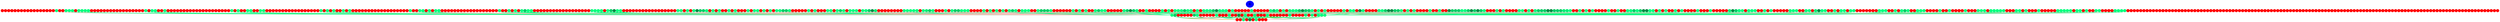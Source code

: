 graph {
	edge [bgcolor="purple:pink" color=yellow nodesep=0]
	graph [nodesep=0 ordering=out ranksep=0]
	I [label=4 color=blue height=0.2 style=filled width=0.2]
	x_0 [label="" color=red height=0.2 style=filled width=0.2]
	x_1 [label="" color=red height=0.2 style=filled width=0.2]
	x_2 [label="" color=red height=0.2 style=filled width=0.2]
	x_3 [label="" color=red height=0.2 style=filled width=0.2]
	x_4 [label="" color=red height=0.2 style=filled width=0.2]
	x_5 [label="" color=red height=0.2 style=filled width=0.2]
	x_6 [label="" color=red height=0.2 style=filled width=0.2]
	x_7 [label="" color=red height=0.2 style=filled width=0.2]
	x_8 [label="" color=red height=0.2 style=filled width=0.2]
	x_9 [label="" color=red height=0.2 style=filled width=0.2]
	x_10 [label="" color=red height=0.2 style=filled width=0.2]
	x_11 [label="" color=red height=0.2 style=filled width=0.2]
	x_12 [label="" color=red height=0.2 style=filled width=0.2]
	x_13 [label="" color=red height=0.2 style=filled width=0.2]
	x_14 [label="" color=red height=0.2 style=filled width=0.2]
	x_15 [label="" color=red height=0.2 style=filled width=0.2]
	x_16 [label="" color=red height=0.2 style=filled width=0.2]
	x_17 [label="" color=springgreen fillcolor=springgreen height=0.2 style=filled width=0.2]
	x_18 [label="" color=red height=0.2 style=filled width=0.2]
	x_19 [label="" color=red height=0.2 style=filled width=0.2]
	x_20 [label="" color=springgreen fillcolor=springgreen height=0.2 style=filled width=0.2]
	x_21 [label="" color=springgreen fillcolor=springgreen height=0.2 style=filled width=0.2]
	x_22 [label="" color=springgreen fillcolor=springgreen height=0.2 style=filled width=0.2]
	x_23 [label="" color=red height=0.2 style=filled width=0.2]
	x_24 [label="" color=springgreen fillcolor=springgreen height=0.2 style=filled width=0.2]
	x_25 [label="" color=springgreen fillcolor=springgreen height=0.2 style=filled width=0.2]
	x_26 [label="" color=springgreen fillcolor=springgreen height=0.2 style=filled width=0.2]
	x_27 [label="" color=springgreen fillcolor=springgreen height=0.2 style=filled width=0.2]
	x_28 [label="" color=red height=0.2 style=filled width=0.2]
	x_29 [label="" color=red height=0.2 style=filled width=0.2]
	x_30 [label="" color=red height=0.2 style=filled width=0.2]
	x_31 [label="" color=red height=0.2 style=filled width=0.2]
	x_32 [label="" color=red height=0.2 style=filled width=0.2]
	x_33 [label="" color=red height=0.2 style=filled width=0.2]
	x_34 [label="" color=red height=0.2 style=filled width=0.2]
	x_35 [label="" color=red height=0.2 style=filled width=0.2]
	x_36 [label="" color=red height=0.2 style=filled width=0.2]
	x_37 [label="" color=red height=0.2 style=filled width=0.2]
	x_38 [label="" color=red height=0.2 style=filled width=0.2]
	x_39 [label="" color=red height=0.2 style=filled width=0.2]
	x_40 [label="" color=red height=0.2 style=filled width=0.2]
	x_41 [label="" color=red height=0.2 style=filled width=0.2]
	x_42 [label="" color=red height=0.2 style=filled width=0.2]
	x_43 [label="" color=red height=0.2 style=filled width=0.2]
	x_44 [label="" color=red height=0.2 style=filled width=0.2]
	x_45 [label="" color=springgreen fillcolor=springgreen height=0.2 style=filled width=0.2]
	x_46 [label="" color=red height=0.2 style=filled width=0.2]
	x_47 [label="" color=springgreen fillcolor=springgreen height=0.2 style=filled width=0.2]
	x_48 [label="" color=springgreen fillcolor=springgreen height=0.2 style=filled width=0.2]
	x_49 [label="" color=red height=0.2 style=filled width=0.2]
	x_50 [label="" color=red height=0.2 style=filled width=0.2]
	x_51 [label="" color=springgreen fillcolor=springgreen height=0.2 style=filled width=0.2]
	x_52 [label="" color=red height=0.2 style=filled width=0.2]
	x_53 [label="" color=red height=0.2 style=filled width=0.2]
	x_54 [label="" color=red height=0.2 style=filled width=0.2]
	x_55 [label="" color=red height=0.2 style=filled width=0.2]
	x_56 [label="" color=red height=0.2 style=filled width=0.2]
	x_57 [label="" color=red height=0.2 style=filled width=0.2]
	x_58 [label="" color=red height=0.2 style=filled width=0.2]
	x_59 [label="" color=red height=0.2 style=filled width=0.2]
	x_60 [label="" color=red height=0.2 style=filled width=0.2]
	x_61 [label="" color=red height=0.2 style=filled width=0.2]
	x_62 [label="" color=red height=0.2 style=filled width=0.2]
	x_63 [label="" color=red height=0.2 style=filled width=0.2]
	x_64 [label="" color=red height=0.2 style=filled width=0.2]
	x_65 [label="" color=red height=0.2 style=filled width=0.2]
	x_66 [label="" color=red height=0.2 style=filled width=0.2]
	x_67 [label="" color=red height=0.2 style=filled width=0.2]
	x_68 [label="" color=red height=0.2 style=filled width=0.2]
	x_69 [label="" color=red height=0.2 style=filled width=0.2]
	x_70 [label="" color=red height=0.2 style=filled width=0.2]
	x_71 [label="" color=red height=0.2 style=filled width=0.2]
	x_72 [label="" color=springgreen fillcolor=springgreen height=0.2 style=filled width=0.2]
	x_73 [label="" color=red height=0.2 style=filled width=0.2]
	x_74 [label="" color=springgreen fillcolor=springgreen height=0.2 style=filled width=0.2]
	x_75 [label="" color=red height=0.2 style=filled width=0.2]
	x_76 [label="" color=red height=0.2 style=filled width=0.2]
	x_77 [label="" color=springgreen fillcolor=springgreen height=0.2 style=filled width=0.2]
	x_78 [label="" color=springgreen fillcolor=springgreen height=0.2 style=filled width=0.2]
	x_79 [label="" color=red height=0.2 style=filled width=0.2]
	x_80 [label="" color=red height=0.2 style=filled width=0.2]
	x_81 [label="" color=springgreen fillcolor=springgreen height=0.2 style=filled width=0.2]
	x_82 [label="" color=springgreen fillcolor=springgreen height=0.2 style=filled width=0.2]
	x_83 [label="" color=red height=0.2 style=filled width=0.2]
	x_84 [label="" color=red height=0.2 style=filled width=0.2]
	x_85 [label="" color=red height=0.2 style=filled width=0.2]
	x_86 [label="" color=red height=0.2 style=filled width=0.2]
	x_87 [label="" color=red height=0.2 style=filled width=0.2]
	x_88 [label="" color=red height=0.2 style=filled width=0.2]
	x_89 [label="" color=red height=0.2 style=filled width=0.2]
	x_90 [label="" color=red height=0.2 style=filled width=0.2]
	x_91 [label="" color=red height=0.2 style=filled width=0.2]
	x_92 [label="" color=red height=0.2 style=filled width=0.2]
	x_93 [label="" color=red height=0.2 style=filled width=0.2]
	x_94 [label="" color=red height=0.2 style=filled width=0.2]
	x_95 [label="" color=red height=0.2 style=filled width=0.2]
	x_96 [label="" color=red height=0.2 style=filled width=0.2]
	x_97 [label="" color=red height=0.2 style=filled width=0.2]
	x_98 [label="" color=red height=0.2 style=filled width=0.2]
	x_99 [label="" color=red height=0.2 style=filled width=0.2]
	x_100 [label="" color=springgreen fillcolor=springgreen height=0.2 style=filled width=0.2]
	x_101 [label="" color=red height=0.2 style=filled width=0.2]
	x_102 [label="" color=springgreen fillcolor=springgreen height=0.2 style=filled width=0.2]
	x_103 [label="" color=red height=0.2 style=filled width=0.2]
	x_104 [label="" color=springgreen fillcolor=springgreen height=0.2 style=filled width=0.2]
	x_105 [label="" color=red height=0.2 style=filled width=0.2]
	x_106 [label="" color=red height=0.2 style=filled width=0.2]
	x_107 [label="" color=springgreen fillcolor=springgreen height=0.2 style=filled width=0.2]
	x_108 [label="" color=red height=0.2 style=filled width=0.2]
	x_109 [label="" color=springgreen fillcolor=springgreen height=0.2 style=filled width=0.2]
	x_110 [label="" color=red height=0.2 style=filled width=0.2]
	x_111 [label="" color=red height=0.2 style=filled width=0.2]
	x_112 [label="" color=red height=0.2 style=filled width=0.2]
	x_113 [label="" color=red height=0.2 style=filled width=0.2]
	x_114 [label="" color=red height=0.2 style=filled width=0.2]
	x_115 [label="" color=red height=0.2 style=filled width=0.2]
	x_116 [label="" color=red height=0.2 style=filled width=0.2]
	x_117 [label="" color=red height=0.2 style=filled width=0.2]
	x_118 [label="" color=red height=0.2 style=filled width=0.2]
	x_119 [label="" color=red height=0.2 style=filled width=0.2]
	x_120 [label="" color=red height=0.2 style=filled width=0.2]
	x_121 [label="" color=red height=0.2 style=filled width=0.2]
	x_122 [label="" color=red height=0.2 style=filled width=0.2]
	x_123 [label="" color=red height=0.2 style=filled width=0.2]
	x_124 [label="" color=red height=0.2 style=filled width=0.2]
	x_125 [label="" color=red height=0.2 style=filled width=0.2]
	x_126 [label="" color=red height=0.2 style=filled width=0.2]
	x_127 [label="" color=red height=0.2 style=filled width=0.2]
	x_128 [label="" color=springgreen fillcolor=springgreen height=0.2 style=filled width=0.2]
	x_129 [label="" color=red height=0.2 style=filled width=0.2]
	x_130 [label="" color=red height=0.2 style=filled width=0.2]
	x_131 [label="" color=springgreen fillcolor=springgreen height=0.2 style=filled width=0.2]
	x_132 [label="" color=springgreen fillcolor=springgreen height=0.2 style=filled width=0.2]
	x_133 [label="" color=red height=0.2 style=filled width=0.2]
	x_134 [label="" color=springgreen fillcolor=springgreen height=0.2 style=filled width=0.2]
	x_135 [label="" color=red height=0.2 style=filled width=0.2]
	x_136 [label="" color=springgreen fillcolor=springgreen height=0.2 style=filled width=0.2]
	x_137 [label="" color=springgreen fillcolor=springgreen height=0.2 style=filled width=0.2]
	x_138 [label="" color=red height=0.2 style=filled width=0.2]
	x_139 [label="" color=red height=0.2 style=filled width=0.2]
	x_140 [label="" color=red height=0.2 style=filled width=0.2]
	x_141 [label="" color=red height=0.2 style=filled width=0.2]
	x_142 [label="" color=red height=0.2 style=filled width=0.2]
	x_143 [label="" color=red height=0.2 style=filled width=0.2]
	x_144 [label="" color=red height=0.2 style=filled width=0.2]
	x_145 [label="" color=red height=0.2 style=filled width=0.2]
	x_146 [label="" color=red height=0.2 style=filled width=0.2]
	x_147 [label="" color=red height=0.2 style=filled width=0.2]
	x_148 [label="" color=red height=0.2 style=filled width=0.2]
	x_149 [label="" color=red height=0.2 style=filled width=0.2]
	x_150 [label="" color=red height=0.2 style=filled width=0.2]
	x_151 [label="" color=red height=0.2 style=filled width=0.2]
	x_152 [label="" color=red height=0.2 style=filled width=0.2]
	x_153 [label="" color=red height=0.2 style=filled width=0.2]
	x_154 [label="" color=red height=0.2 style=filled width=0.2]
	x_155 [label="" color=red height=0.2 style=filled width=0.2]
	x_156 [label="" color=springgreen fillcolor=springgreen height=0.2 style=filled width=0.2]
	x_157 [label="" color=red height=0.2 style=filled width=0.2]
	x_158 [label="" color=red height=0.2 style=filled width=0.2]
	x_159 [label="" color=springgreen fillcolor=springgreen height=0.2 style=filled width=0.2]
	x_160 [label="" color=red height=0.2 style=filled width=0.2]
	x_161 [label="" color=springgreen fillcolor=springgreen height=0.2 style=filled width=0.2]
	x_162 [label="" color=red height=0.2 style=filled width=0.2]
	x_163 [label="" color=springgreen fillcolor=springgreen height=0.2 style=filled width=0.2]
	x_164 [label="" color=springgreen3 fillcolor=springgreen3 height=0.2 style=filled width=0.2]
	x_165 [label="" color=springgreen1 fillcolor=springgreen1 height=0.2 style=filled width=0.2]
	x_166 [label="" color=springgreen fillcolor=springgreen height=0.2 style=filled width=0.2]
	x_167 [label="" color=red height=0.2 style=filled width=0.2]
	x_168 [label="" color=red height=0.2 style=filled width=0.2]
	x_169 [label="" color=red height=0.2 style=filled width=0.2]
	x_170 [label="" color=red height=0.2 style=filled width=0.2]
	x_171 [label="" color=red height=0.2 style=filled width=0.2]
	x_172 [label="" color=red height=0.2 style=filled width=0.2]
	x_173 [label="" color=red height=0.2 style=filled width=0.2]
	x_174 [label="" color=red height=0.2 style=filled width=0.2]
	x_175 [label="" color=red height=0.2 style=filled width=0.2]
	x_176 [label="" color=red height=0.2 style=filled width=0.2]
	x_177 [label="" color=red height=0.2 style=filled width=0.2]
	x_178 [label="" color=red height=0.2 style=filled width=0.2]
	x_179 [label="" color=red height=0.2 style=filled width=0.2]
	x_180 [label="" color=red height=0.2 style=filled width=0.2]
	x_181 [label="" color=red height=0.2 style=filled width=0.2]
	x_182 [label="" color=red height=0.2 style=filled width=0.2]
	x_183 [label="" color=red height=0.2 style=filled width=0.2]
	x_184 [label="" color=red height=0.2 style=filled width=0.2]
	x_185 [label="" color=springgreen fillcolor=springgreen height=0.2 style=filled width=0.2]
	x_186 [label="" color=springgreen fillcolor=springgreen height=0.2 style=filled width=0.2]
	x_187 [label="" color=springgreen fillcolor=springgreen height=0.2 style=filled width=0.2]
	x_188 [label="" color=springgreen fillcolor=springgreen height=0.2 style=filled width=0.2]
	x_189 [label="" color=red height=0.2 style=filled width=0.2]
	x_190 [label="" color=springgreen fillcolor=springgreen height=0.2 style=filled width=0.2]
	x_191 [label="" color=springgreen3 fillcolor=springgreen3 height=0.2 style=filled width=0.2]
	x_192 [label="" color=springgreen4 fillcolor=springgreen4 height=0.2 style=filled width=0.2]
	x_193 [label="" color=springgreen1 fillcolor=springgreen1 height=0.2 style=filled width=0.2]
	x_194 [label="" color=springgreen fillcolor=springgreen height=0.2 style=filled width=0.2]
	x_195 [label="" color=red height=0.2 style=filled width=0.2]
	x_196 [label="" color=red height=0.2 style=filled width=0.2]
	x_197 [label="" color=red height=0.2 style=filled width=0.2]
	x_198 [label="" color=red height=0.2 style=filled width=0.2]
	x_199 [label="" color=red height=0.2 style=filled width=0.2]
	x_200 [label="" color=red height=0.2 style=filled width=0.2]
	x_201 [label="" color=red height=0.2 style=filled width=0.2]
	x_202 [label="" color=red height=0.2 style=filled width=0.2]
	x_203 [label="" color=red height=0.2 style=filled width=0.2]
	x_204 [label="" color=red height=0.2 style=filled width=0.2]
	x_205 [label="" color=red height=0.2 style=filled width=0.2]
	x_206 [label="" color=red height=0.2 style=filled width=0.2]
	x_207 [label="" color=red height=0.2 style=filled width=0.2]
	x_208 [label="" color=red height=0.2 style=filled width=0.2]
	x_209 [label="" color=red height=0.2 style=filled width=0.2]
	x_210 [label="" color=red height=0.2 style=filled width=0.2]
	x_211 [label="" color=red height=0.2 style=filled width=0.2]
	x_212 [label="" color=springgreen fillcolor=springgreen height=0.2 style=filled width=0.2]
	x_213 [label="" color=springgreen fillcolor=springgreen height=0.2 style=filled width=0.2]
	x_214 [label="" color=red height=0.2 style=filled width=0.2]
	x_215 [label="" color=springgreen fillcolor=springgreen height=0.2 style=filled width=0.2]
	x_216 [label="" color=red height=0.2 style=filled width=0.2]
	x_217 [label="" color=springgreen fillcolor=springgreen height=0.2 style=filled width=0.2]
	x_218 [label="" color=springgreen4 fillcolor=springgreen4 height=0.2 style=filled width=0.2]
	x_219 [label="" color=springgreen3 fillcolor=springgreen3 height=0.2 style=filled width=0.2]
	x_220 [label="" color=springgreen3 fillcolor=springgreen3 height=0.2 style=filled width=0.2]
	x_221 [label="" color=springgreen fillcolor=springgreen height=0.2 style=filled width=0.2]
	x_222 [label="" color=red height=0.2 style=filled width=0.2]
	x_223 [label="" color=springgreen fillcolor=springgreen height=0.2 style=filled width=0.2]
	x_224 [label="" color=red height=0.2 style=filled width=0.2]
	x_225 [label="" color=springgreen fillcolor=springgreen height=0.2 style=filled width=0.2]
	x_226 [label="" color=red height=0.2 style=filled width=0.2]
	x_227 [label="" color=red height=0.2 style=filled width=0.2]
	x_228 [label="" color=springgreen fillcolor=springgreen height=0.2 style=filled width=0.2]
	x_229 [label="" color=red height=0.2 style=filled width=0.2]
	x_230 [label="" color=springgreen fillcolor=springgreen height=0.2 style=filled width=0.2]
	x_231 [label="" color=red height=0.2 style=filled width=0.2]
	x_232 [label="" color=red height=0.2 style=filled width=0.2]
	x_233 [label="" color=red height=0.2 style=filled width=0.2]
	x_234 [label="" color=springgreen fillcolor=springgreen height=0.2 style=filled width=0.2]
	x_235 [label="" color=red height=0.2 style=filled width=0.2]
	x_236 [label="" color=springgreen fillcolor=springgreen height=0.2 style=filled width=0.2]
	x_237 [label="" color=springgreen fillcolor=springgreen height=0.2 style=filled width=0.2]
	x_238 [label="" color=red height=0.2 style=filled width=0.2]
	x_239 [label="" color=springgreen fillcolor=springgreen height=0.2 style=filled width=0.2]
	x_240 [label="" color=red height=0.2 style=filled width=0.2]
	x_241 [label="" color=springgreen fillcolor=springgreen height=0.2 style=filled width=0.2]
	x_242 [label="" color=red height=0.2 style=filled width=0.2]
	x_243 [label="" color=springgreen fillcolor=springgreen height=0.2 style=filled width=0.2]
	x_244 [label="" color=springgreen1 fillcolor=springgreen1 height=0.2 style=filled width=0.2]
	x_245 [label="" color=springgreen3 fillcolor=springgreen3 height=0.2 style=filled width=0.2]
	x_246 [label="" color=springgreen3 fillcolor=springgreen3 height=0.2 style=filled width=0.2]
	x_247 [label="" color=springgreen fillcolor=springgreen height=0.2 style=filled width=0.2]
	x_248 [label="" color=red height=0.2 style=filled width=0.2]
	x_249 [label="" color=red height=0.2 style=filled width=0.2]
	x_250 [label="" color=red height=0.2 style=filled width=0.2]
	x_251 [label="" color=red height=0.2 style=filled width=0.2]
	x_252 [label="" color=red height=0.2 style=filled width=0.2]
	x_253 [label="" color=springgreen fillcolor=springgreen height=0.2 style=filled width=0.2]
	x_254 [label="" color=red height=0.2 style=filled width=0.2]
	x_255 [label="" color=springgreen fillcolor=springgreen height=0.2 style=filled width=0.2]
	x_256 [label="" color=red height=0.2 style=filled width=0.2]
	x_257 [label="" color=red height=0.2 style=filled width=0.2]
	x_258 [label="" color=red height=0.2 style=filled width=0.2]
	x_259 [label="" color=springgreen fillcolor=springgreen height=0.2 style=filled width=0.2]
	x_260 [label="" color=springgreen fillcolor=springgreen height=0.2 style=filled width=0.2]
	x_261 [label="" color=red height=0.2 style=filled width=0.2]
	x_262 [label="" color=springgreen1 fillcolor=springgreen1 height=0.2 style=filled width=0.2]
	x_263 [label="" color=springgreen3 fillcolor=springgreen3 height=0.2 style=filled width=0.2]
	x_264 [label="" color=springgreen1 fillcolor=springgreen1 height=0.2 style=filled width=0.2]
	x_265 [label="" color=red height=0.2 style=filled width=0.2]
	x_266 [label="" color=springgreen fillcolor=springgreen height=0.2 style=filled width=0.2]
	x_267 [label="" color=springgreen fillcolor=springgreen height=0.2 style=filled width=0.2]
	x_268 [label="" color=springgreen fillcolor=springgreen height=0.2 style=filled width=0.2]
	x_269 [label="" color=red height=0.2 style=filled width=0.2]
	x_270 [label="" color=springgreen fillcolor=springgreen height=0.2 style=filled width=0.2]
	x_271 [label="" color=springgreen fillcolor=springgreen height=0.2 style=filled width=0.2]
	x_272 [label="" color=springgreen3 fillcolor=springgreen3 height=0.2 style=filled width=0.2]
	x_273 [label="" color=springgreen4 fillcolor=springgreen4 height=0.2 style=filled width=0.2]
	x_274 [label="" color=springgreen2 fillcolor=springgreen2 height=0.2 style=filled width=0.2]
	x_275 [label="" color=red height=0.2 style=filled width=0.2]
	x_276 [label="" color=red height=0.2 style=filled width=0.2]
	x_277 [label="" color=red height=0.2 style=filled width=0.2]
	x_278 [label="" color=red height=0.2 style=filled width=0.2]
	x_279 [label="" color=red height=0.2 style=filled width=0.2]
	x_280 [label="" color=red height=0.2 style=filled width=0.2]
	x_281 [label="" color=red height=0.2 style=filled width=0.2]
	x_282 [label="" color=red height=0.2 style=filled width=0.2]
	x_283 [label="" color=springgreen fillcolor=springgreen height=0.2 style=filled width=0.2]
	x_284 [label="" color=springgreen fillcolor=springgreen height=0.2 style=filled width=0.2]
	x_285 [label="" color=springgreen fillcolor=springgreen height=0.2 style=filled width=0.2]
	x_286 [label="" color=springgreen fillcolor=springgreen height=0.2 style=filled width=0.2]
	x_287 [label="" color=springgreen fillcolor=springgreen height=0.2 style=filled width=0.2]
	x_288 [label="" color=red height=0.2 style=filled width=0.2]
	x_289 [label="" color=springgreen fillcolor=springgreen height=0.2 style=filled width=0.2]
	x_290 [label="" color=springgreen2 fillcolor=springgreen2 height=0.2 style=filled width=0.2]
	x_291 [label="" color=springgreen3 fillcolor=springgreen3 height=0.2 style=filled width=0.2]
	x_292 [label="" color=springgreen fillcolor=springgreen height=0.2 style=filled width=0.2]
	x_293 [label="" color=red height=0.2 style=filled width=0.2]
	x_294 [label="" color=red height=0.2 style=filled width=0.2]
	x_295 [label="" color=red height=0.2 style=filled width=0.2]
	x_296 [label="" color=springgreen fillcolor=springgreen height=0.2 style=filled width=0.2]
	x_297 [label="" color=red height=0.2 style=filled width=0.2]
	x_298 [label="" color=springgreen fillcolor=springgreen height=0.2 style=filled width=0.2]
	x_299 [label="" color=springgreen3 fillcolor=springgreen3 height=0.2 style=filled width=0.2]
	x_300 [label="" color=springgreen3 fillcolor=springgreen3 height=0.2 style=filled width=0.2]
	x_301 [label="" color=springgreen1 fillcolor=springgreen1 height=0.2 style=filled width=0.2]
	x_302 [label="" color=springgreen fillcolor=springgreen height=0.2 style=filled width=0.2]
	x_303 [label="" color=springgreen fillcolor=springgreen height=0.2 style=filled width=0.2]
	x_304 [label="" color=red height=0.2 style=filled width=0.2]
	x_305 [label="" color=red height=0.2 style=filled width=0.2]
	x_306 [label="" color=red height=0.2 style=filled width=0.2]
	x_307 [label="" color=red height=0.2 style=filled width=0.2]
	x_308 [label="" color=springgreen fillcolor=springgreen height=0.2 style=filled width=0.2]
	x_309 [label="" color=red height=0.2 style=filled width=0.2]
	x_310 [label="" color=springgreen fillcolor=springgreen height=0.2 style=filled width=0.2]
	x_311 [label="" color=red height=0.2 style=filled width=0.2]
	x_312 [label="" color=springgreen fillcolor=springgreen height=0.2 style=filled width=0.2]
	x_313 [label="" color=red height=0.2 style=filled width=0.2]
	x_314 [label="" color=springgreen fillcolor=springgreen height=0.2 style=filled width=0.2]
	x_315 [label="" color=red height=0.2 style=filled width=0.2]
	x_316 [label="" color=springgreen fillcolor=springgreen height=0.2 style=filled width=0.2]
	x_317 [label="" color=springgreen3 fillcolor=springgreen3 height=0.2 style=filled width=0.2]
	x_318 [label="" color=springgreen1 fillcolor=springgreen1 height=0.2 style=filled width=0.2]
	x_319 [label="" color=red height=0.2 style=filled width=0.2]
	x_320 [label="" color=springgreen fillcolor=springgreen height=0.2 style=filled width=0.2]
	x_321 [label="" color=springgreen fillcolor=springgreen height=0.2 style=filled width=0.2]
	x_322 [label="" color=springgreen fillcolor=springgreen height=0.2 style=filled width=0.2]
	x_323 [label="" color=red height=0.2 style=filled width=0.2]
	x_324 [label="" color=red height=0.2 style=filled width=0.2]
	x_325 [label="" color=springgreen fillcolor=springgreen height=0.2 style=filled width=0.2]
	x_326 [label="" color=springgreen3 fillcolor=springgreen3 height=0.2 style=filled width=0.2]
	x_327 [label="" color=springgreen3 fillcolor=springgreen3 height=0.2 style=filled width=0.2]
	x_328 [label="" color=springgreen3 fillcolor=springgreen3 height=0.2 style=filled width=0.2]
	x_329 [label="" color=springgreen fillcolor=springgreen height=0.2 style=filled width=0.2]
	x_330 [label="" color=red height=0.2 style=filled width=0.2]
	x_331 [label="" color=red height=0.2 style=filled width=0.2]
	x_332 [label="" color=red height=0.2 style=filled width=0.2]
	x_333 [label="" color=red height=0.2 style=filled width=0.2]
	x_334 [label="" color=red height=0.2 style=filled width=0.2]
	x_335 [label="" color=red height=0.2 style=filled width=0.2]
	x_336 [label="" color=springgreen fillcolor=springgreen height=0.2 style=filled width=0.2]
	x_337 [label="" color=red height=0.2 style=filled width=0.2]
	x_338 [label="" color=springgreen fillcolor=springgreen height=0.2 style=filled width=0.2]
	x_339 [label="" color=red height=0.2 style=filled width=0.2]
	x_340 [label="" color=springgreen fillcolor=springgreen height=0.2 style=filled width=0.2]
	x_341 [label="" color=red height=0.2 style=filled width=0.2]
	x_342 [label="" color=red height=0.2 style=filled width=0.2]
	x_343 [label="" color=springgreen fillcolor=springgreen height=0.2 style=filled width=0.2]
	x_344 [label="" color=springgreen3 fillcolor=springgreen3 height=0.2 style=filled width=0.2]
	x_345 [label="" color=springgreen1 fillcolor=springgreen1 height=0.2 style=filled width=0.2]
	x_346 [label="" color=springgreen fillcolor=springgreen height=0.2 style=filled width=0.2]
	x_347 [label="" color=red height=0.2 style=filled width=0.2]
	x_348 [label="" color=red height=0.2 style=filled width=0.2]
	x_349 [label="" color=red height=0.2 style=filled width=0.2]
	x_350 [label="" color=red height=0.2 style=filled width=0.2]
	x_351 [label="" color=red height=0.2 style=filled width=0.2]
	x_352 [label="" color=springgreen1 fillcolor=springgreen1 height=0.2 style=filled width=0.2]
	x_353 [label="" color=springgreen3 fillcolor=springgreen3 height=0.2 style=filled width=0.2]
	x_354 [label="" color=springgreen4 fillcolor=springgreen4 height=0.2 style=filled width=0.2]
	x_355 [label="" color=springgreen3 fillcolor=springgreen3 height=0.2 style=filled width=0.2]
	x_356 [label="" color=springgreen fillcolor=springgreen height=0.2 style=filled width=0.2]
	x_357 [label="" color=red height=0.2 style=filled width=0.2]
	x_358 [label="" color=red height=0.2 style=filled width=0.2]
	x_359 [label="" color=springgreen fillcolor=springgreen height=0.2 style=filled width=0.2]
	x_360 [label="" color=red height=0.2 style=filled width=0.2]
	x_361 [label="" color=red height=0.2 style=filled width=0.2]
	x_362 [label="" color=red height=0.2 style=filled width=0.2]
	x_363 [label="" color=red height=0.2 style=filled width=0.2]
	x_364 [label="" color=springgreen fillcolor=springgreen height=0.2 style=filled width=0.2]
	x_365 [label="" color=red height=0.2 style=filled width=0.2]
	x_366 [label="" color=springgreen fillcolor=springgreen height=0.2 style=filled width=0.2]
	x_367 [label="" color=red height=0.2 style=filled width=0.2]
	x_368 [label="" color=springgreen fillcolor=springgreen height=0.2 style=filled width=0.2]
	x_369 [label="" color=springgreen fillcolor=springgreen height=0.2 style=filled width=0.2]
	x_370 [label="" color=springgreen fillcolor=springgreen height=0.2 style=filled width=0.2]
	x_371 [label="" color=springgreen3 fillcolor=springgreen3 height=0.2 style=filled width=0.2]
	x_372 [label="" color=springgreen fillcolor=springgreen height=0.2 style=filled width=0.2]
	x_373 [label="" color=springgreen fillcolor=springgreen height=0.2 style=filled width=0.2]
	x_374 [label="" color=red height=0.2 style=filled width=0.2]
	x_375 [label="" color=springgreen fillcolor=springgreen height=0.2 style=filled width=0.2]
	x_376 [label="" color=red height=0.2 style=filled width=0.2]
	x_377 [label="" color=springgreen fillcolor=springgreen height=0.2 style=filled width=0.2]
	x_378 [label="" color=springgreen fillcolor=springgreen height=0.2 style=filled width=0.2]
	x_379 [label="" color=springgreen fillcolor=springgreen height=0.2 style=filled width=0.2]
	x_380 [label="" color=springgreen3 fillcolor=springgreen3 height=0.2 style=filled width=0.2]
	x_381 [label="" color=springgreen4 fillcolor=springgreen4 height=0.2 style=filled width=0.2]
	x_382 [label="" color=springgreen1 fillcolor=springgreen1 height=0.2 style=filled width=0.2]
	x_383 [label="" color=springgreen fillcolor=springgreen height=0.2 style=filled width=0.2]
	x_384 [label="" color=springgreen fillcolor=springgreen height=0.2 style=filled width=0.2]
	x_385 [label="" color=red height=0.2 style=filled width=0.2]
	x_386 [label="" color=springgreen fillcolor=springgreen height=0.2 style=filled width=0.2]
	x_387 [label="" color=red height=0.2 style=filled width=0.2]
	x_388 [label="" color=red height=0.2 style=filled width=0.2]
	x_389 [label="" color=red height=0.2 style=filled width=0.2]
	x_390 [label="" color=red height=0.2 style=filled width=0.2]
	x_391 [label="" color=red height=0.2 style=filled width=0.2]
	x_392 [label="" color=springgreen fillcolor=springgreen height=0.2 style=filled width=0.2]
	x_393 [label="" color=red height=0.2 style=filled width=0.2]
	x_394 [label="" color=red height=0.2 style=filled width=0.2]
	x_395 [label="" color=red height=0.2 style=filled width=0.2]
	x_396 [label="" color=red height=0.2 style=filled width=0.2]
	x_397 [label="" color=red height=0.2 style=filled width=0.2]
	x_398 [label="" color=springgreen1 fillcolor=springgreen1 height=0.2 style=filled width=0.2]
	x_399 [label="" color=springgreen3 fillcolor=springgreen3 height=0.2 style=filled width=0.2]
	x_400 [label="" color=springgreen fillcolor=springgreen height=0.2 style=filled width=0.2]
	x_401 [label="" color=red height=0.2 style=filled width=0.2]
	x_402 [label="" color=springgreen fillcolor=springgreen height=0.2 style=filled width=0.2]
	x_403 [label="" color=red height=0.2 style=filled width=0.2]
	x_404 [label="" color=springgreen fillcolor=springgreen height=0.2 style=filled width=0.2]
	x_405 [label="" color=springgreen fillcolor=springgreen height=0.2 style=filled width=0.2]
	x_406 [label="" color=springgreen fillcolor=springgreen height=0.2 style=filled width=0.2]
	x_407 [label="" color=springgreen3 fillcolor=springgreen3 height=0.2 style=filled width=0.2]
	x_408 [label="" color=springgreen4 fillcolor=springgreen4 height=0.2 style=filled width=0.2]
	x_409 [label="" color=springgreen3 fillcolor=springgreen3 height=0.2 style=filled width=0.2]
	x_410 [label="" color=springgreen3 fillcolor=springgreen3 height=0.2 style=filled width=0.2]
	x_411 [label="" color=springgreen fillcolor=springgreen height=0.2 style=filled width=0.2]
	x_412 [label="" color=red height=0.2 style=filled width=0.2]
	x_413 [label="" color=springgreen fillcolor=springgreen height=0.2 style=filled width=0.2]
	x_414 [label="" color=red height=0.2 style=filled width=0.2]
	x_415 [label="" color=springgreen fillcolor=springgreen height=0.2 style=filled width=0.2]
	x_416 [label="" color=red height=0.2 style=filled width=0.2]
	x_417 [label="" color=red height=0.2 style=filled width=0.2]
	x_418 [label="" color=red height=0.2 style=filled width=0.2]
	x_419 [label="" color=red height=0.2 style=filled width=0.2]
	x_420 [label="" color=red height=0.2 style=filled width=0.2]
	x_421 [label="" color=springgreen fillcolor=springgreen height=0.2 style=filled width=0.2]
	x_422 [label="" color=red height=0.2 style=filled width=0.2]
	x_423 [label="" color=springgreen fillcolor=springgreen height=0.2 style=filled width=0.2]
	x_424 [label="" color=springgreen fillcolor=springgreen height=0.2 style=filled width=0.2]
	x_425 [label="" color=red height=0.2 style=filled width=0.2]
	x_426 [label="" color=springgreen4 fillcolor=springgreen4 height=0.2 style=filled width=0.2]
	x_427 [label="" color=springgreen1 fillcolor=springgreen1 height=0.2 style=filled width=0.2]
	x_428 [label="" color=red height=0.2 style=filled width=0.2]
	x_429 [label="" color=red height=0.2 style=filled width=0.2]
	x_430 [label="" color=red height=0.2 style=filled width=0.2]
	x_431 [label="" color=red height=0.2 style=filled width=0.2]
	x_432 [label="" color=springgreen fillcolor=springgreen height=0.2 style=filled width=0.2]
	x_433 [label="" color=springgreen fillcolor=springgreen height=0.2 style=filled width=0.2]
	x_434 [label="" color=springgreen3 fillcolor=springgreen3 height=0.2 style=filled width=0.2]
	x_435 [label="" color=springgreen4 fillcolor=springgreen4 height=0.2 style=filled width=0.2]
	x_436 [label="" color=springgreen4 fillcolor=springgreen4 height=0.2 style=filled width=0.2]
	x_437 [label="" color=springgreen3 fillcolor=springgreen3 height=0.2 style=filled width=0.2]
	x_438 [label="" color=springgreen3 fillcolor=springgreen3 height=0.2 style=filled width=0.2]
	x_439 [label="" color=springgreen1 fillcolor=springgreen1 height=0.2 style=filled width=0.2]
	x_440 [label="" color=red height=0.2 style=filled width=0.2]
	x_441 [label="" color=springgreen fillcolor=springgreen height=0.2 style=filled width=0.2]
	x_442 [label="" color=red height=0.2 style=filled width=0.2]
	x_443 [label="" color=springgreen fillcolor=springgreen height=0.2 style=filled width=0.2]
	x_444 [label="" color=red height=0.2 style=filled width=0.2]
	x_445 [label="" color=red height=0.2 style=filled width=0.2]
	x_446 [label="" color=red height=0.2 style=filled width=0.2]
	x_447 [label="" color=red height=0.2 style=filled width=0.2]
	x_448 [label="" color=springgreen fillcolor=springgreen height=0.2 style=filled width=0.2]
	x_449 [label="" color=red height=0.2 style=filled width=0.2]
	x_450 [label="" color=red height=0.2 style=filled width=0.2]
	x_451 [label="" color=springgreen fillcolor=springgreen height=0.2 style=filled width=0.2]
	x_452 [label="" color=red height=0.2 style=filled width=0.2]
	x_453 [label="" color=red height=0.2 style=filled width=0.2]
	x_454 [label="" color=springgreen4 fillcolor=springgreen4 height=0.2 style=filled width=0.2]
	x_455 [label="" color=springgreen3 fillcolor=springgreen3 height=0.2 style=filled width=0.2]
	x_456 [label="" color=springgreen3 fillcolor=springgreen3 height=0.2 style=filled width=0.2]
	x_457 [label="" color=springgreen3 fillcolor=springgreen3 height=0.2 style=filled width=0.2]
	x_458 [label="" color=springgreen1 fillcolor=springgreen1 height=0.2 style=filled width=0.2]
	x_459 [label="" color=springgreen1 fillcolor=springgreen1 height=0.2 style=filled width=0.2]
	x_460 [label="" color=springgreen3 fillcolor=springgreen3 height=0.2 style=filled width=0.2]
	x_461 [label="" color=springgreen4 fillcolor=springgreen4 height=0.2 style=filled width=0.2]
	x_462 [label="" color=springgreen3 fillcolor=springgreen3 height=0.2 style=filled width=0.2]
	x_463 [label="" color=springgreen4 fillcolor=springgreen4 height=0.2 style=filled width=0.2]
	x_464 [label="" color=springgreen3 fillcolor=springgreen3 height=0.2 style=filled width=0.2]
	x_465 [label="" color=springgreen fillcolor=springgreen height=0.2 style=filled width=0.2]
	x_466 [label="" color=red height=0.2 style=filled width=0.2]
	x_467 [label="" color=red height=0.2 style=filled width=0.2]
	x_468 [label="" color=red height=0.2 style=filled width=0.2]
	x_469 [label="" color=springgreen fillcolor=springgreen height=0.2 style=filled width=0.2]
	x_470 [label="" color=red height=0.2 style=filled width=0.2]
	x_471 [label="" color=springgreen fillcolor=springgreen height=0.2 style=filled width=0.2]
	x_472 [label="" color=red height=0.2 style=filled width=0.2]
	x_473 [label="" color=red height=0.2 style=filled width=0.2]
	x_474 [label="" color=red height=0.2 style=filled width=0.2]
	x_475 [label="" color=red height=0.2 style=filled width=0.2]
	x_476 [label="" color=springgreen fillcolor=springgreen height=0.2 style=filled width=0.2]
	x_477 [label="" color=springgreen fillcolor=springgreen height=0.2 style=filled width=0.2]
	x_478 [label="" color=red height=0.2 style=filled width=0.2]
	x_479 [label="" color=springgreen fillcolor=springgreen height=0.2 style=filled width=0.2]
	x_480 [label="" color=red height=0.2 style=filled width=0.2]
	x_481 [label="" color=springgreen fillcolor=springgreen height=0.2 style=filled width=0.2]
	x_482 [label="" color=springgreen3 fillcolor=springgreen3 height=0.2 style=filled width=0.2]
	x_483 [label="" color=springgreen3 fillcolor=springgreen3 height=0.2 style=filled width=0.2]
	x_484 [label="" color=springgreen3 fillcolor=springgreen3 height=0.2 style=filled width=0.2]
	x_485 [label="" color=springgreen4 fillcolor=springgreen4 height=0.2 style=filled width=0.2]
	x_486 [label="" color=springgreen4 fillcolor=springgreen4 height=0.2 style=filled width=0.2]
	x_487 [label="" color=springgreen3 fillcolor=springgreen3 height=0.2 style=filled width=0.2]
	x_488 [label="" color=springgreen3 fillcolor=springgreen3 height=0.2 style=filled width=0.2]
	x_489 [label="" color=springgreen3 fillcolor=springgreen3 height=0.2 style=filled width=0.2]
	x_490 [label="" color=springgreen2 fillcolor=springgreen2 height=0.2 style=filled width=0.2]
	x_491 [label="" color=springgreen2 fillcolor=springgreen2 height=0.2 style=filled width=0.2]
	x_492 [label="" color=springgreen1 fillcolor=springgreen1 height=0.2 style=filled width=0.2]
	x_493 [label="" color=red height=0.2 style=filled width=0.2]
	x_494 [label="" color=red height=0.2 style=filled width=0.2]
	x_495 [label="" color=springgreen fillcolor=springgreen height=0.2 style=filled width=0.2]
	x_496 [label="" color=red height=0.2 style=filled width=0.2]
	x_497 [label="" color=springgreen fillcolor=springgreen height=0.2 style=filled width=0.2]
	x_498 [label="" color=red height=0.2 style=filled width=0.2]
	x_499 [label="" color=springgreen fillcolor=springgreen height=0.2 style=filled width=0.2]
	x_500 [label="" color=red height=0.2 style=filled width=0.2]
	x_501 [label="" color=red height=0.2 style=filled width=0.2]
	x_502 [label="" color=red height=0.2 style=filled width=0.2]
	x_503 [label="" color=red height=0.2 style=filled width=0.2]
	x_504 [label="" color=springgreen fillcolor=springgreen height=0.2 style=filled width=0.2]
	x_505 [label="" color=red height=0.2 style=filled width=0.2]
	x_506 [label="" color=red height=0.2 style=filled width=0.2]
	x_507 [label="" color=springgreen fillcolor=springgreen height=0.2 style=filled width=0.2]
	x_508 [label="" color=red height=0.2 style=filled width=0.2]
	x_509 [label="" color=red height=0.2 style=filled width=0.2]
	x_510 [label="" color=springgreen fillcolor=springgreen height=0.2 style=filled width=0.2]
	x_511 [label="" color=springgreen1 fillcolor=springgreen1 height=0.2 style=filled width=0.2]
	x_512 [label="" color=springgreen3 fillcolor=springgreen3 height=0.2 style=filled width=0.2]
	x_513 [label="" color=springgreen fillcolor=springgreen height=0.2 style=filled width=0.2]
	x_514 [label="" color=springgreen3 fillcolor=springgreen3 height=0.2 style=filled width=0.2]
	x_515 [label="" color=springgreen4 fillcolor=springgreen4 height=0.2 style=filled width=0.2]
	x_516 [label="" color=springgreen4 fillcolor=springgreen4 height=0.2 style=filled width=0.2]
	x_517 [label="" color=springgreen1 fillcolor=springgreen1 height=0.2 style=filled width=0.2]
	x_518 [label="" color=springgreen fillcolor=springgreen height=0.2 style=filled width=0.2]
	x_519 [label="" color=red height=0.2 style=filled width=0.2]
	x_520 [label="" color=springgreen fillcolor=springgreen height=0.2 style=filled width=0.2]
	x_521 [label="" color=red height=0.2 style=filled width=0.2]
	x_522 [label="" color=springgreen fillcolor=springgreen height=0.2 style=filled width=0.2]
	x_523 [label="" color=red height=0.2 style=filled width=0.2]
	x_524 [label="" color=red height=0.2 style=filled width=0.2]
	x_525 [label="" color=springgreen fillcolor=springgreen height=0.2 style=filled width=0.2]
	x_526 [label="" color=red height=0.2 style=filled width=0.2]
	x_527 [label="" color=springgreen fillcolor=springgreen height=0.2 style=filled width=0.2]
	x_528 [label="" color=red height=0.2 style=filled width=0.2]
	x_529 [label="" color=red height=0.2 style=filled width=0.2]
	x_530 [label="" color=red height=0.2 style=filled width=0.2]
	x_531 [label="" color=red height=0.2 style=filled width=0.2]
	x_532 [label="" color=springgreen fillcolor=springgreen height=0.2 style=filled width=0.2]
	x_533 [label="" color=red height=0.2 style=filled width=0.2]
	x_534 [label="" color=red height=0.2 style=filled width=0.2]
	x_535 [label="" color=red height=0.2 style=filled width=0.2]
	x_536 [label="" color=springgreen fillcolor=springgreen height=0.2 style=filled width=0.2]
	x_537 [label="" color=red height=0.2 style=filled width=0.2]
	x_538 [label="" color=red height=0.2 style=filled width=0.2]
	x_539 [label="" color=red height=0.2 style=filled width=0.2]
	x_540 [label="" color=red height=0.2 style=filled width=0.2]
	x_541 [label="" color=red height=0.2 style=filled width=0.2]
	x_542 [label="" color=springgreen2 fillcolor=springgreen2 height=0.2 style=filled width=0.2]
	x_543 [label="" color=springgreen4 fillcolor=springgreen4 height=0.2 style=filled width=0.2]
	x_544 [label="" color=springgreen3 fillcolor=springgreen3 height=0.2 style=filled width=0.2]
	x_545 [label="" color=springgreen fillcolor=springgreen height=0.2 style=filled width=0.2]
	x_546 [label="" color=springgreen fillcolor=springgreen height=0.2 style=filled width=0.2]
	x_547 [label="" color=red height=0.2 style=filled width=0.2]
	x_548 [label="" color=springgreen fillcolor=springgreen height=0.2 style=filled width=0.2]
	x_549 [label="" color=springgreen fillcolor=springgreen height=0.2 style=filled width=0.2]
	x_550 [label="" color=springgreen fillcolor=springgreen height=0.2 style=filled width=0.2]
	x_551 [label="" color=red height=0.2 style=filled width=0.2]
	x_552 [label="" color=red height=0.2 style=filled width=0.2]
	x_553 [label="" color=springgreen fillcolor=springgreen height=0.2 style=filled width=0.2]
	x_554 [label="" color=red height=0.2 style=filled width=0.2]
	x_555 [label="" color=springgreen fillcolor=springgreen height=0.2 style=filled width=0.2]
	x_556 [label="" color=red height=0.2 style=filled width=0.2]
	x_557 [label="" color=red height=0.2 style=filled width=0.2]
	x_558 [label="" color=red height=0.2 style=filled width=0.2]
	x_559 [label="" color=red height=0.2 style=filled width=0.2]
	x_560 [label="" color=red height=0.2 style=filled width=0.2]
	x_561 [label="" color=springgreen fillcolor=springgreen height=0.2 style=filled width=0.2]
	x_562 [label="" color=springgreen fillcolor=springgreen height=0.2 style=filled width=0.2]
	x_563 [label="" color=springgreen fillcolor=springgreen height=0.2 style=filled width=0.2]
	x_564 [label="" color=red height=0.2 style=filled width=0.2]
	x_565 [label="" color=red height=0.2 style=filled width=0.2]
	x_566 [label="" color=springgreen fillcolor=springgreen height=0.2 style=filled width=0.2]
	x_567 [label="" color=springgreen fillcolor=springgreen height=0.2 style=filled width=0.2]
	x_568 [label="" color=red height=0.2 style=filled width=0.2]
	x_569 [label="" color=springgreen2 fillcolor=springgreen2 height=0.2 style=filled width=0.2]
	x_570 [label="" color=springgreen4 fillcolor=springgreen4 height=0.2 style=filled width=0.2]
	x_571 [label="" color=springgreen1 fillcolor=springgreen1 height=0.2 style=filled width=0.2]
	x_572 [label="" color=springgreen1 fillcolor=springgreen1 height=0.2 style=filled width=0.2]
	x_573 [label="" color=red height=0.2 style=filled width=0.2]
	x_574 [label="" color=red height=0.2 style=filled width=0.2]
	x_575 [label="" color=springgreen fillcolor=springgreen height=0.2 style=filled width=0.2]
	x_576 [label="" color=red height=0.2 style=filled width=0.2]
	x_577 [label="" color=springgreen fillcolor=springgreen height=0.2 style=filled width=0.2]
	x_578 [label="" color=springgreen fillcolor=springgreen height=0.2 style=filled width=0.2]
	x_579 [label="" color=red height=0.2 style=filled width=0.2]
	x_580 [label="" color=springgreen fillcolor=springgreen height=0.2 style=filled width=0.2]
	x_581 [label="" color=springgreen fillcolor=springgreen height=0.2 style=filled width=0.2]
	x_582 [label="" color=red height=0.2 style=filled width=0.2]
	x_583 [label="" color=red height=0.2 style=filled width=0.2]
	x_584 [label="" color=red height=0.2 style=filled width=0.2]
	x_585 [label="" color=red height=0.2 style=filled width=0.2]
	x_586 [label="" color=red height=0.2 style=filled width=0.2]
	x_587 [label="" color=red height=0.2 style=filled width=0.2]
	x_588 [label="" color=red height=0.2 style=filled width=0.2]
	x_589 [label="" color=springgreen fillcolor=springgreen height=0.2 style=filled width=0.2]
	x_590 [label="" color=springgreen fillcolor=springgreen height=0.2 style=filled width=0.2]
	x_591 [label="" color=springgreen fillcolor=springgreen height=0.2 style=filled width=0.2]
	x_592 [label="" color=red height=0.2 style=filled width=0.2]
	x_593 [label="" color=red height=0.2 style=filled width=0.2]
	x_594 [label="" color=springgreen fillcolor=springgreen height=0.2 style=filled width=0.2]
	x_595 [label="" color=red height=0.2 style=filled width=0.2]
	x_596 [label="" color=springgreen fillcolor=springgreen height=0.2 style=filled width=0.2]
	x_597 [label="" color=springgreen3 fillcolor=springgreen3 height=0.2 style=filled width=0.2]
	x_598 [label="" color=springgreen fillcolor=springgreen height=0.2 style=filled width=0.2]
	x_599 [label="" color=red height=0.2 style=filled width=0.2]
	x_600 [label="" color=red height=0.2 style=filled width=0.2]
	x_601 [label="" color=springgreen fillcolor=springgreen height=0.2 style=filled width=0.2]
	x_602 [label="" color=springgreen fillcolor=springgreen height=0.2 style=filled width=0.2]
	x_603 [label="" color=springgreen fillcolor=springgreen height=0.2 style=filled width=0.2]
	x_604 [label="" color=red height=0.2 style=filled width=0.2]
	x_605 [label="" color=red height=0.2 style=filled width=0.2]
	x_606 [label="" color=red height=0.2 style=filled width=0.2]
	x_607 [label="" color=red height=0.2 style=filled width=0.2]
	x_608 [label="" color=springgreen fillcolor=springgreen height=0.2 style=filled width=0.2]
	x_609 [label="" color=red height=0.2 style=filled width=0.2]
	x_610 [label="" color=red height=0.2 style=filled width=0.2]
	x_611 [label="" color=springgreen fillcolor=springgreen height=0.2 style=filled width=0.2]
	x_612 [label="" color=red height=0.2 style=filled width=0.2]
	x_613 [label="" color=red height=0.2 style=filled width=0.2]
	x_614 [label="" color=red height=0.2 style=filled width=0.2]
	x_615 [label="" color=red height=0.2 style=filled width=0.2]
	x_616 [label="" color=springgreen fillcolor=springgreen height=0.2 style=filled width=0.2]
	x_617 [label="" color=red height=0.2 style=filled width=0.2]
	x_618 [label="" color=red height=0.2 style=filled width=0.2]
	x_619 [label="" color=red height=0.2 style=filled width=0.2]
	x_620 [label="" color=springgreen fillcolor=springgreen height=0.2 style=filled width=0.2]
	x_621 [label="" color=springgreen fillcolor=springgreen height=0.2 style=filled width=0.2]
	x_622 [label="" color=springgreen fillcolor=springgreen height=0.2 style=filled width=0.2]
	x_623 [label="" color=red height=0.2 style=filled width=0.2]
	x_624 [label="" color=springgreen1 fillcolor=springgreen1 height=0.2 style=filled width=0.2]
	x_625 [label="" color=springgreen fillcolor=springgreen height=0.2 style=filled width=0.2]
	x_626 [label="" color=springgreen fillcolor=springgreen height=0.2 style=filled width=0.2]
	x_627 [label="" color=springgreen fillcolor=springgreen height=0.2 style=filled width=0.2]
	x_628 [label="" color=springgreen fillcolor=springgreen height=0.2 style=filled width=0.2]
	x_629 [label="" color=red height=0.2 style=filled width=0.2]
	x_630 [label="" color=red height=0.2 style=filled width=0.2]
	x_631 [label="" color=red height=0.2 style=filled width=0.2]
	x_632 [label="" color=springgreen fillcolor=springgreen height=0.2 style=filled width=0.2]
	x_633 [label="" color=springgreen fillcolor=springgreen height=0.2 style=filled width=0.2]
	x_634 [label="" color=red height=0.2 style=filled width=0.2]
	x_635 [label="" color=springgreen fillcolor=springgreen height=0.2 style=filled width=0.2]
	x_636 [label="" color=red height=0.2 style=filled width=0.2]
	x_637 [label="" color=red height=0.2 style=filled width=0.2]
	x_638 [label="" color=red height=0.2 style=filled width=0.2]
	x_639 [label="" color=springgreen fillcolor=springgreen height=0.2 style=filled width=0.2]
	x_640 [label="" color=red height=0.2 style=filled width=0.2]
	x_641 [label="" color=red height=0.2 style=filled width=0.2]
	x_642 [label="" color=red height=0.2 style=filled width=0.2]
	x_643 [label="" color=red height=0.2 style=filled width=0.2]
	x_644 [label="" color=red height=0.2 style=filled width=0.2]
	x_645 [label="" color=springgreen fillcolor=springgreen height=0.2 style=filled width=0.2]
	x_646 [label="" color=springgreen fillcolor=springgreen height=0.2 style=filled width=0.2]
	x_647 [label="" color=springgreen fillcolor=springgreen height=0.2 style=filled width=0.2]
	x_648 [label="" color=springgreen fillcolor=springgreen height=0.2 style=filled width=0.2]
	x_649 [label="" color=springgreen fillcolor=springgreen height=0.2 style=filled width=0.2]
	x_650 [label="" color=red height=0.2 style=filled width=0.2]
	x_651 [label="" color=springgreen fillcolor=springgreen height=0.2 style=filled width=0.2]
	x_652 [label="" color=springgreen fillcolor=springgreen height=0.2 style=filled width=0.2]
	x_653 [label="" color=red height=0.2 style=filled width=0.2]
	x_654 [label="" color=springgreen fillcolor=springgreen height=0.2 style=filled width=0.2]
	x_655 [label="" color=red height=0.2 style=filled width=0.2]
	x_656 [label="" color=red height=0.2 style=filled width=0.2]
	x_657 [label="" color=springgreen fillcolor=springgreen height=0.2 style=filled width=0.2]
	x_658 [label="" color=springgreen fillcolor=springgreen height=0.2 style=filled width=0.2]
	x_659 [label="" color=red height=0.2 style=filled width=0.2]
	x_660 [label="" color=red height=0.2 style=filled width=0.2]
	x_661 [label="" color=red height=0.2 style=filled width=0.2]
	x_662 [label="" color=red height=0.2 style=filled width=0.2]
	x_663 [label="" color=springgreen fillcolor=springgreen height=0.2 style=filled width=0.2]
	x_664 [label="" color=springgreen fillcolor=springgreen height=0.2 style=filled width=0.2]
	x_665 [label="" color=springgreen fillcolor=springgreen height=0.2 style=filled width=0.2]
	x_666 [label="" color=springgreen fillcolor=springgreen height=0.2 style=filled width=0.2]
	x_667 [label="" color=red height=0.2 style=filled width=0.2]
	x_668 [label="" color=red height=0.2 style=filled width=0.2]
	x_669 [label="" color=red height=0.2 style=filled width=0.2]
	x_670 [label="" color=red height=0.2 style=filled width=0.2]
	x_671 [label="" color=red height=0.2 style=filled width=0.2]
	x_672 [label="" color=red height=0.2 style=filled width=0.2]
	x_673 [label="" color=red height=0.2 style=filled width=0.2]
	x_674 [label="" color=red height=0.2 style=filled width=0.2]
	x_675 [label="" color=red height=0.2 style=filled width=0.2]
	x_676 [label="" color=red height=0.2 style=filled width=0.2]
	x_677 [label="" color=red height=0.2 style=filled width=0.2]
	x_678 [label="" color=red height=0.2 style=filled width=0.2]
	x_679 [label="" color=red height=0.2 style=filled width=0.2]
	x_680 [label="" color=red height=0.2 style=filled width=0.2]
	x_681 [label="" color=red height=0.2 style=filled width=0.2]
	x_682 [label="" color=red height=0.2 style=filled width=0.2]
	x_683 [label="" color=red height=0.2 style=filled width=0.2]
	x_684 [label="" color=red height=0.2 style=filled width=0.2]
	x_685 [label="" color=red height=0.2 style=filled width=0.2]
	x_686 [label="" color=red height=0.2 style=filled width=0.2]
	x_687 [label="" color=red height=0.2 style=filled width=0.2]
	x_688 [label="" color=red height=0.2 style=filled width=0.2]
	x_689 [label="" color=red height=0.2 style=filled width=0.2]
	x_690 [label="" color=red height=0.2 style=filled width=0.2]
	x_691 [label="" color=red height=0.2 style=filled width=0.2]
	x_692 [label="" color=red height=0.2 style=filled width=0.2]
	x_693 [label="" color=red height=0.2 style=filled width=0.2]
	x_694 [label="" color=red height=0.2 style=filled width=0.2]
	x_695 [label="" color=red height=0.2 style=filled width=0.2]
	x_696 [label="" color=red height=0.2 style=filled width=0.2]
	x_697 [label="" color=red height=0.2 style=filled width=0.2]
	x_698 [label="" color=red height=0.2 style=filled width=0.2]
	x_699 [label="" color=red height=0.2 style=filled width=0.2]
	x_700 [label="" color=red height=0.2 style=filled width=0.2]
	x_701 [label="" color=red height=0.2 style=filled width=0.2]
	x_702 [label="" color=red height=0.2 style=filled width=0.2]
	x_703 [label="" color=red height=0.2 style=filled width=0.2]
	x_704 [label="" color=red height=0.2 style=filled width=0.2]
	x_705 [label="" color=red height=0.2 style=filled width=0.2]
	x_706 [label="" color=red height=0.2 style=filled width=0.2]
	x_707 [label="" color=red height=0.2 style=filled width=0.2]
	x_708 [label="" color=red height=0.2 style=filled width=0.2]
	x_709 [label="" color=red height=0.2 style=filled width=0.2]
	x_710 [label="" color=red height=0.2 style=filled width=0.2]
	x_711 [label="" color=red height=0.2 style=filled width=0.2]
	x_712 [label="" color=red height=0.2 style=filled width=0.2]
	x_713 [label="" color=red height=0.2 style=filled width=0.2]
	x_714 [label="" color=red height=0.2 style=filled width=0.2]
	x_715 [label="" color=red height=0.2 style=filled width=0.2]
	x_716 [label="" color=red height=0.2 style=filled width=0.2]
	x_717 [label="" color=red height=0.2 style=filled width=0.2]
	x_718 [label="" color=red height=0.2 style=filled width=0.2]
	x_719 [label="" color=red height=0.2 style=filled width=0.2]
	x_720 [label="" color=red height=0.2 style=filled width=0.2]
	x_721 [label="" color=red height=0.2 style=filled width=0.2]
	x_722 [label="" color=red height=0.2 style=filled width=0.2]
	x_723 [label="" color=red height=0.2 style=filled width=0.2]
	x_724 [label="" color=red height=0.2 style=filled width=0.2]
	x_725 [label="" color=red height=0.2 style=filled width=0.2]
	x_726 [label="" color=red height=0.2 style=filled width=0.2]
	x_727 [label="" color=red height=0.2 style=filled width=0.2]
	x_728 [label="" color=red height=0.2 style=filled width=0.2]
	x_729 [label="" color=red height=0.2 style=filled width=0.2]
	x_730 [label="" color=red height=0.2 style=filled width=0.2]
	x_731 [label="" color=red height=0.2 style=filled width=0.2]
	x_732 [label="" color=red height=0.2 style=filled width=0.2]
	x_733 [label="" color=red height=0.2 style=filled width=0.2]
	x_734 [label="" color=red height=0.2 style=filled width=0.2]
	x_735 [label="" color=red height=0.2 style=filled width=0.2]
	x_736 [label="" color=red height=0.2 style=filled width=0.2]
	x_737 [label="" color=red height=0.2 style=filled width=0.2]
	x_738 [label="" color=red height=0.2 style=filled width=0.2]
	x_739 [label="" color=red height=0.2 style=filled width=0.2]
	x_740 [label="" color=red height=0.2 style=filled width=0.2]
	x_741 [label="" color=red height=0.2 style=filled width=0.2]
	x_742 [label="" color=red height=0.2 style=filled width=0.2]
	x_743 [label="" color=red height=0.2 style=filled width=0.2]
	x_744 [label="" color=red height=0.2 style=filled width=0.2]
	x_745 [label="" color=red height=0.2 style=filled width=0.2]
	x_746 [label="" color=red height=0.2 style=filled width=0.2]
	x_747 [label="" color=red height=0.2 style=filled width=0.2]
	x_748 [label="" color=red height=0.2 style=filled width=0.2]
	x_749 [label="" color=red height=0.2 style=filled width=0.2]
	x_750 [label="" color=red height=0.2 style=filled width=0.2]
	x_751 [label="" color=red height=0.2 style=filled width=0.2]
	x_752 [label="" color=red height=0.2 style=filled width=0.2]
	x_753 [label="" color=red height=0.2 style=filled width=0.2]
	x_754 [label="" color=red height=0.2 style=filled width=0.2]
	x_755 [label="" color=red height=0.2 style=filled width=0.2]
	x_756 [label="" color=red height=0.2 style=filled width=0.2]
	x_757 [label="" color=red height=0.2 style=filled width=0.2]
	x_758 [label="" color=red height=0.2 style=filled width=0.2]
	x_759 [label="" color=red height=0.2 style=filled width=0.2]
	x_760 [label="" color=red height=0.2 style=filled width=0.2]
	x_761 [label="" color=red height=0.2 style=filled width=0.2]
	x_762 [label="" color=red height=0.2 style=filled width=0.2]
	x_763 [label="" color=red height=0.2 style=filled width=0.2]
	x_764 [label="" color=red height=0.2 style=filled width=0.2]
	x_765 [label="" color=red height=0.2 style=filled width=0.2]
	x_766 [label="" color=red height=0.2 style=filled width=0.2]
	x_767 [label="" color=red height=0.2 style=filled width=0.2]
	x_768 [label="" color=red height=0.2 style=filled width=0.2]
	x_769 [label="" color=red height=0.2 style=filled width=0.2]
	x_770 [label="" color=red height=0.2 style=filled width=0.2]
	x_771 [label="" color=red height=0.2 style=filled width=0.2]
	x_772 [label="" color=red height=0.2 style=filled width=0.2]
	x_773 [label="" color=red height=0.2 style=filled width=0.2]
	x_774 [label="" color=red height=0.2 style=filled width=0.2]
	x_775 [label="" color=red height=0.2 style=filled width=0.2]
	x_776 [label="" color=red height=0.2 style=filled width=0.2]
	x_777 [label="" color=red height=0.2 style=filled width=0.2]
	x_778 [label="" color=red height=0.2 style=filled width=0.2]
	x_779 [label="" color=red height=0.2 style=filled width=0.2]
	x_780 [label="" color=red height=0.2 style=filled width=0.2]
	x_781 [label="" color=red height=0.2 style=filled width=0.2]
	x_782 [label="" color=red height=0.2 style=filled width=0.2]
	x_783 [label="" color=red height=0.2 style=filled width=0.2]
	I -- x_0 [style=invis]
	I -- x_1 [style=invis]
	I -- x_2 [style=invis]
	I -- x_3 [style=invis]
	I -- x_4 [style=invis]
	I -- x_5 [style=invis]
	I -- x_6 [style=invis]
	I -- x_7 [style=invis]
	I -- x_8 [style=invis]
	I -- x_9 [style=invis]
	I -- x_10 [style=invis]
	I -- x_11 [style=invis]
	I -- x_12 [style=invis]
	I -- x_13 [style=invis]
	I -- x_14 [style=invis]
	I -- x_15 [style=invis]
	I -- x_16 [style=invis]
	I -- x_17 [style=invis]
	I -- x_18 [style=invis]
	I -- x_19 [style=invis]
	I -- x_20 [style=invis]
	I -- x_21 [style=invis]
	I -- x_22 [style=invis]
	I -- x_23 [style=invis]
	I -- x_24 [style=invis]
	I -- x_25 [style=invis]
	I -- x_26 [style=invis]
	I -- x_27 [style=invis]
	I -- x_28 [style=invis]
	I -- x_29 [style=invis]
	I -- x_30 [style=invis]
	I -- x_31 [style=invis]
	I -- x_32 [style=invis]
	I -- x_33 [style=invis]
	I -- x_34 [style=invis]
	I -- x_35 [style=invis]
	I -- x_36 [style=invis]
	I -- x_37 [style=invis]
	I -- x_38 [style=invis]
	I -- x_39 [style=invis]
	I -- x_40 [style=invis]
	I -- x_41 [style=invis]
	I -- x_42 [style=invis]
	I -- x_43 [style=invis]
	I -- x_44 [style=invis]
	I -- x_45 [style=invis]
	I -- x_46 [style=invis]
	I -- x_47 [style=invis]
	I -- x_48 [style=invis]
	I -- x_49 [style=invis]
	I -- x_50 [style=invis]
	I -- x_51 [style=invis]
	I -- x_52 [style=invis]
	I -- x_53 [style=invis]
	I -- x_54 [style=invis]
	I -- x_55 [style=invis]
	I -- x_56 [style=invis]
	I -- x_57 [style=invis]
	I -- x_58 [style=invis]
	I -- x_59 [style=invis]
	I -- x_60 [style=invis]
	I -- x_61 [style=invis]
	I -- x_62 [style=invis]
	I -- x_63 [style=invis]
	I -- x_64 [style=invis]
	I -- x_65 [style=invis]
	I -- x_66 [style=invis]
	I -- x_67 [style=invis]
	I -- x_68 [style=invis]
	I -- x_69 [style=invis]
	I -- x_70 [style=invis]
	I -- x_71 [style=invis]
	I -- x_72 [style=invis]
	I -- x_73 [style=invis]
	I -- x_74 [style=invis]
	I -- x_75 [style=invis]
	I -- x_76 [style=invis]
	I -- x_77 [style=invis]
	I -- x_78 [style=invis]
	I -- x_79 [style=invis]
	I -- x_80 [style=invis]
	I -- x_81 [style=invis]
	I -- x_82 [style=invis]
	I -- x_83 [style=invis]
	I -- x_84 [style=invis]
	I -- x_85 [style=invis]
	I -- x_86 [style=invis]
	I -- x_87 [style=invis]
	I -- x_88 [style=invis]
	I -- x_89 [style=invis]
	I -- x_90 [style=invis]
	I -- x_91 [style=invis]
	I -- x_92 [style=invis]
	I -- x_93 [style=invis]
	I -- x_94 [style=invis]
	I -- x_95 [style=invis]
	I -- x_96 [style=invis]
	I -- x_97 [style=invis]
	I -- x_98 [style=invis]
	I -- x_99 [style=invis]
	I -- x_100 [style=invis]
	I -- x_101 [style=invis]
	I -- x_102 [style=invis]
	I -- x_103 [style=invis]
	I -- x_104 [style=invis]
	I -- x_105 [style=invis]
	I -- x_106 [style=invis]
	I -- x_107 [style=invis]
	I -- x_108 [style=invis]
	I -- x_109 [style=invis]
	I -- x_110 [style=invis]
	I -- x_111 [style=invis]
	I -- x_112 [style=invis]
	I -- x_113 [style=invis]
	I -- x_114 [style=invis]
	I -- x_115 [style=invis]
	I -- x_116 [style=invis]
	I -- x_117 [style=invis]
	I -- x_118 [style=invis]
	I -- x_119 [style=invis]
	I -- x_120 [style=invis]
	I -- x_121 [style=invis]
	I -- x_122 [style=invis]
	I -- x_123 [style=invis]
	I -- x_124 [style=invis]
	I -- x_125 [style=invis]
	I -- x_126 [style=invis]
	I -- x_127 [style=invis]
	I -- x_128 [style=invis]
	I -- x_129 [style=invis]
	I -- x_130 [style=invis]
	I -- x_131 [style=invis]
	I -- x_132 [style=invis]
	I -- x_133 [style=invis]
	I -- x_134 [style=invis]
	I -- x_135 [style=invis]
	I -- x_136 [style=invis]
	I -- x_137 [style=invis]
	I -- x_138 [style=invis]
	I -- x_139 [style=invis]
	I -- x_140 [style=invis]
	I -- x_141 [style=invis]
	I -- x_142 [style=invis]
	I -- x_143 [style=invis]
	I -- x_144 [style=invis]
	I -- x_145 [style=invis]
	I -- x_146 [style=invis]
	I -- x_147 [style=invis]
	I -- x_148 [style=invis]
	I -- x_149 [style=invis]
	I -- x_150 [style=invis]
	I -- x_151 [style=invis]
	I -- x_152 [style=invis]
	I -- x_153 [style=invis]
	I -- x_154 [style=invis]
	I -- x_155 [style=invis]
	I -- x_156 [style=invis]
	I -- x_157 [style=invis]
	I -- x_158 [style=invis]
	I -- x_159 [style=invis]
	I -- x_160 [style=invis]
	I -- x_161 [style=invis]
	I -- x_162 [style=invis]
	I -- x_163 [style=invis]
	I -- x_164 [style=invis]
	I -- x_165 [style=invis]
	I -- x_166 [style=invis]
	I -- x_167 [style=invis]
	I -- x_168 [style=invis]
	I -- x_169 [style=invis]
	I -- x_170 [style=invis]
	I -- x_171 [style=invis]
	I -- x_172 [style=invis]
	I -- x_173 [style=invis]
	I -- x_174 [style=invis]
	I -- x_175 [style=invis]
	I -- x_176 [style=invis]
	I -- x_177 [style=invis]
	I -- x_178 [style=invis]
	I -- x_179 [style=invis]
	I -- x_180 [style=invis]
	I -- x_181 [style=invis]
	I -- x_182 [style=invis]
	I -- x_183 [style=invis]
	I -- x_184 [style=invis]
	I -- x_185 [style=invis]
	I -- x_186 [style=invis]
	I -- x_187 [style=invis]
	I -- x_188 [style=invis]
	I -- x_189 [style=invis]
	I -- x_190 [style=invis]
	I -- x_191 [style=invis]
	I -- x_192 [style=invis]
	I -- x_193 [style=invis]
	I -- x_194 [style=invis]
	I -- x_195 [style=invis]
	I -- x_196 [style=invis]
	I -- x_197 [style=invis]
	I -- x_198 [style=invis]
	I -- x_199 [style=invis]
	I -- x_200 [style=invis]
	I -- x_201 [style=invis]
	I -- x_202 [style=invis]
	I -- x_203 [style=invis]
	I -- x_204 [style=invis]
	I -- x_205 [style=invis]
	I -- x_206 [style=invis]
	I -- x_207 [style=invis]
	I -- x_208 [style=invis]
	I -- x_209 [style=invis]
	I -- x_210 [style=invis]
	I -- x_211 [style=invis]
	I -- x_212 [style=invis]
	I -- x_213 [style=invis]
	I -- x_214 [style=invis]
	I -- x_215 [style=invis]
	I -- x_216 [style=invis]
	I -- x_217 [style=invis]
	I -- x_218 [style=invis]
	I -- x_219 [style=invis]
	I -- x_220 [style=invis]
	I -- x_221 [style=invis]
	I -- x_222 [style=invis]
	I -- x_223 [style=invis]
	I -- x_224 [style=invis]
	I -- x_225 [style=invis]
	I -- x_226 [style=invis]
	I -- x_227 [style=invis]
	I -- x_228 [style=invis]
	I -- x_229 [style=invis]
	I -- x_230 [style=invis]
	I -- x_231 [style=invis]
	I -- x_232 [style=invis]
	I -- x_233 [style=invis]
	I -- x_234 [style=invis]
	I -- x_235 [style=invis]
	I -- x_236 [style=invis]
	I -- x_237 [style=invis]
	I -- x_238 [style=invis]
	I -- x_239 [style=invis]
	I -- x_240 [style=invis]
	I -- x_241 [style=invis]
	I -- x_242 [style=invis]
	I -- x_243 [style=invis]
	I -- x_244 [style=invis]
	I -- x_245 [style=invis]
	I -- x_246 [style=invis]
	I -- x_247 [style=invis]
	I -- x_248 [style=invis]
	I -- x_249 [style=invis]
	I -- x_250 [style=invis]
	I -- x_251 [style=invis]
	I -- x_252 [style=invis]
	I -- x_253 [style=invis]
	I -- x_254 [style=invis]
	I -- x_255 [style=invis]
	I -- x_256 [style=invis]
	I -- x_257 [style=invis]
	I -- x_258 [style=invis]
	I -- x_259 [style=invis]
	I -- x_260 [style=invis]
	I -- x_261 [style=invis]
	I -- x_262 [style=invis]
	I -- x_263 [style=invis]
	I -- x_264 [style=invis]
	I -- x_265 [style=invis]
	I -- x_266 [style=invis]
	I -- x_267 [style=invis]
	I -- x_268 [style=invis]
	I -- x_269 [style=invis]
	I -- x_270 [style=invis]
	I -- x_271 [style=invis]
	I -- x_272 [style=invis]
	I -- x_273 [style=invis]
	I -- x_274 [style=invis]
	I -- x_275 [style=invis]
	I -- x_276 [style=invis]
	I -- x_277 [style=invis]
	I -- x_278 [style=invis]
	I -- x_279 [style=invis]
	I -- x_280 [style=invis]
	I -- x_281 [style=invis]
	I -- x_282 [style=invis]
	I -- x_283 [style=invis]
	I -- x_284 [style=invis]
	I -- x_285 [style=invis]
	I -- x_286 [style=invis]
	I -- x_287 [style=invis]
	I -- x_288 [style=invis]
	I -- x_289 [style=invis]
	I -- x_290 [style=invis]
	I -- x_291 [style=invis]
	I -- x_292 [style=invis]
	I -- x_293 [style=invis]
	I -- x_294 [style=invis]
	I -- x_295 [style=invis]
	I -- x_296 [style=invis]
	I -- x_297 [style=invis]
	I -- x_298 [style=invis]
	I -- x_299 [style=invis]
	I -- x_300 [style=invis]
	I -- x_301 [style=invis]
	I -- x_302 [style=invis]
	I -- x_303 [style=invis]
	I -- x_304 [style=invis]
	I -- x_305 [style=invis]
	I -- x_306 [style=invis]
	I -- x_307 [style=invis]
	I -- x_308 [style=invis]
	I -- x_309 [style=invis]
	I -- x_310 [style=invis]
	I -- x_311 [style=invis]
	I -- x_312 [style=invis]
	I -- x_313 [style=invis]
	I -- x_314 [style=invis]
	I -- x_315 [style=invis]
	I -- x_316 [style=invis]
	I -- x_317 [style=invis]
	I -- x_318 [style=invis]
	I -- x_319 [style=invis]
	I -- x_320 [style=invis]
	I -- x_321 [style=invis]
	I -- x_322 [style=invis]
	I -- x_323 [style=invis]
	I -- x_324 [style=invis]
	I -- x_325 [style=invis]
	I -- x_326 [style=invis]
	I -- x_327 [style=invis]
	I -- x_328 [style=invis]
	I -- x_329 [style=invis]
	I -- x_330 [style=invis]
	I -- x_331 [style=invis]
	I -- x_332 [style=invis]
	I -- x_333 [style=invis]
	I -- x_334 [style=invis]
	I -- x_335 [style=invis]
	I -- x_336 [style=invis]
	I -- x_337 [style=invis]
	I -- x_338 [style=invis]
	I -- x_339 [style=invis]
	I -- x_340 [style=invis]
	I -- x_341 [style=invis]
	I -- x_342 [style=invis]
	I -- x_343 [style=invis]
	I -- x_344 [style=invis]
	I -- x_345 [style=invis]
	I -- x_346 [style=invis]
	I -- x_347 [style=invis]
	I -- x_348 [style=invis]
	I -- x_349 [style=invis]
	I -- x_350 [style=invis]
	I -- x_351 [style=invis]
	I -- x_352 [style=invis]
	I -- x_353 [style=invis]
	I -- x_354 [style=invis]
	I -- x_355 [style=invis]
	I -- x_356 [style=invis]
	I -- x_357 [style=invis]
	I -- x_358 [style=invis]
	I -- x_359 [style=invis]
	I -- x_360 [style=invis]
	I -- x_361 [style=invis]
	I -- x_362 [style=invis]
	I -- x_363 [style=invis]
	I -- x_364 [style=invis]
	I -- x_365 [style=invis]
	I -- x_366 [style=invis]
	I -- x_367 [style=invis]
	I -- x_368 [style=invis]
	I -- x_369 [style=invis]
	I -- x_370 [style=invis]
	I -- x_371 [style=invis]
	I -- x_372 [style=invis]
	I -- x_373 [style=invis]
	I -- x_374 [style=invis]
	I -- x_375 [style=invis]
	I -- x_376 [style=invis]
	I -- x_377 [style=invis]
	I -- x_378 [style=invis]
	I -- x_379 [style=invis]
	I -- x_380 [style=invis]
	I -- x_381 [style=invis]
	I -- x_382 [style=invis]
	I -- x_383 [style=invis]
	I -- x_384 [style=invis]
	I -- x_385 [style=invis]
	I -- x_386 [style=invis]
	I -- x_387 [style=invis]
	I -- x_388 [style=invis]
	I -- x_389 [style=invis]
	I -- x_390 [style=invis]
	I -- x_391 [style=invis]
	I -- x_392 [style=invis]
	I -- x_393 [style=invis]
	I -- x_394 [style=invis]
	I -- x_395 [style=invis]
	I -- x_396 [style=invis]
	I -- x_397 [style=invis]
	I -- x_398 [style=invis]
	I -- x_399 [style=invis]
	I -- x_400 [style=invis]
	I -- x_401 [style=invis]
	I -- x_402 [style=invis]
	I -- x_403 [style=invis]
	I -- x_404 [style=invis]
	I -- x_405 [style=invis]
	I -- x_406 [style=invis]
	I -- x_407 [style=invis]
	I -- x_408 [style=invis]
	I -- x_409 [style=invis]
	I -- x_410 [style=invis]
	I -- x_411 [style=invis]
	I -- x_412 [style=invis]
	I -- x_413 [style=invis]
	I -- x_414 [style=invis]
	I -- x_415 [style=invis]
	I -- x_416 [style=invis]
	I -- x_417 [style=invis]
	I -- x_418 [style=invis]
	I -- x_419 [style=invis]
	I -- x_420 [style=invis]
	I -- x_421 [style=invis]
	I -- x_422 [style=invis]
	I -- x_423 [style=invis]
	I -- x_424 [style=invis]
	I -- x_425 [style=invis]
	I -- x_426 [style=invis]
	I -- x_427 [style=invis]
	I -- x_428 [style=invis]
	I -- x_429 [style=invis]
	I -- x_430 [style=invis]
	I -- x_431 [style=invis]
	I -- x_432 [style=invis]
	I -- x_433 [style=invis]
	I -- x_434 [style=invis]
	I -- x_435 [style=invis]
	I -- x_436 [style=invis]
	I -- x_437 [style=invis]
	I -- x_438 [style=invis]
	I -- x_439 [style=invis]
	I -- x_440 [style=invis]
	I -- x_441 [style=invis]
	I -- x_442 [style=invis]
	I -- x_443 [style=invis]
	I -- x_444 [style=invis]
	I -- x_445 [style=invis]
	I -- x_446 [style=invis]
	I -- x_447 [style=invis]
	I -- x_448 [style=invis]
	I -- x_449 [style=invis]
	I -- x_450 [style=invis]
	I -- x_451 [style=invis]
	I -- x_452 [style=invis]
	I -- x_453 [style=invis]
	I -- x_454 [style=invis]
	I -- x_455 [style=invis]
	I -- x_456 [style=invis]
	I -- x_457 [style=invis]
	I -- x_458 [style=invis]
	I -- x_459 [style=invis]
	I -- x_460 [style=invis]
	I -- x_461 [style=invis]
	I -- x_462 [style=invis]
	I -- x_463 [style=invis]
	I -- x_464 [style=invis]
	I -- x_465 [style=invis]
	I -- x_466 [style=invis]
	I -- x_467 [style=invis]
	I -- x_468 [style=invis]
	I -- x_469 [style=invis]
	I -- x_470 [style=invis]
	I -- x_471 [style=invis]
	I -- x_472 [style=invis]
	I -- x_473 [style=invis]
	I -- x_474 [style=invis]
	I -- x_475 [style=invis]
	I -- x_476 [style=invis]
	I -- x_477 [style=invis]
	I -- x_478 [style=invis]
	I -- x_479 [style=invis]
	I -- x_480 [style=invis]
	I -- x_481 [style=invis]
	I -- x_482 [style=invis]
	I -- x_483 [style=invis]
	I -- x_484 [style=invis]
	I -- x_485 [style=invis]
	I -- x_486 [style=invis]
	I -- x_487 [style=invis]
	I -- x_488 [style=invis]
	I -- x_489 [style=invis]
	I -- x_490 [style=invis]
	I -- x_491 [style=invis]
	I -- x_492 [style=invis]
	I -- x_493 [style=invis]
	I -- x_494 [style=invis]
	I -- x_495 [style=invis]
	I -- x_496 [style=invis]
	I -- x_497 [style=invis]
	I -- x_498 [style=invis]
	I -- x_499 [style=invis]
	I -- x_500 [style=invis]
	I -- x_501 [style=invis]
	I -- x_502 [style=invis]
	I -- x_503 [style=invis]
	I -- x_504 [style=invis]
	I -- x_505 [style=invis]
	I -- x_506 [style=invis]
	I -- x_507 [style=invis]
	I -- x_508 [style=invis]
	I -- x_509 [style=invis]
	I -- x_510 [style=invis]
	I -- x_511 [style=invis]
	I -- x_512 [style=invis]
	I -- x_513 [style=invis]
	I -- x_514 [style=invis]
	I -- x_515 [style=invis]
	I -- x_516 [style=invis]
	I -- x_517 [style=invis]
	I -- x_518 [style=invis]
	I -- x_519 [style=invis]
	I -- x_520 [style=invis]
	I -- x_521 [style=invis]
	I -- x_522 [style=invis]
	I -- x_523 [style=invis]
	I -- x_524 [style=invis]
	I -- x_525 [style=invis]
	I -- x_526 [style=invis]
	I -- x_527 [style=invis]
	I -- x_528 [style=invis]
	I -- x_529 [style=invis]
	I -- x_530 [style=invis]
	I -- x_531 [style=invis]
	I -- x_532 [style=invis]
	I -- x_533 [style=invis]
	I -- x_534 [style=invis]
	I -- x_535 [style=invis]
	I -- x_536 [style=invis]
	I -- x_537 [style=invis]
	I -- x_538 [style=invis]
	I -- x_539 [style=invis]
	I -- x_540 [style=invis]
	I -- x_541 [style=invis]
	I -- x_542 [style=invis]
	I -- x_543 [style=invis]
	I -- x_544 [style=invis]
	I -- x_545 [style=invis]
	I -- x_546 [style=invis]
	I -- x_547 [style=invis]
	I -- x_548 [style=invis]
	I -- x_549 [style=invis]
	I -- x_550 [style=invis]
	I -- x_551 [style=invis]
	I -- x_552 [style=invis]
	I -- x_553 [style=invis]
	I -- x_554 [style=invis]
	I -- x_555 [style=invis]
	I -- x_556 [style=invis]
	I -- x_557 [style=invis]
	I -- x_558 [style=invis]
	I -- x_559 [style=invis]
	I -- x_560 [style=invis]
	I -- x_561 [style=invis]
	I -- x_562 [style=invis]
	I -- x_563 [style=invis]
	I -- x_564 [style=invis]
	I -- x_565 [style=invis]
	I -- x_566 [style=invis]
	I -- x_567 [style=invis]
	I -- x_568 [style=invis]
	I -- x_569 [style=invis]
	I -- x_570 [style=invis]
	I -- x_571 [style=invis]
	I -- x_572 [style=invis]
	I -- x_573 [style=invis]
	I -- x_574 [style=invis]
	I -- x_575 [style=invis]
	I -- x_576 [style=invis]
	I -- x_577 [style=invis]
	I -- x_578 [style=invis]
	I -- x_579 [style=invis]
	I -- x_580 [style=invis]
	I -- x_581 [style=invis]
	I -- x_582 [style=invis]
	I -- x_583 [style=invis]
	I -- x_584 [style=invis]
	I -- x_585 [style=invis]
	I -- x_586 [style=invis]
	I -- x_587 [style=invis]
	I -- x_588 [style=invis]
	I -- x_589 [style=invis]
	I -- x_590 [style=invis]
	I -- x_591 [style=invis]
	I -- x_592 [style=invis]
	I -- x_593 [style=invis]
	I -- x_594 [style=invis]
	I -- x_595 [style=invis]
	I -- x_596 [style=invis]
	I -- x_597 [style=invis]
	I -- x_598 [style=invis]
	I -- x_599 [style=invis]
	I -- x_600 [style=invis]
	I -- x_601 [style=invis]
	I -- x_602 [style=invis]
	I -- x_603 [style=invis]
	I -- x_604 [style=invis]
	I -- x_605 [style=invis]
	I -- x_606 [style=invis]
	I -- x_607 [style=invis]
	I -- x_608 [style=invis]
	I -- x_609 [style=invis]
	I -- x_610 [style=invis]
	I -- x_611 [style=invis]
	I -- x_612 [style=invis]
	I -- x_613 [style=invis]
	I -- x_614 [style=invis]
	I -- x_615 [style=invis]
	I -- x_616 [style=invis]
	I -- x_617 [style=invis]
	I -- x_618 [style=invis]
	I -- x_619 [style=invis]
	I -- x_620 [style=invis]
	I -- x_621 [style=invis]
	I -- x_622 [style=invis]
	I -- x_623 [style=invis]
	I -- x_624 [style=invis]
	I -- x_625 [style=invis]
	I -- x_626 [style=invis]
	I -- x_627 [style=invis]
	I -- x_628 [style=invis]
	I -- x_629 [style=invis]
	I -- x_630 [style=invis]
	I -- x_631 [style=invis]
	I -- x_632 [style=invis]
	I -- x_633 [style=invis]
	I -- x_634 [style=invis]
	I -- x_635 [style=invis]
	I -- x_636 [style=invis]
	I -- x_637 [style=invis]
	I -- x_638 [style=invis]
	I -- x_639 [style=invis]
	I -- x_640 [style=invis]
	I -- x_641 [style=invis]
	I -- x_642 [style=invis]
	I -- x_643 [style=invis]
	I -- x_644 [style=invis]
	I -- x_645 [style=invis]
	I -- x_646 [style=invis]
	I -- x_647 [style=invis]
	I -- x_648 [style=invis]
	I -- x_649 [style=invis]
	I -- x_650 [style=invis]
	I -- x_651 [style=invis]
	I -- x_652 [style=invis]
	I -- x_653 [style=invis]
	I -- x_654 [style=invis]
	I -- x_655 [style=invis]
	I -- x_656 [style=invis]
	I -- x_657 [style=invis]
	I -- x_658 [style=invis]
	I -- x_659 [style=invis]
	I -- x_660 [style=invis]
	I -- x_661 [style=invis]
	I -- x_662 [style=invis]
	I -- x_663 [style=invis]
	I -- x_664 [style=invis]
	I -- x_665 [style=invis]
	I -- x_666 [style=invis]
	I -- x_667 [style=invis]
	I -- x_668 [style=invis]
	I -- x_669 [style=invis]
	I -- x_670 [style=invis]
	I -- x_671 [style=invis]
	I -- x_672 [style=invis]
	I -- x_673 [style=invis]
	I -- x_674 [style=invis]
	I -- x_675 [style=invis]
	I -- x_676 [style=invis]
	I -- x_677 [style=invis]
	I -- x_678 [style=invis]
	I -- x_679 [style=invis]
	I -- x_680 [style=invis]
	I -- x_681 [style=invis]
	I -- x_682 [style=invis]
	I -- x_683 [style=invis]
	I -- x_684 [style=invis]
	I -- x_685 [style=invis]
	I -- x_686 [style=invis]
	I -- x_687 [style=invis]
	I -- x_688 [style=invis]
	I -- x_689 [style=invis]
	I -- x_690 [style=invis]
	I -- x_691 [style=invis]
	I -- x_692 [style=invis]
	I -- x_693 [style=invis]
	I -- x_694 [style=invis]
	I -- x_695 [style=invis]
	I -- x_696 [style=invis]
	I -- x_697 [style=invis]
	I -- x_698 [style=invis]
	I -- x_699 [style=invis]
	I -- x_700 [style=invis]
	I -- x_701 [style=invis]
	I -- x_702 [style=invis]
	I -- x_703 [style=invis]
	I -- x_704 [style=invis]
	I -- x_705 [style=invis]
	I -- x_706 [style=invis]
	I -- x_707 [style=invis]
	I -- x_708 [style=invis]
	I -- x_709 [style=invis]
	I -- x_710 [style=invis]
	I -- x_711 [style=invis]
	I -- x_712 [style=invis]
	I -- x_713 [style=invis]
	I -- x_714 [style=invis]
	I -- x_715 [style=invis]
	I -- x_716 [style=invis]
	I -- x_717 [style=invis]
	I -- x_718 [style=invis]
	I -- x_719 [style=invis]
	I -- x_720 [style=invis]
	I -- x_721 [style=invis]
	I -- x_722 [style=invis]
	I -- x_723 [style=invis]
	I -- x_724 [style=invis]
	I -- x_725 [style=invis]
	I -- x_726 [style=invis]
	I -- x_727 [style=invis]
	I -- x_728 [style=invis]
	I -- x_729 [style=invis]
	I -- x_730 [style=invis]
	I -- x_731 [style=invis]
	I -- x_732 [style=invis]
	I -- x_733 [style=invis]
	I -- x_734 [style=invis]
	I -- x_735 [style=invis]
	I -- x_736 [style=invis]
	I -- x_737 [style=invis]
	I -- x_738 [style=invis]
	I -- x_739 [style=invis]
	I -- x_740 [style=invis]
	I -- x_741 [style=invis]
	I -- x_742 [style=invis]
	I -- x_743 [style=invis]
	I -- x_744 [style=invis]
	I -- x_745 [style=invis]
	I -- x_746 [style=invis]
	I -- x_747 [style=invis]
	I -- x_748 [style=invis]
	I -- x_749 [style=invis]
	I -- x_750 [style=invis]
	I -- x_751 [style=invis]
	I -- x_752 [style=invis]
	I -- x_753 [style=invis]
	I -- x_754 [style=invis]
	I -- x_755 [style=invis]
	I -- x_756 [style=invis]
	I -- x_757 [style=invis]
	I -- x_758 [style=invis]
	I -- x_759 [style=invis]
	I -- x_760 [style=invis]
	I -- x_761 [style=invis]
	I -- x_762 [style=invis]
	I -- x_763 [style=invis]
	I -- x_764 [style=invis]
	I -- x_765 [style=invis]
	I -- x_766 [style=invis]
	I -- x_767 [style=invis]
	I -- x_768 [style=invis]
	I -- x_769 [style=invis]
	I -- x_770 [style=invis]
	I -- x_771 [style=invis]
	I -- x_772 [style=invis]
	I -- x_773 [style=invis]
	I -- x_774 [style=invis]
	I -- x_775 [style=invis]
	I -- x_776 [style=invis]
	I -- x_777 [style=invis]
	I -- x_778 [style=invis]
	I -- x_779 [style=invis]
	I -- x_780 [style=invis]
	I -- x_781 [style=invis]
	I -- x_782 [style=invis]
	I -- x_783 [style=invis]
	x1_0 [label="" color=springgreen fillcolor=springgreen height=0.2 style=filled width=0.2]
	x1_1 [label="" color=springgreen3 fillcolor=springgreen3 height=0.2 style=filled width=0.2]
	x1_2 [label="" color=red fillcolor=red height=0.2 style=filled width=0.2]
	x1_3 [label="" color=red fillcolor=red height=0.2 style=filled width=0.2]
	x1_4 [label="" color=red fillcolor=red height=0.2 style=filled width=0.2]
	x1_5 [label="" color=red fillcolor=red height=0.2 style=filled width=0.2]
	x1_6 [label="" color=red fillcolor=red height=0.2 style=filled width=0.2]
	x1_7 [label="" color=springgreen3 fillcolor=springgreen3 height=0.2 style=filled width=0.2]
	x1_8 [label="" color=springgreen1 fillcolor=springgreen1 height=0.2 style=filled width=0.2]
	x1_9 [label="" color=red fillcolor=red height=0.2 style=filled width=0.2]
	x1_10 [label="" color=red fillcolor=red height=0.2 style=filled width=0.2]
	x1_11 [label="" color=red fillcolor=red height=0.2 style=filled width=0.2]
	x1_12 [label="" color=red fillcolor=red height=0.2 style=filled width=0.2]
	x1_13 [label="" color=red fillcolor=red height=0.2 style=filled width=0.2]
	x1_14 [label="" color=springgreen1 fillcolor=springgreen1 height=0.2 style=filled width=0.2]
	x1_15 [label="" color=red fillcolor=red height=0.2 style=filled width=0.2]
	x1_16 [label="" color=red fillcolor=red height=0.2 style=filled width=0.2]
	x1_17 [label="" color=red fillcolor=red height=0.2 style=filled width=0.2]
	x1_18 [label="" color=springgreen fillcolor=springgreen height=0.2 style=filled width=0.2]
	x1_19 [label="" color=red fillcolor=red height=0.2 style=filled width=0.2]
	x1_20 [label="" color=red fillcolor=red height=0.2 style=filled width=0.2]
	x1_21 [label="" color=springgreen4 fillcolor=springgreen4 height=0.2 style=filled width=0.2]
	x1_22 [label="" color=red fillcolor=red height=0.2 style=filled width=0.2]
	x1_23 [label="" color=springgreen fillcolor=springgreen height=0.2 style=filled width=0.2]
	x1_24 [label="" color=red fillcolor=red height=0.2 style=filled width=0.2]
	x1_25 [label="" color=red fillcolor=red height=0.2 style=filled width=0.2]
	x1_26 [label="" color=springgreen2 fillcolor=springgreen2 height=0.2 style=filled width=0.2]
	x1_27 [label="" color=red fillcolor=red height=0.2 style=filled width=0.2]
	x1_28 [label="" color=red fillcolor=red height=0.2 style=filled width=0.2]
	x1_29 [label="" color=red fillcolor=red height=0.2 style=filled width=0.2]
	x1_30 [label="" color=springgreen1 fillcolor=springgreen1 height=0.2 style=filled width=0.2]
	x1_31 [label="" color=red fillcolor=red height=0.2 style=filled width=0.2]
	x1_32 [label="" color=red fillcolor=red height=0.2 style=filled width=0.2]
	x1_33 [label="" color=red fillcolor=red height=0.2 style=filled width=0.2]
	x1_34 [label="" color=red fillcolor=red height=0.2 style=filled width=0.2]
	x1_35 [label="" color=red fillcolor=red height=0.2 style=filled width=0.2]
	x1_36 [label="" color=red fillcolor=red height=0.2 style=filled width=0.2]
	x1_37 [label="" color=springgreen2 fillcolor=springgreen2 height=0.2 style=filled width=0.2]
	x1_38 [label="" color=red fillcolor=red height=0.2 style=filled width=0.2]
	x1_39 [label="" color=red fillcolor=red height=0.2 style=filled width=0.2]
	x1_40 [label="" color=red fillcolor=red height=0.2 style=filled width=0.2]
	x1_41 [label="" color=red fillcolor=red height=0.2 style=filled width=0.2]
	x1_42 [label="" color=springgreen2 fillcolor=springgreen2 height=0.2 style=filled width=0.2]
	x1_43 [label="" color=red fillcolor=red height=0.2 style=filled width=0.2]
	x1_44 [label="" color=springgreen fillcolor=springgreen height=0.2 style=filled width=0.2]
	x1_45 [label="" color=red fillcolor=red height=0.2 style=filled width=0.2]
	x1_46 [label="" color=springgreen1 fillcolor=springgreen1 height=0.2 style=filled width=0.2]
	x1_47 [label="" color=springgreen fillcolor=springgreen height=0.2 style=filled width=0.2]
	x1_48 [label="" color=springgreen1 fillcolor=springgreen1 height=0.2 style=filled width=0.2]
	x_17 -- x1_0 [color=rosybrown1]
	x_20 -- x1_0 [color=springgreen]
	x_21 -- x1_0 [color=springgreen]
	x_22 -- x1_0 [color=rosybrown1]
	x_24 -- x1_0 [color=springgreen]
	x_25 -- x1_0 [color=rosybrown1]
	x_26 -- x1_0 [color=springgreen]
	x_27 -- x1_0 [color=springgreen]
	x_45 -- x1_0 [color=springgreen]
	x_47 -- x1_0 [color=springgreen]
	x_48 -- x1_0 [color=springgreen]
	x_51 -- x1_0 [color=springgreen]
	x_72 -- x1_0 [color=springgreen]
	x_74 -- x1_0 [color=springgreen]
	x_77 -- x1_0 [color=springgreen]
	x_78 -- x1_0 [color=springgreen]
	x_81 -- x1_0 [color=springgreen]
	x_82 -- x1_0 [color=springgreen]
	x_100 -- x1_0 [color=springgreen]
	x_102 -- x1_0 [color=springgreen]
	x_104 -- x1_0 [color=rosybrown1]
	x_107 -- x1_0 [color=springgreen]
	x_109 -- x1_0 [color=rosybrown1]
	x_128 -- x1_0 [color=springgreen]
	x_131 -- x1_0 [color=springgreen]
	x_132 -- x1_0 [color=springgreen]
	x_134 -- x1_0 [color=rosybrown1]
	x_136 -- x1_0 [color=rosybrown1]
	x_137 -- x1_0 [color=rosybrown1]
	x_156 -- x1_0 [color=springgreen]
	x_159 -- x1_0 [color=springgreen]
	x_161 -- x1_0 [color=rosybrown1]
	x_163 -- x1_0 [color=rosybrown1]
	x_164 -- x1_0 [color=rosybrown1]
	x_165 -- x1_0 [color=rosybrown1]
	x_166 -- x1_0 [color=springgreen]
	x_185 -- x1_0 [color=springgreen]
	x_186 -- x1_0 [color=springgreen]
	x_187 -- x1_0 [color=springgreen]
	x_188 -- x1_0 [color=rosybrown1]
	x_190 -- x1_0 [color=rosybrown1]
	x_191 -- x1_0 [color=salmon]
	x_192 -- x1_0 [color=rosybrown1]
	x_193 -- x1_0 [color=springgreen]
	x_194 -- x1_0 [color=rosybrown1]
	x_212 -- x1_0 [color=springgreen]
	x_213 -- x1_0 [color=rosybrown1]
	x_215 -- x1_0 [color=rosybrown1]
	x_217 -- x1_0 [color=rosybrown1]
	x_218 -- x1_0 [color=salmon]
	x_219 -- x1_0 [color=orange]
	x_220 -- x1_0 [color=salmon]
	x_221 -- x1_0 [color=rosybrown1]
	x_223 -- x1_0 [color=springgreen]
	x_225 -- x1_0 [color=rosybrown1]
	x_228 -- x1_0 [color=springgreen]
	x_230 -- x1_0 [color=rosybrown1]
	x_234 -- x1_0 [color=rosybrown1]
	x_236 -- x1_0 [color=springgreen]
	x_237 -- x1_0 [color=springgreen]
	x_239 -- x1_0 [color=springgreen]
	x_241 -- x1_0 [color=rosybrown1]
	x_243 -- x1_0 [color=rosybrown1]
	x_244 -- x1_0 [color=rosybrown1]
	x_245 -- x1_0 [color=rosybrown1]
	x_246 -- x1_0 [color=salmon]
	x_247 -- x1_0 [color=rosybrown1]
	x_253 -- x1_0 [color=rosybrown1]
	x_255 -- x1_0 [color=rosybrown1]
	x_259 -- x1_0 [color=rosybrown1]
	x_260 -- x1_0 [color=rosybrown1]
	x_262 -- x1_0 [color=springgreen]
	x_263 -- x1_0 [color=springgreen]
	x_264 -- x1_0 [color=springgreen]
	x_266 -- x1_0 [color=springgreen]
	x_267 -- x1_0 [color=springgreen]
	x_268 -- x1_0 [color=rosybrown1]
	x_270 -- x1_0 [color=rosybrown1]
	x_271 -- x1_0 [color=rosybrown1]
	x_272 -- x1_0 [color=salmon]
	x_273 -- x1_0 [color=salmon]
	x_274 -- x1_0 [color=rosybrown1]
	x_283 -- x1_0 [color=rosybrown1]
	x_284 -- x1_0 [color=rosybrown1]
	x_285 -- x1_0 [color=rosybrown1]
	x_286 -- x1_0 [color=springgreen]
	x_287 -- x1_0 [color=rosybrown1]
	x_289 -- x1_0 [color=rosybrown1]
	x_290 -- x1_0 [color=rosybrown1]
	x_291 -- x1_0 [color=rosybrown1]
	x_292 -- x1_0 [color=rosybrown1]
	x_296 -- x1_0 [color=rosybrown1]
	x_298 -- x1_0 [color=rosybrown1]
	x_299 -- x1_0 [color=rosybrown1]
	x_300 -- x1_0 [color=rosybrown1]
	x_301 -- x1_0 [color=rosybrown1]
	x_302 -- x1_0 [color=rosybrown1]
	x_303 -- x1_0 [color=rosybrown1]
	x_308 -- x1_0 [color=rosybrown1]
	x_310 -- x1_0 [color=rosybrown1]
	x_312 -- x1_0 [color=rosybrown1]
	x_314 -- x1_0 [color=rosybrown1]
	x_316 -- x1_0 [color=rosybrown1]
	x_317 -- x1_0 [color=rosybrown1]
	x_318 -- x1_0 [color=rosybrown1]
	x_320 -- x1_0 [color=rosybrown1]
	x_321 -- x1_0 [color=springgreen]
	x_322 -- x1_0 [color=springgreen]
	x_325 -- x1_0 [color=rosybrown1]
	x_326 -- x1_0 [color=rosybrown1]
	x_327 -- x1_0 [color=springgreen]
	x_328 -- x1_0 [color=springgreen]
	x_329 -- x1_0 [color=springgreen]
	x_336 -- x1_0 [color=rosybrown1]
	x_338 -- x1_0 [color=rosybrown1]
	x_340 -- x1_0 [color=springgreen]
	x_343 -- x1_0 [color=rosybrown1]
	x_344 -- x1_0 [color=rosybrown1]
	x_345 -- x1_0 [color=rosybrown1]
	x_346 -- x1_0 [color=rosybrown1]
	x_352 -- x1_0 [color=springgreen]
	x_353 -- x1_0 [color=springgreen]
	x_354 -- x1_0 [color=springgreen]
	x_355 -- x1_0 [color=springgreen]
	x_356 -- x1_0 [color=springgreen]
	x_359 -- x1_0 [color=springgreen]
	x_364 -- x1_0 [color=springgreen]
	x_366 -- x1_0 [color=rosybrown1]
	x_368 -- x1_0 [color=rosybrown1]
	x_369 -- x1_0 [color=rosybrown1]
	x_370 -- x1_0 [color=rosybrown1]
	x_371 -- x1_0 [color=salmon]
	x_372 -- x1_0 [color=rosybrown1]
	x_373 -- x1_0 [color=rosybrown1]
	x_375 -- x1_0 [color=rosybrown1]
	x_377 -- x1_0 [color=springgreen]
	x_378 -- x1_0 [color=springgreen]
	x_379 -- x1_0 [color=springgreen]
	x_380 -- x1_0 [color=springgreen1]
	x_381 -- x1_0 [color=springgreen]
	x_382 -- x1_0 [color=rosybrown1]
	x_383 -- x1_0 [color=springgreen]
	x_384 -- x1_0 [color=springgreen]
	x_386 -- x1_0 [color=rosybrown1]
	x_392 -- x1_0 [color=rosybrown1]
	x_398 -- x1_0 [color=rosybrown1]
	x_399 -- x1_0 [color=rosybrown1]
	x_400 -- x1_0 [color=rosybrown1]
	x_402 -- x1_0 [color=rosybrown1]
	x_404 -- x1_0 [color=springgreen]
	x_405 -- x1_0 [color=springgreen]
	x_406 -- x1_0 [color=springgreen]
	x_407 -- x1_0 [color=springgreen2]
	x_408 -- x1_0 [color=springgreen1]
	x_409 -- x1_0 [color=rosybrown1]
	x_410 -- x1_0 [color=rosybrown1]
	x_411 -- x1_0 [color=rosybrown1]
	x_413 -- x1_0 [color=rosybrown1]
	x_415 -- x1_0 [color=rosybrown1]
	x_421 -- x1_0 [color=rosybrown1]
	x_423 -- x1_0 [color=springgreen]
	x_424 -- x1_0 [color=rosybrown1]
	x_426 -- x1_0 [color=rosybrown1]
	x_427 -- x1_0 [color=rosybrown1]
	x_432 -- x1_0 [color=springgreen]
	x_433 -- x1_0 [color=springgreen]
	x_434 -- x1_0 [color=springgreen2]
	x_435 -- x1_0 [color=springgreen1]
	x_436 -- x1_0 [color=springgreen1]
	x_437 -- x1_0 [color=rosybrown1]
	x_438 -- x1_0 [color=rosybrown1]
	x_439 -- x1_0 [color=rosybrown1]
	x_441 -- x1_0 [color=rosybrown1]
	x_443 -- x1_0 [color=rosybrown1]
	x_448 -- x1_0 [color=rosybrown1]
	x_451 -- x1_0 [color=springgreen]
	x_454 -- x1_0 [color=springgreen]
	x_455 -- x1_0 [color=rosybrown1]
	x_456 -- x1_0 [color=rosybrown1]
	x_457 -- x1_0 [color=springgreen]
	x_458 -- x1_0 [color=springgreen]
	x_459 -- x1_0 [color=springgreen]
	x_460 -- x1_0 [color=springgreen1]
	x_461 -- x1_0 [color=springgreen2]
	x_462 -- x1_0 [color=springgreen1]
	x_463 -- x1_0 [color=springgreen]
	x_464 -- x1_0 [color=springgreen]
	x_465 -- x1_0 [color=rosybrown1]
	x_469 -- x1_0 [color=rosybrown1]
	x_471 -- x1_0 [color=rosybrown1]
	x_476 -- x1_0 [color=springgreen]
	x_477 -- x1_0 [color=rosybrown1]
	x_479 -- x1_0 [color=springgreen]
	x_481 -- x1_0 [color=rosybrown1]
	x_482 -- x1_0 [color=rosybrown1]
	x_483 -- x1_0 [color=springgreen]
	x_484 -- x1_0 [color=springgreen]
	x_485 -- x1_0 [color=springgreen]
	x_486 -- x1_0 [color=springgreen1]
	x_487 -- x1_0 [color=springgreen1]
	x_488 -- x1_0 [color=springgreen1]
	x_489 -- x1_0 [color=springgreen1]
	x_490 -- x1_0 [color=springgreen]
	x_491 -- x1_0 [color=springgreen]
	x_492 -- x1_0 [color=rosybrown1]
	x_495 -- x1_0 [color=springgreen]
	x_497 -- x1_0 [color=rosybrown1]
	x_499 -- x1_0 [color=rosybrown1]
	x_504 -- x1_0 [color=rosybrown1]
	x_507 -- x1_0 [color=springgreen]
	x_510 -- x1_0 [color=rosybrown1]
	x_511 -- x1_0 [color=springgreen]
	x_512 -- x1_0 [color=springgreen]
	x_513 -- x1_0 [color=springgreen]
	x_514 -- x1_0 [color=springgreen1]
	x_515 -- x1_0 [color=springgreen1]
	x_516 -- x1_0 [color=springgreen1]
	x_517 -- x1_0 [color=springgreen]
	x_518 -- x1_0 [color=springgreen]
	x_520 -- x1_0 [color=springgreen]
	x_522 -- x1_0 [color=springgreen]
	x_525 -- x1_0 [color=springgreen]
	x_527 -- x1_0 [color=springgreen]
	x_532 -- x1_0 [color=springgreen]
	x_536 -- x1_0 [color=rosybrown1]
	x_542 -- x1_0 [color=springgreen]
	x_543 -- x1_0 [color=springgreen]
	x_544 -- x1_0 [color=springgreen]
	x_545 -- x1_0 [color=springgreen]
	x_546 -- x1_0 [color=springgreen]
	x_548 -- x1_0 [color=springgreen]
	x_549 -- x1_0 [color=springgreen]
	x_550 -- x1_0 [color=springgreen]
	x_553 -- x1_0 [color=springgreen]
	x_555 -- x1_0 [color=springgreen]
	x_561 -- x1_0 [color=rosybrown1]
	x_562 -- x1_0 [color=rosybrown1]
	x_563 -- x1_0 [color=springgreen]
	x_566 -- x1_0 [color=springgreen]
	x_567 -- x1_0 [color=springgreen]
	x_569 -- x1_0 [color=springgreen]
	x_570 -- x1_0 [color=springgreen]
	x_571 -- x1_0 [color=rosybrown1]
	x_572 -- x1_0 [color=rosybrown1]
	x_575 -- x1_0 [color=springgreen]
	x_577 -- x1_0 [color=springgreen]
	x_578 -- x1_0 [color=springgreen]
	x_580 -- x1_0 [color=springgreen]
	x_581 -- x1_0 [color=springgreen]
	x_589 -- x1_0 [color=springgreen]
	x_590 -- x1_0 [color=springgreen]
	x_591 -- x1_0 [color=springgreen]
	x_594 -- x1_0 [color=springgreen]
	x_596 -- x1_0 [color=springgreen]
	x_597 -- x1_0 [color=springgreen]
	x_598 -- x1_0 [color=springgreen]
	x_601 -- x1_0 [color=springgreen]
	x_602 -- x1_0 [color=springgreen]
	x_603 -- x1_0 [color=springgreen]
	x_608 -- x1_0 [color=springgreen]
	x_611 -- x1_0 [color=springgreen]
	x_616 -- x1_0 [color=springgreen]
	x_620 -- x1_0 [color=springgreen]
	x_621 -- x1_0 [color=springgreen]
	x_622 -- x1_0 [color=springgreen]
	x_624 -- x1_0 [color=springgreen]
	x_625 -- x1_0 [color=springgreen]
	x_626 -- x1_0 [color=springgreen]
	x_627 -- x1_0 [color=rosybrown1]
	x_628 -- x1_0 [color=rosybrown1]
	x_632 -- x1_0 [color=rosybrown1]
	x_633 -- x1_0 [color=rosybrown1]
	x_635 -- x1_0 [color=springgreen]
	x_639 -- x1_0 [color=springgreen]
	x_645 -- x1_0 [color=rosybrown1]
	x_646 -- x1_0 [color=springgreen]
	x_647 -- x1_0 [color=springgreen]
	x_648 -- x1_0 [color=springgreen]
	x_649 -- x1_0 [color=springgreen]
	x_651 -- x1_0 [color=rosybrown1]
	x_652 -- x1_0 [color=springgreen]
	x_654 -- x1_0 [color=rosybrown1]
	x_657 -- x1_0 [color=rosybrown1]
	x_658 -- x1_0 [color=rosybrown1]
	x_663 -- x1_0 [color=springgreen]
	x_664 -- x1_0 [color=springgreen]
	x_665 -- x1_0 [color=springgreen]
	x_666 -- x1_0 [color=springgreen]
	x_17 -- x1_1 [color=rosybrown1]
	x_20 -- x1_1 [color=rosybrown1]
	x_21 -- x1_1 [color=springgreen]
	x_22 -- x1_1 [color=rosybrown1]
	x_24 -- x1_1 [color=rosybrown1]
	x_25 -- x1_1 [color=springgreen]
	x_26 -- x1_1 [color=rosybrown1]
	x_27 -- x1_1 [color=springgreen]
	x_45 -- x1_1 [color=rosybrown1]
	x_47 -- x1_1 [color=springgreen]
	x_48 -- x1_1 [color=springgreen]
	x_51 -- x1_1 [color=springgreen]
	x_72 -- x1_1 [color=rosybrown1]
	x_74 -- x1_1 [color=springgreen]
	x_77 -- x1_1 [color=springgreen]
	x_78 -- x1_1 [color=springgreen]
	x_81 -- x1_1 [color=rosybrown1]
	x_82 -- x1_1 [color=rosybrown1]
	x_100 -- x1_1 [color=rosybrown1]
	x_102 -- x1_1 [color=springgreen]
	x_104 -- x1_1 [color=springgreen]
	x_107 -- x1_1 [color=springgreen]
	x_109 -- x1_1 [color=rosybrown1]
	x_128 -- x1_1 [color=rosybrown1]
	x_131 -- x1_1 [color=springgreen]
	x_132 -- x1_1 [color=springgreen]
	x_134 -- x1_1 [color=springgreen]
	x_136 -- x1_1 [color=rosybrown1]
	x_137 -- x1_1 [color=rosybrown1]
	x_156 -- x1_1 [color=rosybrown1]
	x_159 -- x1_1 [color=springgreen]
	x_161 -- x1_1 [color=rosybrown1]
	x_163 -- x1_1 [color=springgreen]
	x_164 -- x1_1 [color=rosybrown1]
	x_165 -- x1_1 [color=rosybrown1]
	x_166 -- x1_1 [color=rosybrown1]
	x_185 -- x1_1 [color=springgreen]
	x_186 -- x1_1 [color=springgreen]
	x_187 -- x1_1 [color=rosybrown1]
	x_188 -- x1_1 [color=rosybrown1]
	x_190 -- x1_1 [color=rosybrown1]
	x_191 -- x1_1 [color=rosybrown1]
	x_192 -- x1_1 [color=rosybrown1]
	x_193 -- x1_1 [color=rosybrown1]
	x_194 -- x1_1 [color=rosybrown1]
	x_212 -- x1_1 [color=springgreen]
	x_213 -- x1_1 [color=springgreen]
	x_215 -- x1_1 [color=rosybrown1]
	x_217 -- x1_1 [color=rosybrown1]
	x_218 -- x1_1 [color=salmon]
	x_219 -- x1_1 [color=salmon]
	x_220 -- x1_1 [color=salmon]
	x_221 -- x1_1 [color=rosybrown1]
	x_223 -- x1_1 [color=rosybrown1]
	x_225 -- x1_1 [color=rosybrown1]
	x_228 -- x1_1 [color=springgreen]
	x_230 -- x1_1 [color=rosybrown1]
	x_234 -- x1_1 [color=rosybrown1]
	x_236 -- x1_1 [color=rosybrown1]
	x_237 -- x1_1 [color=springgreen]
	x_239 -- x1_1 [color=springgreen]
	x_241 -- x1_1 [color=rosybrown1]
	x_243 -- x1_1 [color=rosybrown1]
	x_244 -- x1_1 [color=rosybrown1]
	x_245 -- x1_1 [color=rosybrown1]
	x_246 -- x1_1 [color=salmon]
	x_247 -- x1_1 [color=rosybrown1]
	x_253 -- x1_1 [color=rosybrown1]
	x_255 -- x1_1 [color=rosybrown1]
	x_259 -- x1_1 [color=springgreen]
	x_260 -- x1_1 [color=springgreen]
	x_262 -- x1_1 [color=rosybrown1]
	x_263 -- x1_1 [color=rosybrown1]
	x_264 -- x1_1 [color=rosybrown1]
	x_266 -- x1_1 [color=rosybrown1]
	x_267 -- x1_1 [color=rosybrown1]
	x_268 -- x1_1 [color=rosybrown1]
	x_270 -- x1_1 [color=rosybrown1]
	x_271 -- x1_1 [color=rosybrown1]
	x_272 -- x1_1 [color=rosybrown1]
	x_273 -- x1_1 [color=rosybrown1]
	x_274 -- x1_1 [color=rosybrown1]
	x_283 -- x1_1 [color=rosybrown1]
	x_284 -- x1_1 [color=rosybrown1]
	x_285 -- x1_1 [color=rosybrown1]
	x_286 -- x1_1 [color=springgreen]
	x_287 -- x1_1 [color=springgreen]
	x_289 -- x1_1 [color=rosybrown1]
	x_290 -- x1_1 [color=rosybrown1]
	x_291 -- x1_1 [color=salmon]
	x_292 -- x1_1 [color=rosybrown1]
	x_296 -- x1_1 [color=rosybrown1]
	x_298 -- x1_1 [color=springgreen]
	x_299 -- x1_1 [color=springgreen]
	x_300 -- x1_1 [color=springgreen]
	x_301 -- x1_1 [color=rosybrown1]
	x_302 -- x1_1 [color=rosybrown1]
	x_303 -- x1_1 [color=rosybrown1]
	x_308 -- x1_1 [color=rosybrown1]
	x_310 -- x1_1 [color=rosybrown1]
	x_312 -- x1_1 [color=springgreen]
	x_314 -- x1_1 [color=rosybrown1]
	x_316 -- x1_1 [color=springgreen]
	x_317 -- x1_1 [color=springgreen]
	x_318 -- x1_1 [color=springgreen]
	x_320 -- x1_1 [color=rosybrown1]
	x_321 -- x1_1 [color=rosybrown1]
	x_322 -- x1_1 [color=rosybrown1]
	x_325 -- x1_1 [color=springgreen]
	x_326 -- x1_1 [color=springgreen]
	x_327 -- x1_1 [color=springgreen1]
	x_328 -- x1_1 [color=springgreen1]
	x_329 -- x1_1 [color=springgreen]
	x_336 -- x1_1 [color=rosybrown1]
	x_338 -- x1_1 [color=rosybrown1]
	x_340 -- x1_1 [color=springgreen]
	x_343 -- x1_1 [color=springgreen]
	x_344 -- x1_1 [color=springgreen1]
	x_345 -- x1_1 [color=springgreen]
	x_346 -- x1_1 [color=springgreen]
	x_352 -- x1_1 [color=springgreen1]
	x_353 -- x1_1 [color=springgreen2]
	x_354 -- x1_1 [color=springgreen1]
	x_355 -- x1_1 [color=springgreen1]
	x_356 -- x1_1 [color=springgreen]
	x_359 -- x1_1 [color=springgreen]
	x_364 -- x1_1 [color=rosybrown1]
	x_366 -- x1_1 [color=rosybrown1]
	x_368 -- x1_1 [color=springgreen]
	x_369 -- x1_1 [color=springgreen]
	x_370 -- x1_1 [color=springgreen]
	x_371 -- x1_1 [color=springgreen]
	x_372 -- x1_1 [color=springgreen]
	x_373 -- x1_1 [color=springgreen]
	x_375 -- x1_1 [color=springgreen]
	x_377 -- x1_1 [color=springgreen]
	x_378 -- x1_1 [color=springgreen]
	x_379 -- x1_1 [color=springgreen]
	x_380 -- x1_1 [color=springgreen2]
	x_381 -- x1_1 [color=springgreen2]
	x_382 -- x1_1 [color=springgreen]
	x_383 -- x1_1 [color=springgreen]
	x_384 -- x1_1 [color=springgreen]
	x_386 -- x1_1 [color=springgreen]
	x_392 -- x1_1 [color=rosybrown1]
	x_398 -- x1_1 [color=springgreen]
	x_399 -- x1_1 [color=springgreen]
	x_400 -- x1_1 [color=springgreen]
	x_402 -- x1_1 [color=springgreen]
	x_404 -- x1_1 [color=springgreen]
	x_405 -- x1_1 [color=springgreen]
	x_406 -- x1_1 [color=springgreen]
	x_407 -- x1_1 [color=springgreen2]
	x_408 -- x1_1 [color=springgreen2]
	x_409 -- x1_1 [color=springgreen2]
	x_410 -- x1_1 [color=springgreen1]
	x_411 -- x1_1 [color=springgreen]
	x_413 -- x1_1 [color=springgreen]
	x_415 -- x1_1 [color=rosybrown1]
	x_421 -- x1_1 [color=springgreen]
	x_423 -- x1_1 [color=springgreen]
	x_424 -- x1_1 [color=rosybrown1]
	x_426 -- x1_1 [color=springgreen1]
	x_427 -- x1_1 [color=springgreen]
	x_432 -- x1_1 [color=springgreen]
	x_433 -- x1_1 [color=springgreen]
	x_434 -- x1_1 [color=springgreen2]
	x_435 -- x1_1 [color=springgreen2]
	x_436 -- x1_1 [color=springgreen2]
	x_437 -- x1_1 [color=springgreen2]
	x_438 -- x1_1 [color=springgreen1]
	x_439 -- x1_1 [color=springgreen]
	x_441 -- x1_1 [color=springgreen]
	x_443 -- x1_1 [color=rosybrown1]
	x_448 -- x1_1 [color=springgreen]
	x_451 -- x1_1 [color=rosybrown1]
	x_454 -- x1_1 [color=springgreen]
	x_455 -- x1_1 [color=springgreen1]
	x_456 -- x1_1 [color=springgreen1]
	x_457 -- x1_1 [color=springgreen1]
	x_458 -- x1_1 [color=springgreen]
	x_459 -- x1_1 [color=springgreen]
	x_460 -- x1_1 [color=springgreen1]
	x_461 -- x1_1 [color=springgreen1]
	x_462 -- x1_1 [color=springgreen1]
	x_463 -- x1_1 [color=springgreen1]
	x_464 -- x1_1 [color=springgreen1]
	x_465 -- x1_1 [color=springgreen]
	x_469 -- x1_1 [color=springgreen]
	x_471 -- x1_1 [color=rosybrown1]
	x_476 -- x1_1 [color=springgreen]
	x_477 -- x1_1 [color=springgreen]
	x_479 -- x1_1 [color=rosybrown1]
	x_481 -- x1_1 [color=rosybrown1]
	x_482 -- x1_1 [color=rosybrown1]
	x_483 -- x1_1 [color=springgreen1]
	x_484 -- x1_1 [color=springgreen1]
	x_485 -- x1_1 [color=springgreen1]
	x_486 -- x1_1 [color=springgreen1]
	x_487 -- x1_1 [color=springgreen1]
	x_488 -- x1_1 [color=springgreen1]
	x_489 -- x1_1 [color=springgreen1]
	x_490 -- x1_1 [color=springgreen]
	x_491 -- x1_1 [color=springgreen]
	x_492 -- x1_1 [color=springgreen]
	x_495 -- x1_1 [color=springgreen]
	x_497 -- x1_1 [color=springgreen]
	x_499 -- x1_1 [color=rosybrown1]
	x_504 -- x1_1 [color=rosybrown1]
	x_507 -- x1_1 [color=rosybrown1]
	x_510 -- x1_1 [color=rosybrown1]
	x_511 -- x1_1 [color=rosybrown1]
	x_512 -- x1_1 [color=springgreen]
	x_513 -- x1_1 [color=springgreen]
	x_514 -- x1_1 [color=springgreen]
	x_515 -- x1_1 [color=springgreen]
	x_516 -- x1_1 [color=springgreen1]
	x_517 -- x1_1 [color=springgreen]
	x_518 -- x1_1 [color=springgreen]
	x_520 -- x1_1 [color=springgreen]
	x_522 -- x1_1 [color=springgreen]
	x_525 -- x1_1 [color=rosybrown1]
	x_527 -- x1_1 [color=rosybrown1]
	x_532 -- x1_1 [color=rosybrown1]
	x_536 -- x1_1 [color=rosybrown1]
	x_542 -- x1_1 [color=rosybrown1]
	x_543 -- x1_1 [color=rosybrown1]
	x_544 -- x1_1 [color=rosybrown1]
	x_545 -- x1_1 [color=rosybrown1]
	x_546 -- x1_1 [color=springgreen]
	x_548 -- x1_1 [color=springgreen]
	x_549 -- x1_1 [color=springgreen]
	x_550 -- x1_1 [color=springgreen]
	x_553 -- x1_1 [color=rosybrown1]
	x_555 -- x1_1 [color=rosybrown1]
	x_561 -- x1_1 [color=rosybrown1]
	x_562 -- x1_1 [color=rosybrown1]
	x_563 -- x1_1 [color=rosybrown1]
	x_566 -- x1_1 [color=rosybrown1]
	x_567 -- x1_1 [color=rosybrown1]
	x_569 -- x1_1 [color=rosybrown1]
	x_570 -- x1_1 [color=rosybrown1]
	x_571 -- x1_1 [color=rosybrown1]
	x_572 -- x1_1 [color=rosybrown1]
	x_575 -- x1_1 [color=springgreen]
	x_577 -- x1_1 [color=springgreen]
	x_578 -- x1_1 [color=springgreen]
	x_580 -- x1_1 [color=springgreen]
	x_581 -- x1_1 [color=rosybrown1]
	x_589 -- x1_1 [color=springgreen]
	x_590 -- x1_1 [color=rosybrown1]
	x_591 -- x1_1 [color=rosybrown1]
	x_594 -- x1_1 [color=rosybrown1]
	x_596 -- x1_1 [color=rosybrown1]
	x_597 -- x1_1 [color=rosybrown1]
	x_598 -- x1_1 [color=rosybrown1]
	x_601 -- x1_1 [color=springgreen]
	x_602 -- x1_1 [color=springgreen]
	x_603 -- x1_1 [color=springgreen]
	x_608 -- x1_1 [color=rosybrown1]
	x_611 -- x1_1 [color=rosybrown1]
	x_616 -- x1_1 [color=rosybrown1]
	x_620 -- x1_1 [color=rosybrown1]
	x_621 -- x1_1 [color=rosybrown1]
	x_622 -- x1_1 [color=rosybrown1]
	x_624 -- x1_1 [color=rosybrown1]
	x_625 -- x1_1 [color=rosybrown1]
	x_626 -- x1_1 [color=springgreen]
	x_627 -- x1_1 [color=springgreen]
	x_628 -- x1_1 [color=springgreen]
	x_632 -- x1_1 [color=rosybrown1]
	x_633 -- x1_1 [color=rosybrown1]
	x_635 -- x1_1 [color=rosybrown1]
	x_639 -- x1_1 [color=rosybrown1]
	x_645 -- x1_1 [color=rosybrown1]
	x_646 -- x1_1 [color=rosybrown1]
	x_647 -- x1_1 [color=rosybrown1]
	x_648 -- x1_1 [color=rosybrown1]
	x_649 -- x1_1 [color=rosybrown1]
	x_651 -- x1_1 [color=rosybrown1]
	x_652 -- x1_1 [color=rosybrown1]
	x_654 -- x1_1 [color=rosybrown1]
	x_657 -- x1_1 [color=rosybrown1]
	x_658 -- x1_1 [color=rosybrown1]
	x_663 -- x1_1 [color=springgreen]
	x_664 -- x1_1 [color=springgreen]
	x_665 -- x1_1 [color=springgreen]
	x_666 -- x1_1 [color=springgreen]
	x_17 -- x1_2 [color=springgreen]
	x_20 -- x1_2 [color=springgreen]
	x_21 -- x1_2 [color=rosybrown1]
	x_22 -- x1_2 [color=rosybrown1]
	x_24 -- x1_2 [color=springgreen]
	x_25 -- x1_2 [color=rosybrown1]
	x_26 -- x1_2 [color=rosybrown1]
	x_27 -- x1_2 [color=springgreen]
	x_45 -- x1_2 [color=springgreen]
	x_47 -- x1_2 [color=rosybrown1]
	x_48 -- x1_2 [color=rosybrown1]
	x_51 -- x1_2 [color=springgreen]
	x_72 -- x1_2 [color=rosybrown1]
	x_74 -- x1_2 [color=rosybrown1]
	x_77 -- x1_2 [color=rosybrown1]
	x_78 -- x1_2 [color=rosybrown1]
	x_81 -- x1_2 [color=springgreen]
	x_82 -- x1_2 [color=rosybrown1]
	x_100 -- x1_2 [color=rosybrown1]
	x_102 -- x1_2 [color=rosybrown1]
	x_104 -- x1_2 [color=springgreen]
	x_107 -- x1_2 [color=springgreen]
	x_109 -- x1_2 [color=springgreen]
	x_128 -- x1_2 [color=rosybrown1]
	x_131 -- x1_2 [color=rosybrown1]
	x_132 -- x1_2 [color=rosybrown1]
	x_134 -- x1_2 [color=springgreen]
	x_136 -- x1_2 [color=springgreen]
	x_137 -- x1_2 [color=springgreen]
	x_156 -- x1_2 [color=springgreen]
	x_159 -- x1_2 [color=rosybrown1]
	x_161 -- x1_2 [color=springgreen]
	x_163 -- x1_2 [color=springgreen]
	x_164 -- x1_2 [color=springgreen]
	x_165 -- x1_2 [color=springgreen]
	x_166 -- x1_2 [color=springgreen]
	x_185 -- x1_2 [color=springgreen]
	x_186 -- x1_2 [color=springgreen]
	x_187 -- x1_2 [color=springgreen]
	x_188 -- x1_2 [color=rosybrown1]
	x_190 -- x1_2 [color=rosybrown1]
	x_191 -- x1_2 [color=salmon]
	x_192 -- x1_2 [color=rosybrown1]
	x_193 -- x1_2 [color=rosybrown1]
	x_194 -- x1_2 [color=springgreen]
	x_212 -- x1_2 [color=springgreen]
	x_213 -- x1_2 [color=springgreen]
	x_215 -- x1_2 [color=springgreen]
	x_217 -- x1_2 [color=rosybrown1]
	x_218 -- x1_2 [color=salmon]
	x_219 -- x1_2 [color=orange]
	x_220 -- x1_2 [color=salmon]
	x_221 -- x1_2 [color=rosybrown1]
	x_223 -- x1_2 [color=springgreen]
	x_225 -- x1_2 [color=springgreen]
	x_228 -- x1_2 [color=springgreen]
	x_230 -- x1_2 [color=springgreen]
	x_234 -- x1_2 [color=springgreen]
	x_236 -- x1_2 [color=springgreen]
	x_237 -- x1_2 [color=springgreen]
	x_239 -- x1_2 [color=springgreen]
	x_241 -- x1_2 [color=springgreen]
	x_243 -- x1_2 [color=springgreen]
	x_244 -- x1_2 [color=rosybrown1]
	x_245 -- x1_2 [color=rosybrown1]
	x_246 -- x1_2 [color=salmon]
	x_247 -- x1_2 [color=rosybrown1]
	x_253 -- x1_2 [color=springgreen]
	x_255 -- x1_2 [color=springgreen]
	x_259 -- x1_2 [color=springgreen]
	x_260 -- x1_2 [color=springgreen]
	x_262 -- x1_2 [color=springgreen]
	x_263 -- x1_2 [color=springgreen1]
	x_264 -- x1_2 [color=springgreen]
	x_266 -- x1_2 [color=springgreen]
	x_267 -- x1_2 [color=springgreen]
	x_268 -- x1_2 [color=springgreen]
	x_270 -- x1_2 [color=rosybrown1]
	x_271 -- x1_2 [color=rosybrown1]
	x_272 -- x1_2 [color=salmon]
	x_273 -- x1_2 [color=salmon]
	x_274 -- x1_2 [color=rosybrown1]
	x_283 -- x1_2 [color=springgreen]
	x_284 -- x1_2 [color=springgreen]
	x_285 -- x1_2 [color=springgreen]
	x_286 -- x1_2 [color=springgreen]
	x_287 -- x1_2 [color=springgreen]
	x_289 -- x1_2 [color=springgreen]
	x_290 -- x1_2 [color=rosybrown1]
	x_291 -- x1_2 [color=springgreen]
	x_292 -- x1_2 [color=rosybrown1]
	x_296 -- x1_2 [color=rosybrown1]
	x_298 -- x1_2 [color=rosybrown1]
	x_299 -- x1_2 [color=rosybrown1]
	x_300 -- x1_2 [color=rosybrown1]
	x_301 -- x1_2 [color=rosybrown1]
	x_302 -- x1_2 [color=rosybrown1]
	x_303 -- x1_2 [color=rosybrown1]
	x_308 -- x1_2 [color=springgreen]
	x_310 -- x1_2 [color=springgreen]
	x_312 -- x1_2 [color=springgreen]
	x_314 -- x1_2 [color=springgreen]
	x_316 -- x1_2 [color=rosybrown1]
	x_317 -- x1_2 [color=rosybrown1]
	x_318 -- x1_2 [color=rosybrown1]
	x_320 -- x1_2 [color=rosybrown1]
	x_321 -- x1_2 [color=rosybrown1]
	x_322 -- x1_2 [color=rosybrown1]
	x_325 -- x1_2 [color=rosybrown1]
	x_326 -- x1_2 [color=springgreen]
	x_327 -- x1_2 [color=springgreen]
	x_328 -- x1_2 [color=rosybrown1]
	x_329 -- x1_2 [color=rosybrown1]
	x_336 -- x1_2 [color=springgreen]
	x_338 -- x1_2 [color=springgreen]
	x_340 -- x1_2 [color=springgreen]
	x_343 -- x1_2 [color=rosybrown1]
	x_344 -- x1_2 [color=salmon]
	x_345 -- x1_2 [color=rosybrown1]
	x_346 -- x1_2 [color=rosybrown1]
	x_352 -- x1_2 [color=rosybrown1]
	x_353 -- x1_2 [color=springgreen]
	x_354 -- x1_2 [color=springgreen]
	x_355 -- x1_2 [color=springgreen]
	x_356 -- x1_2 [color=springgreen]
	x_359 -- x1_2 [color=rosybrown1]
	x_364 -- x1_2 [color=springgreen]
	x_366 -- x1_2 [color=springgreen]
	x_368 -- x1_2 [color=rosybrown1]
	x_369 -- x1_2 [color=rosybrown1]
	x_370 -- x1_2 [color=rosybrown1]
	x_371 -- x1_2 [color=salmon]
	x_372 -- x1_2 [color=rosybrown1]
	x_373 -- x1_2 [color=rosybrown1]
	x_375 -- x1_2 [color=rosybrown1]
	x_377 -- x1_2 [color=rosybrown1]
	x_378 -- x1_2 [color=rosybrown1]
	x_379 -- x1_2 [color=rosybrown1]
	x_380 -- x1_2 [color=rosybrown1]
	x_381 -- x1_2 [color=springgreen]
	x_382 -- x1_2 [color=springgreen]
	x_383 -- x1_2 [color=springgreen]
	x_384 -- x1_2 [color=rosybrown1]
	x_386 -- x1_2 [color=rosybrown1]
	x_392 -- x1_2 [color=springgreen]
	x_398 -- x1_2 [color=rosybrown1]
	x_399 -- x1_2 [color=rosybrown1]
	x_400 -- x1_2 [color=rosybrown1]
	x_402 -- x1_2 [color=rosybrown1]
	x_404 -- x1_2 [color=rosybrown1]
	x_405 -- x1_2 [color=rosybrown1]
	x_406 -- x1_2 [color=rosybrown1]
	x_407 -- x1_2 [color=rosybrown1]
	x_408 -- x1_2 [color=rosybrown1]
	x_409 -- x1_2 [color=springgreen]
	x_410 -- x1_2 [color=springgreen]
	x_411 -- x1_2 [color=rosybrown1]
	x_413 -- x1_2 [color=rosybrown1]
	x_415 -- x1_2 [color=rosybrown1]
	x_421 -- x1_2 [color=rosybrown1]
	x_423 -- x1_2 [color=rosybrown1]
	x_424 -- x1_2 [color=rosybrown1]
	x_426 -- x1_2 [color=orange]
	x_427 -- x1_2 [color=rosybrown1]
	x_432 -- x1_2 [color=rosybrown1]
	x_433 -- x1_2 [color=rosybrown1]
	x_434 -- x1_2 [color=rosybrown1]
	x_435 -- x1_2 [color=rosybrown1]
	x_436 -- x1_2 [color=rosybrown1]
	x_437 -- x1_2 [color=rosybrown1]
	x_438 -- x1_2 [color=rosybrown1]
	x_439 -- x1_2 [color=rosybrown1]
	x_441 -- x1_2 [color=rosybrown1]
	x_443 -- x1_2 [color=rosybrown1]
	x_448 -- x1_2 [color=springgreen]
	x_451 -- x1_2 [color=rosybrown1]
	x_454 -- x1_2 [color=orange]
	x_455 -- x1_2 [color=orange]
	x_456 -- x1_2 [color=salmon]
	x_457 -- x1_2 [color=rosybrown1]
	x_458 -- x1_2 [color=rosybrown1]
	x_459 -- x1_2 [color=rosybrown1]
	x_460 -- x1_2 [color=rosybrown1]
	x_461 -- x1_2 [color=springgreen]
	x_462 -- x1_2 [color=rosybrown1]
	x_463 -- x1_2 [color=salmon]
	x_464 -- x1_2 [color=rosybrown1]
	x_465 -- x1_2 [color=rosybrown1]
	x_469 -- x1_2 [color=rosybrown1]
	x_471 -- x1_2 [color=rosybrown1]
	x_476 -- x1_2 [color=springgreen]
	x_477 -- x1_2 [color=rosybrown1]
	x_479 -- x1_2 [color=springgreen]
	x_481 -- x1_2 [color=rosybrown1]
	x_482 -- x1_2 [color=orange]
	x_483 -- x1_2 [color=orangered]
	x_484 -- x1_2 [color=orange]
	x_485 -- x1_2 [color=salmon]
	x_486 -- x1_2 [color=salmon]
	x_487 -- x1_2 [color=salmon]
	x_488 -- x1_2 [color=rosybrown1]
	x_489 -- x1_2 [color=rosybrown1]
	x_490 -- x1_2 [color=rosybrown1]
	x_491 -- x1_2 [color=rosybrown1]
	x_492 -- x1_2 [color=rosybrown1]
	x_495 -- x1_2 [color=rosybrown1]
	x_497 -- x1_2 [color=rosybrown1]
	x_499 -- x1_2 [color=rosybrown1]
	x_504 -- x1_2 [color=springgreen]
	x_507 -- x1_2 [color=springgreen]
	x_510 -- x1_2 [color=rosybrown1]
	x_511 -- x1_2 [color=rosybrown1]
	x_512 -- x1_2 [color=salmon]
	x_513 -- x1_2 [color=rosybrown1]
	x_514 -- x1_2 [color=salmon]
	x_515 -- x1_2 [color=salmon]
	x_516 -- x1_2 [color=salmon]
	x_517 -- x1_2 [color=rosybrown1]
	x_518 -- x1_2 [color=rosybrown1]
	x_520 -- x1_2 [color=rosybrown1]
	x_522 -- x1_2 [color=springgreen]
	x_525 -- x1_2 [color=springgreen]
	x_527 -- x1_2 [color=springgreen]
	x_532 -- x1_2 [color=rosybrown1]
	x_536 -- x1_2 [color=springgreen]
	x_542 -- x1_2 [color=rosybrown1]
	x_543 -- x1_2 [color=salmon]
	x_544 -- x1_2 [color=rosybrown1]
	x_545 -- x1_2 [color=rosybrown1]
	x_546 -- x1_2 [color=springgreen]
	x_548 -- x1_2 [color=springgreen]
	x_549 -- x1_2 [color=springgreen]
	x_550 -- x1_2 [color=springgreen]
	x_553 -- x1_2 [color=springgreen]
	x_555 -- x1_2 [color=springgreen]
	x_561 -- x1_2 [color=springgreen]
	x_562 -- x1_2 [color=springgreen]
	x_563 -- x1_2 [color=springgreen]
	x_566 -- x1_2 [color=springgreen]
	x_567 -- x1_2 [color=springgreen]
	x_569 -- x1_2 [color=springgreen]
	x_570 -- x1_2 [color=rosybrown1]
	x_571 -- x1_2 [color=springgreen]
	x_572 -- x1_2 [color=springgreen]
	x_575 -- x1_2 [color=springgreen]
	x_577 -- x1_2 [color=springgreen]
	x_578 -- x1_2 [color=springgreen]
	x_580 -- x1_2 [color=springgreen]
	x_581 -- x1_2 [color=springgreen]
	x_589 -- x1_2 [color=springgreen]
	x_590 -- x1_2 [color=springgreen]
	x_591 -- x1_2 [color=springgreen]
	x_594 -- x1_2 [color=springgreen]
	x_596 -- x1_2 [color=springgreen]
	x_597 -- x1_2 [color=springgreen]
	x_598 -- x1_2 [color=springgreen]
	x_601 -- x1_2 [color=springgreen]
	x_602 -- x1_2 [color=springgreen]
	x_603 -- x1_2 [color=springgreen]
	x_608 -- x1_2 [color=springgreen]
	x_611 -- x1_2 [color=springgreen]
	x_616 -- x1_2 [color=springgreen]
	x_620 -- x1_2 [color=springgreen]
	x_621 -- x1_2 [color=springgreen]
	x_622 -- x1_2 [color=springgreen]
	x_624 -- x1_2 [color=springgreen]
	x_625 -- x1_2 [color=springgreen]
	x_626 -- x1_2 [color=springgreen]
	x_627 -- x1_2 [color=springgreen]
	x_628 -- x1_2 [color=springgreen]
	x_632 -- x1_2 [color=springgreen]
	x_633 -- x1_2 [color=springgreen]
	x_635 -- x1_2 [color=springgreen]
	x_639 -- x1_2 [color=springgreen]
	x_645 -- x1_2 [color=springgreen]
	x_646 -- x1_2 [color=springgreen]
	x_647 -- x1_2 [color=springgreen]
	x_648 -- x1_2 [color=springgreen]
	x_649 -- x1_2 [color=springgreen]
	x_651 -- x1_2 [color=springgreen]
	x_652 -- x1_2 [color=springgreen]
	x_654 -- x1_2 [color=springgreen]
	x_657 -- x1_2 [color=springgreen]
	x_658 -- x1_2 [color=springgreen]
	x_663 -- x1_2 [color=springgreen]
	x_664 -- x1_2 [color=springgreen]
	x_665 -- x1_2 [color=springgreen]
	x_666 -- x1_2 [color=springgreen]
	x_17 -- x1_3 [color=springgreen]
	x_20 -- x1_3 [color=rosybrown1]
	x_21 -- x1_3 [color=rosybrown1]
	x_22 -- x1_3 [color=rosybrown1]
	x_24 -- x1_3 [color=rosybrown1]
	x_25 -- x1_3 [color=springgreen]
	x_26 -- x1_3 [color=rosybrown1]
	x_27 -- x1_3 [color=rosybrown1]
	x_45 -- x1_3 [color=springgreen]
	x_47 -- x1_3 [color=springgreen]
	x_48 -- x1_3 [color=springgreen]
	x_51 -- x1_3 [color=springgreen]
	x_72 -- x1_3 [color=springgreen]
	x_74 -- x1_3 [color=rosybrown1]
	x_77 -- x1_3 [color=springgreen]
	x_78 -- x1_3 [color=springgreen]
	x_81 -- x1_3 [color=springgreen]
	x_82 -- x1_3 [color=springgreen]
	x_100 -- x1_3 [color=rosybrown1]
	x_102 -- x1_3 [color=rosybrown1]
	x_104 -- x1_3 [color=rosybrown1]
	x_107 -- x1_3 [color=rosybrown1]
	x_109 -- x1_3 [color=rosybrown1]
	x_128 -- x1_3 [color=rosybrown1]
	x_131 -- x1_3 [color=rosybrown1]
	x_132 -- x1_3 [color=rosybrown1]
	x_134 -- x1_3 [color=rosybrown1]
	x_136 -- x1_3 [color=rosybrown1]
	x_137 -- x1_3 [color=rosybrown1]
	x_156 -- x1_3 [color=rosybrown1]
	x_159 -- x1_3 [color=rosybrown1]
	x_161 -- x1_3 [color=rosybrown1]
	x_163 -- x1_3 [color=rosybrown1]
	x_164 -- x1_3 [color=salmon]
	x_165 -- x1_3 [color=salmon]
	x_166 -- x1_3 [color=rosybrown1]
	x_185 -- x1_3 [color=springgreen]
	x_186 -- x1_3 [color=springgreen]
	x_187 -- x1_3 [color=springgreen]
	x_188 -- x1_3 [color=springgreen]
	x_190 -- x1_3 [color=rosybrown1]
	x_191 -- x1_3 [color=salmon]
	x_192 -- x1_3 [color=orangered]
	x_193 -- x1_3 [color=salmon]
	x_194 -- x1_3 [color=rosybrown1]
	x_212 -- x1_3 [color=springgreen]
	x_213 -- x1_3 [color=springgreen]
	x_215 -- x1_3 [color=springgreen]
	x_217 -- x1_3 [color=springgreen]
	x_218 -- x1_3 [color=rosybrown1]
	x_219 -- x1_3 [color=rosybrown1]
	x_220 -- x1_3 [color=orange]
	x_221 -- x1_3 [color=rosybrown1]
	x_223 -- x1_3 [color=rosybrown1]
	x_225 -- x1_3 [color=springgreen]
	x_228 -- x1_3 [color=rosybrown1]
	x_230 -- x1_3 [color=rosybrown1]
	x_234 -- x1_3 [color=rosybrown1]
	x_236 -- x1_3 [color=springgreen]
	x_237 -- x1_3 [color=springgreen]
	x_239 -- x1_3 [color=springgreen]
	x_241 -- x1_3 [color=springgreen]
	x_243 -- x1_3 [color=springgreen]
	x_244 -- x1_3 [color=rosybrown1]
	x_245 -- x1_3 [color=rosybrown1]
	x_246 -- x1_3 [color=rosybrown1]
	x_247 -- x1_3 [color=rosybrown1]
	x_253 -- x1_3 [color=springgreen]
	x_255 -- x1_3 [color=springgreen]
	x_259 -- x1_3 [color=rosybrown1]
	x_260 -- x1_3 [color=rosybrown1]
	x_262 -- x1_3 [color=springgreen]
	x_263 -- x1_3 [color=springgreen]
	x_264 -- x1_3 [color=springgreen]
	x_266 -- x1_3 [color=springgreen]
	x_267 -- x1_3 [color=springgreen]
	x_268 -- x1_3 [color=springgreen]
	x_270 -- x1_3 [color=springgreen]
	x_271 -- x1_3 [color=springgreen]
	x_272 -- x1_3 [color=rosybrown1]
	x_273 -- x1_3 [color=salmon]
	x_274 -- x1_3 [color=rosybrown1]
	x_283 -- x1_3 [color=rosybrown1]
	x_284 -- x1_3 [color=rosybrown1]
	x_285 -- x1_3 [color=springgreen]
	x_286 -- x1_3 [color=rosybrown1]
	x_287 -- x1_3 [color=rosybrown1]
	x_289 -- x1_3 [color=springgreen]
	x_290 -- x1_3 [color=springgreen]
	x_291 -- x1_3 [color=springgreen]
	x_292 -- x1_3 [color=springgreen]
	x_296 -- x1_3 [color=springgreen]
	x_298 -- x1_3 [color=springgreen]
	x_299 -- x1_3 [color=springgreen]
	x_300 -- x1_3 [color=springgreen]
	x_301 -- x1_3 [color=springgreen]
	x_302 -- x1_3 [color=springgreen]
	x_303 -- x1_3 [color=rosybrown1]
	x_308 -- x1_3 [color=springgreen]
	x_310 -- x1_3 [color=springgreen]
	x_312 -- x1_3 [color=rosybrown1]
	x_314 -- x1_3 [color=springgreen]
	x_316 -- x1_3 [color=springgreen]
	x_317 -- x1_3 [color=springgreen]
	x_318 -- x1_3 [color=springgreen]
	x_320 -- x1_3 [color=rosybrown1]
	x_321 -- x1_3 [color=rosybrown1]
	x_322 -- x1_3 [color=springgreen]
	x_325 -- x1_3 [color=springgreen]
	x_326 -- x1_3 [color=springgreen]
	x_327 -- x1_3 [color=springgreen]
	x_328 -- x1_3 [color=springgreen1]
	x_329 -- x1_3 [color=springgreen]
	x_336 -- x1_3 [color=springgreen]
	x_338 -- x1_3 [color=springgreen]
	x_340 -- x1_3 [color=springgreen]
	x_343 -- x1_3 [color=springgreen]
	x_344 -- x1_3 [color=springgreen]
	x_345 -- x1_3 [color=springgreen]
	x_346 -- x1_3 [color=rosybrown1]
	x_352 -- x1_3 [color=rosybrown1]
	x_353 -- x1_3 [color=springgreen]
	x_354 -- x1_3 [color=springgreen]
	x_355 -- x1_3 [color=springgreen]
	x_356 -- x1_3 [color=springgreen]
	x_359 -- x1_3 [color=springgreen]
	x_364 -- x1_3 [color=springgreen]
	x_366 -- x1_3 [color=springgreen]
	x_368 -- x1_3 [color=springgreen]
	x_369 -- x1_3 [color=springgreen]
	x_370 -- x1_3 [color=springgreen]
	x_371 -- x1_3 [color=springgreen]
	x_372 -- x1_3 [color=springgreen]
	x_373 -- x1_3 [color=rosybrown1]
	x_375 -- x1_3 [color=rosybrown1]
	x_377 -- x1_3 [color=rosybrown1]
	x_378 -- x1_3 [color=rosybrown1]
	x_379 -- x1_3 [color=rosybrown1]
	x_380 -- x1_3 [color=rosybrown1]
	x_381 -- x1_3 [color=rosybrown1]
	x_382 -- x1_3 [color=rosybrown1]
	x_383 -- x1_3 [color=rosybrown1]
	x_384 -- x1_3 [color=springgreen]
	x_386 -- x1_3 [color=springgreen]
	x_392 -- x1_3 [color=rosybrown1]
	x_398 -- x1_3 [color=springgreen]
	x_399 -- x1_3 [color=springgreen]
	x_400 -- x1_3 [color=springgreen]
	x_402 -- x1_3 [color=rosybrown1]
	x_404 -- x1_3 [color=rosybrown1]
	x_405 -- x1_3 [color=rosybrown1]
	x_406 -- x1_3 [color=rosybrown1]
	x_407 -- x1_3 [color=rosybrown1]
	x_408 -- x1_3 [color=rosybrown1]
	x_409 -- x1_3 [color=rosybrown1]
	x_410 -- x1_3 [color=rosybrown1]
	x_411 -- x1_3 [color=rosybrown1]
	x_413 -- x1_3 [color=springgreen]
	x_415 -- x1_3 [color=springgreen]
	x_421 -- x1_3 [color=rosybrown1]
	x_423 -- x1_3 [color=rosybrown1]
	x_424 -- x1_3 [color=springgreen]
	x_426 -- x1_3 [color=springgreen]
	x_427 -- x1_3 [color=springgreen]
	x_432 -- x1_3 [color=rosybrown1]
	x_433 -- x1_3 [color=rosybrown1]
	x_434 -- x1_3 [color=salmon]
	x_435 -- x1_3 [color=salmon]
	x_436 -- x1_3 [color=rosybrown1]
	x_437 -- x1_3 [color=rosybrown1]
	x_438 -- x1_3 [color=rosybrown1]
	x_439 -- x1_3 [color=rosybrown1]
	x_441 -- x1_3 [color=rosybrown1]
	x_443 -- x1_3 [color=rosybrown1]
	x_448 -- x1_3 [color=springgreen]
	x_451 -- x1_3 [color=rosybrown1]
	x_454 -- x1_3 [color=springgreen]
	x_455 -- x1_3 [color=springgreen]
	x_456 -- x1_3 [color=springgreen]
	x_457 -- x1_3 [color=springgreen]
	x_458 -- x1_3 [color=springgreen]
	x_459 -- x1_3 [color=rosybrown1]
	x_460 -- x1_3 [color=rosybrown1]
	x_461 -- x1_3 [color=salmon]
	x_462 -- x1_3 [color=rosybrown1]
	x_463 -- x1_3 [color=rosybrown1]
	x_464 -- x1_3 [color=rosybrown1]
	x_465 -- x1_3 [color=rosybrown1]
	x_469 -- x1_3 [color=rosybrown1]
	x_471 -- x1_3 [color=rosybrown1]
	x_476 -- x1_3 [color=rosybrown1]
	x_477 -- x1_3 [color=rosybrown1]
	x_479 -- x1_3 [color=rosybrown1]
	x_481 -- x1_3 [color=rosybrown1]
	x_482 -- x1_3 [color=rosybrown1]
	x_483 -- x1_3 [color=rosybrown1]
	x_484 -- x1_3 [color=springgreen]
	x_485 -- x1_3 [color=springgreen1]
	x_486 -- x1_3 [color=springgreen2]
	x_487 -- x1_3 [color=springgreen1]
	x_488 -- x1_3 [color=springgreen]
	x_489 -- x1_3 [color=springgreen]
	x_490 -- x1_3 [color=rosybrown1]
	x_491 -- x1_3 [color=rosybrown1]
	x_492 -- x1_3 [color=rosybrown1]
	x_495 -- x1_3 [color=rosybrown1]
	x_497 -- x1_3 [color=rosybrown1]
	x_499 -- x1_3 [color=rosybrown1]
	x_504 -- x1_3 [color=springgreen]
	x_507 -- x1_3 [color=rosybrown1]
	x_510 -- x1_3 [color=rosybrown1]
	x_511 -- x1_3 [color=rosybrown1]
	x_512 -- x1_3 [color=springgreen]
	x_513 -- x1_3 [color=springgreen]
	x_514 -- x1_3 [color=springgreen2]
	x_515 -- x1_3 [color=springgreen1]
	x_516 -- x1_3 [color=springgreen]
	x_517 -- x1_3 [color=springgreen]
	x_518 -- x1_3 [color=rosybrown1]
	x_520 -- x1_3 [color=rosybrown1]
	x_522 -- x1_3 [color=rosybrown1]
	x_525 -- x1_3 [color=rosybrown1]
	x_527 -- x1_3 [color=rosybrown1]
	x_532 -- x1_3 [color=springgreen]
	x_536 -- x1_3 [color=rosybrown1]
	x_542 -- x1_3 [color=springgreen1]
	x_543 -- x1_3 [color=springgreen1]
	x_544 -- x1_3 [color=springgreen1]
	x_545 -- x1_3 [color=springgreen]
	x_546 -- x1_3 [color=rosybrown1]
	x_548 -- x1_3 [color=rosybrown1]
	x_549 -- x1_3 [color=rosybrown1]
	x_550 -- x1_3 [color=rosybrown1]
	x_553 -- x1_3 [color=rosybrown1]
	x_555 -- x1_3 [color=rosybrown1]
	x_561 -- x1_3 [color=springgreen]
	x_562 -- x1_3 [color=rosybrown1]
	x_563 -- x1_3 [color=rosybrown1]
	x_566 -- x1_3 [color=rosybrown1]
	x_567 -- x1_3 [color=rosybrown1]
	x_569 -- x1_3 [color=rosybrown1]
	x_570 -- x1_3 [color=springgreen1]
	x_571 -- x1_3 [color=springgreen]
	x_572 -- x1_3 [color=springgreen]
	x_575 -- x1_3 [color=rosybrown1]
	x_577 -- x1_3 [color=rosybrown1]
	x_578 -- x1_3 [color=rosybrown1]
	x_580 -- x1_3 [color=rosybrown1]
	x_581 -- x1_3 [color=rosybrown1]
	x_589 -- x1_3 [color=rosybrown1]
	x_590 -- x1_3 [color=rosybrown1]
	x_591 -- x1_3 [color=rosybrown1]
	x_594 -- x1_3 [color=rosybrown1]
	x_596 -- x1_3 [color=rosybrown1]
	x_597 -- x1_3 [color=rosybrown1]
	x_598 -- x1_3 [color=springgreen]
	x_601 -- x1_3 [color=rosybrown1]
	x_602 -- x1_3 [color=rosybrown1]
	x_603 -- x1_3 [color=rosybrown1]
	x_608 -- x1_3 [color=rosybrown1]
	x_611 -- x1_3 [color=rosybrown1]
	x_616 -- x1_3 [color=springgreen]
	x_620 -- x1_3 [color=rosybrown1]
	x_621 -- x1_3 [color=springgreen]
	x_622 -- x1_3 [color=springgreen]
	x_624 -- x1_3 [color=springgreen]
	x_625 -- x1_3 [color=springgreen]
	x_626 -- x1_3 [color=springgreen]
	x_627 -- x1_3 [color=rosybrown1]
	x_628 -- x1_3 [color=springgreen]
	x_632 -- x1_3 [color=springgreen]
	x_633 -- x1_3 [color=rosybrown1]
	x_635 -- x1_3 [color=rosybrown1]
	x_639 -- x1_3 [color=rosybrown1]
	x_645 -- x1_3 [color=springgreen]
	x_646 -- x1_3 [color=rosybrown1]
	x_647 -- x1_3 [color=rosybrown1]
	x_648 -- x1_3 [color=rosybrown1]
	x_649 -- x1_3 [color=springgreen]
	x_651 -- x1_3 [color=springgreen]
	x_652 -- x1_3 [color=springgreen]
	x_654 -- x1_3 [color=rosybrown1]
	x_657 -- x1_3 [color=springgreen]
	x_658 -- x1_3 [color=springgreen]
	x_663 -- x1_3 [color=rosybrown1]
	x_664 -- x1_3 [color=rosybrown1]
	x_665 -- x1_3 [color=rosybrown1]
	x_666 -- x1_3 [color=springgreen]
	x_17 -- x1_4 [color=rosybrown1]
	x_20 -- x1_4 [color=rosybrown1]
	x_21 -- x1_4 [color=rosybrown1]
	x_22 -- x1_4 [color=rosybrown1]
	x_24 -- x1_4 [color=rosybrown1]
	x_25 -- x1_4 [color=rosybrown1]
	x_26 -- x1_4 [color=rosybrown1]
	x_27 -- x1_4 [color=rosybrown1]
	x_45 -- x1_4 [color=springgreen]
	x_47 -- x1_4 [color=springgreen]
	x_48 -- x1_4 [color=springgreen]
	x_51 -- x1_4 [color=springgreen]
	x_72 -- x1_4 [color=springgreen]
	x_74 -- x1_4 [color=springgreen]
	x_77 -- x1_4 [color=springgreen]
	x_78 -- x1_4 [color=springgreen]
	x_81 -- x1_4 [color=rosybrown1]
	x_82 -- x1_4 [color=rosybrown1]
	x_100 -- x1_4 [color=springgreen]
	x_102 -- x1_4 [color=springgreen]
	x_104 -- x1_4 [color=springgreen]
	x_107 -- x1_4 [color=springgreen]
	x_109 -- x1_4 [color=springgreen]
	x_128 -- x1_4 [color=springgreen]
	x_131 -- x1_4 [color=rosybrown1]
	x_132 -- x1_4 [color=rosybrown1]
	x_134 -- x1_4 [color=rosybrown1]
	x_136 -- x1_4 [color=rosybrown1]
	x_137 -- x1_4 [color=springgreen]
	x_156 -- x1_4 [color=springgreen]
	x_159 -- x1_4 [color=springgreen]
	x_161 -- x1_4 [color=rosybrown1]
	x_163 -- x1_4 [color=rosybrown1]
	x_164 -- x1_4 [color=rosybrown1]
	x_165 -- x1_4 [color=springgreen]
	x_166 -- x1_4 [color=springgreen]
	x_185 -- x1_4 [color=rosybrown1]
	x_186 -- x1_4 [color=springgreen]
	x_187 -- x1_4 [color=rosybrown1]
	x_188 -- x1_4 [color=rosybrown1]
	x_190 -- x1_4 [color=rosybrown1]
	x_191 -- x1_4 [color=rosybrown1]
	x_192 -- x1_4 [color=springgreen]
	x_193 -- x1_4 [color=springgreen]
	x_194 -- x1_4 [color=springgreen]
	x_212 -- x1_4 [color=rosybrown1]
	x_213 -- x1_4 [color=rosybrown1]
	x_215 -- x1_4 [color=rosybrown1]
	x_217 -- x1_4 [color=rosybrown1]
	x_218 -- x1_4 [color=rosybrown1]
	x_219 -- x1_4 [color=rosybrown1]
	x_220 -- x1_4 [color=springgreen]
	x_221 -- x1_4 [color=springgreen]
	x_223 -- x1_4 [color=springgreen]
	x_225 -- x1_4 [color=springgreen]
	x_228 -- x1_4 [color=springgreen]
	x_230 -- x1_4 [color=springgreen]
	x_234 -- x1_4 [color=springgreen]
	x_236 -- x1_4 [color=springgreen]
	x_237 -- x1_4 [color=rosybrown1]
	x_239 -- x1_4 [color=springgreen]
	x_241 -- x1_4 [color=rosybrown1]
	x_243 -- x1_4 [color=rosybrown1]
	x_244 -- x1_4 [color=springgreen]
	x_245 -- x1_4 [color=rosybrown1]
	x_246 -- x1_4 [color=springgreen]
	x_247 -- x1_4 [color=springgreen]
	x_253 -- x1_4 [color=springgreen]
	x_255 -- x1_4 [color=springgreen]
	x_259 -- x1_4 [color=springgreen]
	x_260 -- x1_4 [color=springgreen]
	x_262 -- x1_4 [color=springgreen]
	x_263 -- x1_4 [color=springgreen]
	x_264 -- x1_4 [color=springgreen]
	x_266 -- x1_4 [color=springgreen]
	x_267 -- x1_4 [color=springgreen]
	x_268 -- x1_4 [color=rosybrown1]
	x_270 -- x1_4 [color=rosybrown1]
	x_271 -- x1_4 [color=rosybrown1]
	x_272 -- x1_4 [color=rosybrown1]
	x_273 -- x1_4 [color=springgreen]
	x_274 -- x1_4 [color=springgreen]
	x_283 -- x1_4 [color=springgreen]
	x_284 -- x1_4 [color=springgreen]
	x_285 -- x1_4 [color=springgreen]
	x_286 -- x1_4 [color=springgreen]
	x_287 -- x1_4 [color=springgreen]
	x_289 -- x1_4 [color=rosybrown1]
	x_290 -- x1_4 [color=springgreen]
	x_291 -- x1_4 [color=springgreen]
	x_292 -- x1_4 [color=springgreen]
	x_296 -- x1_4 [color=rosybrown1]
	x_298 -- x1_4 [color=rosybrown1]
	x_299 -- x1_4 [color=rosybrown1]
	x_300 -- x1_4 [color=rosybrown1]
	x_301 -- x1_4 [color=springgreen]
	x_302 -- x1_4 [color=springgreen]
	x_303 -- x1_4 [color=springgreen]
	x_308 -- x1_4 [color=springgreen]
	x_310 -- x1_4 [color=springgreen]
	x_312 -- x1_4 [color=springgreen]
	x_314 -- x1_4 [color=springgreen]
	x_316 -- x1_4 [color=rosybrown1]
	x_317 -- x1_4 [color=rosybrown1]
	x_318 -- x1_4 [color=rosybrown1]
	x_320 -- x1_4 [color=rosybrown1]
	x_321 -- x1_4 [color=springgreen]
	x_322 -- x1_4 [color=springgreen]
	x_325 -- x1_4 [color=rosybrown1]
	x_326 -- x1_4 [color=rosybrown1]
	x_327 -- x1_4 [color=rosybrown1]
	x_328 -- x1_4 [color=rosybrown1]
	x_329 -- x1_4 [color=rosybrown1]
	x_336 -- x1_4 [color=springgreen]
	x_338 -- x1_4 [color=springgreen]
	x_340 -- x1_4 [color=springgreen]
	x_343 -- x1_4 [color=rosybrown1]
	x_344 -- x1_4 [color=salmon]
	x_345 -- x1_4 [color=rosybrown1]
	x_346 -- x1_4 [color=rosybrown1]
	x_352 -- x1_4 [color=rosybrown1]
	x_353 -- x1_4 [color=rosybrown1]
	x_354 -- x1_4 [color=rosybrown1]
	x_355 -- x1_4 [color=rosybrown1]
	x_356 -- x1_4 [color=rosybrown1]
	x_359 -- x1_4 [color=springgreen]
	x_364 -- x1_4 [color=rosybrown1]
	x_366 -- x1_4 [color=springgreen]
	x_368 -- x1_4 [color=rosybrown1]
	x_369 -- x1_4 [color=rosybrown1]
	x_370 -- x1_4 [color=rosybrown1]
	x_371 -- x1_4 [color=salmon]
	x_372 -- x1_4 [color=rosybrown1]
	x_373 -- x1_4 [color=rosybrown1]
	x_375 -- x1_4 [color=rosybrown1]
	x_377 -- x1_4 [color=springgreen]
	x_378 -- x1_4 [color=rosybrown1]
	x_379 -- x1_4 [color=rosybrown1]
	x_380 -- x1_4 [color=rosybrown1]
	x_381 -- x1_4 [color=salmon]
	x_382 -- x1_4 [color=rosybrown1]
	x_383 -- x1_4 [color=rosybrown1]
	x_384 -- x1_4 [color=rosybrown1]
	x_386 -- x1_4 [color=rosybrown1]
	x_392 -- x1_4 [color=springgreen]
	x_398 -- x1_4 [color=rosybrown1]
	x_399 -- x1_4 [color=rosybrown1]
	x_400 -- x1_4 [color=rosybrown1]
	x_402 -- x1_4 [color=springgreen]
	x_404 -- x1_4 [color=springgreen]
	x_405 -- x1_4 [color=springgreen]
	x_406 -- x1_4 [color=rosybrown1]
	x_407 -- x1_4 [color=rosybrown1]
	x_408 -- x1_4 [color=salmon]
	x_409 -- x1_4 [color=salmon]
	x_410 -- x1_4 [color=rosybrown1]
	x_411 -- x1_4 [color=rosybrown1]
	x_413 -- x1_4 [color=springgreen]
	x_415 -- x1_4 [color=springgreen]
	x_421 -- x1_4 [color=springgreen]
	x_423 -- x1_4 [color=rosybrown1]
	x_424 -- x1_4 [color=rosybrown1]
	x_426 -- x1_4 [color=rosybrown1]
	x_427 -- x1_4 [color=rosybrown1]
	x_432 -- x1_4 [color=springgreen]
	x_433 -- x1_4 [color=springgreen]
	x_434 -- x1_4 [color=rosybrown1]
	x_435 -- x1_4 [color=rosybrown1]
	x_436 -- x1_4 [color=salmon]
	x_437 -- x1_4 [color=salmon]
	x_438 -- x1_4 [color=rosybrown1]
	x_439 -- x1_4 [color=springgreen]
	x_441 -- x1_4 [color=springgreen]
	x_443 -- x1_4 [color=springgreen]
	x_448 -- x1_4 [color=rosybrown1]
	x_451 -- x1_4 [color=springgreen]
	x_454 -- x1_4 [color=springgreen]
	x_455 -- x1_4 [color=rosybrown1]
	x_456 -- x1_4 [color=salmon]
	x_457 -- x1_4 [color=rosybrown1]
	x_458 -- x1_4 [color=springgreen]
	x_459 -- x1_4 [color=springgreen]
	x_460 -- x1_4 [color=springgreen]
	x_461 -- x1_4 [color=rosybrown1]
	x_462 -- x1_4 [color=rosybrown1]
	x_463 -- x1_4 [color=salmon]
	x_464 -- x1_4 [color=salmon]
	x_465 -- x1_4 [color=rosybrown1]
	x_469 -- x1_4 [color=springgreen]
	x_471 -- x1_4 [color=springgreen]
	x_476 -- x1_4 [color=springgreen]
	x_477 -- x1_4 [color=springgreen]
	x_479 -- x1_4 [color=springgreen]
	x_481 -- x1_4 [color=springgreen]
	x_482 -- x1_4 [color=springgreen]
	x_483 -- x1_4 [color=rosybrown1]
	x_484 -- x1_4 [color=rosybrown1]
	x_485 -- x1_4 [color=rosybrown1]
	x_486 -- x1_4 [color=springgreen]
	x_487 -- x1_4 [color=springgreen]
	x_488 -- x1_4 [color=rosybrown1]
	x_489 -- x1_4 [color=salmon]
	x_490 -- x1_4 [color=salmon]
	x_491 -- x1_4 [color=rosybrown1]
	x_492 -- x1_4 [color=rosybrown1]
	x_495 -- x1_4 [color=springgreen]
	x_497 -- x1_4 [color=springgreen]
	x_499 -- x1_4 [color=springgreen]
	x_504 -- x1_4 [color=springgreen]
	x_507 -- x1_4 [color=springgreen]
	x_510 -- x1_4 [color=springgreen]
	x_511 -- x1_4 [color=springgreen]
	x_512 -- x1_4 [color=springgreen]
	x_513 -- x1_4 [color=springgreen]
	x_514 -- x1_4 [color=springgreen]
	x_515 -- x1_4 [color=springgreen]
	x_516 -- x1_4 [color=springgreen]
	x_517 -- x1_4 [color=rosybrown1]
	x_518 -- x1_4 [color=rosybrown1]
	x_520 -- x1_4 [color=springgreen]
	x_522 -- x1_4 [color=springgreen]
	x_525 -- x1_4 [color=springgreen]
	x_527 -- x1_4 [color=springgreen]
	x_532 -- x1_4 [color=rosybrown1]
	x_536 -- x1_4 [color=springgreen]
	x_542 -- x1_4 [color=springgreen1]
	x_543 -- x1_4 [color=springgreen1]
	x_544 -- x1_4 [color=springgreen1]
	x_545 -- x1_4 [color=springgreen]
	x_546 -- x1_4 [color=springgreen]
	x_548 -- x1_4 [color=springgreen]
	x_549 -- x1_4 [color=springgreen]
	x_550 -- x1_4 [color=springgreen]
	x_553 -- x1_4 [color=springgreen]
	x_555 -- x1_4 [color=springgreen]
	x_561 -- x1_4 [color=springgreen]
	x_562 -- x1_4 [color=springgreen]
	x_563 -- x1_4 [color=springgreen]
	x_566 -- x1_4 [color=springgreen]
	x_567 -- x1_4 [color=springgreen]
	x_569 -- x1_4 [color=springgreen1]
	x_570 -- x1_4 [color=springgreen2]
	x_571 -- x1_4 [color=springgreen]
	x_572 -- x1_4 [color=springgreen]
	x_575 -- x1_4 [color=springgreen]
	x_577 -- x1_4 [color=springgreen]
	x_578 -- x1_4 [color=springgreen]
	x_580 -- x1_4 [color=springgreen]
	x_581 -- x1_4 [color=springgreen]
	x_589 -- x1_4 [color=springgreen]
	x_590 -- x1_4 [color=springgreen]
	x_591 -- x1_4 [color=springgreen]
	x_594 -- x1_4 [color=springgreen]
	x_596 -- x1_4 [color=springgreen]
	x_597 -- x1_4 [color=springgreen]
	x_598 -- x1_4 [color=springgreen]
	x_601 -- x1_4 [color=springgreen]
	x_602 -- x1_4 [color=springgreen]
	x_603 -- x1_4 [color=springgreen]
	x_608 -- x1_4 [color=rosybrown1]
	x_611 -- x1_4 [color=springgreen]
	x_616 -- x1_4 [color=rosybrown1]
	x_620 -- x1_4 [color=springgreen]
	x_621 -- x1_4 [color=rosybrown1]
	x_622 -- x1_4 [color=rosybrown1]
	x_624 -- x1_4 [color=rosybrown1]
	x_625 -- x1_4 [color=springgreen]
	x_626 -- x1_4 [color=rosybrown1]
	x_627 -- x1_4 [color=springgreen]
	x_628 -- x1_4 [color=springgreen]
	x_632 -- x1_4 [color=springgreen]
	x_633 -- x1_4 [color=springgreen]
	x_635 -- x1_4 [color=rosybrown1]
	x_639 -- x1_4 [color=rosybrown1]
	x_645 -- x1_4 [color=rosybrown1]
	x_646 -- x1_4 [color=springgreen]
	x_647 -- x1_4 [color=springgreen]
	x_648 -- x1_4 [color=springgreen]
	x_649 -- x1_4 [color=rosybrown1]
	x_651 -- x1_4 [color=rosybrown1]
	x_652 -- x1_4 [color=rosybrown1]
	x_654 -- x1_4 [color=rosybrown1]
	x_657 -- x1_4 [color=springgreen]
	x_658 -- x1_4 [color=springgreen]
	x_663 -- x1_4 [color=rosybrown1]
	x_664 -- x1_4 [color=rosybrown1]
	x_665 -- x1_4 [color=rosybrown1]
	x_666 -- x1_4 [color=rosybrown1]
	x_17 -- x1_5 [color=rosybrown1]
	x_20 -- x1_5 [color=springgreen]
	x_21 -- x1_5 [color=springgreen]
	x_22 -- x1_5 [color=springgreen]
	x_24 -- x1_5 [color=springgreen]
	x_25 -- x1_5 [color=springgreen]
	x_26 -- x1_5 [color=springgreen]
	x_27 -- x1_5 [color=springgreen]
	x_45 -- x1_5 [color=rosybrown1]
	x_47 -- x1_5 [color=springgreen]
	x_48 -- x1_5 [color=rosybrown1]
	x_51 -- x1_5 [color=rosybrown1]
	x_72 -- x1_5 [color=springgreen]
	x_74 -- x1_5 [color=rosybrown1]
	x_77 -- x1_5 [color=springgreen]
	x_78 -- x1_5 [color=rosybrown1]
	x_81 -- x1_5 [color=rosybrown1]
	x_82 -- x1_5 [color=springgreen]
	x_100 -- x1_5 [color=springgreen]
	x_102 -- x1_5 [color=rosybrown1]
	x_104 -- x1_5 [color=rosybrown1]
	x_107 -- x1_5 [color=springgreen]
	x_109 -- x1_5 [color=rosybrown1]
	x_128 -- x1_5 [color=rosybrown1]
	x_131 -- x1_5 [color=rosybrown1]
	x_132 -- x1_5 [color=springgreen]
	x_134 -- x1_5 [color=rosybrown1]
	x_136 -- x1_5 [color=springgreen]
	x_137 -- x1_5 [color=rosybrown1]
	x_156 -- x1_5 [color=rosybrown1]
	x_159 -- x1_5 [color=rosybrown1]
	x_161 -- x1_5 [color=rosybrown1]
	x_163 -- x1_5 [color=springgreen]
	x_164 -- x1_5 [color=rosybrown1]
	x_165 -- x1_5 [color=springgreen]
	x_166 -- x1_5 [color=springgreen]
	x_185 -- x1_5 [color=springgreen]
	x_186 -- x1_5 [color=springgreen]
	x_187 -- x1_5 [color=rosybrown1]
	x_188 -- x1_5 [color=rosybrown1]
	x_190 -- x1_5 [color=rosybrown1]
	x_191 -- x1_5 [color=springgreen]
	x_192 -- x1_5 [color=rosybrown1]
	x_193 -- x1_5 [color=rosybrown1]
	x_194 -- x1_5 [color=rosybrown1]
	x_212 -- x1_5 [color=springgreen]
	x_213 -- x1_5 [color=springgreen]
	x_215 -- x1_5 [color=rosybrown1]
	x_217 -- x1_5 [color=springgreen]
	x_218 -- x1_5 [color=rosybrown1]
	x_219 -- x1_5 [color=springgreen]
	x_220 -- x1_5 [color=rosybrown1]
	x_221 -- x1_5 [color=springgreen]
	x_223 -- x1_5 [color=rosybrown1]
	x_225 -- x1_5 [color=springgreen]
	x_228 -- x1_5 [color=springgreen]
	x_230 -- x1_5 [color=springgreen]
	x_234 -- x1_5 [color=springgreen]
	x_236 -- x1_5 [color=springgreen]
	x_237 -- x1_5 [color=rosybrown1]
	x_239 -- x1_5 [color=rosybrown1]
	x_241 -- x1_5 [color=springgreen]
	x_243 -- x1_5 [color=rosybrown1]
	x_244 -- x1_5 [color=springgreen]
	x_245 -- x1_5 [color=rosybrown1]
	x_246 -- x1_5 [color=rosybrown1]
	x_247 -- x1_5 [color=rosybrown1]
	x_253 -- x1_5 [color=rosybrown1]
	x_255 -- x1_5 [color=springgreen]
	x_259 -- x1_5 [color=rosybrown1]
	x_260 -- x1_5 [color=springgreen]
	x_262 -- x1_5 [color=rosybrown1]
	x_263 -- x1_5 [color=rosybrown1]
	x_264 -- x1_5 [color=rosybrown1]
	x_266 -- x1_5 [color=springgreen]
	x_267 -- x1_5 [color=springgreen]
	x_268 -- x1_5 [color=rosybrown1]
	x_270 -- x1_5 [color=rosybrown1]
	x_271 -- x1_5 [color=springgreen]
	x_272 -- x1_5 [color=springgreen]
	x_273 -- x1_5 [color=rosybrown1]
	x_274 -- x1_5 [color=rosybrown1]
	x_283 -- x1_5 [color=springgreen]
	x_284 -- x1_5 [color=rosybrown1]
	x_285 -- x1_5 [color=rosybrown1]
	x_286 -- x1_5 [color=rosybrown1]
	x_287 -- x1_5 [color=springgreen]
	x_289 -- x1_5 [color=rosybrown1]
	x_290 -- x1_5 [color=springgreen]
	x_291 -- x1_5 [color=springgreen]
	x_292 -- x1_5 [color=springgreen]
	x_296 -- x1_5 [color=springgreen]
	x_298 -- x1_5 [color=rosybrown1]
	x_299 -- x1_5 [color=rosybrown1]
	x_300 -- x1_5 [color=rosybrown1]
	x_301 -- x1_5 [color=rosybrown1]
	x_302 -- x1_5 [color=rosybrown1]
	x_303 -- x1_5 [color=springgreen]
	x_308 -- x1_5 [color=springgreen]
	x_310 -- x1_5 [color=springgreen]
	x_312 -- x1_5 [color=springgreen]
	x_314 -- x1_5 [color=rosybrown1]
	x_316 -- x1_5 [color=springgreen]
	x_317 -- x1_5 [color=springgreen]
	x_318 -- x1_5 [color=springgreen]
	x_320 -- x1_5 [color=springgreen]
	x_321 -- x1_5 [color=springgreen]
	x_322 -- x1_5 [color=springgreen]
	x_325 -- x1_5 [color=rosybrown1]
	x_326 -- x1_5 [color=rosybrown1]
	x_327 -- x1_5 [color=rosybrown1]
	x_328 -- x1_5 [color=springgreen]
	x_329 -- x1_5 [color=springgreen]
	x_336 -- x1_5 [color=springgreen]
	x_338 -- x1_5 [color=rosybrown1]
	x_340 -- x1_5 [color=springgreen]
	x_343 -- x1_5 [color=springgreen]
	x_344 -- x1_5 [color=rosybrown1]
	x_345 -- x1_5 [color=springgreen]
	x_346 -- x1_5 [color=rosybrown1]
	x_352 -- x1_5 [color=rosybrown1]
	x_353 -- x1_5 [color=rosybrown1]
	x_354 -- x1_5 [color=rosybrown1]
	x_355 -- x1_5 [color=springgreen]
	x_356 -- x1_5 [color=springgreen]
	x_359 -- x1_5 [color=rosybrown1]
	x_364 -- x1_5 [color=rosybrown1]
	x_366 -- x1_5 [color=springgreen]
	x_368 -- x1_5 [color=rosybrown1]
	x_369 -- x1_5 [color=springgreen]
	x_370 -- x1_5 [color=rosybrown1]
	x_371 -- x1_5 [color=rosybrown1]
	x_372 -- x1_5 [color=springgreen]
	x_373 -- x1_5 [color=rosybrown1]
	x_375 -- x1_5 [color=rosybrown1]
	x_377 -- x1_5 [color=springgreen]
	x_378 -- x1_5 [color=rosybrown1]
	x_379 -- x1_5 [color=rosybrown1]
	x_380 -- x1_5 [color=rosybrown1]
	x_381 -- x1_5 [color=rosybrown1]
	x_382 -- x1_5 [color=rosybrown1]
	x_383 -- x1_5 [color=springgreen]
	x_384 -- x1_5 [color=rosybrown1]
	x_386 -- x1_5 [color=springgreen]
	x_392 -- x1_5 [color=springgreen]
	x_398 -- x1_5 [color=springgreen]
	x_399 -- x1_5 [color=springgreen]
	x_400 -- x1_5 [color=springgreen]
	x_402 -- x1_5 [color=springgreen]
	x_404 -- x1_5 [color=rosybrown1]
	x_405 -- x1_5 [color=rosybrown1]
	x_406 -- x1_5 [color=rosybrown1]
	x_407 -- x1_5 [color=rosybrown1]
	x_408 -- x1_5 [color=rosybrown1]
	x_409 -- x1_5 [color=springgreen]
	x_410 -- x1_5 [color=rosybrown1]
	x_411 -- x1_5 [color=rosybrown1]
	x_413 -- x1_5 [color=rosybrown1]
	x_415 -- x1_5 [color=springgreen]
	x_421 -- x1_5 [color=rosybrown1]
	x_423 -- x1_5 [color=rosybrown1]
	x_424 -- x1_5 [color=springgreen]
	x_426 -- x1_5 [color=rosybrown1]
	x_427 -- x1_5 [color=springgreen]
	x_432 -- x1_5 [color=rosybrown1]
	x_433 -- x1_5 [color=rosybrown1]
	x_434 -- x1_5 [color=springgreen]
	x_435 -- x1_5 [color=rosybrown1]
	x_436 -- x1_5 [color=springgreen]
	x_437 -- x1_5 [color=rosybrown1]
	x_438 -- x1_5 [color=springgreen]
	x_439 -- x1_5 [color=springgreen]
	x_441 -- x1_5 [color=springgreen]
	x_443 -- x1_5 [color=rosybrown1]
	x_448 -- x1_5 [color=rosybrown1]
	x_451 -- x1_5 [color=springgreen]
	x_454 -- x1_5 [color=rosybrown1]
	x_455 -- x1_5 [color=springgreen]
	x_456 -- x1_5 [color=springgreen]
	x_457 -- x1_5 [color=rosybrown1]
	x_458 -- x1_5 [color=springgreen]
	x_459 -- x1_5 [color=rosybrown1]
	x_460 -- x1_5 [color=rosybrown1]
	x_461 -- x1_5 [color=rosybrown1]
	x_462 -- x1_5 [color=rosybrown1]
	x_463 -- x1_5 [color=rosybrown1]
	x_464 -- x1_5 [color=springgreen]
	x_465 -- x1_5 [color=springgreen]
	x_469 -- x1_5 [color=springgreen]
	x_471 -- x1_5 [color=rosybrown1]
	x_476 -- x1_5 [color=rosybrown1]
	x_477 -- x1_5 [color=rosybrown1]
	x_479 -- x1_5 [color=rosybrown1]
	x_481 -- x1_5 [color=rosybrown1]
	x_482 -- x1_5 [color=springgreen]
	x_483 -- x1_5 [color=rosybrown1]
	x_484 -- x1_5 [color=rosybrown1]
	x_485 -- x1_5 [color=rosybrown1]
	x_486 -- x1_5 [color=rosybrown1]
	x_487 -- x1_5 [color=springgreen]
	x_488 -- x1_5 [color=rosybrown1]
	x_489 -- x1_5 [color=springgreen]
	x_490 -- x1_5 [color=springgreen]
	x_491 -- x1_5 [color=springgreen]
	x_492 -- x1_5 [color=springgreen]
	x_495 -- x1_5 [color=springgreen]
	x_497 -- x1_5 [color=rosybrown1]
	x_499 -- x1_5 [color=springgreen]
	x_504 -- x1_5 [color=rosybrown1]
	x_507 -- x1_5 [color=rosybrown1]
	x_510 -- x1_5 [color=springgreen]
	x_511 -- x1_5 [color=springgreen]
	x_512 -- x1_5 [color=rosybrown1]
	x_513 -- x1_5 [color=springgreen]
	x_514 -- x1_5 [color=springgreen]
	x_515 -- x1_5 [color=rosybrown1]
	x_516 -- x1_5 [color=springgreen]
	x_517 -- x1_5 [color=springgreen]
	x_518 -- x1_5 [color=springgreen]
	x_520 -- x1_5 [color=rosybrown1]
	x_522 -- x1_5 [color=rosybrown1]
	x_525 -- x1_5 [color=rosybrown1]
	x_527 -- x1_5 [color=springgreen]
	x_532 -- x1_5 [color=springgreen]
	x_536 -- x1_5 [color=springgreen]
	x_542 -- x1_5 [color=rosybrown1]
	x_543 -- x1_5 [color=springgreen]
	x_544 -- x1_5 [color=springgreen]
	x_545 -- x1_5 [color=rosybrown1]
	x_546 -- x1_5 [color=rosybrown1]
	x_548 -- x1_5 [color=springgreen]
	x_549 -- x1_5 [color=rosybrown1]
	x_550 -- x1_5 [color=rosybrown1]
	x_553 -- x1_5 [color=rosybrown1]
	x_555 -- x1_5 [color=rosybrown1]
	x_561 -- x1_5 [color=rosybrown1]
	x_562 -- x1_5 [color=springgreen]
	x_563 -- x1_5 [color=springgreen]
	x_566 -- x1_5 [color=rosybrown1]
	x_567 -- x1_5 [color=springgreen]
	x_569 -- x1_5 [color=springgreen]
	x_570 -- x1_5 [color=rosybrown1]
	x_571 -- x1_5 [color=rosybrown1]
	x_572 -- x1_5 [color=rosybrown1]
	x_575 -- x1_5 [color=rosybrown1]
	x_577 -- x1_5 [color=springgreen]
	x_578 -- x1_5 [color=rosybrown1]
	x_580 -- x1_5 [color=springgreen]
	x_581 -- x1_5 [color=rosybrown1]
	x_589 -- x1_5 [color=springgreen]
	x_590 -- x1_5 [color=springgreen]
	x_591 -- x1_5 [color=springgreen]
	x_594 -- x1_5 [color=springgreen]
	x_596 -- x1_5 [color=rosybrown1]
	x_597 -- x1_5 [color=rosybrown1]
	x_598 -- x1_5 [color=rosybrown1]
	x_601 -- x1_5 [color=rosybrown1]
	x_602 -- x1_5 [color=rosybrown1]
	x_603 -- x1_5 [color=rosybrown1]
	x_608 -- x1_5 [color=springgreen]
	x_611 -- x1_5 [color=springgreen]
	x_616 -- x1_5 [color=rosybrown1]
	x_620 -- x1_5 [color=rosybrown1]
	x_621 -- x1_5 [color=springgreen]
	x_622 -- x1_5 [color=rosybrown1]
	x_624 -- x1_5 [color=springgreen]
	x_625 -- x1_5 [color=rosybrown1]
	x_626 -- x1_5 [color=rosybrown1]
	x_627 -- x1_5 [color=rosybrown1]
	x_628 -- x1_5 [color=rosybrown1]
	x_632 -- x1_5 [color=springgreen]
	x_633 -- x1_5 [color=springgreen]
	x_635 -- x1_5 [color=rosybrown1]
	x_639 -- x1_5 [color=springgreen]
	x_645 -- x1_5 [color=springgreen]
	x_646 -- x1_5 [color=springgreen]
	x_647 -- x1_5 [color=rosybrown1]
	x_648 -- x1_5 [color=springgreen]
	x_649 -- x1_5 [color=rosybrown1]
	x_651 -- x1_5 [color=springgreen]
	x_652 -- x1_5 [color=springgreen]
	x_654 -- x1_5 [color=rosybrown1]
	x_657 -- x1_5 [color=rosybrown1]
	x_658 -- x1_5 [color=springgreen]
	x_663 -- x1_5 [color=springgreen]
	x_664 -- x1_5 [color=springgreen]
	x_665 -- x1_5 [color=rosybrown1]
	x_666 -- x1_5 [color=rosybrown1]
	x_17 -- x1_6 [color=rosybrown1]
	x_20 -- x1_6 [color=rosybrown1]
	x_21 -- x1_6 [color=rosybrown1]
	x_22 -- x1_6 [color=springgreen]
	x_24 -- x1_6 [color=rosybrown1]
	x_25 -- x1_6 [color=springgreen]
	x_26 -- x1_6 [color=rosybrown1]
	x_27 -- x1_6 [color=rosybrown1]
	x_45 -- x1_6 [color=springgreen]
	x_47 -- x1_6 [color=rosybrown1]
	x_48 -- x1_6 [color=rosybrown1]
	x_51 -- x1_6 [color=rosybrown1]
	x_72 -- x1_6 [color=rosybrown1]
	x_74 -- x1_6 [color=rosybrown1]
	x_77 -- x1_6 [color=rosybrown1]
	x_78 -- x1_6 [color=rosybrown1]
	x_81 -- x1_6 [color=rosybrown1]
	x_82 -- x1_6 [color=springgreen]
	x_100 -- x1_6 [color=rosybrown1]
	x_102 -- x1_6 [color=rosybrown1]
	x_104 -- x1_6 [color=springgreen]
	x_107 -- x1_6 [color=rosybrown1]
	x_109 -- x1_6 [color=springgreen]
	x_128 -- x1_6 [color=springgreen]
	x_131 -- x1_6 [color=springgreen]
	x_132 -- x1_6 [color=springgreen]
	x_134 -- x1_6 [color=rosybrown1]
	x_136 -- x1_6 [color=springgreen]
	x_137 -- x1_6 [color=rosybrown1]
	x_156 -- x1_6 [color=springgreen]
	x_159 -- x1_6 [color=rosybrown1]
	x_161 -- x1_6 [color=rosybrown1]
	x_163 -- x1_6 [color=springgreen]
	x_164 -- x1_6 [color=rosybrown1]
	x_165 -- x1_6 [color=rosybrown1]
	x_166 -- x1_6 [color=rosybrown1]
	x_185 -- x1_6 [color=rosybrown1]
	x_186 -- x1_6 [color=springgreen]
	x_187 -- x1_6 [color=rosybrown1]
	x_188 -- x1_6 [color=springgreen]
	x_190 -- x1_6 [color=rosybrown1]
	x_191 -- x1_6 [color=springgreen]
	x_192 -- x1_6 [color=springgreen]
	x_193 -- x1_6 [color=springgreen]
	x_194 -- x1_6 [color=rosybrown1]
	x_212 -- x1_6 [color=rosybrown1]
	x_213 -- x1_6 [color=springgreen]
	x_215 -- x1_6 [color=springgreen]
	x_217 -- x1_6 [color=springgreen]
	x_218 -- x1_6 [color=springgreen]
	x_219 -- x1_6 [color=rosybrown1]
	x_220 -- x1_6 [color=rosybrown1]
	x_221 -- x1_6 [color=rosybrown1]
	x_223 -- x1_6 [color=springgreen]
	x_225 -- x1_6 [color=springgreen]
	x_228 -- x1_6 [color=springgreen]
	x_230 -- x1_6 [color=rosybrown1]
	x_234 -- x1_6 [color=springgreen]
	x_236 -- x1_6 [color=rosybrown1]
	x_237 -- x1_6 [color=rosybrown1]
	x_239 -- x1_6 [color=rosybrown1]
	x_241 -- x1_6 [color=springgreen]
	x_243 -- x1_6 [color=springgreen]
	x_244 -- x1_6 [color=rosybrown1]
	x_245 -- x1_6 [color=rosybrown1]
	x_246 -- x1_6 [color=rosybrown1]
	x_247 -- x1_6 [color=rosybrown1]
	x_253 -- x1_6 [color=rosybrown1]
	x_255 -- x1_6 [color=rosybrown1]
	x_259 -- x1_6 [color=springgreen]
	x_260 -- x1_6 [color=rosybrown1]
	x_262 -- x1_6 [color=springgreen]
	x_263 -- x1_6 [color=rosybrown1]
	x_264 -- x1_6 [color=springgreen]
	x_266 -- x1_6 [color=springgreen]
	x_267 -- x1_6 [color=rosybrown1]
	x_268 -- x1_6 [color=rosybrown1]
	x_270 -- x1_6 [color=springgreen]
	x_271 -- x1_6 [color=rosybrown1]
	x_272 -- x1_6 [color=rosybrown1]
	x_273 -- x1_6 [color=rosybrown1]
	x_274 -- x1_6 [color=springgreen]
	x_283 -- x1_6 [color=rosybrown1]
	x_284 -- x1_6 [color=rosybrown1]
	x_285 -- x1_6 [color=springgreen]
	x_286 -- x1_6 [color=springgreen]
	x_287 -- x1_6 [color=rosybrown1]
	x_289 -- x1_6 [color=rosybrown1]
	x_290 -- x1_6 [color=rosybrown1]
	x_291 -- x1_6 [color=springgreen]
	x_292 -- x1_6 [color=rosybrown1]
	x_296 -- x1_6 [color=springgreen]
	x_298 -- x1_6 [color=springgreen]
	x_299 -- x1_6 [color=springgreen]
	x_300 -- x1_6 [color=springgreen]
	x_301 -- x1_6 [color=rosybrown1]
	x_302 -- x1_6 [color=springgreen]
	x_303 -- x1_6 [color=springgreen]
	x_308 -- x1_6 [color=springgreen]
	x_310 -- x1_6 [color=rosybrown1]
	x_312 -- x1_6 [color=springgreen]
	x_314 -- x1_6 [color=springgreen]
	x_316 -- x1_6 [color=springgreen]
	x_317 -- x1_6 [color=springgreen]
	x_318 -- x1_6 [color=rosybrown1]
	x_320 -- x1_6 [color=rosybrown1]
	x_321 -- x1_6 [color=rosybrown1]
	x_322 -- x1_6 [color=springgreen]
	x_325 -- x1_6 [color=springgreen]
	x_326 -- x1_6 [color=rosybrown1]
	x_327 -- x1_6 [color=springgreen]
	x_328 -- x1_6 [color=rosybrown1]
	x_329 -- x1_6 [color=rosybrown1]
	x_336 -- x1_6 [color=rosybrown1]
	x_338 -- x1_6 [color=springgreen]
	x_340 -- x1_6 [color=rosybrown1]
	x_343 -- x1_6 [color=rosybrown1]
	x_344 -- x1_6 [color=springgreen]
	x_345 -- x1_6 [color=springgreen]
	x_346 -- x1_6 [color=rosybrown1]
	x_352 -- x1_6 [color=springgreen]
	x_353 -- x1_6 [color=rosybrown1]
	x_354 -- x1_6 [color=rosybrown1]
	x_355 -- x1_6 [color=rosybrown1]
	x_356 -- x1_6 [color=rosybrown1]
	x_359 -- x1_6 [color=springgreen]
	x_364 -- x1_6 [color=springgreen]
	x_366 -- x1_6 [color=springgreen]
	x_368 -- x1_6 [color=springgreen]
	x_369 -- x1_6 [color=rosybrown1]
	x_370 -- x1_6 [color=rosybrown1]
	x_371 -- x1_6 [color=springgreen]
	x_372 -- x1_6 [color=springgreen]
	x_373 -- x1_6 [color=rosybrown1]
	x_375 -- x1_6 [color=springgreen]
	x_377 -- x1_6 [color=rosybrown1]
	x_378 -- x1_6 [color=springgreen]
	x_379 -- x1_6 [color=rosybrown1]
	x_380 -- x1_6 [color=rosybrown1]
	x_381 -- x1_6 [color=rosybrown1]
	x_382 -- x1_6 [color=springgreen]
	x_383 -- x1_6 [color=springgreen]
	x_384 -- x1_6 [color=rosybrown1]
	x_386 -- x1_6 [color=springgreen]
	x_392 -- x1_6 [color=rosybrown1]
	x_398 -- x1_6 [color=rosybrown1]
	x_399 -- x1_6 [color=rosybrown1]
	x_400 -- x1_6 [color=springgreen]
	x_402 -- x1_6 [color=springgreen]
	x_404 -- x1_6 [color=springgreen]
	x_405 -- x1_6 [color=springgreen]
	x_406 -- x1_6 [color=rosybrown1]
	x_407 -- x1_6 [color=springgreen]
	x_408 -- x1_6 [color=springgreen]
	x_409 -- x1_6 [color=rosybrown1]
	x_410 -- x1_6 [color=springgreen]
	x_411 -- x1_6 [color=springgreen]
	x_413 -- x1_6 [color=springgreen]
	x_415 -- x1_6 [color=springgreen]
	x_421 -- x1_6 [color=rosybrown1]
	x_423 -- x1_6 [color=rosybrown1]
	x_424 -- x1_6 [color=rosybrown1]
	x_426 -- x1_6 [color=springgreen]
	x_427 -- x1_6 [color=springgreen]
	x_432 -- x1_6 [color=rosybrown1]
	x_433 -- x1_6 [color=rosybrown1]
	x_434 -- x1_6 [color=rosybrown1]
	x_435 -- x1_6 [color=springgreen]
	x_436 -- x1_6 [color=springgreen]
	x_437 -- x1_6 [color=springgreen]
	x_438 -- x1_6 [color=rosybrown1]
	x_439 -- x1_6 [color=rosybrown1]
	x_441 -- x1_6 [color=springgreen]
	x_443 -- x1_6 [color=springgreen]
	x_448 -- x1_6 [color=rosybrown1]
	x_451 -- x1_6 [color=rosybrown1]
	x_454 -- x1_6 [color=springgreen]
	x_455 -- x1_6 [color=rosybrown1]
	x_456 -- x1_6 [color=rosybrown1]
	x_457 -- x1_6 [color=rosybrown1]
	x_458 -- x1_6 [color=rosybrown1]
	x_459 -- x1_6 [color=rosybrown1]
	x_460 -- x1_6 [color=rosybrown1]
	x_461 -- x1_6 [color=springgreen]
	x_462 -- x1_6 [color=rosybrown1]
	x_463 -- x1_6 [color=springgreen]
	x_464 -- x1_6 [color=rosybrown1]
	x_465 -- x1_6 [color=rosybrown1]
	x_469 -- x1_6 [color=rosybrown1]
	x_471 -- x1_6 [color=rosybrown1]
	x_476 -- x1_6 [color=springgreen]
	x_477 -- x1_6 [color=springgreen]
	x_479 -- x1_6 [color=rosybrown1]
	x_481 -- x1_6 [color=rosybrown1]
	x_482 -- x1_6 [color=springgreen]
	x_483 -- x1_6 [color=springgreen]
	x_484 -- x1_6 [color=springgreen]
	x_485 -- x1_6 [color=rosybrown1]
	x_486 -- x1_6 [color=rosybrown1]
	x_487 -- x1_6 [color=rosybrown1]
	x_488 -- x1_6 [color=springgreen]
	x_489 -- x1_6 [color=springgreen]
	x_490 -- x1_6 [color=rosybrown1]
	x_491 -- x1_6 [color=rosybrown1]
	x_492 -- x1_6 [color=rosybrown1]
	x_495 -- x1_6 [color=springgreen]
	x_497 -- x1_6 [color=springgreen]
	x_499 -- x1_6 [color=springgreen]
	x_504 -- x1_6 [color=springgreen]
	x_507 -- x1_6 [color=rosybrown1]
	x_510 -- x1_6 [color=springgreen]
	x_511 -- x1_6 [color=springgreen]
	x_512 -- x1_6 [color=rosybrown1]
	x_513 -- x1_6 [color=rosybrown1]
	x_514 -- x1_6 [color=springgreen]
	x_515 -- x1_6 [color=rosybrown1]
	x_516 -- x1_6 [color=rosybrown1]
	x_517 -- x1_6 [color=rosybrown1]
	x_518 -- x1_6 [color=rosybrown1]
	x_520 -- x1_6 [color=springgreen]
	x_522 -- x1_6 [color=rosybrown1]
	x_525 -- x1_6 [color=springgreen]
	x_527 -- x1_6 [color=rosybrown1]
	x_532 -- x1_6 [color=springgreen]
	x_536 -- x1_6 [color=springgreen]
	x_542 -- x1_6 [color=rosybrown1]
	x_543 -- x1_6 [color=springgreen]
	x_544 -- x1_6 [color=rosybrown1]
	x_545 -- x1_6 [color=springgreen]
	x_546 -- x1_6 [color=springgreen]
	x_548 -- x1_6 [color=springgreen]
	x_549 -- x1_6 [color=springgreen]
	x_550 -- x1_6 [color=rosybrown1]
	x_553 -- x1_6 [color=springgreen]
	x_555 -- x1_6 [color=rosybrown1]
	x_561 -- x1_6 [color=springgreen]
	x_562 -- x1_6 [color=rosybrown1]
	x_563 -- x1_6 [color=springgreen]
	x_566 -- x1_6 [color=springgreen]
	x_567 -- x1_6 [color=rosybrown1]
	x_569 -- x1_6 [color=rosybrown1]
	x_570 -- x1_6 [color=rosybrown1]
	x_571 -- x1_6 [color=rosybrown1]
	x_572 -- x1_6 [color=springgreen]
	x_575 -- x1_6 [color=springgreen]
	x_577 -- x1_6 [color=springgreen]
	x_578 -- x1_6 [color=springgreen]
	x_580 -- x1_6 [color=rosybrown1]
	x_581 -- x1_6 [color=rosybrown1]
	x_589 -- x1_6 [color=rosybrown1]
	x_590 -- x1_6 [color=springgreen]
	x_591 -- x1_6 [color=rosybrown1]
	x_594 -- x1_6 [color=springgreen]
	x_596 -- x1_6 [color=rosybrown1]
	x_597 -- x1_6 [color=springgreen]
	x_598 -- x1_6 [color=springgreen]
	x_601 -- x1_6 [color=rosybrown1]
	x_602 -- x1_6 [color=springgreen]
	x_603 -- x1_6 [color=springgreen]
	x_608 -- x1_6 [color=rosybrown1]
	x_611 -- x1_6 [color=rosybrown1]
	x_616 -- x1_6 [color=rosybrown1]
	x_620 -- x1_6 [color=rosybrown1]
	x_621 -- x1_6 [color=rosybrown1]
	x_622 -- x1_6 [color=springgreen]
	x_624 -- x1_6 [color=springgreen]
	x_625 -- x1_6 [color=rosybrown1]
	x_626 -- x1_6 [color=rosybrown1]
	x_627 -- x1_6 [color=springgreen]
	x_628 -- x1_6 [color=rosybrown1]
	x_632 -- x1_6 [color=rosybrown1]
	x_633 -- x1_6 [color=rosybrown1]
	x_635 -- x1_6 [color=springgreen]
	x_639 -- x1_6 [color=springgreen]
	x_645 -- x1_6 [color=rosybrown1]
	x_646 -- x1_6 [color=springgreen]
	x_647 -- x1_6 [color=rosybrown1]
	x_648 -- x1_6 [color=rosybrown1]
	x_649 -- x1_6 [color=rosybrown1]
	x_651 -- x1_6 [color=springgreen]
	x_652 -- x1_6 [color=springgreen]
	x_654 -- x1_6 [color=rosybrown1]
	x_657 -- x1_6 [color=springgreen]
	x_658 -- x1_6 [color=rosybrown1]
	x_663 -- x1_6 [color=rosybrown1]
	x_664 -- x1_6 [color=springgreen]
	x_665 -- x1_6 [color=rosybrown1]
	x_666 -- x1_6 [color=rosybrown1]
	x_17 -- x1_7 [color=rosybrown1]
	x_20 -- x1_7 [color=springgreen]
	x_21 -- x1_7 [color=springgreen]
	x_22 -- x1_7 [color=springgreen]
	x_24 -- x1_7 [color=rosybrown1]
	x_25 -- x1_7 [color=rosybrown1]
	x_26 -- x1_7 [color=rosybrown1]
	x_27 -- x1_7 [color=springgreen]
	x_45 -- x1_7 [color=springgreen]
	x_47 -- x1_7 [color=rosybrown1]
	x_48 -- x1_7 [color=rosybrown1]
	x_51 -- x1_7 [color=rosybrown1]
	x_72 -- x1_7 [color=rosybrown1]
	x_74 -- x1_7 [color=rosybrown1]
	x_77 -- x1_7 [color=rosybrown1]
	x_78 -- x1_7 [color=rosybrown1]
	x_81 -- x1_7 [color=springgreen]
	x_82 -- x1_7 [color=rosybrown1]
	x_100 -- x1_7 [color=rosybrown1]
	x_102 -- x1_7 [color=rosybrown1]
	x_104 -- x1_7 [color=rosybrown1]
	x_107 -- x1_7 [color=rosybrown1]
	x_109 -- x1_7 [color=rosybrown1]
	x_128 -- x1_7 [color=rosybrown1]
	x_131 -- x1_7 [color=rosybrown1]
	x_132 -- x1_7 [color=rosybrown1]
	x_134 -- x1_7 [color=rosybrown1]
	x_136 -- x1_7 [color=rosybrown1]
	x_137 -- x1_7 [color=rosybrown1]
	x_156 -- x1_7 [color=springgreen]
	x_159 -- x1_7 [color=rosybrown1]
	x_161 -- x1_7 [color=rosybrown1]
	x_163 -- x1_7 [color=rosybrown1]
	x_164 -- x1_7 [color=salmon]
	x_165 -- x1_7 [color=rosybrown1]
	x_166 -- x1_7 [color=rosybrown1]
	x_185 -- x1_7 [color=springgreen]
	x_186 -- x1_7 [color=springgreen]
	x_187 -- x1_7 [color=rosybrown1]
	x_188 -- x1_7 [color=rosybrown1]
	x_190 -- x1_7 [color=rosybrown1]
	x_191 -- x1_7 [color=salmon]
	x_192 -- x1_7 [color=orange]
	x_193 -- x1_7 [color=rosybrown1]
	x_194 -- x1_7 [color=rosybrown1]
	x_212 -- x1_7 [color=springgreen]
	x_213 -- x1_7 [color=springgreen]
	x_215 -- x1_7 [color=springgreen]
	x_217 -- x1_7 [color=rosybrown1]
	x_218 -- x1_7 [color=springgreen]
	x_219 -- x1_7 [color=rosybrown1]
	x_220 -- x1_7 [color=salmon]
	x_221 -- x1_7 [color=rosybrown1]
	x_223 -- x1_7 [color=rosybrown1]
	x_225 -- x1_7 [color=springgreen]
	x_228 -- x1_7 [color=springgreen]
	x_230 -- x1_7 [color=springgreen]
	x_234 -- x1_7 [color=springgreen]
	x_236 -- x1_7 [color=springgreen]
	x_237 -- x1_7 [color=springgreen]
	x_239 -- x1_7 [color=springgreen]
	x_241 -- x1_7 [color=springgreen]
	x_243 -- x1_7 [color=springgreen]
	x_244 -- x1_7 [color=springgreen]
	x_245 -- x1_7 [color=springgreen]
	x_246 -- x1_7 [color=springgreen]
	x_247 -- x1_7 [color=rosybrown1]
	x_253 -- x1_7 [color=springgreen]
	x_255 -- x1_7 [color=springgreen]
	x_259 -- x1_7 [color=springgreen]
	x_260 -- x1_7 [color=springgreen]
	x_262 -- x1_7 [color=springgreen]
	x_263 -- x1_7 [color=rosybrown1]
	x_264 -- x1_7 [color=springgreen]
	x_266 -- x1_7 [color=springgreen]
	x_267 -- x1_7 [color=springgreen]
	x_268 -- x1_7 [color=springgreen]
	x_270 -- x1_7 [color=springgreen]
	x_271 -- x1_7 [color=springgreen]
	x_272 -- x1_7 [color=springgreen1]
	x_273 -- x1_7 [color=springgreen1]
	x_274 -- x1_7 [color=springgreen]
	x_283 -- x1_7 [color=springgreen]
	x_284 -- x1_7 [color=springgreen]
	x_285 -- x1_7 [color=springgreen]
	x_286 -- x1_7 [color=springgreen]
	x_287 -- x1_7 [color=springgreen]
	x_289 -- x1_7 [color=springgreen]
	x_290 -- x1_7 [color=rosybrown1]
	x_291 -- x1_7 [color=rosybrown1]
	x_292 -- x1_7 [color=rosybrown1]
	x_296 -- x1_7 [color=springgreen]
	x_298 -- x1_7 [color=springgreen]
	x_299 -- x1_7 [color=springgreen2]
	x_300 -- x1_7 [color=springgreen2]
	x_301 -- x1_7 [color=springgreen]
	x_302 -- x1_7 [color=springgreen]
	x_303 -- x1_7 [color=springgreen]
	x_308 -- x1_7 [color=springgreen]
	x_310 -- x1_7 [color=springgreen]
	x_312 -- x1_7 [color=springgreen]
	x_314 -- x1_7 [color=springgreen]
	x_316 -- x1_7 [color=springgreen]
	x_317 -- x1_7 [color=springgreen]
	x_318 -- x1_7 [color=springgreen]
	x_320 -- x1_7 [color=rosybrown1]
	x_321 -- x1_7 [color=rosybrown1]
	x_322 -- x1_7 [color=rosybrown1]
	x_325 -- x1_7 [color=springgreen]
	x_326 -- x1_7 [color=springgreen1]
	x_327 -- x1_7 [color=springgreen2]
	x_328 -- x1_7 [color=springgreen3]
	x_329 -- x1_7 [color=springgreen]
	x_336 -- x1_7 [color=springgreen]
	x_338 -- x1_7 [color=springgreen]
	x_340 -- x1_7 [color=springgreen]
	x_343 -- x1_7 [color=springgreen]
	x_344 -- x1_7 [color=springgreen]
	x_345 -- x1_7 [color=springgreen]
	x_346 -- x1_7 [color=springgreen]
	x_352 -- x1_7 [color=rosybrown1]
	x_353 -- x1_7 [color=springgreen]
	x_354 -- x1_7 [color=springgreen]
	x_355 -- x1_7 [color=springgreen1]
	x_356 -- x1_7 [color=springgreen]
	x_359 -- x1_7 [color=springgreen]
	x_364 -- x1_7 [color=rosybrown1]
	x_366 -- x1_7 [color=springgreen]
	x_368 -- x1_7 [color=springgreen]
	x_369 -- x1_7 [color=rosybrown1]
	x_370 -- x1_7 [color=springgreen]
	x_371 -- x1_7 [color=springgreen]
	x_372 -- x1_7 [color=springgreen]
	x_373 -- x1_7 [color=springgreen]
	x_375 -- x1_7 [color=springgreen]
	x_377 -- x1_7 [color=rosybrown1]
	x_378 -- x1_7 [color=rosybrown1]
	x_379 -- x1_7 [color=rosybrown1]
	x_380 -- x1_7 [color=springgreen]
	x_381 -- x1_7 [color=springgreen]
	x_382 -- x1_7 [color=springgreen]
	x_383 -- x1_7 [color=springgreen]
	x_384 -- x1_7 [color=springgreen]
	x_386 -- x1_7 [color=springgreen]
	x_392 -- x1_7 [color=rosybrown1]
	x_398 -- x1_7 [color=springgreen]
	x_399 -- x1_7 [color=springgreen1]
	x_400 -- x1_7 [color=springgreen]
	x_402 -- x1_7 [color=springgreen]
	x_404 -- x1_7 [color=rosybrown1]
	x_405 -- x1_7 [color=rosybrown1]
	x_406 -- x1_7 [color=rosybrown1]
	x_407 -- x1_7 [color=rosybrown1]
	x_408 -- x1_7 [color=springgreen]
	x_409 -- x1_7 [color=springgreen1]
	x_410 -- x1_7 [color=springgreen1]
	x_411 -- x1_7 [color=springgreen]
	x_413 -- x1_7 [color=springgreen]
	x_415 -- x1_7 [color=springgreen]
	x_421 -- x1_7 [color=rosybrown1]
	x_423 -- x1_7 [color=springgreen]
	x_424 -- x1_7 [color=springgreen]
	x_426 -- x1_7 [color=springgreen1]
	x_427 -- x1_7 [color=springgreen]
	x_432 -- x1_7 [color=rosybrown1]
	x_433 -- x1_7 [color=rosybrown1]
	x_434 -- x1_7 [color=salmon]
	x_435 -- x1_7 [color=springgreen]
	x_436 -- x1_7 [color=springgreen]
	x_437 -- x1_7 [color=springgreen2]
	x_438 -- x1_7 [color=springgreen1]
	x_439 -- x1_7 [color=springgreen]
	x_441 -- x1_7 [color=springgreen]
	x_443 -- x1_7 [color=springgreen]
	x_448 -- x1_7 [color=springgreen]
	x_451 -- x1_7 [color=rosybrown1]
	x_454 -- x1_7 [color=springgreen2]
	x_455 -- x1_7 [color=springgreen2]
	x_456 -- x1_7 [color=springgreen2]
	x_457 -- x1_7 [color=springgreen1]
	x_458 -- x1_7 [color=springgreen]
	x_459 -- x1_7 [color=springgreen]
	x_460 -- x1_7 [color=springgreen]
	x_461 -- x1_7 [color=rosybrown1]
	x_462 -- x1_7 [color=rosybrown1]
	x_463 -- x1_7 [color=springgreen1]
	x_464 -- x1_7 [color=springgreen1]
	x_465 -- x1_7 [color=springgreen]
	x_469 -- x1_7 [color=springgreen]
	x_471 -- x1_7 [color=springgreen]
	x_476 -- x1_7 [color=rosybrown1]
	x_477 -- x1_7 [color=rosybrown1]
	x_479 -- x1_7 [color=rosybrown1]
	x_481 -- x1_7 [color=springgreen]
	x_482 -- x1_7 [color=springgreen]
	x_483 -- x1_7 [color=springgreen2]
	x_484 -- x1_7 [color=springgreen2]
	x_485 -- x1_7 [color=springgreen2]
	x_486 -- x1_7 [color=springgreen1]
	x_487 -- x1_7 [color=springgreen1]
	x_488 -- x1_7 [color=springgreen1]
	x_489 -- x1_7 [color=springgreen]
	x_490 -- x1_7 [color=rosybrown1]
	x_491 -- x1_7 [color=springgreen]
	x_492 -- x1_7 [color=springgreen]
	x_495 -- x1_7 [color=springgreen]
	x_497 -- x1_7 [color=springgreen]
	x_499 -- x1_7 [color=rosybrown1]
	x_504 -- x1_7 [color=springgreen]
	x_507 -- x1_7 [color=rosybrown1]
	x_510 -- x1_7 [color=springgreen]
	x_511 -- x1_7 [color=springgreen]
	x_512 -- x1_7 [color=springgreen]
	x_513 -- x1_7 [color=springgreen]
	x_514 -- x1_7 [color=springgreen1]
	x_515 -- x1_7 [color=springgreen1]
	x_516 -- x1_7 [color=springgreen1]
	x_517 -- x1_7 [color=springgreen]
	x_518 -- x1_7 [color=rosybrown1]
	x_520 -- x1_7 [color=springgreen]
	x_522 -- x1_7 [color=springgreen]
	x_525 -- x1_7 [color=rosybrown1]
	x_527 -- x1_7 [color=rosybrown1]
	x_532 -- x1_7 [color=rosybrown1]
	x_536 -- x1_7 [color=rosybrown1]
	x_542 -- x1_7 [color=springgreen]
	x_543 -- x1_7 [color=springgreen]
	x_544 -- x1_7 [color=springgreen]
	x_545 -- x1_7 [color=rosybrown1]
	x_546 -- x1_7 [color=springgreen]
	x_548 -- x1_7 [color=rosybrown1]
	x_549 -- x1_7 [color=rosybrown1]
	x_550 -- x1_7 [color=rosybrown1]
	x_553 -- x1_7 [color=rosybrown1]
	x_555 -- x1_7 [color=rosybrown1]
	x_561 -- x1_7 [color=springgreen]
	x_562 -- x1_7 [color=rosybrown1]
	x_563 -- x1_7 [color=rosybrown1]
	x_566 -- x1_7 [color=rosybrown1]
	x_567 -- x1_7 [color=rosybrown1]
	x_569 -- x1_7 [color=rosybrown1]
	x_570 -- x1_7 [color=rosybrown1]
	x_571 -- x1_7 [color=rosybrown1]
	x_572 -- x1_7 [color=springgreen]
	x_575 -- x1_7 [color=springgreen]
	x_577 -- x1_7 [color=rosybrown1]
	x_578 -- x1_7 [color=rosybrown1]
	x_580 -- x1_7 [color=rosybrown1]
	x_581 -- x1_7 [color=rosybrown1]
	x_589 -- x1_7 [color=springgreen]
	x_590 -- x1_7 [color=springgreen]
	x_591 -- x1_7 [color=rosybrown1]
	x_594 -- x1_7 [color=rosybrown1]
	x_596 -- x1_7 [color=rosybrown1]
	x_597 -- x1_7 [color=rosybrown1]
	x_598 -- x1_7 [color=rosybrown1]
	x_601 -- x1_7 [color=springgreen]
	x_602 -- x1_7 [color=rosybrown1]
	x_603 -- x1_7 [color=rosybrown1]
	x_608 -- x1_7 [color=rosybrown1]
	x_611 -- x1_7 [color=rosybrown1]
	x_616 -- x1_7 [color=rosybrown1]
	x_620 -- x1_7 [color=rosybrown1]
	x_621 -- x1_7 [color=rosybrown1]
	x_622 -- x1_7 [color=rosybrown1]
	x_624 -- x1_7 [color=springgreen]
	x_625 -- x1_7 [color=rosybrown1]
	x_626 -- x1_7 [color=springgreen]
	x_627 -- x1_7 [color=springgreen]
	x_628 -- x1_7 [color=springgreen]
	x_632 -- x1_7 [color=rosybrown1]
	x_633 -- x1_7 [color=rosybrown1]
	x_635 -- x1_7 [color=rosybrown1]
	x_639 -- x1_7 [color=rosybrown1]
	x_645 -- x1_7 [color=springgreen]
	x_646 -- x1_7 [color=rosybrown1]
	x_647 -- x1_7 [color=rosybrown1]
	x_648 -- x1_7 [color=rosybrown1]
	x_649 -- x1_7 [color=rosybrown1]
	x_651 -- x1_7 [color=springgreen]
	x_652 -- x1_7 [color=rosybrown1]
	x_654 -- x1_7 [color=rosybrown1]
	x_657 -- x1_7 [color=springgreen]
	x_658 -- x1_7 [color=springgreen]
	x_663 -- x1_7 [color=rosybrown1]
	x_664 -- x1_7 [color=rosybrown1]
	x_665 -- x1_7 [color=springgreen]
	x_666 -- x1_7 [color=springgreen]
	x_17 -- x1_8 [color=rosybrown1]
	x_20 -- x1_8 [color=rosybrown1]
	x_21 -- x1_8 [color=rosybrown1]
	x_22 -- x1_8 [color=springgreen]
	x_24 -- x1_8 [color=springgreen]
	x_25 -- x1_8 [color=springgreen]
	x_26 -- x1_8 [color=springgreen]
	x_27 -- x1_8 [color=rosybrown1]
	x_45 -- x1_8 [color=rosybrown1]
	x_47 -- x1_8 [color=springgreen]
	x_48 -- x1_8 [color=springgreen]
	x_51 -- x1_8 [color=rosybrown1]
	x_72 -- x1_8 [color=springgreen]
	x_74 -- x1_8 [color=springgreen]
	x_77 -- x1_8 [color=springgreen]
	x_78 -- x1_8 [color=springgreen]
	x_81 -- x1_8 [color=rosybrown1]
	x_82 -- x1_8 [color=rosybrown1]
	x_100 -- x1_8 [color=rosybrown1]
	x_102 -- x1_8 [color=rosybrown1]
	x_104 -- x1_8 [color=rosybrown1]
	x_107 -- x1_8 [color=springgreen]
	x_109 -- x1_8 [color=rosybrown1]
	x_128 -- x1_8 [color=rosybrown1]
	x_131 -- x1_8 [color=springgreen]
	x_132 -- x1_8 [color=springgreen]
	x_134 -- x1_8 [color=springgreen]
	x_136 -- x1_8 [color=rosybrown1]
	x_137 -- x1_8 [color=rosybrown1]
	x_156 -- x1_8 [color=rosybrown1]
	x_159 -- x1_8 [color=rosybrown1]
	x_161 -- x1_8 [color=springgreen]
	x_163 -- x1_8 [color=springgreen]
	x_164 -- x1_8 [color=springgreen]
	x_165 -- x1_8 [color=rosybrown1]
	x_166 -- x1_8 [color=rosybrown1]
	x_185 -- x1_8 [color=rosybrown1]
	x_186 -- x1_8 [color=rosybrown1]
	x_187 -- x1_8 [color=rosybrown1]
	x_188 -- x1_8 [color=rosybrown1]
	x_190 -- x1_8 [color=springgreen]
	x_191 -- x1_8 [color=springgreen]
	x_192 -- x1_8 [color=springgreen]
	x_193 -- x1_8 [color=rosybrown1]
	x_194 -- x1_8 [color=rosybrown1]
	x_212 -- x1_8 [color=rosybrown1]
	x_213 -- x1_8 [color=rosybrown1]
	x_215 -- x1_8 [color=rosybrown1]
	x_217 -- x1_8 [color=springgreen]
	x_218 -- x1_8 [color=rosybrown1]
	x_219 -- x1_8 [color=rosybrown1]
	x_220 -- x1_8 [color=rosybrown1]
	x_221 -- x1_8 [color=rosybrown1]
	x_223 -- x1_8 [color=rosybrown1]
	x_225 -- x1_8 [color=springgreen]
	x_228 -- x1_8 [color=springgreen]
	x_230 -- x1_8 [color=springgreen]
	x_234 -- x1_8 [color=rosybrown1]
	x_236 -- x1_8 [color=rosybrown1]
	x_237 -- x1_8 [color=springgreen]
	x_239 -- x1_8 [color=rosybrown1]
	x_241 -- x1_8 [color=rosybrown1]
	x_243 -- x1_8 [color=rosybrown1]
	x_244 -- x1_8 [color=rosybrown1]
	x_245 -- x1_8 [color=rosybrown1]
	x_246 -- x1_8 [color=rosybrown1]
	x_247 -- x1_8 [color=rosybrown1]
	x_253 -- x1_8 [color=springgreen]
	x_255 -- x1_8 [color=rosybrown1]
	x_259 -- x1_8 [color=springgreen]
	x_260 -- x1_8 [color=rosybrown1]
	x_262 -- x1_8 [color=rosybrown1]
	x_263 -- x1_8 [color=rosybrown1]
	x_264 -- x1_8 [color=rosybrown1]
	x_266 -- x1_8 [color=rosybrown1]
	x_267 -- x1_8 [color=rosybrown1]
	x_268 -- x1_8 [color=rosybrown1]
	x_270 -- x1_8 [color=rosybrown1]
	x_271 -- x1_8 [color=rosybrown1]
	x_272 -- x1_8 [color=salmon]
	x_273 -- x1_8 [color=rosybrown1]
	x_274 -- x1_8 [color=rosybrown1]
	x_283 -- x1_8 [color=rosybrown1]
	x_284 -- x1_8 [color=rosybrown1]
	x_285 -- x1_8 [color=rosybrown1]
	x_286 -- x1_8 [color=rosybrown1]
	x_287 -- x1_8 [color=rosybrown1]
	x_289 -- x1_8 [color=rosybrown1]
	x_290 -- x1_8 [color=rosybrown1]
	x_291 -- x1_8 [color=rosybrown1]
	x_292 -- x1_8 [color=rosybrown1]
	x_296 -- x1_8 [color=springgreen]
	x_298 -- x1_8 [color=rosybrown1]
	x_299 -- x1_8 [color=rosybrown1]
	x_300 -- x1_8 [color=salmon]
	x_301 -- x1_8 [color=rosybrown1]
	x_302 -- x1_8 [color=rosybrown1]
	x_303 -- x1_8 [color=rosybrown1]
	x_308 -- x1_8 [color=springgreen]
	x_310 -- x1_8 [color=rosybrown1]
	x_312 -- x1_8 [color=rosybrown1]
	x_314 -- x1_8 [color=rosybrown1]
	x_316 -- x1_8 [color=springgreen]
	x_317 -- x1_8 [color=springgreen]
	x_318 -- x1_8 [color=springgreen]
	x_320 -- x1_8 [color=springgreen]
	x_321 -- x1_8 [color=rosybrown1]
	x_322 -- x1_8 [color=springgreen]
	x_325 -- x1_8 [color=springgreen]
	x_326 -- x1_8 [color=rosybrown1]
	x_327 -- x1_8 [color=rosybrown1]
	x_328 -- x1_8 [color=rosybrown1]
	x_329 -- x1_8 [color=rosybrown1]
	x_336 -- x1_8 [color=springgreen]
	x_338 -- x1_8 [color=springgreen]
	x_340 -- x1_8 [color=springgreen]
	x_343 -- x1_8 [color=springgreen]
	x_344 -- x1_8 [color=springgreen1]
	x_345 -- x1_8 [color=springgreen]
	x_346 -- x1_8 [color=springgreen]
	x_352 -- x1_8 [color=springgreen]
	x_353 -- x1_8 [color=springgreen]
	x_354 -- x1_8 [color=springgreen]
	x_355 -- x1_8 [color=rosybrown1]
	x_356 -- x1_8 [color=rosybrown1]
	x_359 -- x1_8 [color=springgreen]
	x_364 -- x1_8 [color=springgreen]
	x_366 -- x1_8 [color=springgreen]
	x_368 -- x1_8 [color=springgreen]
	x_369 -- x1_8 [color=springgreen]
	x_370 -- x1_8 [color=springgreen]
	x_371 -- x1_8 [color=springgreen]
	x_372 -- x1_8 [color=springgreen]
	x_373 -- x1_8 [color=springgreen]
	x_375 -- x1_8 [color=rosybrown1]
	x_377 -- x1_8 [color=rosybrown1]
	x_378 -- x1_8 [color=springgreen]
	x_379 -- x1_8 [color=springgreen]
	x_380 -- x1_8 [color=springgreen1]
	x_381 -- x1_8 [color=springgreen1]
	x_382 -- x1_8 [color=springgreen]
	x_383 -- x1_8 [color=springgreen]
	x_384 -- x1_8 [color=springgreen]
	x_386 -- x1_8 [color=springgreen]
	x_392 -- x1_8 [color=rosybrown1]
	x_398 -- x1_8 [color=springgreen]
	x_399 -- x1_8 [color=springgreen]
	x_400 -- x1_8 [color=springgreen]
	x_402 -- x1_8 [color=rosybrown1]
	x_404 -- x1_8 [color=rosybrown1]
	x_405 -- x1_8 [color=rosybrown1]
	x_406 -- x1_8 [color=springgreen]
	x_407 -- x1_8 [color=springgreen1]
	x_408 -- x1_8 [color=springgreen2]
	x_409 -- x1_8 [color=springgreen1]
	x_410 -- x1_8 [color=springgreen]
	x_411 -- x1_8 [color=springgreen]
	x_413 -- x1_8 [color=springgreen]
	x_415 -- x1_8 [color=springgreen]
	x_421 -- x1_8 [color=rosybrown1]
	x_423 -- x1_8 [color=springgreen]
	x_424 -- x1_8 [color=rosybrown1]
	x_426 -- x1_8 [color=springgreen]
	x_427 -- x1_8 [color=springgreen]
	x_432 -- x1_8 [color=rosybrown1]
	x_433 -- x1_8 [color=springgreen]
	x_434 -- x1_8 [color=springgreen1]
	x_435 -- x1_8 [color=springgreen2]
	x_436 -- x1_8 [color=springgreen1]
	x_437 -- x1_8 [color=springgreen]
	x_438 -- x1_8 [color=rosybrown1]
	x_439 -- x1_8 [color=rosybrown1]
	x_441 -- x1_8 [color=rosybrown1]
	x_443 -- x1_8 [color=rosybrown1]
	x_448 -- x1_8 [color=springgreen]
	x_451 -- x1_8 [color=rosybrown1]
	x_454 -- x1_8 [color=rosybrown1]
	x_455 -- x1_8 [color=springgreen]
	x_456 -- x1_8 [color=springgreen]
	x_457 -- x1_8 [color=rosybrown1]
	x_458 -- x1_8 [color=rosybrown1]
	x_459 -- x1_8 [color=rosybrown1]
	x_460 -- x1_8 [color=rosybrown1]
	x_461 -- x1_8 [color=springgreen]
	x_462 -- x1_8 [color=springgreen2]
	x_463 -- x1_8 [color=springgreen2]
	x_464 -- x1_8 [color=springgreen1]
	x_465 -- x1_8 [color=rosybrown1]
	x_469 -- x1_8 [color=rosybrown1]
	x_471 -- x1_8 [color=rosybrown1]
	x_476 -- x1_8 [color=rosybrown1]
	x_477 -- x1_8 [color=rosybrown1]
	x_479 -- x1_8 [color=rosybrown1]
	x_481 -- x1_8 [color=rosybrown1]
	x_482 -- x1_8 [color=salmon]
	x_483 -- x1_8 [color=rosybrown1]
	x_484 -- x1_8 [color=rosybrown1]
	x_485 -- x1_8 [color=rosybrown1]
	x_486 -- x1_8 [color=rosybrown1]
	x_487 -- x1_8 [color=rosybrown1]
	x_488 -- x1_8 [color=springgreen]
	x_489 -- x1_8 [color=springgreen1]
	x_490 -- x1_8 [color=springgreen1]
	x_491 -- x1_8 [color=springgreen]
	x_492 -- x1_8 [color=springgreen]
	x_495 -- x1_8 [color=rosybrown1]
	x_497 -- x1_8 [color=rosybrown1]
	x_499 -- x1_8 [color=rosybrown1]
	x_504 -- x1_8 [color=rosybrown1]
	x_507 -- x1_8 [color=rosybrown1]
	x_510 -- x1_8 [color=rosybrown1]
	x_511 -- x1_8 [color=rosybrown1]
	x_512 -- x1_8 [color=salmon]
	x_513 -- x1_8 [color=rosybrown1]
	x_514 -- x1_8 [color=salmon]
	x_515 -- x1_8 [color=rosybrown1]
	x_516 -- x1_8 [color=springgreen1]
	x_517 -- x1_8 [color=springgreen]
	x_518 -- x1_8 [color=springgreen]
	x_520 -- x1_8 [color=rosybrown1]
	x_522 -- x1_8 [color=rosybrown1]
	x_525 -- x1_8 [color=rosybrown1]
	x_527 -- x1_8 [color=rosybrown1]
	x_532 -- x1_8 [color=springgreen]
	x_536 -- x1_8 [color=rosybrown1]
	x_542 -- x1_8 [color=rosybrown1]
	x_543 -- x1_8 [color=springgreen]
	x_544 -- x1_8 [color=springgreen]
	x_545 -- x1_8 [color=springgreen]
	x_546 -- x1_8 [color=springgreen]
	x_548 -- x1_8 [color=springgreen]
	x_549 -- x1_8 [color=rosybrown1]
	x_550 -- x1_8 [color=rosybrown1]
	x_553 -- x1_8 [color=rosybrown1]
	x_555 -- x1_8 [color=rosybrown1]
	x_561 -- x1_8 [color=rosybrown1]
	x_562 -- x1_8 [color=rosybrown1]
	x_563 -- x1_8 [color=rosybrown1]
	x_566 -- x1_8 [color=rosybrown1]
	x_567 -- x1_8 [color=rosybrown1]
	x_569 -- x1_8 [color=rosybrown1]
	x_570 -- x1_8 [color=rosybrown1]
	x_571 -- x1_8 [color=springgreen]
	x_572 -- x1_8 [color=springgreen]
	x_575 -- x1_8 [color=springgreen]
	x_577 -- x1_8 [color=springgreen]
	x_578 -- x1_8 [color=rosybrown1]
	x_580 -- x1_8 [color=rosybrown1]
	x_581 -- x1_8 [color=rosybrown1]
	x_589 -- x1_8 [color=rosybrown1]
	x_590 -- x1_8 [color=rosybrown1]
	x_591 -- x1_8 [color=rosybrown1]
	x_594 -- x1_8 [color=rosybrown1]
	x_596 -- x1_8 [color=springgreen]
	x_597 -- x1_8 [color=springgreen]
	x_598 -- x1_8 [color=springgreen]
	x_601 -- x1_8 [color=springgreen]
	x_602 -- x1_8 [color=springgreen]
	x_603 -- x1_8 [color=springgreen]
	x_608 -- x1_8 [color=rosybrown1]
	x_611 -- x1_8 [color=rosybrown1]
	x_616 -- x1_8 [color=springgreen]
	x_620 -- x1_8 [color=rosybrown1]
	x_621 -- x1_8 [color=springgreen]
	x_622 -- x1_8 [color=rosybrown1]
	x_624 -- x1_8 [color=rosybrown1]
	x_625 -- x1_8 [color=rosybrown1]
	x_626 -- x1_8 [color=rosybrown1]
	x_627 -- x1_8 [color=rosybrown1]
	x_628 -- x1_8 [color=rosybrown1]
	x_632 -- x1_8 [color=springgreen]
	x_633 -- x1_8 [color=springgreen]
	x_635 -- x1_8 [color=springgreen]
	x_639 -- x1_8 [color=rosybrown1]
	x_645 -- x1_8 [color=rosybrown1]
	x_646 -- x1_8 [color=rosybrown1]
	x_647 -- x1_8 [color=rosybrown1]
	x_648 -- x1_8 [color=rosybrown1]
	x_649 -- x1_8 [color=rosybrown1]
	x_651 -- x1_8 [color=rosybrown1]
	x_652 -- x1_8 [color=rosybrown1]
	x_654 -- x1_8 [color=rosybrown1]
	x_657 -- x1_8 [color=rosybrown1]
	x_658 -- x1_8 [color=rosybrown1]
	x_663 -- x1_8 [color=springgreen]
	x_664 -- x1_8 [color=rosybrown1]
	x_665 -- x1_8 [color=rosybrown1]
	x_666 -- x1_8 [color=rosybrown1]
	x_17 -- x1_9 [color=rosybrown1]
	x_20 -- x1_9 [color=rosybrown1]
	x_21 -- x1_9 [color=rosybrown1]
	x_22 -- x1_9 [color=springgreen]
	x_24 -- x1_9 [color=springgreen]
	x_25 -- x1_9 [color=rosybrown1]
	x_26 -- x1_9 [color=springgreen]
	x_27 -- x1_9 [color=rosybrown1]
	x_45 -- x1_9 [color=springgreen]
	x_47 -- x1_9 [color=rosybrown1]
	x_48 -- x1_9 [color=rosybrown1]
	x_51 -- x1_9 [color=springgreen]
	x_72 -- x1_9 [color=springgreen]
	x_74 -- x1_9 [color=rosybrown1]
	x_77 -- x1_9 [color=springgreen]
	x_78 -- x1_9 [color=springgreen]
	x_81 -- x1_9 [color=springgreen]
	x_82 -- x1_9 [color=springgreen]
	x_100 -- x1_9 [color=rosybrown1]
	x_102 -- x1_9 [color=rosybrown1]
	x_104 -- x1_9 [color=rosybrown1]
	x_107 -- x1_9 [color=rosybrown1]
	x_109 -- x1_9 [color=rosybrown1]
	x_128 -- x1_9 [color=rosybrown1]
	x_131 -- x1_9 [color=springgreen]
	x_132 -- x1_9 [color=rosybrown1]
	x_134 -- x1_9 [color=rosybrown1]
	x_136 -- x1_9 [color=springgreen]
	x_137 -- x1_9 [color=rosybrown1]
	x_156 -- x1_9 [color=rosybrown1]
	x_159 -- x1_9 [color=springgreen]
	x_161 -- x1_9 [color=rosybrown1]
	x_163 -- x1_9 [color=springgreen]
	x_164 -- x1_9 [color=rosybrown1]
	x_165 -- x1_9 [color=rosybrown1]
	x_166 -- x1_9 [color=springgreen]
	x_185 -- x1_9 [color=rosybrown1]
	x_186 -- x1_9 [color=springgreen]
	x_187 -- x1_9 [color=springgreen]
	x_188 -- x1_9 [color=rosybrown1]
	x_190 -- x1_9 [color=springgreen]
	x_191 -- x1_9 [color=springgreen]
	x_192 -- x1_9 [color=springgreen]
	x_193 -- x1_9 [color=rosybrown1]
	x_194 -- x1_9 [color=springgreen]
	x_212 -- x1_9 [color=springgreen]
	x_213 -- x1_9 [color=rosybrown1]
	x_215 -- x1_9 [color=springgreen]
	x_217 -- x1_9 [color=rosybrown1]
	x_218 -- x1_9 [color=rosybrown1]
	x_219 -- x1_9 [color=rosybrown1]
	x_220 -- x1_9 [color=springgreen]
	x_221 -- x1_9 [color=rosybrown1]
	x_223 -- x1_9 [color=springgreen]
	x_225 -- x1_9 [color=rosybrown1]
	x_228 -- x1_9 [color=rosybrown1]
	x_230 -- x1_9 [color=rosybrown1]
	x_234 -- x1_9 [color=rosybrown1]
	x_236 -- x1_9 [color=springgreen]
	x_237 -- x1_9 [color=rosybrown1]
	x_239 -- x1_9 [color=springgreen]
	x_241 -- x1_9 [color=rosybrown1]
	x_243 -- x1_9 [color=rosybrown1]
	x_244 -- x1_9 [color=rosybrown1]
	x_245 -- x1_9 [color=springgreen]
	x_246 -- x1_9 [color=rosybrown1]
	x_247 -- x1_9 [color=rosybrown1]
	x_253 -- x1_9 [color=springgreen]
	x_255 -- x1_9 [color=springgreen]
	x_259 -- x1_9 [color=rosybrown1]
	x_260 -- x1_9 [color=springgreen]
	x_262 -- x1_9 [color=rosybrown1]
	x_263 -- x1_9 [color=springgreen]
	x_264 -- x1_9 [color=rosybrown1]
	x_266 -- x1_9 [color=springgreen]
	x_267 -- x1_9 [color=rosybrown1]
	x_268 -- x1_9 [color=springgreen]
	x_270 -- x1_9 [color=rosybrown1]
	x_271 -- x1_9 [color=rosybrown1]
	x_272 -- x1_9 [color=springgreen]
	x_273 -- x1_9 [color=springgreen]
	x_274 -- x1_9 [color=rosybrown1]
	x_283 -- x1_9 [color=rosybrown1]
	x_284 -- x1_9 [color=rosybrown1]
	x_285 -- x1_9 [color=rosybrown1]
	x_286 -- x1_9 [color=rosybrown1]
	x_287 -- x1_9 [color=rosybrown1]
	x_289 -- x1_9 [color=springgreen]
	x_290 -- x1_9 [color=rosybrown1]
	x_291 -- x1_9 [color=rosybrown1]
	x_292 -- x1_9 [color=springgreen]
	x_296 -- x1_9 [color=springgreen]
	x_298 -- x1_9 [color=springgreen]
	x_299 -- x1_9 [color=rosybrown1]
	x_300 -- x1_9 [color=rosybrown1]
	x_301 -- x1_9 [color=springgreen]
	x_302 -- x1_9 [color=springgreen]
	x_303 -- x1_9 [color=springgreen]
	x_308 -- x1_9 [color=rosybrown1]
	x_310 -- x1_9 [color=springgreen]
	x_312 -- x1_9 [color=springgreen]
	x_314 -- x1_9 [color=rosybrown1]
	x_316 -- x1_9 [color=springgreen]
	x_317 -- x1_9 [color=rosybrown1]
	x_318 -- x1_9 [color=rosybrown1]
	x_320 -- x1_9 [color=rosybrown1]
	x_321 -- x1_9 [color=rosybrown1]
	x_322 -- x1_9 [color=springgreen]
	x_325 -- x1_9 [color=springgreen]
	x_326 -- x1_9 [color=rosybrown1]
	x_327 -- x1_9 [color=rosybrown1]
	x_328 -- x1_9 [color=rosybrown1]
	x_329 -- x1_9 [color=springgreen]
	x_336 -- x1_9 [color=rosybrown1]
	x_338 -- x1_9 [color=rosybrown1]
	x_340 -- x1_9 [color=rosybrown1]
	x_343 -- x1_9 [color=springgreen]
	x_344 -- x1_9 [color=rosybrown1]
	x_345 -- x1_9 [color=rosybrown1]
	x_346 -- x1_9 [color=springgreen]
	x_352 -- x1_9 [color=rosybrown1]
	x_353 -- x1_9 [color=springgreen]
	x_354 -- x1_9 [color=rosybrown1]
	x_355 -- x1_9 [color=springgreen]
	x_356 -- x1_9 [color=rosybrown1]
	x_359 -- x1_9 [color=rosybrown1]
	x_364 -- x1_9 [color=rosybrown1]
	x_366 -- x1_9 [color=springgreen]
	x_368 -- x1_9 [color=springgreen]
	x_369 -- x1_9 [color=rosybrown1]
	x_370 -- x1_9 [color=springgreen]
	x_371 -- x1_9 [color=rosybrown1]
	x_372 -- x1_9 [color=rosybrown1]
	x_373 -- x1_9 [color=rosybrown1]
	x_375 -- x1_9 [color=rosybrown1]
	x_377 -- x1_9 [color=rosybrown1]
	x_378 -- x1_9 [color=rosybrown1]
	x_379 -- x1_9 [color=springgreen]
	x_380 -- x1_9 [color=rosybrown1]
	x_381 -- x1_9 [color=springgreen]
	x_382 -- x1_9 [color=springgreen]
	x_383 -- x1_9 [color=springgreen]
	x_384 -- x1_9 [color=springgreen]
	x_386 -- x1_9 [color=rosybrown1]
	x_392 -- x1_9 [color=rosybrown1]
	x_398 -- x1_9 [color=springgreen]
	x_399 -- x1_9 [color=springgreen]
	x_400 -- x1_9 [color=springgreen]
	x_402 -- x1_9 [color=springgreen]
	x_404 -- x1_9 [color=rosybrown1]
	x_405 -- x1_9 [color=springgreen]
	x_406 -- x1_9 [color=springgreen]
	x_407 -- x1_9 [color=rosybrown1]
	x_408 -- x1_9 [color=rosybrown1]
	x_409 -- x1_9 [color=springgreen]
	x_410 -- x1_9 [color=springgreen]
	x_411 -- x1_9 [color=rosybrown1]
	x_413 -- x1_9 [color=springgreen]
	x_415 -- x1_9 [color=springgreen]
	x_421 -- x1_9 [color=springgreen]
	x_423 -- x1_9 [color=springgreen]
	x_424 -- x1_9 [color=rosybrown1]
	x_426 -- x1_9 [color=springgreen]
	x_427 -- x1_9 [color=rosybrown1]
	x_432 -- x1_9 [color=rosybrown1]
	x_433 -- x1_9 [color=springgreen]
	x_434 -- x1_9 [color=rosybrown1]
	x_435 -- x1_9 [color=springgreen]
	x_436 -- x1_9 [color=rosybrown1]
	x_437 -- x1_9 [color=rosybrown1]
	x_438 -- x1_9 [color=rosybrown1]
	x_439 -- x1_9 [color=rosybrown1]
	x_441 -- x1_9 [color=springgreen]
	x_443 -- x1_9 [color=springgreen]
	x_448 -- x1_9 [color=springgreen]
	x_451 -- x1_9 [color=rosybrown1]
	x_454 -- x1_9 [color=springgreen]
	x_455 -- x1_9 [color=springgreen]
	x_456 -- x1_9 [color=springgreen]
	x_457 -- x1_9 [color=rosybrown1]
	x_458 -- x1_9 [color=rosybrown1]
	x_459 -- x1_9 [color=springgreen]
	x_460 -- x1_9 [color=rosybrown1]
	x_461 -- x1_9 [color=springgreen]
	x_462 -- x1_9 [color=springgreen]
	x_463 -- x1_9 [color=rosybrown1]
	x_464 -- x1_9 [color=rosybrown1]
	x_465 -- x1_9 [color=springgreen]
	x_469 -- x1_9 [color=rosybrown1]
	x_471 -- x1_9 [color=springgreen]
	x_476 -- x1_9 [color=rosybrown1]
	x_477 -- x1_9 [color=rosybrown1]
	x_479 -- x1_9 [color=springgreen]
	x_481 -- x1_9 [color=rosybrown1]
	x_482 -- x1_9 [color=rosybrown1]
	x_483 -- x1_9 [color=rosybrown1]
	x_484 -- x1_9 [color=springgreen]
	x_485 -- x1_9 [color=rosybrown1]
	x_486 -- x1_9 [color=rosybrown1]
	x_487 -- x1_9 [color=rosybrown1]
	x_488 -- x1_9 [color=springgreen]
	x_489 -- x1_9 [color=rosybrown1]
	x_490 -- x1_9 [color=rosybrown1]
	x_491 -- x1_9 [color=rosybrown1]
	x_492 -- x1_9 [color=springgreen]
	x_495 -- x1_9 [color=springgreen]
	x_497 -- x1_9 [color=springgreen]
	x_499 -- x1_9 [color=springgreen]
	x_504 -- x1_9 [color=rosybrown1]
	x_507 -- x1_9 [color=springgreen]
	x_510 -- x1_9 [color=rosybrown1]
	x_511 -- x1_9 [color=rosybrown1]
	x_512 -- x1_9 [color=springgreen]
	x_513 -- x1_9 [color=rosybrown1]
	x_514 -- x1_9 [color=rosybrown1]
	x_515 -- x1_9 [color=springgreen]
	x_516 -- x1_9 [color=rosybrown1]
	x_517 -- x1_9 [color=rosybrown1]
	x_518 -- x1_9 [color=springgreen]
	x_520 -- x1_9 [color=springgreen]
	x_522 -- x1_9 [color=rosybrown1]
	x_525 -- x1_9 [color=springgreen]
	x_527 -- x1_9 [color=rosybrown1]
	x_532 -- x1_9 [color=springgreen]
	x_536 -- x1_9 [color=springgreen]
	x_542 -- x1_9 [color=springgreen]
	x_543 -- x1_9 [color=springgreen]
	x_544 -- x1_9 [color=springgreen]
	x_545 -- x1_9 [color=springgreen]
	x_546 -- x1_9 [color=rosybrown1]
	x_548 -- x1_9 [color=springgreen]
	x_549 -- x1_9 [color=rosybrown1]
	x_550 -- x1_9 [color=springgreen]
	x_553 -- x1_9 [color=springgreen]
	x_555 -- x1_9 [color=rosybrown1]
	x_561 -- x1_9 [color=springgreen]
	x_562 -- x1_9 [color=rosybrown1]
	x_563 -- x1_9 [color=springgreen]
	x_566 -- x1_9 [color=rosybrown1]
	x_567 -- x1_9 [color=rosybrown1]
	x_569 -- x1_9 [color=rosybrown1]
	x_570 -- x1_9 [color=springgreen]
	x_571 -- x1_9 [color=rosybrown1]
	x_572 -- x1_9 [color=rosybrown1]
	x_575 -- x1_9 [color=rosybrown1]
	x_577 -- x1_9 [color=rosybrown1]
	x_578 -- x1_9 [color=springgreen]
	x_580 -- x1_9 [color=springgreen]
	x_581 -- x1_9 [color=rosybrown1]
	x_589 -- x1_9 [color=springgreen]
	x_590 -- x1_9 [color=rosybrown1]
	x_591 -- x1_9 [color=springgreen]
	x_594 -- x1_9 [color=springgreen]
	x_596 -- x1_9 [color=springgreen]
	x_597 -- x1_9 [color=springgreen]
	x_598 -- x1_9 [color=rosybrown1]
	x_601 -- x1_9 [color=rosybrown1]
	x_602 -- x1_9 [color=springgreen]
	x_603 -- x1_9 [color=rosybrown1]
	x_608 -- x1_9 [color=rosybrown1]
	x_611 -- x1_9 [color=springgreen]
	x_616 -- x1_9 [color=springgreen]
	x_620 -- x1_9 [color=springgreen]
	x_621 -- x1_9 [color=springgreen]
	x_622 -- x1_9 [color=rosybrown1]
	x_624 -- x1_9 [color=rosybrown1]
	x_625 -- x1_9 [color=springgreen]
	x_626 -- x1_9 [color=rosybrown1]
	x_627 -- x1_9 [color=rosybrown1]
	x_628 -- x1_9 [color=springgreen]
	x_632 -- x1_9 [color=rosybrown1]
	x_633 -- x1_9 [color=springgreen]
	x_635 -- x1_9 [color=springgreen]
	x_639 -- x1_9 [color=springgreen]
	x_645 -- x1_9 [color=rosybrown1]
	x_646 -- x1_9 [color=rosybrown1]
	x_647 -- x1_9 [color=rosybrown1]
	x_648 -- x1_9 [color=rosybrown1]
	x_649 -- x1_9 [color=rosybrown1]
	x_651 -- x1_9 [color=springgreen]
	x_652 -- x1_9 [color=springgreen]
	x_654 -- x1_9 [color=rosybrown1]
	x_657 -- x1_9 [color=rosybrown1]
	x_658 -- x1_9 [color=rosybrown1]
	x_663 -- x1_9 [color=rosybrown1]
	x_664 -- x1_9 [color=springgreen]
	x_665 -- x1_9 [color=rosybrown1]
	x_666 -- x1_9 [color=springgreen]
	x_17 -- x1_10 [color=rosybrown1]
	x_20 -- x1_10 [color=springgreen]
	x_21 -- x1_10 [color=rosybrown1]
	x_22 -- x1_10 [color=rosybrown1]
	x_24 -- x1_10 [color=rosybrown1]
	x_25 -- x1_10 [color=springgreen]
	x_26 -- x1_10 [color=rosybrown1]
	x_27 -- x1_10 [color=springgreen]
	x_45 -- x1_10 [color=rosybrown1]
	x_47 -- x1_10 [color=rosybrown1]
	x_48 -- x1_10 [color=rosybrown1]
	x_51 -- x1_10 [color=rosybrown1]
	x_72 -- x1_10 [color=rosybrown1]
	x_74 -- x1_10 [color=rosybrown1]
	x_77 -- x1_10 [color=rosybrown1]
	x_78 -- x1_10 [color=rosybrown1]
	x_81 -- x1_10 [color=rosybrown1]
	x_82 -- x1_10 [color=springgreen]
	x_100 -- x1_10 [color=rosybrown1]
	x_102 -- x1_10 [color=rosybrown1]
	x_104 -- x1_10 [color=springgreen]
	x_107 -- x1_10 [color=rosybrown1]
	x_109 -- x1_10 [color=springgreen]
	x_128 -- x1_10 [color=springgreen]
	x_131 -- x1_10 [color=rosybrown1]
	x_132 -- x1_10 [color=rosybrown1]
	x_134 -- x1_10 [color=springgreen]
	x_136 -- x1_10 [color=springgreen]
	x_137 -- x1_10 [color=springgreen]
	x_156 -- x1_10 [color=rosybrown1]
	x_159 -- x1_10 [color=rosybrown1]
	x_161 -- x1_10 [color=rosybrown1]
	x_163 -- x1_10 [color=rosybrown1]
	x_164 -- x1_10 [color=springgreen]
	x_165 -- x1_10 [color=springgreen]
	x_166 -- x1_10 [color=springgreen]
	x_185 -- x1_10 [color=springgreen]
	x_186 -- x1_10 [color=springgreen]
	x_187 -- x1_10 [color=springgreen]
	x_188 -- x1_10 [color=springgreen]
	x_190 -- x1_10 [color=springgreen]
	x_191 -- x1_10 [color=springgreen]
	x_192 -- x1_10 [color=springgreen]
	x_193 -- x1_10 [color=springgreen]
	x_194 -- x1_10 [color=springgreen]
	x_212 -- x1_10 [color=springgreen]
	x_213 -- x1_10 [color=springgreen]
	x_215 -- x1_10 [color=springgreen]
	x_217 -- x1_10 [color=springgreen]
	x_218 -- x1_10 [color=springgreen]
	x_219 -- x1_10 [color=springgreen1]
	x_220 -- x1_10 [color=springgreen1]
	x_221 -- x1_10 [color=springgreen]
	x_223 -- x1_10 [color=springgreen]
	x_225 -- x1_10 [color=springgreen]
	x_228 -- x1_10 [color=rosybrown1]
	x_230 -- x1_10 [color=springgreen]
	x_234 -- x1_10 [color=springgreen]
	x_236 -- x1_10 [color=springgreen]
	x_237 -- x1_10 [color=springgreen]
	x_239 -- x1_10 [color=springgreen]
	x_241 -- x1_10 [color=springgreen]
	x_243 -- x1_10 [color=springgreen]
	x_244 -- x1_10 [color=springgreen]
	x_245 -- x1_10 [color=springgreen]
	x_246 -- x1_10 [color=springgreen]
	x_247 -- x1_10 [color=springgreen]
	x_253 -- x1_10 [color=springgreen]
	x_255 -- x1_10 [color=rosybrown1]
	x_259 -- x1_10 [color=springgreen]
	x_260 -- x1_10 [color=springgreen]
	x_262 -- x1_10 [color=springgreen]
	x_263 -- x1_10 [color=springgreen]
	x_264 -- x1_10 [color=springgreen]
	x_266 -- x1_10 [color=springgreen]
	x_267 -- x1_10 [color=springgreen]
	x_268 -- x1_10 [color=springgreen]
	x_270 -- x1_10 [color=springgreen]
	x_271 -- x1_10 [color=springgreen]
	x_272 -- x1_10 [color=springgreen]
	x_273 -- x1_10 [color=springgreen]
	x_274 -- x1_10 [color=springgreen]
	x_283 -- x1_10 [color=rosybrown1]
	x_284 -- x1_10 [color=springgreen]
	x_285 -- x1_10 [color=rosybrown1]
	x_286 -- x1_10 [color=springgreen]
	x_287 -- x1_10 [color=springgreen]
	x_289 -- x1_10 [color=springgreen]
	x_290 -- x1_10 [color=springgreen]
	x_291 -- x1_10 [color=springgreen]
	x_292 -- x1_10 [color=springgreen]
	x_296 -- x1_10 [color=springgreen]
	x_298 -- x1_10 [color=springgreen]
	x_299 -- x1_10 [color=springgreen]
	x_300 -- x1_10 [color=springgreen]
	x_301 -- x1_10 [color=springgreen]
	x_302 -- x1_10 [color=springgreen]
	x_303 -- x1_10 [color=springgreen]
	x_308 -- x1_10 [color=springgreen]
	x_310 -- x1_10 [color=springgreen]
	x_312 -- x1_10 [color=springgreen]
	x_314 -- x1_10 [color=springgreen]
	x_316 -- x1_10 [color=springgreen]
	x_317 -- x1_10 [color=springgreen]
	x_318 -- x1_10 [color=springgreen]
	x_320 -- x1_10 [color=springgreen]
	x_321 -- x1_10 [color=springgreen]
	x_322 -- x1_10 [color=springgreen]
	x_325 -- x1_10 [color=springgreen]
	x_326 -- x1_10 [color=springgreen]
	x_327 -- x1_10 [color=rosybrown1]
	x_328 -- x1_10 [color=springgreen]
	x_329 -- x1_10 [color=springgreen]
	x_336 -- x1_10 [color=rosybrown1]
	x_338 -- x1_10 [color=springgreen]
	x_340 -- x1_10 [color=springgreen]
	x_343 -- x1_10 [color=springgreen]
	x_344 -- x1_10 [color=springgreen1]
	x_345 -- x1_10 [color=springgreen]
	x_346 -- x1_10 [color=springgreen]
	x_352 -- x1_10 [color=springgreen]
	x_353 -- x1_10 [color=springgreen]
	x_354 -- x1_10 [color=springgreen]
	x_355 -- x1_10 [color=springgreen]
	x_356 -- x1_10 [color=springgreen]
	x_359 -- x1_10 [color=rosybrown1]
	x_364 -- x1_10 [color=rosybrown1]
	x_366 -- x1_10 [color=springgreen]
	x_368 -- x1_10 [color=springgreen]
	x_369 -- x1_10 [color=springgreen]
	x_370 -- x1_10 [color=springgreen]
	x_371 -- x1_10 [color=springgreen2]
	x_372 -- x1_10 [color=springgreen]
	x_373 -- x1_10 [color=springgreen]
	x_375 -- x1_10 [color=springgreen]
	x_377 -- x1_10 [color=rosybrown1]
	x_378 -- x1_10 [color=rosybrown1]
	x_379 -- x1_10 [color=rosybrown1]
	x_380 -- x1_10 [color=rosybrown1]
	x_381 -- x1_10 [color=springgreen]
	x_382 -- x1_10 [color=springgreen]
	x_383 -- x1_10 [color=springgreen]
	x_384 -- x1_10 [color=springgreen]
	x_386 -- x1_10 [color=springgreen]
	x_392 -- x1_10 [color=springgreen]
	x_398 -- x1_10 [color=springgreen]
	x_399 -- x1_10 [color=springgreen]
	x_400 -- x1_10 [color=springgreen]
	x_402 -- x1_10 [color=springgreen]
	x_404 -- x1_10 [color=rosybrown1]
	x_405 -- x1_10 [color=rosybrown1]
	x_406 -- x1_10 [color=rosybrown1]
	x_407 -- x1_10 [color=rosybrown1]
	x_408 -- x1_10 [color=rosybrown1]
	x_409 -- x1_10 [color=springgreen]
	x_410 -- x1_10 [color=springgreen]
	x_411 -- x1_10 [color=springgreen]
	x_413 -- x1_10 [color=springgreen]
	x_415 -- x1_10 [color=rosybrown1]
	x_421 -- x1_10 [color=springgreen]
	x_423 -- x1_10 [color=rosybrown1]
	x_424 -- x1_10 [color=springgreen]
	x_426 -- x1_10 [color=rosybrown1]
	x_427 -- x1_10 [color=rosybrown1]
	x_432 -- x1_10 [color=rosybrown1]
	x_433 -- x1_10 [color=rosybrown1]
	x_434 -- x1_10 [color=salmon]
	x_435 -- x1_10 [color=salmon]
	x_436 -- x1_10 [color=rosybrown1]
	x_437 -- x1_10 [color=springgreen]
	x_438 -- x1_10 [color=springgreen]
	x_439 -- x1_10 [color=rosybrown1]
	x_441 -- x1_10 [color=rosybrown1]
	x_443 -- x1_10 [color=springgreen]
	x_448 -- x1_10 [color=rosybrown1]
	x_451 -- x1_10 [color=rosybrown1]
	x_454 -- x1_10 [color=rosybrown1]
	x_455 -- x1_10 [color=rosybrown1]
	x_456 -- x1_10 [color=springgreen]
	x_457 -- x1_10 [color=rosybrown1]
	x_458 -- x1_10 [color=rosybrown1]
	x_459 -- x1_10 [color=rosybrown1]
	x_460 -- x1_10 [color=rosybrown1]
	x_461 -- x1_10 [color=salmon]
	x_462 -- x1_10 [color=salmon]
	x_463 -- x1_10 [color=rosybrown1]
	x_464 -- x1_10 [color=rosybrown1]
	x_465 -- x1_10 [color=springgreen]
	x_469 -- x1_10 [color=rosybrown1]
	x_471 -- x1_10 [color=springgreen]
	x_476 -- x1_10 [color=springgreen]
	x_477 -- x1_10 [color=springgreen]
	x_479 -- x1_10 [color=rosybrown1]
	x_481 -- x1_10 [color=rosybrown1]
	x_482 -- x1_10 [color=rosybrown1]
	x_483 -- x1_10 [color=rosybrown1]
	x_484 -- x1_10 [color=rosybrown1]
	x_485 -- x1_10 [color=rosybrown1]
	x_486 -- x1_10 [color=rosybrown1]
	x_487 -- x1_10 [color=rosybrown1]
	x_488 -- x1_10 [color=rosybrown1]
	x_489 -- x1_10 [color=salmon]
	x_490 -- x1_10 [color=rosybrown1]
	x_491 -- x1_10 [color=rosybrown1]
	x_492 -- x1_10 [color=springgreen]
	x_495 -- x1_10 [color=rosybrown1]
	x_497 -- x1_10 [color=rosybrown1]
	x_499 -- x1_10 [color=springgreen]
	x_504 -- x1_10 [color=springgreen]
	x_507 -- x1_10 [color=rosybrown1]
	x_510 -- x1_10 [color=springgreen]
	x_511 -- x1_10 [color=rosybrown1]
	x_512 -- x1_10 [color=rosybrown1]
	x_513 -- x1_10 [color=springgreen]
	x_514 -- x1_10 [color=rosybrown1]
	x_515 -- x1_10 [color=rosybrown1]
	x_516 -- x1_10 [color=salmon]
	x_517 -- x1_10 [color=rosybrown1]
	x_518 -- x1_10 [color=rosybrown1]
	x_520 -- x1_10 [color=rosybrown1]
	x_522 -- x1_10 [color=rosybrown1]
	x_525 -- x1_10 [color=rosybrown1]
	x_527 -- x1_10 [color=rosybrown1]
	x_532 -- x1_10 [color=springgreen]
	x_536 -- x1_10 [color=rosybrown1]
	x_542 -- x1_10 [color=rosybrown1]
	x_543 -- x1_10 [color=salmon]
	x_544 -- x1_10 [color=salmon]
	x_545 -- x1_10 [color=rosybrown1]
	x_546 -- x1_10 [color=rosybrown1]
	x_548 -- x1_10 [color=rosybrown1]
	x_549 -- x1_10 [color=rosybrown1]
	x_550 -- x1_10 [color=rosybrown1]
	x_553 -- x1_10 [color=rosybrown1]
	x_555 -- x1_10 [color=rosybrown1]
	x_561 -- x1_10 [color=springgreen]
	x_562 -- x1_10 [color=rosybrown1]
	x_563 -- x1_10 [color=rosybrown1]
	x_566 -- x1_10 [color=springgreen]
	x_567 -- x1_10 [color=rosybrown1]
	x_569 -- x1_10 [color=rosybrown1]
	x_570 -- x1_10 [color=rosybrown1]
	x_571 -- x1_10 [color=rosybrown1]
	x_572 -- x1_10 [color=rosybrown1]
	x_575 -- x1_10 [color=rosybrown1]
	x_577 -- x1_10 [color=rosybrown1]
	x_578 -- x1_10 [color=rosybrown1]
	x_580 -- x1_10 [color=rosybrown1]
	x_581 -- x1_10 [color=rosybrown1]
	x_589 -- x1_10 [color=rosybrown1]
	x_590 -- x1_10 [color=rosybrown1]
	x_591 -- x1_10 [color=rosybrown1]
	x_594 -- x1_10 [color=springgreen]
	x_596 -- x1_10 [color=rosybrown1]
	x_597 -- x1_10 [color=rosybrown1]
	x_598 -- x1_10 [color=rosybrown1]
	x_601 -- x1_10 [color=rosybrown1]
	x_602 -- x1_10 [color=rosybrown1]
	x_603 -- x1_10 [color=rosybrown1]
	x_608 -- x1_10 [color=rosybrown1]
	x_611 -- x1_10 [color=rosybrown1]
	x_616 -- x1_10 [color=rosybrown1]
	x_620 -- x1_10 [color=rosybrown1]
	x_621 -- x1_10 [color=rosybrown1]
	x_622 -- x1_10 [color=rosybrown1]
	x_624 -- x1_10 [color=rosybrown1]
	x_625 -- x1_10 [color=rosybrown1]
	x_626 -- x1_10 [color=rosybrown1]
	x_627 -- x1_10 [color=springgreen]
	x_628 -- x1_10 [color=springgreen]
	x_632 -- x1_10 [color=springgreen]
	x_633 -- x1_10 [color=rosybrown1]
	x_635 -- x1_10 [color=rosybrown1]
	x_639 -- x1_10 [color=springgreen]
	x_645 -- x1_10 [color=rosybrown1]
	x_646 -- x1_10 [color=rosybrown1]
	x_647 -- x1_10 [color=springgreen]
	x_648 -- x1_10 [color=rosybrown1]
	x_649 -- x1_10 [color=rosybrown1]
	x_651 -- x1_10 [color=rosybrown1]
	x_652 -- x1_10 [color=springgreen]
	x_654 -- x1_10 [color=springgreen]
	x_657 -- x1_10 [color=springgreen]
	x_658 -- x1_10 [color=springgreen]
	x_663 -- x1_10 [color=rosybrown1]
	x_664 -- x1_10 [color=rosybrown1]
	x_665 -- x1_10 [color=rosybrown1]
	x_666 -- x1_10 [color=rosybrown1]
	x_17 -- x1_11 [color=springgreen]
	x_20 -- x1_11 [color=springgreen]
	x_21 -- x1_11 [color=springgreen]
	x_22 -- x1_11 [color=springgreen]
	x_24 -- x1_11 [color=springgreen]
	x_25 -- x1_11 [color=rosybrown1]
	x_26 -- x1_11 [color=springgreen]
	x_27 -- x1_11 [color=rosybrown1]
	x_45 -- x1_11 [color=rosybrown1]
	x_47 -- x1_11 [color=rosybrown1]
	x_48 -- x1_11 [color=rosybrown1]
	x_51 -- x1_11 [color=springgreen]
	x_72 -- x1_11 [color=rosybrown1]
	x_74 -- x1_11 [color=rosybrown1]
	x_77 -- x1_11 [color=rosybrown1]
	x_78 -- x1_11 [color=rosybrown1]
	x_81 -- x1_11 [color=rosybrown1]
	x_82 -- x1_11 [color=rosybrown1]
	x_100 -- x1_11 [color=springgreen]
	x_102 -- x1_11 [color=springgreen]
	x_104 -- x1_11 [color=springgreen]
	x_107 -- x1_11 [color=springgreen]
	x_109 -- x1_11 [color=rosybrown1]
	x_128 -- x1_11 [color=rosybrown1]
	x_131 -- x1_11 [color=rosybrown1]
	x_132 -- x1_11 [color=rosybrown1]
	x_134 -- x1_11 [color=springgreen]
	x_136 -- x1_11 [color=rosybrown1]
	x_137 -- x1_11 [color=springgreen]
	x_156 -- x1_11 [color=springgreen]
	x_159 -- x1_11 [color=springgreen]
	x_161 -- x1_11 [color=rosybrown1]
	x_163 -- x1_11 [color=rosybrown1]
	x_164 -- x1_11 [color=rosybrown1]
	x_165 -- x1_11 [color=rosybrown1]
	x_166 -- x1_11 [color=rosybrown1]
	x_185 -- x1_11 [color=rosybrown1]
	x_186 -- x1_11 [color=springgreen]
	x_187 -- x1_11 [color=springgreen]
	x_188 -- x1_11 [color=springgreen]
	x_190 -- x1_11 [color=rosybrown1]
	x_191 -- x1_11 [color=rosybrown1]
	x_192 -- x1_11 [color=rosybrown1]
	x_193 -- x1_11 [color=springgreen]
	x_194 -- x1_11 [color=springgreen]
	x_212 -- x1_11 [color=springgreen]
	x_213 -- x1_11 [color=springgreen]
	x_215 -- x1_11 [color=springgreen]
	x_217 -- x1_11 [color=rosybrown1]
	x_218 -- x1_11 [color=springgreen]
	x_219 -- x1_11 [color=rosybrown1]
	x_220 -- x1_11 [color=rosybrown1]
	x_221 -- x1_11 [color=springgreen]
	x_223 -- x1_11 [color=rosybrown1]
	x_225 -- x1_11 [color=rosybrown1]
	x_228 -- x1_11 [color=rosybrown1]
	x_230 -- x1_11 [color=springgreen]
	x_234 -- x1_11 [color=springgreen]
	x_236 -- x1_11 [color=rosybrown1]
	x_237 -- x1_11 [color=springgreen]
	x_239 -- x1_11 [color=springgreen]
	x_241 -- x1_11 [color=rosybrown1]
	x_243 -- x1_11 [color=rosybrown1]
	x_244 -- x1_11 [color=springgreen]
	x_245 -- x1_11 [color=springgreen]
	x_246 -- x1_11 [color=springgreen]
	x_247 -- x1_11 [color=springgreen]
	x_253 -- x1_11 [color=rosybrown1]
	x_255 -- x1_11 [color=springgreen]
	x_259 -- x1_11 [color=springgreen]
	x_260 -- x1_11 [color=springgreen]
	x_262 -- x1_11 [color=springgreen]
	x_263 -- x1_11 [color=springgreen]
	x_264 -- x1_11 [color=rosybrown1]
	x_266 -- x1_11 [color=springgreen]
	x_267 -- x1_11 [color=springgreen]
	x_268 -- x1_11 [color=rosybrown1]
	x_270 -- x1_11 [color=springgreen]
	x_271 -- x1_11 [color=rosybrown1]
	x_272 -- x1_11 [color=springgreen]
	x_273 -- x1_11 [color=springgreen]
	x_274 -- x1_11 [color=springgreen]
	x_283 -- x1_11 [color=springgreen]
	x_284 -- x1_11 [color=rosybrown1]
	x_285 -- x1_11 [color=rosybrown1]
	x_286 -- x1_11 [color=springgreen]
	x_287 -- x1_11 [color=rosybrown1]
	x_289 -- x1_11 [color=rosybrown1]
	x_290 -- x1_11 [color=rosybrown1]
	x_291 -- x1_11 [color=springgreen]
	x_292 -- x1_11 [color=rosybrown1]
	x_296 -- x1_11 [color=springgreen]
	x_298 -- x1_11 [color=springgreen]
	x_299 -- x1_11 [color=rosybrown1]
	x_300 -- x1_11 [color=rosybrown1]
	x_301 -- x1_11 [color=springgreen]
	x_302 -- x1_11 [color=rosybrown1]
	x_303 -- x1_11 [color=rosybrown1]
	x_308 -- x1_11 [color=springgreen]
	x_310 -- x1_11 [color=rosybrown1]
	x_312 -- x1_11 [color=rosybrown1]
	x_314 -- x1_11 [color=springgreen]
	x_316 -- x1_11 [color=springgreen]
	x_317 -- x1_11 [color=springgreen]
	x_318 -- x1_11 [color=springgreen]
	x_320 -- x1_11 [color=rosybrown1]
	x_321 -- x1_11 [color=rosybrown1]
	x_322 -- x1_11 [color=springgreen]
	x_325 -- x1_11 [color=rosybrown1]
	x_326 -- x1_11 [color=rosybrown1]
	x_327 -- x1_11 [color=springgreen]
	x_328 -- x1_11 [color=springgreen]
	x_329 -- x1_11 [color=rosybrown1]
	x_336 -- x1_11 [color=rosybrown1]
	x_338 -- x1_11 [color=rosybrown1]
	x_340 -- x1_11 [color=rosybrown1]
	x_343 -- x1_11 [color=rosybrown1]
	x_344 -- x1_11 [color=rosybrown1]
	x_345 -- x1_11 [color=rosybrown1]
	x_346 -- x1_11 [color=springgreen]
	x_352 -- x1_11 [color=rosybrown1]
	x_353 -- x1_11 [color=springgreen]
	x_354 -- x1_11 [color=rosybrown1]
	x_355 -- x1_11 [color=rosybrown1]
	x_356 -- x1_11 [color=rosybrown1]
	x_359 -- x1_11 [color=rosybrown1]
	x_364 -- x1_11 [color=springgreen]
	x_366 -- x1_11 [color=rosybrown1]
	x_368 -- x1_11 [color=springgreen]
	x_369 -- x1_11 [color=rosybrown1]
	x_370 -- x1_11 [color=rosybrown1]
	x_371 -- x1_11 [color=springgreen]
	x_372 -- x1_11 [color=springgreen]
	x_373 -- x1_11 [color=springgreen]
	x_375 -- x1_11 [color=rosybrown1]
	x_377 -- x1_11 [color=rosybrown1]
	x_378 -- x1_11 [color=rosybrown1]
	x_379 -- x1_11 [color=rosybrown1]
	x_380 -- x1_11 [color=springgreen]
	x_381 -- x1_11 [color=rosybrown1]
	x_382 -- x1_11 [color=rosybrown1]
	x_383 -- x1_11 [color=rosybrown1]
	x_384 -- x1_11 [color=springgreen]
	x_386 -- x1_11 [color=rosybrown1]
	x_392 -- x1_11 [color=springgreen]
	x_398 -- x1_11 [color=rosybrown1]
	x_399 -- x1_11 [color=rosybrown1]
	x_400 -- x1_11 [color=rosybrown1]
	x_402 -- x1_11 [color=rosybrown1]
	x_404 -- x1_11 [color=springgreen]
	x_405 -- x1_11 [color=springgreen]
	x_406 -- x1_11 [color=rosybrown1]
	x_407 -- x1_11 [color=rosybrown1]
	x_408 -- x1_11 [color=rosybrown1]
	x_409 -- x1_11 [color=rosybrown1]
	x_410 -- x1_11 [color=springgreen]
	x_411 -- x1_11 [color=springgreen]
	x_413 -- x1_11 [color=rosybrown1]
	x_415 -- x1_11 [color=springgreen]
	x_421 -- x1_11 [color=springgreen]
	x_423 -- x1_11 [color=springgreen]
	x_424 -- x1_11 [color=rosybrown1]
	x_426 -- x1_11 [color=springgreen]
	x_427 -- x1_11 [color=springgreen]
	x_432 -- x1_11 [color=rosybrown1]
	x_433 -- x1_11 [color=rosybrown1]
	x_434 -- x1_11 [color=springgreen]
	x_435 -- x1_11 [color=springgreen]
	x_436 -- x1_11 [color=rosybrown1]
	x_437 -- x1_11 [color=rosybrown1]
	x_438 -- x1_11 [color=rosybrown1]
	x_439 -- x1_11 [color=rosybrown1]
	x_441 -- x1_11 [color=rosybrown1]
	x_443 -- x1_11 [color=rosybrown1]
	x_448 -- x1_11 [color=rosybrown1]
	x_451 -- x1_11 [color=rosybrown1]
	x_454 -- x1_11 [color=rosybrown1]
	x_455 -- x1_11 [color=springgreen]
	x_456 -- x1_11 [color=springgreen]
	x_457 -- x1_11 [color=springgreen]
	x_458 -- x1_11 [color=springgreen]
	x_459 -- x1_11 [color=springgreen]
	x_460 -- x1_11 [color=rosybrown1]
	x_461 -- x1_11 [color=springgreen]
	x_462 -- x1_11 [color=springgreen]
	x_463 -- x1_11 [color=springgreen]
	x_464 -- x1_11 [color=rosybrown1]
	x_465 -- x1_11 [color=springgreen]
	x_469 -- x1_11 [color=rosybrown1]
	x_471 -- x1_11 [color=springgreen]
	x_476 -- x1_11 [color=rosybrown1]
	x_477 -- x1_11 [color=springgreen]
	x_479 -- x1_11 [color=springgreen]
	x_481 -- x1_11 [color=rosybrown1]
	x_482 -- x1_11 [color=springgreen]
	x_483 -- x1_11 [color=springgreen]
	x_484 -- x1_11 [color=springgreen]
	x_485 -- x1_11 [color=springgreen]
	x_486 -- x1_11 [color=rosybrown1]
	x_487 -- x1_11 [color=springgreen]
	x_488 -- x1_11 [color=rosybrown1]
	x_489 -- x1_11 [color=rosybrown1]
	x_490 -- x1_11 [color=springgreen]
	x_491 -- x1_11 [color=rosybrown1]
	x_492 -- x1_11 [color=springgreen]
	x_495 -- x1_11 [color=rosybrown1]
	x_497 -- x1_11 [color=rosybrown1]
	x_499 -- x1_11 [color=rosybrown1]
	x_504 -- x1_11 [color=springgreen]
	x_507 -- x1_11 [color=rosybrown1]
	x_510 -- x1_11 [color=springgreen]
	x_511 -- x1_11 [color=rosybrown1]
	x_512 -- x1_11 [color=springgreen]
	x_513 -- x1_11 [color=rosybrown1]
	x_514 -- x1_11 [color=rosybrown1]
	x_515 -- x1_11 [color=rosybrown1]
	x_516 -- x1_11 [color=springgreen]
	x_517 -- x1_11 [color=rosybrown1]
	x_518 -- x1_11 [color=rosybrown1]
	x_520 -- x1_11 [color=springgreen]
	x_522 -- x1_11 [color=springgreen]
	x_525 -- x1_11 [color=springgreen]
	x_527 -- x1_11 [color=springgreen]
	x_532 -- x1_11 [color=rosybrown1]
	x_536 -- x1_11 [color=rosybrown1]
	x_542 -- x1_11 [color=springgreen]
	x_543 -- x1_11 [color=springgreen]
	x_544 -- x1_11 [color=rosybrown1]
	x_545 -- x1_11 [color=rosybrown1]
	x_546 -- x1_11 [color=springgreen]
	x_548 -- x1_11 [color=rosybrown1]
	x_549 -- x1_11 [color=rosybrown1]
	x_550 -- x1_11 [color=rosybrown1]
	x_553 -- x1_11 [color=springgreen]
	x_555 -- x1_11 [color=springgreen]
	x_561 -- x1_11 [color=rosybrown1]
	x_562 -- x1_11 [color=springgreen]
	x_563 -- x1_11 [color=springgreen]
	x_566 -- x1_11 [color=rosybrown1]
	x_567 -- x1_11 [color=springgreen]
	x_569 -- x1_11 [color=springgreen]
	x_570 -- x1_11 [color=rosybrown1]
	x_571 -- x1_11 [color=rosybrown1]
	x_572 -- x1_11 [color=springgreen]
	x_575 -- x1_11 [color=rosybrown1]
	x_577 -- x1_11 [color=springgreen]
	x_578 -- x1_11 [color=rosybrown1]
	x_580 -- x1_11 [color=rosybrown1]
	x_581 -- x1_11 [color=springgreen]
	x_589 -- x1_11 [color=rosybrown1]
	x_590 -- x1_11 [color=rosybrown1]
	x_591 -- x1_11 [color=rosybrown1]
	x_594 -- x1_11 [color=rosybrown1]
	x_596 -- x1_11 [color=rosybrown1]
	x_597 -- x1_11 [color=springgreen]
	x_598 -- x1_11 [color=rosybrown1]
	x_601 -- x1_11 [color=springgreen]
	x_602 -- x1_11 [color=rosybrown1]
	x_603 -- x1_11 [color=rosybrown1]
	x_608 -- x1_11 [color=springgreen]
	x_611 -- x1_11 [color=rosybrown1]
	x_616 -- x1_11 [color=springgreen]
	x_620 -- x1_11 [color=springgreen]
	x_621 -- x1_11 [color=springgreen]
	x_622 -- x1_11 [color=springgreen]
	x_624 -- x1_11 [color=springgreen]
	x_625 -- x1_11 [color=rosybrown1]
	x_626 -- x1_11 [color=rosybrown1]
	x_627 -- x1_11 [color=rosybrown1]
	x_628 -- x1_11 [color=rosybrown1]
	x_632 -- x1_11 [color=rosybrown1]
	x_633 -- x1_11 [color=rosybrown1]
	x_635 -- x1_11 [color=rosybrown1]
	x_639 -- x1_11 [color=rosybrown1]
	x_645 -- x1_11 [color=rosybrown1]
	x_646 -- x1_11 [color=springgreen]
	x_647 -- x1_11 [color=springgreen]
	x_648 -- x1_11 [color=rosybrown1]
	x_649 -- x1_11 [color=springgreen]
	x_651 -- x1_11 [color=springgreen]
	x_652 -- x1_11 [color=rosybrown1]
	x_654 -- x1_11 [color=rosybrown1]
	x_657 -- x1_11 [color=rosybrown1]
	x_658 -- x1_11 [color=springgreen]
	x_663 -- x1_11 [color=springgreen]
	x_664 -- x1_11 [color=springgreen]
	x_665 -- x1_11 [color=springgreen]
	x_666 -- x1_11 [color=rosybrown1]
	x_17 -- x1_12 [color=springgreen]
	x_20 -- x1_12 [color=rosybrown1]
	x_21 -- x1_12 [color=springgreen]
	x_22 -- x1_12 [color=rosybrown1]
	x_24 -- x1_12 [color=rosybrown1]
	x_25 -- x1_12 [color=rosybrown1]
	x_26 -- x1_12 [color=rosybrown1]
	x_27 -- x1_12 [color=rosybrown1]
	x_45 -- x1_12 [color=springgreen]
	x_47 -- x1_12 [color=springgreen]
	x_48 -- x1_12 [color=springgreen]
	x_51 -- x1_12 [color=springgreen]
	x_72 -- x1_12 [color=springgreen]
	x_74 -- x1_12 [color=springgreen]
	x_77 -- x1_12 [color=rosybrown1]
	x_78 -- x1_12 [color=rosybrown1]
	x_81 -- x1_12 [color=springgreen]
	x_82 -- x1_12 [color=springgreen]
	x_100 -- x1_12 [color=springgreen]
	x_102 -- x1_12 [color=springgreen]
	x_104 -- x1_12 [color=rosybrown1]
	x_107 -- x1_12 [color=rosybrown1]
	x_109 -- x1_12 [color=springgreen]
	x_128 -- x1_12 [color=springgreen]
	x_131 -- x1_12 [color=rosybrown1]
	x_132 -- x1_12 [color=rosybrown1]
	x_134 -- x1_12 [color=rosybrown1]
	x_136 -- x1_12 [color=rosybrown1]
	x_137 -- x1_12 [color=springgreen]
	x_156 -- x1_12 [color=springgreen]
	x_159 -- x1_12 [color=springgreen]
	x_161 -- x1_12 [color=springgreen]
	x_163 -- x1_12 [color=rosybrown1]
	x_164 -- x1_12 [color=rosybrown1]
	x_165 -- x1_12 [color=springgreen]
	x_166 -- x1_12 [color=springgreen]
	x_185 -- x1_12 [color=springgreen]
	x_186 -- x1_12 [color=springgreen]
	x_187 -- x1_12 [color=springgreen]
	x_188 -- x1_12 [color=springgreen]
	x_190 -- x1_12 [color=rosybrown1]
	x_191 -- x1_12 [color=rosybrown1]
	x_192 -- x1_12 [color=rosybrown1]
	x_193 -- x1_12 [color=springgreen]
	x_194 -- x1_12 [color=springgreen]
	x_212 -- x1_12 [color=springgreen]
	x_213 -- x1_12 [color=springgreen]
	x_215 -- x1_12 [color=springgreen]
	x_217 -- x1_12 [color=springgreen]
	x_218 -- x1_12 [color=springgreen]
	x_219 -- x1_12 [color=rosybrown1]
	x_220 -- x1_12 [color=springgreen]
	x_221 -- x1_12 [color=springgreen]
	x_223 -- x1_12 [color=springgreen]
	x_225 -- x1_12 [color=rosybrown1]
	x_228 -- x1_12 [color=rosybrown1]
	x_230 -- x1_12 [color=rosybrown1]
	x_234 -- x1_12 [color=rosybrown1]
	x_236 -- x1_12 [color=springgreen]
	x_237 -- x1_12 [color=springgreen]
	x_239 -- x1_12 [color=springgreen]
	x_241 -- x1_12 [color=springgreen]
	x_243 -- x1_12 [color=springgreen]
	x_244 -- x1_12 [color=springgreen]
	x_245 -- x1_12 [color=springgreen]
	x_246 -- x1_12 [color=springgreen]
	x_247 -- x1_12 [color=springgreen]
	x_253 -- x1_12 [color=rosybrown1]
	x_255 -- x1_12 [color=rosybrown1]
	x_259 -- x1_12 [color=rosybrown1]
	x_260 -- x1_12 [color=rosybrown1]
	x_262 -- x1_12 [color=springgreen]
	x_263 -- x1_12 [color=springgreen]
	x_264 -- x1_12 [color=springgreen]
	x_266 -- x1_12 [color=springgreen]
	x_267 -- x1_12 [color=springgreen]
	x_268 -- x1_12 [color=rosybrown1]
	x_270 -- x1_12 [color=rosybrown1]
	x_271 -- x1_12 [color=rosybrown1]
	x_272 -- x1_12 [color=rosybrown1]
	x_273 -- x1_12 [color=rosybrown1]
	x_274 -- x1_12 [color=springgreen]
	x_283 -- x1_12 [color=rosybrown1]
	x_284 -- x1_12 [color=rosybrown1]
	x_285 -- x1_12 [color=rosybrown1]
	x_286 -- x1_12 [color=springgreen]
	x_287 -- x1_12 [color=springgreen]
	x_289 -- x1_12 [color=rosybrown1]
	x_290 -- x1_12 [color=springgreen]
	x_291 -- x1_12 [color=springgreen]
	x_292 -- x1_12 [color=springgreen]
	x_296 -- x1_12 [color=rosybrown1]
	x_298 -- x1_12 [color=rosybrown1]
	x_299 -- x1_12 [color=rosybrown1]
	x_300 -- x1_12 [color=rosybrown1]
	x_301 -- x1_12 [color=rosybrown1]
	x_302 -- x1_12 [color=springgreen]
	x_303 -- x1_12 [color=springgreen]
	x_308 -- x1_12 [color=rosybrown1]
	x_310 -- x1_12 [color=rosybrown1]
	x_312 -- x1_12 [color=rosybrown1]
	x_314 -- x1_12 [color=springgreen]
	x_316 -- x1_12 [color=rosybrown1]
	x_317 -- x1_12 [color=rosybrown1]
	x_318 -- x1_12 [color=rosybrown1]
	x_320 -- x1_12 [color=rosybrown1]
	x_321 -- x1_12 [color=springgreen]
	x_322 -- x1_12 [color=springgreen]
	x_325 -- x1_12 [color=rosybrown1]
	x_326 -- x1_12 [color=rosybrown1]
	x_327 -- x1_12 [color=rosybrown1]
	x_328 -- x1_12 [color=springgreen]
	x_329 -- x1_12 [color=rosybrown1]
	x_336 -- x1_12 [color=rosybrown1]
	x_338 -- x1_12 [color=rosybrown1]
	x_340 -- x1_12 [color=springgreen]
	x_343 -- x1_12 [color=rosybrown1]
	x_344 -- x1_12 [color=salmon]
	x_345 -- x1_12 [color=rosybrown1]
	x_346 -- x1_12 [color=rosybrown1]
	x_352 -- x1_12 [color=rosybrown1]
	x_353 -- x1_12 [color=rosybrown1]
	x_354 -- x1_12 [color=rosybrown1]
	x_355 -- x1_12 [color=springgreen]
	x_356 -- x1_12 [color=springgreen]
	x_359 -- x1_12 [color=rosybrown1]
	x_364 -- x1_12 [color=springgreen]
	x_366 -- x1_12 [color=rosybrown1]
	x_368 -- x1_12 [color=rosybrown1]
	x_369 -- x1_12 [color=rosybrown1]
	x_370 -- x1_12 [color=rosybrown1]
	x_371 -- x1_12 [color=rosybrown1]
	x_372 -- x1_12 [color=rosybrown1]
	x_373 -- x1_12 [color=rosybrown1]
	x_375 -- x1_12 [color=rosybrown1]
	x_377 -- x1_12 [color=springgreen]
	x_378 -- x1_12 [color=springgreen]
	x_379 -- x1_12 [color=springgreen]
	x_380 -- x1_12 [color=rosybrown1]
	x_381 -- x1_12 [color=rosybrown1]
	x_382 -- x1_12 [color=rosybrown1]
	x_383 -- x1_12 [color=rosybrown1]
	x_384 -- x1_12 [color=rosybrown1]
	x_386 -- x1_12 [color=rosybrown1]
	x_392 -- x1_12 [color=springgreen]
	x_398 -- x1_12 [color=rosybrown1]
	x_399 -- x1_12 [color=rosybrown1]
	x_400 -- x1_12 [color=rosybrown1]
	x_402 -- x1_12 [color=rosybrown1]
	x_404 -- x1_12 [color=springgreen]
	x_405 -- x1_12 [color=springgreen]
	x_406 -- x1_12 [color=springgreen]
	x_407 -- x1_12 [color=springgreen]
	x_408 -- x1_12 [color=rosybrown1]
	x_409 -- x1_12 [color=salmon]
	x_410 -- x1_12 [color=salmon]
	x_411 -- x1_12 [color=rosybrown1]
	x_413 -- x1_12 [color=rosybrown1]
	x_415 -- x1_12 [color=rosybrown1]
	x_421 -- x1_12 [color=rosybrown1]
	x_423 -- x1_12 [color=rosybrown1]
	x_424 -- x1_12 [color=rosybrown1]
	x_426 -- x1_12 [color=rosybrown1]
	x_427 -- x1_12 [color=rosybrown1]
	x_432 -- x1_12 [color=springgreen]
	x_433 -- x1_12 [color=springgreen]
	x_434 -- x1_12 [color=springgreen]
	x_435 -- x1_12 [color=rosybrown1]
	x_436 -- x1_12 [color=rosybrown1]
	x_437 -- x1_12 [color=salmon]
	x_438 -- x1_12 [color=salmon]
	x_439 -- x1_12 [color=rosybrown1]
	x_441 -- x1_12 [color=rosybrown1]
	x_443 -- x1_12 [color=rosybrown1]
	x_448 -- x1_12 [color=rosybrown1]
	x_451 -- x1_12 [color=springgreen]
	x_454 -- x1_12 [color=rosybrown1]
	x_455 -- x1_12 [color=salmon]
	x_456 -- x1_12 [color=salmon]
	x_457 -- x1_12 [color=rosybrown1]
	x_458 -- x1_12 [color=springgreen]
	x_459 -- x1_12 [color=springgreen]
	x_460 -- x1_12 [color=springgreen1]
	x_461 -- x1_12 [color=springgreen]
	x_462 -- x1_12 [color=rosybrown1]
	x_463 -- x1_12 [color=salmon]
	x_464 -- x1_12 [color=rosybrown1]
	x_465 -- x1_12 [color=rosybrown1]
	x_469 -- x1_12 [color=rosybrown1]
	x_471 -- x1_12 [color=springgreen]
	x_476 -- x1_12 [color=springgreen]
	x_477 -- x1_12 [color=springgreen]
	x_479 -- x1_12 [color=springgreen]
	x_481 -- x1_12 [color=springgreen]
	x_482 -- x1_12 [color=springgreen]
	x_483 -- x1_12 [color=rosybrown1]
	x_484 -- x1_12 [color=rosybrown1]
	x_485 -- x1_12 [color=rosybrown1]
	x_486 -- x1_12 [color=springgreen]
	x_487 -- x1_12 [color=springgreen]
	x_488 -- x1_12 [color=springgreen]
	x_489 -- x1_12 [color=rosybrown1]
	x_490 -- x1_12 [color=rosybrown1]
	x_491 -- x1_12 [color=rosybrown1]
	x_492 -- x1_12 [color=rosybrown1]
	x_495 -- x1_12 [color=rosybrown1]
	x_497 -- x1_12 [color=rosybrown1]
	x_499 -- x1_12 [color=springgreen]
	x_504 -- x1_12 [color=rosybrown1]
	x_507 -- x1_12 [color=springgreen]
	x_510 -- x1_12 [color=springgreen]
	x_511 -- x1_12 [color=springgreen]
	x_512 -- x1_12 [color=springgreen]
	x_513 -- x1_12 [color=springgreen]
	x_514 -- x1_12 [color=springgreen1]
	x_515 -- x1_12 [color=springgreen]
	x_516 -- x1_12 [color=rosybrown1]
	x_517 -- x1_12 [color=rosybrown1]
	x_518 -- x1_12 [color=rosybrown1]
	x_520 -- x1_12 [color=rosybrown1]
	x_522 -- x1_12 [color=rosybrown1]
	x_525 -- x1_12 [color=springgreen]
	x_527 -- x1_12 [color=springgreen]
	x_532 -- x1_12 [color=springgreen]
	x_536 -- x1_12 [color=springgreen]
	x_542 -- x1_12 [color=springgreen]
	x_543 -- x1_12 [color=rosybrown1]
	x_544 -- x1_12 [color=rosybrown1]
	x_545 -- x1_12 [color=rosybrown1]
	x_546 -- x1_12 [color=rosybrown1]
	x_548 -- x1_12 [color=springgreen]
	x_549 -- x1_12 [color=springgreen]
	x_550 -- x1_12 [color=springgreen]
	x_553 -- x1_12 [color=springgreen]
	x_555 -- x1_12 [color=springgreen]
	x_561 -- x1_12 [color=rosybrown1]
	x_562 -- x1_12 [color=springgreen]
	x_563 -- x1_12 [color=springgreen]
	x_566 -- x1_12 [color=springgreen]
	x_567 -- x1_12 [color=springgreen]
	x_569 -- x1_12 [color=springgreen]
	x_570 -- x1_12 [color=springgreen]
	x_571 -- x1_12 [color=rosybrown1]
	x_572 -- x1_12 [color=rosybrown1]
	x_575 -- x1_12 [color=rosybrown1]
	x_577 -- x1_12 [color=springgreen]
	x_578 -- x1_12 [color=springgreen]
	x_580 -- x1_12 [color=springgreen]
	x_581 -- x1_12 [color=springgreen]
	x_589 -- x1_12 [color=springgreen]
	x_590 -- x1_12 [color=springgreen]
	x_591 -- x1_12 [color=springgreen]
	x_594 -- x1_12 [color=springgreen]
	x_596 -- x1_12 [color=springgreen]
	x_597 -- x1_12 [color=springgreen]
	x_598 -- x1_12 [color=springgreen]
	x_601 -- x1_12 [color=springgreen]
	x_602 -- x1_12 [color=springgreen]
	x_603 -- x1_12 [color=springgreen]
	x_608 -- x1_12 [color=springgreen]
	x_611 -- x1_12 [color=springgreen]
	x_616 -- x1_12 [color=springgreen]
	x_620 -- x1_12 [color=springgreen]
	x_621 -- x1_12 [color=springgreen]
	x_622 -- x1_12 [color=springgreen]
	x_624 -- x1_12 [color=springgreen]
	x_625 -- x1_12 [color=springgreen]
	x_626 -- x1_12 [color=springgreen]
	x_627 -- x1_12 [color=springgreen]
	x_628 -- x1_12 [color=springgreen]
	x_632 -- x1_12 [color=springgreen]
	x_633 -- x1_12 [color=springgreen]
	x_635 -- x1_12 [color=springgreen]
	x_639 -- x1_12 [color=springgreen]
	x_645 -- x1_12 [color=rosybrown1]
	x_646 -- x1_12 [color=springgreen]
	x_647 -- x1_12 [color=springgreen]
	x_648 -- x1_12 [color=springgreen]
	x_649 -- x1_12 [color=springgreen]
	x_651 -- x1_12 [color=rosybrown1]
	x_652 -- x1_12 [color=springgreen]
	x_654 -- x1_12 [color=springgreen]
	x_657 -- x1_12 [color=springgreen]
	x_658 -- x1_12 [color=springgreen]
	x_663 -- x1_12 [color=springgreen]
	x_664 -- x1_12 [color=springgreen]
	x_665 -- x1_12 [color=springgreen]
	x_666 -- x1_12 [color=springgreen]
	x_17 -- x1_13 [color=rosybrown1]
	x_20 -- x1_13 [color=rosybrown1]
	x_21 -- x1_13 [color=rosybrown1]
	x_22 -- x1_13 [color=rosybrown1]
	x_24 -- x1_13 [color=rosybrown1]
	x_25 -- x1_13 [color=springgreen]
	x_26 -- x1_13 [color=rosybrown1]
	x_27 -- x1_13 [color=rosybrown1]
	x_45 -- x1_13 [color=springgreen]
	x_47 -- x1_13 [color=springgreen]
	x_48 -- x1_13 [color=springgreen]
	x_51 -- x1_13 [color=springgreen]
	x_72 -- x1_13 [color=springgreen]
	x_74 -- x1_13 [color=springgreen]
	x_77 -- x1_13 [color=springgreen]
	x_78 -- x1_13 [color=springgreen]
	x_81 -- x1_13 [color=rosybrown1]
	x_82 -- x1_13 [color=rosybrown1]
	x_100 -- x1_13 [color=rosybrown1]
	x_102 -- x1_13 [color=rosybrown1]
	x_104 -- x1_13 [color=rosybrown1]
	x_107 -- x1_13 [color=springgreen]
	x_109 -- x1_13 [color=rosybrown1]
	x_128 -- x1_13 [color=rosybrown1]
	x_131 -- x1_13 [color=rosybrown1]
	x_132 -- x1_13 [color=springgreen]
	x_134 -- x1_13 [color=springgreen]
	x_136 -- x1_13 [color=rosybrown1]
	x_137 -- x1_13 [color=rosybrown1]
	x_156 -- x1_13 [color=rosybrown1]
	x_159 -- x1_13 [color=springgreen]
	x_161 -- x1_13 [color=springgreen]
	x_163 -- x1_13 [color=springgreen]
	x_164 -- x1_13 [color=springgreen]
	x_165 -- x1_13 [color=rosybrown1]
	x_166 -- x1_13 [color=rosybrown1]
	x_185 -- x1_13 [color=springgreen]
	x_186 -- x1_13 [color=springgreen]
	x_187 -- x1_13 [color=springgreen]
	x_188 -- x1_13 [color=springgreen]
	x_190 -- x1_13 [color=springgreen]
	x_191 -- x1_13 [color=springgreen]
	x_192 -- x1_13 [color=rosybrown1]
	x_193 -- x1_13 [color=rosybrown1]
	x_194 -- x1_13 [color=rosybrown1]
	x_212 -- x1_13 [color=springgreen]
	x_213 -- x1_13 [color=springgreen]
	x_215 -- x1_13 [color=springgreen]
	x_217 -- x1_13 [color=springgreen]
	x_218 -- x1_13 [color=rosybrown1]
	x_219 -- x1_13 [color=springgreen]
	x_220 -- x1_13 [color=rosybrown1]
	x_221 -- x1_13 [color=rosybrown1]
	x_223 -- x1_13 [color=rosybrown1]
	x_225 -- x1_13 [color=rosybrown1]
	x_228 -- x1_13 [color=rosybrown1]
	x_230 -- x1_13 [color=rosybrown1]
	x_234 -- x1_13 [color=rosybrown1]
	x_236 -- x1_13 [color=springgreen]
	x_237 -- x1_13 [color=springgreen]
	x_239 -- x1_13 [color=springgreen]
	x_241 -- x1_13 [color=springgreen]
	x_243 -- x1_13 [color=rosybrown1]
	x_244 -- x1_13 [color=rosybrown1]
	x_245 -- x1_13 [color=rosybrown1]
	x_246 -- x1_13 [color=salmon]
	x_247 -- x1_13 [color=rosybrown1]
	x_253 -- x1_13 [color=rosybrown1]
	x_255 -- x1_13 [color=rosybrown1]
	x_259 -- x1_13 [color=rosybrown1]
	x_260 -- x1_13 [color=rosybrown1]
	x_262 -- x1_13 [color=rosybrown1]
	x_263 -- x1_13 [color=rosybrown1]
	x_264 -- x1_13 [color=springgreen]
	x_266 -- x1_13 [color=springgreen]
	x_267 -- x1_13 [color=springgreen]
	x_268 -- x1_13 [color=rosybrown1]
	x_270 -- x1_13 [color=rosybrown1]
	x_271 -- x1_13 [color=rosybrown1]
	x_272 -- x1_13 [color=salmon]
	x_273 -- x1_13 [color=salmon]
	x_274 -- x1_13 [color=salmon]
	x_283 -- x1_13 [color=rosybrown1]
	x_284 -- x1_13 [color=rosybrown1]
	x_285 -- x1_13 [color=rosybrown1]
	x_286 -- x1_13 [color=rosybrown1]
	x_287 -- x1_13 [color=rosybrown1]
	x_289 -- x1_13 [color=rosybrown1]
	x_290 -- x1_13 [color=rosybrown1]
	x_291 -- x1_13 [color=springgreen]
	x_292 -- x1_13 [color=springgreen]
	x_296 -- x1_13 [color=rosybrown1]
	x_298 -- x1_13 [color=rosybrown1]
	x_299 -- x1_13 [color=rosybrown1]
	x_300 -- x1_13 [color=salmon]
	x_301 -- x1_13 [color=rosybrown1]
	x_302 -- x1_13 [color=rosybrown1]
	x_303 -- x1_13 [color=rosybrown1]
	x_308 -- x1_13 [color=rosybrown1]
	x_310 -- x1_13 [color=rosybrown1]
	x_312 -- x1_13 [color=rosybrown1]
	x_314 -- x1_13 [color=rosybrown1]
	x_316 -- x1_13 [color=springgreen]
	x_317 -- x1_13 [color=rosybrown1]
	x_318 -- x1_13 [color=springgreen]
	x_320 -- x1_13 [color=springgreen]
	x_321 -- x1_13 [color=springgreen]
	x_322 -- x1_13 [color=springgreen]
	x_325 -- x1_13 [color=rosybrown1]
	x_326 -- x1_13 [color=rosybrown1]
	x_327 -- x1_13 [color=rosybrown1]
	x_328 -- x1_13 [color=springgreen]
	x_329 -- x1_13 [color=springgreen]
	x_336 -- x1_13 [color=rosybrown1]
	x_338 -- x1_13 [color=rosybrown1]
	x_340 -- x1_13 [color=rosybrown1]
	x_343 -- x1_13 [color=springgreen]
	x_344 -- x1_13 [color=springgreen]
	x_345 -- x1_13 [color=springgreen]
	x_346 -- x1_13 [color=springgreen]
	x_352 -- x1_13 [color=rosybrown1]
	x_353 -- x1_13 [color=springgreen]
	x_354 -- x1_13 [color=springgreen]
	x_355 -- x1_13 [color=rosybrown1]
	x_356 -- x1_13 [color=springgreen]
	x_359 -- x1_13 [color=springgreen]
	x_364 -- x1_13 [color=springgreen]
	x_366 -- x1_13 [color=rosybrown1]
	x_368 -- x1_13 [color=springgreen]
	x_369 -- x1_13 [color=springgreen]
	x_370 -- x1_13 [color=springgreen]
	x_371 -- x1_13 [color=springgreen1]
	x_372 -- x1_13 [color=springgreen]
	x_373 -- x1_13 [color=springgreen]
	x_375 -- x1_13 [color=rosybrown1]
	x_377 -- x1_13 [color=springgreen]
	x_378 -- x1_13 [color=springgreen]
	x_379 -- x1_13 [color=springgreen]
	x_380 -- x1_13 [color=rosybrown1]
	x_381 -- x1_13 [color=rosybrown1]
	x_382 -- x1_13 [color=rosybrown1]
	x_383 -- x1_13 [color=springgreen]
	x_384 -- x1_13 [color=springgreen]
	x_386 -- x1_13 [color=springgreen]
	x_392 -- x1_13 [color=springgreen]
	x_398 -- x1_13 [color=springgreen]
	x_399 -- x1_13 [color=springgreen1]
	x_400 -- x1_13 [color=springgreen]
	x_402 -- x1_13 [color=springgreen]
	x_404 -- x1_13 [color=springgreen]
	x_405 -- x1_13 [color=springgreen]
	x_406 -- x1_13 [color=rosybrown1]
	x_407 -- x1_13 [color=rosybrown1]
	x_408 -- x1_13 [color=rosybrown1]
	x_409 -- x1_13 [color=rosybrown1]
	x_410 -- x1_13 [color=rosybrown1]
	x_411 -- x1_13 [color=rosybrown1]
	x_413 -- x1_13 [color=springgreen]
	x_415 -- x1_13 [color=springgreen]
	x_421 -- x1_13 [color=rosybrown1]
	x_423 -- x1_13 [color=rosybrown1]
	x_424 -- x1_13 [color=rosybrown1]
	x_426 -- x1_13 [color=rosybrown1]
	x_427 -- x1_13 [color=springgreen]
	x_432 -- x1_13 [color=springgreen]
	x_433 -- x1_13 [color=rosybrown1]
	x_434 -- x1_13 [color=salmon]
	x_435 -- x1_13 [color=salmon]
	x_436 -- x1_13 [color=rosybrown1]
	x_437 -- x1_13 [color=salmon]
	x_438 -- x1_13 [color=rosybrown1]
	x_439 -- x1_13 [color=rosybrown1]
	x_441 -- x1_13 [color=rosybrown1]
	x_443 -- x1_13 [color=rosybrown1]
	x_448 -- x1_13 [color=rosybrown1]
	x_451 -- x1_13 [color=rosybrown1]
	x_454 -- x1_13 [color=rosybrown1]
	x_455 -- x1_13 [color=springgreen]
	x_456 -- x1_13 [color=springgreen1]
	x_457 -- x1_13 [color=springgreen]
	x_458 -- x1_13 [color=springgreen]
	x_459 -- x1_13 [color=springgreen]
	x_460 -- x1_13 [color=rosybrown1]
	x_461 -- x1_13 [color=salmon]
	x_462 -- x1_13 [color=rosybrown1]
	x_463 -- x1_13 [color=salmon]
	x_464 -- x1_13 [color=salmon]
	x_465 -- x1_13 [color=rosybrown1]
	x_469 -- x1_13 [color=rosybrown1]
	x_471 -- x1_13 [color=rosybrown1]
	x_476 -- x1_13 [color=springgreen]
	x_477 -- x1_13 [color=rosybrown1]
	x_479 -- x1_13 [color=rosybrown1]
	x_481 -- x1_13 [color=rosybrown1]
	x_482 -- x1_13 [color=rosybrown1]
	x_483 -- x1_13 [color=rosybrown1]
	x_484 -- x1_13 [color=springgreen]
	x_485 -- x1_13 [color=springgreen1]
	x_486 -- x1_13 [color=springgreen2]
	x_487 -- x1_13 [color=springgreen]
	x_488 -- x1_13 [color=rosybrown1]
	x_489 -- x1_13 [color=rosybrown1]
	x_490 -- x1_13 [color=rosybrown1]
	x_491 -- x1_13 [color=rosybrown1]
	x_492 -- x1_13 [color=rosybrown1]
	x_495 -- x1_13 [color=rosybrown1]
	x_497 -- x1_13 [color=rosybrown1]
	x_499 -- x1_13 [color=rosybrown1]
	x_504 -- x1_13 [color=springgreen]
	x_507 -- x1_13 [color=rosybrown1]
	x_510 -- x1_13 [color=rosybrown1]
	x_511 -- x1_13 [color=rosybrown1]
	x_512 -- x1_13 [color=springgreen]
	x_513 -- x1_13 [color=springgreen]
	x_514 -- x1_13 [color=springgreen1]
	x_515 -- x1_13 [color=springgreen]
	x_516 -- x1_13 [color=rosybrown1]
	x_517 -- x1_13 [color=rosybrown1]
	x_518 -- x1_13 [color=springgreen]
	x_520 -- x1_13 [color=rosybrown1]
	x_522 -- x1_13 [color=rosybrown1]
	x_525 -- x1_13 [color=rosybrown1]
	x_527 -- x1_13 [color=rosybrown1]
	x_532 -- x1_13 [color=springgreen]
	x_536 -- x1_13 [color=rosybrown1]
	x_542 -- x1_13 [color=springgreen]
	x_543 -- x1_13 [color=springgreen1]
	x_544 -- x1_13 [color=springgreen]
	x_545 -- x1_13 [color=rosybrown1]
	x_546 -- x1_13 [color=rosybrown1]
	x_548 -- x1_13 [color=rosybrown1]
	x_549 -- x1_13 [color=rosybrown1]
	x_550 -- x1_13 [color=rosybrown1]
	x_553 -- x1_13 [color=rosybrown1]
	x_555 -- x1_13 [color=rosybrown1]
	x_561 -- x1_13 [color=springgreen]
	x_562 -- x1_13 [color=rosybrown1]
	x_563 -- x1_13 [color=rosybrown1]
	x_566 -- x1_13 [color=rosybrown1]
	x_567 -- x1_13 [color=rosybrown1]
	x_569 -- x1_13 [color=rosybrown1]
	x_570 -- x1_13 [color=springgreen]
	x_571 -- x1_13 [color=springgreen]
	x_572 -- x1_13 [color=springgreen]
	x_575 -- x1_13 [color=rosybrown1]
	x_577 -- x1_13 [color=rosybrown1]
	x_578 -- x1_13 [color=rosybrown1]
	x_580 -- x1_13 [color=rosybrown1]
	x_581 -- x1_13 [color=rosybrown1]
	x_589 -- x1_13 [color=rosybrown1]
	x_590 -- x1_13 [color=rosybrown1]
	x_591 -- x1_13 [color=rosybrown1]
	x_594 -- x1_13 [color=rosybrown1]
	x_596 -- x1_13 [color=rosybrown1]
	x_597 -- x1_13 [color=springgreen]
	x_598 -- x1_13 [color=springgreen]
	x_601 -- x1_13 [color=springgreen]
	x_602 -- x1_13 [color=springgreen]
	x_603 -- x1_13 [color=springgreen]
	x_608 -- x1_13 [color=rosybrown1]
	x_611 -- x1_13 [color=rosybrown1]
	x_616 -- x1_13 [color=springgreen]
	x_620 -- x1_13 [color=rosybrown1]
	x_621 -- x1_13 [color=springgreen]
	x_622 -- x1_13 [color=springgreen]
	x_624 -- x1_13 [color=springgreen]
	x_625 -- x1_13 [color=springgreen]
	x_626 -- x1_13 [color=springgreen]
	x_627 -- x1_13 [color=rosybrown1]
	x_628 -- x1_13 [color=springgreen]
	x_632 -- x1_13 [color=springgreen]
	x_633 -- x1_13 [color=rosybrown1]
	x_635 -- x1_13 [color=rosybrown1]
	x_639 -- x1_13 [color=rosybrown1]
	x_645 -- x1_13 [color=rosybrown1]
	x_646 -- x1_13 [color=rosybrown1]
	x_647 -- x1_13 [color=rosybrown1]
	x_648 -- x1_13 [color=rosybrown1]
	x_649 -- x1_13 [color=springgreen]
	x_651 -- x1_13 [color=rosybrown1]
	x_652 -- x1_13 [color=springgreen]
	x_654 -- x1_13 [color=springgreen]
	x_657 -- x1_13 [color=springgreen]
	x_658 -- x1_13 [color=springgreen]
	x_663 -- x1_13 [color=rosybrown1]
	x_664 -- x1_13 [color=rosybrown1]
	x_665 -- x1_13 [color=rosybrown1]
	x_666 -- x1_13 [color=rosybrown1]
	x_17 -- x1_14 [color=springgreen]
	x_20 -- x1_14 [color=rosybrown1]
	x_21 -- x1_14 [color=springgreen]
	x_22 -- x1_14 [color=springgreen]
	x_24 -- x1_14 [color=rosybrown1]
	x_25 -- x1_14 [color=springgreen]
	x_26 -- x1_14 [color=rosybrown1]
	x_27 -- x1_14 [color=springgreen]
	x_45 -- x1_14 [color=springgreen]
	x_47 -- x1_14 [color=springgreen]
	x_48 -- x1_14 [color=springgreen]
	x_51 -- x1_14 [color=springgreen]
	x_72 -- x1_14 [color=springgreen]
	x_74 -- x1_14 [color=springgreen]
	x_77 -- x1_14 [color=springgreen]
	x_78 -- x1_14 [color=springgreen]
	x_81 -- x1_14 [color=rosybrown1]
	x_82 -- x1_14 [color=rosybrown1]
	x_100 -- x1_14 [color=rosybrown1]
	x_102 -- x1_14 [color=springgreen]
	x_104 -- x1_14 [color=rosybrown1]
	x_107 -- x1_14 [color=springgreen]
	x_109 -- x1_14 [color=springgreen]
	x_128 -- x1_14 [color=rosybrown1]
	x_131 -- x1_14 [color=rosybrown1]
	x_132 -- x1_14 [color=rosybrown1]
	x_134 -- x1_14 [color=rosybrown1]
	x_136 -- x1_14 [color=springgreen]
	x_137 -- x1_14 [color=springgreen]
	x_156 -- x1_14 [color=rosybrown1]
	x_159 -- x1_14 [color=rosybrown1]
	x_161 -- x1_14 [color=rosybrown1]
	x_163 -- x1_14 [color=rosybrown1]
	x_164 -- x1_14 [color=rosybrown1]
	x_165 -- x1_14 [color=springgreen]
	x_166 -- x1_14 [color=springgreen]
	x_185 -- x1_14 [color=springgreen]
	x_186 -- x1_14 [color=springgreen]
	x_187 -- x1_14 [color=springgreen]
	x_188 -- x1_14 [color=rosybrown1]
	x_190 -- x1_14 [color=rosybrown1]
	x_191 -- x1_14 [color=salmon]
	x_192 -- x1_14 [color=rosybrown1]
	x_193 -- x1_14 [color=springgreen]
	x_194 -- x1_14 [color=rosybrown1]
	x_212 -- x1_14 [color=springgreen]
	x_213 -- x1_14 [color=springgreen]
	x_215 -- x1_14 [color=rosybrown1]
	x_217 -- x1_14 [color=springgreen]
	x_218 -- x1_14 [color=springgreen]
	x_219 -- x1_14 [color=springgreen]
	x_220 -- x1_14 [color=springgreen1]
	x_221 -- x1_14 [color=springgreen]
	x_223 -- x1_14 [color=springgreen]
	x_225 -- x1_14 [color=springgreen]
	x_228 -- x1_14 [color=rosybrown1]
	x_230 -- x1_14 [color=springgreen]
	x_234 -- x1_14 [color=springgreen]
	x_236 -- x1_14 [color=springgreen]
	x_237 -- x1_14 [color=springgreen]
	x_239 -- x1_14 [color=springgreen]
	x_241 -- x1_14 [color=rosybrown1]
	x_243 -- x1_14 [color=rosybrown1]
	x_244 -- x1_14 [color=rosybrown1]
	x_245 -- x1_14 [color=springgreen]
	x_246 -- x1_14 [color=springgreen]
	x_247 -- x1_14 [color=springgreen]
	x_253 -- x1_14 [color=springgreen]
	x_255 -- x1_14 [color=rosybrown1]
	x_259 -- x1_14 [color=springgreen]
	x_260 -- x1_14 [color=springgreen]
	x_262 -- x1_14 [color=springgreen]
	x_263 -- x1_14 [color=springgreen1]
	x_264 -- x1_14 [color=springgreen]
	x_266 -- x1_14 [color=springgreen]
	x_267 -- x1_14 [color=rosybrown1]
	x_268 -- x1_14 [color=rosybrown1]
	x_270 -- x1_14 [color=rosybrown1]
	x_271 -- x1_14 [color=rosybrown1]
	x_272 -- x1_14 [color=rosybrown1]
	x_273 -- x1_14 [color=rosybrown1]
	x_274 -- x1_14 [color=springgreen]
	x_283 -- x1_14 [color=rosybrown1]
	x_284 -- x1_14 [color=rosybrown1]
	x_285 -- x1_14 [color=springgreen]
	x_286 -- x1_14 [color=springgreen]
	x_287 -- x1_14 [color=springgreen]
	x_289 -- x1_14 [color=springgreen]
	x_290 -- x1_14 [color=springgreen1]
	x_291 -- x1_14 [color=springgreen1]
	x_292 -- x1_14 [color=springgreen]
	x_296 -- x1_14 [color=rosybrown1]
	x_298 -- x1_14 [color=rosybrown1]
	x_299 -- x1_14 [color=rosybrown1]
	x_300 -- x1_14 [color=springgreen]
	x_301 -- x1_14 [color=springgreen]
	x_302 -- x1_14 [color=springgreen]
	x_303 -- x1_14 [color=springgreen]
	x_308 -- x1_14 [color=springgreen]
	x_310 -- x1_14 [color=springgreen]
	x_312 -- x1_14 [color=springgreen]
	x_314 -- x1_14 [color=springgreen]
	x_316 -- x1_14 [color=springgreen]
	x_317 -- x1_14 [color=springgreen1]
	x_318 -- x1_14 [color=springgreen]
	x_320 -- x1_14 [color=springgreen]
	x_321 -- x1_14 [color=springgreen]
	x_322 -- x1_14 [color=rosybrown1]
	x_325 -- x1_14 [color=rosybrown1]
	x_326 -- x1_14 [color=rosybrown1]
	x_327 -- x1_14 [color=rosybrown1]
	x_328 -- x1_14 [color=springgreen]
	x_329 -- x1_14 [color=springgreen]
	x_336 -- x1_14 [color=springgreen]
	x_338 -- x1_14 [color=springgreen]
	x_340 -- x1_14 [color=springgreen]
	x_343 -- x1_14 [color=springgreen]
	x_344 -- x1_14 [color=springgreen]
	x_345 -- x1_14 [color=springgreen]
	x_346 -- x1_14 [color=rosybrown1]
	x_352 -- x1_14 [color=rosybrown1]
	x_353 -- x1_14 [color=rosybrown1]
	x_354 -- x1_14 [color=rosybrown1]
	x_355 -- x1_14 [color=springgreen]
	x_356 -- x1_14 [color=springgreen]
	x_359 -- x1_14 [color=springgreen]
	x_364 -- x1_14 [color=rosybrown1]
	x_366 -- x1_14 [color=springgreen]
	x_368 -- x1_14 [color=springgreen]
	x_369 -- x1_14 [color=springgreen]
	x_370 -- x1_14 [color=springgreen]
	x_371 -- x1_14 [color=springgreen]
	x_372 -- x1_14 [color=rosybrown1]
	x_373 -- x1_14 [color=rosybrown1]
	x_375 -- x1_14 [color=rosybrown1]
	x_377 -- x1_14 [color=rosybrown1]
	x_378 -- x1_14 [color=rosybrown1]
	x_379 -- x1_14 [color=rosybrown1]
	x_380 -- x1_14 [color=rosybrown1]
	x_381 -- x1_14 [color=salmon]
	x_382 -- x1_14 [color=rosybrown1]
	x_383 -- x1_14 [color=springgreen]
	x_384 -- x1_14 [color=springgreen]
	x_386 -- x1_14 [color=springgreen]
	x_392 -- x1_14 [color=springgreen]
	x_398 -- x1_14 [color=springgreen]
	x_399 -- x1_14 [color=springgreen]
	x_400 -- x1_14 [color=rosybrown1]
	x_402 -- x1_14 [color=springgreen]
	x_404 -- x1_14 [color=rosybrown1]
	x_405 -- x1_14 [color=rosybrown1]
	x_406 -- x1_14 [color=rosybrown1]
	x_407 -- x1_14 [color=salmon]
	x_408 -- x1_14 [color=salmon]
	x_409 -- x1_14 [color=rosybrown1]
	x_410 -- x1_14 [color=rosybrown1]
	x_411 -- x1_14 [color=springgreen]
	x_413 -- x1_14 [color=springgreen]
	x_415 -- x1_14 [color=springgreen]
	x_421 -- x1_14 [color=rosybrown1]
	x_423 -- x1_14 [color=rosybrown1]
	x_424 -- x1_14 [color=rosybrown1]
	x_426 -- x1_14 [color=springgreen]
	x_427 -- x1_14 [color=springgreen]
	x_432 -- x1_14 [color=rosybrown1]
	x_433 -- x1_14 [color=rosybrown1]
	x_434 -- x1_14 [color=salmon]
	x_435 -- x1_14 [color=salmon]
	x_436 -- x1_14 [color=salmon]
	x_437 -- x1_14 [color=springgreen]
	x_438 -- x1_14 [color=springgreen]
	x_439 -- x1_14 [color=rosybrown1]
	x_441 -- x1_14 [color=springgreen]
	x_443 -- x1_14 [color=springgreen]
	x_448 -- x1_14 [color=springgreen]
	x_451 -- x1_14 [color=rosybrown1]
	x_454 -- x1_14 [color=springgreen]
	x_455 -- x1_14 [color=springgreen]
	x_456 -- x1_14 [color=springgreen1]
	x_457 -- x1_14 [color=springgreen1]
	x_458 -- x1_14 [color=springgreen]
	x_459 -- x1_14 [color=springgreen]
	x_460 -- x1_14 [color=rosybrown1]
	x_461 -- x1_14 [color=salmon]
	x_462 -- x1_14 [color=orange]
	x_463 -- x1_14 [color=rosybrown1]
	x_464 -- x1_14 [color=springgreen]
	x_465 -- x1_14 [color=springgreen]
	x_469 -- x1_14 [color=rosybrown1]
	x_471 -- x1_14 [color=rosybrown1]
	x_476 -- x1_14 [color=springgreen]
	x_477 -- x1_14 [color=rosybrown1]
	x_479 -- x1_14 [color=rosybrown1]
	x_481 -- x1_14 [color=rosybrown1]
	x_482 -- x1_14 [color=springgreen]
	x_483 -- x1_14 [color=springgreen]
	x_484 -- x1_14 [color=springgreen1]
	x_485 -- x1_14 [color=springgreen2]
	x_486 -- x1_14 [color=springgreen2]
	x_487 -- x1_14 [color=springgreen2]
	x_488 -- x1_14 [color=springgreen1]
	x_489 -- x1_14 [color=rosybrown1]
	x_490 -- x1_14 [color=rosybrown1]
	x_491 -- x1_14 [color=rosybrown1]
	x_492 -- x1_14 [color=springgreen]
	x_495 -- x1_14 [color=rosybrown1]
	x_497 -- x1_14 [color=rosybrown1]
	x_499 -- x1_14 [color=rosybrown1]
	x_504 -- x1_14 [color=springgreen]
	x_507 -- x1_14 [color=rosybrown1]
	x_510 -- x1_14 [color=springgreen]
	x_511 -- x1_14 [color=springgreen]
	x_512 -- x1_14 [color=springgreen]
	x_513 -- x1_14 [color=springgreen]
	x_514 -- x1_14 [color=springgreen2]
	x_515 -- x1_14 [color=springgreen2]
	x_516 -- x1_14 [color=springgreen1]
	x_517 -- x1_14 [color=rosybrown1]
	x_518 -- x1_14 [color=rosybrown1]
	x_520 -- x1_14 [color=rosybrown1]
	x_522 -- x1_14 [color=springgreen]
	x_525 -- x1_14 [color=rosybrown1]
	x_527 -- x1_14 [color=springgreen]
	x_532 -- x1_14 [color=rosybrown1]
	x_536 -- x1_14 [color=rosybrown1]
	x_542 -- x1_14 [color=springgreen1]
	x_543 -- x1_14 [color=springgreen1]
	x_544 -- x1_14 [color=springgreen1]
	x_545 -- x1_14 [color=springgreen]
	x_546 -- x1_14 [color=rosybrown1]
	x_548 -- x1_14 [color=rosybrown1]
	x_549 -- x1_14 [color=rosybrown1]
	x_550 -- x1_14 [color=rosybrown1]
	x_553 -- x1_14 [color=rosybrown1]
	x_555 -- x1_14 [color=springgreen]
	x_561 -- x1_14 [color=springgreen]
	x_562 -- x1_14 [color=springgreen]
	x_563 -- x1_14 [color=rosybrown1]
	x_566 -- x1_14 [color=rosybrown1]
	x_567 -- x1_14 [color=rosybrown1]
	x_569 -- x1_14 [color=rosybrown1]
	x_570 -- x1_14 [color=springgreen]
	x_571 -- x1_14 [color=springgreen]
	x_572 -- x1_14 [color=springgreen]
	x_575 -- x1_14 [color=rosybrown1]
	x_577 -- x1_14 [color=rosybrown1]
	x_578 -- x1_14 [color=rosybrown1]
	x_580 -- x1_14 [color=rosybrown1]
	x_581 -- x1_14 [color=rosybrown1]
	x_589 -- x1_14 [color=rosybrown1]
	x_590 -- x1_14 [color=rosybrown1]
	x_591 -- x1_14 [color=rosybrown1]
	x_594 -- x1_14 [color=rosybrown1]
	x_596 -- x1_14 [color=rosybrown1]
	x_597 -- x1_14 [color=springgreen]
	x_598 -- x1_14 [color=springgreen]
	x_601 -- x1_14 [color=springgreen]
	x_602 -- x1_14 [color=springgreen]
	x_603 -- x1_14 [color=rosybrown1]
	x_608 -- x1_14 [color=rosybrown1]
	x_611 -- x1_14 [color=springgreen]
	x_616 -- x1_14 [color=rosybrown1]
	x_620 -- x1_14 [color=rosybrown1]
	x_621 -- x1_14 [color=rosybrown1]
	x_622 -- x1_14 [color=rosybrown1]
	x_624 -- x1_14 [color=springgreen]
	x_625 -- x1_14 [color=springgreen]
	x_626 -- x1_14 [color=springgreen]
	x_627 -- x1_14 [color=springgreen]
	x_628 -- x1_14 [color=springgreen]
	x_632 -- x1_14 [color=rosybrown1]
	x_633 -- x1_14 [color=rosybrown1]
	x_635 -- x1_14 [color=rosybrown1]
	x_639 -- x1_14 [color=springgreen]
	x_645 -- x1_14 [color=springgreen]
	x_646 -- x1_14 [color=rosybrown1]
	x_647 -- x1_14 [color=rosybrown1]
	x_648 -- x1_14 [color=rosybrown1]
	x_649 -- x1_14 [color=rosybrown1]
	x_651 -- x1_14 [color=rosybrown1]
	x_652 -- x1_14 [color=springgreen]
	x_654 -- x1_14 [color=springgreen]
	x_657 -- x1_14 [color=springgreen]
	x_658 -- x1_14 [color=springgreen]
	x_663 -- x1_14 [color=rosybrown1]
	x_664 -- x1_14 [color=rosybrown1]
	x_665 -- x1_14 [color=springgreen]
	x_666 -- x1_14 [color=springgreen]
	x_17 -- x1_15 [color=rosybrown1]
	x_20 -- x1_15 [color=rosybrown1]
	x_21 -- x1_15 [color=springgreen]
	x_22 -- x1_15 [color=rosybrown1]
	x_24 -- x1_15 [color=springgreen]
	x_25 -- x1_15 [color=rosybrown1]
	x_26 -- x1_15 [color=rosybrown1]
	x_27 -- x1_15 [color=rosybrown1]
	x_45 -- x1_15 [color=rosybrown1]
	x_47 -- x1_15 [color=rosybrown1]
	x_48 -- x1_15 [color=rosybrown1]
	x_51 -- x1_15 [color=rosybrown1]
	x_72 -- x1_15 [color=springgreen]
	x_74 -- x1_15 [color=rosybrown1]
	x_77 -- x1_15 [color=rosybrown1]
	x_78 -- x1_15 [color=rosybrown1]
	x_81 -- x1_15 [color=springgreen]
	x_82 -- x1_15 [color=rosybrown1]
	x_100 -- x1_15 [color=springgreen]
	x_102 -- x1_15 [color=springgreen]
	x_104 -- x1_15 [color=rosybrown1]
	x_107 -- x1_15 [color=rosybrown1]
	x_109 -- x1_15 [color=springgreen]
	x_128 -- x1_15 [color=springgreen]
	x_131 -- x1_15 [color=springgreen]
	x_132 -- x1_15 [color=rosybrown1]
	x_134 -- x1_15 [color=rosybrown1]
	x_136 -- x1_15 [color=rosybrown1]
	x_137 -- x1_15 [color=rosybrown1]
	x_156 -- x1_15 [color=springgreen]
	x_159 -- x1_15 [color=springgreen]
	x_161 -- x1_15 [color=springgreen]
	x_163 -- x1_15 [color=rosybrown1]
	x_164 -- x1_15 [color=orange]
	x_165 -- x1_15 [color=rosybrown1]
	x_166 -- x1_15 [color=rosybrown1]
	x_185 -- x1_15 [color=springgreen]
	x_186 -- x1_15 [color=springgreen]
	x_187 -- x1_15 [color=springgreen]
	x_188 -- x1_15 [color=springgreen]
	x_190 -- x1_15 [color=springgreen]
	x_191 -- x1_15 [color=salmon]
	x_192 -- x1_15 [color=orange]
	x_193 -- x1_15 [color=salmon]
	x_194 -- x1_15 [color=rosybrown1]
	x_212 -- x1_15 [color=springgreen]
	x_213 -- x1_15 [color=springgreen]
	x_215 -- x1_15 [color=springgreen]
	x_217 -- x1_15 [color=springgreen]
	x_218 -- x1_15 [color=springgreen1]
	x_219 -- x1_15 [color=rosybrown1]
	x_220 -- x1_15 [color=orange]
	x_221 -- x1_15 [color=rosybrown1]
	x_223 -- x1_15 [color=rosybrown1]
	x_225 -- x1_15 [color=springgreen]
	x_228 -- x1_15 [color=springgreen]
	x_230 -- x1_15 [color=springgreen]
	x_234 -- x1_15 [color=springgreen]
	x_236 -- x1_15 [color=springgreen]
	x_237 -- x1_15 [color=rosybrown1]
	x_239 -- x1_15 [color=springgreen]
	x_241 -- x1_15 [color=springgreen]
	x_243 -- x1_15 [color=springgreen]
	x_244 -- x1_15 [color=springgreen]
	x_245 -- x1_15 [color=springgreen]
	x_246 -- x1_15 [color=springgreen1]
	x_247 -- x1_15 [color=rosybrown1]
	x_253 -- x1_15 [color=springgreen]
	x_255 -- x1_15 [color=springgreen]
	x_259 -- x1_15 [color=rosybrown1]
	x_260 -- x1_15 [color=rosybrown1]
	x_262 -- x1_15 [color=rosybrown1]
	x_263 -- x1_15 [color=salmon]
	x_264 -- x1_15 [color=salmon]
	x_266 -- x1_15 [color=rosybrown1]
	x_267 -- x1_15 [color=rosybrown1]
	x_268 -- x1_15 [color=springgreen]
	x_270 -- x1_15 [color=springgreen]
	x_271 -- x1_15 [color=springgreen]
	x_272 -- x1_15 [color=springgreen]
	x_273 -- x1_15 [color=springgreen]
	x_274 -- x1_15 [color=springgreen]
	x_283 -- x1_15 [color=springgreen]
	x_284 -- x1_15 [color=rosybrown1]
	x_285 -- x1_15 [color=rosybrown1]
	x_286 -- x1_15 [color=rosybrown1]
	x_287 -- x1_15 [color=rosybrown1]
	x_289 -- x1_15 [color=rosybrown1]
	x_290 -- x1_15 [color=orange]
	x_291 -- x1_15 [color=orangered]
	x_292 -- x1_15 [color=rosybrown1]
	x_296 -- x1_15 [color=springgreen]
	x_298 -- x1_15 [color=springgreen]
	x_299 -- x1_15 [color=springgreen]
	x_300 -- x1_15 [color=springgreen]
	x_301 -- x1_15 [color=springgreen]
	x_302 -- x1_15 [color=springgreen]
	x_303 -- x1_15 [color=rosybrown1]
	x_308 -- x1_15 [color=springgreen]
	x_310 -- x1_15 [color=springgreen]
	x_312 -- x1_15 [color=rosybrown1]
	x_314 -- x1_15 [color=rosybrown1]
	x_316 -- x1_15 [color=rosybrown1]
	x_317 -- x1_15 [color=red]
	x_318 -- x1_15 [color=orange]
	x_320 -- x1_15 [color=rosybrown1]
	x_321 -- x1_15 [color=rosybrown1]
	x_322 -- x1_15 [color=rosybrown1]
	x_325 -- x1_15 [color=springgreen]
	x_326 -- x1_15 [color=rosybrown1]
	x_327 -- x1_15 [color=springgreen]
	x_328 -- x1_15 [color=springgreen]
	x_329 -- x1_15 [color=springgreen]
	x_336 -- x1_15 [color=springgreen]
	x_338 -- x1_15 [color=rosybrown1]
	x_340 -- x1_15 [color=rosybrown1]
	x_343 -- x1_15 [color=salmon]
	x_344 -- x1_15 [color=red]
	x_345 -- x1_15 [color=salmon]
	x_346 -- x1_15 [color=rosybrown1]
	x_352 -- x1_15 [color=springgreen]
	x_353 -- x1_15 [color=rosybrown1]
	x_354 -- x1_15 [color=rosybrown1]
	x_355 -- x1_15 [color=rosybrown1]
	x_356 -- x1_15 [color=springgreen]
	x_359 -- x1_15 [color=rosybrown1]
	x_364 -- x1_15 [color=springgreen]
	x_366 -- x1_15 [color=rosybrown1]
	x_368 -- x1_15 [color=rosybrown1]
	x_369 -- x1_15 [color=rosybrown1]
	x_370 -- x1_15 [color=rosybrown1]
	x_371 -- x1_15 [color=orange]
	x_372 -- x1_15 [color=rosybrown1]
	x_373 -- x1_15 [color=rosybrown1]
	x_375 -- x1_15 [color=springgreen]
	x_377 -- x1_15 [color=springgreen]
	x_378 -- x1_15 [color=springgreen]
	x_379 -- x1_15 [color=springgreen]
	x_380 -- x1_15 [color=rosybrown1]
	x_381 -- x1_15 [color=rosybrown1]
	x_382 -- x1_15 [color=rosybrown1]
	x_383 -- x1_15 [color=rosybrown1]
	x_384 -- x1_15 [color=springgreen]
	x_386 -- x1_15 [color=rosybrown1]
	x_392 -- x1_15 [color=rosybrown1]
	x_398 -- x1_15 [color=rosybrown1]
	x_399 -- x1_15 [color=rosybrown1]
	x_400 -- x1_15 [color=rosybrown1]
	x_402 -- x1_15 [color=springgreen]
	x_404 -- x1_15 [color=springgreen]
	x_405 -- x1_15 [color=springgreen]
	x_406 -- x1_15 [color=springgreen]
	x_407 -- x1_15 [color=springgreen]
	x_408 -- x1_15 [color=rosybrown1]
	x_409 -- x1_15 [color=rosybrown1]
	x_410 -- x1_15 [color=springgreen]
	x_411 -- x1_15 [color=springgreen]
	x_413 -- x1_15 [color=springgreen]
	x_415 -- x1_15 [color=rosybrown1]
	x_421 -- x1_15 [color=springgreen]
	x_423 -- x1_15 [color=rosybrown1]
	x_424 -- x1_15 [color=springgreen]
	x_426 -- x1_15 [color=springgreen1]
	x_427 -- x1_15 [color=springgreen]
	x_432 -- x1_15 [color=springgreen]
	x_433 -- x1_15 [color=springgreen]
	x_434 -- x1_15 [color=springgreen1]
	x_435 -- x1_15 [color=springgreen]
	x_436 -- x1_15 [color=springgreen]
	x_437 -- x1_15 [color=rosybrown1]
	x_438 -- x1_15 [color=springgreen]
	x_439 -- x1_15 [color=springgreen]
	x_441 -- x1_15 [color=springgreen]
	x_443 -- x1_15 [color=rosybrown1]
	x_448 -- x1_15 [color=springgreen]
	x_451 -- x1_15 [color=springgreen]
	x_454 -- x1_15 [color=springgreen1]
	x_455 -- x1_15 [color=springgreen1]
	x_456 -- x1_15 [color=springgreen2]
	x_457 -- x1_15 [color=springgreen2]
	x_458 -- x1_15 [color=springgreen]
	x_459 -- x1_15 [color=springgreen]
	x_460 -- x1_15 [color=springgreen1]
	x_461 -- x1_15 [color=springgreen1]
	x_462 -- x1_15 [color=springgreen1]
	x_463 -- x1_15 [color=springgreen]
	x_464 -- x1_15 [color=springgreen]
	x_465 -- x1_15 [color=springgreen]
	x_469 -- x1_15 [color=rosybrown1]
	x_471 -- x1_15 [color=springgreen]
	x_476 -- x1_15 [color=springgreen]
	x_477 -- x1_15 [color=springgreen]
	x_479 -- x1_15 [color=springgreen]
	x_481 -- x1_15 [color=springgreen]
	x_482 -- x1_15 [color=springgreen1]
	x_483 -- x1_15 [color=springgreen1]
	x_484 -- x1_15 [color=springgreen1]
	x_485 -- x1_15 [color=springgreen1]
	x_486 -- x1_15 [color=springgreen]
	x_487 -- x1_15 [color=rosybrown1]
	x_488 -- x1_15 [color=springgreen]
	x_489 -- x1_15 [color=springgreen]
	x_490 -- x1_15 [color=springgreen]
	x_491 -- x1_15 [color=springgreen]
	x_492 -- x1_15 [color=springgreen]
	x_495 -- x1_15 [color=springgreen]
	x_497 -- x1_15 [color=rosybrown1]
	x_499 -- x1_15 [color=rosybrown1]
	x_504 -- x1_15 [color=rosybrown1]
	x_507 -- x1_15 [color=springgreen]
	x_510 -- x1_15 [color=springgreen]
	x_511 -- x1_15 [color=springgreen]
	x_512 -- x1_15 [color=springgreen1]
	x_513 -- x1_15 [color=springgreen]
	x_514 -- x1_15 [color=rosybrown1]
	x_515 -- x1_15 [color=rosybrown1]
	x_516 -- x1_15 [color=rosybrown1]
	x_517 -- x1_15 [color=rosybrown1]
	x_518 -- x1_15 [color=springgreen]
	x_520 -- x1_15 [color=springgreen]
	x_522 -- x1_15 [color=springgreen]
	x_525 -- x1_15 [color=rosybrown1]
	x_527 -- x1_15 [color=springgreen]
	x_532 -- x1_15 [color=springgreen]
	x_536 -- x1_15 [color=springgreen]
	x_542 -- x1_15 [color=rosybrown1]
	x_543 -- x1_15 [color=rosybrown1]
	x_544 -- x1_15 [color=rosybrown1]
	x_545 -- x1_15 [color=springgreen]
	x_546 -- x1_15 [color=springgreen]
	x_548 -- x1_15 [color=springgreen]
	x_549 -- x1_15 [color=springgreen]
	x_550 -- x1_15 [color=rosybrown1]
	x_553 -- x1_15 [color=rosybrown1]
	x_555 -- x1_15 [color=rosybrown1]
	x_561 -- x1_15 [color=springgreen]
	x_562 -- x1_15 [color=springgreen]
	x_563 -- x1_15 [color=springgreen]
	x_566 -- x1_15 [color=springgreen]
	x_567 -- x1_15 [color=springgreen]
	x_569 -- x1_15 [color=springgreen]
	x_570 -- x1_15 [color=rosybrown1]
	x_571 -- x1_15 [color=rosybrown1]
	x_572 -- x1_15 [color=rosybrown1]
	x_575 -- x1_15 [color=rosybrown1]
	x_577 -- x1_15 [color=springgreen]
	x_578 -- x1_15 [color=springgreen]
	x_580 -- x1_15 [color=rosybrown1]
	x_581 -- x1_15 [color=rosybrown1]
	x_589 -- x1_15 [color=springgreen]
	x_590 -- x1_15 [color=springgreen]
	x_591 -- x1_15 [color=springgreen]
	x_594 -- x1_15 [color=springgreen]
	x_596 -- x1_15 [color=springgreen]
	x_597 -- x1_15 [color=rosybrown1]
	x_598 -- x1_15 [color=rosybrown1]
	x_601 -- x1_15 [color=rosybrown1]
	x_602 -- x1_15 [color=rosybrown1]
	x_603 -- x1_15 [color=rosybrown1]
	x_608 -- x1_15 [color=springgreen]
	x_611 -- x1_15 [color=springgreen]
	x_616 -- x1_15 [color=springgreen]
	x_620 -- x1_15 [color=springgreen]
	x_621 -- x1_15 [color=springgreen]
	x_622 -- x1_15 [color=springgreen]
	x_624 -- x1_15 [color=springgreen]
	x_625 -- x1_15 [color=rosybrown1]
	x_626 -- x1_15 [color=rosybrown1]
	x_627 -- x1_15 [color=rosybrown1]
	x_628 -- x1_15 [color=rosybrown1]
	x_632 -- x1_15 [color=rosybrown1]
	x_633 -- x1_15 [color=springgreen]
	x_635 -- x1_15 [color=springgreen]
	x_639 -- x1_15 [color=springgreen]
	x_645 -- x1_15 [color=rosybrown1]
	x_646 -- x1_15 [color=springgreen]
	x_647 -- x1_15 [color=springgreen]
	x_648 -- x1_15 [color=springgreen]
	x_649 -- x1_15 [color=springgreen]
	x_651 -- x1_15 [color=springgreen]
	x_652 -- x1_15 [color=springgreen]
	x_654 -- x1_15 [color=springgreen]
	x_657 -- x1_15 [color=springgreen]
	x_658 -- x1_15 [color=rosybrown1]
	x_663 -- x1_15 [color=springgreen]
	x_664 -- x1_15 [color=springgreen]
	x_665 -- x1_15 [color=rosybrown1]
	x_666 -- x1_15 [color=rosybrown1]
	x_17 -- x1_16 [color=rosybrown1]
	x_20 -- x1_16 [color=rosybrown1]
	x_21 -- x1_16 [color=springgreen]
	x_22 -- x1_16 [color=springgreen]
	x_24 -- x1_16 [color=springgreen]
	x_25 -- x1_16 [color=rosybrown1]
	x_26 -- x1_16 [color=rosybrown1]
	x_27 -- x1_16 [color=springgreen]
	x_45 -- x1_16 [color=springgreen]
	x_47 -- x1_16 [color=springgreen]
	x_48 -- x1_16 [color=rosybrown1]
	x_51 -- x1_16 [color=rosybrown1]
	x_72 -- x1_16 [color=rosybrown1]
	x_74 -- x1_16 [color=springgreen]
	x_77 -- x1_16 [color=rosybrown1]
	x_78 -- x1_16 [color=rosybrown1]
	x_81 -- x1_16 [color=rosybrown1]
	x_82 -- x1_16 [color=rosybrown1]
	x_100 -- x1_16 [color=rosybrown1]
	x_102 -- x1_16 [color=springgreen]
	x_104 -- x1_16 [color=rosybrown1]
	x_107 -- x1_16 [color=springgreen]
	x_109 -- x1_16 [color=rosybrown1]
	x_128 -- x1_16 [color=rosybrown1]
	x_131 -- x1_16 [color=rosybrown1]
	x_132 -- x1_16 [color=rosybrown1]
	x_134 -- x1_16 [color=springgreen]
	x_136 -- x1_16 [color=rosybrown1]
	x_137 -- x1_16 [color=rosybrown1]
	x_156 -- x1_16 [color=rosybrown1]
	x_159 -- x1_16 [color=springgreen]
	x_161 -- x1_16 [color=rosybrown1]
	x_163 -- x1_16 [color=springgreen]
	x_164 -- x1_16 [color=rosybrown1]
	x_165 -- x1_16 [color=rosybrown1]
	x_166 -- x1_16 [color=rosybrown1]
	x_185 -- x1_16 [color=springgreen]
	x_186 -- x1_16 [color=rosybrown1]
	x_187 -- x1_16 [color=springgreen]
	x_188 -- x1_16 [color=rosybrown1]
	x_190 -- x1_16 [color=rosybrown1]
	x_191 -- x1_16 [color=rosybrown1]
	x_192 -- x1_16 [color=rosybrown1]
	x_193 -- x1_16 [color=springgreen]
	x_194 -- x1_16 [color=rosybrown1]
	x_212 -- x1_16 [color=springgreen]
	x_213 -- x1_16 [color=springgreen]
	x_215 -- x1_16 [color=springgreen]
	x_217 -- x1_16 [color=rosybrown1]
	x_218 -- x1_16 [color=springgreen]
	x_219 -- x1_16 [color=springgreen]
	x_220 -- x1_16 [color=rosybrown1]
	x_221 -- x1_16 [color=springgreen]
	x_223 -- x1_16 [color=springgreen]
	x_225 -- x1_16 [color=rosybrown1]
	x_228 -- x1_16 [color=rosybrown1]
	x_230 -- x1_16 [color=rosybrown1]
	x_234 -- x1_16 [color=springgreen]
	x_236 -- x1_16 [color=springgreen]
	x_237 -- x1_16 [color=rosybrown1]
	x_239 -- x1_16 [color=rosybrown1]
	x_241 -- x1_16 [color=rosybrown1]
	x_243 -- x1_16 [color=rosybrown1]
	x_244 -- x1_16 [color=springgreen]
	x_245 -- x1_16 [color=springgreen]
	x_246 -- x1_16 [color=springgreen]
	x_247 -- x1_16 [color=rosybrown1]
	x_253 -- x1_16 [color=rosybrown1]
	x_255 -- x1_16 [color=rosybrown1]
	x_259 -- x1_16 [color=springgreen]
	x_260 -- x1_16 [color=rosybrown1]
	x_262 -- x1_16 [color=rosybrown1]
	x_263 -- x1_16 [color=springgreen]
	x_264 -- x1_16 [color=rosybrown1]
	x_266 -- x1_16 [color=rosybrown1]
	x_267 -- x1_16 [color=springgreen]
	x_268 -- x1_16 [color=springgreen]
	x_270 -- x1_16 [color=springgreen]
	x_271 -- x1_16 [color=rosybrown1]
	x_272 -- x1_16 [color=springgreen]
	x_273 -- x1_16 [color=springgreen]
	x_274 -- x1_16 [color=springgreen]
	x_283 -- x1_16 [color=rosybrown1]
	x_284 -- x1_16 [color=rosybrown1]
	x_285 -- x1_16 [color=springgreen]
	x_286 -- x1_16 [color=springgreen]
	x_287 -- x1_16 [color=springgreen]
	x_289 -- x1_16 [color=springgreen]
	x_290 -- x1_16 [color=springgreen]
	x_291 -- x1_16 [color=rosybrown1]
	x_292 -- x1_16 [color=rosybrown1]
	x_296 -- x1_16 [color=springgreen]
	x_298 -- x1_16 [color=rosybrown1]
	x_299 -- x1_16 [color=springgreen]
	x_300 -- x1_16 [color=springgreen]
	x_301 -- x1_16 [color=springgreen]
	x_302 -- x1_16 [color=springgreen]
	x_303 -- x1_16 [color=springgreen]
	x_308 -- x1_16 [color=rosybrown1]
	x_310 -- x1_16 [color=springgreen]
	x_312 -- x1_16 [color=springgreen]
	x_314 -- x1_16 [color=springgreen]
	x_316 -- x1_16 [color=rosybrown1]
	x_317 -- x1_16 [color=springgreen]
	x_318 -- x1_16 [color=rosybrown1]
	x_320 -- x1_16 [color=rosybrown1]
	x_321 -- x1_16 [color=springgreen]
	x_322 -- x1_16 [color=rosybrown1]
	x_325 -- x1_16 [color=springgreen]
	x_326 -- x1_16 [color=springgreen]
	x_327 -- x1_16 [color=springgreen]
	x_328 -- x1_16 [color=springgreen]
	x_329 -- x1_16 [color=rosybrown1]
	x_336 -- x1_16 [color=rosybrown1]
	x_338 -- x1_16 [color=rosybrown1]
	x_340 -- x1_16 [color=rosybrown1]
	x_343 -- x1_16 [color=rosybrown1]
	x_344 -- x1_16 [color=springgreen]
	x_345 -- x1_16 [color=rosybrown1]
	x_346 -- x1_16 [color=rosybrown1]
	x_352 -- x1_16 [color=rosybrown1]
	x_353 -- x1_16 [color=rosybrown1]
	x_354 -- x1_16 [color=rosybrown1]
	x_355 -- x1_16 [color=springgreen]
	x_356 -- x1_16 [color=springgreen]
	x_359 -- x1_16 [color=rosybrown1]
	x_364 -- x1_16 [color=rosybrown1]
	x_366 -- x1_16 [color=rosybrown1]
	x_368 -- x1_16 [color=rosybrown1]
	x_369 -- x1_16 [color=springgreen]
	x_370 -- x1_16 [color=springgreen]
	x_371 -- x1_16 [color=springgreen]
	x_372 -- x1_16 [color=springgreen]
	x_373 -- x1_16 [color=springgreen]
	x_375 -- x1_16 [color=rosybrown1]
	x_377 -- x1_16 [color=rosybrown1]
	x_378 -- x1_16 [color=rosybrown1]
	x_379 -- x1_16 [color=rosybrown1]
	x_380 -- x1_16 [color=springgreen]
	x_381 -- x1_16 [color=springgreen]
	x_382 -- x1_16 [color=rosybrown1]
	x_383 -- x1_16 [color=rosybrown1]
	x_384 -- x1_16 [color=rosybrown1]
	x_386 -- x1_16 [color=rosybrown1]
	x_392 -- x1_16 [color=springgreen]
	x_398 -- x1_16 [color=rosybrown1]
	x_399 -- x1_16 [color=rosybrown1]
	x_400 -- x1_16 [color=rosybrown1]
	x_402 -- x1_16 [color=springgreen]
	x_404 -- x1_16 [color=springgreen]
	x_405 -- x1_16 [color=springgreen]
	x_406 -- x1_16 [color=springgreen]
	x_407 -- x1_16 [color=rosybrown1]
	x_408 -- x1_16 [color=springgreen]
	x_409 -- x1_16 [color=springgreen]
	x_410 -- x1_16 [color=rosybrown1]
	x_411 -- x1_16 [color=rosybrown1]
	x_413 -- x1_16 [color=springgreen]
	x_415 -- x1_16 [color=rosybrown1]
	x_421 -- x1_16 [color=rosybrown1]
	x_423 -- x1_16 [color=rosybrown1]
	x_424 -- x1_16 [color=springgreen]
	x_426 -- x1_16 [color=rosybrown1]
	x_427 -- x1_16 [color=springgreen]
	x_432 -- x1_16 [color=springgreen]
	x_433 -- x1_16 [color=springgreen]
	x_434 -- x1_16 [color=rosybrown1]
	x_435 -- x1_16 [color=springgreen]
	x_436 -- x1_16 [color=rosybrown1]
	x_437 -- x1_16 [color=rosybrown1]
	x_438 -- x1_16 [color=rosybrown1]
	x_439 -- x1_16 [color=springgreen]
	x_441 -- x1_16 [color=rosybrown1]
	x_443 -- x1_16 [color=rosybrown1]
	x_448 -- x1_16 [color=rosybrown1]
	x_451 -- x1_16 [color=rosybrown1]
	x_454 -- x1_16 [color=rosybrown1]
	x_455 -- x1_16 [color=springgreen]
	x_456 -- x1_16 [color=rosybrown1]
	x_457 -- x1_16 [color=springgreen]
	x_458 -- x1_16 [color=rosybrown1]
	x_459 -- x1_16 [color=springgreen]
	x_460 -- x1_16 [color=springgreen]
	x_461 -- x1_16 [color=rosybrown1]
	x_462 -- x1_16 [color=rosybrown1]
	x_463 -- x1_16 [color=springgreen]
	x_464 -- x1_16 [color=springgreen]
	x_465 -- x1_16 [color=rosybrown1]
	x_469 -- x1_16 [color=rosybrown1]
	x_471 -- x1_16 [color=rosybrown1]
	x_476 -- x1_16 [color=springgreen]
	x_477 -- x1_16 [color=springgreen]
	x_479 -- x1_16 [color=rosybrown1]
	x_481 -- x1_16 [color=springgreen]
	x_482 -- x1_16 [color=rosybrown1]
	x_483 -- x1_16 [color=rosybrown1]
	x_484 -- x1_16 [color=springgreen]
	x_485 -- x1_16 [color=rosybrown1]
	x_486 -- x1_16 [color=rosybrown1]
	x_487 -- x1_16 [color=rosybrown1]
	x_488 -- x1_16 [color=rosybrown1]
	x_489 -- x1_16 [color=springgreen]
	x_490 -- x1_16 [color=rosybrown1]
	x_491 -- x1_16 [color=springgreen]
	x_492 -- x1_16 [color=rosybrown1]
	x_495 -- x1_16 [color=rosybrown1]
	x_497 -- x1_16 [color=springgreen]
	x_499 -- x1_16 [color=rosybrown1]
	x_504 -- x1_16 [color=springgreen]
	x_507 -- x1_16 [color=springgreen]
	x_510 -- x1_16 [color=rosybrown1]
	x_511 -- x1_16 [color=springgreen]
	x_512 -- x1_16 [color=rosybrown1]
	x_513 -- x1_16 [color=springgreen]
	x_514 -- x1_16 [color=springgreen]
	x_515 -- x1_16 [color=springgreen]
	x_516 -- x1_16 [color=springgreen]
	x_517 -- x1_16 [color=rosybrown1]
	x_518 -- x1_16 [color=springgreen]
	x_520 -- x1_16 [color=rosybrown1]
	x_522 -- x1_16 [color=springgreen]
	x_525 -- x1_16 [color=rosybrown1]
	x_527 -- x1_16 [color=rosybrown1]
	x_532 -- x1_16 [color=springgreen]
	x_536 -- x1_16 [color=rosybrown1]
	x_542 -- x1_16 [color=springgreen]
	x_543 -- x1_16 [color=springgreen]
	x_544 -- x1_16 [color=springgreen]
	x_545 -- x1_16 [color=springgreen]
	x_546 -- x1_16 [color=springgreen]
	x_548 -- x1_16 [color=springgreen]
	x_549 -- x1_16 [color=springgreen]
	x_550 -- x1_16 [color=rosybrown1]
	x_553 -- x1_16 [color=rosybrown1]
	x_555 -- x1_16 [color=rosybrown1]
	x_561 -- x1_16 [color=rosybrown1]
	x_562 -- x1_16 [color=springgreen]
	x_563 -- x1_16 [color=springgreen]
	x_566 -- x1_16 [color=rosybrown1]
	x_567 -- x1_16 [color=springgreen]
	x_569 -- x1_16 [color=rosybrown1]
	x_570 -- x1_16 [color=rosybrown1]
	x_571 -- x1_16 [color=rosybrown1]
	x_572 -- x1_16 [color=springgreen]
	x_575 -- x1_16 [color=springgreen]
	x_577 -- x1_16 [color=rosybrown1]
	x_578 -- x1_16 [color=springgreen]
	x_580 -- x1_16 [color=springgreen]
	x_581 -- x1_16 [color=rosybrown1]
	x_589 -- x1_16 [color=rosybrown1]
	x_590 -- x1_16 [color=springgreen]
	x_591 -- x1_16 [color=rosybrown1]
	x_594 -- x1_16 [color=rosybrown1]
	x_596 -- x1_16 [color=rosybrown1]
	x_597 -- x1_16 [color=rosybrown1]
	x_598 -- x1_16 [color=rosybrown1]
	x_601 -- x1_16 [color=rosybrown1]
	x_602 -- x1_16 [color=springgreen]
	x_603 -- x1_16 [color=rosybrown1]
	x_608 -- x1_16 [color=springgreen]
	x_611 -- x1_16 [color=springgreen]
	x_616 -- x1_16 [color=rosybrown1]
	x_620 -- x1_16 [color=springgreen]
	x_621 -- x1_16 [color=springgreen]
	x_622 -- x1_16 [color=springgreen]
	x_624 -- x1_16 [color=springgreen]
	x_625 -- x1_16 [color=rosybrown1]
	x_626 -- x1_16 [color=springgreen]
	x_627 -- x1_16 [color=rosybrown1]
	x_628 -- x1_16 [color=springgreen]
	x_632 -- x1_16 [color=springgreen]
	x_633 -- x1_16 [color=springgreen]
	x_635 -- x1_16 [color=springgreen]
	x_639 -- x1_16 [color=rosybrown1]
	x_645 -- x1_16 [color=springgreen]
	x_646 -- x1_16 [color=rosybrown1]
	x_647 -- x1_16 [color=rosybrown1]
	x_648 -- x1_16 [color=rosybrown1]
	x_649 -- x1_16 [color=springgreen]
	x_651 -- x1_16 [color=springgreen]
	x_652 -- x1_16 [color=springgreen]
	x_654 -- x1_16 [color=springgreen]
	x_657 -- x1_16 [color=rosybrown1]
	x_658 -- x1_16 [color=rosybrown1]
	x_663 -- x1_16 [color=springgreen]
	x_664 -- x1_16 [color=springgreen]
	x_665 -- x1_16 [color=springgreen]
	x_666 -- x1_16 [color=springgreen]
	x_17 -- x1_17 [color=springgreen]
	x_20 -- x1_17 [color=rosybrown1]
	x_21 -- x1_17 [color=rosybrown1]
	x_22 -- x1_17 [color=rosybrown1]
	x_24 -- x1_17 [color=springgreen]
	x_25 -- x1_17 [color=springgreen]
	x_26 -- x1_17 [color=springgreen]
	x_27 -- x1_17 [color=springgreen]
	x_45 -- x1_17 [color=springgreen]
	x_47 -- x1_17 [color=springgreen]
	x_48 -- x1_17 [color=springgreen]
	x_51 -- x1_17 [color=springgreen]
	x_72 -- x1_17 [color=springgreen]
	x_74 -- x1_17 [color=springgreen]
	x_77 -- x1_17 [color=springgreen]
	x_78 -- x1_17 [color=springgreen]
	x_81 -- x1_17 [color=springgreen]
	x_82 -- x1_17 [color=rosybrown1]
	x_100 -- x1_17 [color=springgreen]
	x_102 -- x1_17 [color=springgreen]
	x_104 -- x1_17 [color=springgreen]
	x_107 -- x1_17 [color=rosybrown1]
	x_109 -- x1_17 [color=rosybrown1]
	x_128 -- x1_17 [color=springgreen]
	x_131 -- x1_17 [color=springgreen]
	x_132 -- x1_17 [color=rosybrown1]
	x_134 -- x1_17 [color=rosybrown1]
	x_136 -- x1_17 [color=rosybrown1]
	x_137 -- x1_17 [color=rosybrown1]
	x_156 -- x1_17 [color=springgreen]
	x_159 -- x1_17 [color=springgreen]
	x_161 -- x1_17 [color=rosybrown1]
	x_163 -- x1_17 [color=rosybrown1]
	x_164 -- x1_17 [color=rosybrown1]
	x_165 -- x1_17 [color=rosybrown1]
	x_166 -- x1_17 [color=rosybrown1]
	x_185 -- x1_17 [color=rosybrown1]
	x_186 -- x1_17 [color=springgreen]
	x_187 -- x1_17 [color=rosybrown1]
	x_188 -- x1_17 [color=rosybrown1]
	x_190 -- x1_17 [color=springgreen]
	x_191 -- x1_17 [color=rosybrown1]
	x_192 -- x1_17 [color=springgreen]
	x_193 -- x1_17 [color=springgreen]
	x_194 -- x1_17 [color=rosybrown1]
	x_212 -- x1_17 [color=rosybrown1]
	x_213 -- x1_17 [color=rosybrown1]
	x_215 -- x1_17 [color=rosybrown1]
	x_217 -- x1_17 [color=rosybrown1]
	x_218 -- x1_17 [color=rosybrown1]
	x_219 -- x1_17 [color=rosybrown1]
	x_220 -- x1_17 [color=rosybrown1]
	x_221 -- x1_17 [color=springgreen]
	x_223 -- x1_17 [color=rosybrown1]
	x_225 -- x1_17 [color=springgreen]
	x_228 -- x1_17 [color=springgreen]
	x_230 -- x1_17 [color=rosybrown1]
	x_234 -- x1_17 [color=rosybrown1]
	x_236 -- x1_17 [color=springgreen]
	x_237 -- x1_17 [color=springgreen]
	x_239 -- x1_17 [color=springgreen]
	x_241 -- x1_17 [color=rosybrown1]
	x_243 -- x1_17 [color=rosybrown1]
	x_244 -- x1_17 [color=springgreen]
	x_245 -- x1_17 [color=rosybrown1]
	x_246 -- x1_17 [color=rosybrown1]
	x_247 -- x1_17 [color=rosybrown1]
	x_253 -- x1_17 [color=springgreen]
	x_255 -- x1_17 [color=springgreen]
	x_259 -- x1_17 [color=rosybrown1]
	x_260 -- x1_17 [color=rosybrown1]
	x_262 -- x1_17 [color=rosybrown1]
	x_263 -- x1_17 [color=rosybrown1]
	x_264 -- x1_17 [color=rosybrown1]
	x_266 -- x1_17 [color=springgreen]
	x_267 -- x1_17 [color=springgreen]
	x_268 -- x1_17 [color=rosybrown1]
	x_270 -- x1_17 [color=rosybrown1]
	x_271 -- x1_17 [color=rosybrown1]
	x_272 -- x1_17 [color=springgreen]
	x_273 -- x1_17 [color=springgreen]
	x_274 -- x1_17 [color=springgreen]
	x_283 -- x1_17 [color=springgreen]
	x_284 -- x1_17 [color=springgreen]
	x_285 -- x1_17 [color=rosybrown1]
	x_286 -- x1_17 [color=rosybrown1]
	x_287 -- x1_17 [color=rosybrown1]
	x_289 -- x1_17 [color=rosybrown1]
	x_290 -- x1_17 [color=rosybrown1]
	x_291 -- x1_17 [color=rosybrown1]
	x_292 -- x1_17 [color=rosybrown1]
	x_296 -- x1_17 [color=rosybrown1]
	x_298 -- x1_17 [color=rosybrown1]
	x_299 -- x1_17 [color=rosybrown1]
	x_300 -- x1_17 [color=springgreen]
	x_301 -- x1_17 [color=springgreen]
	x_302 -- x1_17 [color=springgreen]
	x_303 -- x1_17 [color=springgreen]
	x_308 -- x1_17 [color=springgreen]
	x_310 -- x1_17 [color=springgreen]
	x_312 -- x1_17 [color=rosybrown1]
	x_314 -- x1_17 [color=rosybrown1]
	x_316 -- x1_17 [color=rosybrown1]
	x_317 -- x1_17 [color=rosybrown1]
	x_318 -- x1_17 [color=springgreen]
	x_320 -- x1_17 [color=springgreen]
	x_321 -- x1_17 [color=springgreen]
	x_322 -- x1_17 [color=rosybrown1]
	x_325 -- x1_17 [color=rosybrown1]
	x_326 -- x1_17 [color=rosybrown1]
	x_327 -- x1_17 [color=rosybrown1]
	x_328 -- x1_17 [color=rosybrown1]
	x_329 -- x1_17 [color=rosybrown1]
	x_336 -- x1_17 [color=springgreen]
	x_338 -- x1_17 [color=springgreen]
	x_340 -- x1_17 [color=rosybrown1]
	x_343 -- x1_17 [color=rosybrown1]
	x_344 -- x1_17 [color=springgreen]
	x_345 -- x1_17 [color=springgreen]
	x_346 -- x1_17 [color=springgreen]
	x_352 -- x1_17 [color=rosybrown1]
	x_353 -- x1_17 [color=rosybrown1]
	x_354 -- x1_17 [color=rosybrown1]
	x_355 -- x1_17 [color=salmon]
	x_356 -- x1_17 [color=rosybrown1]
	x_359 -- x1_17 [color=rosybrown1]
	x_364 -- x1_17 [color=rosybrown1]
	x_366 -- x1_17 [color=springgreen]
	x_368 -- x1_17 [color=rosybrown1]
	x_369 -- x1_17 [color=springgreen]
	x_370 -- x1_17 [color=springgreen]
	x_371 -- x1_17 [color=springgreen1]
	x_372 -- x1_17 [color=springgreen]
	x_373 -- x1_17 [color=springgreen]
	x_375 -- x1_17 [color=springgreen]
	x_377 -- x1_17 [color=rosybrown1]
	x_378 -- x1_17 [color=rosybrown1]
	x_379 -- x1_17 [color=rosybrown1]
	x_380 -- x1_17 [color=salmon]
	x_381 -- x1_17 [color=rosybrown1]
	x_382 -- x1_17 [color=rosybrown1]
	x_383 -- x1_17 [color=rosybrown1]
	x_384 -- x1_17 [color=rosybrown1]
	x_386 -- x1_17 [color=rosybrown1]
	x_392 -- x1_17 [color=springgreen]
	x_398 -- x1_17 [color=springgreen]
	x_399 -- x1_17 [color=springgreen1]
	x_400 -- x1_17 [color=springgreen]
	x_402 -- x1_17 [color=springgreen]
	x_404 -- x1_17 [color=rosybrown1]
	x_405 -- x1_17 [color=rosybrown1]
	x_406 -- x1_17 [color=rosybrown1]
	x_407 -- x1_17 [color=salmon]
	x_408 -- x1_17 [color=salmon]
	x_409 -- x1_17 [color=salmon]
	x_410 -- x1_17 [color=rosybrown1]
	x_411 -- x1_17 [color=rosybrown1]
	x_413 -- x1_17 [color=springgreen]
	x_415 -- x1_17 [color=springgreen]
	x_421 -- x1_17 [color=springgreen]
	x_423 -- x1_17 [color=springgreen]
	x_424 -- x1_17 [color=springgreen]
	x_426 -- x1_17 [color=springgreen1]
	x_427 -- x1_17 [color=springgreen]
	x_432 -- x1_17 [color=rosybrown1]
	x_433 -- x1_17 [color=rosybrown1]
	x_434 -- x1_17 [color=salmon]
	x_435 -- x1_17 [color=salmon]
	x_436 -- x1_17 [color=salmon]
	x_437 -- x1_17 [color=rosybrown1]
	x_438 -- x1_17 [color=rosybrown1]
	x_439 -- x1_17 [color=springgreen]
	x_441 -- x1_17 [color=springgreen]
	x_443 -- x1_17 [color=springgreen]
	x_448 -- x1_17 [color=springgreen]
	x_451 -- x1_17 [color=springgreen]
	x_454 -- x1_17 [color=rosybrown1]
	x_455 -- x1_17 [color=rosybrown1]
	x_456 -- x1_17 [color=salmon]
	x_457 -- x1_17 [color=salmon]
	x_458 -- x1_17 [color=rosybrown1]
	x_459 -- x1_17 [color=rosybrown1]
	x_460 -- x1_17 [color=orange]
	x_461 -- x1_17 [color=orange]
	x_462 -- x1_17 [color=salmon]
	x_463 -- x1_17 [color=salmon]
	x_464 -- x1_17 [color=rosybrown1]
	x_465 -- x1_17 [color=rosybrown1]
	x_469 -- x1_17 [color=springgreen]
	x_471 -- x1_17 [color=springgreen]
	x_476 -- x1_17 [color=rosybrown1]
	x_477 -- x1_17 [color=springgreen]
	x_479 -- x1_17 [color=springgreen]
	x_481 -- x1_17 [color=springgreen]
	x_482 -- x1_17 [color=rosybrown1]
	x_483 -- x1_17 [color=salmon]
	x_484 -- x1_17 [color=salmon]
	x_485 -- x1_17 [color=orange]
	x_486 -- x1_17 [color=orange]
	x_487 -- x1_17 [color=orange]
	x_488 -- x1_17 [color=orangered]
	x_489 -- x1_17 [color=orangered]
	x_490 -- x1_17 [color=salmon]
	x_491 -- x1_17 [color=rosybrown1]
	x_492 -- x1_17 [color=rosybrown1]
	x_495 -- x1_17 [color=springgreen]
	x_497 -- x1_17 [color=springgreen]
	x_499 -- x1_17 [color=springgreen]
	x_504 -- x1_17 [color=springgreen]
	x_507 -- x1_17 [color=springgreen]
	x_510 -- x1_17 [color=rosybrown1]
	x_511 -- x1_17 [color=rosybrown1]
	x_512 -- x1_17 [color=salmon]
	x_513 -- x1_17 [color=rosybrown1]
	x_514 -- x1_17 [color=orange]
	x_515 -- x1_17 [color=orange]
	x_516 -- x1_17 [color=orangered]
	x_517 -- x1_17 [color=salmon]
	x_518 -- x1_17 [color=rosybrown1]
	x_520 -- x1_17 [color=springgreen]
	x_522 -- x1_17 [color=springgreen]
	x_525 -- x1_17 [color=springgreen]
	x_527 -- x1_17 [color=springgreen]
	x_532 -- x1_17 [color=springgreen]
	x_536 -- x1_17 [color=springgreen]
	x_542 -- x1_17 [color=rosybrown1]
	x_543 -- x1_17 [color=rosybrown1]
	x_544 -- x1_17 [color=rosybrown1]
	x_545 -- x1_17 [color=rosybrown1]
	x_546 -- x1_17 [color=springgreen]
	x_548 -- x1_17 [color=springgreen]
	x_549 -- x1_17 [color=springgreen]
	x_550 -- x1_17 [color=springgreen]
	x_553 -- x1_17 [color=springgreen]
	x_555 -- x1_17 [color=rosybrown1]
	x_561 -- x1_17 [color=springgreen]
	x_562 -- x1_17 [color=rosybrown1]
	x_563 -- x1_17 [color=springgreen]
	x_566 -- x1_17 [color=rosybrown1]
	x_567 -- x1_17 [color=springgreen]
	x_569 -- x1_17 [color=springgreen]
	x_570 -- x1_17 [color=springgreen1]
	x_571 -- x1_17 [color=springgreen]
	x_572 -- x1_17 [color=springgreen]
	x_575 -- x1_17 [color=springgreen]
	x_577 -- x1_17 [color=springgreen]
	x_578 -- x1_17 [color=springgreen]
	x_580 -- x1_17 [color=springgreen]
	x_581 -- x1_17 [color=rosybrown1]
	x_589 -- x1_17 [color=springgreen]
	x_590 -- x1_17 [color=springgreen]
	x_591 -- x1_17 [color=springgreen]
	x_594 -- x1_17 [color=rosybrown1]
	x_596 -- x1_17 [color=springgreen]
	x_597 -- x1_17 [color=springgreen]
	x_598 -- x1_17 [color=springgreen]
	x_601 -- x1_17 [color=springgreen]
	x_602 -- x1_17 [color=springgreen]
	x_603 -- x1_17 [color=springgreen]
	x_608 -- x1_17 [color=rosybrown1]
	x_611 -- x1_17 [color=rosybrown1]
	x_616 -- x1_17 [color=rosybrown1]
	x_620 -- x1_17 [color=springgreen]
	x_621 -- x1_17 [color=rosybrown1]
	x_622 -- x1_17 [color=rosybrown1]
	x_624 -- x1_17 [color=springgreen]
	x_625 -- x1_17 [color=springgreen]
	x_626 -- x1_17 [color=springgreen]
	x_627 -- x1_17 [color=springgreen]
	x_628 -- x1_17 [color=springgreen]
	x_632 -- x1_17 [color=springgreen]
	x_633 -- x1_17 [color=springgreen]
	x_635 -- x1_17 [color=springgreen]
	x_639 -- x1_17 [color=rosybrown1]
	x_645 -- x1_17 [color=springgreen]
	x_646 -- x1_17 [color=springgreen]
	x_647 -- x1_17 [color=springgreen]
	x_648 -- x1_17 [color=springgreen]
	x_649 -- x1_17 [color=springgreen]
	x_651 -- x1_17 [color=springgreen]
	x_652 -- x1_17 [color=springgreen]
	x_654 -- x1_17 [color=springgreen]
	x_657 -- x1_17 [color=rosybrown1]
	x_658 -- x1_17 [color=springgreen]
	x_663 -- x1_17 [color=rosybrown1]
	x_664 -- x1_17 [color=rosybrown1]
	x_665 -- x1_17 [color=rosybrown1]
	x_666 -- x1_17 [color=rosybrown1]
	x_17 -- x1_18 [color=rosybrown1]
	x_20 -- x1_18 [color=springgreen]
	x_21 -- x1_18 [color=springgreen]
	x_22 -- x1_18 [color=rosybrown1]
	x_24 -- x1_18 [color=springgreen]
	x_25 -- x1_18 [color=rosybrown1]
	x_26 -- x1_18 [color=rosybrown1]
	x_27 -- x1_18 [color=rosybrown1]
	x_45 -- x1_18 [color=rosybrown1]
	x_47 -- x1_18 [color=rosybrown1]
	x_48 -- x1_18 [color=rosybrown1]
	x_51 -- x1_18 [color=rosybrown1]
	x_72 -- x1_18 [color=springgreen]
	x_74 -- x1_18 [color=springgreen]
	x_77 -- x1_18 [color=rosybrown1]
	x_78 -- x1_18 [color=rosybrown1]
	x_81 -- x1_18 [color=springgreen]
	x_82 -- x1_18 [color=springgreen]
	x_100 -- x1_18 [color=springgreen]
	x_102 -- x1_18 [color=rosybrown1]
	x_104 -- x1_18 [color=springgreen]
	x_107 -- x1_18 [color=rosybrown1]
	x_109 -- x1_18 [color=springgreen]
	x_128 -- x1_18 [color=springgreen]
	x_131 -- x1_18 [color=springgreen]
	x_132 -- x1_18 [color=springgreen]
	x_134 -- x1_18 [color=springgreen]
	x_136 -- x1_18 [color=springgreen]
	x_137 -- x1_18 [color=springgreen]
	x_156 -- x1_18 [color=springgreen]
	x_159 -- x1_18 [color=rosybrown1]
	x_161 -- x1_18 [color=springgreen]
	x_163 -- x1_18 [color=springgreen]
	x_164 -- x1_18 [color=springgreen1]
	x_165 -- x1_18 [color=springgreen]
	x_166 -- x1_18 [color=springgreen]
	x_185 -- x1_18 [color=rosybrown1]
	x_186 -- x1_18 [color=rosybrown1]
	x_187 -- x1_18 [color=rosybrown1]
	x_188 -- x1_18 [color=springgreen]
	x_190 -- x1_18 [color=springgreen]
	x_191 -- x1_18 [color=springgreen2]
	x_192 -- x1_18 [color=springgreen3]
	x_193 -- x1_18 [color=springgreen1]
	x_194 -- x1_18 [color=springgreen]
	x_212 -- x1_18 [color=rosybrown1]
	x_213 -- x1_18 [color=rosybrown1]
	x_215 -- x1_18 [color=rosybrown1]
	x_217 -- x1_18 [color=springgreen]
	x_218 -- x1_18 [color=springgreen1]
	x_219 -- x1_18 [color=springgreen1]
	x_220 -- x1_18 [color=springgreen2]
	x_221 -- x1_18 [color=springgreen]
	x_223 -- x1_18 [color=springgreen]
	x_225 -- x1_18 [color=springgreen]
	x_228 -- x1_18 [color=springgreen]
	x_230 -- x1_18 [color=springgreen]
	x_234 -- x1_18 [color=springgreen]
	x_236 -- x1_18 [color=springgreen]
	x_237 -- x1_18 [color=springgreen]
	x_239 -- x1_18 [color=rosybrown1]
	x_241 -- x1_18 [color=rosybrown1]
	x_243 -- x1_18 [color=springgreen]
	x_244 -- x1_18 [color=springgreen]
	x_245 -- x1_18 [color=springgreen]
	x_246 -- x1_18 [color=springgreen]
	x_247 -- x1_18 [color=springgreen]
	x_253 -- x1_18 [color=springgreen]
	x_255 -- x1_18 [color=springgreen]
	x_259 -- x1_18 [color=springgreen]
	x_260 -- x1_18 [color=springgreen]
	x_262 -- x1_18 [color=springgreen]
	x_263 -- x1_18 [color=springgreen1]
	x_264 -- x1_18 [color=springgreen]
	x_266 -- x1_18 [color=springgreen]
	x_267 -- x1_18 [color=rosybrown1]
	x_268 -- x1_18 [color=rosybrown1]
	x_270 -- x1_18 [color=rosybrown1]
	x_271 -- x1_18 [color=rosybrown1]
	x_272 -- x1_18 [color=rosybrown1]
	x_273 -- x1_18 [color=springgreen]
	x_274 -- x1_18 [color=springgreen]
	x_283 -- x1_18 [color=springgreen]
	x_284 -- x1_18 [color=springgreen]
	x_285 -- x1_18 [color=springgreen]
	x_286 -- x1_18 [color=springgreen]
	x_287 -- x1_18 [color=springgreen]
	x_289 -- x1_18 [color=springgreen]
	x_290 -- x1_18 [color=springgreen1]
	x_291 -- x1_18 [color=springgreen1]
	x_292 -- x1_18 [color=springgreen]
	x_296 -- x1_18 [color=springgreen]
	x_298 -- x1_18 [color=rosybrown1]
	x_299 -- x1_18 [color=rosybrown1]
	x_300 -- x1_18 [color=rosybrown1]
	x_301 -- x1_18 [color=rosybrown1]
	x_302 -- x1_18 [color=rosybrown1]
	x_303 -- x1_18 [color=rosybrown1]
	x_308 -- x1_18 [color=springgreen]
	x_310 -- x1_18 [color=springgreen]
	x_312 -- x1_18 [color=springgreen]
	x_314 -- x1_18 [color=rosybrown1]
	x_316 -- x1_18 [color=rosybrown1]
	x_317 -- x1_18 [color=springgreen]
	x_318 -- x1_18 [color=springgreen]
	x_320 -- x1_18 [color=springgreen]
	x_321 -- x1_18 [color=springgreen]
	x_322 -- x1_18 [color=springgreen]
	x_325 -- x1_18 [color=rosybrown1]
	x_326 -- x1_18 [color=salmon]
	x_327 -- x1_18 [color=salmon]
	x_328 -- x1_18 [color=orange]
	x_329 -- x1_18 [color=rosybrown1]
	x_336 -- x1_18 [color=springgreen]
	x_338 -- x1_18 [color=springgreen]
	x_340 -- x1_18 [color=springgreen]
	x_343 -- x1_18 [color=rosybrown1]
	x_344 -- x1_18 [color=rosybrown1]
	x_345 -- x1_18 [color=rosybrown1]
	x_346 -- x1_18 [color=rosybrown1]
	x_352 -- x1_18 [color=springgreen]
	x_353 -- x1_18 [color=salmon]
	x_354 -- x1_18 [color=salmon]
	x_355 -- x1_18 [color=salmon]
	x_356 -- x1_18 [color=rosybrown1]
	x_359 -- x1_18 [color=rosybrown1]
	x_364 -- x1_18 [color=springgreen]
	x_366 -- x1_18 [color=springgreen]
	x_368 -- x1_18 [color=rosybrown1]
	x_369 -- x1_18 [color=rosybrown1]
	x_370 -- x1_18 [color=rosybrown1]
	x_371 -- x1_18 [color=salmon]
	x_372 -- x1_18 [color=rosybrown1]
	x_373 -- x1_18 [color=rosybrown1]
	x_375 -- x1_18 [color=rosybrown1]
	x_377 -- x1_18 [color=springgreen]
	x_378 -- x1_18 [color=springgreen]
	x_379 -- x1_18 [color=springgreen]
	x_380 -- x1_18 [color=rosybrown1]
	x_381 -- x1_18 [color=salmon]
	x_382 -- x1_18 [color=rosybrown1]
	x_383 -- x1_18 [color=rosybrown1]
	x_384 -- x1_18 [color=rosybrown1]
	x_386 -- x1_18 [color=rosybrown1]
	x_392 -- x1_18 [color=springgreen]
	x_398 -- x1_18 [color=rosybrown1]
	x_399 -- x1_18 [color=salmon]
	x_400 -- x1_18 [color=rosybrown1]
	x_402 -- x1_18 [color=rosybrown1]
	x_404 -- x1_18 [color=springgreen]
	x_405 -- x1_18 [color=springgreen]
	x_406 -- x1_18 [color=springgreen]
	x_407 -- x1_18 [color=springgreen1]
	x_408 -- x1_18 [color=springgreen]
	x_409 -- x1_18 [color=salmon]
	x_410 -- x1_18 [color=salmon]
	x_411 -- x1_18 [color=rosybrown1]
	x_413 -- x1_18 [color=rosybrown1]
	x_415 -- x1_18 [color=rosybrown1]
	x_421 -- x1_18 [color=rosybrown1]
	x_423 -- x1_18 [color=springgreen]
	x_424 -- x1_18 [color=rosybrown1]
	x_426 -- x1_18 [color=salmon]
	x_427 -- x1_18 [color=rosybrown1]
	x_432 -- x1_18 [color=springgreen]
	x_433 -- x1_18 [color=springgreen]
	x_434 -- x1_18 [color=springgreen3]
	x_435 -- x1_18 [color=springgreen2]
	x_436 -- x1_18 [color=springgreen]
	x_437 -- x1_18 [color=salmon]
	x_438 -- x1_18 [color=rosybrown1]
	x_439 -- x1_18 [color=rosybrown1]
	x_441 -- x1_18 [color=rosybrown1]
	x_443 -- x1_18 [color=rosybrown1]
	x_448 -- x1_18 [color=rosybrown1]
	x_451 -- x1_18 [color=springgreen]
	x_454 -- x1_18 [color=salmon]
	x_455 -- x1_18 [color=orange]
	x_456 -- x1_18 [color=orange]
	x_457 -- x1_18 [color=salmon]
	x_458 -- x1_18 [color=rosybrown1]
	x_459 -- x1_18 [color=rosybrown1]
	x_460 -- x1_18 [color=springgreen1]
	x_461 -- x1_18 [color=springgreen3]
	x_462 -- x1_18 [color=springgreen3]
	x_463 -- x1_18 [color=springgreen2]
	x_464 -- x1_18 [color=springgreen]
	x_465 -- x1_18 [color=rosybrown1]
	x_469 -- x1_18 [color=rosybrown1]
	x_471 -- x1_18 [color=springgreen]
	x_476 -- x1_18 [color=rosybrown1]
	x_477 -- x1_18 [color=rosybrown1]
	x_479 -- x1_18 [color=springgreen]
	x_481 -- x1_18 [color=rosybrown1]
	x_482 -- x1_18 [color=rosybrown1]
	x_483 -- x1_18 [color=salmon]
	x_484 -- x1_18 [color=salmon]
	x_485 -- x1_18 [color=orange]
	x_486 -- x1_18 [color=orange]
	x_487 -- x1_18 [color=rosybrown1]
	x_488 -- x1_18 [color=springgreen1]
	x_489 -- x1_18 [color=springgreen2]
	x_490 -- x1_18 [color=springgreen2]
	x_491 -- x1_18 [color=springgreen]
	x_492 -- x1_18 [color=rosybrown1]
	x_495 -- x1_18 [color=rosybrown1]
	x_497 -- x1_18 [color=springgreen]
	x_499 -- x1_18 [color=springgreen]
	x_504 -- x1_18 [color=rosybrown1]
	x_507 -- x1_18 [color=springgreen]
	x_510 -- x1_18 [color=rosybrown1]
	x_511 -- x1_18 [color=rosybrown1]
	x_512 -- x1_18 [color=rosybrown1]
	x_513 -- x1_18 [color=rosybrown1]
	x_514 -- x1_18 [color=salmon]
	x_515 -- x1_18 [color=rosybrown1]
	x_516 -- x1_18 [color=springgreen1]
	x_517 -- x1_18 [color=springgreen1]
	x_518 -- x1_18 [color=springgreen]
	x_520 -- x1_18 [color=rosybrown1]
	x_522 -- x1_18 [color=rosybrown1]
	x_525 -- x1_18 [color=springgreen]
	x_527 -- x1_18 [color=springgreen]
	x_532 -- x1_18 [color=springgreen]
	x_536 -- x1_18 [color=springgreen]
	x_542 -- x1_18 [color=rosybrown1]
	x_543 -- x1_18 [color=rosybrown1]
	x_544 -- x1_18 [color=springgreen]
	x_545 -- x1_18 [color=springgreen]
	x_546 -- x1_18 [color=springgreen]
	x_548 -- x1_18 [color=springgreen]
	x_549 -- x1_18 [color=rosybrown1]
	x_550 -- x1_18 [color=rosybrown1]
	x_553 -- x1_18 [color=springgreen]
	x_555 -- x1_18 [color=springgreen]
	x_561 -- x1_18 [color=rosybrown1]
	x_562 -- x1_18 [color=springgreen]
	x_563 -- x1_18 [color=springgreen]
	x_566 -- x1_18 [color=springgreen]
	x_567 -- x1_18 [color=springgreen]
	x_569 -- x1_18 [color=springgreen]
	x_570 -- x1_18 [color=springgreen]
	x_571 -- x1_18 [color=springgreen]
	x_572 -- x1_18 [color=springgreen]
	x_575 -- x1_18 [color=springgreen]
	x_577 -- x1_18 [color=springgreen]
	x_578 -- x1_18 [color=springgreen]
	x_580 -- x1_18 [color=springgreen]
	x_581 -- x1_18 [color=springgreen]
	x_589 -- x1_18 [color=rosybrown1]
	x_590 -- x1_18 [color=springgreen]
	x_591 -- x1_18 [color=springgreen]
	x_594 -- x1_18 [color=springgreen]
	x_596 -- x1_18 [color=springgreen]
	x_597 -- x1_18 [color=springgreen]
	x_598 -- x1_18 [color=springgreen]
	x_601 -- x1_18 [color=springgreen]
	x_602 -- x1_18 [color=springgreen]
	x_603 -- x1_18 [color=springgreen]
	x_608 -- x1_18 [color=springgreen]
	x_611 -- x1_18 [color=springgreen]
	x_616 -- x1_18 [color=springgreen]
	x_620 -- x1_18 [color=springgreen]
	x_621 -- x1_18 [color=springgreen]
	x_622 -- x1_18 [color=springgreen]
	x_624 -- x1_18 [color=springgreen]
	x_625 -- x1_18 [color=springgreen]
	x_626 -- x1_18 [color=rosybrown1]
	x_627 -- x1_18 [color=rosybrown1]
	x_628 -- x1_18 [color=rosybrown1]
	x_632 -- x1_18 [color=springgreen]
	x_633 -- x1_18 [color=springgreen]
	x_635 -- x1_18 [color=springgreen]
	x_639 -- x1_18 [color=springgreen]
	x_645 -- x1_18 [color=rosybrown1]
	x_646 -- x1_18 [color=springgreen]
	x_647 -- x1_18 [color=springgreen]
	x_648 -- x1_18 [color=springgreen]
	x_649 -- x1_18 [color=springgreen]
	x_651 -- x1_18 [color=rosybrown1]
	x_652 -- x1_18 [color=springgreen]
	x_654 -- x1_18 [color=springgreen]
	x_657 -- x1_18 [color=springgreen]
	x_658 -- x1_18 [color=springgreen]
	x_663 -- x1_18 [color=springgreen]
	x_664 -- x1_18 [color=springgreen]
	x_665 -- x1_18 [color=rosybrown1]
	x_666 -- x1_18 [color=rosybrown1]
	x_17 -- x1_19 [color=springgreen]
	x_20 -- x1_19 [color=springgreen]
	x_21 -- x1_19 [color=springgreen]
	x_22 -- x1_19 [color=rosybrown1]
	x_24 -- x1_19 [color=springgreen]
	x_25 -- x1_19 [color=springgreen]
	x_26 -- x1_19 [color=springgreen]
	x_27 -- x1_19 [color=rosybrown1]
	x_45 -- x1_19 [color=rosybrown1]
	x_47 -- x1_19 [color=rosybrown1]
	x_48 -- x1_19 [color=springgreen]
	x_51 -- x1_19 [color=springgreen]
	x_72 -- x1_19 [color=springgreen]
	x_74 -- x1_19 [color=springgreen]
	x_77 -- x1_19 [color=springgreen]
	x_78 -- x1_19 [color=springgreen]
	x_81 -- x1_19 [color=springgreen]
	x_82 -- x1_19 [color=rosybrown1]
	x_100 -- x1_19 [color=springgreen]
	x_102 -- x1_19 [color=rosybrown1]
	x_104 -- x1_19 [color=springgreen]
	x_107 -- x1_19 [color=springgreen]
	x_109 -- x1_19 [color=rosybrown1]
	x_128 -- x1_19 [color=springgreen]
	x_131 -- x1_19 [color=springgreen]
	x_132 -- x1_19 [color=springgreen]
	x_134 -- x1_19 [color=rosybrown1]
	x_136 -- x1_19 [color=rosybrown1]
	x_137 -- x1_19 [color=springgreen]
	x_156 -- x1_19 [color=springgreen]
	x_159 -- x1_19 [color=springgreen]
	x_161 -- x1_19 [color=springgreen]
	x_163 -- x1_19 [color=rosybrown1]
	x_164 -- x1_19 [color=springgreen]
	x_165 -- x1_19 [color=rosybrown1]
	x_166 -- x1_19 [color=springgreen]
	x_185 -- x1_19 [color=rosybrown1]
	x_186 -- x1_19 [color=springgreen]
	x_187 -- x1_19 [color=rosybrown1]
	x_188 -- x1_19 [color=rosybrown1]
	x_190 -- x1_19 [color=springgreen]
	x_191 -- x1_19 [color=springgreen]
	x_192 -- x1_19 [color=springgreen]
	x_193 -- x1_19 [color=springgreen]
	x_194 -- x1_19 [color=rosybrown1]
	x_212 -- x1_19 [color=springgreen]
	x_213 -- x1_19 [color=rosybrown1]
	x_215 -- x1_19 [color=rosybrown1]
	x_217 -- x1_19 [color=rosybrown1]
	x_218 -- x1_19 [color=rosybrown1]
	x_219 -- x1_19 [color=springgreen]
	x_220 -- x1_19 [color=springgreen]
	x_221 -- x1_19 [color=rosybrown1]
	x_223 -- x1_19 [color=rosybrown1]
	x_225 -- x1_19 [color=rosybrown1]
	x_228 -- x1_19 [color=springgreen]
	x_230 -- x1_19 [color=springgreen]
	x_234 -- x1_19 [color=rosybrown1]
	x_236 -- x1_19 [color=rosybrown1]
	x_237 -- x1_19 [color=rosybrown1]
	x_239 -- x1_19 [color=rosybrown1]
	x_241 -- x1_19 [color=springgreen]
	x_243 -- x1_19 [color=springgreen]
	x_244 -- x1_19 [color=rosybrown1]
	x_245 -- x1_19 [color=springgreen]
	x_246 -- x1_19 [color=rosybrown1]
	x_247 -- x1_19 [color=springgreen]
	x_253 -- x1_19 [color=springgreen]
	x_255 -- x1_19 [color=rosybrown1]
	x_259 -- x1_19 [color=springgreen]
	x_260 -- x1_19 [color=rosybrown1]
	x_262 -- x1_19 [color=rosybrown1]
	x_263 -- x1_19 [color=rosybrown1]
	x_264 -- x1_19 [color=springgreen]
	x_266 -- x1_19 [color=springgreen]
	x_267 -- x1_19 [color=springgreen]
	x_268 -- x1_19 [color=springgreen]
	x_270 -- x1_19 [color=springgreen]
	x_271 -- x1_19 [color=rosybrown1]
	x_272 -- x1_19 [color=rosybrown1]
	x_273 -- x1_19 [color=springgreen]
	x_274 -- x1_19 [color=rosybrown1]
	x_283 -- x1_19 [color=springgreen]
	x_284 -- x1_19 [color=rosybrown1]
	x_285 -- x1_19 [color=rosybrown1]
	x_286 -- x1_19 [color=springgreen]
	x_287 -- x1_19 [color=springgreen]
	x_289 -- x1_19 [color=rosybrown1]
	x_290 -- x1_19 [color=rosybrown1]
	x_291 -- x1_19 [color=springgreen]
	x_292 -- x1_19 [color=springgreen]
	x_296 -- x1_19 [color=rosybrown1]
	x_298 -- x1_19 [color=rosybrown1]
	x_299 -- x1_19 [color=springgreen]
	x_300 -- x1_19 [color=springgreen]
	x_301 -- x1_19 [color=rosybrown1]
	x_302 -- x1_19 [color=rosybrown1]
	x_303 -- x1_19 [color=springgreen]
	x_308 -- x1_19 [color=rosybrown1]
	x_310 -- x1_19 [color=springgreen]
	x_312 -- x1_19 [color=rosybrown1]
	x_314 -- x1_19 [color=rosybrown1]
	x_316 -- x1_19 [color=springgreen]
	x_317 -- x1_19 [color=springgreen]
	x_318 -- x1_19 [color=springgreen]
	x_320 -- x1_19 [color=rosybrown1]
	x_321 -- x1_19 [color=rosybrown1]
	x_322 -- x1_19 [color=springgreen]
	x_325 -- x1_19 [color=rosybrown1]
	x_326 -- x1_19 [color=rosybrown1]
	x_327 -- x1_19 [color=springgreen]
	x_328 -- x1_19 [color=springgreen]
	x_329 -- x1_19 [color=springgreen]
	x_336 -- x1_19 [color=rosybrown1]
	x_338 -- x1_19 [color=springgreen]
	x_340 -- x1_19 [color=rosybrown1]
	x_343 -- x1_19 [color=rosybrown1]
	x_344 -- x1_19 [color=springgreen]
	x_345 -- x1_19 [color=rosybrown1]
	x_346 -- x1_19 [color=rosybrown1]
	x_352 -- x1_19 [color=springgreen]
	x_353 -- x1_19 [color=rosybrown1]
	x_354 -- x1_19 [color=rosybrown1]
	x_355 -- x1_19 [color=rosybrown1]
	x_356 -- x1_19 [color=springgreen]
	x_359 -- x1_19 [color=springgreen]
	x_364 -- x1_19 [color=springgreen]
	x_366 -- x1_19 [color=rosybrown1]
	x_368 -- x1_19 [color=rosybrown1]
	x_369 -- x1_19 [color=springgreen]
	x_370 -- x1_19 [color=rosybrown1]
	x_371 -- x1_19 [color=rosybrown1]
	x_372 -- x1_19 [color=springgreen]
	x_373 -- x1_19 [color=rosybrown1]
	x_375 -- x1_19 [color=springgreen]
	x_377 -- x1_19 [color=rosybrown1]
	x_378 -- x1_19 [color=springgreen]
	x_379 -- x1_19 [color=springgreen]
	x_380 -- x1_19 [color=springgreen]
	x_381 -- x1_19 [color=rosybrown1]
	x_382 -- x1_19 [color=rosybrown1]
	x_383 -- x1_19 [color=springgreen]
	x_384 -- x1_19 [color=rosybrown1]
	x_386 -- x1_19 [color=rosybrown1]
	x_392 -- x1_19 [color=springgreen]
	x_398 -- x1_19 [color=rosybrown1]
	x_399 -- x1_19 [color=rosybrown1]
	x_400 -- x1_19 [color=springgreen]
	x_402 -- x1_19 [color=rosybrown1]
	x_404 -- x1_19 [color=rosybrown1]
	x_405 -- x1_19 [color=springgreen]
	x_406 -- x1_19 [color=rosybrown1]
	x_407 -- x1_19 [color=rosybrown1]
	x_408 -- x1_19 [color=rosybrown1]
	x_409 -- x1_19 [color=springgreen]
	x_410 -- x1_19 [color=springgreen]
	x_411 -- x1_19 [color=rosybrown1]
	x_413 -- x1_19 [color=springgreen]
	x_415 -- x1_19 [color=rosybrown1]
	x_421 -- x1_19 [color=springgreen]
	x_423 -- x1_19 [color=rosybrown1]
	x_424 -- x1_19 [color=springgreen]
	x_426 -- x1_19 [color=springgreen]
	x_427 -- x1_19 [color=rosybrown1]
	x_432 -- x1_19 [color=rosybrown1]
	x_433 -- x1_19 [color=springgreen]
	x_434 -- x1_19 [color=springgreen]
	x_435 -- x1_19 [color=rosybrown1]
	x_436 -- x1_19 [color=rosybrown1]
	x_437 -- x1_19 [color=springgreen]
	x_438 -- x1_19 [color=springgreen]
	x_439 -- x1_19 [color=springgreen]
	x_441 -- x1_19 [color=rosybrown1]
	x_443 -- x1_19 [color=springgreen]
	x_448 -- x1_19 [color=rosybrown1]
	x_451 -- x1_19 [color=rosybrown1]
	x_454 -- x1_19 [color=springgreen]
	x_455 -- x1_19 [color=springgreen]
	x_456 -- x1_19 [color=springgreen]
	x_457 -- x1_19 [color=rosybrown1]
	x_458 -- x1_19 [color=rosybrown1]
	x_459 -- x1_19 [color=springgreen]
	x_460 -- x1_19 [color=rosybrown1]
	x_461 -- x1_19 [color=springgreen]
	x_462 -- x1_19 [color=springgreen]
	x_463 -- x1_19 [color=springgreen]
	x_464 -- x1_19 [color=springgreen]
	x_465 -- x1_19 [color=rosybrown1]
	x_469 -- x1_19 [color=rosybrown1]
	x_471 -- x1_19 [color=springgreen]
	x_476 -- x1_19 [color=rosybrown1]
	x_477 -- x1_19 [color=rosybrown1]
	x_479 -- x1_19 [color=rosybrown1]
	x_481 -- x1_19 [color=springgreen]
	x_482 -- x1_19 [color=springgreen]
	x_483 -- x1_19 [color=rosybrown1]
	x_484 -- x1_19 [color=rosybrown1]
	x_485 -- x1_19 [color=rosybrown1]
	x_486 -- x1_19 [color=springgreen]
	x_487 -- x1_19 [color=springgreen]
	x_488 -- x1_19 [color=rosybrown1]
	x_489 -- x1_19 [color=rosybrown1]
	x_490 -- x1_19 [color=rosybrown1]
	x_491 -- x1_19 [color=rosybrown1]
	x_492 -- x1_19 [color=springgreen]
	x_495 -- x1_19 [color=springgreen]
	x_497 -- x1_19 [color=rosybrown1]
	x_499 -- x1_19 [color=springgreen]
	x_504 -- x1_19 [color=springgreen]
	x_507 -- x1_19 [color=springgreen]
	x_510 -- x1_19 [color=springgreen]
	x_511 -- x1_19 [color=springgreen]
	x_512 -- x1_19 [color=springgreen]
	x_513 -- x1_19 [color=springgreen]
	x_514 -- x1_19 [color=rosybrown1]
	x_515 -- x1_19 [color=rosybrown1]
	x_516 -- x1_19 [color=rosybrown1]
	x_517 -- x1_19 [color=springgreen]
	x_518 -- x1_19 [color=rosybrown1]
	x_520 -- x1_19 [color=springgreen]
	x_522 -- x1_19 [color=springgreen]
	x_525 -- x1_19 [color=rosybrown1]
	x_527 -- x1_19 [color=springgreen]
	x_532 -- x1_19 [color=rosybrown1]
	x_536 -- x1_19 [color=springgreen]
	x_542 -- x1_19 [color=rosybrown1]
	x_543 -- x1_19 [color=springgreen]
	x_544 -- x1_19 [color=rosybrown1]
	x_545 -- x1_19 [color=springgreen]
	x_546 -- x1_19 [color=rosybrown1]
	x_548 -- x1_19 [color=springgreen]
	x_549 -- x1_19 [color=springgreen]
	x_550 -- x1_19 [color=rosybrown1]
	x_553 -- x1_19 [color=springgreen]
	x_555 -- x1_19 [color=springgreen]
	x_561 -- x1_19 [color=springgreen]
	x_562 -- x1_19 [color=springgreen]
	x_563 -- x1_19 [color=rosybrown1]
	x_566 -- x1_19 [color=rosybrown1]
	x_567 -- x1_19 [color=springgreen]
	x_569 -- x1_19 [color=springgreen]
	x_570 -- x1_19 [color=rosybrown1]
	x_571 -- x1_19 [color=springgreen]
	x_572 -- x1_19 [color=springgreen]
	x_575 -- x1_19 [color=rosybrown1]
	x_577 -- x1_19 [color=springgreen]
	x_578 -- x1_19 [color=springgreen]
	x_580 -- x1_19 [color=rosybrown1]
	x_581 -- x1_19 [color=rosybrown1]
	x_589 -- x1_19 [color=springgreen]
	x_590 -- x1_19 [color=rosybrown1]
	x_591 -- x1_19 [color=springgreen]
	x_594 -- x1_19 [color=rosybrown1]
	x_596 -- x1_19 [color=springgreen]
	x_597 -- x1_19 [color=rosybrown1]
	x_598 -- x1_19 [color=springgreen]
	x_601 -- x1_19 [color=rosybrown1]
	x_602 -- x1_19 [color=rosybrown1]
	x_603 -- x1_19 [color=rosybrown1]
	x_608 -- x1_19 [color=rosybrown1]
	x_611 -- x1_19 [color=springgreen]
	x_616 -- x1_19 [color=rosybrown1]
	x_620 -- x1_19 [color=rosybrown1]
	x_621 -- x1_19 [color=springgreen]
	x_622 -- x1_19 [color=rosybrown1]
	x_624 -- x1_19 [color=rosybrown1]
	x_625 -- x1_19 [color=rosybrown1]
	x_626 -- x1_19 [color=springgreen]
	x_627 -- x1_19 [color=rosybrown1]
	x_628 -- x1_19 [color=springgreen]
	x_632 -- x1_19 [color=springgreen]
	x_633 -- x1_19 [color=springgreen]
	x_635 -- x1_19 [color=rosybrown1]
	x_639 -- x1_19 [color=rosybrown1]
	x_645 -- x1_19 [color=rosybrown1]
	x_646 -- x1_19 [color=springgreen]
	x_647 -- x1_19 [color=springgreen]
	x_648 -- x1_19 [color=springgreen]
	x_649 -- x1_19 [color=springgreen]
	x_651 -- x1_19 [color=springgreen]
	x_652 -- x1_19 [color=rosybrown1]
	x_654 -- x1_19 [color=rosybrown1]
	x_657 -- x1_19 [color=rosybrown1]
	x_658 -- x1_19 [color=springgreen]
	x_663 -- x1_19 [color=rosybrown1]
	x_664 -- x1_19 [color=springgreen]
	x_665 -- x1_19 [color=springgreen]
	x_666 -- x1_19 [color=springgreen]
	x_17 -- x1_20 [color=springgreen]
	x_20 -- x1_20 [color=rosybrown1]
	x_21 -- x1_20 [color=rosybrown1]
	x_22 -- x1_20 [color=rosybrown1]
	x_24 -- x1_20 [color=springgreen]
	x_25 -- x1_20 [color=rosybrown1]
	x_26 -- x1_20 [color=rosybrown1]
	x_27 -- x1_20 [color=springgreen]
	x_45 -- x1_20 [color=springgreen]
	x_47 -- x1_20 [color=springgreen]
	x_48 -- x1_20 [color=springgreen]
	x_51 -- x1_20 [color=springgreen]
	x_72 -- x1_20 [color=springgreen]
	x_74 -- x1_20 [color=springgreen]
	x_77 -- x1_20 [color=springgreen]
	x_78 -- x1_20 [color=springgreen]
	x_81 -- x1_20 [color=rosybrown1]
	x_82 -- x1_20 [color=springgreen]
	x_100 -- x1_20 [color=springgreen]
	x_102 -- x1_20 [color=springgreen]
	x_104 -- x1_20 [color=springgreen]
	x_107 -- x1_20 [color=springgreen]
	x_109 -- x1_20 [color=rosybrown1]
	x_128 -- x1_20 [color=rosybrown1]
	x_131 -- x1_20 [color=springgreen]
	x_132 -- x1_20 [color=springgreen]
	x_134 -- x1_20 [color=springgreen]
	x_136 -- x1_20 [color=springgreen]
	x_137 -- x1_20 [color=springgreen]
	x_156 -- x1_20 [color=rosybrown1]
	x_159 -- x1_20 [color=rosybrown1]
	x_161 -- x1_20 [color=springgreen]
	x_163 -- x1_20 [color=springgreen]
	x_164 -- x1_20 [color=springgreen1]
	x_165 -- x1_20 [color=springgreen]
	x_166 -- x1_20 [color=springgreen]
	x_185 -- x1_20 [color=rosybrown1]
	x_186 -- x1_20 [color=rosybrown1]
	x_187 -- x1_20 [color=rosybrown1]
	x_188 -- x1_20 [color=rosybrown1]
	x_190 -- x1_20 [color=rosybrown1]
	x_191 -- x1_20 [color=springgreen1]
	x_192 -- x1_20 [color=springgreen3]
	x_193 -- x1_20 [color=springgreen1]
	x_194 -- x1_20 [color=springgreen]
	x_212 -- x1_20 [color=rosybrown1]
	x_213 -- x1_20 [color=rosybrown1]
	x_215 -- x1_20 [color=rosybrown1]
	x_217 -- x1_20 [color=rosybrown1]
	x_218 -- x1_20 [color=rosybrown1]
	x_219 -- x1_20 [color=springgreen]
	x_220 -- x1_20 [color=springgreen1]
	x_221 -- x1_20 [color=springgreen]
	x_223 -- x1_20 [color=springgreen]
	x_225 -- x1_20 [color=springgreen]
	x_228 -- x1_20 [color=rosybrown1]
	x_230 -- x1_20 [color=rosybrown1]
	x_234 -- x1_20 [color=springgreen]
	x_236 -- x1_20 [color=springgreen]
	x_237 -- x1_20 [color=rosybrown1]
	x_239 -- x1_20 [color=rosybrown1]
	x_241 -- x1_20 [color=rosybrown1]
	x_243 -- x1_20 [color=rosybrown1]
	x_244 -- x1_20 [color=rosybrown1]
	x_245 -- x1_20 [color=rosybrown1]
	x_246 -- x1_20 [color=rosybrown1]
	x_247 -- x1_20 [color=springgreen]
	x_253 -- x1_20 [color=springgreen]
	x_255 -- x1_20 [color=springgreen]
	x_259 -- x1_20 [color=springgreen]
	x_260 -- x1_20 [color=springgreen]
	x_262 -- x1_20 [color=rosybrown1]
	x_263 -- x1_20 [color=springgreen]
	x_264 -- x1_20 [color=springgreen]
	x_266 -- x1_20 [color=springgreen]
	x_267 -- x1_20 [color=springgreen]
	x_268 -- x1_20 [color=rosybrown1]
	x_270 -- x1_20 [color=rosybrown1]
	x_271 -- x1_20 [color=rosybrown1]
	x_272 -- x1_20 [color=salmon]
	x_273 -- x1_20 [color=rosybrown1]
	x_274 -- x1_20 [color=rosybrown1]
	x_283 -- x1_20 [color=springgreen]
	x_284 -- x1_20 [color=springgreen]
	x_285 -- x1_20 [color=rosybrown1]
	x_286 -- x1_20 [color=rosybrown1]
	x_287 -- x1_20 [color=springgreen]
	x_289 -- x1_20 [color=springgreen]
	x_290 -- x1_20 [color=springgreen]
	x_291 -- x1_20 [color=springgreen]
	x_292 -- x1_20 [color=springgreen]
	x_296 -- x1_20 [color=rosybrown1]
	x_298 -- x1_20 [color=rosybrown1]
	x_299 -- x1_20 [color=salmon]
	x_300 -- x1_20 [color=salmon]
	x_301 -- x1_20 [color=rosybrown1]
	x_302 -- x1_20 [color=rosybrown1]
	x_303 -- x1_20 [color=rosybrown1]
	x_308 -- x1_20 [color=springgreen]
	x_310 -- x1_20 [color=springgreen]
	x_312 -- x1_20 [color=springgreen]
	x_314 -- x1_20 [color=rosybrown1]
	x_316 -- x1_20 [color=springgreen]
	x_317 -- x1_20 [color=springgreen]
	x_318 -- x1_20 [color=springgreen]
	x_320 -- x1_20 [color=springgreen]
	x_321 -- x1_20 [color=springgreen]
	x_322 -- x1_20 [color=springgreen]
	x_325 -- x1_20 [color=rosybrown1]
	x_326 -- x1_20 [color=rosybrown1]
	x_327 -- x1_20 [color=salmon]
	x_328 -- x1_20 [color=salmon]
	x_329 -- x1_20 [color=rosybrown1]
	x_336 -- x1_20 [color=springgreen]
	x_338 -- x1_20 [color=springgreen]
	x_340 -- x1_20 [color=springgreen]
	x_343 -- x1_20 [color=springgreen]
	x_344 -- x1_20 [color=springgreen]
	x_345 -- x1_20 [color=rosybrown1]
	x_346 -- x1_20 [color=springgreen]
	x_352 -- x1_20 [color=springgreen]
	x_353 -- x1_20 [color=springgreen]
	x_354 -- x1_20 [color=rosybrown1]
	x_355 -- x1_20 [color=salmon]
	x_356 -- x1_20 [color=rosybrown1]
	x_359 -- x1_20 [color=rosybrown1]
	x_364 -- x1_20 [color=springgreen]
	x_366 -- x1_20 [color=springgreen]
	x_368 -- x1_20 [color=springgreen]
	x_369 -- x1_20 [color=springgreen]
	x_370 -- x1_20 [color=springgreen]
	x_371 -- x1_20 [color=rosybrown1]
	x_372 -- x1_20 [color=rosybrown1]
	x_373 -- x1_20 [color=rosybrown1]
	x_375 -- x1_20 [color=rosybrown1]
	x_377 -- x1_20 [color=springgreen]
	x_378 -- x1_20 [color=springgreen]
	x_379 -- x1_20 [color=springgreen]
	x_380 -- x1_20 [color=springgreen]
	x_381 -- x1_20 [color=rosybrown1]
	x_382 -- x1_20 [color=rosybrown1]
	x_383 -- x1_20 [color=rosybrown1]
	x_384 -- x1_20 [color=rosybrown1]
	x_386 -- x1_20 [color=rosybrown1]
	x_392 -- x1_20 [color=springgreen]
	x_398 -- x1_20 [color=rosybrown1]
	x_399 -- x1_20 [color=salmon]
	x_400 -- x1_20 [color=rosybrown1]
	x_402 -- x1_20 [color=rosybrown1]
	x_404 -- x1_20 [color=rosybrown1]
	x_405 -- x1_20 [color=rosybrown1]
	x_406 -- x1_20 [color=springgreen]
	x_407 -- x1_20 [color=springgreen1]
	x_408 -- x1_20 [color=springgreen]
	x_409 -- x1_20 [color=rosybrown1]
	x_410 -- x1_20 [color=rosybrown1]
	x_411 -- x1_20 [color=springgreen]
	x_413 -- x1_20 [color=springgreen]
	x_415 -- x1_20 [color=springgreen]
	x_421 -- x1_20 [color=springgreen]
	x_423 -- x1_20 [color=rosybrown1]
	x_424 -- x1_20 [color=rosybrown1]
	x_426 -- x1_20 [color=rosybrown1]
	x_427 -- x1_20 [color=rosybrown1]
	x_432 -- x1_20 [color=rosybrown1]
	x_433 -- x1_20 [color=springgreen]
	x_434 -- x1_20 [color=springgreen1]
	x_435 -- x1_20 [color=springgreen]
	x_436 -- x1_20 [color=rosybrown1]
	x_437 -- x1_20 [color=rosybrown1]
	x_438 -- x1_20 [color=springgreen]
	x_439 -- x1_20 [color=springgreen]
	x_441 -- x1_20 [color=springgreen]
	x_443 -- x1_20 [color=springgreen]
	x_448 -- x1_20 [color=springgreen]
	x_451 -- x1_20 [color=rosybrown1]
	x_454 -- x1_20 [color=rosybrown1]
	x_455 -- x1_20 [color=salmon]
	x_456 -- x1_20 [color=salmon]
	x_457 -- x1_20 [color=salmon]
	x_458 -- x1_20 [color=rosybrown1]
	x_459 -- x1_20 [color=rosybrown1]
	x_460 -- x1_20 [color=rosybrown1]
	x_461 -- x1_20 [color=springgreen]
	x_462 -- x1_20 [color=springgreen]
	x_463 -- x1_20 [color=rosybrown1]
	x_464 -- x1_20 [color=salmon]
	x_465 -- x1_20 [color=rosybrown1]
	x_469 -- x1_20 [color=springgreen]
	x_471 -- x1_20 [color=springgreen]
	x_476 -- x1_20 [color=springgreen]
	x_477 -- x1_20 [color=springgreen]
	x_479 -- x1_20 [color=rosybrown1]
	x_481 -- x1_20 [color=rosybrown1]
	x_482 -- x1_20 [color=rosybrown1]
	x_483 -- x1_20 [color=salmon]
	x_484 -- x1_20 [color=salmon]
	x_485 -- x1_20 [color=salmon]
	x_486 -- x1_20 [color=salmon]
	x_487 -- x1_20 [color=rosybrown1]
	x_488 -- x1_20 [color=salmon]
	x_489 -- x1_20 [color=springgreen]
	x_490 -- x1_20 [color=springgreen]
	x_491 -- x1_20 [color=rosybrown1]
	x_492 -- x1_20 [color=rosybrown1]
	x_495 -- x1_20 [color=springgreen]
	x_497 -- x1_20 [color=springgreen]
	x_499 -- x1_20 [color=springgreen]
	x_504 -- x1_20 [color=springgreen]
	x_507 -- x1_20 [color=springgreen]
	x_510 -- x1_20 [color=rosybrown1]
	x_511 -- x1_20 [color=rosybrown1]
	x_512 -- x1_20 [color=rosybrown1]
	x_513 -- x1_20 [color=rosybrown1]
	x_514 -- x1_20 [color=rosybrown1]
	x_515 -- x1_20 [color=rosybrown1]
	x_516 -- x1_20 [color=springgreen]
	x_517 -- x1_20 [color=springgreen]
	x_518 -- x1_20 [color=springgreen]
	x_520 -- x1_20 [color=rosybrown1]
	x_522 -- x1_20 [color=springgreen]
	x_525 -- x1_20 [color=rosybrown1]
	x_527 -- x1_20 [color=rosybrown1]
	x_532 -- x1_20 [color=springgreen]
	x_536 -- x1_20 [color=rosybrown1]
	x_542 -- x1_20 [color=springgreen]
	x_543 -- x1_20 [color=springgreen]
	x_544 -- x1_20 [color=springgreen1]
	x_545 -- x1_20 [color=springgreen]
	x_546 -- x1_20 [color=springgreen]
	x_548 -- x1_20 [color=springgreen]
	x_549 -- x1_20 [color=springgreen]
	x_550 -- x1_20 [color=springgreen]
	x_553 -- x1_20 [color=rosybrown1]
	x_555 -- x1_20 [color=rosybrown1]
	x_561 -- x1_20 [color=rosybrown1]
	x_562 -- x1_20 [color=rosybrown1]
	x_563 -- x1_20 [color=rosybrown1]
	x_566 -- x1_20 [color=rosybrown1]
	x_567 -- x1_20 [color=rosybrown1]
	x_569 -- x1_20 [color=springgreen]
	x_570 -- x1_20 [color=springgreen]
	x_571 -- x1_20 [color=springgreen]
	x_572 -- x1_20 [color=springgreen]
	x_575 -- x1_20 [color=springgreen]
	x_577 -- x1_20 [color=springgreen]
	x_578 -- x1_20 [color=springgreen]
	x_580 -- x1_20 [color=rosybrown1]
	x_581 -- x1_20 [color=rosybrown1]
	x_589 -- x1_20 [color=rosybrown1]
	x_590 -- x1_20 [color=rosybrown1]
	x_591 -- x1_20 [color=rosybrown1]
	x_594 -- x1_20 [color=rosybrown1]
	x_596 -- x1_20 [color=springgreen]
	x_597 -- x1_20 [color=springgreen]
	x_598 -- x1_20 [color=springgreen]
	x_601 -- x1_20 [color=springgreen]
	x_602 -- x1_20 [color=springgreen]
	x_603 -- x1_20 [color=springgreen]
	x_608 -- x1_20 [color=rosybrown1]
	x_611 -- x1_20 [color=rosybrown1]
	x_616 -- x1_20 [color=springgreen]
	x_620 -- x1_20 [color=springgreen]
	x_621 -- x1_20 [color=rosybrown1]
	x_622 -- x1_20 [color=rosybrown1]
	x_624 -- x1_20 [color=rosybrown1]
	x_625 -- x1_20 [color=rosybrown1]
	x_626 -- x1_20 [color=rosybrown1]
	x_627 -- x1_20 [color=rosybrown1]
	x_628 -- x1_20 [color=rosybrown1]
	x_632 -- x1_20 [color=springgreen]
	x_633 -- x1_20 [color=rosybrown1]
	x_635 -- x1_20 [color=rosybrown1]
	x_639 -- x1_20 [color=rosybrown1]
	x_645 -- x1_20 [color=springgreen]
	x_646 -- x1_20 [color=rosybrown1]
	x_647 -- x1_20 [color=rosybrown1]
	x_648 -- x1_20 [color=springgreen]
	x_649 -- x1_20 [color=springgreen]
	x_651 -- x1_20 [color=rosybrown1]
	x_652 -- x1_20 [color=rosybrown1]
	x_654 -- x1_20 [color=rosybrown1]
	x_657 -- x1_20 [color=rosybrown1]
	x_658 -- x1_20 [color=rosybrown1]
	x_663 -- x1_20 [color=rosybrown1]
	x_664 -- x1_20 [color=rosybrown1]
	x_665 -- x1_20 [color=rosybrown1]
	x_666 -- x1_20 [color=rosybrown1]
	x_17 -- x1_21 [color=springgreen]
	x_20 -- x1_21 [color=rosybrown1]
	x_21 -- x1_21 [color=rosybrown1]
	x_22 -- x1_21 [color=rosybrown1]
	x_24 -- x1_21 [color=rosybrown1]
	x_25 -- x1_21 [color=springgreen]
	x_26 -- x1_21 [color=springgreen]
	x_27 -- x1_21 [color=rosybrown1]
	x_45 -- x1_21 [color=rosybrown1]
	x_47 -- x1_21 [color=springgreen]
	x_48 -- x1_21 [color=rosybrown1]
	x_51 -- x1_21 [color=rosybrown1]
	x_72 -- x1_21 [color=rosybrown1]
	x_74 -- x1_21 [color=springgreen]
	x_77 -- x1_21 [color=springgreen]
	x_78 -- x1_21 [color=springgreen]
	x_81 -- x1_21 [color=rosybrown1]
	x_82 -- x1_21 [color=springgreen]
	x_100 -- x1_21 [color=rosybrown1]
	x_102 -- x1_21 [color=rosybrown1]
	x_104 -- x1_21 [color=rosybrown1]
	x_107 -- x1_21 [color=springgreen]
	x_109 -- x1_21 [color=rosybrown1]
	x_128 -- x1_21 [color=rosybrown1]
	x_131 -- x1_21 [color=rosybrown1]
	x_132 -- x1_21 [color=springgreen]
	x_134 -- x1_21 [color=springgreen]
	x_136 -- x1_21 [color=springgreen]
	x_137 -- x1_21 [color=springgreen]
	x_156 -- x1_21 [color=springgreen]
	x_159 -- x1_21 [color=springgreen]
	x_161 -- x1_21 [color=rosybrown1]
	x_163 -- x1_21 [color=rosybrown1]
	x_164 -- x1_21 [color=springgreen]
	x_165 -- x1_21 [color=springgreen]
	x_166 -- x1_21 [color=springgreen]
	x_185 -- x1_21 [color=springgreen]
	x_186 -- x1_21 [color=rosybrown1]
	x_187 -- x1_21 [color=rosybrown1]
	x_188 -- x1_21 [color=rosybrown1]
	x_190 -- x1_21 [color=rosybrown1]
	x_191 -- x1_21 [color=springgreen]
	x_192 -- x1_21 [color=springgreen]
	x_193 -- x1_21 [color=springgreen]
	x_194 -- x1_21 [color=rosybrown1]
	x_212 -- x1_21 [color=rosybrown1]
	x_213 -- x1_21 [color=rosybrown1]
	x_215 -- x1_21 [color=rosybrown1]
	x_217 -- x1_21 [color=springgreen]
	x_218 -- x1_21 [color=springgreen]
	x_219 -- x1_21 [color=springgreen]
	x_220 -- x1_21 [color=springgreen]
	x_221 -- x1_21 [color=springgreen]
	x_223 -- x1_21 [color=rosybrown1]
	x_225 -- x1_21 [color=rosybrown1]
	x_228 -- x1_21 [color=springgreen]
	x_230 -- x1_21 [color=springgreen]
	x_234 -- x1_21 [color=springgreen]
	x_236 -- x1_21 [color=springgreen]
	x_237 -- x1_21 [color=springgreen]
	x_239 -- x1_21 [color=rosybrown1]
	x_241 -- x1_21 [color=rosybrown1]
	x_243 -- x1_21 [color=rosybrown1]
	x_244 -- x1_21 [color=rosybrown1]
	x_245 -- x1_21 [color=rosybrown1]
	x_246 -- x1_21 [color=rosybrown1]
	x_247 -- x1_21 [color=springgreen]
	x_253 -- x1_21 [color=springgreen]
	x_255 -- x1_21 [color=rosybrown1]
	x_259 -- x1_21 [color=springgreen]
	x_260 -- x1_21 [color=springgreen]
	x_262 -- x1_21 [color=springgreen]
	x_263 -- x1_21 [color=springgreen]
	x_264 -- x1_21 [color=springgreen]
	x_266 -- x1_21 [color=rosybrown1]
	x_267 -- x1_21 [color=rosybrown1]
	x_268 -- x1_21 [color=rosybrown1]
	x_270 -- x1_21 [color=rosybrown1]
	x_271 -- x1_21 [color=springgreen]
	x_272 -- x1_21 [color=rosybrown1]
	x_273 -- x1_21 [color=rosybrown1]
	x_274 -- x1_21 [color=springgreen]
	x_283 -- x1_21 [color=rosybrown1]
	x_284 -- x1_21 [color=springgreen]
	x_285 -- x1_21 [color=springgreen]
	x_286 -- x1_21 [color=springgreen]
	x_287 -- x1_21 [color=springgreen]
	x_289 -- x1_21 [color=springgreen]
	x_290 -- x1_21 [color=springgreen1]
	x_291 -- x1_21 [color=springgreen1]
	x_292 -- x1_21 [color=springgreen]
	x_296 -- x1_21 [color=rosybrown1]
	x_298 -- x1_21 [color=springgreen]
	x_299 -- x1_21 [color=springgreen]
	x_300 -- x1_21 [color=springgreen]
	x_301 -- x1_21 [color=springgreen]
	x_302 -- x1_21 [color=springgreen]
	x_303 -- x1_21 [color=rosybrown1]
	x_308 -- x1_21 [color=springgreen]
	x_310 -- x1_21 [color=rosybrown1]
	x_312 -- x1_21 [color=springgreen]
	x_314 -- x1_21 [color=springgreen]
	x_316 -- x1_21 [color=springgreen]
	x_317 -- x1_21 [color=springgreen1]
	x_318 -- x1_21 [color=springgreen]
	x_320 -- x1_21 [color=springgreen]
	x_321 -- x1_21 [color=rosybrown1]
	x_322 -- x1_21 [color=rosybrown1]
	x_325 -- x1_21 [color=rosybrown1]
	x_326 -- x1_21 [color=springgreen]
	x_327 -- x1_21 [color=springgreen]
	x_328 -- x1_21 [color=springgreen]
	x_329 -- x1_21 [color=springgreen]
	x_336 -- x1_21 [color=rosybrown1]
	x_338 -- x1_21 [color=rosybrown1]
	x_340 -- x1_21 [color=rosybrown1]
	x_343 -- x1_21 [color=springgreen]
	x_344 -- x1_21 [color=springgreen1]
	x_345 -- x1_21 [color=springgreen]
	x_346 -- x1_21 [color=springgreen]
	x_352 -- x1_21 [color=springgreen]
	x_353 -- x1_21 [color=springgreen]
	x_354 -- x1_21 [color=rosybrown1]
	x_355 -- x1_21 [color=springgreen]
	x_356 -- x1_21 [color=springgreen]
	x_359 -- x1_21 [color=springgreen]
	x_364 -- x1_21 [color=rosybrown1]
	x_366 -- x1_21 [color=rosybrown1]
	x_368 -- x1_21 [color=rosybrown1]
	x_369 -- x1_21 [color=springgreen]
	x_370 -- x1_21 [color=springgreen]
	x_371 -- x1_21 [color=springgreen]
	x_372 -- x1_21 [color=springgreen]
	x_373 -- x1_21 [color=springgreen]
	x_375 -- x1_21 [color=springgreen]
	x_377 -- x1_21 [color=rosybrown1]
	x_378 -- x1_21 [color=rosybrown1]
	x_379 -- x1_21 [color=springgreen]
	x_380 -- x1_21 [color=springgreen1]
	x_381 -- x1_21 [color=springgreen]
	x_382 -- x1_21 [color=springgreen]
	x_383 -- x1_21 [color=springgreen]
	x_384 -- x1_21 [color=springgreen]
	x_386 -- x1_21 [color=springgreen]
	x_392 -- x1_21 [color=rosybrown1]
	x_398 -- x1_21 [color=springgreen]
	x_399 -- x1_21 [color=rosybrown1]
	x_400 -- x1_21 [color=rosybrown1]
	x_402 -- x1_21 [color=springgreen]
	x_404 -- x1_21 [color=springgreen]
	x_405 -- x1_21 [color=springgreen]
	x_406 -- x1_21 [color=springgreen]
	x_407 -- x1_21 [color=springgreen]
	x_408 -- x1_21 [color=springgreen1]
	x_409 -- x1_21 [color=springgreen1]
	x_410 -- x1_21 [color=springgreen]
	x_411 -- x1_21 [color=springgreen]
	x_413 -- x1_21 [color=springgreen]
	x_415 -- x1_21 [color=rosybrown1]
	x_421 -- x1_21 [color=rosybrown1]
	x_423 -- x1_21 [color=springgreen]
	x_424 -- x1_21 [color=rosybrown1]
	x_426 -- x1_21 [color=springgreen]
	x_427 -- x1_21 [color=springgreen]
	x_432 -- x1_21 [color=springgreen]
	x_433 -- x1_21 [color=springgreen]
	x_434 -- x1_21 [color=springgreen1]
	x_435 -- x1_21 [color=springgreen1]
	x_436 -- x1_21 [color=springgreen1]
	x_437 -- x1_21 [color=springgreen1]
	x_438 -- x1_21 [color=springgreen]
	x_439 -- x1_21 [color=springgreen]
	x_441 -- x1_21 [color=rosybrown1]
	x_443 -- x1_21 [color=rosybrown1]
	x_448 -- x1_21 [color=springgreen]
	x_451 -- x1_21 [color=rosybrown1]
	x_454 -- x1_21 [color=springgreen]
	x_455 -- x1_21 [color=springgreen1]
	x_456 -- x1_21 [color=springgreen1]
	x_457 -- x1_21 [color=springgreen1]
	x_458 -- x1_21 [color=springgreen]
	x_459 -- x1_21 [color=springgreen]
	x_460 -- x1_21 [color=springgreen1]
	x_461 -- x1_21 [color=springgreen1]
	x_462 -- x1_21 [color=springgreen1]
	x_463 -- x1_21 [color=springgreen2]
	x_464 -- x1_21 [color=springgreen1]
	x_465 -- x1_21 [color=springgreen]
	x_469 -- x1_21 [color=rosybrown1]
	x_471 -- x1_21 [color=rosybrown1]
	x_476 -- x1_21 [color=rosybrown1]
	x_477 -- x1_21 [color=rosybrown1]
	x_479 -- x1_21 [color=rosybrown1]
	x_481 -- x1_21 [color=rosybrown1]
	x_482 -- x1_21 [color=rosybrown1]
	x_483 -- x1_21 [color=springgreen]
	x_484 -- x1_21 [color=springgreen1]
	x_485 -- x1_21 [color=springgreen2]
	x_486 -- x1_21 [color=springgreen1]
	x_487 -- x1_21 [color=springgreen1]
	x_488 -- x1_21 [color=springgreen2]
	x_489 -- x1_21 [color=springgreen1]
	x_490 -- x1_21 [color=springgreen1]
	x_491 -- x1_21 [color=springgreen]
	x_492 -- x1_21 [color=springgreen]
	x_495 -- x1_21 [color=rosybrown1]
	x_497 -- x1_21 [color=rosybrown1]
	x_499 -- x1_21 [color=rosybrown1]
	x_504 -- x1_21 [color=rosybrown1]
	x_507 -- x1_21 [color=rosybrown1]
	x_510 -- x1_21 [color=rosybrown1]
	x_511 -- x1_21 [color=springgreen]
	x_512 -- x1_21 [color=springgreen]
	x_513 -- x1_21 [color=springgreen]
	x_514 -- x1_21 [color=springgreen1]
	x_515 -- x1_21 [color=springgreen1]
	x_516 -- x1_21 [color=springgreen2]
	x_517 -- x1_21 [color=springgreen]
	x_518 -- x1_21 [color=springgreen]
	x_520 -- x1_21 [color=springgreen]
	x_522 -- x1_21 [color=rosybrown1]
	x_525 -- x1_21 [color=rosybrown1]
	x_527 -- x1_21 [color=rosybrown1]
	x_532 -- x1_21 [color=rosybrown1]
	x_536 -- x1_21 [color=rosybrown1]
	x_542 -- x1_21 [color=springgreen]
	x_543 -- x1_21 [color=springgreen]
	x_544 -- x1_21 [color=springgreen]
	x_545 -- x1_21 [color=rosybrown1]
	x_546 -- x1_21 [color=springgreen]
	x_548 -- x1_21 [color=rosybrown1]
	x_549 -- x1_21 [color=rosybrown1]
	x_550 -- x1_21 [color=rosybrown1]
	x_553 -- x1_21 [color=rosybrown1]
	x_555 -- x1_21 [color=rosybrown1]
	x_561 -- x1_21 [color=rosybrown1]
	x_562 -- x1_21 [color=rosybrown1]
	x_563 -- x1_21 [color=rosybrown1]
	x_566 -- x1_21 [color=rosybrown1]
	x_567 -- x1_21 [color=rosybrown1]
	x_569 -- x1_21 [color=rosybrown1]
	x_570 -- x1_21 [color=rosybrown1]
	x_571 -- x1_21 [color=rosybrown1]
	x_572 -- x1_21 [color=springgreen]
	x_575 -- x1_21 [color=springgreen]
	x_577 -- x1_21 [color=rosybrown1]
	x_578 -- x1_21 [color=rosybrown1]
	x_580 -- x1_21 [color=rosybrown1]
	x_581 -- x1_21 [color=rosybrown1]
	x_589 -- x1_21 [color=rosybrown1]
	x_590 -- x1_21 [color=rosybrown1]
	x_591 -- x1_21 [color=rosybrown1]
	x_594 -- x1_21 [color=rosybrown1]
	x_596 -- x1_21 [color=rosybrown1]
	x_597 -- x1_21 [color=rosybrown1]
	x_598 -- x1_21 [color=rosybrown1]
	x_601 -- x1_21 [color=springgreen]
	x_602 -- x1_21 [color=springgreen]
	x_603 -- x1_21 [color=springgreen]
	x_608 -- x1_21 [color=rosybrown1]
	x_611 -- x1_21 [color=springgreen]
	x_616 -- x1_21 [color=rosybrown1]
	x_620 -- x1_21 [color=rosybrown1]
	x_621 -- x1_21 [color=rosybrown1]
	x_622 -- x1_21 [color=rosybrown1]
	x_624 -- x1_21 [color=rosybrown1]
	x_625 -- x1_21 [color=rosybrown1]
	x_626 -- x1_21 [color=springgreen]
	x_627 -- x1_21 [color=springgreen]
	x_628 -- x1_21 [color=springgreen]
	x_632 -- x1_21 [color=rosybrown1]
	x_633 -- x1_21 [color=rosybrown1]
	x_635 -- x1_21 [color=rosybrown1]
	x_639 -- x1_21 [color=springgreen]
	x_645 -- x1_21 [color=rosybrown1]
	x_646 -- x1_21 [color=rosybrown1]
	x_647 -- x1_21 [color=rosybrown1]
	x_648 -- x1_21 [color=rosybrown1]
	x_649 -- x1_21 [color=rosybrown1]
	x_651 -- x1_21 [color=rosybrown1]
	x_652 -- x1_21 [color=rosybrown1]
	x_654 -- x1_21 [color=rosybrown1]
	x_657 -- x1_21 [color=springgreen]
	x_658 -- x1_21 [color=springgreen]
	x_663 -- x1_21 [color=springgreen]
	x_664 -- x1_21 [color=springgreen]
	x_665 -- x1_21 [color=springgreen]
	x_666 -- x1_21 [color=springgreen]
	x_17 -- x1_22 [color=springgreen]
	x_20 -- x1_22 [color=rosybrown1]
	x_21 -- x1_22 [color=rosybrown1]
	x_22 -- x1_22 [color=rosybrown1]
	x_24 -- x1_22 [color=rosybrown1]
	x_25 -- x1_22 [color=rosybrown1]
	x_26 -- x1_22 [color=springgreen]
	x_27 -- x1_22 [color=springgreen]
	x_45 -- x1_22 [color=rosybrown1]
	x_47 -- x1_22 [color=springgreen]
	x_48 -- x1_22 [color=springgreen]
	x_51 -- x1_22 [color=springgreen]
	x_72 -- x1_22 [color=rosybrown1]
	x_74 -- x1_22 [color=rosybrown1]
	x_77 -- x1_22 [color=rosybrown1]
	x_78 -- x1_22 [color=rosybrown1]
	x_81 -- x1_22 [color=rosybrown1]
	x_82 -- x1_22 [color=rosybrown1]
	x_100 -- x1_22 [color=rosybrown1]
	x_102 -- x1_22 [color=rosybrown1]
	x_104 -- x1_22 [color=springgreen]
	x_107 -- x1_22 [color=springgreen]
	x_109 -- x1_22 [color=rosybrown1]
	x_128 -- x1_22 [color=springgreen]
	x_131 -- x1_22 [color=springgreen]
	x_132 -- x1_22 [color=springgreen]
	x_134 -- x1_22 [color=rosybrown1]
	x_136 -- x1_22 [color=springgreen]
	x_137 -- x1_22 [color=springgreen]
	x_156 -- x1_22 [color=rosybrown1]
	x_159 -- x1_22 [color=rosybrown1]
	x_161 -- x1_22 [color=springgreen]
	x_163 -- x1_22 [color=springgreen]
	x_164 -- x1_22 [color=springgreen]
	x_165 -- x1_22 [color=springgreen]
	x_166 -- x1_22 [color=springgreen]
	x_185 -- x1_22 [color=springgreen]
	x_186 -- x1_22 [color=springgreen]
	x_187 -- x1_22 [color=rosybrown1]
	x_188 -- x1_22 [color=rosybrown1]
	x_190 -- x1_22 [color=rosybrown1]
	x_191 -- x1_22 [color=springgreen]
	x_192 -- x1_22 [color=rosybrown1]
	x_193 -- x1_22 [color=rosybrown1]
	x_194 -- x1_22 [color=springgreen]
	x_212 -- x1_22 [color=rosybrown1]
	x_213 -- x1_22 [color=springgreen]
	x_215 -- x1_22 [color=rosybrown1]
	x_217 -- x1_22 [color=springgreen]
	x_218 -- x1_22 [color=rosybrown1]
	x_219 -- x1_22 [color=rosybrown1]
	x_220 -- x1_22 [color=springgreen]
	x_221 -- x1_22 [color=springgreen]
	x_223 -- x1_22 [color=springgreen]
	x_225 -- x1_22 [color=rosybrown1]
	x_228 -- x1_22 [color=rosybrown1]
	x_230 -- x1_22 [color=rosybrown1]
	x_234 -- x1_22 [color=rosybrown1]
	x_236 -- x1_22 [color=rosybrown1]
	x_237 -- x1_22 [color=rosybrown1]
	x_239 -- x1_22 [color=rosybrown1]
	x_241 -- x1_22 [color=springgreen]
	x_243 -- x1_22 [color=springgreen]
	x_244 -- x1_22 [color=springgreen]
	x_245 -- x1_22 [color=springgreen]
	x_246 -- x1_22 [color=rosybrown1]
	x_247 -- x1_22 [color=springgreen]
	x_253 -- x1_22 [color=springgreen]
	x_255 -- x1_22 [color=springgreen]
	x_259 -- x1_22 [color=rosybrown1]
	x_260 -- x1_22 [color=rosybrown1]
	x_262 -- x1_22 [color=springgreen]
	x_263 -- x1_22 [color=rosybrown1]
	x_264 -- x1_22 [color=rosybrown1]
	x_266 -- x1_22 [color=rosybrown1]
	x_267 -- x1_22 [color=rosybrown1]
	x_268 -- x1_22 [color=springgreen]
	x_270 -- x1_22 [color=rosybrown1]
	x_271 -- x1_22 [color=rosybrown1]
	x_272 -- x1_22 [color=springgreen]
	x_273 -- x1_22 [color=springgreen]
	x_274 -- x1_22 [color=rosybrown1]
	x_283 -- x1_22 [color=rosybrown1]
	x_284 -- x1_22 [color=rosybrown1]
	x_285 -- x1_22 [color=rosybrown1]
	x_286 -- x1_22 [color=springgreen]
	x_287 -- x1_22 [color=rosybrown1]
	x_289 -- x1_22 [color=rosybrown1]
	x_290 -- x1_22 [color=rosybrown1]
	x_291 -- x1_22 [color=rosybrown1]
	x_292 -- x1_22 [color=rosybrown1]
	x_296 -- x1_22 [color=rosybrown1]
	x_298 -- x1_22 [color=springgreen]
	x_299 -- x1_22 [color=rosybrown1]
	x_300 -- x1_22 [color=rosybrown1]
	x_301 -- x1_22 [color=rosybrown1]
	x_302 -- x1_22 [color=springgreen]
	x_303 -- x1_22 [color=rosybrown1]
	x_308 -- x1_22 [color=rosybrown1]
	x_310 -- x1_22 [color=rosybrown1]
	x_312 -- x1_22 [color=rosybrown1]
	x_314 -- x1_22 [color=rosybrown1]
	x_316 -- x1_22 [color=springgreen]
	x_317 -- x1_22 [color=rosybrown1]
	x_318 -- x1_22 [color=springgreen]
	x_320 -- x1_22 [color=springgreen]
	x_321 -- x1_22 [color=springgreen]
	x_322 -- x1_22 [color=springgreen]
	x_325 -- x1_22 [color=rosybrown1]
	x_326 -- x1_22 [color=rosybrown1]
	x_327 -- x1_22 [color=rosybrown1]
	x_328 -- x1_22 [color=springgreen]
	x_329 -- x1_22 [color=springgreen]
	x_336 -- x1_22 [color=rosybrown1]
	x_338 -- x1_22 [color=rosybrown1]
	x_340 -- x1_22 [color=rosybrown1]
	x_343 -- x1_22 [color=springgreen]
	x_344 -- x1_22 [color=springgreen]
	x_345 -- x1_22 [color=springgreen]
	x_346 -- x1_22 [color=springgreen]
	x_352 -- x1_22 [color=springgreen]
	x_353 -- x1_22 [color=rosybrown1]
	x_354 -- x1_22 [color=springgreen]
	x_355 -- x1_22 [color=rosybrown1]
	x_356 -- x1_22 [color=springgreen]
	x_359 -- x1_22 [color=rosybrown1]
	x_364 -- x1_22 [color=springgreen]
	x_366 -- x1_22 [color=springgreen]
	x_368 -- x1_22 [color=rosybrown1]
	x_369 -- x1_22 [color=rosybrown1]
	x_370 -- x1_22 [color=springgreen]
	x_371 -- x1_22 [color=rosybrown1]
	x_372 -- x1_22 [color=rosybrown1]
	x_373 -- x1_22 [color=rosybrown1]
	x_375 -- x1_22 [color=rosybrown1]
	x_377 -- x1_22 [color=rosybrown1]
	x_378 -- x1_22 [color=springgreen]
	x_379 -- x1_22 [color=rosybrown1]
	x_380 -- x1_22 [color=springgreen]
	x_381 -- x1_22 [color=springgreen]
	x_382 -- x1_22 [color=rosybrown1]
	x_383 -- x1_22 [color=rosybrown1]
	x_384 -- x1_22 [color=rosybrown1]
	x_386 -- x1_22 [color=springgreen]
	x_392 -- x1_22 [color=springgreen]
	x_398 -- x1_22 [color=springgreen]
	x_399 -- x1_22 [color=springgreen]
	x_400 -- x1_22 [color=rosybrown1]
	x_402 -- x1_22 [color=rosybrown1]
	x_404 -- x1_22 [color=springgreen]
	x_405 -- x1_22 [color=springgreen]
	x_406 -- x1_22 [color=springgreen]
	x_407 -- x1_22 [color=rosybrown1]
	x_408 -- x1_22 [color=rosybrown1]
	x_409 -- x1_22 [color=rosybrown1]
	x_410 -- x1_22 [color=springgreen]
	x_411 -- x1_22 [color=springgreen]
	x_413 -- x1_22 [color=rosybrown1]
	x_415 -- x1_22 [color=springgreen]
	x_421 -- x1_22 [color=springgreen]
	x_423 -- x1_22 [color=rosybrown1]
	x_424 -- x1_22 [color=springgreen]
	x_426 -- x1_22 [color=rosybrown1]
	x_427 -- x1_22 [color=rosybrown1]
	x_432 -- x1_22 [color=springgreen]
	x_433 -- x1_22 [color=rosybrown1]
	x_434 -- x1_22 [color=rosybrown1]
	x_435 -- x1_22 [color=springgreen]
	x_436 -- x1_22 [color=springgreen]
	x_437 -- x1_22 [color=rosybrown1]
	x_438 -- x1_22 [color=springgreen]
	x_439 -- x1_22 [color=springgreen]
	x_441 -- x1_22 [color=rosybrown1]
	x_443 -- x1_22 [color=springgreen]
	x_448 -- x1_22 [color=rosybrown1]
	x_451 -- x1_22 [color=rosybrown1]
	x_454 -- x1_22 [color=springgreen]
	x_455 -- x1_22 [color=rosybrown1]
	x_456 -- x1_22 [color=springgreen]
	x_457 -- x1_22 [color=springgreen]
	x_458 -- x1_22 [color=rosybrown1]
	x_459 -- x1_22 [color=rosybrown1]
	x_460 -- x1_22 [color=rosybrown1]
	x_461 -- x1_22 [color=rosybrown1]
	x_462 -- x1_22 [color=rosybrown1]
	x_463 -- x1_22 [color=springgreen]
	x_464 -- x1_22 [color=springgreen]
	x_465 -- x1_22 [color=springgreen]
	x_469 -- x1_22 [color=springgreen]
	x_471 -- x1_22 [color=springgreen]
	x_476 -- x1_22 [color=rosybrown1]
	x_477 -- x1_22 [color=rosybrown1]
	x_479 -- x1_22 [color=springgreen]
	x_481 -- x1_22 [color=springgreen]
	x_482 -- x1_22 [color=rosybrown1]
	x_483 -- x1_22 [color=rosybrown1]
	x_484 -- x1_22 [color=rosybrown1]
	x_485 -- x1_22 [color=springgreen]
	x_486 -- x1_22 [color=rosybrown1]
	x_487 -- x1_22 [color=rosybrown1]
	x_488 -- x1_22 [color=rosybrown1]
	x_489 -- x1_22 [color=rosybrown1]
	x_490 -- x1_22 [color=rosybrown1]
	x_491 -- x1_22 [color=springgreen]
	x_492 -- x1_22 [color=rosybrown1]
	x_495 -- x1_22 [color=rosybrown1]
	x_497 -- x1_22 [color=springgreen]
	x_499 -- x1_22 [color=rosybrown1]
	x_504 -- x1_22 [color=rosybrown1]
	x_507 -- x1_22 [color=springgreen]
	x_510 -- x1_22 [color=springgreen]
	x_511 -- x1_22 [color=rosybrown1]
	x_512 -- x1_22 [color=rosybrown1]
	x_513 -- x1_22 [color=springgreen]
	x_514 -- x1_22 [color=rosybrown1]
	x_515 -- x1_22 [color=rosybrown1]
	x_516 -- x1_22 [color=springgreen]
	x_517 -- x1_22 [color=rosybrown1]
	x_518 -- x1_22 [color=springgreen]
	x_520 -- x1_22 [color=rosybrown1]
	x_522 -- x1_22 [color=springgreen]
	x_525 -- x1_22 [color=rosybrown1]
	x_527 -- x1_22 [color=springgreen]
	x_532 -- x1_22 [color=rosybrown1]
	x_536 -- x1_22 [color=rosybrown1]
	x_542 -- x1_22 [color=rosybrown1]
	x_543 -- x1_22 [color=rosybrown1]
	x_544 -- x1_22 [color=rosybrown1]
	x_545 -- x1_22 [color=rosybrown1]
	x_546 -- x1_22 [color=rosybrown1]
	x_548 -- x1_22 [color=rosybrown1]
	x_549 -- x1_22 [color=rosybrown1]
	x_550 -- x1_22 [color=rosybrown1]
	x_553 -- x1_22 [color=springgreen]
	x_555 -- x1_22 [color=rosybrown1]
	x_561 -- x1_22 [color=springgreen]
	x_562 -- x1_22 [color=springgreen]
	x_563 -- x1_22 [color=rosybrown1]
	x_566 -- x1_22 [color=springgreen]
	x_567 -- x1_22 [color=springgreen]
	x_569 -- x1_22 [color=springgreen]
	x_570 -- x1_22 [color=rosybrown1]
	x_571 -- x1_22 [color=rosybrown1]
	x_572 -- x1_22 [color=rosybrown1]
	x_575 -- x1_22 [color=rosybrown1]
	x_577 -- x1_22 [color=rosybrown1]
	x_578 -- x1_22 [color=rosybrown1]
	x_580 -- x1_22 [color=rosybrown1]
	x_581 -- x1_22 [color=rosybrown1]
	x_589 -- x1_22 [color=springgreen]
	x_590 -- x1_22 [color=springgreen]
	x_591 -- x1_22 [color=springgreen]
	x_594 -- x1_22 [color=springgreen]
	x_596 -- x1_22 [color=rosybrown1]
	x_597 -- x1_22 [color=springgreen]
	x_598 -- x1_22 [color=springgreen]
	x_601 -- x1_22 [color=rosybrown1]
	x_602 -- x1_22 [color=rosybrown1]
	x_603 -- x1_22 [color=rosybrown1]
	x_608 -- x1_22 [color=rosybrown1]
	x_611 -- x1_22 [color=springgreen]
	x_616 -- x1_22 [color=springgreen]
	x_620 -- x1_22 [color=rosybrown1]
	x_621 -- x1_22 [color=springgreen]
	x_622 -- x1_22 [color=springgreen]
	x_624 -- x1_22 [color=rosybrown1]
	x_625 -- x1_22 [color=rosybrown1]
	x_626 -- x1_22 [color=springgreen]
	x_627 -- x1_22 [color=springgreen]
	x_628 -- x1_22 [color=springgreen]
	x_632 -- x1_22 [color=rosybrown1]
	x_633 -- x1_22 [color=rosybrown1]
	x_635 -- x1_22 [color=rosybrown1]
	x_639 -- x1_22 [color=rosybrown1]
	x_645 -- x1_22 [color=springgreen]
	x_646 -- x1_22 [color=rosybrown1]
	x_647 -- x1_22 [color=springgreen]
	x_648 -- x1_22 [color=rosybrown1]
	x_649 -- x1_22 [color=springgreen]
	x_651 -- x1_22 [color=springgreen]
	x_652 -- x1_22 [color=springgreen]
	x_654 -- x1_22 [color=springgreen]
	x_657 -- x1_22 [color=rosybrown1]
	x_658 -- x1_22 [color=rosybrown1]
	x_663 -- x1_22 [color=rosybrown1]
	x_664 -- x1_22 [color=springgreen]
	x_665 -- x1_22 [color=rosybrown1]
	x_666 -- x1_22 [color=rosybrown1]
	x_17 -- x1_23 [color=rosybrown1]
	x_20 -- x1_23 [color=springgreen]
	x_21 -- x1_23 [color=rosybrown1]
	x_22 -- x1_23 [color=springgreen]
	x_24 -- x1_23 [color=rosybrown1]
	x_25 -- x1_23 [color=rosybrown1]
	x_26 -- x1_23 [color=springgreen]
	x_27 -- x1_23 [color=springgreen]
	x_45 -- x1_23 [color=rosybrown1]
	x_47 -- x1_23 [color=springgreen]
	x_48 -- x1_23 [color=springgreen]
	x_51 -- x1_23 [color=rosybrown1]
	x_72 -- x1_23 [color=springgreen]
	x_74 -- x1_23 [color=springgreen]
	x_77 -- x1_23 [color=rosybrown1]
	x_78 -- x1_23 [color=springgreen]
	x_81 -- x1_23 [color=rosybrown1]
	x_82 -- x1_23 [color=rosybrown1]
	x_100 -- x1_23 [color=rosybrown1]
	x_102 -- x1_23 [color=rosybrown1]
	x_104 -- x1_23 [color=springgreen]
	x_107 -- x1_23 [color=rosybrown1]
	x_109 -- x1_23 [color=springgreen]
	x_128 -- x1_23 [color=rosybrown1]
	x_131 -- x1_23 [color=rosybrown1]
	x_132 -- x1_23 [color=rosybrown1]
	x_134 -- x1_23 [color=springgreen]
	x_136 -- x1_23 [color=springgreen]
	x_137 -- x1_23 [color=rosybrown1]
	x_156 -- x1_23 [color=rosybrown1]
	x_159 -- x1_23 [color=rosybrown1]
	x_161 -- x1_23 [color=springgreen]
	x_163 -- x1_23 [color=springgreen]
	x_164 -- x1_23 [color=springgreen]
	x_165 -- x1_23 [color=rosybrown1]
	x_166 -- x1_23 [color=springgreen]
	x_185 -- x1_23 [color=rosybrown1]
	x_186 -- x1_23 [color=rosybrown1]
	x_187 -- x1_23 [color=springgreen]
	x_188 -- x1_23 [color=springgreen]
	x_190 -- x1_23 [color=rosybrown1]
	x_191 -- x1_23 [color=springgreen]
	x_192 -- x1_23 [color=rosybrown1]
	x_193 -- x1_23 [color=springgreen]
	x_194 -- x1_23 [color=springgreen]
	x_212 -- x1_23 [color=springgreen]
	x_213 -- x1_23 [color=rosybrown1]
	x_215 -- x1_23 [color=rosybrown1]
	x_217 -- x1_23 [color=rosybrown1]
	x_218 -- x1_23 [color=rosybrown1]
	x_219 -- x1_23 [color=springgreen]
	x_220 -- x1_23 [color=rosybrown1]
	x_221 -- x1_23 [color=springgreen]
	x_223 -- x1_23 [color=springgreen]
	x_225 -- x1_23 [color=springgreen]
	x_228 -- x1_23 [color=rosybrown1]
	x_230 -- x1_23 [color=springgreen]
	x_234 -- x1_23 [color=rosybrown1]
	x_236 -- x1_23 [color=springgreen]
	x_237 -- x1_23 [color=springgreen]
	x_239 -- x1_23 [color=rosybrown1]
	x_241 -- x1_23 [color=rosybrown1]
	x_243 -- x1_23 [color=springgreen]
	x_244 -- x1_23 [color=rosybrown1]
	x_245 -- x1_23 [color=rosybrown1]
	x_246 -- x1_23 [color=springgreen]
	x_247 -- x1_23 [color=springgreen]
	x_253 -- x1_23 [color=rosybrown1]
	x_255 -- x1_23 [color=rosybrown1]
	x_259 -- x1_23 [color=rosybrown1]
	x_260 -- x1_23 [color=springgreen]
	x_262 -- x1_23 [color=springgreen]
	x_263 -- x1_23 [color=springgreen]
	x_264 -- x1_23 [color=springgreen]
	x_266 -- x1_23 [color=rosybrown1]
	x_267 -- x1_23 [color=springgreen]
	x_268 -- x1_23 [color=rosybrown1]
	x_270 -- x1_23 [color=rosybrown1]
	x_271 -- x1_23 [color=springgreen]
	x_272 -- x1_23 [color=rosybrown1]
	x_273 -- x1_23 [color=springgreen]
	x_274 -- x1_23 [color=rosybrown1]
	x_283 -- x1_23 [color=springgreen]
	x_284 -- x1_23 [color=springgreen]
	x_285 -- x1_23 [color=springgreen]
	x_286 -- x1_23 [color=rosybrown1]
	x_287 -- x1_23 [color=springgreen]
	x_289 -- x1_23 [color=springgreen]
	x_290 -- x1_23 [color=rosybrown1]
	x_291 -- x1_23 [color=springgreen]
	x_292 -- x1_23 [color=rosybrown1]
	x_296 -- x1_23 [color=rosybrown1]
	x_298 -- x1_23 [color=rosybrown1]
	x_299 -- x1_23 [color=springgreen]
	x_300 -- x1_23 [color=springgreen]
	x_301 -- x1_23 [color=rosybrown1]
	x_302 -- x1_23 [color=rosybrown1]
	x_303 -- x1_23 [color=rosybrown1]
	x_308 -- x1_23 [color=rosybrown1]
	x_310 -- x1_23 [color=rosybrown1]
	x_312 -- x1_23 [color=springgreen]
	x_314 -- x1_23 [color=springgreen]
	x_316 -- x1_23 [color=springgreen]
	x_317 -- x1_23 [color=springgreen]
	x_318 -- x1_23 [color=springgreen]
	x_320 -- x1_23 [color=rosybrown1]
	x_321 -- x1_23 [color=rosybrown1]
	x_322 -- x1_23 [color=springgreen]
	x_325 -- x1_23 [color=springgreen]
	x_326 -- x1_23 [color=rosybrown1]
	x_327 -- x1_23 [color=springgreen]
	x_328 -- x1_23 [color=rosybrown1]
	x_329 -- x1_23 [color=rosybrown1]
	x_336 -- x1_23 [color=rosybrown1]
	x_338 -- x1_23 [color=rosybrown1]
	x_340 -- x1_23 [color=springgreen]
	x_343 -- x1_23 [color=rosybrown1]
	x_344 -- x1_23 [color=rosybrown1]
	x_345 -- x1_23 [color=rosybrown1]
	x_346 -- x1_23 [color=rosybrown1]
	x_352 -- x1_23 [color=rosybrown1]
	x_353 -- x1_23 [color=springgreen]
	x_354 -- x1_23 [color=rosybrown1]
	x_355 -- x1_23 [color=rosybrown1]
	x_356 -- x1_23 [color=rosybrown1]
	x_359 -- x1_23 [color=springgreen]
	x_364 -- x1_23 [color=springgreen]
	x_366 -- x1_23 [color=springgreen]
	x_368 -- x1_23 [color=springgreen]
	x_369 -- x1_23 [color=springgreen]
	x_370 -- x1_23 [color=springgreen]
	x_371 -- x1_23 [color=rosybrown1]
	x_372 -- x1_23 [color=springgreen]
	x_373 -- x1_23 [color=rosybrown1]
	x_375 -- x1_23 [color=rosybrown1]
	x_377 -- x1_23 [color=rosybrown1]
	x_378 -- x1_23 [color=rosybrown1]
	x_379 -- x1_23 [color=rosybrown1]
	x_380 -- x1_23 [color=springgreen]
	x_381 -- x1_23 [color=rosybrown1]
	x_382 -- x1_23 [color=rosybrown1]
	x_383 -- x1_23 [color=springgreen]
	x_384 -- x1_23 [color=springgreen]
	x_386 -- x1_23 [color=rosybrown1]
	x_392 -- x1_23 [color=rosybrown1]
	x_398 -- x1_23 [color=springgreen]
	x_399 -- x1_23 [color=springgreen]
	x_400 -- x1_23 [color=springgreen]
	x_402 -- x1_23 [color=springgreen]
	x_404 -- x1_23 [color=springgreen]
	x_405 -- x1_23 [color=springgreen]
	x_406 -- x1_23 [color=springgreen]
	x_407 -- x1_23 [color=rosybrown1]
	x_408 -- x1_23 [color=rosybrown1]
	x_409 -- x1_23 [color=springgreen]
	x_410 -- x1_23 [color=springgreen]
	x_411 -- x1_23 [color=springgreen]
	x_413 -- x1_23 [color=rosybrown1]
	x_415 -- x1_23 [color=rosybrown1]
	x_421 -- x1_23 [color=rosybrown1]
	x_423 -- x1_23 [color=rosybrown1]
	x_424 -- x1_23 [color=springgreen]
	x_426 -- x1_23 [color=springgreen]
	x_427 -- x1_23 [color=springgreen]
	x_432 -- x1_23 [color=springgreen]
	x_433 -- x1_23 [color=rosybrown1]
	x_434 -- x1_23 [color=springgreen]
	x_435 -- x1_23 [color=rosybrown1]
	x_436 -- x1_23 [color=rosybrown1]
	x_437 -- x1_23 [color=rosybrown1]
	x_438 -- x1_23 [color=rosybrown1]
	x_439 -- x1_23 [color=rosybrown1]
	x_441 -- x1_23 [color=rosybrown1]
	x_443 -- x1_23 [color=springgreen]
	x_448 -- x1_23 [color=rosybrown1]
	x_451 -- x1_23 [color=rosybrown1]
	x_454 -- x1_23 [color=springgreen]
	x_455 -- x1_23 [color=springgreen]
	x_456 -- x1_23 [color=springgreen]
	x_457 -- x1_23 [color=springgreen]
	x_458 -- x1_23 [color=rosybrown1]
	x_459 -- x1_23 [color=springgreen]
	x_460 -- x1_23 [color=springgreen]
	x_461 -- x1_23 [color=springgreen]
	x_462 -- x1_23 [color=springgreen]
	x_463 -- x1_23 [color=springgreen]
	x_464 -- x1_23 [color=springgreen]
	x_465 -- x1_23 [color=springgreen]
	x_469 -- x1_23 [color=rosybrown1]
	x_471 -- x1_23 [color=springgreen]
	x_476 -- x1_23 [color=rosybrown1]
	x_477 -- x1_23 [color=springgreen]
	x_479 -- x1_23 [color=rosybrown1]
	x_481 -- x1_23 [color=springgreen]
	x_482 -- x1_23 [color=springgreen]
	x_483 -- x1_23 [color=springgreen]
	x_484 -- x1_23 [color=rosybrown1]
	x_485 -- x1_23 [color=springgreen]
	x_486 -- x1_23 [color=springgreen]
	x_487 -- x1_23 [color=rosybrown1]
	x_488 -- x1_23 [color=springgreen]
	x_489 -- x1_23 [color=springgreen]
	x_490 -- x1_23 [color=rosybrown1]
	x_491 -- x1_23 [color=rosybrown1]
	x_492 -- x1_23 [color=rosybrown1]
	x_495 -- x1_23 [color=rosybrown1]
	x_497 -- x1_23 [color=springgreen]
	x_499 -- x1_23 [color=rosybrown1]
	x_504 -- x1_23 [color=springgreen]
	x_507 -- x1_23 [color=springgreen]
	x_510 -- x1_23 [color=rosybrown1]
	x_511 -- x1_23 [color=springgreen]
	x_512 -- x1_23 [color=rosybrown1]
	x_513 -- x1_23 [color=rosybrown1]
	x_514 -- x1_23 [color=rosybrown1]
	x_515 -- x1_23 [color=rosybrown1]
	x_516 -- x1_23 [color=springgreen]
	x_517 -- x1_23 [color=springgreen]
	x_518 -- x1_23 [color=rosybrown1]
	x_520 -- x1_23 [color=springgreen]
	x_522 -- x1_23 [color=rosybrown1]
	x_525 -- x1_23 [color=springgreen]
	x_527 -- x1_23 [color=rosybrown1]
	x_532 -- x1_23 [color=rosybrown1]
	x_536 -- x1_23 [color=springgreen]
	x_542 -- x1_23 [color=rosybrown1]
	x_543 -- x1_23 [color=springgreen]
	x_544 -- x1_23 [color=rosybrown1]
	x_545 -- x1_23 [color=springgreen]
	x_546 -- x1_23 [color=springgreen]
	x_548 -- x1_23 [color=springgreen]
	x_549 -- x1_23 [color=rosybrown1]
	x_550 -- x1_23 [color=springgreen]
	x_553 -- x1_23 [color=rosybrown1]
	x_555 -- x1_23 [color=rosybrown1]
	x_561 -- x1_23 [color=springgreen]
	x_562 -- x1_23 [color=springgreen]
	x_563 -- x1_23 [color=rosybrown1]
	x_566 -- x1_23 [color=rosybrown1]
	x_567 -- x1_23 [color=rosybrown1]
	x_569 -- x1_23 [color=rosybrown1]
	x_570 -- x1_23 [color=rosybrown1]
	x_571 -- x1_23 [color=rosybrown1]
	x_572 -- x1_23 [color=rosybrown1]
	x_575 -- x1_23 [color=rosybrown1]
	x_577 -- x1_23 [color=rosybrown1]
	x_578 -- x1_23 [color=rosybrown1]
	x_580 -- x1_23 [color=rosybrown1]
	x_581 -- x1_23 [color=rosybrown1]
	x_589 -- x1_23 [color=rosybrown1]
	x_590 -- x1_23 [color=springgreen]
	x_591 -- x1_23 [color=rosybrown1]
	x_594 -- x1_23 [color=springgreen]
	x_596 -- x1_23 [color=springgreen]
	x_597 -- x1_23 [color=rosybrown1]
	x_598 -- x1_23 [color=springgreen]
	x_601 -- x1_23 [color=rosybrown1]
	x_602 -- x1_23 [color=springgreen]
	x_603 -- x1_23 [color=springgreen]
	x_608 -- x1_23 [color=springgreen]
	x_611 -- x1_23 [color=springgreen]
	x_616 -- x1_23 [color=rosybrown1]
	x_620 -- x1_23 [color=springgreen]
	x_621 -- x1_23 [color=rosybrown1]
	x_622 -- x1_23 [color=springgreen]
	x_624 -- x1_23 [color=rosybrown1]
	x_625 -- x1_23 [color=springgreen]
	x_626 -- x1_23 [color=springgreen]
	x_627 -- x1_23 [color=springgreen]
	x_628 -- x1_23 [color=rosybrown1]
	x_632 -- x1_23 [color=rosybrown1]
	x_633 -- x1_23 [color=rosybrown1]
	x_635 -- x1_23 [color=springgreen]
	x_639 -- x1_23 [color=rosybrown1]
	x_645 -- x1_23 [color=springgreen]
	x_646 -- x1_23 [color=springgreen]
	x_647 -- x1_23 [color=rosybrown1]
	x_648 -- x1_23 [color=springgreen]
	x_649 -- x1_23 [color=springgreen]
	x_651 -- x1_23 [color=springgreen]
	x_652 -- x1_23 [color=springgreen]
	x_654 -- x1_23 [color=springgreen]
	x_657 -- x1_23 [color=springgreen]
	x_658 -- x1_23 [color=springgreen]
	x_663 -- x1_23 [color=rosybrown1]
	x_664 -- x1_23 [color=springgreen]
	x_665 -- x1_23 [color=springgreen]
	x_666 -- x1_23 [color=rosybrown1]
	x_17 -- x1_24 [color=rosybrown1]
	x_20 -- x1_24 [color=rosybrown1]
	x_21 -- x1_24 [color=rosybrown1]
	x_22 -- x1_24 [color=springgreen]
	x_24 -- x1_24 [color=springgreen]
	x_25 -- x1_24 [color=rosybrown1]
	x_26 -- x1_24 [color=springgreen]
	x_27 -- x1_24 [color=rosybrown1]
	x_45 -- x1_24 [color=rosybrown1]
	x_47 -- x1_24 [color=rosybrown1]
	x_48 -- x1_24 [color=rosybrown1]
	x_51 -- x1_24 [color=rosybrown1]
	x_72 -- x1_24 [color=springgreen]
	x_74 -- x1_24 [color=rosybrown1]
	x_77 -- x1_24 [color=rosybrown1]
	x_78 -- x1_24 [color=rosybrown1]
	x_81 -- x1_24 [color=springgreen]
	x_82 -- x1_24 [color=rosybrown1]
	x_100 -- x1_24 [color=rosybrown1]
	x_102 -- x1_24 [color=rosybrown1]
	x_104 -- x1_24 [color=rosybrown1]
	x_107 -- x1_24 [color=rosybrown1]
	x_109 -- x1_24 [color=rosybrown1]
	x_128 -- x1_24 [color=rosybrown1]
	x_131 -- x1_24 [color=rosybrown1]
	x_132 -- x1_24 [color=rosybrown1]
	x_134 -- x1_24 [color=rosybrown1]
	x_136 -- x1_24 [color=rosybrown1]
	x_137 -- x1_24 [color=rosybrown1]
	x_156 -- x1_24 [color=rosybrown1]
	x_159 -- x1_24 [color=rosybrown1]
	x_161 -- x1_24 [color=rosybrown1]
	x_163 -- x1_24 [color=rosybrown1]
	x_164 -- x1_24 [color=salmon]
	x_165 -- x1_24 [color=rosybrown1]
	x_166 -- x1_24 [color=rosybrown1]
	x_185 -- x1_24 [color=rosybrown1]
	x_186 -- x1_24 [color=rosybrown1]
	x_187 -- x1_24 [color=rosybrown1]
	x_188 -- x1_24 [color=rosybrown1]
	x_190 -- x1_24 [color=rosybrown1]
	x_191 -- x1_24 [color=orangered]
	x_192 -- x1_24 [color=orangered]
	x_193 -- x1_24 [color=salmon]
	x_194 -- x1_24 [color=rosybrown1]
	x_212 -- x1_24 [color=springgreen]
	x_213 -- x1_24 [color=springgreen]
	x_215 -- x1_24 [color=rosybrown1]
	x_217 -- x1_24 [color=rosybrown1]
	x_218 -- x1_24 [color=red]
	x_219 -- x1_24 [color=red3]
	x_220 -- x1_24 [color=red]
	x_221 -- x1_24 [color=rosybrown1]
	x_223 -- x1_24 [color=rosybrown1]
	x_225 -- x1_24 [color=springgreen]
	x_228 -- x1_24 [color=springgreen]
	x_230 -- x1_24 [color=springgreen]
	x_234 -- x1_24 [color=springgreen]
	x_236 -- x1_24 [color=rosybrown1]
	x_237 -- x1_24 [color=springgreen]
	x_239 -- x1_24 [color=springgreen]
	x_241 -- x1_24 [color=springgreen]
	x_243 -- x1_24 [color=rosybrown1]
	x_244 -- x1_24 [color=rosybrown1]
	x_245 -- x1_24 [color=orange]
	x_246 -- x1_24 [color=red]
	x_247 -- x1_24 [color=salmon]
	x_253 -- x1_24 [color=springgreen]
	x_255 -- x1_24 [color=springgreen]
	x_259 -- x1_24 [color=springgreen]
	x_260 -- x1_24 [color=rosybrown1]
	x_262 -- x1_24 [color=rosybrown1]
	x_263 -- x1_24 [color=salmon]
	x_264 -- x1_24 [color=rosybrown1]
	x_266 -- x1_24 [color=springgreen]
	x_267 -- x1_24 [color=springgreen]
	x_268 -- x1_24 [color=springgreen]
	x_270 -- x1_24 [color=springgreen]
	x_271 -- x1_24 [color=rosybrown1]
	x_272 -- x1_24 [color=orange]
	x_273 -- x1_24 [color=orangered]
	x_274 -- x1_24 [color=orange]
	x_283 -- x1_24 [color=springgreen]
	x_284 -- x1_24 [color=springgreen]
	x_285 -- x1_24 [color=springgreen]
	x_286 -- x1_24 [color=rosybrown1]
	x_287 -- x1_24 [color=rosybrown1]
	x_289 -- x1_24 [color=rosybrown1]
	x_290 -- x1_24 [color=salmon]
	x_291 -- x1_24 [color=salmon]
	x_292 -- x1_24 [color=rosybrown1]
	x_296 -- x1_24 [color=springgreen]
	x_298 -- x1_24 [color=springgreen]
	x_299 -- x1_24 [color=rosybrown1]
	x_300 -- x1_24 [color=salmon]
	x_301 -- x1_24 [color=rosybrown1]
	x_302 -- x1_24 [color=rosybrown1]
	x_303 -- x1_24 [color=rosybrown1]
	x_308 -- x1_24 [color=springgreen]
	x_310 -- x1_24 [color=springgreen]
	x_312 -- x1_24 [color=springgreen]
	x_314 -- x1_24 [color=rosybrown1]
	x_316 -- x1_24 [color=rosybrown1]
	x_317 -- x1_24 [color=salmon]
	x_318 -- x1_24 [color=rosybrown1]
	x_320 -- x1_24 [color=rosybrown1]
	x_321 -- x1_24 [color=rosybrown1]
	x_322 -- x1_24 [color=springgreen]
	x_325 -- x1_24 [color=springgreen]
	x_326 -- x1_24 [color=springgreen]
	x_327 -- x1_24 [color=rosybrown1]
	x_328 -- x1_24 [color=salmon]
	x_329 -- x1_24 [color=rosybrown1]
	x_336 -- x1_24 [color=springgreen]
	x_338 -- x1_24 [color=springgreen]
	x_340 -- x1_24 [color=rosybrown1]
	x_343 -- x1_24 [color=rosybrown1]
	x_344 -- x1_24 [color=rosybrown1]
	x_345 -- x1_24 [color=rosybrown1]
	x_346 -- x1_24 [color=rosybrown1]
	x_352 -- x1_24 [color=springgreen1]
	x_353 -- x1_24 [color=springgreen1]
	x_354 -- x1_24 [color=springgreen1]
	x_355 -- x1_24 [color=rosybrown1]
	x_356 -- x1_24 [color=rosybrown1]
	x_359 -- x1_24 [color=rosybrown1]
	x_364 -- x1_24 [color=springgreen]
	x_366 -- x1_24 [color=springgreen]
	x_368 -- x1_24 [color=rosybrown1]
	x_369 -- x1_24 [color=rosybrown1]
	x_370 -- x1_24 [color=rosybrown1]
	x_371 -- x1_24 [color=salmon]
	x_372 -- x1_24 [color=rosybrown1]
	x_373 -- x1_24 [color=rosybrown1]
	x_375 -- x1_24 [color=rosybrown1]
	x_377 -- x1_24 [color=springgreen]
	x_378 -- x1_24 [color=springgreen]
	x_379 -- x1_24 [color=springgreen]
	x_380 -- x1_24 [color=springgreen1]
	x_381 -- x1_24 [color=springgreen1]
	x_382 -- x1_24 [color=springgreen]
	x_383 -- x1_24 [color=rosybrown1]
	x_384 -- x1_24 [color=rosybrown1]
	x_386 -- x1_24 [color=rosybrown1]
	x_392 -- x1_24 [color=rosybrown1]
	x_398 -- x1_24 [color=rosybrown1]
	x_399 -- x1_24 [color=salmon]
	x_400 -- x1_24 [color=rosybrown1]
	x_402 -- x1_24 [color=rosybrown1]
	x_404 -- x1_24 [color=rosybrown1]
	x_405 -- x1_24 [color=springgreen]
	x_406 -- x1_24 [color=springgreen]
	x_407 -- x1_24 [color=springgreen1]
	x_408 -- x1_24 [color=springgreen2]
	x_409 -- x1_24 [color=springgreen1]
	x_410 -- x1_24 [color=springgreen]
	x_411 -- x1_24 [color=springgreen]
	x_413 -- x1_24 [color=rosybrown1]
	x_415 -- x1_24 [color=springgreen]
	x_421 -- x1_24 [color=springgreen]
	x_423 -- x1_24 [color=springgreen]
	x_424 -- x1_24 [color=springgreen]
	x_426 -- x1_24 [color=salmon]
	x_427 -- x1_24 [color=rosybrown1]
	x_432 -- x1_24 [color=rosybrown1]
	x_433 -- x1_24 [color=springgreen]
	x_434 -- x1_24 [color=springgreen1]
	x_435 -- x1_24 [color=springgreen2]
	x_436 -- x1_24 [color=springgreen2]
	x_437 -- x1_24 [color=springgreen1]
	x_438 -- x1_24 [color=springgreen]
	x_439 -- x1_24 [color=springgreen]
	x_441 -- x1_24 [color=springgreen]
	x_443 -- x1_24 [color=springgreen]
	x_448 -- x1_24 [color=springgreen]
	x_451 -- x1_24 [color=springgreen]
	x_454 -- x1_24 [color=salmon]
	x_455 -- x1_24 [color=rosybrown1]
	x_456 -- x1_24 [color=salmon]
	x_457 -- x1_24 [color=rosybrown1]
	x_458 -- x1_24 [color=rosybrown1]
	x_459 -- x1_24 [color=springgreen]
	x_460 -- x1_24 [color=springgreen]
	x_461 -- x1_24 [color=springgreen1]
	x_462 -- x1_24 [color=springgreen2]
	x_463 -- x1_24 [color=springgreen1]
	x_464 -- x1_24 [color=springgreen1]
	x_465 -- x1_24 [color=springgreen]
	x_469 -- x1_24 [color=springgreen]
	x_471 -- x1_24 [color=springgreen]
	x_476 -- x1_24 [color=springgreen]
	x_477 -- x1_24 [color=springgreen]
	x_479 -- x1_24 [color=springgreen]
	x_481 -- x1_24 [color=rosybrown1]
	x_482 -- x1_24 [color=salmon]
	x_483 -- x1_24 [color=salmon]
	x_484 -- x1_24 [color=salmon]
	x_485 -- x1_24 [color=orange]
	x_486 -- x1_24 [color=salmon]
	x_487 -- x1_24 [color=rosybrown1]
	x_488 -- x1_24 [color=springgreen]
	x_489 -- x1_24 [color=springgreen1]
	x_490 -- x1_24 [color=springgreen1]
	x_491 -- x1_24 [color=springgreen]
	x_492 -- x1_24 [color=springgreen]
	x_495 -- x1_24 [color=rosybrown1]
	x_497 -- x1_24 [color=springgreen]
	x_499 -- x1_24 [color=springgreen]
	x_504 -- x1_24 [color=springgreen]
	x_507 -- x1_24 [color=springgreen]
	x_510 -- x1_24 [color=rosybrown1]
	x_511 -- x1_24 [color=rosybrown1]
	x_512 -- x1_24 [color=salmon]
	x_513 -- x1_24 [color=rosybrown1]
	x_514 -- x1_24 [color=orange]
	x_515 -- x1_24 [color=salmon]
	x_516 -- x1_24 [color=rosybrown1]
	x_517 -- x1_24 [color=springgreen]
	x_518 -- x1_24 [color=springgreen]
	x_520 -- x1_24 [color=springgreen]
	x_522 -- x1_24 [color=rosybrown1]
	x_525 -- x1_24 [color=springgreen]
	x_527 -- x1_24 [color=springgreen]
	x_532 -- x1_24 [color=springgreen]
	x_536 -- x1_24 [color=rosybrown1]
	x_542 -- x1_24 [color=salmon]
	x_543 -- x1_24 [color=salmon]
	x_544 -- x1_24 [color=rosybrown1]
	x_545 -- x1_24 [color=springgreen]
	x_546 -- x1_24 [color=springgreen]
	x_548 -- x1_24 [color=springgreen]
	x_549 -- x1_24 [color=rosybrown1]
	x_550 -- x1_24 [color=rosybrown1]
	x_553 -- x1_24 [color=springgreen]
	x_555 -- x1_24 [color=rosybrown1]
	x_561 -- x1_24 [color=rosybrown1]
	x_562 -- x1_24 [color=rosybrown1]
	x_563 -- x1_24 [color=springgreen]
	x_566 -- x1_24 [color=rosybrown1]
	x_567 -- x1_24 [color=rosybrown1]
	x_569 -- x1_24 [color=salmon]
	x_570 -- x1_24 [color=salmon]
	x_571 -- x1_24 [color=rosybrown1]
	x_572 -- x1_24 [color=rosybrown1]
	x_575 -- x1_24 [color=rosybrown1]
	x_577 -- x1_24 [color=rosybrown1]
	x_578 -- x1_24 [color=springgreen]
	x_580 -- x1_24 [color=springgreen]
	x_581 -- x1_24 [color=rosybrown1]
	x_589 -- x1_24 [color=springgreen]
	x_590 -- x1_24 [color=springgreen]
	x_591 -- x1_24 [color=springgreen]
	x_594 -- x1_24 [color=rosybrown1]
	x_596 -- x1_24 [color=rosybrown1]
	x_597 -- x1_24 [color=salmon]
	x_598 -- x1_24 [color=rosybrown1]
	x_601 -- x1_24 [color=rosybrown1]
	x_602 -- x1_24 [color=rosybrown1]
	x_603 -- x1_24 [color=rosybrown1]
	x_608 -- x1_24 [color=rosybrown1]
	x_611 -- x1_24 [color=rosybrown1]
	x_616 -- x1_24 [color=springgreen]
	x_620 -- x1_24 [color=rosybrown1]
	x_621 -- x1_24 [color=rosybrown1]
	x_622 -- x1_24 [color=rosybrown1]
	x_624 -- x1_24 [color=rosybrown1]
	x_625 -- x1_24 [color=rosybrown1]
	x_626 -- x1_24 [color=rosybrown1]
	x_627 -- x1_24 [color=rosybrown1]
	x_628 -- x1_24 [color=rosybrown1]
	x_632 -- x1_24 [color=rosybrown1]
	x_633 -- x1_24 [color=rosybrown1]
	x_635 -- x1_24 [color=springgreen]
	x_639 -- x1_24 [color=rosybrown1]
	x_645 -- x1_24 [color=springgreen]
	x_646 -- x1_24 [color=springgreen]
	x_647 -- x1_24 [color=springgreen]
	x_648 -- x1_24 [color=springgreen]
	x_649 -- x1_24 [color=springgreen]
	x_651 -- x1_24 [color=springgreen]
	x_652 -- x1_24 [color=rosybrown1]
	x_654 -- x1_24 [color=rosybrown1]
	x_657 -- x1_24 [color=rosybrown1]
	x_658 -- x1_24 [color=rosybrown1]
	x_663 -- x1_24 [color=rosybrown1]
	x_664 -- x1_24 [color=rosybrown1]
	x_665 -- x1_24 [color=rosybrown1]
	x_666 -- x1_24 [color=rosybrown1]
	x_17 -- x1_25 [color=rosybrown1]
	x_20 -- x1_25 [color=rosybrown1]
	x_21 -- x1_25 [color=rosybrown1]
	x_22 -- x1_25 [color=springgreen]
	x_24 -- x1_25 [color=rosybrown1]
	x_25 -- x1_25 [color=springgreen]
	x_26 -- x1_25 [color=springgreen]
	x_27 -- x1_25 [color=springgreen]
	x_45 -- x1_25 [color=springgreen]
	x_47 -- x1_25 [color=springgreen]
	x_48 -- x1_25 [color=springgreen]
	x_51 -- x1_25 [color=springgreen]
	x_72 -- x1_25 [color=springgreen]
	x_74 -- x1_25 [color=springgreen]
	x_77 -- x1_25 [color=springgreen]
	x_78 -- x1_25 [color=springgreen]
	x_81 -- x1_25 [color=springgreen]
	x_82 -- x1_25 [color=rosybrown1]
	x_100 -- x1_25 [color=springgreen]
	x_102 -- x1_25 [color=rosybrown1]
	x_104 -- x1_25 [color=rosybrown1]
	x_107 -- x1_25 [color=rosybrown1]
	x_109 -- x1_25 [color=rosybrown1]
	x_128 -- x1_25 [color=rosybrown1]
	x_131 -- x1_25 [color=rosybrown1]
	x_132 -- x1_25 [color=rosybrown1]
	x_134 -- x1_25 [color=rosybrown1]
	x_136 -- x1_25 [color=rosybrown1]
	x_137 -- x1_25 [color=rosybrown1]
	x_156 -- x1_25 [color=springgreen]
	x_159 -- x1_25 [color=springgreen]
	x_161 -- x1_25 [color=springgreen]
	x_163 -- x1_25 [color=springgreen]
	x_164 -- x1_25 [color=rosybrown1]
	x_165 -- x1_25 [color=rosybrown1]
	x_166 -- x1_25 [color=rosybrown1]
	x_185 -- x1_25 [color=rosybrown1]
	x_186 -- x1_25 [color=rosybrown1]
	x_187 -- x1_25 [color=rosybrown1]
	x_188 -- x1_25 [color=rosybrown1]
	x_190 -- x1_25 [color=springgreen]
	x_191 -- x1_25 [color=rosybrown1]
	x_192 -- x1_25 [color=salmon]
	x_193 -- x1_25 [color=salmon]
	x_194 -- x1_25 [color=rosybrown1]
	x_212 -- x1_25 [color=rosybrown1]
	x_213 -- x1_25 [color=rosybrown1]
	x_215 -- x1_25 [color=rosybrown1]
	x_217 -- x1_25 [color=rosybrown1]
	x_218 -- x1_25 [color=springgreen]
	x_219 -- x1_25 [color=rosybrown1]
	x_220 -- x1_25 [color=salmon]
	x_221 -- x1_25 [color=rosybrown1]
	x_223 -- x1_25 [color=rosybrown1]
	x_225 -- x1_25 [color=springgreen]
	x_228 -- x1_25 [color=springgreen]
	x_230 -- x1_25 [color=rosybrown1]
	x_234 -- x1_25 [color=rosybrown1]
	x_236 -- x1_25 [color=rosybrown1]
	x_237 -- x1_25 [color=rosybrown1]
	x_239 -- x1_25 [color=rosybrown1]
	x_241 -- x1_25 [color=springgreen]
	x_243 -- x1_25 [color=rosybrown1]
	x_244 -- x1_25 [color=rosybrown1]
	x_245 -- x1_25 [color=rosybrown1]
	x_246 -- x1_25 [color=rosybrown1]
	x_247 -- x1_25 [color=rosybrown1]
	x_253 -- x1_25 [color=springgreen]
	x_255 -- x1_25 [color=springgreen]
	x_259 -- x1_25 [color=rosybrown1]
	x_260 -- x1_25 [color=rosybrown1]
	x_262 -- x1_25 [color=rosybrown1]
	x_263 -- x1_25 [color=rosybrown1]
	x_264 -- x1_25 [color=rosybrown1]
	x_266 -- x1_25 [color=springgreen]
	x_267 -- x1_25 [color=springgreen]
	x_268 -- x1_25 [color=springgreen]
	x_270 -- x1_25 [color=springgreen]
	x_271 -- x1_25 [color=springgreen]
	x_272 -- x1_25 [color=rosybrown1]
	x_273 -- x1_25 [color=salmon]
	x_274 -- x1_25 [color=rosybrown1]
	x_283 -- x1_25 [color=rosybrown1]
	x_284 -- x1_25 [color=rosybrown1]
	x_285 -- x1_25 [color=rosybrown1]
	x_286 -- x1_25 [color=rosybrown1]
	x_287 -- x1_25 [color=rosybrown1]
	x_289 -- x1_25 [color=rosybrown1]
	x_290 -- x1_25 [color=rosybrown1]
	x_291 -- x1_25 [color=rosybrown1]
	x_292 -- x1_25 [color=rosybrown1]
	x_296 -- x1_25 [color=springgreen]
	x_298 -- x1_25 [color=springgreen]
	x_299 -- x1_25 [color=springgreen]
	x_300 -- x1_25 [color=rosybrown1]
	x_301 -- x1_25 [color=rosybrown1]
	x_302 -- x1_25 [color=rosybrown1]
	x_303 -- x1_25 [color=rosybrown1]
	x_308 -- x1_25 [color=springgreen]
	x_310 -- x1_25 [color=rosybrown1]
	x_312 -- x1_25 [color=rosybrown1]
	x_314 -- x1_25 [color=rosybrown1]
	x_316 -- x1_25 [color=rosybrown1]
	x_317 -- x1_25 [color=salmon]
	x_318 -- x1_25 [color=rosybrown1]
	x_320 -- x1_25 [color=rosybrown1]
	x_321 -- x1_25 [color=rosybrown1]
	x_322 -- x1_25 [color=rosybrown1]
	x_325 -- x1_25 [color=rosybrown1]
	x_326 -- x1_25 [color=rosybrown1]
	x_327 -- x1_25 [color=springgreen]
	x_328 -- x1_25 [color=rosybrown1]
	x_329 -- x1_25 [color=springgreen]
	x_336 -- x1_25 [color=springgreen]
	x_338 -- x1_25 [color=springgreen]
	x_340 -- x1_25 [color=rosybrown1]
	x_343 -- x1_25 [color=rosybrown1]
	x_344 -- x1_25 [color=rosybrown1]
	x_345 -- x1_25 [color=rosybrown1]
	x_346 -- x1_25 [color=rosybrown1]
	x_352 -- x1_25 [color=rosybrown1]
	x_353 -- x1_25 [color=rosybrown1]
	x_354 -- x1_25 [color=rosybrown1]
	x_355 -- x1_25 [color=rosybrown1]
	x_356 -- x1_25 [color=rosybrown1]
	x_359 -- x1_25 [color=springgreen]
	x_364 -- x1_25 [color=springgreen]
	x_366 -- x1_25 [color=springgreen]
	x_368 -- x1_25 [color=rosybrown1]
	x_369 -- x1_25 [color=rosybrown1]
	x_370 -- x1_25 [color=rosybrown1]
	x_371 -- x1_25 [color=salmon]
	x_372 -- x1_25 [color=rosybrown1]
	x_373 -- x1_25 [color=rosybrown1]
	x_375 -- x1_25 [color=springgreen]
	x_377 -- x1_25 [color=rosybrown1]
	x_378 -- x1_25 [color=rosybrown1]
	x_379 -- x1_25 [color=rosybrown1]
	x_380 -- x1_25 [color=salmon]
	x_381 -- x1_25 [color=rosybrown1]
	x_382 -- x1_25 [color=rosybrown1]
	x_383 -- x1_25 [color=rosybrown1]
	x_384 -- x1_25 [color=rosybrown1]
	x_386 -- x1_25 [color=springgreen]
	x_392 -- x1_25 [color=springgreen]
	x_398 -- x1_25 [color=rosybrown1]
	x_399 -- x1_25 [color=springgreen]
	x_400 -- x1_25 [color=springgreen]
	x_402 -- x1_25 [color=springgreen]
	x_404 -- x1_25 [color=springgreen]
	x_405 -- x1_25 [color=rosybrown1]
	x_406 -- x1_25 [color=rosybrown1]
	x_407 -- x1_25 [color=salmon]
	x_408 -- x1_25 [color=salmon]
	x_409 -- x1_25 [color=rosybrown1]
	x_410 -- x1_25 [color=rosybrown1]
	x_411 -- x1_25 [color=rosybrown1]
	x_413 -- x1_25 [color=springgreen]
	x_415 -- x1_25 [color=springgreen]
	x_421 -- x1_25 [color=rosybrown1]
	x_423 -- x1_25 [color=rosybrown1]
	x_424 -- x1_25 [color=rosybrown1]
	x_426 -- x1_25 [color=springgreen1]
	x_427 -- x1_25 [color=springgreen]
	x_432 -- x1_25 [color=springgreen]
	x_433 -- x1_25 [color=rosybrown1]
	x_434 -- x1_25 [color=rosybrown1]
	x_435 -- x1_25 [color=salmon]
	x_436 -- x1_25 [color=rosybrown1]
	x_437 -- x1_25 [color=rosybrown1]
	x_438 -- x1_25 [color=rosybrown1]
	x_439 -- x1_25 [color=rosybrown1]
	x_441 -- x1_25 [color=springgreen]
	x_443 -- x1_25 [color=springgreen]
	x_448 -- x1_25 [color=springgreen]
	x_451 -- x1_25 [color=springgreen]
	x_454 -- x1_25 [color=springgreen1]
	x_455 -- x1_25 [color=springgreen1]
	x_456 -- x1_25 [color=springgreen1]
	x_457 -- x1_25 [color=springgreen1]
	x_458 -- x1_25 [color=springgreen]
	x_459 -- x1_25 [color=springgreen]
	x_460 -- x1_25 [color=rosybrown1]
	x_461 -- x1_25 [color=rosybrown1]
	x_462 -- x1_25 [color=springgreen]
	x_463 -- x1_25 [color=rosybrown1]
	x_464 -- x1_25 [color=rosybrown1]
	x_465 -- x1_25 [color=rosybrown1]
	x_469 -- x1_25 [color=springgreen]
	x_471 -- x1_25 [color=springgreen]
	x_476 -- x1_25 [color=rosybrown1]
	x_477 -- x1_25 [color=rosybrown1]
	x_479 -- x1_25 [color=springgreen]
	x_481 -- x1_25 [color=springgreen]
	x_482 -- x1_25 [color=springgreen]
	x_483 -- x1_25 [color=springgreen]
	x_484 -- x1_25 [color=springgreen]
	x_485 -- x1_25 [color=springgreen1]
	x_486 -- x1_25 [color=springgreen1]
	x_487 -- x1_25 [color=springgreen]
	x_488 -- x1_25 [color=springgreen]
	x_489 -- x1_25 [color=springgreen]
	x_490 -- x1_25 [color=springgreen]
	x_491 -- x1_25 [color=rosybrown1]
	x_492 -- x1_25 [color=rosybrown1]
	x_495 -- x1_25 [color=springgreen]
	x_497 -- x1_25 [color=springgreen]
	x_499 -- x1_25 [color=springgreen]
	x_504 -- x1_25 [color=rosybrown1]
	x_507 -- x1_25 [color=rosybrown1]
	x_510 -- x1_25 [color=rosybrown1]
	x_511 -- x1_25 [color=springgreen]
	x_512 -- x1_25 [color=springgreen]
	x_513 -- x1_25 [color=springgreen]
	x_514 -- x1_25 [color=springgreen]
	x_515 -- x1_25 [color=springgreen]
	x_516 -- x1_25 [color=springgreen1]
	x_517 -- x1_25 [color=springgreen]
	x_518 -- x1_25 [color=springgreen]
	x_520 -- x1_25 [color=springgreen]
	x_522 -- x1_25 [color=springgreen]
	x_525 -- x1_25 [color=springgreen]
	x_527 -- x1_25 [color=springgreen]
	x_532 -- x1_25 [color=springgreen]
	x_536 -- x1_25 [color=springgreen]
	x_542 -- x1_25 [color=springgreen]
	x_543 -- x1_25 [color=springgreen1]
	x_544 -- x1_25 [color=springgreen1]
	x_545 -- x1_25 [color=springgreen]
	x_546 -- x1_25 [color=springgreen]
	x_548 -- x1_25 [color=springgreen]
	x_549 -- x1_25 [color=springgreen]
	x_550 -- x1_25 [color=rosybrown1]
	x_553 -- x1_25 [color=springgreen]
	x_555 -- x1_25 [color=rosybrown1]
	x_561 -- x1_25 [color=springgreen]
	x_562 -- x1_25 [color=springgreen]
	x_563 -- x1_25 [color=springgreen]
	x_566 -- x1_25 [color=springgreen]
	x_567 -- x1_25 [color=springgreen]
	x_569 -- x1_25 [color=springgreen]
	x_570 -- x1_25 [color=springgreen1]
	x_571 -- x1_25 [color=springgreen]
	x_572 -- x1_25 [color=springgreen]
	x_575 -- x1_25 [color=springgreen]
	x_577 -- x1_25 [color=springgreen]
	x_578 -- x1_25 [color=springgreen]
	x_580 -- x1_25 [color=springgreen]
	x_581 -- x1_25 [color=springgreen]
	x_589 -- x1_25 [color=springgreen]
	x_590 -- x1_25 [color=springgreen]
	x_591 -- x1_25 [color=springgreen]
	x_594 -- x1_25 [color=springgreen]
	x_596 -- x1_25 [color=springgreen]
	x_597 -- x1_25 [color=springgreen]
	x_598 -- x1_25 [color=springgreen]
	x_601 -- x1_25 [color=springgreen]
	x_602 -- x1_25 [color=springgreen]
	x_603 -- x1_25 [color=springgreen]
	x_608 -- x1_25 [color=springgreen]
	x_611 -- x1_25 [color=springgreen]
	x_616 -- x1_25 [color=springgreen]
	x_620 -- x1_25 [color=springgreen]
	x_621 -- x1_25 [color=springgreen]
	x_622 -- x1_25 [color=springgreen]
	x_624 -- x1_25 [color=springgreen]
	x_625 -- x1_25 [color=springgreen]
	x_626 -- x1_25 [color=springgreen]
	x_627 -- x1_25 [color=rosybrown1]
	x_628 -- x1_25 [color=rosybrown1]
	x_632 -- x1_25 [color=springgreen]
	x_633 -- x1_25 [color=springgreen]
	x_635 -- x1_25 [color=springgreen]
	x_639 -- x1_25 [color=rosybrown1]
	x_645 -- x1_25 [color=springgreen]
	x_646 -- x1_25 [color=rosybrown1]
	x_647 -- x1_25 [color=rosybrown1]
	x_648 -- x1_25 [color=rosybrown1]
	x_649 -- x1_25 [color=springgreen]
	x_651 -- x1_25 [color=springgreen]
	x_652 -- x1_25 [color=springgreen]
	x_654 -- x1_25 [color=springgreen]
	x_657 -- x1_25 [color=springgreen]
	x_658 -- x1_25 [color=springgreen]
	x_663 -- x1_25 [color=springgreen]
	x_664 -- x1_25 [color=rosybrown1]
	x_665 -- x1_25 [color=rosybrown1]
	x_666 -- x1_25 [color=rosybrown1]
	x_17 -- x1_26 [color=springgreen]
	x_20 -- x1_26 [color=rosybrown1]
	x_21 -- x1_26 [color=rosybrown1]
	x_22 -- x1_26 [color=rosybrown1]
	x_24 -- x1_26 [color=rosybrown1]
	x_25 -- x1_26 [color=rosybrown1]
	x_26 -- x1_26 [color=springgreen]
	x_27 -- x1_26 [color=springgreen]
	x_45 -- x1_26 [color=springgreen]
	x_47 -- x1_26 [color=springgreen]
	x_48 -- x1_26 [color=springgreen]
	x_51 -- x1_26 [color=springgreen]
	x_72 -- x1_26 [color=rosybrown1]
	x_74 -- x1_26 [color=springgreen]
	x_77 -- x1_26 [color=springgreen]
	x_78 -- x1_26 [color=springgreen]
	x_81 -- x1_26 [color=springgreen]
	x_82 -- x1_26 [color=rosybrown1]
	x_100 -- x1_26 [color=springgreen]
	x_102 -- x1_26 [color=springgreen]
	x_104 -- x1_26 [color=springgreen]
	x_107 -- x1_26 [color=springgreen]
	x_109 -- x1_26 [color=springgreen]
	x_128 -- x1_26 [color=springgreen]
	x_131 -- x1_26 [color=rosybrown1]
	x_132 -- x1_26 [color=rosybrown1]
	x_134 -- x1_26 [color=rosybrown1]
	x_136 -- x1_26 [color=springgreen]
	x_137 -- x1_26 [color=springgreen]
	x_156 -- x1_26 [color=springgreen]
	x_159 -- x1_26 [color=rosybrown1]
	x_161 -- x1_26 [color=rosybrown1]
	x_163 -- x1_26 [color=springgreen]
	x_164 -- x1_26 [color=springgreen]
	x_165 -- x1_26 [color=springgreen]
	x_166 -- x1_26 [color=springgreen]
	x_185 -- x1_26 [color=rosybrown1]
	x_186 -- x1_26 [color=rosybrown1]
	x_187 -- x1_26 [color=rosybrown1]
	x_188 -- x1_26 [color=rosybrown1]
	x_190 -- x1_26 [color=rosybrown1]
	x_191 -- x1_26 [color=springgreen]
	x_192 -- x1_26 [color=springgreen1]
	x_193 -- x1_26 [color=springgreen1]
	x_194 -- x1_26 [color=springgreen]
	x_212 -- x1_26 [color=rosybrown1]
	x_213 -- x1_26 [color=rosybrown1]
	x_215 -- x1_26 [color=rosybrown1]
	x_217 -- x1_26 [color=rosybrown1]
	x_218 -- x1_26 [color=rosybrown1]
	x_219 -- x1_26 [color=rosybrown1]
	x_220 -- x1_26 [color=springgreen1]
	x_221 -- x1_26 [color=springgreen]
	x_223 -- x1_26 [color=springgreen]
	x_225 -- x1_26 [color=springgreen]
	x_228 -- x1_26 [color=rosybrown1]
	x_230 -- x1_26 [color=rosybrown1]
	x_234 -- x1_26 [color=rosybrown1]
	x_236 -- x1_26 [color=rosybrown1]
	x_237 -- x1_26 [color=rosybrown1]
	x_239 -- x1_26 [color=rosybrown1]
	x_241 -- x1_26 [color=rosybrown1]
	x_243 -- x1_26 [color=rosybrown1]
	x_244 -- x1_26 [color=rosybrown1]
	x_245 -- x1_26 [color=rosybrown1]
	x_246 -- x1_26 [color=rosybrown1]
	x_247 -- x1_26 [color=springgreen]
	x_253 -- x1_26 [color=rosybrown1]
	x_255 -- x1_26 [color=rosybrown1]
	x_259 -- x1_26 [color=springgreen]
	x_260 -- x1_26 [color=rosybrown1]
	x_262 -- x1_26 [color=rosybrown1]
	x_263 -- x1_26 [color=rosybrown1]
	x_264 -- x1_26 [color=rosybrown1]
	x_266 -- x1_26 [color=rosybrown1]
	x_267 -- x1_26 [color=rosybrown1]
	x_268 -- x1_26 [color=rosybrown1]
	x_270 -- x1_26 [color=springgreen]
	x_271 -- x1_26 [color=rosybrown1]
	x_272 -- x1_26 [color=rosybrown1]
	x_273 -- x1_26 [color=rosybrown1]
	x_274 -- x1_26 [color=rosybrown1]
	x_283 -- x1_26 [color=rosybrown1]
	x_284 -- x1_26 [color=rosybrown1]
	x_285 -- x1_26 [color=springgreen]
	x_286 -- x1_26 [color=springgreen]
	x_287 -- x1_26 [color=springgreen]
	x_289 -- x1_26 [color=springgreen]
	x_290 -- x1_26 [color=springgreen]
	x_291 -- x1_26 [color=rosybrown1]
	x_292 -- x1_26 [color=rosybrown1]
	x_296 -- x1_26 [color=rosybrown1]
	x_298 -- x1_26 [color=rosybrown1]
	x_299 -- x1_26 [color=rosybrown1]
	x_300 -- x1_26 [color=rosybrown1]
	x_301 -- x1_26 [color=rosybrown1]
	x_302 -- x1_26 [color=rosybrown1]
	x_303 -- x1_26 [color=springgreen]
	x_308 -- x1_26 [color=rosybrown1]
	x_310 -- x1_26 [color=rosybrown1]
	x_312 -- x1_26 [color=rosybrown1]
	x_314 -- x1_26 [color=springgreen]
	x_316 -- x1_26 [color=springgreen]
	x_317 -- x1_26 [color=springgreen]
	x_318 -- x1_26 [color=springgreen]
	x_320 -- x1_26 [color=rosybrown1]
	x_321 -- x1_26 [color=rosybrown1]
	x_322 -- x1_26 [color=rosybrown1]
	x_325 -- x1_26 [color=rosybrown1]
	x_326 -- x1_26 [color=rosybrown1]
	x_327 -- x1_26 [color=rosybrown1]
	x_328 -- x1_26 [color=salmon]
	x_329 -- x1_26 [color=rosybrown1]
	x_336 -- x1_26 [color=rosybrown1]
	x_338 -- x1_26 [color=rosybrown1]
	x_340 -- x1_26 [color=rosybrown1]
	x_343 -- x1_26 [color=springgreen]
	x_344 -- x1_26 [color=springgreen]
	x_345 -- x1_26 [color=springgreen]
	x_346 -- x1_26 [color=springgreen]
	x_352 -- x1_26 [color=rosybrown1]
	x_353 -- x1_26 [color=salmon]
	x_354 -- x1_26 [color=rosybrown1]
	x_355 -- x1_26 [color=springgreen]
	x_356 -- x1_26 [color=rosybrown1]
	x_359 -- x1_26 [color=rosybrown1]
	x_364 -- x1_26 [color=rosybrown1]
	x_366 -- x1_26 [color=rosybrown1]
	x_368 -- x1_26 [color=rosybrown1]
	x_369 -- x1_26 [color=springgreen]
	x_370 -- x1_26 [color=springgreen]
	x_371 -- x1_26 [color=springgreen]
	x_372 -- x1_26 [color=springgreen]
	x_373 -- x1_26 [color=springgreen]
	x_375 -- x1_26 [color=springgreen]
	x_377 -- x1_26 [color=rosybrown1]
	x_378 -- x1_26 [color=rosybrown1]
	x_379 -- x1_26 [color=rosybrown1]
	x_380 -- x1_26 [color=rosybrown1]
	x_381 -- x1_26 [color=rosybrown1]
	x_382 -- x1_26 [color=springgreen]
	x_383 -- x1_26 [color=springgreen]
	x_384 -- x1_26 [color=springgreen]
	x_386 -- x1_26 [color=springgreen]
	x_392 -- x1_26 [color=springgreen]
	x_398 -- x1_26 [color=springgreen]
	x_399 -- x1_26 [color=springgreen1]
	x_400 -- x1_26 [color=springgreen]
	x_402 -- x1_26 [color=springgreen]
	x_404 -- x1_26 [color=springgreen]
	x_405 -- x1_26 [color=rosybrown1]
	x_406 -- x1_26 [color=rosybrown1]
	x_407 -- x1_26 [color=rosybrown1]
	x_408 -- x1_26 [color=springgreen]
	x_409 -- x1_26 [color=springgreen]
	x_410 -- x1_26 [color=springgreen]
	x_411 -- x1_26 [color=rosybrown1]
	x_413 -- x1_26 [color=rosybrown1]
	x_415 -- x1_26 [color=springgreen]
	x_421 -- x1_26 [color=rosybrown1]
	x_423 -- x1_26 [color=springgreen]
	x_424 -- x1_26 [color=springgreen]
	x_426 -- x1_26 [color=springgreen]
	x_427 -- x1_26 [color=springgreen]
	x_432 -- x1_26 [color=springgreen]
	x_433 -- x1_26 [color=springgreen]
	x_434 -- x1_26 [color=springgreen]
	x_435 -- x1_26 [color=springgreen]
	x_436 -- x1_26 [color=springgreen]
	x_437 -- x1_26 [color=springgreen]
	x_438 -- x1_26 [color=springgreen]
	x_439 -- x1_26 [color=rosybrown1]
	x_441 -- x1_26 [color=rosybrown1]
	x_443 -- x1_26 [color=rosybrown1]
	x_448 -- x1_26 [color=rosybrown1]
	x_451 -- x1_26 [color=springgreen]
	x_454 -- x1_26 [color=springgreen1]
	x_455 -- x1_26 [color=springgreen]
	x_456 -- x1_26 [color=springgreen]
	x_457 -- x1_26 [color=springgreen]
	x_458 -- x1_26 [color=springgreen]
	x_459 -- x1_26 [color=springgreen]
	x_460 -- x1_26 [color=springgreen2]
	x_461 -- x1_26 [color=springgreen1]
	x_462 -- x1_26 [color=springgreen1]
	x_463 -- x1_26 [color=springgreen1]
	x_464 -- x1_26 [color=springgreen]
	x_465 -- x1_26 [color=springgreen]
	x_469 -- x1_26 [color=springgreen]
	x_471 -- x1_26 [color=springgreen]
	x_476 -- x1_26 [color=rosybrown1]
	x_477 -- x1_26 [color=rosybrown1]
	x_479 -- x1_26 [color=rosybrown1]
	x_481 -- x1_26 [color=springgreen]
	x_482 -- x1_26 [color=springgreen1]
	x_483 -- x1_26 [color=springgreen]
	x_484 -- x1_26 [color=springgreen]
	x_485 -- x1_26 [color=springgreen]
	x_486 -- x1_26 [color=springgreen1]
	x_487 -- x1_26 [color=springgreen1]
	x_488 -- x1_26 [color=springgreen1]
	x_489 -- x1_26 [color=springgreen1]
	x_490 -- x1_26 [color=springgreen]
	x_491 -- x1_26 [color=springgreen]
	x_492 -- x1_26 [color=springgreen]
	x_495 -- x1_26 [color=rosybrown1]
	x_497 -- x1_26 [color=rosybrown1]
	x_499 -- x1_26 [color=rosybrown1]
	x_504 -- x1_26 [color=rosybrown1]
	x_507 -- x1_26 [color=rosybrown1]
	x_510 -- x1_26 [color=springgreen]
	x_511 -- x1_26 [color=springgreen]
	x_512 -- x1_26 [color=springgreen]
	x_513 -- x1_26 [color=springgreen]
	x_514 -- x1_26 [color=springgreen]
	x_515 -- x1_26 [color=springgreen1]
	x_516 -- x1_26 [color=springgreen3]
	x_517 -- x1_26 [color=springgreen]
	x_518 -- x1_26 [color=springgreen]
	x_520 -- x1_26 [color=springgreen]
	x_522 -- x1_26 [color=rosybrown1]
	x_525 -- x1_26 [color=rosybrown1]
	x_527 -- x1_26 [color=springgreen]
	x_532 -- x1_26 [color=rosybrown1]
	x_536 -- x1_26 [color=rosybrown1]
	x_542 -- x1_26 [color=springgreen]
	x_543 -- x1_26 [color=springgreen2]
	x_544 -- x1_26 [color=springgreen2]
	x_545 -- x1_26 [color=springgreen]
	x_546 -- x1_26 [color=springgreen]
	x_548 -- x1_26 [color=rosybrown1]
	x_549 -- x1_26 [color=rosybrown1]
	x_550 -- x1_26 [color=rosybrown1]
	x_553 -- x1_26 [color=springgreen]
	x_555 -- x1_26 [color=springgreen]
	x_561 -- x1_26 [color=springgreen]
	x_562 -- x1_26 [color=springgreen]
	x_563 -- x1_26 [color=springgreen]
	x_566 -- x1_26 [color=rosybrown1]
	x_567 -- x1_26 [color=rosybrown1]
	x_569 -- x1_26 [color=rosybrown1]
	x_570 -- x1_26 [color=springgreen]
	x_571 -- x1_26 [color=springgreen]
	x_572 -- x1_26 [color=springgreen]
	x_575 -- x1_26 [color=springgreen]
	x_577 -- x1_26 [color=rosybrown1]
	x_578 -- x1_26 [color=springgreen]
	x_580 -- x1_26 [color=springgreen]
	x_581 -- x1_26 [color=springgreen]
	x_589 -- x1_26 [color=springgreen]
	x_590 -- x1_26 [color=springgreen]
	x_591 -- x1_26 [color=springgreen]
	x_594 -- x1_26 [color=rosybrown1]
	x_596 -- x1_26 [color=rosybrown1]
	x_597 -- x1_26 [color=springgreen]
	x_598 -- x1_26 [color=springgreen]
	x_601 -- x1_26 [color=springgreen]
	x_602 -- x1_26 [color=springgreen]
	x_603 -- x1_26 [color=springgreen]
	x_608 -- x1_26 [color=springgreen]
	x_611 -- x1_26 [color=springgreen]
	x_616 -- x1_26 [color=rosybrown1]
	x_620 -- x1_26 [color=rosybrown1]
	x_621 -- x1_26 [color=rosybrown1]
	x_622 -- x1_26 [color=rosybrown1]
	x_624 -- x1_26 [color=rosybrown1]
	x_625 -- x1_26 [color=rosybrown1]
	x_626 -- x1_26 [color=rosybrown1]
	x_627 -- x1_26 [color=springgreen]
	x_628 -- x1_26 [color=springgreen]
	x_632 -- x1_26 [color=springgreen]
	x_633 -- x1_26 [color=springgreen]
	x_635 -- x1_26 [color=springgreen]
	x_639 -- x1_26 [color=springgreen]
	x_645 -- x1_26 [color=springgreen]
	x_646 -- x1_26 [color=springgreen]
	x_647 -- x1_26 [color=rosybrown1]
	x_648 -- x1_26 [color=rosybrown1]
	x_649 -- x1_26 [color=rosybrown1]
	x_651 -- x1_26 [color=rosybrown1]
	x_652 -- x1_26 [color=rosybrown1]
	x_654 -- x1_26 [color=rosybrown1]
	x_657 -- x1_26 [color=springgreen]
	x_658 -- x1_26 [color=springgreen]
	x_663 -- x1_26 [color=springgreen]
	x_664 -- x1_26 [color=springgreen]
	x_665 -- x1_26 [color=springgreen]
	x_666 -- x1_26 [color=springgreen]
	x_17 -- x1_27 [color=springgreen]
	x_20 -- x1_27 [color=springgreen]
	x_21 -- x1_27 [color=rosybrown1]
	x_22 -- x1_27 [color=rosybrown1]
	x_24 -- x1_27 [color=springgreen]
	x_25 -- x1_27 [color=rosybrown1]
	x_26 -- x1_27 [color=rosybrown1]
	x_27 -- x1_27 [color=rosybrown1]
	x_45 -- x1_27 [color=springgreen]
	x_47 -- x1_27 [color=rosybrown1]
	x_48 -- x1_27 [color=rosybrown1]
	x_51 -- x1_27 [color=rosybrown1]
	x_72 -- x1_27 [color=rosybrown1]
	x_74 -- x1_27 [color=springgreen]
	x_77 -- x1_27 [color=springgreen]
	x_78 -- x1_27 [color=springgreen]
	x_81 -- x1_27 [color=springgreen]
	x_82 -- x1_27 [color=rosybrown1]
	x_100 -- x1_27 [color=springgreen]
	x_102 -- x1_27 [color=springgreen]
	x_104 -- x1_27 [color=springgreen]
	x_107 -- x1_27 [color=springgreen]
	x_109 -- x1_27 [color=springgreen]
	x_128 -- x1_27 [color=rosybrown1]
	x_131 -- x1_27 [color=springgreen]
	x_132 -- x1_27 [color=rosybrown1]
	x_134 -- x1_27 [color=springgreen]
	x_136 -- x1_27 [color=springgreen]
	x_137 -- x1_27 [color=springgreen]
	x_156 -- x1_27 [color=springgreen]
	x_159 -- x1_27 [color=springgreen]
	x_161 -- x1_27 [color=springgreen]
	x_163 -- x1_27 [color=springgreen]
	x_164 -- x1_27 [color=springgreen1]
	x_165 -- x1_27 [color=springgreen]
	x_166 -- x1_27 [color=springgreen]
	x_185 -- x1_27 [color=rosybrown1]
	x_186 -- x1_27 [color=rosybrown1]
	x_187 -- x1_27 [color=springgreen]
	x_188 -- x1_27 [color=rosybrown1]
	x_190 -- x1_27 [color=springgreen]
	x_191 -- x1_27 [color=springgreen]
	x_192 -- x1_27 [color=springgreen1]
	x_193 -- x1_27 [color=springgreen]
	x_194 -- x1_27 [color=springgreen]
	x_212 -- x1_27 [color=rosybrown1]
	x_213 -- x1_27 [color=rosybrown1]
	x_215 -- x1_27 [color=springgreen]
	x_217 -- x1_27 [color=springgreen]
	x_218 -- x1_27 [color=springgreen]
	x_219 -- x1_27 [color=springgreen]
	x_220 -- x1_27 [color=springgreen1]
	x_221 -- x1_27 [color=springgreen]
	x_223 -- x1_27 [color=springgreen]
	x_225 -- x1_27 [color=springgreen]
	x_228 -- x1_27 [color=rosybrown1]
	x_230 -- x1_27 [color=rosybrown1]
	x_234 -- x1_27 [color=springgreen]
	x_236 -- x1_27 [color=rosybrown1]
	x_237 -- x1_27 [color=rosybrown1]
	x_239 -- x1_27 [color=rosybrown1]
	x_241 -- x1_27 [color=rosybrown1]
	x_243 -- x1_27 [color=rosybrown1]
	x_244 -- x1_27 [color=springgreen]
	x_245 -- x1_27 [color=springgreen]
	x_246 -- x1_27 [color=springgreen]
	x_247 -- x1_27 [color=springgreen]
	x_253 -- x1_27 [color=rosybrown1]
	x_255 -- x1_27 [color=rosybrown1]
	x_259 -- x1_27 [color=rosybrown1]
	x_260 -- x1_27 [color=rosybrown1]
	x_262 -- x1_27 [color=springgreen]
	x_263 -- x1_27 [color=springgreen]
	x_264 -- x1_27 [color=rosybrown1]
	x_266 -- x1_27 [color=rosybrown1]
	x_267 -- x1_27 [color=rosybrown1]
	x_268 -- x1_27 [color=rosybrown1]
	x_270 -- x1_27 [color=rosybrown1]
	x_271 -- x1_27 [color=rosybrown1]
	x_272 -- x1_27 [color=rosybrown1]
	x_273 -- x1_27 [color=rosybrown1]
	x_274 -- x1_27 [color=rosybrown1]
	x_283 -- x1_27 [color=rosybrown1]
	x_284 -- x1_27 [color=rosybrown1]
	x_285 -- x1_27 [color=rosybrown1]
	x_286 -- x1_27 [color=rosybrown1]
	x_287 -- x1_27 [color=rosybrown1]
	x_289 -- x1_27 [color=springgreen]
	x_290 -- x1_27 [color=springgreen]
	x_291 -- x1_27 [color=springgreen]
	x_292 -- x1_27 [color=rosybrown1]
	x_296 -- x1_27 [color=rosybrown1]
	x_298 -- x1_27 [color=rosybrown1]
	x_299 -- x1_27 [color=salmon]
	x_300 -- x1_27 [color=salmon]
	x_301 -- x1_27 [color=rosybrown1]
	x_302 -- x1_27 [color=rosybrown1]
	x_303 -- x1_27 [color=rosybrown1]
	x_308 -- x1_27 [color=springgreen]
	x_310 -- x1_27 [color=rosybrown1]
	x_312 -- x1_27 [color=rosybrown1]
	x_314 -- x1_27 [color=rosybrown1]
	x_316 -- x1_27 [color=rosybrown1]
	x_317 -- x1_27 [color=rosybrown1]
	x_318 -- x1_27 [color=rosybrown1]
	x_320 -- x1_27 [color=rosybrown1]
	x_321 -- x1_27 [color=rosybrown1]
	x_322 -- x1_27 [color=rosybrown1]
	x_325 -- x1_27 [color=rosybrown1]
	x_326 -- x1_27 [color=salmon]
	x_327 -- x1_27 [color=salmon]
	x_328 -- x1_27 [color=orange]
	x_329 -- x1_27 [color=rosybrown1]
	x_336 -- x1_27 [color=springgreen]
	x_338 -- x1_27 [color=rosybrown1]
	x_340 -- x1_27 [color=rosybrown1]
	x_343 -- x1_27 [color=rosybrown1]
	x_344 -- x1_27 [color=rosybrown1]
	x_345 -- x1_27 [color=rosybrown1]
	x_346 -- x1_27 [color=springgreen]
	x_352 -- x1_27 [color=rosybrown1]
	x_353 -- x1_27 [color=salmon]
	x_354 -- x1_27 [color=salmon]
	x_355 -- x1_27 [color=rosybrown1]
	x_356 -- x1_27 [color=rosybrown1]
	x_359 -- x1_27 [color=rosybrown1]
	x_364 -- x1_27 [color=rosybrown1]
	x_366 -- x1_27 [color=rosybrown1]
	x_368 -- x1_27 [color=rosybrown1]
	x_369 -- x1_27 [color=rosybrown1]
	x_370 -- x1_27 [color=rosybrown1]
	x_371 -- x1_27 [color=springgreen]
	x_372 -- x1_27 [color=springgreen]
	x_373 -- x1_27 [color=springgreen]
	x_375 -- x1_27 [color=springgreen]
	x_377 -- x1_27 [color=rosybrown1]
	x_378 -- x1_27 [color=rosybrown1]
	x_379 -- x1_27 [color=rosybrown1]
	x_380 -- x1_27 [color=salmon]
	x_381 -- x1_27 [color=rosybrown1]
	x_382 -- x1_27 [color=rosybrown1]
	x_383 -- x1_27 [color=rosybrown1]
	x_384 -- x1_27 [color=rosybrown1]
	x_386 -- x1_27 [color=rosybrown1]
	x_392 -- x1_27 [color=springgreen]
	x_398 -- x1_27 [color=springgreen]
	x_399 -- x1_27 [color=springgreen1]
	x_400 -- x1_27 [color=springgreen]
	x_402 -- x1_27 [color=springgreen]
	x_404 -- x1_27 [color=springgreen]
	x_405 -- x1_27 [color=rosybrown1]
	x_406 -- x1_27 [color=rosybrown1]
	x_407 -- x1_27 [color=salmon]
	x_408 -- x1_27 [color=rosybrown1]
	x_409 -- x1_27 [color=springgreen]
	x_410 -- x1_27 [color=springgreen]
	x_411 -- x1_27 [color=springgreen]
	x_413 -- x1_27 [color=springgreen]
	x_415 -- x1_27 [color=springgreen]
	x_421 -- x1_27 [color=rosybrown1]
	x_423 -- x1_27 [color=springgreen]
	x_424 -- x1_27 [color=springgreen]
	x_426 -- x1_27 [color=springgreen1]
	x_427 -- x1_27 [color=springgreen]
	x_432 -- x1_27 [color=springgreen]
	x_433 -- x1_27 [color=rosybrown1]
	x_434 -- x1_27 [color=orange]
	x_435 -- x1_27 [color=rosybrown1]
	x_436 -- x1_27 [color=springgreen]
	x_437 -- x1_27 [color=springgreen1]
	x_438 -- x1_27 [color=springgreen1]
	x_439 -- x1_27 [color=springgreen]
	x_441 -- x1_27 [color=springgreen]
	x_443 -- x1_27 [color=springgreen]
	x_448 -- x1_27 [color=rosybrown1]
	x_451 -- x1_27 [color=springgreen]
	x_454 -- x1_27 [color=springgreen1]
	x_455 -- x1_27 [color=springgreen]
	x_456 -- x1_27 [color=springgreen]
	x_457 -- x1_27 [color=springgreen]
	x_458 -- x1_27 [color=springgreen]
	x_459 -- x1_27 [color=springgreen]
	x_460 -- x1_27 [color=rosybrown1]
	x_461 -- x1_27 [color=salmon]
	x_462 -- x1_27 [color=salmon]
	x_463 -- x1_27 [color=springgreen]
	x_464 -- x1_27 [color=springgreen1]
	x_465 -- x1_27 [color=springgreen]
	x_469 -- x1_27 [color=springgreen]
	x_471 -- x1_27 [color=springgreen]
	x_476 -- x1_27 [color=springgreen]
	x_477 -- x1_27 [color=rosybrown1]
	x_479 -- x1_27 [color=rosybrown1]
	x_481 -- x1_27 [color=springgreen]
	x_482 -- x1_27 [color=springgreen1]
	x_483 -- x1_27 [color=springgreen]
	x_484 -- x1_27 [color=rosybrown1]
	x_485 -- x1_27 [color=rosybrown1]
	x_486 -- x1_27 [color=springgreen]
	x_487 -- x1_27 [color=rosybrown1]
	x_488 -- x1_27 [color=salmon]
	x_489 -- x1_27 [color=salmon]
	x_490 -- x1_27 [color=rosybrown1]
	x_491 -- x1_27 [color=springgreen]
	x_492 -- x1_27 [color=springgreen]
	x_495 -- x1_27 [color=springgreen]
	x_497 -- x1_27 [color=springgreen]
	x_499 -- x1_27 [color=rosybrown1]
	x_504 -- x1_27 [color=rosybrown1]
	x_507 -- x1_27 [color=rosybrown1]
	x_510 -- x1_27 [color=springgreen]
	x_511 -- x1_27 [color=springgreen]
	x_512 -- x1_27 [color=springgreen]
	x_513 -- x1_27 [color=rosybrown1]
	x_514 -- x1_27 [color=rosybrown1]
	x_515 -- x1_27 [color=rosybrown1]
	x_516 -- x1_27 [color=rosybrown1]
	x_517 -- x1_27 [color=springgreen]
	x_518 -- x1_27 [color=springgreen]
	x_520 -- x1_27 [color=springgreen]
	x_522 -- x1_27 [color=springgreen]
	x_525 -- x1_27 [color=springgreen]
	x_527 -- x1_27 [color=springgreen]
	x_532 -- x1_27 [color=rosybrown1]
	x_536 -- x1_27 [color=springgreen]
	x_542 -- x1_27 [color=rosybrown1]
	x_543 -- x1_27 [color=springgreen]
	x_544 -- x1_27 [color=springgreen]
	x_545 -- x1_27 [color=springgreen]
	x_546 -- x1_27 [color=springgreen]
	x_548 -- x1_27 [color=springgreen]
	x_549 -- x1_27 [color=springgreen]
	x_550 -- x1_27 [color=springgreen]
	x_553 -- x1_27 [color=springgreen]
	x_555 -- x1_27 [color=rosybrown1]
	x_561 -- x1_27 [color=springgreen]
	x_562 -- x1_27 [color=springgreen]
	x_563 -- x1_27 [color=springgreen]
	x_566 -- x1_27 [color=springgreen]
	x_567 -- x1_27 [color=rosybrown1]
	x_569 -- x1_27 [color=springgreen]
	x_570 -- x1_27 [color=springgreen]
	x_571 -- x1_27 [color=springgreen]
	x_572 -- x1_27 [color=springgreen]
	x_575 -- x1_27 [color=springgreen]
	x_577 -- x1_27 [color=springgreen]
	x_578 -- x1_27 [color=springgreen]
	x_580 -- x1_27 [color=rosybrown1]
	x_581 -- x1_27 [color=rosybrown1]
	x_589 -- x1_27 [color=rosybrown1]
	x_590 -- x1_27 [color=springgreen]
	x_591 -- x1_27 [color=springgreen]
	x_594 -- x1_27 [color=rosybrown1]
	x_596 -- x1_27 [color=springgreen]
	x_597 -- x1_27 [color=springgreen]
	x_598 -- x1_27 [color=springgreen]
	x_601 -- x1_27 [color=springgreen]
	x_602 -- x1_27 [color=springgreen]
	x_603 -- x1_27 [color=rosybrown1]
	x_608 -- x1_27 [color=rosybrown1]
	x_611 -- x1_27 [color=springgreen]
	x_616 -- x1_27 [color=rosybrown1]
	x_620 -- x1_27 [color=springgreen]
	x_621 -- x1_27 [color=rosybrown1]
	x_622 -- x1_27 [color=rosybrown1]
	x_624 -- x1_27 [color=springgreen]
	x_625 -- x1_27 [color=springgreen]
	x_626 -- x1_27 [color=springgreen]
	x_627 -- x1_27 [color=springgreen]
	x_628 -- x1_27 [color=springgreen]
	x_632 -- x1_27 [color=rosybrown1]
	x_633 -- x1_27 [color=rosybrown1]
	x_635 -- x1_27 [color=rosybrown1]
	x_639 -- x1_27 [color=springgreen]
	x_645 -- x1_27 [color=rosybrown1]
	x_646 -- x1_27 [color=rosybrown1]
	x_647 -- x1_27 [color=rosybrown1]
	x_648 -- x1_27 [color=springgreen]
	x_649 -- x1_27 [color=springgreen]
	x_651 -- x1_27 [color=rosybrown1]
	x_652 -- x1_27 [color=springgreen]
	x_654 -- x1_27 [color=springgreen]
	x_657 -- x1_27 [color=rosybrown1]
	x_658 -- x1_27 [color=rosybrown1]
	x_663 -- x1_27 [color=rosybrown1]
	x_664 -- x1_27 [color=rosybrown1]
	x_665 -- x1_27 [color=springgreen]
	x_666 -- x1_27 [color=springgreen]
	x_17 -- x1_28 [color=springgreen]
	x_20 -- x1_28 [color=springgreen]
	x_21 -- x1_28 [color=rosybrown1]
	x_22 -- x1_28 [color=rosybrown1]
	x_24 -- x1_28 [color=rosybrown1]
	x_25 -- x1_28 [color=springgreen]
	x_26 -- x1_28 [color=springgreen]
	x_27 -- x1_28 [color=rosybrown1]
	x_45 -- x1_28 [color=rosybrown1]
	x_47 -- x1_28 [color=springgreen]
	x_48 -- x1_28 [color=springgreen]
	x_51 -- x1_28 [color=rosybrown1]
	x_72 -- x1_28 [color=rosybrown1]
	x_74 -- x1_28 [color=springgreen]
	x_77 -- x1_28 [color=springgreen]
	x_78 -- x1_28 [color=rosybrown1]
	x_81 -- x1_28 [color=springgreen]
	x_82 -- x1_28 [color=rosybrown1]
	x_100 -- x1_28 [color=rosybrown1]
	x_102 -- x1_28 [color=rosybrown1]
	x_104 -- x1_28 [color=springgreen]
	x_107 -- x1_28 [color=rosybrown1]
	x_109 -- x1_28 [color=springgreen]
	x_128 -- x1_28 [color=rosybrown1]
	x_131 -- x1_28 [color=springgreen]
	x_132 -- x1_28 [color=springgreen]
	x_134 -- x1_28 [color=rosybrown1]
	x_136 -- x1_28 [color=rosybrown1]
	x_137 -- x1_28 [color=rosybrown1]
	x_156 -- x1_28 [color=rosybrown1]
	x_159 -- x1_28 [color=springgreen]
	x_161 -- x1_28 [color=rosybrown1]
	x_163 -- x1_28 [color=rosybrown1]
	x_164 -- x1_28 [color=rosybrown1]
	x_165 -- x1_28 [color=rosybrown1]
	x_166 -- x1_28 [color=springgreen]
	x_185 -- x1_28 [color=springgreen]
	x_186 -- x1_28 [color=springgreen]
	x_187 -- x1_28 [color=rosybrown1]
	x_188 -- x1_28 [color=rosybrown1]
	x_190 -- x1_28 [color=rosybrown1]
	x_191 -- x1_28 [color=springgreen]
	x_192 -- x1_28 [color=rosybrown1]
	x_193 -- x1_28 [color=springgreen]
	x_194 -- x1_28 [color=springgreen]
	x_212 -- x1_28 [color=springgreen]
	x_213 -- x1_28 [color=rosybrown1]
	x_215 -- x1_28 [color=rosybrown1]
	x_217 -- x1_28 [color=springgreen]
	x_218 -- x1_28 [color=rosybrown1]
	x_219 -- x1_28 [color=rosybrown1]
	x_220 -- x1_28 [color=rosybrown1]
	x_221 -- x1_28 [color=rosybrown1]
	x_223 -- x1_28 [color=springgreen]
	x_225 -- x1_28 [color=springgreen]
	x_228 -- x1_28 [color=springgreen]
	x_230 -- x1_28 [color=springgreen]
	x_234 -- x1_28 [color=rosybrown1]
	x_236 -- x1_28 [color=springgreen]
	x_237 -- x1_28 [color=springgreen]
	x_239 -- x1_28 [color=springgreen]
	x_241 -- x1_28 [color=rosybrown1]
	x_243 -- x1_28 [color=rosybrown1]
	x_244 -- x1_28 [color=springgreen]
	x_245 -- x1_28 [color=springgreen]
	x_246 -- x1_28 [color=springgreen]
	x_247 -- x1_28 [color=rosybrown1]
	x_253 -- x1_28 [color=rosybrown1]
	x_255 -- x1_28 [color=springgreen]
	x_259 -- x1_28 [color=springgreen]
	x_260 -- x1_28 [color=springgreen]
	x_262 -- x1_28 [color=springgreen]
	x_263 -- x1_28 [color=springgreen]
	x_264 -- x1_28 [color=springgreen]
	x_266 -- x1_28 [color=springgreen]
	x_267 -- x1_28 [color=springgreen]
	x_268 -- x1_28 [color=rosybrown1]
	x_270 -- x1_28 [color=springgreen]
	x_271 -- x1_28 [color=rosybrown1]
	x_272 -- x1_28 [color=rosybrown1]
	x_273 -- x1_28 [color=springgreen]
	x_274 -- x1_28 [color=springgreen]
	x_283 -- x1_28 [color=rosybrown1]
	x_284 -- x1_28 [color=springgreen]
	x_285 -- x1_28 [color=springgreen]
	x_286 -- x1_28 [color=springgreen]
	x_287 -- x1_28 [color=rosybrown1]
	x_289 -- x1_28 [color=springgreen]
	x_290 -- x1_28 [color=springgreen]
	x_291 -- x1_28 [color=springgreen]
	x_292 -- x1_28 [color=springgreen]
	x_296 -- x1_28 [color=rosybrown1]
	x_298 -- x1_28 [color=springgreen]
	x_299 -- x1_28 [color=springgreen]
	x_300 -- x1_28 [color=springgreen]
	x_301 -- x1_28 [color=springgreen]
	x_302 -- x1_28 [color=rosybrown1]
	x_303 -- x1_28 [color=rosybrown1]
	x_308 -- x1_28 [color=springgreen]
	x_310 -- x1_28 [color=rosybrown1]
	x_312 -- x1_28 [color=rosybrown1]
	x_314 -- x1_28 [color=springgreen]
	x_316 -- x1_28 [color=rosybrown1]
	x_317 -- x1_28 [color=rosybrown1]
	x_318 -- x1_28 [color=rosybrown1]
	x_320 -- x1_28 [color=rosybrown1]
	x_321 -- x1_28 [color=rosybrown1]
	x_322 -- x1_28 [color=springgreen]
	x_325 -- x1_28 [color=springgreen]
	x_326 -- x1_28 [color=rosybrown1]
	x_327 -- x1_28 [color=rosybrown1]
	x_328 -- x1_28 [color=springgreen]
	x_329 -- x1_28 [color=springgreen]
	x_336 -- x1_28 [color=springgreen]
	x_338 -- x1_28 [color=springgreen]
	x_340 -- x1_28 [color=springgreen]
	x_343 -- x1_28 [color=rosybrown1]
	x_344 -- x1_28 [color=rosybrown1]
	x_345 -- x1_28 [color=rosybrown1]
	x_346 -- x1_28 [color=rosybrown1]
	x_352 -- x1_28 [color=rosybrown1]
	x_353 -- x1_28 [color=springgreen]
	x_354 -- x1_28 [color=rosybrown1]
	x_355 -- x1_28 [color=rosybrown1]
	x_356 -- x1_28 [color=rosybrown1]
	x_359 -- x1_28 [color=springgreen]
	x_364 -- x1_28 [color=springgreen]
	x_366 -- x1_28 [color=springgreen]
	x_368 -- x1_28 [color=rosybrown1]
	x_369 -- x1_28 [color=springgreen]
	x_370 -- x1_28 [color=rosybrown1]
	x_371 -- x1_28 [color=rosybrown1]
	x_372 -- x1_28 [color=rosybrown1]
	x_373 -- x1_28 [color=rosybrown1]
	x_375 -- x1_28 [color=rosybrown1]
	x_377 -- x1_28 [color=rosybrown1]
	x_378 -- x1_28 [color=springgreen]
	x_379 -- x1_28 [color=springgreen]
	x_380 -- x1_28 [color=rosybrown1]
	x_381 -- x1_28 [color=rosybrown1]
	x_382 -- x1_28 [color=rosybrown1]
	x_383 -- x1_28 [color=springgreen]
	x_384 -- x1_28 [color=rosybrown1]
	x_386 -- x1_28 [color=rosybrown1]
	x_392 -- x1_28 [color=springgreen]
	x_398 -- x1_28 [color=rosybrown1]
	x_399 -- x1_28 [color=springgreen]
	x_400 -- x1_28 [color=springgreen]
	x_402 -- x1_28 [color=springgreen]
	x_404 -- x1_28 [color=rosybrown1]
	x_405 -- x1_28 [color=rosybrown1]
	x_406 -- x1_28 [color=springgreen]
	x_407 -- x1_28 [color=springgreen]
	x_408 -- x1_28 [color=rosybrown1]
	x_409 -- x1_28 [color=rosybrown1]
	x_410 -- x1_28 [color=rosybrown1]
	x_411 -- x1_28 [color=rosybrown1]
	x_413 -- x1_28 [color=rosybrown1]
	x_415 -- x1_28 [color=rosybrown1]
	x_421 -- x1_28 [color=rosybrown1]
	x_423 -- x1_28 [color=springgreen]
	x_424 -- x1_28 [color=springgreen]
	x_426 -- x1_28 [color=rosybrown1]
	x_427 -- x1_28 [color=springgreen]
	x_432 -- x1_28 [color=rosybrown1]
	x_433 -- x1_28 [color=springgreen]
	x_434 -- x1_28 [color=springgreen]
	x_435 -- x1_28 [color=rosybrown1]
	x_436 -- x1_28 [color=rosybrown1]
	x_437 -- x1_28 [color=springgreen]
	x_438 -- x1_28 [color=springgreen]
	x_439 -- x1_28 [color=rosybrown1]
	x_441 -- x1_28 [color=springgreen]
	x_443 -- x1_28 [color=springgreen]
	x_448 -- x1_28 [color=springgreen]
	x_451 -- x1_28 [color=springgreen]
	x_454 -- x1_28 [color=springgreen]
	x_455 -- x1_28 [color=springgreen]
	x_456 -- x1_28 [color=springgreen]
	x_457 -- x1_28 [color=rosybrown1]
	x_458 -- x1_28 [color=rosybrown1]
	x_459 -- x1_28 [color=rosybrown1]
	x_460 -- x1_28 [color=rosybrown1]
	x_461 -- x1_28 [color=rosybrown1]
	x_462 -- x1_28 [color=springgreen]
	x_463 -- x1_28 [color=rosybrown1]
	x_464 -- x1_28 [color=rosybrown1]
	x_465 -- x1_28 [color=springgreen]
	x_469 -- x1_28 [color=rosybrown1]
	x_471 -- x1_28 [color=rosybrown1]
	x_476 -- x1_28 [color=springgreen]
	x_477 -- x1_28 [color=rosybrown1]
	x_479 -- x1_28 [color=rosybrown1]
	x_481 -- x1_28 [color=rosybrown1]
	x_482 -- x1_28 [color=rosybrown1]
	x_483 -- x1_28 [color=springgreen]
	x_484 -- x1_28 [color=rosybrown1]
	x_485 -- x1_28 [color=springgreen]
	x_486 -- x1_28 [color=rosybrown1]
	x_487 -- x1_28 [color=rosybrown1]
	x_488 -- x1_28 [color=springgreen]
	x_489 -- x1_28 [color=springgreen]
	x_490 -- x1_28 [color=rosybrown1]
	x_491 -- x1_28 [color=rosybrown1]
	x_492 -- x1_28 [color=rosybrown1]
	x_495 -- x1_28 [color=rosybrown1]
	x_497 -- x1_28 [color=rosybrown1]
	x_499 -- x1_28 [color=rosybrown1]
	x_504 -- x1_28 [color=springgreen]
	x_507 -- x1_28 [color=springgreen]
	x_510 -- x1_28 [color=springgreen]
	x_511 -- x1_28 [color=springgreen]
	x_512 -- x1_28 [color=springgreen]
	x_513 -- x1_28 [color=springgreen]
	x_514 -- x1_28 [color=springgreen]
	x_515 -- x1_28 [color=rosybrown1]
	x_516 -- x1_28 [color=springgreen]
	x_517 -- x1_28 [color=springgreen]
	x_518 -- x1_28 [color=rosybrown1]
	x_520 -- x1_28 [color=springgreen]
	x_522 -- x1_28 [color=springgreen]
	x_525 -- x1_28 [color=rosybrown1]
	x_527 -- x1_28 [color=rosybrown1]
	x_532 -- x1_28 [color=rosybrown1]
	x_536 -- x1_28 [color=rosybrown1]
	x_542 -- x1_28 [color=rosybrown1]
	x_543 -- x1_28 [color=rosybrown1]
	x_544 -- x1_28 [color=rosybrown1]
	x_545 -- x1_28 [color=springgreen]
	x_546 -- x1_28 [color=springgreen]
	x_548 -- x1_28 [color=springgreen]
	x_549 -- x1_28 [color=springgreen]
	x_550 -- x1_28 [color=rosybrown1]
	x_553 -- x1_28 [color=rosybrown1]
	x_555 -- x1_28 [color=springgreen]
	x_561 -- x1_28 [color=rosybrown1]
	x_562 -- x1_28 [color=rosybrown1]
	x_563 -- x1_28 [color=rosybrown1]
	x_566 -- x1_28 [color=springgreen]
	x_567 -- x1_28 [color=rosybrown1]
	x_569 -- x1_28 [color=springgreen]
	x_570 -- x1_28 [color=springgreen]
	x_571 -- x1_28 [color=springgreen]
	x_572 -- x1_28 [color=springgreen]
	x_575 -- x1_28 [color=rosybrown1]
	x_577 -- x1_28 [color=rosybrown1]
	x_578 -- x1_28 [color=springgreen]
	x_580 -- x1_28 [color=rosybrown1]
	x_581 -- x1_28 [color=springgreen]
	x_589 -- x1_28 [color=springgreen]
	x_590 -- x1_28 [color=rosybrown1]
	x_591 -- x1_28 [color=springgreen]
	x_594 -- x1_28 [color=springgreen]
	x_596 -- x1_28 [color=springgreen]
	x_597 -- x1_28 [color=rosybrown1]
	x_598 -- x1_28 [color=springgreen]
	x_601 -- x1_28 [color=springgreen]
	x_602 -- x1_28 [color=rosybrown1]
	x_603 -- x1_28 [color=springgreen]
	x_608 -- x1_28 [color=springgreen]
	x_611 -- x1_28 [color=springgreen]
	x_616 -- x1_28 [color=rosybrown1]
	x_620 -- x1_28 [color=springgreen]
	x_621 -- x1_28 [color=springgreen]
	x_622 -- x1_28 [color=springgreen]
	x_624 -- x1_28 [color=springgreen]
	x_625 -- x1_28 [color=rosybrown1]
	x_626 -- x1_28 [color=rosybrown1]
	x_627 -- x1_28 [color=springgreen]
	x_628 -- x1_28 [color=rosybrown1]
	x_632 -- x1_28 [color=rosybrown1]
	x_633 -- x1_28 [color=springgreen]
	x_635 -- x1_28 [color=springgreen]
	x_639 -- x1_28 [color=rosybrown1]
	x_645 -- x1_28 [color=rosybrown1]
	x_646 -- x1_28 [color=rosybrown1]
	x_647 -- x1_28 [color=springgreen]
	x_648 -- x1_28 [color=springgreen]
	x_649 -- x1_28 [color=springgreen]
	x_651 -- x1_28 [color=rosybrown1]
	x_652 -- x1_28 [color=springgreen]
	x_654 -- x1_28 [color=springgreen]
	x_657 -- x1_28 [color=springgreen]
	x_658 -- x1_28 [color=springgreen]
	x_663 -- x1_28 [color=rosybrown1]
	x_664 -- x1_28 [color=springgreen]
	x_665 -- x1_28 [color=rosybrown1]
	x_666 -- x1_28 [color=rosybrown1]
	x_17 -- x1_29 [color=rosybrown1]
	x_20 -- x1_29 [color=springgreen]
	x_21 -- x1_29 [color=rosybrown1]
	x_22 -- x1_29 [color=rosybrown1]
	x_24 -- x1_29 [color=rosybrown1]
	x_25 -- x1_29 [color=springgreen]
	x_26 -- x1_29 [color=rosybrown1]
	x_27 -- x1_29 [color=springgreen]
	x_45 -- x1_29 [color=rosybrown1]
	x_47 -- x1_29 [color=rosybrown1]
	x_48 -- x1_29 [color=rosybrown1]
	x_51 -- x1_29 [color=springgreen]
	x_72 -- x1_29 [color=rosybrown1]
	x_74 -- x1_29 [color=rosybrown1]
	x_77 -- x1_29 [color=rosybrown1]
	x_78 -- x1_29 [color=rosybrown1]
	x_81 -- x1_29 [color=springgreen]
	x_82 -- x1_29 [color=springgreen]
	x_100 -- x1_29 [color=rosybrown1]
	x_102 -- x1_29 [color=rosybrown1]
	x_104 -- x1_29 [color=rosybrown1]
	x_107 -- x1_29 [color=rosybrown1]
	x_109 -- x1_29 [color=rosybrown1]
	x_128 -- x1_29 [color=springgreen]
	x_131 -- x1_29 [color=springgreen]
	x_132 -- x1_29 [color=springgreen]
	x_134 -- x1_29 [color=rosybrown1]
	x_136 -- x1_29 [color=rosybrown1]
	x_137 -- x1_29 [color=springgreen]
	x_156 -- x1_29 [color=springgreen]
	x_159 -- x1_29 [color=springgreen]
	x_161 -- x1_29 [color=rosybrown1]
	x_163 -- x1_29 [color=springgreen]
	x_164 -- x1_29 [color=rosybrown1]
	x_165 -- x1_29 [color=springgreen]
	x_166 -- x1_29 [color=springgreen]
	x_185 -- x1_29 [color=rosybrown1]
	x_186 -- x1_29 [color=rosybrown1]
	x_187 -- x1_29 [color=rosybrown1]
	x_188 -- x1_29 [color=rosybrown1]
	x_190 -- x1_29 [color=springgreen]
	x_191 -- x1_29 [color=springgreen]
	x_192 -- x1_29 [color=springgreen]
	x_193 -- x1_29 [color=rosybrown1]
	x_194 -- x1_29 [color=springgreen]
	x_212 -- x1_29 [color=springgreen]
	x_213 -- x1_29 [color=springgreen]
	x_215 -- x1_29 [color=rosybrown1]
	x_217 -- x1_29 [color=rosybrown1]
	x_218 -- x1_29 [color=springgreen]
	x_219 -- x1_29 [color=springgreen]
	x_220 -- x1_29 [color=springgreen]
	x_221 -- x1_29 [color=springgreen]
	x_223 -- x1_29 [color=springgreen]
	x_225 -- x1_29 [color=rosybrown1]
	x_228 -- x1_29 [color=springgreen]
	x_230 -- x1_29 [color=rosybrown1]
	x_234 -- x1_29 [color=rosybrown1]
	x_236 -- x1_29 [color=rosybrown1]
	x_237 -- x1_29 [color=springgreen]
	x_239 -- x1_29 [color=rosybrown1]
	x_241 -- x1_29 [color=rosybrown1]
	x_243 -- x1_29 [color=rosybrown1]
	x_244 -- x1_29 [color=rosybrown1]
	x_245 -- x1_29 [color=springgreen]
	x_246 -- x1_29 [color=springgreen]
	x_247 -- x1_29 [color=springgreen]
	x_253 -- x1_29 [color=springgreen]
	x_255 -- x1_29 [color=rosybrown1]
	x_259 -- x1_29 [color=springgreen]
	x_260 -- x1_29 [color=springgreen]
	x_262 -- x1_29 [color=rosybrown1]
	x_263 -- x1_29 [color=rosybrown1]
	x_264 -- x1_29 [color=rosybrown1]
	x_266 -- x1_29 [color=springgreen]
	x_267 -- x1_29 [color=rosybrown1]
	x_268 -- x1_29 [color=springgreen]
	x_270 -- x1_29 [color=rosybrown1]
	x_271 -- x1_29 [color=springgreen]
	x_272 -- x1_29 [color=rosybrown1]
	x_273 -- x1_29 [color=springgreen]
	x_274 -- x1_29 [color=springgreen]
	x_283 -- x1_29 [color=rosybrown1]
	x_284 -- x1_29 [color=springgreen]
	x_285 -- x1_29 [color=springgreen]
	x_286 -- x1_29 [color=springgreen]
	x_287 -- x1_29 [color=rosybrown1]
	x_289 -- x1_29 [color=rosybrown1]
	x_290 -- x1_29 [color=springgreen]
	x_291 -- x1_29 [color=rosybrown1]
	x_292 -- x1_29 [color=springgreen]
	x_296 -- x1_29 [color=springgreen]
	x_298 -- x1_29 [color=rosybrown1]
	x_299 -- x1_29 [color=springgreen]
	x_300 -- x1_29 [color=springgreen]
	x_301 -- x1_29 [color=rosybrown1]
	x_302 -- x1_29 [color=rosybrown1]
	x_303 -- x1_29 [color=springgreen]
	x_308 -- x1_29 [color=springgreen]
	x_310 -- x1_29 [color=rosybrown1]
	x_312 -- x1_29 [color=rosybrown1]
	x_314 -- x1_29 [color=springgreen]
	x_316 -- x1_29 [color=rosybrown1]
	x_317 -- x1_29 [color=springgreen]
	x_318 -- x1_29 [color=rosybrown1]
	x_320 -- x1_29 [color=rosybrown1]
	x_321 -- x1_29 [color=springgreen]
	x_322 -- x1_29 [color=rosybrown1]
	x_325 -- x1_29 [color=springgreen]
	x_326 -- x1_29 [color=rosybrown1]
	x_327 -- x1_29 [color=rosybrown1]
	x_328 -- x1_29 [color=rosybrown1]
	x_329 -- x1_29 [color=rosybrown1]
	x_336 -- x1_29 [color=rosybrown1]
	x_338 -- x1_29 [color=rosybrown1]
	x_340 -- x1_29 [color=springgreen]
	x_343 -- x1_29 [color=springgreen]
	x_344 -- x1_29 [color=springgreen]
	x_345 -- x1_29 [color=springgreen]
	x_346 -- x1_29 [color=springgreen]
	x_352 -- x1_29 [color=springgreen]
	x_353 -- x1_29 [color=springgreen]
	x_354 -- x1_29 [color=rosybrown1]
	x_355 -- x1_29 [color=rosybrown1]
	x_356 -- x1_29 [color=springgreen]
	x_359 -- x1_29 [color=rosybrown1]
	x_364 -- x1_29 [color=rosybrown1]
	x_366 -- x1_29 [color=rosybrown1]
	x_368 -- x1_29 [color=rosybrown1]
	x_369 -- x1_29 [color=springgreen]
	x_370 -- x1_29 [color=rosybrown1]
	x_371 -- x1_29 [color=springgreen]
	x_372 -- x1_29 [color=springgreen]
	x_373 -- x1_29 [color=springgreen]
	x_375 -- x1_29 [color=springgreen]
	x_377 -- x1_29 [color=rosybrown1]
	x_378 -- x1_29 [color=rosybrown1]
	x_379 -- x1_29 [color=rosybrown1]
	x_380 -- x1_29 [color=rosybrown1]
	x_381 -- x1_29 [color=springgreen]
	x_382 -- x1_29 [color=springgreen]
	x_383 -- x1_29 [color=rosybrown1]
	x_384 -- x1_29 [color=rosybrown1]
	x_386 -- x1_29 [color=rosybrown1]
	x_392 -- x1_29 [color=rosybrown1]
	x_398 -- x1_29 [color=rosybrown1]
	x_399 -- x1_29 [color=springgreen]
	x_400 -- x1_29 [color=springgreen]
	x_402 -- x1_29 [color=springgreen]
	x_404 -- x1_29 [color=rosybrown1]
	x_405 -- x1_29 [color=springgreen]
	x_406 -- x1_29 [color=rosybrown1]
	x_407 -- x1_29 [color=springgreen]
	x_408 -- x1_29 [color=springgreen]
	x_409 -- x1_29 [color=rosybrown1]
	x_410 -- x1_29 [color=springgreen]
	x_411 -- x1_29 [color=springgreen]
	x_413 -- x1_29 [color=springgreen]
	x_415 -- x1_29 [color=springgreen]
	x_421 -- x1_29 [color=springgreen]
	x_423 -- x1_29 [color=rosybrown1]
	x_424 -- x1_29 [color=rosybrown1]
	x_426 -- x1_29 [color=rosybrown1]
	x_427 -- x1_29 [color=springgreen]
	x_432 -- x1_29 [color=springgreen]
	x_433 -- x1_29 [color=rosybrown1]
	x_434 -- x1_29 [color=rosybrown1]
	x_435 -- x1_29 [color=rosybrown1]
	x_436 -- x1_29 [color=springgreen]
	x_437 -- x1_29 [color=rosybrown1]
	x_438 -- x1_29 [color=rosybrown1]
	x_439 -- x1_29 [color=rosybrown1]
	x_441 -- x1_29 [color=springgreen]
	x_443 -- x1_29 [color=rosybrown1]
	x_448 -- x1_29 [color=springgreen]
	x_451 -- x1_29 [color=springgreen]
	x_454 -- x1_29 [color=rosybrown1]
	x_455 -- x1_29 [color=rosybrown1]
	x_456 -- x1_29 [color=rosybrown1]
	x_457 -- x1_29 [color=rosybrown1]
	x_458 -- x1_29 [color=rosybrown1]
	x_459 -- x1_29 [color=rosybrown1]
	x_460 -- x1_29 [color=rosybrown1]
	x_461 -- x1_29 [color=rosybrown1]
	x_462 -- x1_29 [color=rosybrown1]
	x_463 -- x1_29 [color=springgreen]
	x_464 -- x1_29 [color=rosybrown1]
	x_465 -- x1_29 [color=rosybrown1]
	x_469 -- x1_29 [color=springgreen]
	x_471 -- x1_29 [color=rosybrown1]
	x_476 -- x1_29 [color=springgreen]
	x_477 -- x1_29 [color=rosybrown1]
	x_479 -- x1_29 [color=rosybrown1]
	x_481 -- x1_29 [color=rosybrown1]
	x_482 -- x1_29 [color=rosybrown1]
	x_483 -- x1_29 [color=springgreen]
	x_484 -- x1_29 [color=rosybrown1]
	x_485 -- x1_29 [color=springgreen]
	x_486 -- x1_29 [color=springgreen]
	x_487 -- x1_29 [color=rosybrown1]
	x_488 -- x1_29 [color=rosybrown1]
	x_489 -- x1_29 [color=rosybrown1]
	x_490 -- x1_29 [color=rosybrown1]
	x_491 -- x1_29 [color=springgreen]
	x_492 -- x1_29 [color=springgreen]
	x_495 -- x1_29 [color=rosybrown1]
	x_497 -- x1_29 [color=springgreen]
	x_499 -- x1_29 [color=springgreen]
	x_504 -- x1_29 [color=rosybrown1]
	x_507 -- x1_29 [color=rosybrown1]
	x_510 -- x1_29 [color=springgreen]
	x_511 -- x1_29 [color=springgreen]
	x_512 -- x1_29 [color=rosybrown1]
	x_513 -- x1_29 [color=springgreen]
	x_514 -- x1_29 [color=springgreen]
	x_515 -- x1_29 [color=springgreen]
	x_516 -- x1_29 [color=rosybrown1]
	x_517 -- x1_29 [color=rosybrown1]
	x_518 -- x1_29 [color=rosybrown1]
	x_520 -- x1_29 [color=rosybrown1]
	x_522 -- x1_29 [color=springgreen]
	x_525 -- x1_29 [color=springgreen]
	x_527 -- x1_29 [color=rosybrown1]
	x_532 -- x1_29 [color=springgreen]
	x_536 -- x1_29 [color=rosybrown1]
	x_542 -- x1_29 [color=springgreen]
	x_543 -- x1_29 [color=springgreen]
	x_544 -- x1_29 [color=rosybrown1]
	x_545 -- x1_29 [color=rosybrown1]
	x_546 -- x1_29 [color=rosybrown1]
	x_548 -- x1_29 [color=rosybrown1]
	x_549 -- x1_29 [color=rosybrown1]
	x_550 -- x1_29 [color=springgreen]
	x_553 -- x1_29 [color=rosybrown1]
	x_555 -- x1_29 [color=rosybrown1]
	x_561 -- x1_29 [color=rosybrown1]
	x_562 -- x1_29 [color=rosybrown1]
	x_563 -- x1_29 [color=rosybrown1]
	x_566 -- x1_29 [color=springgreen]
	x_567 -- x1_29 [color=springgreen]
	x_569 -- x1_29 [color=rosybrown1]
	x_570 -- x1_29 [color=rosybrown1]
	x_571 -- x1_29 [color=rosybrown1]
	x_572 -- x1_29 [color=rosybrown1]
	x_575 -- x1_29 [color=rosybrown1]
	x_577 -- x1_29 [color=rosybrown1]
	x_578 -- x1_29 [color=rosybrown1]
	x_580 -- x1_29 [color=springgreen]
	x_581 -- x1_29 [color=springgreen]
	x_589 -- x1_29 [color=rosybrown1]
	x_590 -- x1_29 [color=rosybrown1]
	x_591 -- x1_29 [color=springgreen]
	x_594 -- x1_29 [color=rosybrown1]
	x_596 -- x1_29 [color=springgreen]
	x_597 -- x1_29 [color=springgreen]
	x_598 -- x1_29 [color=rosybrown1]
	x_601 -- x1_29 [color=springgreen]
	x_602 -- x1_29 [color=springgreen]
	x_603 -- x1_29 [color=rosybrown1]
	x_608 -- x1_29 [color=rosybrown1]
	x_611 -- x1_29 [color=springgreen]
	x_616 -- x1_29 [color=springgreen]
	x_620 -- x1_29 [color=rosybrown1]
	x_621 -- x1_29 [color=springgreen]
	x_622 -- x1_29 [color=springgreen]
	x_624 -- x1_29 [color=springgreen]
	x_625 -- x1_29 [color=springgreen]
	x_626 -- x1_29 [color=springgreen]
	x_627 -- x1_29 [color=rosybrown1]
	x_628 -- x1_29 [color=springgreen]
	x_632 -- x1_29 [color=springgreen]
	x_633 -- x1_29 [color=springgreen]
	x_635 -- x1_29 [color=rosybrown1]
	x_639 -- x1_29 [color=rosybrown1]
	x_645 -- x1_29 [color=springgreen]
	x_646 -- x1_29 [color=rosybrown1]
	x_647 -- x1_29 [color=rosybrown1]
	x_648 -- x1_29 [color=springgreen]
	x_649 -- x1_29 [color=springgreen]
	x_651 -- x1_29 [color=springgreen]
	x_652 -- x1_29 [color=rosybrown1]
	x_654 -- x1_29 [color=springgreen]
	x_657 -- x1_29 [color=springgreen]
	x_658 -- x1_29 [color=rosybrown1]
	x_663 -- x1_29 [color=springgreen]
	x_664 -- x1_29 [color=rosybrown1]
	x_665 -- x1_29 [color=springgreen]
	x_666 -- x1_29 [color=rosybrown1]
	x_17 -- x1_30 [color=rosybrown1]
	x_20 -- x1_30 [color=springgreen]
	x_21 -- x1_30 [color=springgreen]
	x_22 -- x1_30 [color=springgreen]
	x_24 -- x1_30 [color=rosybrown1]
	x_25 -- x1_30 [color=rosybrown1]
	x_26 -- x1_30 [color=springgreen]
	x_27 -- x1_30 [color=rosybrown1]
	x_45 -- x1_30 [color=springgreen]
	x_47 -- x1_30 [color=springgreen]
	x_48 -- x1_30 [color=springgreen]
	x_51 -- x1_30 [color=springgreen]
	x_72 -- x1_30 [color=springgreen]
	x_74 -- x1_30 [color=springgreen]
	x_77 -- x1_30 [color=springgreen]
	x_78 -- x1_30 [color=springgreen]
	x_81 -- x1_30 [color=rosybrown1]
	x_82 -- x1_30 [color=rosybrown1]
	x_100 -- x1_30 [color=springgreen]
	x_102 -- x1_30 [color=springgreen]
	x_104 -- x1_30 [color=springgreen]
	x_107 -- x1_30 [color=springgreen]
	x_109 -- x1_30 [color=rosybrown1]
	x_128 -- x1_30 [color=springgreen]
	x_131 -- x1_30 [color=springgreen]
	x_132 -- x1_30 [color=springgreen]
	x_134 -- x1_30 [color=springgreen]
	x_136 -- x1_30 [color=springgreen]
	x_137 -- x1_30 [color=springgreen]
	x_156 -- x1_30 [color=springgreen]
	x_159 -- x1_30 [color=springgreen]
	x_161 -- x1_30 [color=springgreen]
	x_163 -- x1_30 [color=springgreen]
	x_164 -- x1_30 [color=springgreen2]
	x_165 -- x1_30 [color=springgreen]
	x_166 -- x1_30 [color=springgreen]
	x_185 -- x1_30 [color=rosybrown1]
	x_186 -- x1_30 [color=rosybrown1]
	x_187 -- x1_30 [color=rosybrown1]
	x_188 -- x1_30 [color=rosybrown1]
	x_190 -- x1_30 [color=springgreen]
	x_191 -- x1_30 [color=springgreen3]
	x_192 -- x1_30 [color=springgreen4]
	x_193 -- x1_30 [color=springgreen1]
	x_194 -- x1_30 [color=springgreen]
	x_212 -- x1_30 [color=rosybrown1]
	x_213 -- x1_30 [color=rosybrown1]
	x_215 -- x1_30 [color=rosybrown1]
	x_217 -- x1_30 [color=rosybrown1]
	x_218 -- x1_30 [color=springgreen]
	x_219 -- x1_30 [color=springgreen2]
	x_220 -- x1_30 [color=springgreen3]
	x_221 -- x1_30 [color=springgreen]
	x_223 -- x1_30 [color=springgreen]
	x_225 -- x1_30 [color=springgreen]
	x_228 -- x1_30 [color=springgreen]
	x_230 -- x1_30 [color=springgreen]
	x_234 -- x1_30 [color=rosybrown1]
	x_236 -- x1_30 [color=rosybrown1]
	x_237 -- x1_30 [color=rosybrown1]
	x_239 -- x1_30 [color=rosybrown1]
	x_241 -- x1_30 [color=rosybrown1]
	x_243 -- x1_30 [color=rosybrown1]
	x_244 -- x1_30 [color=rosybrown1]
	x_245 -- x1_30 [color=rosybrown1]
	x_246 -- x1_30 [color=springgreen]
	x_247 -- x1_30 [color=springgreen]
	x_253 -- x1_30 [color=springgreen]
	x_255 -- x1_30 [color=springgreen]
	x_259 -- x1_30 [color=springgreen]
	x_260 -- x1_30 [color=springgreen]
	x_262 -- x1_30 [color=rosybrown1]
	x_263 -- x1_30 [color=springgreen]
	x_264 -- x1_30 [color=springgreen]
	x_266 -- x1_30 [color=rosybrown1]
	x_267 -- x1_30 [color=rosybrown1]
	x_268 -- x1_30 [color=rosybrown1]
	x_270 -- x1_30 [color=rosybrown1]
	x_271 -- x1_30 [color=rosybrown1]
	x_272 -- x1_30 [color=rosybrown1]
	x_273 -- x1_30 [color=springgreen]
	x_274 -- x1_30 [color=springgreen]
	x_283 -- x1_30 [color=springgreen]
	x_284 -- x1_30 [color=springgreen]
	x_285 -- x1_30 [color=rosybrown1]
	x_286 -- x1_30 [color=rosybrown1]
	x_287 -- x1_30 [color=springgreen]
	x_289 -- x1_30 [color=springgreen]
	x_290 -- x1_30 [color=springgreen]
	x_291 -- x1_30 [color=springgreen]
	x_292 -- x1_30 [color=springgreen]
	x_296 -- x1_30 [color=rosybrown1]
	x_298 -- x1_30 [color=rosybrown1]
	x_299 -- x1_30 [color=rosybrown1]
	x_300 -- x1_30 [color=rosybrown1]
	x_301 -- x1_30 [color=rosybrown1]
	x_302 -- x1_30 [color=springgreen]
	x_303 -- x1_30 [color=springgreen]
	x_308 -- x1_30 [color=springgreen]
	x_310 -- x1_30 [color=springgreen]
	x_312 -- x1_30 [color=rosybrown1]
	x_314 -- x1_30 [color=springgreen]
	x_316 -- x1_30 [color=springgreen]
	x_317 -- x1_30 [color=springgreen1]
	x_318 -- x1_30 [color=springgreen]
	x_320 -- x1_30 [color=springgreen]
	x_321 -- x1_30 [color=springgreen]
	x_322 -- x1_30 [color=springgreen]
	x_325 -- x1_30 [color=rosybrown1]
	x_326 -- x1_30 [color=rosybrown1]
	x_327 -- x1_30 [color=rosybrown1]
	x_328 -- x1_30 [color=salmon]
	x_329 -- x1_30 [color=rosybrown1]
	x_336 -- x1_30 [color=springgreen]
	x_338 -- x1_30 [color=springgreen]
	x_340 -- x1_30 [color=rosybrown1]
	x_343 -- x1_30 [color=springgreen]
	x_344 -- x1_30 [color=springgreen1]
	x_345 -- x1_30 [color=springgreen]
	x_346 -- x1_30 [color=springgreen]
	x_352 -- x1_30 [color=rosybrown1]
	x_353 -- x1_30 [color=rosybrown1]
	x_354 -- x1_30 [color=rosybrown1]
	x_355 -- x1_30 [color=salmon]
	x_356 -- x1_30 [color=rosybrown1]
	x_359 -- x1_30 [color=springgreen]
	x_364 -- x1_30 [color=rosybrown1]
	x_366 -- x1_30 [color=springgreen]
	x_368 -- x1_30 [color=rosybrown1]
	x_369 -- x1_30 [color=springgreen]
	x_370 -- x1_30 [color=springgreen]
	x_371 -- x1_30 [color=springgreen1]
	x_372 -- x1_30 [color=springgreen]
	x_373 -- x1_30 [color=springgreen]
	x_375 -- x1_30 [color=springgreen]
	x_377 -- x1_30 [color=rosybrown1]
	x_378 -- x1_30 [color=rosybrown1]
	x_379 -- x1_30 [color=rosybrown1]
	x_380 -- x1_30 [color=salmon]
	x_381 -- x1_30 [color=rosybrown1]
	x_382 -- x1_30 [color=rosybrown1]
	x_383 -- x1_30 [color=rosybrown1]
	x_384 -- x1_30 [color=rosybrown1]
	x_386 -- x1_30 [color=springgreen]
	x_392 -- x1_30 [color=springgreen]
	x_398 -- x1_30 [color=springgreen]
	x_399 -- x1_30 [color=springgreen1]
	x_400 -- x1_30 [color=springgreen]
	x_402 -- x1_30 [color=springgreen]
	x_404 -- x1_30 [color=springgreen]
	x_405 -- x1_30 [color=rosybrown1]
	x_406 -- x1_30 [color=rosybrown1]
	x_407 -- x1_30 [color=rosybrown1]
	x_408 -- x1_30 [color=salmon]
	x_409 -- x1_30 [color=rosybrown1]
	x_410 -- x1_30 [color=rosybrown1]
	x_411 -- x1_30 [color=rosybrown1]
	x_413 -- x1_30 [color=springgreen]
	x_415 -- x1_30 [color=springgreen]
	x_421 -- x1_30 [color=springgreen]
	x_423 -- x1_30 [color=rosybrown1]
	x_424 -- x1_30 [color=rosybrown1]
	x_426 -- x1_30 [color=springgreen]
	x_427 -- x1_30 [color=springgreen]
	x_432 -- x1_30 [color=rosybrown1]
	x_433 -- x1_30 [color=rosybrown1]
	x_434 -- x1_30 [color=rosybrown1]
	x_435 -- x1_30 [color=rosybrown1]
	x_436 -- x1_30 [color=salmon]
	x_437 -- x1_30 [color=rosybrown1]
	x_438 -- x1_30 [color=springgreen]
	x_439 -- x1_30 [color=springgreen]
	x_441 -- x1_30 [color=springgreen]
	x_443 -- x1_30 [color=springgreen]
	x_448 -- x1_30 [color=rosybrown1]
	x_451 -- x1_30 [color=rosybrown1]
	x_454 -- x1_30 [color=springgreen]
	x_455 -- x1_30 [color=springgreen]
	x_456 -- x1_30 [color=springgreen1]
	x_457 -- x1_30 [color=springgreen1]
	x_458 -- x1_30 [color=springgreen]
	x_459 -- x1_30 [color=springgreen]
	x_460 -- x1_30 [color=rosybrown1]
	x_461 -- x1_30 [color=rosybrown1]
	x_462 -- x1_30 [color=rosybrown1]
	x_463 -- x1_30 [color=rosybrown1]
	x_464 -- x1_30 [color=rosybrown1]
	x_465 -- x1_30 [color=rosybrown1]
	x_469 -- x1_30 [color=springgreen]
	x_471 -- x1_30 [color=springgreen]
	x_476 -- x1_30 [color=rosybrown1]
	x_477 -- x1_30 [color=springgreen]
	x_479 -- x1_30 [color=rosybrown1]
	x_481 -- x1_30 [color=springgreen]
	x_482 -- x1_30 [color=springgreen]
	x_483 -- x1_30 [color=springgreen]
	x_484 -- x1_30 [color=springgreen]
	x_485 -- x1_30 [color=springgreen]
	x_486 -- x1_30 [color=springgreen]
	x_487 -- x1_30 [color=rosybrown1]
	x_488 -- x1_30 [color=salmon]
	x_489 -- x1_30 [color=rosybrown1]
	x_490 -- x1_30 [color=rosybrown1]
	x_491 -- x1_30 [color=rosybrown1]
	x_492 -- x1_30 [color=rosybrown1]
	x_495 -- x1_30 [color=springgreen]
	x_497 -- x1_30 [color=springgreen]
	x_499 -- x1_30 [color=springgreen]
	x_504 -- x1_30 [color=rosybrown1]
	x_507 -- x1_30 [color=springgreen]
	x_510 -- x1_30 [color=springgreen]
	x_511 -- x1_30 [color=springgreen]
	x_512 -- x1_30 [color=springgreen]
	x_513 -- x1_30 [color=springgreen]
	x_514 -- x1_30 [color=rosybrown1]
	x_515 -- x1_30 [color=springgreen]
	x_516 -- x1_30 [color=springgreen]
	x_517 -- x1_30 [color=springgreen]
	x_518 -- x1_30 [color=rosybrown1]
	x_520 -- x1_30 [color=rosybrown1]
	x_522 -- x1_30 [color=springgreen]
	x_525 -- x1_30 [color=springgreen]
	x_527 -- x1_30 [color=springgreen]
	x_532 -- x1_30 [color=rosybrown1]
	x_536 -- x1_30 [color=rosybrown1]
	x_542 -- x1_30 [color=springgreen]
	x_543 -- x1_30 [color=springgreen1]
	x_544 -- x1_30 [color=springgreen1]
	x_545 -- x1_30 [color=springgreen]
	x_546 -- x1_30 [color=springgreen]
	x_548 -- x1_30 [color=rosybrown1]
	x_549 -- x1_30 [color=springgreen]
	x_550 -- x1_30 [color=springgreen]
	x_553 -- x1_30 [color=springgreen]
	x_555 -- x1_30 [color=springgreen]
	x_561 -- x1_30 [color=springgreen]
	x_562 -- x1_30 [color=springgreen]
	x_563 -- x1_30 [color=rosybrown1]
	x_566 -- x1_30 [color=rosybrown1]
	x_567 -- x1_30 [color=rosybrown1]
	x_569 -- x1_30 [color=springgreen]
	x_570 -- x1_30 [color=springgreen1]
	x_571 -- x1_30 [color=springgreen]
	x_572 -- x1_30 [color=springgreen]
	x_575 -- x1_30 [color=springgreen]
	x_577 -- x1_30 [color=springgreen]
	x_578 -- x1_30 [color=springgreen]
	x_580 -- x1_30 [color=springgreen]
	x_581 -- x1_30 [color=springgreen]
	x_589 -- x1_30 [color=rosybrown1]
	x_590 -- x1_30 [color=rosybrown1]
	x_591 -- x1_30 [color=rosybrown1]
	x_594 -- x1_30 [color=rosybrown1]
	x_596 -- x1_30 [color=rosybrown1]
	x_597 -- x1_30 [color=springgreen]
	x_598 -- x1_30 [color=springgreen]
	x_601 -- x1_30 [color=springgreen]
	x_602 -- x1_30 [color=springgreen]
	x_603 -- x1_30 [color=springgreen]
	x_608 -- x1_30 [color=springgreen]
	x_611 -- x1_30 [color=rosybrown1]
	x_616 -- x1_30 [color=rosybrown1]
	x_620 -- x1_30 [color=rosybrown1]
	x_621 -- x1_30 [color=rosybrown1]
	x_622 -- x1_30 [color=rosybrown1]
	x_624 -- x1_30 [color=rosybrown1]
	x_625 -- x1_30 [color=rosybrown1]
	x_626 -- x1_30 [color=rosybrown1]
	x_627 -- x1_30 [color=springgreen]
	x_628 -- x1_30 [color=springgreen]
	x_632 -- x1_30 [color=springgreen]
	x_633 -- x1_30 [color=springgreen]
	x_635 -- x1_30 [color=springgreen]
	x_639 -- x1_30 [color=rosybrown1]
	x_645 -- x1_30 [color=rosybrown1]
	x_646 -- x1_30 [color=springgreen]
	x_647 -- x1_30 [color=springgreen]
	x_648 -- x1_30 [color=rosybrown1]
	x_649 -- x1_30 [color=rosybrown1]
	x_651 -- x1_30 [color=rosybrown1]
	x_652 -- x1_30 [color=rosybrown1]
	x_654 -- x1_30 [color=rosybrown1]
	x_657 -- x1_30 [color=springgreen]
	x_658 -- x1_30 [color=springgreen]
	x_663 -- x1_30 [color=springgreen]
	x_664 -- x1_30 [color=rosybrown1]
	x_665 -- x1_30 [color=rosybrown1]
	x_666 -- x1_30 [color=rosybrown1]
	x_17 -- x1_31 [color=rosybrown1]
	x_20 -- x1_31 [color=rosybrown1]
	x_21 -- x1_31 [color=rosybrown1]
	x_22 -- x1_31 [color=rosybrown1]
	x_24 -- x1_31 [color=rosybrown1]
	x_25 -- x1_31 [color=springgreen]
	x_26 -- x1_31 [color=springgreen]
	x_27 -- x1_31 [color=rosybrown1]
	x_45 -- x1_31 [color=springgreen]
	x_47 -- x1_31 [color=rosybrown1]
	x_48 -- x1_31 [color=rosybrown1]
	x_51 -- x1_31 [color=springgreen]
	x_72 -- x1_31 [color=springgreen]
	x_74 -- x1_31 [color=springgreen]
	x_77 -- x1_31 [color=rosybrown1]
	x_78 -- x1_31 [color=rosybrown1]
	x_81 -- x1_31 [color=rosybrown1]
	x_82 -- x1_31 [color=springgreen]
	x_100 -- x1_31 [color=springgreen]
	x_102 -- x1_31 [color=springgreen]
	x_104 -- x1_31 [color=springgreen]
	x_107 -- x1_31 [color=springgreen]
	x_109 -- x1_31 [color=rosybrown1]
	x_128 -- x1_31 [color=rosybrown1]
	x_131 -- x1_31 [color=rosybrown1]
	x_132 -- x1_31 [color=springgreen]
	x_134 -- x1_31 [color=rosybrown1]
	x_136 -- x1_31 [color=springgreen]
	x_137 -- x1_31 [color=rosybrown1]
	x_156 -- x1_31 [color=rosybrown1]
	x_159 -- x1_31 [color=springgreen]
	x_161 -- x1_31 [color=rosybrown1]
	x_163 -- x1_31 [color=rosybrown1]
	x_164 -- x1_31 [color=springgreen]
	x_165 -- x1_31 [color=springgreen]
	x_166 -- x1_31 [color=rosybrown1]
	x_185 -- x1_31 [color=rosybrown1]
	x_186 -- x1_31 [color=rosybrown1]
	x_187 -- x1_31 [color=springgreen]
	x_188 -- x1_31 [color=rosybrown1]
	x_190 -- x1_31 [color=springgreen]
	x_191 -- x1_31 [color=springgreen]
	x_192 -- x1_31 [color=rosybrown1]
	x_193 -- x1_31 [color=springgreen]
	x_194 -- x1_31 [color=springgreen]
	x_212 -- x1_31 [color=springgreen]
	x_213 -- x1_31 [color=rosybrown1]
	x_215 -- x1_31 [color=rosybrown1]
	x_217 -- x1_31 [color=rosybrown1]
	x_218 -- x1_31 [color=rosybrown1]
	x_219 -- x1_31 [color=rosybrown1]
	x_220 -- x1_31 [color=rosybrown1]
	x_221 -- x1_31 [color=rosybrown1]
	x_223 -- x1_31 [color=rosybrown1]
	x_225 -- x1_31 [color=springgreen]
	x_228 -- x1_31 [color=springgreen]
	x_230 -- x1_31 [color=springgreen]
	x_234 -- x1_31 [color=rosybrown1]
	x_236 -- x1_31 [color=springgreen]
	x_237 -- x1_31 [color=springgreen]
	x_239 -- x1_31 [color=springgreen]
	x_241 -- x1_31 [color=rosybrown1]
	x_243 -- x1_31 [color=springgreen]
	x_244 -- x1_31 [color=rosybrown1]
	x_245 -- x1_31 [color=rosybrown1]
	x_246 -- x1_31 [color=rosybrown1]
	x_247 -- x1_31 [color=rosybrown1]
	x_253 -- x1_31 [color=springgreen]
	x_255 -- x1_31 [color=rosybrown1]
	x_259 -- x1_31 [color=rosybrown1]
	x_260 -- x1_31 [color=springgreen]
	x_262 -- x1_31 [color=rosybrown1]
	x_263 -- x1_31 [color=springgreen]
	x_264 -- x1_31 [color=rosybrown1]
	x_266 -- x1_31 [color=rosybrown1]
	x_267 -- x1_31 [color=rosybrown1]
	x_268 -- x1_31 [color=rosybrown1]
	x_270 -- x1_31 [color=springgreen]
	x_271 -- x1_31 [color=springgreen]
	x_272 -- x1_31 [color=springgreen]
	x_273 -- x1_31 [color=springgreen]
	x_274 -- x1_31 [color=rosybrown1]
	x_283 -- x1_31 [color=springgreen]
	x_284 -- x1_31 [color=springgreen]
	x_285 -- x1_31 [color=rosybrown1]
	x_286 -- x1_31 [color=rosybrown1]
	x_287 -- x1_31 [color=rosybrown1]
	x_289 -- x1_31 [color=rosybrown1]
	x_290 -- x1_31 [color=springgreen]
	x_291 -- x1_31 [color=rosybrown1]
	x_292 -- x1_31 [color=springgreen]
	x_296 -- x1_31 [color=rosybrown1]
	x_298 -- x1_31 [color=springgreen]
	x_299 -- x1_31 [color=springgreen]
	x_300 -- x1_31 [color=springgreen]
	x_301 -- x1_31 [color=springgreen]
	x_302 -- x1_31 [color=rosybrown1]
	x_303 -- x1_31 [color=springgreen]
	x_308 -- x1_31 [color=springgreen]
	x_310 -- x1_31 [color=rosybrown1]
	x_312 -- x1_31 [color=springgreen]
	x_314 -- x1_31 [color=springgreen]
	x_316 -- x1_31 [color=rosybrown1]
	x_317 -- x1_31 [color=springgreen]
	x_318 -- x1_31 [color=springgreen]
	x_320 -- x1_31 [color=rosybrown1]
	x_321 -- x1_31 [color=rosybrown1]
	x_322 -- x1_31 [color=springgreen]
	x_325 -- x1_31 [color=rosybrown1]
	x_326 -- x1_31 [color=springgreen]
	x_327 -- x1_31 [color=springgreen]
	x_328 -- x1_31 [color=rosybrown1]
	x_329 -- x1_31 [color=rosybrown1]
	x_336 -- x1_31 [color=springgreen]
	x_338 -- x1_31 [color=springgreen]
	x_340 -- x1_31 [color=springgreen]
	x_343 -- x1_31 [color=rosybrown1]
	x_344 -- x1_31 [color=springgreen]
	x_345 -- x1_31 [color=rosybrown1]
	x_346 -- x1_31 [color=rosybrown1]
	x_352 -- x1_31 [color=rosybrown1]
	x_353 -- x1_31 [color=rosybrown1]
	x_354 -- x1_31 [color=rosybrown1]
	x_355 -- x1_31 [color=springgreen]
	x_356 -- x1_31 [color=rosybrown1]
	x_359 -- x1_31 [color=rosybrown1]
	x_364 -- x1_31 [color=springgreen]
	x_366 -- x1_31 [color=rosybrown1]
	x_368 -- x1_31 [color=springgreen]
	x_369 -- x1_31 [color=springgreen]
	x_370 -- x1_31 [color=springgreen]
	x_371 -- x1_31 [color=springgreen]
	x_372 -- x1_31 [color=springgreen]
	x_373 -- x1_31 [color=rosybrown1]
	x_375 -- x1_31 [color=rosybrown1]
	x_377 -- x1_31 [color=springgreen]
	x_378 -- x1_31 [color=springgreen]
	x_379 -- x1_31 [color=springgreen]
	x_380 -- x1_31 [color=rosybrown1]
	x_381 -- x1_31 [color=rosybrown1]
	x_382 -- x1_31 [color=springgreen]
	x_383 -- x1_31 [color=rosybrown1]
	x_384 -- x1_31 [color=springgreen]
	x_386 -- x1_31 [color=rosybrown1]
	x_392 -- x1_31 [color=rosybrown1]
	x_398 -- x1_31 [color=rosybrown1]
	x_399 -- x1_31 [color=springgreen]
	x_400 -- x1_31 [color=springgreen]
	x_402 -- x1_31 [color=springgreen]
	x_404 -- x1_31 [color=rosybrown1]
	x_405 -- x1_31 [color=rosybrown1]
	x_406 -- x1_31 [color=springgreen]
	x_407 -- x1_31 [color=springgreen]
	x_408 -- x1_31 [color=rosybrown1]
	x_409 -- x1_31 [color=rosybrown1]
	x_410 -- x1_31 [color=rosybrown1]
	x_411 -- x1_31 [color=rosybrown1]
	x_413 -- x1_31 [color=springgreen]
	x_415 -- x1_31 [color=rosybrown1]
	x_421 -- x1_31 [color=springgreen]
	x_423 -- x1_31 [color=springgreen]
	x_424 -- x1_31 [color=rosybrown1]
	x_426 -- x1_31 [color=rosybrown1]
	x_427 -- x1_31 [color=springgreen]
	x_432 -- x1_31 [color=springgreen]
	x_433 -- x1_31 [color=rosybrown1]
	x_434 -- x1_31 [color=rosybrown1]
	x_435 -- x1_31 [color=rosybrown1]
	x_436 -- x1_31 [color=rosybrown1]
	x_437 -- x1_31 [color=rosybrown1]
	x_438 -- x1_31 [color=rosybrown1]
	x_439 -- x1_31 [color=rosybrown1]
	x_441 -- x1_31 [color=springgreen]
	x_443 -- x1_31 [color=springgreen]
	x_448 -- x1_31 [color=rosybrown1]
	x_451 -- x1_31 [color=springgreen]
	x_454 -- x1_31 [color=rosybrown1]
	x_455 -- x1_31 [color=rosybrown1]
	x_456 -- x1_31 [color=rosybrown1]
	x_457 -- x1_31 [color=springgreen]
	x_458 -- x1_31 [color=rosybrown1]
	x_459 -- x1_31 [color=springgreen]
	x_460 -- x1_31 [color=rosybrown1]
	x_461 -- x1_31 [color=rosybrown1]
	x_462 -- x1_31 [color=springgreen]
	x_463 -- x1_31 [color=springgreen]
	x_464 -- x1_31 [color=rosybrown1]
	x_465 -- x1_31 [color=rosybrown1]
	x_469 -- x1_31 [color=springgreen]
	x_471 -- x1_31 [color=rosybrown1]
	x_476 -- x1_31 [color=springgreen]
	x_477 -- x1_31 [color=rosybrown1]
	x_479 -- x1_31 [color=springgreen]
	x_481 -- x1_31 [color=rosybrown1]
	x_482 -- x1_31 [color=springgreen]
	x_483 -- x1_31 [color=rosybrown1]
	x_484 -- x1_31 [color=rosybrown1]
	x_485 -- x1_31 [color=springgreen]
	x_486 -- x1_31 [color=rosybrown1]
	x_487 -- x1_31 [color=rosybrown1]
	x_488 -- x1_31 [color=springgreen]
	x_489 -- x1_31 [color=springgreen]
	x_490 -- x1_31 [color=springgreen]
	x_491 -- x1_31 [color=springgreen]
	x_492 -- x1_31 [color=rosybrown1]
	x_495 -- x1_31 [color=springgreen]
	x_497 -- x1_31 [color=springgreen]
	x_499 -- x1_31 [color=springgreen]
	x_504 -- x1_31 [color=rosybrown1]
	x_507 -- x1_31 [color=rosybrown1]
	x_510 -- x1_31 [color=springgreen]
	x_511 -- x1_31 [color=springgreen]
	x_512 -- x1_31 [color=rosybrown1]
	x_513 -- x1_31 [color=springgreen]
	x_514 -- x1_31 [color=rosybrown1]
	x_515 -- x1_31 [color=rosybrown1]
	x_516 -- x1_31 [color=springgreen]
	x_517 -- x1_31 [color=rosybrown1]
	x_518 -- x1_31 [color=rosybrown1]
	x_520 -- x1_31 [color=springgreen]
	x_522 -- x1_31 [color=springgreen]
	x_525 -- x1_31 [color=rosybrown1]
	x_527 -- x1_31 [color=springgreen]
	x_532 -- x1_31 [color=rosybrown1]
	x_536 -- x1_31 [color=springgreen]
	x_542 -- x1_31 [color=rosybrown1]
	x_543 -- x1_31 [color=rosybrown1]
	x_544 -- x1_31 [color=springgreen]
	x_545 -- x1_31 [color=rosybrown1]
	x_546 -- x1_31 [color=rosybrown1]
	x_548 -- x1_31 [color=rosybrown1]
	x_549 -- x1_31 [color=rosybrown1]
	x_550 -- x1_31 [color=springgreen]
	x_553 -- x1_31 [color=springgreen]
	x_555 -- x1_31 [color=springgreen]
	x_561 -- x1_31 [color=rosybrown1]
	x_562 -- x1_31 [color=springgreen]
	x_563 -- x1_31 [color=springgreen]
	x_566 -- x1_31 [color=rosybrown1]
	x_567 -- x1_31 [color=springgreen]
	x_569 -- x1_31 [color=rosybrown1]
	x_570 -- x1_31 [color=springgreen]
	x_571 -- x1_31 [color=rosybrown1]
	x_572 -- x1_31 [color=rosybrown1]
	x_575 -- x1_31 [color=rosybrown1]
	x_577 -- x1_31 [color=springgreen]
	x_578 -- x1_31 [color=springgreen]
	x_580 -- x1_31 [color=rosybrown1]
	x_581 -- x1_31 [color=springgreen]
	x_589 -- x1_31 [color=rosybrown1]
	x_590 -- x1_31 [color=springgreen]
	x_591 -- x1_31 [color=springgreen]
	x_594 -- x1_31 [color=rosybrown1]
	x_596 -- x1_31 [color=rosybrown1]
	x_597 -- x1_31 [color=rosybrown1]
	x_598 -- x1_31 [color=rosybrown1]
	x_601 -- x1_31 [color=rosybrown1]
	x_602 -- x1_31 [color=springgreen]
	x_603 -- x1_31 [color=rosybrown1]
	x_608 -- x1_31 [color=springgreen]
	x_611 -- x1_31 [color=springgreen]
	x_616 -- x1_31 [color=springgreen]
	x_620 -- x1_31 [color=springgreen]
	x_621 -- x1_31 [color=rosybrown1]
	x_622 -- x1_31 [color=rosybrown1]
	x_624 -- x1_31 [color=rosybrown1]
	x_625 -- x1_31 [color=rosybrown1]
	x_626 -- x1_31 [color=springgreen]
	x_627 -- x1_31 [color=springgreen]
	x_628 -- x1_31 [color=rosybrown1]
	x_632 -- x1_31 [color=springgreen]
	x_633 -- x1_31 [color=springgreen]
	x_635 -- x1_31 [color=springgreen]
	x_639 -- x1_31 [color=springgreen]
	x_645 -- x1_31 [color=rosybrown1]
	x_646 -- x1_31 [color=springgreen]
	x_647 -- x1_31 [color=springgreen]
	x_648 -- x1_31 [color=rosybrown1]
	x_649 -- x1_31 [color=rosybrown1]
	x_651 -- x1_31 [color=springgreen]
	x_652 -- x1_31 [color=rosybrown1]
	x_654 -- x1_31 [color=rosybrown1]
	x_657 -- x1_31 [color=springgreen]
	x_658 -- x1_31 [color=rosybrown1]
	x_663 -- x1_31 [color=rosybrown1]
	x_664 -- x1_31 [color=springgreen]
	x_665 -- x1_31 [color=springgreen]
	x_666 -- x1_31 [color=rosybrown1]
	x_17 -- x1_32 [color=springgreen]
	x_20 -- x1_32 [color=rosybrown1]
	x_21 -- x1_32 [color=springgreen]
	x_22 -- x1_32 [color=springgreen]
	x_24 -- x1_32 [color=springgreen]
	x_25 -- x1_32 [color=springgreen]
	x_26 -- x1_32 [color=springgreen]
	x_27 -- x1_32 [color=rosybrown1]
	x_45 -- x1_32 [color=springgreen]
	x_47 -- x1_32 [color=springgreen]
	x_48 -- x1_32 [color=rosybrown1]
	x_51 -- x1_32 [color=rosybrown1]
	x_72 -- x1_32 [color=rosybrown1]
	x_74 -- x1_32 [color=springgreen]
	x_77 -- x1_32 [color=rosybrown1]
	x_78 -- x1_32 [color=springgreen]
	x_81 -- x1_32 [color=springgreen]
	x_82 -- x1_32 [color=rosybrown1]
	x_100 -- x1_32 [color=rosybrown1]
	x_102 -- x1_32 [color=rosybrown1]
	x_104 -- x1_32 [color=rosybrown1]
	x_107 -- x1_32 [color=rosybrown1]
	x_109 -- x1_32 [color=springgreen]
	x_128 -- x1_32 [color=rosybrown1]
	x_131 -- x1_32 [color=rosybrown1]
	x_132 -- x1_32 [color=springgreen]
	x_134 -- x1_32 [color=rosybrown1]
	x_136 -- x1_32 [color=rosybrown1]
	x_137 -- x1_32 [color=springgreen]
	x_156 -- x1_32 [color=rosybrown1]
	x_159 -- x1_32 [color=springgreen]
	x_161 -- x1_32 [color=rosybrown1]
	x_163 -- x1_32 [color=springgreen]
	x_164 -- x1_32 [color=rosybrown1]
	x_165 -- x1_32 [color=springgreen]
	x_166 -- x1_32 [color=rosybrown1]
	x_185 -- x1_32 [color=springgreen]
	x_186 -- x1_32 [color=rosybrown1]
	x_187 -- x1_32 [color=springgreen]
	x_188 -- x1_32 [color=rosybrown1]
	x_190 -- x1_32 [color=rosybrown1]
	x_191 -- x1_32 [color=rosybrown1]
	x_192 -- x1_32 [color=rosybrown1]
	x_193 -- x1_32 [color=rosybrown1]
	x_194 -- x1_32 [color=springgreen]
	x_212 -- x1_32 [color=springgreen]
	x_213 -- x1_32 [color=rosybrown1]
	x_215 -- x1_32 [color=springgreen]
	x_217 -- x1_32 [color=rosybrown1]
	x_218 -- x1_32 [color=rosybrown1]
	x_219 -- x1_32 [color=springgreen]
	x_220 -- x1_32 [color=springgreen]
	x_221 -- x1_32 [color=rosybrown1]
	x_223 -- x1_32 [color=rosybrown1]
	x_225 -- x1_32 [color=springgreen]
	x_228 -- x1_32 [color=springgreen]
	x_230 -- x1_32 [color=rosybrown1]
	x_234 -- x1_32 [color=rosybrown1]
	x_236 -- x1_32 [color=rosybrown1]
	x_237 -- x1_32 [color=springgreen]
	x_239 -- x1_32 [color=rosybrown1]
	x_241 -- x1_32 [color=springgreen]
	x_243 -- x1_32 [color=rosybrown1]
	x_244 -- x1_32 [color=springgreen]
	x_245 -- x1_32 [color=rosybrown1]
	x_246 -- x1_32 [color=springgreen]
	x_247 -- x1_32 [color=springgreen]
	x_253 -- x1_32 [color=springgreen]
	x_255 -- x1_32 [color=rosybrown1]
	x_259 -- x1_32 [color=rosybrown1]
	x_260 -- x1_32 [color=springgreen]
	x_262 -- x1_32 [color=rosybrown1]
	x_263 -- x1_32 [color=rosybrown1]
	x_264 -- x1_32 [color=rosybrown1]
	x_266 -- x1_32 [color=rosybrown1]
	x_267 -- x1_32 [color=rosybrown1]
	x_268 -- x1_32 [color=springgreen]
	x_270 -- x1_32 [color=rosybrown1]
	x_271 -- x1_32 [color=rosybrown1]
	x_272 -- x1_32 [color=springgreen]
	x_273 -- x1_32 [color=springgreen]
	x_274 -- x1_32 [color=rosybrown1]
	x_283 -- x1_32 [color=rosybrown1]
	x_284 -- x1_32 [color=springgreen]
	x_285 -- x1_32 [color=rosybrown1]
	x_286 -- x1_32 [color=springgreen]
	x_287 -- x1_32 [color=springgreen]
	x_289 -- x1_32 [color=springgreen]
	x_290 -- x1_32 [color=springgreen]
	x_291 -- x1_32 [color=rosybrown1]
	x_292 -- x1_32 [color=springgreen]
	x_296 -- x1_32 [color=rosybrown1]
	x_298 -- x1_32 [color=springgreen]
	x_299 -- x1_32 [color=rosybrown1]
	x_300 -- x1_32 [color=springgreen]
	x_301 -- x1_32 [color=rosybrown1]
	x_302 -- x1_32 [color=springgreen]
	x_303 -- x1_32 [color=rosybrown1]
	x_308 -- x1_32 [color=rosybrown1]
	x_310 -- x1_32 [color=springgreen]
	x_312 -- x1_32 [color=springgreen]
	x_314 -- x1_32 [color=rosybrown1]
	x_316 -- x1_32 [color=springgreen]
	x_317 -- x1_32 [color=rosybrown1]
	x_318 -- x1_32 [color=rosybrown1]
	x_320 -- x1_32 [color=springgreen]
	x_321 -- x1_32 [color=rosybrown1]
	x_322 -- x1_32 [color=rosybrown1]
	x_325 -- x1_32 [color=springgreen]
	x_326 -- x1_32 [color=springgreen]
	x_327 -- x1_32 [color=springgreen]
	x_328 -- x1_32 [color=rosybrown1]
	x_329 -- x1_32 [color=rosybrown1]
	x_336 -- x1_32 [color=rosybrown1]
	x_338 -- x1_32 [color=rosybrown1]
	x_340 -- x1_32 [color=springgreen]
	x_343 -- x1_32 [color=rosybrown1]
	x_344 -- x1_32 [color=springgreen]
	x_345 -- x1_32 [color=rosybrown1]
	x_346 -- x1_32 [color=springgreen]
	x_352 -- x1_32 [color=springgreen]
	x_353 -- x1_32 [color=springgreen]
	x_354 -- x1_32 [color=rosybrown1]
	x_355 -- x1_32 [color=rosybrown1]
	x_356 -- x1_32 [color=springgreen]
	x_359 -- x1_32 [color=springgreen]
	x_364 -- x1_32 [color=rosybrown1]
	x_366 -- x1_32 [color=rosybrown1]
	x_368 -- x1_32 [color=springgreen]
	x_369 -- x1_32 [color=springgreen]
	x_370 -- x1_32 [color=rosybrown1]
	x_371 -- x1_32 [color=springgreen]
	x_372 -- x1_32 [color=rosybrown1]
	x_373 -- x1_32 [color=springgreen]
	x_375 -- x1_32 [color=rosybrown1]
	x_377 -- x1_32 [color=springgreen]
	x_378 -- x1_32 [color=springgreen]
	x_379 -- x1_32 [color=rosybrown1]
	x_380 -- x1_32 [color=rosybrown1]
	x_381 -- x1_32 [color=springgreen]
	x_382 -- x1_32 [color=springgreen]
	x_383 -- x1_32 [color=springgreen]
	x_384 -- x1_32 [color=rosybrown1]
	x_386 -- x1_32 [color=rosybrown1]
	x_392 -- x1_32 [color=rosybrown1]
	x_398 -- x1_32 [color=springgreen]
	x_399 -- x1_32 [color=rosybrown1]
	x_400 -- x1_32 [color=rosybrown1]
	x_402 -- x1_32 [color=springgreen]
	x_404 -- x1_32 [color=rosybrown1]
	x_405 -- x1_32 [color=springgreen]
	x_406 -- x1_32 [color=rosybrown1]
	x_407 -- x1_32 [color=rosybrown1]
	x_408 -- x1_32 [color=rosybrown1]
	x_409 -- x1_32 [color=rosybrown1]
	x_410 -- x1_32 [color=rosybrown1]
	x_411 -- x1_32 [color=springgreen]
	x_413 -- x1_32 [color=springgreen]
	x_415 -- x1_32 [color=rosybrown1]
	x_421 -- x1_32 [color=springgreen]
	x_423 -- x1_32 [color=springgreen]
	x_424 -- x1_32 [color=springgreen]
	x_426 -- x1_32 [color=rosybrown1]
	x_427 -- x1_32 [color=springgreen]
	x_432 -- x1_32 [color=springgreen]
	x_433 -- x1_32 [color=springgreen]
	x_434 -- x1_32 [color=rosybrown1]
	x_435 -- x1_32 [color=rosybrown1]
	x_436 -- x1_32 [color=rosybrown1]
	x_437 -- x1_32 [color=springgreen]
	x_438 -- x1_32 [color=rosybrown1]
	x_439 -- x1_32 [color=rosybrown1]
	x_441 -- x1_32 [color=springgreen]
	x_443 -- x1_32 [color=springgreen]
	x_448 -- x1_32 [color=rosybrown1]
	x_451 -- x1_32 [color=springgreen]
	x_454 -- x1_32 [color=springgreen]
	x_455 -- x1_32 [color=rosybrown1]
	x_456 -- x1_32 [color=springgreen]
	x_457 -- x1_32 [color=springgreen]
	x_458 -- x1_32 [color=rosybrown1]
	x_459 -- x1_32 [color=rosybrown1]
	x_460 -- x1_32 [color=rosybrown1]
	x_461 -- x1_32 [color=springgreen]
	x_462 -- x1_32 [color=rosybrown1]
	x_463 -- x1_32 [color=rosybrown1]
	x_464 -- x1_32 [color=rosybrown1]
	x_465 -- x1_32 [color=rosybrown1]
	x_469 -- x1_32 [color=rosybrown1]
	x_471 -- x1_32 [color=rosybrown1]
	x_476 -- x1_32 [color=rosybrown1]
	x_477 -- x1_32 [color=springgreen]
	x_479 -- x1_32 [color=springgreen]
	x_481 -- x1_32 [color=rosybrown1]
	x_482 -- x1_32 [color=rosybrown1]
	x_483 -- x1_32 [color=rosybrown1]
	x_484 -- x1_32 [color=rosybrown1]
	x_485 -- x1_32 [color=rosybrown1]
	x_486 -- x1_32 [color=springgreen]
	x_487 -- x1_32 [color=springgreen]
	x_488 -- x1_32 [color=rosybrown1]
	x_489 -- x1_32 [color=rosybrown1]
	x_490 -- x1_32 [color=rosybrown1]
	x_491 -- x1_32 [color=springgreen]
	x_492 -- x1_32 [color=rosybrown1]
	x_495 -- x1_32 [color=rosybrown1]
	x_497 -- x1_32 [color=springgreen]
	x_499 -- x1_32 [color=rosybrown1]
	x_504 -- x1_32 [color=rosybrown1]
	x_507 -- x1_32 [color=rosybrown1]
	x_510 -- x1_32 [color=springgreen]
	x_511 -- x1_32 [color=springgreen]
	x_512 -- x1_32 [color=springgreen]
	x_513 -- x1_32 [color=rosybrown1]
	x_514 -- x1_32 [color=rosybrown1]
	x_515 -- x1_32 [color=springgreen]
	x_516 -- x1_32 [color=springgreen]
	x_517 -- x1_32 [color=springgreen]
	x_518 -- x1_32 [color=rosybrown1]
	x_520 -- x1_32 [color=springgreen]
	x_522 -- x1_32 [color=springgreen]
	x_525 -- x1_32 [color=rosybrown1]
	x_527 -- x1_32 [color=springgreen]
	x_532 -- x1_32 [color=springgreen]
	x_536 -- x1_32 [color=rosybrown1]
	x_542 -- x1_32 [color=rosybrown1]
	x_543 -- x1_32 [color=springgreen]
	x_544 -- x1_32 [color=rosybrown1]
	x_545 -- x1_32 [color=springgreen]
	x_546 -- x1_32 [color=springgreen]
	x_548 -- x1_32 [color=rosybrown1]
	x_549 -- x1_32 [color=springgreen]
	x_550 -- x1_32 [color=springgreen]
	x_553 -- x1_32 [color=springgreen]
	x_555 -- x1_32 [color=rosybrown1]
	x_561 -- x1_32 [color=springgreen]
	x_562 -- x1_32 [color=rosybrown1]
	x_563 -- x1_32 [color=rosybrown1]
	x_566 -- x1_32 [color=springgreen]
	x_567 -- x1_32 [color=rosybrown1]
	x_569 -- x1_32 [color=springgreen]
	x_570 -- x1_32 [color=springgreen]
	x_571 -- x1_32 [color=springgreen]
	x_572 -- x1_32 [color=rosybrown1]
	x_575 -- x1_32 [color=rosybrown1]
	x_577 -- x1_32 [color=rosybrown1]
	x_578 -- x1_32 [color=springgreen]
	x_580 -- x1_32 [color=springgreen]
	x_581 -- x1_32 [color=springgreen]
	x_589 -- x1_32 [color=rosybrown1]
	x_590 -- x1_32 [color=springgreen]
	x_591 -- x1_32 [color=rosybrown1]
	x_594 -- x1_32 [color=springgreen]
	x_596 -- x1_32 [color=springgreen]
	x_597 -- x1_32 [color=rosybrown1]
	x_598 -- x1_32 [color=rosybrown1]
	x_601 -- x1_32 [color=rosybrown1]
	x_602 -- x1_32 [color=springgreen]
	x_603 -- x1_32 [color=springgreen]
	x_608 -- x1_32 [color=rosybrown1]
	x_611 -- x1_32 [color=rosybrown1]
	x_616 -- x1_32 [color=springgreen]
	x_620 -- x1_32 [color=springgreen]
	x_621 -- x1_32 [color=springgreen]
	x_622 -- x1_32 [color=rosybrown1]
	x_624 -- x1_32 [color=rosybrown1]
	x_625 -- x1_32 [color=springgreen]
	x_626 -- x1_32 [color=rosybrown1]
	x_627 -- x1_32 [color=rosybrown1]
	x_628 -- x1_32 [color=rosybrown1]
	x_632 -- x1_32 [color=rosybrown1]
	x_633 -- x1_32 [color=rosybrown1]
	x_635 -- x1_32 [color=springgreen]
	x_639 -- x1_32 [color=rosybrown1]
	x_645 -- x1_32 [color=springgreen]
	x_646 -- x1_32 [color=rosybrown1]
	x_647 -- x1_32 [color=springgreen]
	x_648 -- x1_32 [color=springgreen]
	x_649 -- x1_32 [color=rosybrown1]
	x_651 -- x1_32 [color=springgreen]
	x_652 -- x1_32 [color=springgreen]
	x_654 -- x1_32 [color=rosybrown1]
	x_657 -- x1_32 [color=rosybrown1]
	x_658 -- x1_32 [color=springgreen]
	x_663 -- x1_32 [color=rosybrown1]
	x_664 -- x1_32 [color=rosybrown1]
	x_665 -- x1_32 [color=rosybrown1]
	x_666 -- x1_32 [color=rosybrown1]
	x_17 -- x1_33 [color=rosybrown1]
	x_20 -- x1_33 [color=springgreen]
	x_21 -- x1_33 [color=springgreen]
	x_22 -- x1_33 [color=rosybrown1]
	x_24 -- x1_33 [color=springgreen]
	x_25 -- x1_33 [color=springgreen]
	x_26 -- x1_33 [color=springgreen]
	x_27 -- x1_33 [color=rosybrown1]
	x_45 -- x1_33 [color=springgreen]
	x_47 -- x1_33 [color=springgreen]
	x_48 -- x1_33 [color=springgreen]
	x_51 -- x1_33 [color=springgreen]
	x_72 -- x1_33 [color=rosybrown1]
	x_74 -- x1_33 [color=rosybrown1]
	x_77 -- x1_33 [color=rosybrown1]
	x_78 -- x1_33 [color=rosybrown1]
	x_81 -- x1_33 [color=springgreen]
	x_82 -- x1_33 [color=rosybrown1]
	x_100 -- x1_33 [color=springgreen]
	x_102 -- x1_33 [color=springgreen]
	x_104 -- x1_33 [color=springgreen]
	x_107 -- x1_33 [color=rosybrown1]
	x_109 -- x1_33 [color=springgreen]
	x_128 -- x1_33 [color=springgreen]
	x_131 -- x1_33 [color=springgreen]
	x_132 -- x1_33 [color=rosybrown1]
	x_134 -- x1_33 [color=rosybrown1]
	x_136 -- x1_33 [color=rosybrown1]
	x_137 -- x1_33 [color=springgreen]
	x_156 -- x1_33 [color=springgreen]
	x_159 -- x1_33 [color=springgreen]
	x_161 -- x1_33 [color=rosybrown1]
	x_163 -- x1_33 [color=rosybrown1]
	x_164 -- x1_33 [color=salmon]
	x_165 -- x1_33 [color=springgreen]
	x_166 -- x1_33 [color=rosybrown1]
	x_185 -- x1_33 [color=springgreen]
	x_186 -- x1_33 [color=springgreen]
	x_187 -- x1_33 [color=springgreen]
	x_188 -- x1_33 [color=springgreen]
	x_190 -- x1_33 [color=rosybrown1]
	x_191 -- x1_33 [color=salmon]
	x_192 -- x1_33 [color=orange]
	x_193 -- x1_33 [color=rosybrown1]
	x_194 -- x1_33 [color=rosybrown1]
	x_212 -- x1_33 [color=springgreen]
	x_213 -- x1_33 [color=springgreen]
	x_215 -- x1_33 [color=springgreen]
	x_217 -- x1_33 [color=rosybrown1]
	x_218 -- x1_33 [color=rosybrown1]
	x_219 -- x1_33 [color=salmon]
	x_220 -- x1_33 [color=salmon]
	x_221 -- x1_33 [color=rosybrown1]
	x_223 -- x1_33 [color=rosybrown1]
	x_225 -- x1_33 [color=rosybrown1]
	x_228 -- x1_33 [color=springgreen]
	x_230 -- x1_33 [color=springgreen]
	x_234 -- x1_33 [color=rosybrown1]
	x_236 -- x1_33 [color=rosybrown1]
	x_237 -- x1_33 [color=rosybrown1]
	x_239 -- x1_33 [color=springgreen]
	x_241 -- x1_33 [color=springgreen]
	x_243 -- x1_33 [color=springgreen]
	x_244 -- x1_33 [color=springgreen]
	x_245 -- x1_33 [color=springgreen]
	x_246 -- x1_33 [color=springgreen]
	x_247 -- x1_33 [color=rosybrown1]
	x_253 -- x1_33 [color=rosybrown1]
	x_255 -- x1_33 [color=springgreen]
	x_259 -- x1_33 [color=springgreen]
	x_260 -- x1_33 [color=rosybrown1]
	x_262 -- x1_33 [color=rosybrown1]
	x_263 -- x1_33 [color=salmon]
	x_264 -- x1_33 [color=rosybrown1]
	x_266 -- x1_33 [color=springgreen]
	x_267 -- x1_33 [color=springgreen]
	x_268 -- x1_33 [color=springgreen]
	x_270 -- x1_33 [color=springgreen]
	x_271 -- x1_33 [color=springgreen]
	x_272 -- x1_33 [color=springgreen1]
	x_273 -- x1_33 [color=springgreen]
	x_274 -- x1_33 [color=springgreen]
	x_283 -- x1_33 [color=springgreen]
	x_284 -- x1_33 [color=springgreen]
	x_285 -- x1_33 [color=springgreen]
	x_286 -- x1_33 [color=springgreen]
	x_287 -- x1_33 [color=rosybrown1]
	x_289 -- x1_33 [color=rosybrown1]
	x_290 -- x1_33 [color=salmon]
	x_291 -- x1_33 [color=salmon]
	x_292 -- x1_33 [color=rosybrown1]
	x_296 -- x1_33 [color=rosybrown1]
	x_298 -- x1_33 [color=springgreen]
	x_299 -- x1_33 [color=springgreen1]
	x_300 -- x1_33 [color=springgreen1]
	x_301 -- x1_33 [color=springgreen]
	x_302 -- x1_33 [color=springgreen]
	x_303 -- x1_33 [color=springgreen]
	x_308 -- x1_33 [color=rosybrown1]
	x_310 -- x1_33 [color=rosybrown1]
	x_312 -- x1_33 [color=springgreen]
	x_314 -- x1_33 [color=rosybrown1]
	x_316 -- x1_33 [color=rosybrown1]
	x_317 -- x1_33 [color=salmon]
	x_318 -- x1_33 [color=rosybrown1]
	x_320 -- x1_33 [color=rosybrown1]
	x_321 -- x1_33 [color=rosybrown1]
	x_322 -- x1_33 [color=rosybrown1]
	x_325 -- x1_33 [color=springgreen]
	x_326 -- x1_33 [color=springgreen]
	x_327 -- x1_33 [color=springgreen1]
	x_328 -- x1_33 [color=springgreen2]
	x_329 -- x1_33 [color=springgreen]
	x_336 -- x1_33 [color=rosybrown1]
	x_338 -- x1_33 [color=rosybrown1]
	x_340 -- x1_33 [color=rosybrown1]
	x_343 -- x1_33 [color=rosybrown1]
	x_344 -- x1_33 [color=salmon]
	x_345 -- x1_33 [color=rosybrown1]
	x_346 -- x1_33 [color=rosybrown1]
	x_352 -- x1_33 [color=rosybrown1]
	x_353 -- x1_33 [color=rosybrown1]
	x_354 -- x1_33 [color=springgreen]
	x_355 -- x1_33 [color=springgreen1]
	x_356 -- x1_33 [color=springgreen]
	x_359 -- x1_33 [color=springgreen]
	x_364 -- x1_33 [color=rosybrown1]
	x_366 -- x1_33 [color=rosybrown1]
	x_368 -- x1_33 [color=rosybrown1]
	x_369 -- x1_33 [color=rosybrown1]
	x_370 -- x1_33 [color=rosybrown1]
	x_371 -- x1_33 [color=salmon]
	x_372 -- x1_33 [color=rosybrown1]
	x_373 -- x1_33 [color=rosybrown1]
	x_375 -- x1_33 [color=springgreen]
	x_377 -- x1_33 [color=springgreen]
	x_378 -- x1_33 [color=rosybrown1]
	x_379 -- x1_33 [color=rosybrown1]
	x_380 -- x1_33 [color=rosybrown1]
	x_381 -- x1_33 [color=rosybrown1]
	x_382 -- x1_33 [color=springgreen]
	x_383 -- x1_33 [color=springgreen]
	x_384 -- x1_33 [color=rosybrown1]
	x_386 -- x1_33 [color=springgreen]
	x_392 -- x1_33 [color=rosybrown1]
	x_398 -- x1_33 [color=rosybrown1]
	x_399 -- x1_33 [color=rosybrown1]
	x_400 -- x1_33 [color=rosybrown1]
	x_402 -- x1_33 [color=rosybrown1]
	x_404 -- x1_33 [color=springgreen]
	x_405 -- x1_33 [color=springgreen]
	x_406 -- x1_33 [color=rosybrown1]
	x_407 -- x1_33 [color=rosybrown1]
	x_408 -- x1_33 [color=rosybrown1]
	x_409 -- x1_33 [color=springgreen]
	x_410 -- x1_33 [color=springgreen]
	x_411 -- x1_33 [color=rosybrown1]
	x_413 -- x1_33 [color=rosybrown1]
	x_415 -- x1_33 [color=springgreen]
	x_421 -- x1_33 [color=springgreen]
	x_423 -- x1_33 [color=rosybrown1]
	x_424 -- x1_33 [color=springgreen]
	x_426 -- x1_33 [color=springgreen]
	x_427 -- x1_33 [color=springgreen]
	x_432 -- x1_33 [color=springgreen]
	x_433 -- x1_33 [color=springgreen]
	x_434 -- x1_33 [color=rosybrown1]
	x_435 -- x1_33 [color=rosybrown1]
	x_436 -- x1_33 [color=rosybrown1]
	x_437 -- x1_33 [color=rosybrown1]
	x_438 -- x1_33 [color=rosybrown1]
	x_439 -- x1_33 [color=springgreen]
	x_441 -- x1_33 [color=rosybrown1]
	x_443 -- x1_33 [color=springgreen]
	x_448 -- x1_33 [color=rosybrown1]
	x_451 -- x1_33 [color=springgreen]
	x_454 -- x1_33 [color=springgreen]
	x_455 -- x1_33 [color=springgreen]
	x_456 -- x1_33 [color=rosybrown1]
	x_457 -- x1_33 [color=springgreen]
	x_458 -- x1_33 [color=springgreen]
	x_459 -- x1_33 [color=springgreen]
	x_460 -- x1_33 [color=springgreen]
	x_461 -- x1_33 [color=rosybrown1]
	x_462 -- x1_33 [color=salmon]
	x_463 -- x1_33 [color=rosybrown1]
	x_464 -- x1_33 [color=rosybrown1]
	x_465 -- x1_33 [color=springgreen]
	x_469 -- x1_33 [color=springgreen]
	x_471 -- x1_33 [color=springgreen]
	x_476 -- x1_33 [color=springgreen]
	x_477 -- x1_33 [color=springgreen]
	x_479 -- x1_33 [color=springgreen]
	x_481 -- x1_33 [color=springgreen]
	x_482 -- x1_33 [color=springgreen]
	x_483 -- x1_33 [color=springgreen1]
	x_484 -- x1_33 [color=springgreen]
	x_485 -- x1_33 [color=springgreen]
	x_486 -- x1_33 [color=springgreen]
	x_487 -- x1_33 [color=springgreen]
	x_488 -- x1_33 [color=rosybrown1]
	x_489 -- x1_33 [color=salmon]
	x_490 -- x1_33 [color=salmon]
	x_491 -- x1_33 [color=rosybrown1]
	x_492 -- x1_33 [color=springgreen]
	x_495 -- x1_33 [color=springgreen]
	x_497 -- x1_33 [color=springgreen]
	x_499 -- x1_33 [color=springgreen]
	x_504 -- x1_33 [color=rosybrown1]
	x_507 -- x1_33 [color=springgreen]
	x_510 -- x1_33 [color=springgreen]
	x_511 -- x1_33 [color=springgreen]
	x_512 -- x1_33 [color=springgreen]
	x_513 -- x1_33 [color=springgreen]
	x_514 -- x1_33 [color=springgreen1]
	x_515 -- x1_33 [color=rosybrown1]
	x_516 -- x1_33 [color=salmon]
	x_517 -- x1_33 [color=rosybrown1]
	x_518 -- x1_33 [color=rosybrown1]
	x_520 -- x1_33 [color=springgreen]
	x_522 -- x1_33 [color=springgreen]
	x_525 -- x1_33 [color=springgreen]
	x_527 -- x1_33 [color=springgreen]
	x_532 -- x1_33 [color=rosybrown1]
	x_536 -- x1_33 [color=springgreen]
	x_542 -- x1_33 [color=springgreen]
	x_543 -- x1_33 [color=springgreen]
	x_544 -- x1_33 [color=rosybrown1]
	x_545 -- x1_33 [color=rosybrown1]
	x_546 -- x1_33 [color=rosybrown1]
	x_548 -- x1_33 [color=springgreen]
	x_549 -- x1_33 [color=springgreen]
	x_550 -- x1_33 [color=springgreen]
	x_553 -- x1_33 [color=springgreen]
	x_555 -- x1_33 [color=springgreen]
	x_561 -- x1_33 [color=springgreen]
	x_562 -- x1_33 [color=rosybrown1]
	x_563 -- x1_33 [color=springgreen]
	x_566 -- x1_33 [color=springgreen]
	x_567 -- x1_33 [color=springgreen]
	x_569 -- x1_33 [color=springgreen]
	x_570 -- x1_33 [color=springgreen1]
	x_571 -- x1_33 [color=springgreen]
	x_572 -- x1_33 [color=rosybrown1]
	x_575 -- x1_33 [color=springgreen]
	x_577 -- x1_33 [color=springgreen]
	x_578 -- x1_33 [color=springgreen]
	x_580 -- x1_33 [color=springgreen]
	x_581 -- x1_33 [color=springgreen]
	x_589 -- x1_33 [color=springgreen]
	x_590 -- x1_33 [color=springgreen]
	x_591 -- x1_33 [color=springgreen]
	x_594 -- x1_33 [color=springgreen]
	x_596 -- x1_33 [color=springgreen]
	x_597 -- x1_33 [color=springgreen]
	x_598 -- x1_33 [color=springgreen]
	x_601 -- x1_33 [color=springgreen]
	x_602 -- x1_33 [color=springgreen]
	x_603 -- x1_33 [color=springgreen]
	x_608 -- x1_33 [color=rosybrown1]
	x_611 -- x1_33 [color=springgreen]
	x_616 -- x1_33 [color=rosybrown1]
	x_620 -- x1_33 [color=springgreen]
	x_621 -- x1_33 [color=rosybrown1]
	x_622 -- x1_33 [color=springgreen]
	x_624 -- x1_33 [color=springgreen]
	x_625 -- x1_33 [color=springgreen]
	x_626 -- x1_33 [color=springgreen]
	x_627 -- x1_33 [color=springgreen]
	x_628 -- x1_33 [color=springgreen]
	x_632 -- x1_33 [color=springgreen]
	x_633 -- x1_33 [color=springgreen]
	x_635 -- x1_33 [color=springgreen]
	x_639 -- x1_33 [color=springgreen]
	x_645 -- x1_33 [color=rosybrown1]
	x_646 -- x1_33 [color=springgreen]
	x_647 -- x1_33 [color=springgreen]
	x_648 -- x1_33 [color=springgreen]
	x_649 -- x1_33 [color=rosybrown1]
	x_651 -- x1_33 [color=springgreen]
	x_652 -- x1_33 [color=springgreen]
	x_654 -- x1_33 [color=springgreen]
	x_657 -- x1_33 [color=springgreen]
	x_658 -- x1_33 [color=springgreen]
	x_663 -- x1_33 [color=springgreen]
	x_664 -- x1_33 [color=springgreen]
	x_665 -- x1_33 [color=springgreen]
	x_666 -- x1_33 [color=springgreen]
	x_17 -- x1_34 [color=rosybrown1]
	x_20 -- x1_34 [color=rosybrown1]
	x_21 -- x1_34 [color=springgreen]
	x_22 -- x1_34 [color=springgreen]
	x_24 -- x1_34 [color=springgreen]
	x_25 -- x1_34 [color=springgreen]
	x_26 -- x1_34 [color=rosybrown1]
	x_27 -- x1_34 [color=springgreen]
	x_45 -- x1_34 [color=rosybrown1]
	x_47 -- x1_34 [color=rosybrown1]
	x_48 -- x1_34 [color=rosybrown1]
	x_51 -- x1_34 [color=rosybrown1]
	x_72 -- x1_34 [color=rosybrown1]
	x_74 -- x1_34 [color=rosybrown1]
	x_77 -- x1_34 [color=rosybrown1]
	x_78 -- x1_34 [color=rosybrown1]
	x_81 -- x1_34 [color=springgreen]
	x_82 -- x1_34 [color=springgreen]
	x_100 -- x1_34 [color=rosybrown1]
	x_102 -- x1_34 [color=rosybrown1]
	x_104 -- x1_34 [color=rosybrown1]
	x_107 -- x1_34 [color=rosybrown1]
	x_109 -- x1_34 [color=springgreen]
	x_128 -- x1_34 [color=springgreen]
	x_131 -- x1_34 [color=rosybrown1]
	x_132 -- x1_34 [color=rosybrown1]
	x_134 -- x1_34 [color=rosybrown1]
	x_136 -- x1_34 [color=springgreen]
	x_137 -- x1_34 [color=springgreen]
	x_156 -- x1_34 [color=springgreen]
	x_159 -- x1_34 [color=rosybrown1]
	x_161 -- x1_34 [color=rosybrown1]
	x_163 -- x1_34 [color=rosybrown1]
	x_164 -- x1_34 [color=rosybrown1]
	x_165 -- x1_34 [color=springgreen]
	x_166 -- x1_34 [color=rosybrown1]
	x_185 -- x1_34 [color=springgreen]
	x_186 -- x1_34 [color=springgreen]
	x_187 -- x1_34 [color=springgreen]
	x_188 -- x1_34 [color=springgreen]
	x_190 -- x1_34 [color=rosybrown1]
	x_191 -- x1_34 [color=rosybrown1]
	x_192 -- x1_34 [color=salmon]
	x_193 -- x1_34 [color=rosybrown1]
	x_194 -- x1_34 [color=rosybrown1]
	x_212 -- x1_34 [color=springgreen]
	x_213 -- x1_34 [color=springgreen]
	x_215 -- x1_34 [color=springgreen]
	x_217 -- x1_34 [color=springgreen]
	x_218 -- x1_34 [color=rosybrown1]
	x_219 -- x1_34 [color=springgreen]
	x_220 -- x1_34 [color=rosybrown1]
	x_221 -- x1_34 [color=rosybrown1]
	x_223 -- x1_34 [color=rosybrown1]
	x_225 -- x1_34 [color=springgreen]
	x_228 -- x1_34 [color=rosybrown1]
	x_230 -- x1_34 [color=springgreen]
	x_234 -- x1_34 [color=springgreen]
	x_236 -- x1_34 [color=springgreen]
	x_237 -- x1_34 [color=springgreen]
	x_239 -- x1_34 [color=springgreen]
	x_241 -- x1_34 [color=springgreen]
	x_243 -- x1_34 [color=springgreen]
	x_244 -- x1_34 [color=springgreen]
	x_245 -- x1_34 [color=springgreen]
	x_246 -- x1_34 [color=springgreen1]
	x_247 -- x1_34 [color=springgreen]
	x_253 -- x1_34 [color=springgreen]
	x_255 -- x1_34 [color=springgreen]
	x_259 -- x1_34 [color=springgreen]
	x_260 -- x1_34 [color=springgreen]
	x_262 -- x1_34 [color=rosybrown1]
	x_263 -- x1_34 [color=rosybrown1]
	x_264 -- x1_34 [color=springgreen]
	x_266 -- x1_34 [color=springgreen]
	x_267 -- x1_34 [color=springgreen]
	x_268 -- x1_34 [color=springgreen]
	x_270 -- x1_34 [color=springgreen]
	x_271 -- x1_34 [color=springgreen]
	x_272 -- x1_34 [color=springgreen1]
	x_273 -- x1_34 [color=springgreen1]
	x_274 -- x1_34 [color=springgreen]
	x_283 -- x1_34 [color=springgreen]
	x_284 -- x1_34 [color=springgreen]
	x_285 -- x1_34 [color=springgreen]
	x_286 -- x1_34 [color=springgreen]
	x_287 -- x1_34 [color=springgreen]
	x_289 -- x1_34 [color=springgreen]
	x_290 -- x1_34 [color=rosybrown1]
	x_291 -- x1_34 [color=rosybrown1]
	x_292 -- x1_34 [color=springgreen]
	x_296 -- x1_34 [color=springgreen]
	x_298 -- x1_34 [color=springgreen]
	x_299 -- x1_34 [color=springgreen1]
	x_300 -- x1_34 [color=springgreen1]
	x_301 -- x1_34 [color=springgreen]
	x_302 -- x1_34 [color=springgreen]
	x_303 -- x1_34 [color=springgreen]
	x_308 -- x1_34 [color=springgreen]
	x_310 -- x1_34 [color=springgreen]
	x_312 -- x1_34 [color=springgreen]
	x_314 -- x1_34 [color=springgreen]
	x_316 -- x1_34 [color=springgreen]
	x_317 -- x1_34 [color=springgreen]
	x_318 -- x1_34 [color=springgreen]
	x_320 -- x1_34 [color=springgreen]
	x_321 -- x1_34 [color=springgreen]
	x_322 -- x1_34 [color=springgreen]
	x_325 -- x1_34 [color=springgreen]
	x_326 -- x1_34 [color=springgreen1]
	x_327 -- x1_34 [color=springgreen1]
	x_328 -- x1_34 [color=springgreen1]
	x_329 -- x1_34 [color=springgreen]
	x_336 -- x1_34 [color=springgreen]
	x_338 -- x1_34 [color=springgreen]
	x_340 -- x1_34 [color=springgreen]
	x_343 -- x1_34 [color=springgreen]
	x_344 -- x1_34 [color=springgreen]
	x_345 -- x1_34 [color=springgreen]
	x_346 -- x1_34 [color=springgreen]
	x_352 -- x1_34 [color=springgreen]
	x_353 -- x1_34 [color=springgreen1]
	x_354 -- x1_34 [color=springgreen1]
	x_355 -- x1_34 [color=springgreen]
	x_356 -- x1_34 [color=springgreen]
	x_359 -- x1_34 [color=springgreen]
	x_364 -- x1_34 [color=rosybrown1]
	x_366 -- x1_34 [color=springgreen]
	x_368 -- x1_34 [color=springgreen]
	x_369 -- x1_34 [color=springgreen]
	x_370 -- x1_34 [color=springgreen]
	x_371 -- x1_34 [color=springgreen1]
	x_372 -- x1_34 [color=springgreen]
	x_373 -- x1_34 [color=springgreen]
	x_375 -- x1_34 [color=rosybrown1]
	x_377 -- x1_34 [color=springgreen]
	x_378 -- x1_34 [color=springgreen]
	x_379 -- x1_34 [color=springgreen]
	x_380 -- x1_34 [color=springgreen]
	x_381 -- x1_34 [color=springgreen]
	x_382 -- x1_34 [color=springgreen]
	x_383 -- x1_34 [color=springgreen]
	x_384 -- x1_34 [color=springgreen]
	x_386 -- x1_34 [color=rosybrown1]
	x_392 -- x1_34 [color=rosybrown1]
	x_398 -- x1_34 [color=springgreen]
	x_399 -- x1_34 [color=springgreen]
	x_400 -- x1_34 [color=springgreen]
	x_402 -- x1_34 [color=rosybrown1]
	x_404 -- x1_34 [color=rosybrown1]
	x_405 -- x1_34 [color=rosybrown1]
	x_406 -- x1_34 [color=rosybrown1]
	x_407 -- x1_34 [color=rosybrown1]
	x_408 -- x1_34 [color=rosybrown1]
	x_409 -- x1_34 [color=springgreen1]
	x_410 -- x1_34 [color=springgreen]
	x_411 -- x1_34 [color=springgreen]
	x_413 -- x1_34 [color=springgreen]
	x_415 -- x1_34 [color=rosybrown1]
	x_421 -- x1_34 [color=springgreen]
	x_423 -- x1_34 [color=rosybrown1]
	x_424 -- x1_34 [color=springgreen]
	x_426 -- x1_34 [color=rosybrown1]
	x_427 -- x1_34 [color=rosybrown1]
	x_432 -- x1_34 [color=rosybrown1]
	x_433 -- x1_34 [color=rosybrown1]
	x_434 -- x1_34 [color=salmon]
	x_435 -- x1_34 [color=rosybrown1]
	x_436 -- x1_34 [color=rosybrown1]
	x_437 -- x1_34 [color=springgreen]
	x_438 -- x1_34 [color=springgreen]
	x_439 -- x1_34 [color=springgreen]
	x_441 -- x1_34 [color=springgreen]
	x_443 -- x1_34 [color=springgreen]
	x_448 -- x1_34 [color=springgreen]
	x_451 -- x1_34 [color=rosybrown1]
	x_454 -- x1_34 [color=rosybrown1]
	x_455 -- x1_34 [color=rosybrown1]
	x_456 -- x1_34 [color=springgreen]
	x_457 -- x1_34 [color=rosybrown1]
	x_458 -- x1_34 [color=rosybrown1]
	x_459 -- x1_34 [color=rosybrown1]
	x_460 -- x1_34 [color=rosybrown1]
	x_461 -- x1_34 [color=salmon]
	x_462 -- x1_34 [color=salmon]
	x_463 -- x1_34 [color=rosybrown1]
	x_464 -- x1_34 [color=rosybrown1]
	x_465 -- x1_34 [color=springgreen]
	x_469 -- x1_34 [color=rosybrown1]
	x_471 -- x1_34 [color=springgreen]
	x_476 -- x1_34 [color=springgreen]
	x_477 -- x1_34 [color=springgreen]
	x_479 -- x1_34 [color=rosybrown1]
	x_481 -- x1_34 [color=rosybrown1]
	x_482 -- x1_34 [color=rosybrown1]
	x_483 -- x1_34 [color=rosybrown1]
	x_484 -- x1_34 [color=rosybrown1]
	x_485 -- x1_34 [color=rosybrown1]
	x_486 -- x1_34 [color=salmon]
	x_487 -- x1_34 [color=salmon]
	x_488 -- x1_34 [color=salmon]
	x_489 -- x1_34 [color=salmon]
	x_490 -- x1_34 [color=salmon]
	x_491 -- x1_34 [color=rosybrown1]
	x_492 -- x1_34 [color=springgreen]
	x_495 -- x1_34 [color=springgreen]
	x_497 -- x1_34 [color=rosybrown1]
	x_499 -- x1_34 [color=springgreen]
	x_504 -- x1_34 [color=springgreen]
	x_507 -- x1_34 [color=springgreen]
	x_510 -- x1_34 [color=springgreen]
	x_511 -- x1_34 [color=rosybrown1]
	x_512 -- x1_34 [color=rosybrown1]
	x_513 -- x1_34 [color=springgreen]
	x_514 -- x1_34 [color=rosybrown1]
	x_515 -- x1_34 [color=rosybrown1]
	x_516 -- x1_34 [color=orange]
	x_517 -- x1_34 [color=rosybrown1]
	x_518 -- x1_34 [color=rosybrown1]
	x_520 -- x1_34 [color=rosybrown1]
	x_522 -- x1_34 [color=rosybrown1]
	x_525 -- x1_34 [color=rosybrown1]
	x_527 -- x1_34 [color=rosybrown1]
	x_532 -- x1_34 [color=springgreen]
	x_536 -- x1_34 [color=rosybrown1]
	x_542 -- x1_34 [color=rosybrown1]
	x_543 -- x1_34 [color=salmon]
	x_544 -- x1_34 [color=salmon]
	x_545 -- x1_34 [color=rosybrown1]
	x_546 -- x1_34 [color=rosybrown1]
	x_548 -- x1_34 [color=rosybrown1]
	x_549 -- x1_34 [color=rosybrown1]
	x_550 -- x1_34 [color=rosybrown1]
	x_553 -- x1_34 [color=rosybrown1]
	x_555 -- x1_34 [color=rosybrown1]
	x_561 -- x1_34 [color=springgreen]
	x_562 -- x1_34 [color=rosybrown1]
	x_563 -- x1_34 [color=rosybrown1]
	x_566 -- x1_34 [color=springgreen]
	x_567 -- x1_34 [color=rosybrown1]
	x_569 -- x1_34 [color=rosybrown1]
	x_570 -- x1_34 [color=salmon]
	x_571 -- x1_34 [color=rosybrown1]
	x_572 -- x1_34 [color=rosybrown1]
	x_575 -- x1_34 [color=rosybrown1]
	x_577 -- x1_34 [color=rosybrown1]
	x_578 -- x1_34 [color=rosybrown1]
	x_580 -- x1_34 [color=rosybrown1]
	x_581 -- x1_34 [color=rosybrown1]
	x_589 -- x1_34 [color=springgreen]
	x_590 -- x1_34 [color=rosybrown1]
	x_591 -- x1_34 [color=rosybrown1]
	x_594 -- x1_34 [color=springgreen]
	x_596 -- x1_34 [color=rosybrown1]
	x_597 -- x1_34 [color=rosybrown1]
	x_598 -- x1_34 [color=rosybrown1]
	x_601 -- x1_34 [color=rosybrown1]
	x_602 -- x1_34 [color=rosybrown1]
	x_603 -- x1_34 [color=rosybrown1]
	x_608 -- x1_34 [color=rosybrown1]
	x_611 -- x1_34 [color=rosybrown1]
	x_616 -- x1_34 [color=rosybrown1]
	x_620 -- x1_34 [color=rosybrown1]
	x_621 -- x1_34 [color=rosybrown1]
	x_622 -- x1_34 [color=springgreen]
	x_624 -- x1_34 [color=rosybrown1]
	x_625 -- x1_34 [color=rosybrown1]
	x_626 -- x1_34 [color=rosybrown1]
	x_627 -- x1_34 [color=springgreen]
	x_628 -- x1_34 [color=rosybrown1]
	x_632 -- x1_34 [color=rosybrown1]
	x_633 -- x1_34 [color=rosybrown1]
	x_635 -- x1_34 [color=rosybrown1]
	x_639 -- x1_34 [color=springgreen]
	x_645 -- x1_34 [color=rosybrown1]
	x_646 -- x1_34 [color=springgreen]
	x_647 -- x1_34 [color=springgreen]
	x_648 -- x1_34 [color=springgreen]
	x_649 -- x1_34 [color=springgreen]
	x_651 -- x1_34 [color=springgreen]
	x_652 -- x1_34 [color=springgreen]
	x_654 -- x1_34 [color=springgreen]
	x_657 -- x1_34 [color=springgreen]
	x_658 -- x1_34 [color=springgreen]
	x_663 -- x1_34 [color=rosybrown1]
	x_664 -- x1_34 [color=rosybrown1]
	x_665 -- x1_34 [color=rosybrown1]
	x_666 -- x1_34 [color=rosybrown1]
	x_17 -- x1_35 [color=rosybrown1]
	x_20 -- x1_35 [color=springgreen]
	x_21 -- x1_35 [color=springgreen]
	x_22 -- x1_35 [color=springgreen]
	x_24 -- x1_35 [color=rosybrown1]
	x_25 -- x1_35 [color=rosybrown1]
	x_26 -- x1_35 [color=rosybrown1]
	x_27 -- x1_35 [color=rosybrown1]
	x_45 -- x1_35 [color=springgreen]
	x_47 -- x1_35 [color=rosybrown1]
	x_48 -- x1_35 [color=springgreen]
	x_51 -- x1_35 [color=rosybrown1]
	x_72 -- x1_35 [color=rosybrown1]
	x_74 -- x1_35 [color=rosybrown1]
	x_77 -- x1_35 [color=springgreen]
	x_78 -- x1_35 [color=rosybrown1]
	x_81 -- x1_35 [color=springgreen]
	x_82 -- x1_35 [color=rosybrown1]
	x_100 -- x1_35 [color=rosybrown1]
	x_102 -- x1_35 [color=springgreen]
	x_104 -- x1_35 [color=springgreen]
	x_107 -- x1_35 [color=springgreen]
	x_109 -- x1_35 [color=rosybrown1]
	x_128 -- x1_35 [color=springgreen]
	x_131 -- x1_35 [color=rosybrown1]
	x_132 -- x1_35 [color=rosybrown1]
	x_134 -- x1_35 [color=rosybrown1]
	x_136 -- x1_35 [color=rosybrown1]
	x_137 -- x1_35 [color=springgreen]
	x_156 -- x1_35 [color=rosybrown1]
	x_159 -- x1_35 [color=springgreen]
	x_161 -- x1_35 [color=springgreen]
	x_163 -- x1_35 [color=rosybrown1]
	x_164 -- x1_35 [color=springgreen]
	x_165 -- x1_35 [color=springgreen]
	x_166 -- x1_35 [color=rosybrown1]
	x_185 -- x1_35 [color=springgreen]
	x_186 -- x1_35 [color=springgreen]
	x_187 -- x1_35 [color=springgreen]
	x_188 -- x1_35 [color=springgreen]
	x_190 -- x1_35 [color=rosybrown1]
	x_191 -- x1_35 [color=springgreen]
	x_192 -- x1_35 [color=rosybrown1]
	x_193 -- x1_35 [color=rosybrown1]
	x_194 -- x1_35 [color=springgreen]
	x_212 -- x1_35 [color=rosybrown1]
	x_213 -- x1_35 [color=rosybrown1]
	x_215 -- x1_35 [color=rosybrown1]
	x_217 -- x1_35 [color=rosybrown1]
	x_218 -- x1_35 [color=rosybrown1]
	x_219 -- x1_35 [color=springgreen]
	x_220 -- x1_35 [color=rosybrown1]
	x_221 -- x1_35 [color=springgreen]
	x_223 -- x1_35 [color=springgreen]
	x_225 -- x1_35 [color=springgreen]
	x_228 -- x1_35 [color=springgreen]
	x_230 -- x1_35 [color=springgreen]
	x_234 -- x1_35 [color=springgreen]
	x_236 -- x1_35 [color=springgreen]
	x_237 -- x1_35 [color=springgreen]
	x_239 -- x1_35 [color=rosybrown1]
	x_241 -- x1_35 [color=rosybrown1]
	x_243 -- x1_35 [color=springgreen]
	x_244 -- x1_35 [color=rosybrown1]
	x_245 -- x1_35 [color=springgreen]
	x_246 -- x1_35 [color=springgreen]
	x_247 -- x1_35 [color=springgreen]
	x_253 -- x1_35 [color=rosybrown1]
	x_255 -- x1_35 [color=rosybrown1]
	x_259 -- x1_35 [color=rosybrown1]
	x_260 -- x1_35 [color=rosybrown1]
	x_262 -- x1_35 [color=rosybrown1]
	x_263 -- x1_35 [color=rosybrown1]
	x_264 -- x1_35 [color=springgreen]
	x_266 -- x1_35 [color=rosybrown1]
	x_267 -- x1_35 [color=rosybrown1]
	x_268 -- x1_35 [color=rosybrown1]
	x_270 -- x1_35 [color=springgreen]
	x_271 -- x1_35 [color=springgreen]
	x_272 -- x1_35 [color=springgreen]
	x_273 -- x1_35 [color=rosybrown1]
	x_274 -- x1_35 [color=rosybrown1]
	x_283 -- x1_35 [color=rosybrown1]
	x_284 -- x1_35 [color=rosybrown1]
	x_285 -- x1_35 [color=springgreen]
	x_286 -- x1_35 [color=rosybrown1]
	x_287 -- x1_35 [color=rosybrown1]
	x_289 -- x1_35 [color=rosybrown1]
	x_290 -- x1_35 [color=rosybrown1]
	x_291 -- x1_35 [color=rosybrown1]
	x_292 -- x1_35 [color=springgreen]
	x_296 -- x1_35 [color=springgreen]
	x_298 -- x1_35 [color=springgreen]
	x_299 -- x1_35 [color=springgreen]
	x_300 -- x1_35 [color=springgreen]
	x_301 -- x1_35 [color=springgreen]
	x_302 -- x1_35 [color=springgreen]
	x_303 -- x1_35 [color=springgreen]
	x_308 -- x1_35 [color=rosybrown1]
	x_310 -- x1_35 [color=springgreen]
	x_312 -- x1_35 [color=rosybrown1]
	x_314 -- x1_35 [color=springgreen]
	x_316 -- x1_35 [color=springgreen]
	x_317 -- x1_35 [color=rosybrown1]
	x_318 -- x1_35 [color=rosybrown1]
	x_320 -- x1_35 [color=springgreen]
	x_321 -- x1_35 [color=rosybrown1]
	x_322 -- x1_35 [color=springgreen]
	x_325 -- x1_35 [color=rosybrown1]
	x_326 -- x1_35 [color=springgreen]
	x_327 -- x1_35 [color=springgreen]
	x_328 -- x1_35 [color=rosybrown1]
	x_329 -- x1_35 [color=rosybrown1]
	x_336 -- x1_35 [color=springgreen]
	x_338 -- x1_35 [color=rosybrown1]
	x_340 -- x1_35 [color=rosybrown1]
	x_343 -- x1_35 [color=rosybrown1]
	x_344 -- x1_35 [color=rosybrown1]
	x_345 -- x1_35 [color=springgreen]
	x_346 -- x1_35 [color=rosybrown1]
	x_352 -- x1_35 [color=rosybrown1]
	x_353 -- x1_35 [color=rosybrown1]
	x_354 -- x1_35 [color=springgreen]
	x_355 -- x1_35 [color=rosybrown1]
	x_356 -- x1_35 [color=rosybrown1]
	x_359 -- x1_35 [color=rosybrown1]
	x_364 -- x1_35 [color=rosybrown1]
	x_366 -- x1_35 [color=rosybrown1]
	x_368 -- x1_35 [color=springgreen]
	x_369 -- x1_35 [color=springgreen]
	x_370 -- x1_35 [color=rosybrown1]
	x_371 -- x1_35 [color=rosybrown1]
	x_372 -- x1_35 [color=springgreen]
	x_373 -- x1_35 [color=springgreen]
	x_375 -- x1_35 [color=rosybrown1]
	x_377 -- x1_35 [color=rosybrown1]
	x_378 -- x1_35 [color=rosybrown1]
	x_379 -- x1_35 [color=rosybrown1]
	x_380 -- x1_35 [color=springgreen]
	x_381 -- x1_35 [color=rosybrown1]
	x_382 -- x1_35 [color=rosybrown1]
	x_383 -- x1_35 [color=springgreen]
	x_384 -- x1_35 [color=springgreen]
	x_386 -- x1_35 [color=springgreen]
	x_392 -- x1_35 [color=rosybrown1]
	x_398 -- x1_35 [color=rosybrown1]
	x_399 -- x1_35 [color=rosybrown1]
	x_400 -- x1_35 [color=rosybrown1]
	x_402 -- x1_35 [color=rosybrown1]
	x_404 -- x1_35 [color=springgreen]
	x_405 -- x1_35 [color=springgreen]
	x_406 -- x1_35 [color=springgreen]
	x_407 -- x1_35 [color=rosybrown1]
	x_408 -- x1_35 [color=rosybrown1]
	x_409 -- x1_35 [color=rosybrown1]
	x_410 -- x1_35 [color=springgreen]
	x_411 -- x1_35 [color=springgreen]
	x_413 -- x1_35 [color=rosybrown1]
	x_415 -- x1_35 [color=rosybrown1]
	x_421 -- x1_35 [color=rosybrown1]
	x_423 -- x1_35 [color=rosybrown1]
	x_424 -- x1_35 [color=springgreen]
	x_426 -- x1_35 [color=springgreen]
	x_427 -- x1_35 [color=springgreen]
	x_432 -- x1_35 [color=springgreen]
	x_433 -- x1_35 [color=rosybrown1]
	x_434 -- x1_35 [color=rosybrown1]
	x_435 -- x1_35 [color=springgreen]
	x_436 -- x1_35 [color=springgreen]
	x_437 -- x1_35 [color=springgreen]
	x_438 -- x1_35 [color=rosybrown1]
	x_439 -- x1_35 [color=rosybrown1]
	x_441 -- x1_35 [color=rosybrown1]
	x_443 -- x1_35 [color=rosybrown1]
	x_448 -- x1_35 [color=springgreen]
	x_451 -- x1_35 [color=springgreen]
	x_454 -- x1_35 [color=springgreen]
	x_455 -- x1_35 [color=springgreen]
	x_456 -- x1_35 [color=springgreen]
	x_457 -- x1_35 [color=springgreen]
	x_458 -- x1_35 [color=springgreen]
	x_459 -- x1_35 [color=springgreen]
	x_460 -- x1_35 [color=rosybrown1]
	x_461 -- x1_35 [color=springgreen]
	x_462 -- x1_35 [color=springgreen]
	x_463 -- x1_35 [color=rosybrown1]
	x_464 -- x1_35 [color=springgreen]
	x_465 -- x1_35 [color=springgreen]
	x_469 -- x1_35 [color=rosybrown1]
	x_471 -- x1_35 [color=rosybrown1]
	x_476 -- x1_35 [color=springgreen]
	x_477 -- x1_35 [color=rosybrown1]
	x_479 -- x1_35 [color=rosybrown1]
	x_481 -- x1_35 [color=springgreen]
	x_482 -- x1_35 [color=rosybrown1]
	x_483 -- x1_35 [color=springgreen]
	x_484 -- x1_35 [color=rosybrown1]
	x_485 -- x1_35 [color=springgreen]
	x_486 -- x1_35 [color=rosybrown1]
	x_487 -- x1_35 [color=rosybrown1]
	x_488 -- x1_35 [color=springgreen]
	x_489 -- x1_35 [color=rosybrown1]
	x_490 -- x1_35 [color=rosybrown1]
	x_491 -- x1_35 [color=rosybrown1]
	x_492 -- x1_35 [color=rosybrown1]
	x_495 -- x1_35 [color=springgreen]
	x_497 -- x1_35 [color=springgreen]
	x_499 -- x1_35 [color=springgreen]
	x_504 -- x1_35 [color=rosybrown1]
	x_507 -- x1_35 [color=springgreen]
	x_510 -- x1_35 [color=rosybrown1]
	x_511 -- x1_35 [color=rosybrown1]
	x_512 -- x1_35 [color=springgreen]
	x_513 -- x1_35 [color=rosybrown1]
	x_514 -- x1_35 [color=springgreen]
	x_515 -- x1_35 [color=rosybrown1]
	x_516 -- x1_35 [color=rosybrown1]
	x_517 -- x1_35 [color=rosybrown1]
	x_518 -- x1_35 [color=springgreen]
	x_520 -- x1_35 [color=springgreen]
	x_522 -- x1_35 [color=springgreen]
	x_525 -- x1_35 [color=springgreen]
	x_527 -- x1_35 [color=rosybrown1]
	x_532 -- x1_35 [color=springgreen]
	x_536 -- x1_35 [color=springgreen]
	x_542 -- x1_35 [color=springgreen]
	x_543 -- x1_35 [color=rosybrown1]
	x_544 -- x1_35 [color=springgreen]
	x_545 -- x1_35 [color=springgreen]
	x_546 -- x1_35 [color=springgreen]
	x_548 -- x1_35 [color=springgreen]
	x_549 -- x1_35 [color=rosybrown1]
	x_550 -- x1_35 [color=springgreen]
	x_553 -- x1_35 [color=rosybrown1]
	x_555 -- x1_35 [color=springgreen]
	x_561 -- x1_35 [color=rosybrown1]
	x_562 -- x1_35 [color=rosybrown1]
	x_563 -- x1_35 [color=springgreen]
	x_566 -- x1_35 [color=rosybrown1]
	x_567 -- x1_35 [color=rosybrown1]
	x_569 -- x1_35 [color=rosybrown1]
	x_570 -- x1_35 [color=rosybrown1]
	x_571 -- x1_35 [color=springgreen]
	x_572 -- x1_35 [color=springgreen]
	x_575 -- x1_35 [color=springgreen]
	x_577 -- x1_35 [color=springgreen]
	x_578 -- x1_35 [color=springgreen]
	x_580 -- x1_35 [color=rosybrown1]
	x_581 -- x1_35 [color=rosybrown1]
	x_589 -- x1_35 [color=springgreen]
	x_590 -- x1_35 [color=springgreen]
	x_591 -- x1_35 [color=springgreen]
	x_594 -- x1_35 [color=springgreen]
	x_596 -- x1_35 [color=springgreen]
	x_597 -- x1_35 [color=rosybrown1]
	x_598 -- x1_35 [color=springgreen]
	x_601 -- x1_35 [color=springgreen]
	x_602 -- x1_35 [color=rosybrown1]
	x_603 -- x1_35 [color=rosybrown1]
	x_608 -- x1_35 [color=rosybrown1]
	x_611 -- x1_35 [color=rosybrown1]
	x_616 -- x1_35 [color=rosybrown1]
	x_620 -- x1_35 [color=rosybrown1]
	x_621 -- x1_35 [color=springgreen]
	x_622 -- x1_35 [color=rosybrown1]
	x_624 -- x1_35 [color=rosybrown1]
	x_625 -- x1_35 [color=springgreen]
	x_626 -- x1_35 [color=springgreen]
	x_627 -- x1_35 [color=rosybrown1]
	x_628 -- x1_35 [color=rosybrown1]
	x_632 -- x1_35 [color=springgreen]
	x_633 -- x1_35 [color=rosybrown1]
	x_635 -- x1_35 [color=rosybrown1]
	x_639 -- x1_35 [color=springgreen]
	x_645 -- x1_35 [color=rosybrown1]
	x_646 -- x1_35 [color=rosybrown1]
	x_647 -- x1_35 [color=springgreen]
	x_648 -- x1_35 [color=rosybrown1]
	x_649 -- x1_35 [color=springgreen]
	x_651 -- x1_35 [color=springgreen]
	x_652 -- x1_35 [color=rosybrown1]
	x_654 -- x1_35 [color=rosybrown1]
	x_657 -- x1_35 [color=rosybrown1]
	x_658 -- x1_35 [color=springgreen]
	x_663 -- x1_35 [color=rosybrown1]
	x_664 -- x1_35 [color=springgreen]
	x_665 -- x1_35 [color=rosybrown1]
	x_666 -- x1_35 [color=springgreen]
	x_17 -- x1_36 [color=rosybrown1]
	x_20 -- x1_36 [color=rosybrown1]
	x_21 -- x1_36 [color=springgreen]
	x_22 -- x1_36 [color=rosybrown1]
	x_24 -- x1_36 [color=rosybrown1]
	x_25 -- x1_36 [color=springgreen]
	x_26 -- x1_36 [color=springgreen]
	x_27 -- x1_36 [color=springgreen]
	x_45 -- x1_36 [color=rosybrown1]
	x_47 -- x1_36 [color=rosybrown1]
	x_48 -- x1_36 [color=rosybrown1]
	x_51 -- x1_36 [color=rosybrown1]
	x_72 -- x1_36 [color=rosybrown1]
	x_74 -- x1_36 [color=rosybrown1]
	x_77 -- x1_36 [color=rosybrown1]
	x_78 -- x1_36 [color=rosybrown1]
	x_81 -- x1_36 [color=springgreen]
	x_82 -- x1_36 [color=springgreen]
	x_100 -- x1_36 [color=rosybrown1]
	x_102 -- x1_36 [color=springgreen]
	x_104 -- x1_36 [color=springgreen]
	x_107 -- x1_36 [color=rosybrown1]
	x_109 -- x1_36 [color=springgreen]
	x_128 -- x1_36 [color=rosybrown1]
	x_131 -- x1_36 [color=springgreen]
	x_132 -- x1_36 [color=rosybrown1]
	x_134 -- x1_36 [color=springgreen]
	x_136 -- x1_36 [color=springgreen]
	x_137 -- x1_36 [color=springgreen]
	x_156 -- x1_36 [color=rosybrown1]
	x_159 -- x1_36 [color=rosybrown1]
	x_161 -- x1_36 [color=rosybrown1]
	x_163 -- x1_36 [color=springgreen]
	x_164 -- x1_36 [color=springgreen]
	x_165 -- x1_36 [color=springgreen]
	x_166 -- x1_36 [color=springgreen]
	x_185 -- x1_36 [color=springgreen]
	x_186 -- x1_36 [color=springgreen]
	x_187 -- x1_36 [color=springgreen]
	x_188 -- x1_36 [color=springgreen]
	x_190 -- x1_36 [color=springgreen]
	x_191 -- x1_36 [color=springgreen]
	x_192 -- x1_36 [color=springgreen1]
	x_193 -- x1_36 [color=springgreen]
	x_194 -- x1_36 [color=springgreen]
	x_212 -- x1_36 [color=springgreen]
	x_213 -- x1_36 [color=springgreen]
	x_215 -- x1_36 [color=springgreen]
	x_217 -- x1_36 [color=springgreen]
	x_218 -- x1_36 [color=springgreen]
	x_219 -- x1_36 [color=springgreen1]
	x_220 -- x1_36 [color=springgreen1]
	x_221 -- x1_36 [color=springgreen]
	x_223 -- x1_36 [color=springgreen]
	x_225 -- x1_36 [color=springgreen]
	x_228 -- x1_36 [color=rosybrown1]
	x_230 -- x1_36 [color=springgreen]
	x_234 -- x1_36 [color=springgreen]
	x_236 -- x1_36 [color=springgreen]
	x_237 -- x1_36 [color=springgreen]
	x_239 -- x1_36 [color=springgreen]
	x_241 -- x1_36 [color=springgreen]
	x_243 -- x1_36 [color=springgreen]
	x_244 -- x1_36 [color=springgreen]
	x_245 -- x1_36 [color=springgreen]
	x_246 -- x1_36 [color=springgreen]
	x_247 -- x1_36 [color=springgreen]
	x_253 -- x1_36 [color=springgreen]
	x_255 -- x1_36 [color=rosybrown1]
	x_259 -- x1_36 [color=springgreen]
	x_260 -- x1_36 [color=springgreen]
	x_262 -- x1_36 [color=springgreen]
	x_263 -- x1_36 [color=springgreen]
	x_264 -- x1_36 [color=springgreen]
	x_266 -- x1_36 [color=rosybrown1]
	x_267 -- x1_36 [color=rosybrown1]
	x_268 -- x1_36 [color=springgreen]
	x_270 -- x1_36 [color=springgreen]
	x_271 -- x1_36 [color=springgreen]
	x_272 -- x1_36 [color=springgreen]
	x_273 -- x1_36 [color=springgreen1]
	x_274 -- x1_36 [color=springgreen]
	x_283 -- x1_36 [color=springgreen]
	x_284 -- x1_36 [color=springgreen]
	x_285 -- x1_36 [color=springgreen]
	x_286 -- x1_36 [color=springgreen]
	x_287 -- x1_36 [color=springgreen]
	x_289 -- x1_36 [color=springgreen]
	x_290 -- x1_36 [color=springgreen]
	x_291 -- x1_36 [color=springgreen]
	x_292 -- x1_36 [color=springgreen]
	x_296 -- x1_36 [color=springgreen]
	x_298 -- x1_36 [color=springgreen]
	x_299 -- x1_36 [color=springgreen]
	x_300 -- x1_36 [color=springgreen]
	x_301 -- x1_36 [color=springgreen]
	x_302 -- x1_36 [color=springgreen]
	x_303 -- x1_36 [color=springgreen]
	x_308 -- x1_36 [color=springgreen]
	x_310 -- x1_36 [color=springgreen]
	x_312 -- x1_36 [color=springgreen]
	x_314 -- x1_36 [color=springgreen]
	x_316 -- x1_36 [color=springgreen]
	x_317 -- x1_36 [color=springgreen]
	x_318 -- x1_36 [color=springgreen]
	x_320 -- x1_36 [color=springgreen]
	x_321 -- x1_36 [color=springgreen]
	x_322 -- x1_36 [color=springgreen]
	x_325 -- x1_36 [color=springgreen]
	x_326 -- x1_36 [color=springgreen]
	x_327 -- x1_36 [color=rosybrown1]
	x_328 -- x1_36 [color=rosybrown1]
	x_329 -- x1_36 [color=rosybrown1]
	x_336 -- x1_36 [color=springgreen]
	x_338 -- x1_36 [color=springgreen]
	x_340 -- x1_36 [color=springgreen]
	x_343 -- x1_36 [color=springgreen]
	x_344 -- x1_36 [color=springgreen1]
	x_345 -- x1_36 [color=springgreen]
	x_346 -- x1_36 [color=springgreen]
	x_352 -- x1_36 [color=springgreen]
	x_353 -- x1_36 [color=springgreen1]
	x_354 -- x1_36 [color=springgreen]
	x_355 -- x1_36 [color=springgreen]
	x_356 -- x1_36 [color=rosybrown1]
	x_359 -- x1_36 [color=rosybrown1]
	x_364 -- x1_36 [color=rosybrown1]
	x_366 -- x1_36 [color=springgreen]
	x_368 -- x1_36 [color=springgreen]
	x_369 -- x1_36 [color=springgreen]
	x_370 -- x1_36 [color=springgreen]
	x_371 -- x1_36 [color=springgreen1]
	x_372 -- x1_36 [color=springgreen]
	x_373 -- x1_36 [color=springgreen]
	x_375 -- x1_36 [color=springgreen]
	x_377 -- x1_36 [color=springgreen]
	x_378 -- x1_36 [color=springgreen]
	x_379 -- x1_36 [color=springgreen]
	x_380 -- x1_36 [color=springgreen]
	x_381 -- x1_36 [color=springgreen]
	x_382 -- x1_36 [color=springgreen]
	x_383 -- x1_36 [color=springgreen]
	x_384 -- x1_36 [color=springgreen]
	x_386 -- x1_36 [color=rosybrown1]
	x_392 -- x1_36 [color=springgreen]
	x_398 -- x1_36 [color=rosybrown1]
	x_399 -- x1_36 [color=springgreen]
	x_400 -- x1_36 [color=springgreen]
	x_402 -- x1_36 [color=springgreen]
	x_404 -- x1_36 [color=rosybrown1]
	x_405 -- x1_36 [color=rosybrown1]
	x_406 -- x1_36 [color=rosybrown1]
	x_407 -- x1_36 [color=rosybrown1]
	x_408 -- x1_36 [color=springgreen]
	x_409 -- x1_36 [color=springgreen1]
	x_410 -- x1_36 [color=springgreen1]
	x_411 -- x1_36 [color=springgreen]
	x_413 -- x1_36 [color=rosybrown1]
	x_415 -- x1_36 [color=rosybrown1]
	x_421 -- x1_36 [color=springgreen]
	x_423 -- x1_36 [color=springgreen]
	x_424 -- x1_36 [color=springgreen]
	x_426 -- x1_36 [color=rosybrown1]
	x_427 -- x1_36 [color=rosybrown1]
	x_432 -- x1_36 [color=rosybrown1]
	x_433 -- x1_36 [color=rosybrown1]
	x_434 -- x1_36 [color=salmon]
	x_435 -- x1_36 [color=rosybrown1]
	x_436 -- x1_36 [color=springgreen]
	x_437 -- x1_36 [color=springgreen1]
	x_438 -- x1_36 [color=springgreen1]
	x_439 -- x1_36 [color=springgreen]
	x_441 -- x1_36 [color=springgreen]
	x_443 -- x1_36 [color=rosybrown1]
	x_448 -- x1_36 [color=rosybrown1]
	x_451 -- x1_36 [color=rosybrown1]
	x_454 -- x1_36 [color=salmon]
	x_455 -- x1_36 [color=salmon]
	x_456 -- x1_36 [color=rosybrown1]
	x_457 -- x1_36 [color=salmon]
	x_458 -- x1_36 [color=rosybrown1]
	x_459 -- x1_36 [color=rosybrown1]
	x_460 -- x1_36 [color=rosybrown1]
	x_461 -- x1_36 [color=rosybrown1]
	x_462 -- x1_36 [color=salmon]
	x_463 -- x1_36 [color=rosybrown1]
	x_464 -- x1_36 [color=springgreen]
	x_465 -- x1_36 [color=springgreen]
	x_469 -- x1_36 [color=rosybrown1]
	x_471 -- x1_36 [color=springgreen]
	x_476 -- x1_36 [color=springgreen]
	x_477 -- x1_36 [color=springgreen]
	x_479 -- x1_36 [color=springgreen]
	x_481 -- x1_36 [color=rosybrown1]
	x_482 -- x1_36 [color=rosybrown1]
	x_483 -- x1_36 [color=rosybrown1]
	x_484 -- x1_36 [color=salmon]
	x_485 -- x1_36 [color=salmon]
	x_486 -- x1_36 [color=orange]
	x_487 -- x1_36 [color=salmon]
	x_488 -- x1_36 [color=salmon]
	x_489 -- x1_36 [color=rosybrown1]
	x_490 -- x1_36 [color=rosybrown1]
	x_491 -- x1_36 [color=springgreen]
	x_492 -- x1_36 [color=springgreen]
	x_495 -- x1_36 [color=springgreen]
	x_497 -- x1_36 [color=rosybrown1]
	x_499 -- x1_36 [color=springgreen]
	x_504 -- x1_36 [color=springgreen]
	x_507 -- x1_36 [color=springgreen]
	x_510 -- x1_36 [color=springgreen]
	x_511 -- x1_36 [color=rosybrown1]
	x_512 -- x1_36 [color=rosybrown1]
	x_513 -- x1_36 [color=rosybrown1]
	x_514 -- x1_36 [color=salmon]
	x_515 -- x1_36 [color=salmon]
	x_516 -- x1_36 [color=salmon]
	x_517 -- x1_36 [color=rosybrown1]
	x_518 -- x1_36 [color=rosybrown1]
	x_520 -- x1_36 [color=springgreen]
	x_522 -- x1_36 [color=rosybrown1]
	x_525 -- x1_36 [color=rosybrown1]
	x_527 -- x1_36 [color=rosybrown1]
	x_532 -- x1_36 [color=rosybrown1]
	x_536 -- x1_36 [color=springgreen]
	x_542 -- x1_36 [color=rosybrown1]
	x_543 -- x1_36 [color=salmon]
	x_544 -- x1_36 [color=salmon]
	x_545 -- x1_36 [color=rosybrown1]
	x_546 -- x1_36 [color=rosybrown1]
	x_548 -- x1_36 [color=rosybrown1]
	x_549 -- x1_36 [color=rosybrown1]
	x_550 -- x1_36 [color=rosybrown1]
	x_553 -- x1_36 [color=rosybrown1]
	x_555 -- x1_36 [color=rosybrown1]
	x_561 -- x1_36 [color=springgreen]
	x_562 -- x1_36 [color=springgreen]
	x_563 -- x1_36 [color=springgreen]
	x_566 -- x1_36 [color=springgreen]
	x_567 -- x1_36 [color=rosybrown1]
	x_569 -- x1_36 [color=rosybrown1]
	x_570 -- x1_36 [color=salmon]
	x_571 -- x1_36 [color=rosybrown1]
	x_572 -- x1_36 [color=rosybrown1]
	x_575 -- x1_36 [color=rosybrown1]
	x_577 -- x1_36 [color=rosybrown1]
	x_578 -- x1_36 [color=rosybrown1]
	x_580 -- x1_36 [color=rosybrown1]
	x_581 -- x1_36 [color=rosybrown1]
	x_589 -- x1_36 [color=rosybrown1]
	x_590 -- x1_36 [color=rosybrown1]
	x_591 -- x1_36 [color=rosybrown1]
	x_594 -- x1_36 [color=rosybrown1]
	x_596 -- x1_36 [color=rosybrown1]
	x_597 -- x1_36 [color=rosybrown1]
	x_598 -- x1_36 [color=rosybrown1]
	x_601 -- x1_36 [color=rosybrown1]
	x_602 -- x1_36 [color=rosybrown1]
	x_603 -- x1_36 [color=rosybrown1]
	x_608 -- x1_36 [color=rosybrown1]
	x_611 -- x1_36 [color=rosybrown1]
	x_616 -- x1_36 [color=rosybrown1]
	x_620 -- x1_36 [color=rosybrown1]
	x_621 -- x1_36 [color=rosybrown1]
	x_622 -- x1_36 [color=rosybrown1]
	x_624 -- x1_36 [color=rosybrown1]
	x_625 -- x1_36 [color=rosybrown1]
	x_626 -- x1_36 [color=rosybrown1]
	x_627 -- x1_36 [color=rosybrown1]
	x_628 -- x1_36 [color=rosybrown1]
	x_632 -- x1_36 [color=springgreen]
	x_633 -- x1_36 [color=rosybrown1]
	x_635 -- x1_36 [color=rosybrown1]
	x_639 -- x1_36 [color=springgreen]
	x_645 -- x1_36 [color=springgreen]
	x_646 -- x1_36 [color=springgreen]
	x_647 -- x1_36 [color=springgreen]
	x_648 -- x1_36 [color=springgreen]
	x_649 -- x1_36 [color=springgreen]
	x_651 -- x1_36 [color=rosybrown1]
	x_652 -- x1_36 [color=rosybrown1]
	x_654 -- x1_36 [color=springgreen]
	x_657 -- x1_36 [color=rosybrown1]
	x_658 -- x1_36 [color=springgreen]
	x_663 -- x1_36 [color=rosybrown1]
	x_664 -- x1_36 [color=rosybrown1]
	x_665 -- x1_36 [color=rosybrown1]
	x_666 -- x1_36 [color=rosybrown1]
	x_17 -- x1_37 [color=springgreen]
	x_20 -- x1_37 [color=springgreen]
	x_21 -- x1_37 [color=rosybrown1]
	x_22 -- x1_37 [color=springgreen]
	x_24 -- x1_37 [color=springgreen]
	x_25 -- x1_37 [color=springgreen]
	x_26 -- x1_37 [color=rosybrown1]
	x_27 -- x1_37 [color=rosybrown1]
	x_45 -- x1_37 [color=rosybrown1]
	x_47 -- x1_37 [color=rosybrown1]
	x_48 -- x1_37 [color=rosybrown1]
	x_51 -- x1_37 [color=rosybrown1]
	x_72 -- x1_37 [color=rosybrown1]
	x_74 -- x1_37 [color=rosybrown1]
	x_77 -- x1_37 [color=rosybrown1]
	x_78 -- x1_37 [color=rosybrown1]
	x_81 -- x1_37 [color=springgreen]
	x_82 -- x1_37 [color=rosybrown1]
	x_100 -- x1_37 [color=rosybrown1]
	x_102 -- x1_37 [color=rosybrown1]
	x_104 -- x1_37 [color=rosybrown1]
	x_107 -- x1_37 [color=rosybrown1]
	x_109 -- x1_37 [color=springgreen]
	x_128 -- x1_37 [color=rosybrown1]
	x_131 -- x1_37 [color=rosybrown1]
	x_132 -- x1_37 [color=springgreen]
	x_134 -- x1_37 [color=springgreen]
	x_136 -- x1_37 [color=springgreen]
	x_137 -- x1_37 [color=springgreen]
	x_156 -- x1_37 [color=springgreen]
	x_159 -- x1_37 [color=springgreen]
	x_161 -- x1_37 [color=springgreen]
	x_163 -- x1_37 [color=springgreen]
	x_164 -- x1_37 [color=springgreen1]
	x_165 -- x1_37 [color=springgreen]
	x_166 -- x1_37 [color=springgreen]
	x_185 -- x1_37 [color=springgreen]
	x_186 -- x1_37 [color=springgreen]
	x_187 -- x1_37 [color=springgreen]
	x_188 -- x1_37 [color=springgreen]
	x_190 -- x1_37 [color=springgreen]
	x_191 -- x1_37 [color=springgreen2]
	x_192 -- x1_37 [color=springgreen2]
	x_193 -- x1_37 [color=springgreen1]
	x_194 -- x1_37 [color=springgreen]
	x_212 -- x1_37 [color=springgreen]
	x_213 -- x1_37 [color=springgreen]
	x_215 -- x1_37 [color=springgreen]
	x_217 -- x1_37 [color=springgreen]
	x_218 -- x1_37 [color=springgreen1]
	x_219 -- x1_37 [color=springgreen2]
	x_220 -- x1_37 [color=springgreen2]
	x_221 -- x1_37 [color=springgreen]
	x_223 -- x1_37 [color=springgreen]
	x_225 -- x1_37 [color=rosybrown1]
	x_228 -- x1_37 [color=rosybrown1]
	x_230 -- x1_37 [color=rosybrown1]
	x_234 -- x1_37 [color=springgreen]
	x_236 -- x1_37 [color=rosybrown1]
	x_237 -- x1_37 [color=rosybrown1]
	x_239 -- x1_37 [color=rosybrown1]
	x_241 -- x1_37 [color=springgreen]
	x_243 -- x1_37 [color=springgreen]
	x_244 -- x1_37 [color=springgreen]
	x_245 -- x1_37 [color=springgreen]
	x_246 -- x1_37 [color=springgreen]
	x_247 -- x1_37 [color=springgreen]
	x_253 -- x1_37 [color=rosybrown1]
	x_255 -- x1_37 [color=rosybrown1]
	x_259 -- x1_37 [color=rosybrown1]
	x_260 -- x1_37 [color=rosybrown1]
	x_262 -- x1_37 [color=springgreen]
	x_263 -- x1_37 [color=springgreen1]
	x_264 -- x1_37 [color=springgreen]
	x_266 -- x1_37 [color=rosybrown1]
	x_267 -- x1_37 [color=rosybrown1]
	x_268 -- x1_37 [color=rosybrown1]
	x_270 -- x1_37 [color=rosybrown1]
	x_271 -- x1_37 [color=rosybrown1]
	x_272 -- x1_37 [color=rosybrown1]
	x_273 -- x1_37 [color=springgreen]
	x_274 -- x1_37 [color=springgreen]
	x_283 -- x1_37 [color=rosybrown1]
	x_284 -- x1_37 [color=rosybrown1]
	x_285 -- x1_37 [color=rosybrown1]
	x_286 -- x1_37 [color=rosybrown1]
	x_287 -- x1_37 [color=rosybrown1]
	x_289 -- x1_37 [color=springgreen]
	x_290 -- x1_37 [color=springgreen1]
	x_291 -- x1_37 [color=springgreen1]
	x_292 -- x1_37 [color=springgreen]
	x_296 -- x1_37 [color=rosybrown1]
	x_298 -- x1_37 [color=rosybrown1]
	x_299 -- x1_37 [color=rosybrown1]
	x_300 -- x1_37 [color=salmon]
	x_301 -- x1_37 [color=rosybrown1]
	x_302 -- x1_37 [color=springgreen]
	x_303 -- x1_37 [color=springgreen]
	x_308 -- x1_37 [color=rosybrown1]
	x_310 -- x1_37 [color=rosybrown1]
	x_312 -- x1_37 [color=rosybrown1]
	x_314 -- x1_37 [color=springgreen]
	x_316 -- x1_37 [color=springgreen]
	x_317 -- x1_37 [color=springgreen1]
	x_318 -- x1_37 [color=springgreen]
	x_320 -- x1_37 [color=springgreen]
	x_321 -- x1_37 [color=rosybrown1]
	x_322 -- x1_37 [color=rosybrown1]
	x_325 -- x1_37 [color=rosybrown1]
	x_326 -- x1_37 [color=salmon]
	x_327 -- x1_37 [color=salmon]
	x_328 -- x1_37 [color=salmon]
	x_329 -- x1_37 [color=rosybrown1]
	x_336 -- x1_37 [color=rosybrown1]
	x_338 -- x1_37 [color=rosybrown1]
	x_340 -- x1_37 [color=rosybrown1]
	x_343 -- x1_37 [color=springgreen]
	x_344 -- x1_37 [color=springgreen]
	x_345 -- x1_37 [color=springgreen]
	x_346 -- x1_37 [color=springgreen]
	x_352 -- x1_37 [color=rosybrown1]
	x_353 -- x1_37 [color=salmon]
	x_354 -- x1_37 [color=salmon]
	x_355 -- x1_37 [color=rosybrown1]
	x_356 -- x1_37 [color=rosybrown1]
	x_359 -- x1_37 [color=springgreen]
	x_364 -- x1_37 [color=rosybrown1]
	x_366 -- x1_37 [color=rosybrown1]
	x_368 -- x1_37 [color=rosybrown1]
	x_369 -- x1_37 [color=springgreen]
	x_370 -- x1_37 [color=springgreen]
	x_371 -- x1_37 [color=springgreen1]
	x_372 -- x1_37 [color=springgreen]
	x_373 -- x1_37 [color=springgreen]
	x_375 -- x1_37 [color=springgreen]
	x_377 -- x1_37 [color=springgreen]
	x_378 -- x1_37 [color=rosybrown1]
	x_379 -- x1_37 [color=rosybrown1]
	x_380 -- x1_37 [color=rosybrown1]
	x_381 -- x1_37 [color=salmon]
	x_382 -- x1_37 [color=rosybrown1]
	x_383 -- x1_37 [color=springgreen]
	x_384 -- x1_37 [color=springgreen]
	x_386 -- x1_37 [color=springgreen]
	x_392 -- x1_37 [color=springgreen]
	x_398 -- x1_37 [color=springgreen]
	x_399 -- x1_37 [color=springgreen]
	x_400 -- x1_37 [color=springgreen]
	x_402 -- x1_37 [color=springgreen]
	x_404 -- x1_37 [color=springgreen]
	x_405 -- x1_37 [color=springgreen]
	x_406 -- x1_37 [color=springgreen]
	x_407 -- x1_37 [color=rosybrown1]
	x_408 -- x1_37 [color=rosybrown1]
	x_409 -- x1_37 [color=rosybrown1]
	x_410 -- x1_37 [color=rosybrown1]
	x_411 -- x1_37 [color=rosybrown1]
	x_413 -- x1_37 [color=rosybrown1]
	x_415 -- x1_37 [color=rosybrown1]
	x_421 -- x1_37 [color=rosybrown1]
	x_423 -- x1_37 [color=rosybrown1]
	x_424 -- x1_37 [color=springgreen]
	x_426 -- x1_37 [color=springgreen]
	x_427 -- x1_37 [color=springgreen]
	x_432 -- x1_37 [color=springgreen]
	x_433 -- x1_37 [color=springgreen]
	x_434 -- x1_37 [color=rosybrown1]
	x_435 -- x1_37 [color=rosybrown1]
	x_436 -- x1_37 [color=springgreen]
	x_437 -- x1_37 [color=rosybrown1]
	x_438 -- x1_37 [color=rosybrown1]
	x_439 -- x1_37 [color=rosybrown1]
	x_441 -- x1_37 [color=rosybrown1]
	x_443 -- x1_37 [color=rosybrown1]
	x_448 -- x1_37 [color=rosybrown1]
	x_451 -- x1_37 [color=springgreen]
	x_454 -- x1_37 [color=springgreen]
	x_455 -- x1_37 [color=springgreen]
	x_456 -- x1_37 [color=springgreen1]
	x_457 -- x1_37 [color=springgreen1]
	x_458 -- x1_37 [color=springgreen]
	x_459 -- x1_37 [color=springgreen]
	x_460 -- x1_37 [color=springgreen1]
	x_461 -- x1_37 [color=springgreen]
	x_462 -- x1_37 [color=springgreen]
	x_463 -- x1_37 [color=springgreen]
	x_464 -- x1_37 [color=springgreen]
	x_465 -- x1_37 [color=springgreen]
	x_469 -- x1_37 [color=rosybrown1]
	x_471 -- x1_37 [color=rosybrown1]
	x_476 -- x1_37 [color=rosybrown1]
	x_477 -- x1_37 [color=rosybrown1]
	x_479 -- x1_37 [color=rosybrown1]
	x_481 -- x1_37 [color=springgreen]
	x_482 -- x1_37 [color=springgreen1]
	x_483 -- x1_37 [color=springgreen1]
	x_484 -- x1_37 [color=springgreen1]
	x_485 -- x1_37 [color=springgreen2]
	x_486 -- x1_37 [color=springgreen2]
	x_487 -- x1_37 [color=springgreen1]
	x_488 -- x1_37 [color=springgreen]
	x_489 -- x1_37 [color=rosybrown1]
	x_490 -- x1_37 [color=rosybrown1]
	x_491 -- x1_37 [color=springgreen]
	x_492 -- x1_37 [color=springgreen]
	x_495 -- x1_37 [color=rosybrown1]
	x_497 -- x1_37 [color=rosybrown1]
	x_499 -- x1_37 [color=rosybrown1]
	x_504 -- x1_37 [color=rosybrown1]
	x_507 -- x1_37 [color=rosybrown1]
	x_510 -- x1_37 [color=springgreen]
	x_511 -- x1_37 [color=springgreen]
	x_512 -- x1_37 [color=springgreen1]
	x_513 -- x1_37 [color=springgreen]
	x_514 -- x1_37 [color=springgreen1]
	x_515 -- x1_37 [color=springgreen]
	x_516 -- x1_37 [color=rosybrown1]
	x_517 -- x1_37 [color=rosybrown1]
	x_518 -- x1_37 [color=rosybrown1]
	x_520 -- x1_37 [color=springgreen]
	x_522 -- x1_37 [color=rosybrown1]
	x_525 -- x1_37 [color=rosybrown1]
	x_527 -- x1_37 [color=springgreen]
	x_532 -- x1_37 [color=rosybrown1]
	x_536 -- x1_37 [color=springgreen]
	x_542 -- x1_37 [color=springgreen]
	x_543 -- x1_37 [color=salmon]
	x_544 -- x1_37 [color=salmon]
	x_545 -- x1_37 [color=rosybrown1]
	x_546 -- x1_37 [color=rosybrown1]
	x_548 -- x1_37 [color=rosybrown1]
	x_549 -- x1_37 [color=rosybrown1]
	x_550 -- x1_37 [color=rosybrown1]
	x_553 -- x1_37 [color=springgreen]
	x_555 -- x1_37 [color=springgreen]
	x_561 -- x1_37 [color=springgreen]
	x_562 -- x1_37 [color=springgreen]
	x_563 -- x1_37 [color=rosybrown1]
	x_566 -- x1_37 [color=springgreen]
	x_567 -- x1_37 [color=springgreen]
	x_569 -- x1_37 [color=springgreen]
	x_570 -- x1_37 [color=rosybrown1]
	x_571 -- x1_37 [color=rosybrown1]
	x_572 -- x1_37 [color=rosybrown1]
	x_575 -- x1_37 [color=rosybrown1]
	x_577 -- x1_37 [color=springgreen]
	x_578 -- x1_37 [color=rosybrown1]
	x_580 -- x1_37 [color=rosybrown1]
	x_581 -- x1_37 [color=springgreen]
	x_589 -- x1_37 [color=rosybrown1]
	x_590 -- x1_37 [color=rosybrown1]
	x_591 -- x1_37 [color=rosybrown1]
	x_594 -- x1_37 [color=springgreen]
	x_596 -- x1_37 [color=springgreen]
	x_597 -- x1_37 [color=springgreen]
	x_598 -- x1_37 [color=rosybrown1]
	x_601 -- x1_37 [color=rosybrown1]
	x_602 -- x1_37 [color=rosybrown1]
	x_603 -- x1_37 [color=rosybrown1]
	x_608 -- x1_37 [color=springgreen]
	x_611 -- x1_37 [color=springgreen]
	x_616 -- x1_37 [color=rosybrown1]
	x_620 -- x1_37 [color=rosybrown1]
	x_621 -- x1_37 [color=rosybrown1]
	x_622 -- x1_37 [color=rosybrown1]
	x_624 -- x1_37 [color=springgreen]
	x_625 -- x1_37 [color=springgreen]
	x_626 -- x1_37 [color=springgreen]
	x_627 -- x1_37 [color=springgreen]
	x_628 -- x1_37 [color=springgreen]
	x_632 -- x1_37 [color=springgreen]
	x_633 -- x1_37 [color=springgreen]
	x_635 -- x1_37 [color=springgreen]
	x_639 -- x1_37 [color=springgreen]
	x_645 -- x1_37 [color=springgreen]
	x_646 -- x1_37 [color=rosybrown1]
	x_647 -- x1_37 [color=rosybrown1]
	x_648 -- x1_37 [color=rosybrown1]
	x_649 -- x1_37 [color=rosybrown1]
	x_651 -- x1_37 [color=rosybrown1]
	x_652 -- x1_37 [color=springgreen]
	x_654 -- x1_37 [color=springgreen]
	x_657 -- x1_37 [color=springgreen]
	x_658 -- x1_37 [color=springgreen]
	x_663 -- x1_37 [color=springgreen]
	x_664 -- x1_37 [color=springgreen]
	x_665 -- x1_37 [color=springgreen]
	x_666 -- x1_37 [color=springgreen]
	x_17 -- x1_38 [color=rosybrown1]
	x_20 -- x1_38 [color=rosybrown1]
	x_21 -- x1_38 [color=rosybrown1]
	x_22 -- x1_38 [color=rosybrown1]
	x_24 -- x1_38 [color=rosybrown1]
	x_25 -- x1_38 [color=rosybrown1]
	x_26 -- x1_38 [color=springgreen]
	x_27 -- x1_38 [color=springgreen]
	x_45 -- x1_38 [color=rosybrown1]
	x_47 -- x1_38 [color=springgreen]
	x_48 -- x1_38 [color=springgreen]
	x_51 -- x1_38 [color=rosybrown1]
	x_72 -- x1_38 [color=rosybrown1]
	x_74 -- x1_38 [color=springgreen]
	x_77 -- x1_38 [color=springgreen]
	x_78 -- x1_38 [color=springgreen]
	x_81 -- x1_38 [color=rosybrown1]
	x_82 -- x1_38 [color=springgreen]
	x_100 -- x1_38 [color=rosybrown1]
	x_102 -- x1_38 [color=springgreen]
	x_104 -- x1_38 [color=springgreen]
	x_107 -- x1_38 [color=springgreen]
	x_109 -- x1_38 [color=rosybrown1]
	x_128 -- x1_38 [color=springgreen]
	x_131 -- x1_38 [color=springgreen]
	x_132 -- x1_38 [color=springgreen]
	x_134 -- x1_38 [color=springgreen]
	x_136 -- x1_38 [color=springgreen]
	x_137 -- x1_38 [color=springgreen]
	x_156 -- x1_38 [color=springgreen]
	x_159 -- x1_38 [color=springgreen]
	x_161 -- x1_38 [color=springgreen]
	x_163 -- x1_38 [color=springgreen]
	x_164 -- x1_38 [color=springgreen]
	x_165 -- x1_38 [color=springgreen1]
	x_166 -- x1_38 [color=springgreen]
	x_185 -- x1_38 [color=springgreen]
	x_186 -- x1_38 [color=springgreen]
	x_187 -- x1_38 [color=springgreen]
	x_188 -- x1_38 [color=springgreen]
	x_190 -- x1_38 [color=springgreen]
	x_191 -- x1_38 [color=springgreen1]
	x_192 -- x1_38 [color=springgreen2]
	x_193 -- x1_38 [color=springgreen2]
	x_194 -- x1_38 [color=springgreen]
	x_212 -- x1_38 [color=springgreen]
	x_213 -- x1_38 [color=springgreen]
	x_215 -- x1_38 [color=rosybrown1]
	x_217 -- x1_38 [color=rosybrown1]
	x_218 -- x1_38 [color=rosybrown1]
	x_219 -- x1_38 [color=springgreen]
	x_220 -- x1_38 [color=springgreen2]
	x_221 -- x1_38 [color=springgreen]
	x_223 -- x1_38 [color=springgreen]
	x_225 -- x1_38 [color=rosybrown1]
	x_228 -- x1_38 [color=springgreen]
	x_230 -- x1_38 [color=rosybrown1]
	x_234 -- x1_38 [color=rosybrown1]
	x_236 -- x1_38 [color=springgreen]
	x_237 -- x1_38 [color=springgreen]
	x_239 -- x1_38 [color=springgreen]
	x_241 -- x1_38 [color=rosybrown1]
	x_243 -- x1_38 [color=rosybrown1]
	x_244 -- x1_38 [color=rosybrown1]
	x_245 -- x1_38 [color=springgreen]
	x_246 -- x1_38 [color=rosybrown1]
	x_247 -- x1_38 [color=rosybrown1]
	x_253 -- x1_38 [color=rosybrown1]
	x_255 -- x1_38 [color=rosybrown1]
	x_259 -- x1_38 [color=rosybrown1]
	x_260 -- x1_38 [color=springgreen]
	x_262 -- x1_38 [color=rosybrown1]
	x_263 -- x1_38 [color=rosybrown1]
	x_264 -- x1_38 [color=rosybrown1]
	x_266 -- x1_38 [color=rosybrown1]
	x_267 -- x1_38 [color=rosybrown1]
	x_268 -- x1_38 [color=rosybrown1]
	x_270 -- x1_38 [color=rosybrown1]
	x_271 -- x1_38 [color=rosybrown1]
	x_272 -- x1_38 [color=rosybrown1]
	x_273 -- x1_38 [color=springgreen]
	x_274 -- x1_38 [color=springgreen]
	x_283 -- x1_38 [color=rosybrown1]
	x_284 -- x1_38 [color=rosybrown1]
	x_285 -- x1_38 [color=rosybrown1]
	x_286 -- x1_38 [color=rosybrown1]
	x_287 -- x1_38 [color=rosybrown1]
	x_289 -- x1_38 [color=springgreen]
	x_290 -- x1_38 [color=springgreen]
	x_291 -- x1_38 [color=rosybrown1]
	x_292 -- x1_38 [color=rosybrown1]
	x_296 -- x1_38 [color=rosybrown1]
	x_298 -- x1_38 [color=rosybrown1]
	x_299 -- x1_38 [color=rosybrown1]
	x_300 -- x1_38 [color=rosybrown1]
	x_301 -- x1_38 [color=rosybrown1]
	x_302 -- x1_38 [color=springgreen]
	x_303 -- x1_38 [color=springgreen]
	x_308 -- x1_38 [color=rosybrown1]
	x_310 -- x1_38 [color=rosybrown1]
	x_312 -- x1_38 [color=rosybrown1]
	x_314 -- x1_38 [color=rosybrown1]
	x_316 -- x1_38 [color=springgreen]
	x_317 -- x1_38 [color=springgreen1]
	x_318 -- x1_38 [color=springgreen]
	x_320 -- x1_38 [color=springgreen]
	x_321 -- x1_38 [color=springgreen]
	x_322 -- x1_38 [color=springgreen]
	x_325 -- x1_38 [color=rosybrown1]
	x_326 -- x1_38 [color=rosybrown1]
	x_327 -- x1_38 [color=salmon]
	x_328 -- x1_38 [color=rosybrown1]
	x_329 -- x1_38 [color=rosybrown1]
	x_336 -- x1_38 [color=rosybrown1]
	x_338 -- x1_38 [color=rosybrown1]
	x_340 -- x1_38 [color=rosybrown1]
	x_343 -- x1_38 [color=springgreen]
	x_344 -- x1_38 [color=springgreen]
	x_345 -- x1_38 [color=springgreen]
	x_346 -- x1_38 [color=springgreen]
	x_352 -- x1_38 [color=springgreen]
	x_353 -- x1_38 [color=springgreen]
	x_354 -- x1_38 [color=rosybrown1]
	x_355 -- x1_38 [color=rosybrown1]
	x_356 -- x1_38 [color=rosybrown1]
	x_359 -- x1_38 [color=springgreen]
	x_364 -- x1_38 [color=rosybrown1]
	x_366 -- x1_38 [color=rosybrown1]
	x_368 -- x1_38 [color=rosybrown1]
	x_369 -- x1_38 [color=rosybrown1]
	x_370 -- x1_38 [color=rosybrown1]
	x_371 -- x1_38 [color=springgreen]
	x_372 -- x1_38 [color=springgreen]
	x_373 -- x1_38 [color=springgreen]
	x_375 -- x1_38 [color=springgreen]
	x_377 -- x1_38 [color=springgreen]
	x_378 -- x1_38 [color=springgreen]
	x_379 -- x1_38 [color=springgreen]
	x_380 -- x1_38 [color=springgreen1]
	x_381 -- x1_38 [color=springgreen]
	x_382 -- x1_38 [color=springgreen]
	x_383 -- x1_38 [color=rosybrown1]
	x_384 -- x1_38 [color=rosybrown1]
	x_386 -- x1_38 [color=rosybrown1]
	x_392 -- x1_38 [color=rosybrown1]
	x_398 -- x1_38 [color=rosybrown1]
	x_399 -- x1_38 [color=rosybrown1]
	x_400 -- x1_38 [color=springgreen]
	x_402 -- x1_38 [color=springgreen]
	x_404 -- x1_38 [color=springgreen]
	x_405 -- x1_38 [color=springgreen]
	x_406 -- x1_38 [color=springgreen]
	x_407 -- x1_38 [color=springgreen1]
	x_408 -- x1_38 [color=springgreen1]
	x_409 -- x1_38 [color=springgreen1]
	x_410 -- x1_38 [color=springgreen]
	x_411 -- x1_38 [color=rosybrown1]
	x_413 -- x1_38 [color=rosybrown1]
	x_415 -- x1_38 [color=rosybrown1]
	x_421 -- x1_38 [color=springgreen]
	x_423 -- x1_38 [color=rosybrown1]
	x_424 -- x1_38 [color=rosybrown1]
	x_426 -- x1_38 [color=orange]
	x_427 -- x1_38 [color=rosybrown1]
	x_432 -- x1_38 [color=springgreen]
	x_433 -- x1_38 [color=springgreen]
	x_434 -- x1_38 [color=springgreen1]
	x_435 -- x1_38 [color=springgreen1]
	x_436 -- x1_38 [color=springgreen1]
	x_437 -- x1_38 [color=springgreen]
	x_438 -- x1_38 [color=rosybrown1]
	x_439 -- x1_38 [color=rosybrown1]
	x_441 -- x1_38 [color=rosybrown1]
	x_443 -- x1_38 [color=rosybrown1]
	x_448 -- x1_38 [color=rosybrown1]
	x_451 -- x1_38 [color=rosybrown1]
	x_454 -- x1_38 [color=orangered]
	x_455 -- x1_38 [color=orange]
	x_456 -- x1_38 [color=salmon]
	x_457 -- x1_38 [color=rosybrown1]
	x_458 -- x1_38 [color=springgreen]
	x_459 -- x1_38 [color=springgreen1]
	x_460 -- x1_38 [color=springgreen2]
	x_461 -- x1_38 [color=springgreen1]
	x_462 -- x1_38 [color=springgreen]
	x_463 -- x1_38 [color=springgreen]
	x_464 -- x1_38 [color=springgreen]
	x_465 -- x1_38 [color=springgreen]
	x_469 -- x1_38 [color=rosybrown1]
	x_471 -- x1_38 [color=rosybrown1]
	x_476 -- x1_38 [color=rosybrown1]
	x_477 -- x1_38 [color=springgreen]
	x_479 -- x1_38 [color=rosybrown1]
	x_481 -- x1_38 [color=rosybrown1]
	x_482 -- x1_38 [color=orange]
	x_483 -- x1_38 [color=orange]
	x_484 -- x1_38 [color=salmon]
	x_485 -- x1_38 [color=salmon]
	x_486 -- x1_38 [color=rosybrown1]
	x_487 -- x1_38 [color=springgreen]
	x_488 -- x1_38 [color=springgreen]
	x_489 -- x1_38 [color=rosybrown1]
	x_490 -- x1_38 [color=rosybrown1]
	x_491 -- x1_38 [color=springgreen]
	x_492 -- x1_38 [color=springgreen]
	x_495 -- x1_38 [color=rosybrown1]
	x_497 -- x1_38 [color=rosybrown1]
	x_499 -- x1_38 [color=rosybrown1]
	x_504 -- x1_38 [color=rosybrown1]
	x_507 -- x1_38 [color=rosybrown1]
	x_510 -- x1_38 [color=rosybrown1]
	x_511 -- x1_38 [color=rosybrown1]
	x_512 -- x1_38 [color=salmon]
	x_513 -- x1_38 [color=rosybrown1]
	x_514 -- x1_38 [color=salmon]
	x_515 -- x1_38 [color=rosybrown1]
	x_516 -- x1_38 [color=salmon]
	x_517 -- x1_38 [color=rosybrown1]
	x_518 -- x1_38 [color=rosybrown1]
	x_520 -- x1_38 [color=springgreen]
	x_522 -- x1_38 [color=springgreen]
	x_525 -- x1_38 [color=rosybrown1]
	x_527 -- x1_38 [color=rosybrown1]
	x_532 -- x1_38 [color=rosybrown1]
	x_536 -- x1_38 [color=rosybrown1]
	x_542 -- x1_38 [color=salmon]
	x_543 -- x1_38 [color=salmon]
	x_544 -- x1_38 [color=salmon]
	x_545 -- x1_38 [color=rosybrown1]
	x_546 -- x1_38 [color=rosybrown1]
	x_548 -- x1_38 [color=springgreen]
	x_549 -- x1_38 [color=springgreen]
	x_550 -- x1_38 [color=springgreen]
	x_553 -- x1_38 [color=rosybrown1]
	x_555 -- x1_38 [color=rosybrown1]
	x_561 -- x1_38 [color=rosybrown1]
	x_562 -- x1_38 [color=springgreen]
	x_563 -- x1_38 [color=springgreen]
	x_566 -- x1_38 [color=rosybrown1]
	x_567 -- x1_38 [color=rosybrown1]
	x_569 -- x1_38 [color=rosybrown1]
	x_570 -- x1_38 [color=salmon]
	x_571 -- x1_38 [color=rosybrown1]
	x_572 -- x1_38 [color=rosybrown1]
	x_575 -- x1_38 [color=springgreen]
	x_577 -- x1_38 [color=springgreen]
	x_578 -- x1_38 [color=springgreen]
	x_580 -- x1_38 [color=rosybrown1]
	x_581 -- x1_38 [color=rosybrown1]
	x_589 -- x1_38 [color=springgreen]
	x_590 -- x1_38 [color=rosybrown1]
	x_591 -- x1_38 [color=springgreen]
	x_594 -- x1_38 [color=springgreen]
	x_596 -- x1_38 [color=rosybrown1]
	x_597 -- x1_38 [color=rosybrown1]
	x_598 -- x1_38 [color=rosybrown1]
	x_601 -- x1_38 [color=springgreen]
	x_602 -- x1_38 [color=springgreen]
	x_603 -- x1_38 [color=springgreen]
	x_608 -- x1_38 [color=rosybrown1]
	x_611 -- x1_38 [color=rosybrown1]
	x_616 -- x1_38 [color=rosybrown1]
	x_620 -- x1_38 [color=springgreen]
	x_621 -- x1_38 [color=rosybrown1]
	x_622 -- x1_38 [color=rosybrown1]
	x_624 -- x1_38 [color=rosybrown1]
	x_625 -- x1_38 [color=rosybrown1]
	x_626 -- x1_38 [color=springgreen]
	x_627 -- x1_38 [color=springgreen]
	x_628 -- x1_38 [color=springgreen]
	x_632 -- x1_38 [color=springgreen]
	x_633 -- x1_38 [color=springgreen]
	x_635 -- x1_38 [color=rosybrown1]
	x_639 -- x1_38 [color=rosybrown1]
	x_645 -- x1_38 [color=springgreen]
	x_646 -- x1_38 [color=springgreen]
	x_647 -- x1_38 [color=springgreen]
	x_648 -- x1_38 [color=springgreen]
	x_649 -- x1_38 [color=springgreen]
	x_651 -- x1_38 [color=springgreen]
	x_652 -- x1_38 [color=springgreen]
	x_654 -- x1_38 [color=springgreen]
	x_657 -- x1_38 [color=springgreen]
	x_658 -- x1_38 [color=springgreen]
	x_663 -- x1_38 [color=rosybrown1]
	x_664 -- x1_38 [color=rosybrown1]
	x_665 -- x1_38 [color=rosybrown1]
	x_666 -- x1_38 [color=rosybrown1]
	x_17 -- x1_39 [color=springgreen]
	x_20 -- x1_39 [color=springgreen]
	x_21 -- x1_39 [color=rosybrown1]
	x_22 -- x1_39 [color=rosybrown1]
	x_24 -- x1_39 [color=springgreen]
	x_25 -- x1_39 [color=springgreen]
	x_26 -- x1_39 [color=rosybrown1]
	x_27 -- x1_39 [color=springgreen]
	x_45 -- x1_39 [color=rosybrown1]
	x_47 -- x1_39 [color=rosybrown1]
	x_48 -- x1_39 [color=springgreen]
	x_51 -- x1_39 [color=rosybrown1]
	x_72 -- x1_39 [color=rosybrown1]
	x_74 -- x1_39 [color=rosybrown1]
	x_77 -- x1_39 [color=rosybrown1]
	x_78 -- x1_39 [color=rosybrown1]
	x_81 -- x1_39 [color=rosybrown1]
	x_82 -- x1_39 [color=rosybrown1]
	x_100 -- x1_39 [color=rosybrown1]
	x_102 -- x1_39 [color=rosybrown1]
	x_104 -- x1_39 [color=springgreen]
	x_107 -- x1_39 [color=rosybrown1]
	x_109 -- x1_39 [color=rosybrown1]
	x_128 -- x1_39 [color=springgreen]
	x_131 -- x1_39 [color=springgreen]
	x_132 -- x1_39 [color=springgreen]
	x_134 -- x1_39 [color=springgreen]
	x_136 -- x1_39 [color=rosybrown1]
	x_137 -- x1_39 [color=rosybrown1]
	x_156 -- x1_39 [color=springgreen]
	x_159 -- x1_39 [color=rosybrown1]
	x_161 -- x1_39 [color=rosybrown1]
	x_163 -- x1_39 [color=springgreen]
	x_164 -- x1_39 [color=rosybrown1]
	x_165 -- x1_39 [color=rosybrown1]
	x_166 -- x1_39 [color=rosybrown1]
	x_185 -- x1_39 [color=rosybrown1]
	x_186 -- x1_39 [color=rosybrown1]
	x_187 -- x1_39 [color=springgreen]
	x_188 -- x1_39 [color=springgreen]
	x_190 -- x1_39 [color=rosybrown1]
	x_191 -- x1_39 [color=rosybrown1]
	x_192 -- x1_39 [color=springgreen]
	x_193 -- x1_39 [color=springgreen]
	x_194 -- x1_39 [color=rosybrown1]
	x_212 -- x1_39 [color=springgreen]
	x_213 -- x1_39 [color=rosybrown1]
	x_215 -- x1_39 [color=springgreen]
	x_217 -- x1_39 [color=springgreen]
	x_218 -- x1_39 [color=springgreen]
	x_219 -- x1_39 [color=springgreen]
	x_220 -- x1_39 [color=rosybrown1]
	x_221 -- x1_39 [color=rosybrown1]
	x_223 -- x1_39 [color=rosybrown1]
	x_225 -- x1_39 [color=springgreen]
	x_228 -- x1_39 [color=rosybrown1]
	x_230 -- x1_39 [color=springgreen]
	x_234 -- x1_39 [color=rosybrown1]
	x_236 -- x1_39 [color=rosybrown1]
	x_237 -- x1_39 [color=springgreen]
	x_239 -- x1_39 [color=springgreen]
	x_241 -- x1_39 [color=springgreen]
	x_243 -- x1_39 [color=rosybrown1]
	x_244 -- x1_39 [color=rosybrown1]
	x_245 -- x1_39 [color=springgreen]
	x_246 -- x1_39 [color=rosybrown1]
	x_247 -- x1_39 [color=springgreen]
	x_253 -- x1_39 [color=springgreen]
	x_255 -- x1_39 [color=rosybrown1]
	x_259 -- x1_39 [color=springgreen]
	x_260 -- x1_39 [color=rosybrown1]
	x_262 -- x1_39 [color=rosybrown1]
	x_263 -- x1_39 [color=rosybrown1]
	x_264 -- x1_39 [color=rosybrown1]
	x_266 -- x1_39 [color=springgreen]
	x_267 -- x1_39 [color=springgreen]
	x_268 -- x1_39 [color=springgreen]
	x_270 -- x1_39 [color=rosybrown1]
	x_271 -- x1_39 [color=rosybrown1]
	x_272 -- x1_39 [color=springgreen]
	x_273 -- x1_39 [color=springgreen]
	x_274 -- x1_39 [color=rosybrown1]
	x_283 -- x1_39 [color=springgreen]
	x_284 -- x1_39 [color=springgreen]
	x_285 -- x1_39 [color=springgreen]
	x_286 -- x1_39 [color=rosybrown1]
	x_287 -- x1_39 [color=rosybrown1]
	x_289 -- x1_39 [color=rosybrown1]
	x_290 -- x1_39 [color=springgreen]
	x_291 -- x1_39 [color=springgreen]
	x_292 -- x1_39 [color=rosybrown1]
	x_296 -- x1_39 [color=rosybrown1]
	x_298 -- x1_39 [color=springgreen]
	x_299 -- x1_39 [color=springgreen]
	x_300 -- x1_39 [color=springgreen]
	x_301 -- x1_39 [color=rosybrown1]
	x_302 -- x1_39 [color=springgreen]
	x_303 -- x1_39 [color=springgreen]
	x_308 -- x1_39 [color=rosybrown1]
	x_310 -- x1_39 [color=rosybrown1]
	x_312 -- x1_39 [color=springgreen]
	x_314 -- x1_39 [color=rosybrown1]
	x_316 -- x1_39 [color=springgreen]
	x_317 -- x1_39 [color=rosybrown1]
	x_318 -- x1_39 [color=rosybrown1]
	x_320 -- x1_39 [color=springgreen]
	x_321 -- x1_39 [color=springgreen]
	x_322 -- x1_39 [color=rosybrown1]
	x_325 -- x1_39 [color=springgreen]
	x_326 -- x1_39 [color=rosybrown1]
	x_327 -- x1_39 [color=rosybrown1]
	x_328 -- x1_39 [color=rosybrown1]
	x_329 -- x1_39 [color=springgreen]
	x_336 -- x1_39 [color=rosybrown1]
	x_338 -- x1_39 [color=rosybrown1]
	x_340 -- x1_39 [color=rosybrown1]
	x_343 -- x1_39 [color=springgreen]
	x_344 -- x1_39 [color=rosybrown1]
	x_345 -- x1_39 [color=rosybrown1]
	x_346 -- x1_39 [color=rosybrown1]
	x_352 -- x1_39 [color=springgreen]
	x_353 -- x1_39 [color=springgreen]
	x_354 -- x1_39 [color=rosybrown1]
	x_355 -- x1_39 [color=springgreen]
	x_356 -- x1_39 [color=rosybrown1]
	x_359 -- x1_39 [color=rosybrown1]
	x_364 -- x1_39 [color=rosybrown1]
	x_366 -- x1_39 [color=springgreen]
	x_368 -- x1_39 [color=springgreen]
	x_369 -- x1_39 [color=rosybrown1]
	x_370 -- x1_39 [color=springgreen]
	x_371 -- x1_39 [color=springgreen]
	x_372 -- x1_39 [color=springgreen]
	x_373 -- x1_39 [color=rosybrown1]
	x_375 -- x1_39 [color=springgreen]
	x_377 -- x1_39 [color=springgreen]
	x_378 -- x1_39 [color=rosybrown1]
	x_379 -- x1_39 [color=springgreen]
	x_380 -- x1_39 [color=rosybrown1]
	x_381 -- x1_39 [color=rosybrown1]
	x_382 -- x1_39 [color=rosybrown1]
	x_383 -- x1_39 [color=rosybrown1]
	x_384 -- x1_39 [color=springgreen]
	x_386 -- x1_39 [color=rosybrown1]
	x_392 -- x1_39 [color=rosybrown1]
	x_398 -- x1_39 [color=rosybrown1]
	x_399 -- x1_39 [color=springgreen]
	x_400 -- x1_39 [color=springgreen]
	x_402 -- x1_39 [color=springgreen]
	x_404 -- x1_39 [color=springgreen]
	x_405 -- x1_39 [color=rosybrown1]
	x_406 -- x1_39 [color=springgreen]
	x_407 -- x1_39 [color=rosybrown1]
	x_408 -- x1_39 [color=rosybrown1]
	x_409 -- x1_39 [color=springgreen]
	x_410 -- x1_39 [color=rosybrown1]
	x_411 -- x1_39 [color=springgreen]
	x_413 -- x1_39 [color=springgreen]
	x_415 -- x1_39 [color=springgreen]
	x_421 -- x1_39 [color=springgreen]
	x_423 -- x1_39 [color=rosybrown1]
	x_424 -- x1_39 [color=springgreen]
	x_426 -- x1_39 [color=rosybrown1]
	x_427 -- x1_39 [color=rosybrown1]
	x_432 -- x1_39 [color=rosybrown1]
	x_433 -- x1_39 [color=rosybrown1]
	x_434 -- x1_39 [color=rosybrown1]
	x_435 -- x1_39 [color=rosybrown1]
	x_436 -- x1_39 [color=springgreen]
	x_437 -- x1_39 [color=springgreen]
	x_438 -- x1_39 [color=rosybrown1]
	x_439 -- x1_39 [color=rosybrown1]
	x_441 -- x1_39 [color=springgreen]
	x_443 -- x1_39 [color=rosybrown1]
	x_448 -- x1_39 [color=rosybrown1]
	x_451 -- x1_39 [color=springgreen]
	x_454 -- x1_39 [color=springgreen]
	x_455 -- x1_39 [color=springgreen]
	x_456 -- x1_39 [color=rosybrown1]
	x_457 -- x1_39 [color=springgreen]
	x_458 -- x1_39 [color=rosybrown1]
	x_459 -- x1_39 [color=springgreen]
	x_460 -- x1_39 [color=rosybrown1]
	x_461 -- x1_39 [color=rosybrown1]
	x_462 -- x1_39 [color=rosybrown1]
	x_463 -- x1_39 [color=springgreen]
	x_464 -- x1_39 [color=rosybrown1]
	x_465 -- x1_39 [color=rosybrown1]
	x_469 -- x1_39 [color=springgreen]
	x_471 -- x1_39 [color=springgreen]
	x_476 -- x1_39 [color=rosybrown1]
	x_477 -- x1_39 [color=rosybrown1]
	x_479 -- x1_39 [color=rosybrown1]
	x_481 -- x1_39 [color=springgreen]
	x_482 -- x1_39 [color=rosybrown1]
	x_483 -- x1_39 [color=rosybrown1]
	x_484 -- x1_39 [color=springgreen]
	x_485 -- x1_39 [color=springgreen]
	x_486 -- x1_39 [color=springgreen]
	x_487 -- x1_39 [color=rosybrown1]
	x_488 -- x1_39 [color=springgreen]
	x_489 -- x1_39 [color=rosybrown1]
	x_490 -- x1_39 [color=rosybrown1]
	x_491 -- x1_39 [color=rosybrown1]
	x_492 -- x1_39 [color=springgreen]
	x_495 -- x1_39 [color=rosybrown1]
	x_497 -- x1_39 [color=rosybrown1]
	x_499 -- x1_39 [color=springgreen]
	x_504 -- x1_39 [color=springgreen]
	x_507 -- x1_39 [color=rosybrown1]
	x_510 -- x1_39 [color=rosybrown1]
	x_511 -- x1_39 [color=rosybrown1]
	x_512 -- x1_39 [color=springgreen]
	x_513 -- x1_39 [color=rosybrown1]
	x_514 -- x1_39 [color=springgreen]
	x_515 -- x1_39 [color=springgreen]
	x_516 -- x1_39 [color=springgreen]
	x_517 -- x1_39 [color=springgreen]
	x_518 -- x1_39 [color=springgreen]
	x_520 -- x1_39 [color=rosybrown1]
	x_522 -- x1_39 [color=springgreen]
	x_525 -- x1_39 [color=springgreen]
	x_527 -- x1_39 [color=springgreen]
	x_532 -- x1_39 [color=springgreen]
	x_536 -- x1_39 [color=rosybrown1]
	x_542 -- x1_39 [color=springgreen]
	x_543 -- x1_39 [color=rosybrown1]
	x_544 -- x1_39 [color=rosybrown1]
	x_545 -- x1_39 [color=rosybrown1]
	x_546 -- x1_39 [color=springgreen]
	x_548 -- x1_39 [color=springgreen]
	x_549 -- x1_39 [color=rosybrown1]
	x_550 -- x1_39 [color=rosybrown1]
	x_553 -- x1_39 [color=rosybrown1]
	x_555 -- x1_39 [color=springgreen]
	x_561 -- x1_39 [color=springgreen]
	x_562 -- x1_39 [color=springgreen]
	x_563 -- x1_39 [color=springgreen]
	x_566 -- x1_39 [color=rosybrown1]
	x_567 -- x1_39 [color=rosybrown1]
	x_569 -- x1_39 [color=rosybrown1]
	x_570 -- x1_39 [color=springgreen]
	x_571 -- x1_39 [color=rosybrown1]
	x_572 -- x1_39 [color=rosybrown1]
	x_575 -- x1_39 [color=springgreen]
	x_577 -- x1_39 [color=rosybrown1]
	x_578 -- x1_39 [color=springgreen]
	x_580 -- x1_39 [color=rosybrown1]
	x_581 -- x1_39 [color=rosybrown1]
	x_589 -- x1_39 [color=rosybrown1]
	x_590 -- x1_39 [color=springgreen]
	x_591 -- x1_39 [color=rosybrown1]
	x_594 -- x1_39 [color=rosybrown1]
	x_596 -- x1_39 [color=rosybrown1]
	x_597 -- x1_39 [color=springgreen]
	x_598 -- x1_39 [color=rosybrown1]
	x_601 -- x1_39 [color=springgreen]
	x_602 -- x1_39 [color=springgreen]
	x_603 -- x1_39 [color=rosybrown1]
	x_608 -- x1_39 [color=springgreen]
	x_611 -- x1_39 [color=rosybrown1]
	x_616 -- x1_39 [color=rosybrown1]
	x_620 -- x1_39 [color=springgreen]
	x_621 -- x1_39 [color=rosybrown1]
	x_622 -- x1_39 [color=rosybrown1]
	x_624 -- x1_39 [color=rosybrown1]
	x_625 -- x1_39 [color=rosybrown1]
	x_626 -- x1_39 [color=rosybrown1]
	x_627 -- x1_39 [color=springgreen]
	x_628 -- x1_39 [color=springgreen]
	x_632 -- x1_39 [color=rosybrown1]
	x_633 -- x1_39 [color=springgreen]
	x_635 -- x1_39 [color=springgreen]
	x_639 -- x1_39 [color=rosybrown1]
	x_645 -- x1_39 [color=springgreen]
	x_646 -- x1_39 [color=rosybrown1]
	x_647 -- x1_39 [color=springgreen]
	x_648 -- x1_39 [color=rosybrown1]
	x_649 -- x1_39 [color=rosybrown1]
	x_651 -- x1_39 [color=rosybrown1]
	x_652 -- x1_39 [color=springgreen]
	x_654 -- x1_39 [color=rosybrown1]
	x_657 -- x1_39 [color=rosybrown1]
	x_658 -- x1_39 [color=rosybrown1]
	x_663 -- x1_39 [color=springgreen]
	x_664 -- x1_39 [color=springgreen]
	x_665 -- x1_39 [color=springgreen]
	x_666 -- x1_39 [color=rosybrown1]
	x_17 -- x1_40 [color=rosybrown1]
	x_20 -- x1_40 [color=rosybrown1]
	x_21 -- x1_40 [color=springgreen]
	x_22 -- x1_40 [color=springgreen]
	x_24 -- x1_40 [color=rosybrown1]
	x_25 -- x1_40 [color=springgreen]
	x_26 -- x1_40 [color=rosybrown1]
	x_27 -- x1_40 [color=springgreen]
	x_45 -- x1_40 [color=springgreen]
	x_47 -- x1_40 [color=springgreen]
	x_48 -- x1_40 [color=rosybrown1]
	x_51 -- x1_40 [color=rosybrown1]
	x_72 -- x1_40 [color=rosybrown1]
	x_74 -- x1_40 [color=rosybrown1]
	x_77 -- x1_40 [color=rosybrown1]
	x_78 -- x1_40 [color=springgreen]
	x_81 -- x1_40 [color=springgreen]
	x_82 -- x1_40 [color=rosybrown1]
	x_100 -- x1_40 [color=rosybrown1]
	x_102 -- x1_40 [color=springgreen]
	x_104 -- x1_40 [color=springgreen]
	x_107 -- x1_40 [color=rosybrown1]
	x_109 -- x1_40 [color=springgreen]
	x_128 -- x1_40 [color=rosybrown1]
	x_131 -- x1_40 [color=rosybrown1]
	x_132 -- x1_40 [color=springgreen]
	x_134 -- x1_40 [color=springgreen]
	x_136 -- x1_40 [color=rosybrown1]
	x_137 -- x1_40 [color=springgreen]
	x_156 -- x1_40 [color=springgreen]
	x_159 -- x1_40 [color=rosybrown1]
	x_161 -- x1_40 [color=springgreen]
	x_163 -- x1_40 [color=springgreen]
	x_164 -- x1_40 [color=springgreen]
	x_165 -- x1_40 [color=springgreen]
	x_166 -- x1_40 [color=springgreen]
	x_185 -- x1_40 [color=springgreen]
	x_186 -- x1_40 [color=rosybrown1]
	x_187 -- x1_40 [color=rosybrown1]
	x_188 -- x1_40 [color=rosybrown1]
	x_190 -- x1_40 [color=springgreen]
	x_191 -- x1_40 [color=springgreen]
	x_192 -- x1_40 [color=rosybrown1]
	x_193 -- x1_40 [color=springgreen]
	x_194 -- x1_40 [color=rosybrown1]
	x_212 -- x1_40 [color=springgreen]
	x_213 -- x1_40 [color=rosybrown1]
	x_215 -- x1_40 [color=rosybrown1]
	x_217 -- x1_40 [color=springgreen]
	x_218 -- x1_40 [color=springgreen]
	x_219 -- x1_40 [color=rosybrown1]
	x_220 -- x1_40 [color=rosybrown1]
	x_221 -- x1_40 [color=springgreen]
	x_223 -- x1_40 [color=rosybrown1]
	x_225 -- x1_40 [color=rosybrown1]
	x_228 -- x1_40 [color=springgreen]
	x_230 -- x1_40 [color=rosybrown1]
	x_234 -- x1_40 [color=rosybrown1]
	x_236 -- x1_40 [color=rosybrown1]
	x_237 -- x1_40 [color=rosybrown1]
	x_239 -- x1_40 [color=springgreen]
	x_241 -- x1_40 [color=rosybrown1]
	x_243 -- x1_40 [color=springgreen]
	x_244 -- x1_40 [color=springgreen]
	x_245 -- x1_40 [color=rosybrown1]
	x_246 -- x1_40 [color=springgreen]
	x_247 -- x1_40 [color=rosybrown1]
	x_253 -- x1_40 [color=rosybrown1]
	x_255 -- x1_40 [color=rosybrown1]
	x_259 -- x1_40 [color=rosybrown1]
	x_260 -- x1_40 [color=rosybrown1]
	x_262 -- x1_40 [color=rosybrown1]
	x_263 -- x1_40 [color=rosybrown1]
	x_264 -- x1_40 [color=springgreen]
	x_266 -- x1_40 [color=springgreen]
	x_267 -- x1_40 [color=rosybrown1]
	x_268 -- x1_40 [color=rosybrown1]
	x_270 -- x1_40 [color=springgreen]
	x_271 -- x1_40 [color=rosybrown1]
	x_272 -- x1_40 [color=rosybrown1]
	x_273 -- x1_40 [color=springgreen]
	x_274 -- x1_40 [color=rosybrown1]
	x_283 -- x1_40 [color=rosybrown1]
	x_284 -- x1_40 [color=rosybrown1]
	x_285 -- x1_40 [color=rosybrown1]
	x_286 -- x1_40 [color=springgreen]
	x_287 -- x1_40 [color=rosybrown1]
	x_289 -- x1_40 [color=springgreen]
	x_290 -- x1_40 [color=rosybrown1]
	x_291 -- x1_40 [color=rosybrown1]
	x_292 -- x1_40 [color=rosybrown1]
	x_296 -- x1_40 [color=springgreen]
	x_298 -- x1_40 [color=springgreen]
	x_299 -- x1_40 [color=rosybrown1]
	x_300 -- x1_40 [color=rosybrown1]
	x_301 -- x1_40 [color=rosybrown1]
	x_302 -- x1_40 [color=springgreen]
	x_303 -- x1_40 [color=springgreen]
	x_308 -- x1_40 [color=rosybrown1]
	x_310 -- x1_40 [color=springgreen]
	x_312 -- x1_40 [color=rosybrown1]
	x_314 -- x1_40 [color=rosybrown1]
	x_316 -- x1_40 [color=rosybrown1]
	x_317 -- x1_40 [color=springgreen]
	x_318 -- x1_40 [color=rosybrown1]
	x_320 -- x1_40 [color=rosybrown1]
	x_321 -- x1_40 [color=springgreen]
	x_322 -- x1_40 [color=springgreen]
	x_325 -- x1_40 [color=springgreen]
	x_326 -- x1_40 [color=springgreen]
	x_327 -- x1_40 [color=rosybrown1]
	x_328 -- x1_40 [color=springgreen]
	x_329 -- x1_40 [color=springgreen]
	x_336 -- x1_40 [color=springgreen]
	x_338 -- x1_40 [color=rosybrown1]
	x_340 -- x1_40 [color=rosybrown1]
	x_343 -- x1_40 [color=rosybrown1]
	x_344 -- x1_40 [color=springgreen]
	x_345 -- x1_40 [color=rosybrown1]
	x_346 -- x1_40 [color=rosybrown1]
	x_352 -- x1_40 [color=rosybrown1]
	x_353 -- x1_40 [color=springgreen]
	x_354 -- x1_40 [color=springgreen]
	x_355 -- x1_40 [color=rosybrown1]
	x_356 -- x1_40 [color=rosybrown1]
	x_359 -- x1_40 [color=rosybrown1]
	x_364 -- x1_40 [color=springgreen]
	x_366 -- x1_40 [color=rosybrown1]
	x_368 -- x1_40 [color=springgreen]
	x_369 -- x1_40 [color=springgreen]
	x_370 -- x1_40 [color=rosybrown1]
	x_371 -- x1_40 [color=springgreen]
	x_372 -- x1_40 [color=rosybrown1]
	x_373 -- x1_40 [color=rosybrown1]
	x_375 -- x1_40 [color=springgreen]
	x_377 -- x1_40 [color=rosybrown1]
	x_378 -- x1_40 [color=springgreen]
	x_379 -- x1_40 [color=springgreen]
	x_380 -- x1_40 [color=rosybrown1]
	x_381 -- x1_40 [color=springgreen]
	x_382 -- x1_40 [color=springgreen]
	x_383 -- x1_40 [color=rosybrown1]
	x_384 -- x1_40 [color=rosybrown1]
	x_386 -- x1_40 [color=rosybrown1]
	x_392 -- x1_40 [color=rosybrown1]
	x_398 -- x1_40 [color=springgreen]
	x_399 -- x1_40 [color=springgreen]
	x_400 -- x1_40 [color=rosybrown1]
	x_402 -- x1_40 [color=rosybrown1]
	x_404 -- x1_40 [color=springgreen]
	x_405 -- x1_40 [color=springgreen]
	x_406 -- x1_40 [color=springgreen]
	x_407 -- x1_40 [color=rosybrown1]
	x_408 -- x1_40 [color=rosybrown1]
	x_409 -- x1_40 [color=springgreen]
	x_410 -- x1_40 [color=rosybrown1]
	x_411 -- x1_40 [color=springgreen]
	x_413 -- x1_40 [color=rosybrown1]
	x_415 -- x1_40 [color=rosybrown1]
	x_421 -- x1_40 [color=springgreen]
	x_423 -- x1_40 [color=rosybrown1]
	x_424 -- x1_40 [color=springgreen]
	x_426 -- x1_40 [color=rosybrown1]
	x_427 -- x1_40 [color=rosybrown1]
	x_432 -- x1_40 [color=springgreen]
	x_433 -- x1_40 [color=rosybrown1]
	x_434 -- x1_40 [color=springgreen]
	x_435 -- x1_40 [color=springgreen]
	x_436 -- x1_40 [color=springgreen]
	x_437 -- x1_40 [color=rosybrown1]
	x_438 -- x1_40 [color=rosybrown1]
	x_439 -- x1_40 [color=springgreen]
	x_441 -- x1_40 [color=rosybrown1]
	x_443 -- x1_40 [color=springgreen]
	x_448 -- x1_40 [color=springgreen]
	x_451 -- x1_40 [color=rosybrown1]
	x_454 -- x1_40 [color=rosybrown1]
	x_455 -- x1_40 [color=rosybrown1]
	x_456 -- x1_40 [color=rosybrown1]
	x_457 -- x1_40 [color=rosybrown1]
	x_458 -- x1_40 [color=rosybrown1]
	x_459 -- x1_40 [color=rosybrown1]
	x_460 -- x1_40 [color=springgreen]
	x_461 -- x1_40 [color=rosybrown1]
	x_462 -- x1_40 [color=springgreen]
	x_463 -- x1_40 [color=rosybrown1]
	x_464 -- x1_40 [color=springgreen]
	x_465 -- x1_40 [color=rosybrown1]
	x_469 -- x1_40 [color=springgreen]
	x_471 -- x1_40 [color=rosybrown1]
	x_476 -- x1_40 [color=springgreen]
	x_477 -- x1_40 [color=rosybrown1]
	x_479 -- x1_40 [color=springgreen]
	x_481 -- x1_40 [color=rosybrown1]
	x_482 -- x1_40 [color=rosybrown1]
	x_483 -- x1_40 [color=springgreen]
	x_484 -- x1_40 [color=springgreen]
	x_485 -- x1_40 [color=rosybrown1]
	x_486 -- x1_40 [color=rosybrown1]
	x_487 -- x1_40 [color=springgreen]
	x_488 -- x1_40 [color=rosybrown1]
	x_489 -- x1_40 [color=springgreen]
	x_490 -- x1_40 [color=springgreen]
	x_491 -- x1_40 [color=springgreen]
	x_492 -- x1_40 [color=springgreen]
	x_495 -- x1_40 [color=rosybrown1]
	x_497 -- x1_40 [color=rosybrown1]
	x_499 -- x1_40 [color=rosybrown1]
	x_504 -- x1_40 [color=springgreen]
	x_507 -- x1_40 [color=rosybrown1]
	x_510 -- x1_40 [color=rosybrown1]
	x_511 -- x1_40 [color=rosybrown1]
	x_512 -- x1_40 [color=rosybrown1]
	x_513 -- x1_40 [color=rosybrown1]
	x_514 -- x1_40 [color=rosybrown1]
	x_515 -- x1_40 [color=springgreen]
	x_516 -- x1_40 [color=springgreen]
	x_517 -- x1_40 [color=rosybrown1]
	x_518 -- x1_40 [color=rosybrown1]
	x_520 -- x1_40 [color=springgreen]
	x_522 -- x1_40 [color=springgreen]
	x_525 -- x1_40 [color=springgreen]
	x_527 -- x1_40 [color=springgreen]
	x_532 -- x1_40 [color=rosybrown1]
	x_536 -- x1_40 [color=rosybrown1]
	x_542 -- x1_40 [color=rosybrown1]
	x_543 -- x1_40 [color=springgreen]
	x_544 -- x1_40 [color=rosybrown1]
	x_545 -- x1_40 [color=springgreen]
	x_546 -- x1_40 [color=rosybrown1]
	x_548 -- x1_40 [color=springgreen]
	x_549 -- x1_40 [color=springgreen]
	x_550 -- x1_40 [color=springgreen]
	x_553 -- x1_40 [color=rosybrown1]
	x_555 -- x1_40 [color=springgreen]
	x_561 -- x1_40 [color=rosybrown1]
	x_562 -- x1_40 [color=springgreen]
	x_563 -- x1_40 [color=springgreen]
	x_566 -- x1_40 [color=springgreen]
	x_567 -- x1_40 [color=rosybrown1]
	x_569 -- x1_40 [color=springgreen]
	x_570 -- x1_40 [color=springgreen]
	x_571 -- x1_40 [color=rosybrown1]
	x_572 -- x1_40 [color=springgreen]
	x_575 -- x1_40 [color=springgreen]
	x_577 -- x1_40 [color=rosybrown1]
	x_578 -- x1_40 [color=rosybrown1]
	x_580 -- x1_40 [color=rosybrown1]
	x_581 -- x1_40 [color=rosybrown1]
	x_589 -- x1_40 [color=springgreen]
	x_590 -- x1_40 [color=springgreen]
	x_591 -- x1_40 [color=rosybrown1]
	x_594 -- x1_40 [color=springgreen]
	x_596 -- x1_40 [color=springgreen]
	x_597 -- x1_40 [color=rosybrown1]
	x_598 -- x1_40 [color=springgreen]
	x_601 -- x1_40 [color=rosybrown1]
	x_602 -- x1_40 [color=rosybrown1]
	x_603 -- x1_40 [color=rosybrown1]
	x_608 -- x1_40 [color=rosybrown1]
	x_611 -- x1_40 [color=rosybrown1]
	x_616 -- x1_40 [color=rosybrown1]
	x_620 -- x1_40 [color=springgreen]
	x_621 -- x1_40 [color=rosybrown1]
	x_622 -- x1_40 [color=springgreen]
	x_624 -- x1_40 [color=springgreen]
	x_625 -- x1_40 [color=rosybrown1]
	x_626 -- x1_40 [color=springgreen]
	x_627 -- x1_40 [color=springgreen]
	x_628 -- x1_40 [color=rosybrown1]
	x_632 -- x1_40 [color=rosybrown1]
	x_633 -- x1_40 [color=springgreen]
	x_635 -- x1_40 [color=springgreen]
	x_639 -- x1_40 [color=rosybrown1]
	x_645 -- x1_40 [color=rosybrown1]
	x_646 -- x1_40 [color=springgreen]
	x_647 -- x1_40 [color=rosybrown1]
	x_648 -- x1_40 [color=rosybrown1]
	x_649 -- x1_40 [color=springgreen]
	x_651 -- x1_40 [color=springgreen]
	x_652 -- x1_40 [color=springgreen]
	x_654 -- x1_40 [color=springgreen]
	x_657 -- x1_40 [color=rosybrown1]
	x_658 -- x1_40 [color=springgreen]
	x_663 -- x1_40 [color=rosybrown1]
	x_664 -- x1_40 [color=rosybrown1]
	x_665 -- x1_40 [color=springgreen]
	x_666 -- x1_40 [color=rosybrown1]
	x_17 -- x1_41 [color=springgreen]
	x_20 -- x1_41 [color=rosybrown1]
	x_21 -- x1_41 [color=springgreen]
	x_22 -- x1_41 [color=springgreen]
	x_24 -- x1_41 [color=rosybrown1]
	x_25 -- x1_41 [color=rosybrown1]
	x_26 -- x1_41 [color=rosybrown1]
	x_27 -- x1_41 [color=rosybrown1]
	x_45 -- x1_41 [color=springgreen]
	x_47 -- x1_41 [color=rosybrown1]
	x_48 -- x1_41 [color=springgreen]
	x_51 -- x1_41 [color=rosybrown1]
	x_72 -- x1_41 [color=rosybrown1]
	x_74 -- x1_41 [color=springgreen]
	x_77 -- x1_41 [color=rosybrown1]
	x_78 -- x1_41 [color=springgreen]
	x_81 -- x1_41 [color=rosybrown1]
	x_82 -- x1_41 [color=rosybrown1]
	x_100 -- x1_41 [color=rosybrown1]
	x_102 -- x1_41 [color=rosybrown1]
	x_104 -- x1_41 [color=springgreen]
	x_107 -- x1_41 [color=rosybrown1]
	x_109 -- x1_41 [color=springgreen]
	x_128 -- x1_41 [color=rosybrown1]
	x_131 -- x1_41 [color=rosybrown1]
	x_132 -- x1_41 [color=rosybrown1]
	x_134 -- x1_41 [color=rosybrown1]
	x_136 -- x1_41 [color=rosybrown1]
	x_137 -- x1_41 [color=rosybrown1]
	x_156 -- x1_41 [color=springgreen]
	x_159 -- x1_41 [color=springgreen]
	x_161 -- x1_41 [color=rosybrown1]
	x_163 -- x1_41 [color=rosybrown1]
	x_164 -- x1_41 [color=springgreen]
	x_165 -- x1_41 [color=rosybrown1]
	x_166 -- x1_41 [color=springgreen]
	x_185 -- x1_41 [color=rosybrown1]
	x_186 -- x1_41 [color=springgreen]
	x_187 -- x1_41 [color=rosybrown1]
	x_188 -- x1_41 [color=rosybrown1]
	x_190 -- x1_41 [color=springgreen]
	x_191 -- x1_41 [color=rosybrown1]
	x_192 -- x1_41 [color=springgreen]
	x_193 -- x1_41 [color=springgreen]
	x_194 -- x1_41 [color=rosybrown1]
	x_212 -- x1_41 [color=springgreen]
	x_213 -- x1_41 [color=springgreen]
	x_215 -- x1_41 [color=springgreen]
	x_217 -- x1_41 [color=rosybrown1]
	x_218 -- x1_41 [color=rosybrown1]
	x_219 -- x1_41 [color=rosybrown1]
	x_220 -- x1_41 [color=springgreen]
	x_221 -- x1_41 [color=rosybrown1]
	x_223 -- x1_41 [color=rosybrown1]
	x_225 -- x1_41 [color=springgreen]
	x_228 -- x1_41 [color=springgreen]
	x_230 -- x1_41 [color=springgreen]
	x_234 -- x1_41 [color=springgreen]
	x_236 -- x1_41 [color=rosybrown1]
	x_237 -- x1_41 [color=springgreen]
	x_239 -- x1_41 [color=springgreen]
	x_241 -- x1_41 [color=rosybrown1]
	x_243 -- x1_41 [color=springgreen]
	x_244 -- x1_41 [color=rosybrown1]
	x_245 -- x1_41 [color=rosybrown1]
	x_246 -- x1_41 [color=springgreen]
	x_247 -- x1_41 [color=rosybrown1]
	x_253 -- x1_41 [color=rosybrown1]
	x_255 -- x1_41 [color=springgreen]
	x_259 -- x1_41 [color=springgreen]
	x_260 -- x1_41 [color=rosybrown1]
	x_262 -- x1_41 [color=rosybrown1]
	x_263 -- x1_41 [color=rosybrown1]
	x_264 -- x1_41 [color=rosybrown1]
	x_266 -- x1_41 [color=rosybrown1]
	x_267 -- x1_41 [color=springgreen]
	x_268 -- x1_41 [color=springgreen]
	x_270 -- x1_41 [color=rosybrown1]
	x_271 -- x1_41 [color=rosybrown1]
	x_272 -- x1_41 [color=rosybrown1]
	x_273 -- x1_41 [color=springgreen]
	x_274 -- x1_41 [color=springgreen]
	x_283 -- x1_41 [color=springgreen]
	x_284 -- x1_41 [color=springgreen]
	x_285 -- x1_41 [color=springgreen]
	x_286 -- x1_41 [color=rosybrown1]
	x_287 -- x1_41 [color=springgreen]
	x_289 -- x1_41 [color=rosybrown1]
	x_290 -- x1_41 [color=springgreen]
	x_291 -- x1_41 [color=springgreen]
	x_292 -- x1_41 [color=rosybrown1]
	x_296 -- x1_41 [color=springgreen]
	x_298 -- x1_41 [color=rosybrown1]
	x_299 -- x1_41 [color=springgreen]
	x_300 -- x1_41 [color=rosybrown1]
	x_301 -- x1_41 [color=rosybrown1]
	x_302 -- x1_41 [color=springgreen]
	x_303 -- x1_41 [color=springgreen]
	x_308 -- x1_41 [color=rosybrown1]
	x_310 -- x1_41 [color=rosybrown1]
	x_312 -- x1_41 [color=rosybrown1]
	x_314 -- x1_41 [color=rosybrown1]
	x_316 -- x1_41 [color=rosybrown1]
	x_317 -- x1_41 [color=springgreen]
	x_318 -- x1_41 [color=springgreen]
	x_320 -- x1_41 [color=rosybrown1]
	x_321 -- x1_41 [color=rosybrown1]
	x_322 -- x1_41 [color=springgreen]
	x_325 -- x1_41 [color=springgreen]
	x_326 -- x1_41 [color=springgreen]
	x_327 -- x1_41 [color=rosybrown1]
	x_328 -- x1_41 [color=springgreen]
	x_329 -- x1_41 [color=springgreen]
	x_336 -- x1_41 [color=rosybrown1]
	x_338 -- x1_41 [color=rosybrown1]
	x_340 -- x1_41 [color=rosybrown1]
	x_343 -- x1_41 [color=rosybrown1]
	x_344 -- x1_41 [color=rosybrown1]
	x_345 -- x1_41 [color=rosybrown1]
	x_346 -- x1_41 [color=springgreen]
	x_352 -- x1_41 [color=springgreen]
	x_353 -- x1_41 [color=springgreen]
	x_354 -- x1_41 [color=springgreen]
	x_355 -- x1_41 [color=springgreen]
	x_356 -- x1_41 [color=springgreen]
	x_359 -- x1_41 [color=springgreen]
	x_364 -- x1_41 [color=springgreen]
	x_366 -- x1_41 [color=springgreen]
	x_368 -- x1_41 [color=rosybrown1]
	x_369 -- x1_41 [color=rosybrown1]
	x_370 -- x1_41 [color=rosybrown1]
	x_371 -- x1_41 [color=springgreen]
	x_372 -- x1_41 [color=springgreen]
	x_373 -- x1_41 [color=springgreen]
	x_375 -- x1_41 [color=springgreen]
	x_377 -- x1_41 [color=springgreen]
	x_378 -- x1_41 [color=springgreen]
	x_379 -- x1_41 [color=rosybrown1]
	x_380 -- x1_41 [color=rosybrown1]
	x_381 -- x1_41 [color=rosybrown1]
	x_382 -- x1_41 [color=rosybrown1]
	x_383 -- x1_41 [color=springgreen]
	x_384 -- x1_41 [color=springgreen]
	x_386 -- x1_41 [color=springgreen]
	x_392 -- x1_41 [color=rosybrown1]
	x_398 -- x1_41 [color=springgreen]
	x_399 -- x1_41 [color=springgreen]
	x_400 -- x1_41 [color=springgreen]
	x_402 -- x1_41 [color=rosybrown1]
	x_404 -- x1_41 [color=rosybrown1]
	x_405 -- x1_41 [color=springgreen]
	x_406 -- x1_41 [color=rosybrown1]
	x_407 -- x1_41 [color=rosybrown1]
	x_408 -- x1_41 [color=rosybrown1]
	x_409 -- x1_41 [color=springgreen]
	x_410 -- x1_41 [color=rosybrown1]
	x_411 -- x1_41 [color=springgreen]
	x_413 -- x1_41 [color=springgreen]
	x_415 -- x1_41 [color=rosybrown1]
	x_421 -- x1_41 [color=springgreen]
	x_423 -- x1_41 [color=rosybrown1]
	x_424 -- x1_41 [color=springgreen]
	x_426 -- x1_41 [color=rosybrown1]
	x_427 -- x1_41 [color=springgreen]
	x_432 -- x1_41 [color=rosybrown1]
	x_433 -- x1_41 [color=springgreen]
	x_434 -- x1_41 [color=springgreen]
	x_435 -- x1_41 [color=springgreen]
	x_436 -- x1_41 [color=springgreen]
	x_437 -- x1_41 [color=rosybrown1]
	x_438 -- x1_41 [color=rosybrown1]
	x_439 -- x1_41 [color=springgreen]
	x_441 -- x1_41 [color=springgreen]
	x_443 -- x1_41 [color=rosybrown1]
	x_448 -- x1_41 [color=rosybrown1]
	x_451 -- x1_41 [color=springgreen]
	x_454 -- x1_41 [color=springgreen]
	x_455 -- x1_41 [color=springgreen]
	x_456 -- x1_41 [color=rosybrown1]
	x_457 -- x1_41 [color=rosybrown1]
	x_458 -- x1_41 [color=springgreen]
	x_459 -- x1_41 [color=rosybrown1]
	x_460 -- x1_41 [color=rosybrown1]
	x_461 -- x1_41 [color=springgreen]
	x_462 -- x1_41 [color=rosybrown1]
	x_463 -- x1_41 [color=springgreen]
	x_464 -- x1_41 [color=rosybrown1]
	x_465 -- x1_41 [color=rosybrown1]
	x_469 -- x1_41 [color=rosybrown1]
	x_471 -- x1_41 [color=rosybrown1]
	x_476 -- x1_41 [color=springgreen]
	x_477 -- x1_41 [color=rosybrown1]
	x_479 -- x1_41 [color=springgreen]
	x_481 -- x1_41 [color=rosybrown1]
	x_482 -- x1_41 [color=rosybrown1]
	x_483 -- x1_41 [color=springgreen]
	x_484 -- x1_41 [color=rosybrown1]
	x_485 -- x1_41 [color=rosybrown1]
	x_486 -- x1_41 [color=springgreen]
	x_487 -- x1_41 [color=rosybrown1]
	x_488 -- x1_41 [color=springgreen]
	x_489 -- x1_41 [color=rosybrown1]
	x_490 -- x1_41 [color=rosybrown1]
	x_491 -- x1_41 [color=springgreen]
	x_492 -- x1_41 [color=springgreen]
	x_495 -- x1_41 [color=springgreen]
	x_497 -- x1_41 [color=springgreen]
	x_499 -- x1_41 [color=springgreen]
	x_504 -- x1_41 [color=rosybrown1]
	x_507 -- x1_41 [color=rosybrown1]
	x_510 -- x1_41 [color=rosybrown1]
	x_511 -- x1_41 [color=springgreen]
	x_512 -- x1_41 [color=springgreen]
	x_513 -- x1_41 [color=rosybrown1]
	x_514 -- x1_41 [color=rosybrown1]
	x_515 -- x1_41 [color=rosybrown1]
	x_516 -- x1_41 [color=rosybrown1]
	x_517 -- x1_41 [color=springgreen]
	x_518 -- x1_41 [color=springgreen]
	x_520 -- x1_41 [color=rosybrown1]
	x_522 -- x1_41 [color=springgreen]
	x_525 -- x1_41 [color=rosybrown1]
	x_527 -- x1_41 [color=springgreen]
	x_532 -- x1_41 [color=springgreen]
	x_536 -- x1_41 [color=rosybrown1]
	x_542 -- x1_41 [color=springgreen]
	x_543 -- x1_41 [color=rosybrown1]
	x_544 -- x1_41 [color=rosybrown1]
	x_545 -- x1_41 [color=springgreen]
	x_546 -- x1_41 [color=rosybrown1]
	x_548 -- x1_41 [color=springgreen]
	x_549 -- x1_41 [color=springgreen]
	x_550 -- x1_41 [color=springgreen]
	x_553 -- x1_41 [color=rosybrown1]
	x_555 -- x1_41 [color=rosybrown1]
	x_561 -- x1_41 [color=rosybrown1]
	x_562 -- x1_41 [color=rosybrown1]
	x_563 -- x1_41 [color=rosybrown1]
	x_566 -- x1_41 [color=springgreen]
	x_567 -- x1_41 [color=springgreen]
	x_569 -- x1_41 [color=rosybrown1]
	x_570 -- x1_41 [color=rosybrown1]
	x_571 -- x1_41 [color=springgreen]
	x_572 -- x1_41 [color=springgreen]
	x_575 -- x1_41 [color=rosybrown1]
	x_577 -- x1_41 [color=springgreen]
	x_578 -- x1_41 [color=springgreen]
	x_580 -- x1_41 [color=springgreen]
	x_581 -- x1_41 [color=rosybrown1]
	x_589 -- x1_41 [color=rosybrown1]
	x_590 -- x1_41 [color=rosybrown1]
	x_591 -- x1_41 [color=springgreen]
	x_594 -- x1_41 [color=rosybrown1]
	x_596 -- x1_41 [color=springgreen]
	x_597 -- x1_41 [color=springgreen]
	x_598 -- x1_41 [color=springgreen]
	x_601 -- x1_41 [color=rosybrown1]
	x_602 -- x1_41 [color=rosybrown1]
	x_603 -- x1_41 [color=springgreen]
	x_608 -- x1_41 [color=rosybrown1]
	x_611 -- x1_41 [color=rosybrown1]
	x_616 -- x1_41 [color=springgreen]
	x_620 -- x1_41 [color=rosybrown1]
	x_621 -- x1_41 [color=springgreen]
	x_622 -- x1_41 [color=rosybrown1]
	x_624 -- x1_41 [color=rosybrown1]
	x_625 -- x1_41 [color=springgreen]
	x_626 -- x1_41 [color=rosybrown1]
	x_627 -- x1_41 [color=rosybrown1]
	x_628 -- x1_41 [color=rosybrown1]
	x_632 -- x1_41 [color=rosybrown1]
	x_633 -- x1_41 [color=rosybrown1]
	x_635 -- x1_41 [color=springgreen]
	x_639 -- x1_41 [color=springgreen]
	x_645 -- x1_41 [color=rosybrown1]
	x_646 -- x1_41 [color=rosybrown1]
	x_647 -- x1_41 [color=rosybrown1]
	x_648 -- x1_41 [color=rosybrown1]
	x_649 -- x1_41 [color=rosybrown1]
	x_651 -- x1_41 [color=rosybrown1]
	x_652 -- x1_41 [color=rosybrown1]
	x_654 -- x1_41 [color=rosybrown1]
	x_657 -- x1_41 [color=springgreen]
	x_658 -- x1_41 [color=springgreen]
	x_663 -- x1_41 [color=rosybrown1]
	x_664 -- x1_41 [color=rosybrown1]
	x_665 -- x1_41 [color=rosybrown1]
	x_666 -- x1_41 [color=springgreen]
	x_17 -- x1_42 [color=rosybrown1]
	x_20 -- x1_42 [color=rosybrown1]
	x_21 -- x1_42 [color=rosybrown1]
	x_22 -- x1_42 [color=rosybrown1]
	x_24 -- x1_42 [color=rosybrown1]
	x_25 -- x1_42 [color=springgreen]
	x_26 -- x1_42 [color=springgreen]
	x_27 -- x1_42 [color=springgreen]
	x_45 -- x1_42 [color=rosybrown1]
	x_47 -- x1_42 [color=rosybrown1]
	x_48 -- x1_42 [color=rosybrown1]
	x_51 -- x1_42 [color=rosybrown1]
	x_72 -- x1_42 [color=rosybrown1]
	x_74 -- x1_42 [color=rosybrown1]
	x_77 -- x1_42 [color=rosybrown1]
	x_78 -- x1_42 [color=rosybrown1]
	x_81 -- x1_42 [color=springgreen]
	x_82 -- x1_42 [color=springgreen]
	x_100 -- x1_42 [color=rosybrown1]
	x_102 -- x1_42 [color=rosybrown1]
	x_104 -- x1_42 [color=rosybrown1]
	x_107 -- x1_42 [color=rosybrown1]
	x_109 -- x1_42 [color=springgreen]
	x_128 -- x1_42 [color=springgreen]
	x_131 -- x1_42 [color=springgreen]
	x_132 -- x1_42 [color=springgreen]
	x_134 -- x1_42 [color=springgreen]
	x_136 -- x1_42 [color=springgreen]
	x_137 -- x1_42 [color=springgreen]
	x_156 -- x1_42 [color=springgreen]
	x_159 -- x1_42 [color=springgreen]
	x_161 -- x1_42 [color=springgreen]
	x_163 -- x1_42 [color=springgreen]
	x_164 -- x1_42 [color=springgreen]
	x_165 -- x1_42 [color=rosybrown1]
	x_166 -- x1_42 [color=rosybrown1]
	x_185 -- x1_42 [color=rosybrown1]
	x_186 -- x1_42 [color=rosybrown1]
	x_187 -- x1_42 [color=springgreen]
	x_188 -- x1_42 [color=springgreen]
	x_190 -- x1_42 [color=springgreen]
	x_191 -- x1_42 [color=springgreen1]
	x_192 -- x1_42 [color=springgreen]
	x_193 -- x1_42 [color=springgreen]
	x_194 -- x1_42 [color=springgreen]
	x_212 -- x1_42 [color=rosybrown1]
	x_213 -- x1_42 [color=rosybrown1]
	x_215 -- x1_42 [color=springgreen]
	x_217 -- x1_42 [color=springgreen]
	x_218 -- x1_42 [color=springgreen]
	x_219 -- x1_42 [color=springgreen]
	x_220 -- x1_42 [color=rosybrown1]
	x_221 -- x1_42 [color=rosybrown1]
	x_223 -- x1_42 [color=rosybrown1]
	x_225 -- x1_42 [color=springgreen]
	x_228 -- x1_42 [color=springgreen]
	x_230 -- x1_42 [color=springgreen]
	x_234 -- x1_42 [color=rosybrown1]
	x_236 -- x1_42 [color=springgreen]
	x_237 -- x1_42 [color=springgreen]
	x_239 -- x1_42 [color=rosybrown1]
	x_241 -- x1_42 [color=springgreen]
	x_243 -- x1_42 [color=springgreen]
	x_244 -- x1_42 [color=springgreen]
	x_245 -- x1_42 [color=springgreen]
	x_246 -- x1_42 [color=springgreen]
	x_247 -- x1_42 [color=springgreen]
	x_253 -- x1_42 [color=springgreen]
	x_255 -- x1_42 [color=springgreen]
	x_259 -- x1_42 [color=springgreen]
	x_260 -- x1_42 [color=rosybrown1]
	x_262 -- x1_42 [color=springgreen]
	x_263 -- x1_42 [color=springgreen]
	x_264 -- x1_42 [color=springgreen]
	x_266 -- x1_42 [color=rosybrown1]
	x_267 -- x1_42 [color=springgreen]
	x_268 -- x1_42 [color=springgreen]
	x_270 -- x1_42 [color=springgreen]
	x_271 -- x1_42 [color=springgreen]
	x_272 -- x1_42 [color=springgreen]
	x_273 -- x1_42 [color=springgreen1]
	x_274 -- x1_42 [color=springgreen]
	x_283 -- x1_42 [color=rosybrown1]
	x_284 -- x1_42 [color=springgreen]
	x_285 -- x1_42 [color=rosybrown1]
	x_286 -- x1_42 [color=rosybrown1]
	x_287 -- x1_42 [color=rosybrown1]
	x_289 -- x1_42 [color=springgreen]
	x_290 -- x1_42 [color=springgreen]
	x_291 -- x1_42 [color=springgreen]
	x_292 -- x1_42 [color=springgreen]
	x_296 -- x1_42 [color=springgreen]
	x_298 -- x1_42 [color=springgreen]
	x_299 -- x1_42 [color=springgreen1]
	x_300 -- x1_42 [color=springgreen]
	x_301 -- x1_42 [color=springgreen]
	x_302 -- x1_42 [color=springgreen]
	x_303 -- x1_42 [color=rosybrown1]
	x_308 -- x1_42 [color=springgreen]
	x_310 -- x1_42 [color=springgreen]
	x_312 -- x1_42 [color=springgreen]
	x_314 -- x1_42 [color=rosybrown1]
	x_316 -- x1_42 [color=springgreen]
	x_317 -- x1_42 [color=springgreen]
	x_318 -- x1_42 [color=springgreen]
	x_320 -- x1_42 [color=springgreen]
	x_321 -- x1_42 [color=rosybrown1]
	x_322 -- x1_42 [color=springgreen]
	x_325 -- x1_42 [color=springgreen]
	x_326 -- x1_42 [color=springgreen]
	x_327 -- x1_42 [color=springgreen]
	x_328 -- x1_42 [color=rosybrown1]
	x_329 -- x1_42 [color=rosybrown1]
	x_336 -- x1_42 [color=springgreen]
	x_338 -- x1_42 [color=springgreen]
	x_340 -- x1_42 [color=springgreen]
	x_343 -- x1_42 [color=springgreen]
	x_344 -- x1_42 [color=springgreen]
	x_345 -- x1_42 [color=springgreen]
	x_346 -- x1_42 [color=springgreen]
	x_352 -- x1_42 [color=springgreen]
	x_353 -- x1_42 [color=springgreen]
	x_354 -- x1_42 [color=springgreen]
	x_355 -- x1_42 [color=springgreen]
	x_356 -- x1_42 [color=springgreen]
	x_359 -- x1_42 [color=rosybrown1]
	x_364 -- x1_42 [color=springgreen]
	x_366 -- x1_42 [color=springgreen]
	x_368 -- x1_42 [color=springgreen]
	x_369 -- x1_42 [color=rosybrown1]
	x_370 -- x1_42 [color=rosybrown1]
	x_371 -- x1_42 [color=rosybrown1]
	x_372 -- x1_42 [color=springgreen]
	x_373 -- x1_42 [color=springgreen]
	x_375 -- x1_42 [color=rosybrown1]
	x_377 -- x1_42 [color=springgreen]
	x_378 -- x1_42 [color=springgreen]
	x_379 -- x1_42 [color=springgreen]
	x_380 -- x1_42 [color=springgreen1]
	x_381 -- x1_42 [color=springgreen1]
	x_382 -- x1_42 [color=springgreen]
	x_383 -- x1_42 [color=springgreen]
	x_384 -- x1_42 [color=springgreen]
	x_386 -- x1_42 [color=rosybrown1]
	x_392 -- x1_42 [color=rosybrown1]
	x_398 -- x1_42 [color=rosybrown1]
	x_399 -- x1_42 [color=rosybrown1]
	x_400 -- x1_42 [color=springgreen]
	x_402 -- x1_42 [color=rosybrown1]
	x_404 -- x1_42 [color=rosybrown1]
	x_405 -- x1_42 [color=springgreen]
	x_406 -- x1_42 [color=springgreen]
	x_407 -- x1_42 [color=springgreen1]
	x_408 -- x1_42 [color=springgreen2]
	x_409 -- x1_42 [color=springgreen1]
	x_410 -- x1_42 [color=springgreen]
	x_411 -- x1_42 [color=springgreen]
	x_413 -- x1_42 [color=rosybrown1]
	x_415 -- x1_42 [color=rosybrown1]
	x_421 -- x1_42 [color=springgreen]
	x_423 -- x1_42 [color=springgreen]
	x_424 -- x1_42 [color=springgreen]
	x_426 -- x1_42 [color=rosybrown1]
	x_427 -- x1_42 [color=rosybrown1]
	x_432 -- x1_42 [color=rosybrown1]
	x_433 -- x1_42 [color=springgreen]
	x_434 -- x1_42 [color=springgreen2]
	x_435 -- x1_42 [color=springgreen2]
	x_436 -- x1_42 [color=springgreen2]
	x_437 -- x1_42 [color=springgreen1]
	x_438 -- x1_42 [color=rosybrown1]
	x_439 -- x1_42 [color=rosybrown1]
	x_441 -- x1_42 [color=rosybrown1]
	x_443 -- x1_42 [color=rosybrown1]
	x_448 -- x1_42 [color=springgreen]
	x_451 -- x1_42 [color=springgreen]
	x_454 -- x1_42 [color=rosybrown1]
	x_455 -- x1_42 [color=springgreen]
	x_456 -- x1_42 [color=rosybrown1]
	x_457 -- x1_42 [color=rosybrown1]
	x_458 -- x1_42 [color=rosybrown1]
	x_459 -- x1_42 [color=rosybrown1]
	x_460 -- x1_42 [color=springgreen]
	x_461 -- x1_42 [color=springgreen2]
	x_462 -- x1_42 [color=springgreen2]
	x_463 -- x1_42 [color=springgreen2]
	x_464 -- x1_42 [color=springgreen1]
	x_465 -- x1_42 [color=springgreen]
	x_469 -- x1_42 [color=rosybrown1]
	x_471 -- x1_42 [color=rosybrown1]
	x_476 -- x1_42 [color=springgreen]
	x_477 -- x1_42 [color=springgreen]
	x_479 -- x1_42 [color=rosybrown1]
	x_481 -- x1_42 [color=rosybrown1]
	x_482 -- x1_42 [color=rosybrown1]
	x_483 -- x1_42 [color=rosybrown1]
	x_484 -- x1_42 [color=rosybrown1]
	x_485 -- x1_42 [color=salmon]
	x_486 -- x1_42 [color=orange]
	x_487 -- x1_42 [color=salmon]
	x_488 -- x1_42 [color=springgreen]
	x_489 -- x1_42 [color=springgreen2]
	x_490 -- x1_42 [color=springgreen1]
	x_491 -- x1_42 [color=springgreen1]
	x_492 -- x1_42 [color=springgreen]
	x_495 -- x1_42 [color=rosybrown1]
	x_497 -- x1_42 [color=rosybrown1]
	x_499 -- x1_42 [color=rosybrown1]
	x_504 -- x1_42 [color=rosybrown1]
	x_507 -- x1_42 [color=springgreen]
	x_510 -- x1_42 [color=rosybrown1]
	x_511 -- x1_42 [color=rosybrown1]
	x_512 -- x1_42 [color=rosybrown1]
	x_513 -- x1_42 [color=rosybrown1]
	x_514 -- x1_42 [color=salmon]
	x_515 -- x1_42 [color=salmon]
	x_516 -- x1_42 [color=springgreen]
	x_517 -- x1_42 [color=springgreen]
	x_518 -- x1_42 [color=springgreen]
	x_520 -- x1_42 [color=rosybrown1]
	x_522 -- x1_42 [color=rosybrown1]
	x_525 -- x1_42 [color=rosybrown1]
	x_527 -- x1_42 [color=rosybrown1]
	x_532 -- x1_42 [color=springgreen]
	x_536 -- x1_42 [color=rosybrown1]
	x_542 -- x1_42 [color=salmon]
	x_543 -- x1_42 [color=orange]
	x_544 -- x1_42 [color=salmon]
	x_545 -- x1_42 [color=rosybrown1]
	x_546 -- x1_42 [color=springgreen]
	x_548 -- x1_42 [color=rosybrown1]
	x_549 -- x1_42 [color=rosybrown1]
	x_550 -- x1_42 [color=rosybrown1]
	x_553 -- x1_42 [color=rosybrown1]
	x_555 -- x1_42 [color=rosybrown1]
	x_561 -- x1_42 [color=rosybrown1]
	x_562 -- x1_42 [color=rosybrown1]
	x_563 -- x1_42 [color=rosybrown1]
	x_566 -- x1_42 [color=springgreen]
	x_567 -- x1_42 [color=rosybrown1]
	x_569 -- x1_42 [color=rosybrown1]
	x_570 -- x1_42 [color=salmon]
	x_571 -- x1_42 [color=rosybrown1]
	x_572 -- x1_42 [color=rosybrown1]
	x_575 -- x1_42 [color=rosybrown1]
	x_577 -- x1_42 [color=springgreen]
	x_578 -- x1_42 [color=springgreen]
	x_580 -- x1_42 [color=rosybrown1]
	x_581 -- x1_42 [color=rosybrown1]
	x_589 -- x1_42 [color=rosybrown1]
	x_590 -- x1_42 [color=rosybrown1]
	x_591 -- x1_42 [color=rosybrown1]
	x_594 -- x1_42 [color=springgreen]
	x_596 -- x1_42 [color=rosybrown1]
	x_597 -- x1_42 [color=rosybrown1]
	x_598 -- x1_42 [color=rosybrown1]
	x_601 -- x1_42 [color=rosybrown1]
	x_602 -- x1_42 [color=rosybrown1]
	x_603 -- x1_42 [color=rosybrown1]
	x_608 -- x1_42 [color=springgreen]
	x_611 -- x1_42 [color=rosybrown1]
	x_616 -- x1_42 [color=springgreen]
	x_620 -- x1_42 [color=springgreen]
	x_621 -- x1_42 [color=springgreen]
	x_622 -- x1_42 [color=springgreen]
	x_624 -- x1_42 [color=rosybrown1]
	x_625 -- x1_42 [color=rosybrown1]
	x_626 -- x1_42 [color=rosybrown1]
	x_627 -- x1_42 [color=rosybrown1]
	x_628 -- x1_42 [color=rosybrown1]
	x_632 -- x1_42 [color=rosybrown1]
	x_633 -- x1_42 [color=springgreen]
	x_635 -- x1_42 [color=springgreen]
	x_639 -- x1_42 [color=springgreen]
	x_645 -- x1_42 [color=springgreen]
	x_646 -- x1_42 [color=rosybrown1]
	x_647 -- x1_42 [color=rosybrown1]
	x_648 -- x1_42 [color=springgreen]
	x_649 -- x1_42 [color=springgreen]
	x_651 -- x1_42 [color=springgreen]
	x_652 -- x1_42 [color=springgreen]
	x_654 -- x1_42 [color=rosybrown1]
	x_657 -- x1_42 [color=rosybrown1]
	x_658 -- x1_42 [color=rosybrown1]
	x_663 -- x1_42 [color=springgreen]
	x_664 -- x1_42 [color=springgreen]
	x_665 -- x1_42 [color=springgreen]
	x_666 -- x1_42 [color=rosybrown1]
	x_17 -- x1_43 [color=springgreen]
	x_20 -- x1_43 [color=springgreen]
	x_21 -- x1_43 [color=rosybrown1]
	x_22 -- x1_43 [color=rosybrown1]
	x_24 -- x1_43 [color=springgreen]
	x_25 -- x1_43 [color=rosybrown1]
	x_26 -- x1_43 [color=springgreen]
	x_27 -- x1_43 [color=springgreen]
	x_45 -- x1_43 [color=springgreen]
	x_47 -- x1_43 [color=rosybrown1]
	x_48 -- x1_43 [color=rosybrown1]
	x_51 -- x1_43 [color=rosybrown1]
	x_72 -- x1_43 [color=rosybrown1]
	x_74 -- x1_43 [color=springgreen]
	x_77 -- x1_43 [color=springgreen]
	x_78 -- x1_43 [color=springgreen]
	x_81 -- x1_43 [color=rosybrown1]
	x_82 -- x1_43 [color=rosybrown1]
	x_100 -- x1_43 [color=springgreen]
	x_102 -- x1_43 [color=rosybrown1]
	x_104 -- x1_43 [color=rosybrown1]
	x_107 -- x1_43 [color=rosybrown1]
	x_109 -- x1_43 [color=springgreen]
	x_128 -- x1_43 [color=rosybrown1]
	x_131 -- x1_43 [color=springgreen]
	x_132 -- x1_43 [color=springgreen]
	x_134 -- x1_43 [color=springgreen]
	x_136 -- x1_43 [color=springgreen]
	x_137 -- x1_43 [color=springgreen]
	x_156 -- x1_43 [color=rosybrown1]
	x_159 -- x1_43 [color=rosybrown1]
	x_161 -- x1_43 [color=rosybrown1]
	x_163 -- x1_43 [color=springgreen]
	x_164 -- x1_43 [color=springgreen]
	x_165 -- x1_43 [color=springgreen]
	x_166 -- x1_43 [color=springgreen]
	x_185 -- x1_43 [color=rosybrown1]
	x_186 -- x1_43 [color=rosybrown1]
	x_187 -- x1_43 [color=springgreen]
	x_188 -- x1_43 [color=springgreen]
	x_190 -- x1_43 [color=springgreen]
	x_191 -- x1_43 [color=springgreen]
	x_192 -- x1_43 [color=springgreen]
	x_193 -- x1_43 [color=rosybrown1]
	x_194 -- x1_43 [color=springgreen]
	x_212 -- x1_43 [color=springgreen]
	x_213 -- x1_43 [color=springgreen]
	x_215 -- x1_43 [color=rosybrown1]
	x_217 -- x1_43 [color=springgreen]
	x_218 -- x1_43 [color=rosybrown1]
	x_219 -- x1_43 [color=springgreen]
	x_220 -- x1_43 [color=springgreen]
	x_221 -- x1_43 [color=springgreen]
	x_223 -- x1_43 [color=rosybrown1]
	x_225 -- x1_43 [color=springgreen]
	x_228 -- x1_43 [color=springgreen]
	x_230 -- x1_43 [color=springgreen]
	x_234 -- x1_43 [color=rosybrown1]
	x_236 -- x1_43 [color=springgreen]
	x_237 -- x1_43 [color=springgreen]
	x_239 -- x1_43 [color=springgreen]
	x_241 -- x1_43 [color=springgreen]
	x_243 -- x1_43 [color=springgreen]
	x_244 -- x1_43 [color=springgreen]
	x_245 -- x1_43 [color=springgreen]
	x_246 -- x1_43 [color=rosybrown1]
	x_247 -- x1_43 [color=rosybrown1]
	x_253 -- x1_43 [color=springgreen]
	x_255 -- x1_43 [color=springgreen]
	x_259 -- x1_43 [color=rosybrown1]
	x_260 -- x1_43 [color=rosybrown1]
	x_262 -- x1_43 [color=rosybrown1]
	x_263 -- x1_43 [color=rosybrown1]
	x_264 -- x1_43 [color=rosybrown1]
	x_266 -- x1_43 [color=rosybrown1]
	x_267 -- x1_43 [color=springgreen]
	x_268 -- x1_43 [color=springgreen]
	x_270 -- x1_43 [color=springgreen]
	x_271 -- x1_43 [color=rosybrown1]
	x_272 -- x1_43 [color=rosybrown1]
	x_273 -- x1_43 [color=rosybrown1]
	x_274 -- x1_43 [color=springgreen]
	x_283 -- x1_43 [color=springgreen]
	x_284 -- x1_43 [color=springgreen]
	x_285 -- x1_43 [color=springgreen]
	x_286 -- x1_43 [color=rosybrown1]
	x_287 -- x1_43 [color=springgreen]
	x_289 -- x1_43 [color=rosybrown1]
	x_290 -- x1_43 [color=rosybrown1]
	x_291 -- x1_43 [color=rosybrown1]
	x_292 -- x1_43 [color=springgreen]
	x_296 -- x1_43 [color=springgreen]
	x_298 -- x1_43 [color=rosybrown1]
	x_299 -- x1_43 [color=springgreen]
	x_300 -- x1_43 [color=rosybrown1]
	x_301 -- x1_43 [color=rosybrown1]
	x_302 -- x1_43 [color=springgreen]
	x_303 -- x1_43 [color=rosybrown1]
	x_308 -- x1_43 [color=rosybrown1]
	x_310 -- x1_43 [color=rosybrown1]
	x_312 -- x1_43 [color=rosybrown1]
	x_314 -- x1_43 [color=springgreen]
	x_316 -- x1_43 [color=springgreen]
	x_317 -- x1_43 [color=springgreen]
	x_318 -- x1_43 [color=springgreen]
	x_320 -- x1_43 [color=rosybrown1]
	x_321 -- x1_43 [color=rosybrown1]
	x_322 -- x1_43 [color=rosybrown1]
	x_325 -- x1_43 [color=springgreen]
	x_326 -- x1_43 [color=springgreen]
	x_327 -- x1_43 [color=springgreen]
	x_328 -- x1_43 [color=rosybrown1]
	x_329 -- x1_43 [color=springgreen]
	x_336 -- x1_43 [color=rosybrown1]
	x_338 -- x1_43 [color=rosybrown1]
	x_340 -- x1_43 [color=rosybrown1]
	x_343 -- x1_43 [color=rosybrown1]
	x_344 -- x1_43 [color=rosybrown1]
	x_345 -- x1_43 [color=rosybrown1]
	x_346 -- x1_43 [color=rosybrown1]
	x_352 -- x1_43 [color=springgreen]
	x_353 -- x1_43 [color=springgreen]
	x_354 -- x1_43 [color=springgreen]
	x_355 -- x1_43 [color=springgreen]
	x_356 -- x1_43 [color=rosybrown1]
	x_359 -- x1_43 [color=rosybrown1]
	x_364 -- x1_43 [color=springgreen]
	x_366 -- x1_43 [color=springgreen]
	x_368 -- x1_43 [color=rosybrown1]
	x_369 -- x1_43 [color=springgreen]
	x_370 -- x1_43 [color=springgreen]
	x_371 -- x1_43 [color=springgreen]
	x_372 -- x1_43 [color=rosybrown1]
	x_373 -- x1_43 [color=rosybrown1]
	x_375 -- x1_43 [color=rosybrown1]
	x_377 -- x1_43 [color=springgreen]
	x_378 -- x1_43 [color=springgreen]
	x_379 -- x1_43 [color=springgreen]
	x_380 -- x1_43 [color=rosybrown1]
	x_381 -- x1_43 [color=springgreen]
	x_382 -- x1_43 [color=springgreen]
	x_383 -- x1_43 [color=springgreen]
	x_384 -- x1_43 [color=springgreen]
	x_386 -- x1_43 [color=springgreen]
	x_392 -- x1_43 [color=rosybrown1]
	x_398 -- x1_43 [color=springgreen]
	x_399 -- x1_43 [color=springgreen]
	x_400 -- x1_43 [color=rosybrown1]
	x_402 -- x1_43 [color=rosybrown1]
	x_404 -- x1_43 [color=springgreen]
	x_405 -- x1_43 [color=rosybrown1]
	x_406 -- x1_43 [color=rosybrown1]
	x_407 -- x1_43 [color=rosybrown1]
	x_408 -- x1_43 [color=springgreen]
	x_409 -- x1_43 [color=springgreen]
	x_410 -- x1_43 [color=springgreen]
	x_411 -- x1_43 [color=springgreen]
	x_413 -- x1_43 [color=springgreen]
	x_415 -- x1_43 [color=springgreen]
	x_421 -- x1_43 [color=rosybrown1]
	x_423 -- x1_43 [color=rosybrown1]
	x_424 -- x1_43 [color=rosybrown1]
	x_426 -- x1_43 [color=springgreen]
	x_427 -- x1_43 [color=rosybrown1]
	x_432 -- x1_43 [color=rosybrown1]
	x_433 -- x1_43 [color=rosybrown1]
	x_434 -- x1_43 [color=springgreen]
	x_435 -- x1_43 [color=rosybrown1]
	x_436 -- x1_43 [color=rosybrown1]
	x_437 -- x1_43 [color=springgreen]
	x_438 -- x1_43 [color=rosybrown1]
	x_439 -- x1_43 [color=springgreen]
	x_441 -- x1_43 [color=springgreen]
	x_443 -- x1_43 [color=springgreen]
	x_448 -- x1_43 [color=rosybrown1]
	x_451 -- x1_43 [color=springgreen]
	x_454 -- x1_43 [color=rosybrown1]
	x_455 -- x1_43 [color=springgreen]
	x_456 -- x1_43 [color=rosybrown1]
	x_457 -- x1_43 [color=rosybrown1]
	x_458 -- x1_43 [color=rosybrown1]
	x_459 -- x1_43 [color=springgreen]
	x_460 -- x1_43 [color=rosybrown1]
	x_461 -- x1_43 [color=springgreen]
	x_462 -- x1_43 [color=rosybrown1]
	x_463 -- x1_43 [color=springgreen]
	x_464 -- x1_43 [color=rosybrown1]
	x_465 -- x1_43 [color=springgreen]
	x_469 -- x1_43 [color=springgreen]
	x_471 -- x1_43 [color=springgreen]
	x_476 -- x1_43 [color=springgreen]
	x_477 -- x1_43 [color=rosybrown1]
	x_479 -- x1_43 [color=rosybrown1]
	x_481 -- x1_43 [color=springgreen]
	x_482 -- x1_43 [color=springgreen]
	x_483 -- x1_43 [color=rosybrown1]
	x_484 -- x1_43 [color=rosybrown1]
	x_485 -- x1_43 [color=rosybrown1]
	x_486 -- x1_43 [color=rosybrown1]
	x_487 -- x1_43 [color=springgreen]
	x_488 -- x1_43 [color=rosybrown1]
	x_489 -- x1_43 [color=springgreen]
	x_490 -- x1_43 [color=rosybrown1]
	x_491 -- x1_43 [color=springgreen]
	x_492 -- x1_43 [color=springgreen]
	x_495 -- x1_43 [color=springgreen]
	x_497 -- x1_43 [color=springgreen]
	x_499 -- x1_43 [color=rosybrown1]
	x_504 -- x1_43 [color=rosybrown1]
	x_507 -- x1_43 [color=rosybrown1]
	x_510 -- x1_43 [color=rosybrown1]
	x_511 -- x1_43 [color=rosybrown1]
	x_512 -- x1_43 [color=springgreen]
	x_513 -- x1_43 [color=rosybrown1]
	x_514 -- x1_43 [color=springgreen]
	x_515 -- x1_43 [color=springgreen]
	x_516 -- x1_43 [color=springgreen]
	x_517 -- x1_43 [color=rosybrown1]
	x_518 -- x1_43 [color=springgreen]
	x_520 -- x1_43 [color=rosybrown1]
	x_522 -- x1_43 [color=springgreen]
	x_525 -- x1_43 [color=springgreen]
	x_527 -- x1_43 [color=springgreen]
	x_532 -- x1_43 [color=rosybrown1]
	x_536 -- x1_43 [color=rosybrown1]
	x_542 -- x1_43 [color=springgreen]
	x_543 -- x1_43 [color=springgreen]
	x_544 -- x1_43 [color=rosybrown1]
	x_545 -- x1_43 [color=rosybrown1]
	x_546 -- x1_43 [color=rosybrown1]
	x_548 -- x1_43 [color=springgreen]
	x_549 -- x1_43 [color=rosybrown1]
	x_550 -- x1_43 [color=springgreen]
	x_553 -- x1_43 [color=springgreen]
	x_555 -- x1_43 [color=rosybrown1]
	x_561 -- x1_43 [color=rosybrown1]
	x_562 -- x1_43 [color=springgreen]
	x_563 -- x1_43 [color=rosybrown1]
	x_566 -- x1_43 [color=springgreen]
	x_567 -- x1_43 [color=rosybrown1]
	x_569 -- x1_43 [color=springgreen]
	x_570 -- x1_43 [color=rosybrown1]
	x_571 -- x1_43 [color=rosybrown1]
	x_572 -- x1_43 [color=springgreen]
	x_575 -- x1_43 [color=springgreen]
	x_577 -- x1_43 [color=springgreen]
	x_578 -- x1_43 [color=rosybrown1]
	x_580 -- x1_43 [color=springgreen]
	x_581 -- x1_43 [color=springgreen]
	x_589 -- x1_43 [color=rosybrown1]
	x_590 -- x1_43 [color=springgreen]
	x_591 -- x1_43 [color=rosybrown1]
	x_594 -- x1_43 [color=springgreen]
	x_596 -- x1_43 [color=springgreen]
	x_597 -- x1_43 [color=rosybrown1]
	x_598 -- x1_43 [color=rosybrown1]
	x_601 -- x1_43 [color=springgreen]
	x_602 -- x1_43 [color=springgreen]
	x_603 -- x1_43 [color=springgreen]
	x_608 -- x1_43 [color=springgreen]
	x_611 -- x1_43 [color=rosybrown1]
	x_616 -- x1_43 [color=rosybrown1]
	x_620 -- x1_43 [color=rosybrown1]
	x_621 -- x1_43 [color=rosybrown1]
	x_622 -- x1_43 [color=rosybrown1]
	x_624 -- x1_43 [color=springgreen]
	x_625 -- x1_43 [color=springgreen]
	x_626 -- x1_43 [color=rosybrown1]
	x_627 -- x1_43 [color=springgreen]
	x_628 -- x1_43 [color=springgreen]
	x_632 -- x1_43 [color=rosybrown1]
	x_633 -- x1_43 [color=rosybrown1]
	x_635 -- x1_43 [color=springgreen]
	x_639 -- x1_43 [color=rosybrown1]
	x_645 -- x1_43 [color=springgreen]
	x_646 -- x1_43 [color=rosybrown1]
	x_647 -- x1_43 [color=rosybrown1]
	x_648 -- x1_43 [color=springgreen]
	x_649 -- x1_43 [color=springgreen]
	x_651 -- x1_43 [color=rosybrown1]
	x_652 -- x1_43 [color=rosybrown1]
	x_654 -- x1_43 [color=springgreen]
	x_657 -- x1_43 [color=rosybrown1]
	x_658 -- x1_43 [color=springgreen]
	x_663 -- x1_43 [color=springgreen]
	x_664 -- x1_43 [color=springgreen]
	x_665 -- x1_43 [color=springgreen]
	x_666 -- x1_43 [color=rosybrown1]
	x_17 -- x1_44 [color=springgreen]
	x_20 -- x1_44 [color=rosybrown1]
	x_21 -- x1_44 [color=springgreen]
	x_22 -- x1_44 [color=rosybrown1]
	x_24 -- x1_44 [color=springgreen]
	x_25 -- x1_44 [color=rosybrown1]
	x_26 -- x1_44 [color=rosybrown1]
	x_27 -- x1_44 [color=rosybrown1]
	x_45 -- x1_44 [color=springgreen]
	x_47 -- x1_44 [color=rosybrown1]
	x_48 -- x1_44 [color=rosybrown1]
	x_51 -- x1_44 [color=springgreen]
	x_72 -- x1_44 [color=springgreen]
	x_74 -- x1_44 [color=rosybrown1]
	x_77 -- x1_44 [color=rosybrown1]
	x_78 -- x1_44 [color=rosybrown1]
	x_81 -- x1_44 [color=springgreen]
	x_82 -- x1_44 [color=springgreen]
	x_100 -- x1_44 [color=rosybrown1]
	x_102 -- x1_44 [color=rosybrown1]
	x_104 -- x1_44 [color=rosybrown1]
	x_107 -- x1_44 [color=rosybrown1]
	x_109 -- x1_44 [color=rosybrown1]
	x_128 -- x1_44 [color=springgreen]
	x_131 -- x1_44 [color=rosybrown1]
	x_132 -- x1_44 [color=rosybrown1]
	x_134 -- x1_44 [color=rosybrown1]
	x_136 -- x1_44 [color=rosybrown1]
	x_137 -- x1_44 [color=rosybrown1]
	x_156 -- x1_44 [color=springgreen]
	x_159 -- x1_44 [color=rosybrown1]
	x_161 -- x1_44 [color=rosybrown1]
	x_163 -- x1_44 [color=rosybrown1]
	x_164 -- x1_44 [color=rosybrown1]
	x_165 -- x1_44 [color=springgreen]
	x_166 -- x1_44 [color=rosybrown1]
	x_185 -- x1_44 [color=rosybrown1]
	x_186 -- x1_44 [color=rosybrown1]
	x_187 -- x1_44 [color=springgreen]
	x_188 -- x1_44 [color=springgreen]
	x_190 -- x1_44 [color=rosybrown1]
	x_191 -- x1_44 [color=salmon]
	x_192 -- x1_44 [color=salmon]
	x_193 -- x1_44 [color=rosybrown1]
	x_194 -- x1_44 [color=rosybrown1]
	x_212 -- x1_44 [color=rosybrown1]
	x_213 -- x1_44 [color=rosybrown1]
	x_215 -- x1_44 [color=springgreen]
	x_217 -- x1_44 [color=springgreen]
	x_218 -- x1_44 [color=springgreen]
	x_219 -- x1_44 [color=rosybrown1]
	x_220 -- x1_44 [color=salmon]
	x_221 -- x1_44 [color=rosybrown1]
	x_223 -- x1_44 [color=rosybrown1]
	x_225 -- x1_44 [color=springgreen]
	x_228 -- x1_44 [color=springgreen]
	x_230 -- x1_44 [color=springgreen]
	x_234 -- x1_44 [color=springgreen]
	x_236 -- x1_44 [color=springgreen]
	x_237 -- x1_44 [color=springgreen]
	x_239 -- x1_44 [color=springgreen]
	x_241 -- x1_44 [color=springgreen]
	x_243 -- x1_44 [color=springgreen]
	x_244 -- x1_44 [color=springgreen]
	x_245 -- x1_44 [color=springgreen]
	x_246 -- x1_44 [color=springgreen]
	x_247 -- x1_44 [color=rosybrown1]
	x_253 -- x1_44 [color=springgreen]
	x_255 -- x1_44 [color=springgreen]
	x_259 -- x1_44 [color=springgreen]
	x_260 -- x1_44 [color=springgreen]
	x_262 -- x1_44 [color=springgreen]
	x_263 -- x1_44 [color=springgreen1]
	x_264 -- x1_44 [color=springgreen]
	x_266 -- x1_44 [color=springgreen]
	x_267 -- x1_44 [color=springgreen]
	x_268 -- x1_44 [color=springgreen]
	x_270 -- x1_44 [color=springgreen]
	x_271 -- x1_44 [color=springgreen]
	x_272 -- x1_44 [color=springgreen]
	x_273 -- x1_44 [color=springgreen]
	x_274 -- x1_44 [color=springgreen]
	x_283 -- x1_44 [color=springgreen]
	x_284 -- x1_44 [color=springgreen]
	x_285 -- x1_44 [color=springgreen]
	x_286 -- x1_44 [color=springgreen]
	x_287 -- x1_44 [color=springgreen]
	x_289 -- x1_44 [color=springgreen]
	x_290 -- x1_44 [color=springgreen]
	x_291 -- x1_44 [color=springgreen]
	x_292 -- x1_44 [color=rosybrown1]
	x_296 -- x1_44 [color=rosybrown1]
	x_298 -- x1_44 [color=springgreen]
	x_299 -- x1_44 [color=springgreen]
	x_300 -- x1_44 [color=springgreen]
	x_301 -- x1_44 [color=springgreen]
	x_302 -- x1_44 [color=springgreen]
	x_303 -- x1_44 [color=springgreen]
	x_308 -- x1_44 [color=springgreen]
	x_310 -- x1_44 [color=springgreen]
	x_312 -- x1_44 [color=springgreen]
	x_314 -- x1_44 [color=springgreen]
	x_316 -- x1_44 [color=springgreen]
	x_317 -- x1_44 [color=springgreen]
	x_318 -- x1_44 [color=rosybrown1]
	x_320 -- x1_44 [color=rosybrown1]
	x_321 -- x1_44 [color=rosybrown1]
	x_322 -- x1_44 [color=springgreen]
	x_325 -- x1_44 [color=rosybrown1]
	x_326 -- x1_44 [color=rosybrown1]
	x_327 -- x1_44 [color=springgreen]
	x_328 -- x1_44 [color=springgreen]
	x_329 -- x1_44 [color=springgreen]
	x_336 -- x1_44 [color=springgreen]
	x_338 -- x1_44 [color=springgreen]
	x_340 -- x1_44 [color=rosybrown1]
	x_343 -- x1_44 [color=rosybrown1]
	x_344 -- x1_44 [color=rosybrown1]
	x_345 -- x1_44 [color=rosybrown1]
	x_346 -- x1_44 [color=rosybrown1]
	x_352 -- x1_44 [color=rosybrown1]
	x_353 -- x1_44 [color=rosybrown1]
	x_354 -- x1_44 [color=rosybrown1]
	x_355 -- x1_44 [color=rosybrown1]
	x_356 -- x1_44 [color=rosybrown1]
	x_359 -- x1_44 [color=springgreen]
	x_364 -- x1_44 [color=springgreen]
	x_366 -- x1_44 [color=springgreen]
	x_368 -- x1_44 [color=rosybrown1]
	x_369 -- x1_44 [color=rosybrown1]
	x_370 -- x1_44 [color=rosybrown1]
	x_371 -- x1_44 [color=orange]
	x_372 -- x1_44 [color=rosybrown1]
	x_373 -- x1_44 [color=rosybrown1]
	x_375 -- x1_44 [color=rosybrown1]
	x_377 -- x1_44 [color=rosybrown1]
	x_378 -- x1_44 [color=springgreen]
	x_379 -- x1_44 [color=rosybrown1]
	x_380 -- x1_44 [color=rosybrown1]
	x_381 -- x1_44 [color=rosybrown1]
	x_382 -- x1_44 [color=rosybrown1]
	x_383 -- x1_44 [color=rosybrown1]
	x_384 -- x1_44 [color=rosybrown1]
	x_386 -- x1_44 [color=rosybrown1]
	x_392 -- x1_44 [color=rosybrown1]
	x_398 -- x1_44 [color=salmon]
	x_399 -- x1_44 [color=orangered]
	x_400 -- x1_44 [color=rosybrown1]
	x_402 -- x1_44 [color=rosybrown1]
	x_404 -- x1_44 [color=rosybrown1]
	x_405 -- x1_44 [color=springgreen]
	x_406 -- x1_44 [color=springgreen]
	x_407 -- x1_44 [color=springgreen]
	x_408 -- x1_44 [color=rosybrown1]
	x_409 -- x1_44 [color=rosybrown1]
	x_410 -- x1_44 [color=rosybrown1]
	x_411 -- x1_44 [color=rosybrown1]
	x_413 -- x1_44 [color=rosybrown1]
	x_415 -- x1_44 [color=springgreen]
	x_421 -- x1_44 [color=rosybrown1]
	x_423 -- x1_44 [color=rosybrown1]
	x_424 -- x1_44 [color=rosybrown1]
	x_426 -- x1_44 [color=red]
	x_427 -- x1_44 [color=salmon]
	x_432 -- x1_44 [color=springgreen]
	x_433 -- x1_44 [color=springgreen]
	x_434 -- x1_44 [color=springgreen1]
	x_435 -- x1_44 [color=rosybrown1]
	x_436 -- x1_44 [color=rosybrown1]
	x_437 -- x1_44 [color=rosybrown1]
	x_438 -- x1_44 [color=rosybrown1]
	x_439 -- x1_44 [color=rosybrown1]
	x_441 -- x1_44 [color=rosybrown1]
	x_443 -- x1_44 [color=springgreen]
	x_448 -- x1_44 [color=springgreen]
	x_451 -- x1_44 [color=rosybrown1]
	x_454 -- x1_44 [color=red]
	x_455 -- x1_44 [color=orangered]
	x_456 -- x1_44 [color=orange]
	x_457 -- x1_44 [color=rosybrown1]
	x_458 -- x1_44 [color=springgreen]
	x_459 -- x1_44 [color=springgreen]
	x_460 -- x1_44 [color=springgreen2]
	x_461 -- x1_44 [color=springgreen2]
	x_462 -- x1_44 [color=springgreen]
	x_463 -- x1_44 [color=rosybrown1]
	x_464 -- x1_44 [color=rosybrown1]
	x_465 -- x1_44 [color=rosybrown1]
	x_469 -- x1_44 [color=rosybrown1]
	x_471 -- x1_44 [color=springgreen]
	x_476 -- x1_44 [color=springgreen]
	x_477 -- x1_44 [color=rosybrown1]
	x_479 -- x1_44 [color=rosybrown1]
	x_481 -- x1_44 [color=rosybrown1]
	x_482 -- x1_44 [color=orange]
	x_483 -- x1_44 [color=orange]
	x_484 -- x1_44 [color=rosybrown1]
	x_485 -- x1_44 [color=springgreen1]
	x_486 -- x1_44 [color=springgreen2]
	x_487 -- x1_44 [color=springgreen2]
	x_488 -- x1_44 [color=springgreen3]
	x_489 -- x1_44 [color=springgreen1]
	x_490 -- x1_44 [color=springgreen]
	x_491 -- x1_44 [color=rosybrown1]
	x_492 -- x1_44 [color=rosybrown1]
	x_495 -- x1_44 [color=rosybrown1]
	x_497 -- x1_44 [color=rosybrown1]
	x_499 -- x1_44 [color=springgreen]
	x_504 -- x1_44 [color=springgreen]
	x_507 -- x1_44 [color=rosybrown1]
	x_510 -- x1_44 [color=rosybrown1]
	x_511 -- x1_44 [color=rosybrown1]
	x_512 -- x1_44 [color=springgreen]
	x_513 -- x1_44 [color=springgreen]
	x_514 -- x1_44 [color=springgreen3]
	x_515 -- x1_44 [color=springgreen2]
	x_516 -- x1_44 [color=springgreen2]
	x_517 -- x1_44 [color=springgreen]
	x_518 -- x1_44 [color=springgreen]
	x_520 -- x1_44 [color=rosybrown1]
	x_522 -- x1_44 [color=rosybrown1]
	x_525 -- x1_44 [color=rosybrown1]
	x_527 -- x1_44 [color=springgreen]
	x_532 -- x1_44 [color=rosybrown1]
	x_536 -- x1_44 [color=rosybrown1]
	x_542 -- x1_44 [color=springgreen2]
	x_543 -- x1_44 [color=springgreen2]
	x_544 -- x1_44 [color=springgreen1]
	x_545 -- x1_44 [color=springgreen]
	x_546 -- x1_44 [color=springgreen]
	x_548 -- x1_44 [color=rosybrown1]
	x_549 -- x1_44 [color=rosybrown1]
	x_550 -- x1_44 [color=rosybrown1]
	x_553 -- x1_44 [color=rosybrown1]
	x_555 -- x1_44 [color=springgreen]
	x_561 -- x1_44 [color=springgreen]
	x_562 -- x1_44 [color=springgreen]
	x_563 -- x1_44 [color=rosybrown1]
	x_566 -- x1_44 [color=rosybrown1]
	x_567 -- x1_44 [color=springgreen]
	x_569 -- x1_44 [color=springgreen]
	x_570 -- x1_44 [color=springgreen1]
	x_571 -- x1_44 [color=springgreen]
	x_572 -- x1_44 [color=springgreen]
	x_575 -- x1_44 [color=springgreen]
	x_577 -- x1_44 [color=rosybrown1]
	x_578 -- x1_44 [color=rosybrown1]
	x_580 -- x1_44 [color=springgreen]
	x_581 -- x1_44 [color=springgreen]
	x_589 -- x1_44 [color=springgreen]
	x_590 -- x1_44 [color=springgreen]
	x_591 -- x1_44 [color=springgreen]
	x_594 -- x1_44 [color=springgreen]
	x_596 -- x1_44 [color=rosybrown1]
	x_597 -- x1_44 [color=rosybrown1]
	x_598 -- x1_44 [color=rosybrown1]
	x_601 -- x1_44 [color=springgreen]
	x_602 -- x1_44 [color=springgreen]
	x_603 -- x1_44 [color=springgreen]
	x_608 -- x1_44 [color=springgreen]
	x_611 -- x1_44 [color=springgreen]
	x_616 -- x1_44 [color=springgreen]
	x_620 -- x1_44 [color=springgreen]
	x_621 -- x1_44 [color=springgreen]
	x_622 -- x1_44 [color=springgreen]
	x_624 -- x1_44 [color=springgreen]
	x_625 -- x1_44 [color=rosybrown1]
	x_626 -- x1_44 [color=rosybrown1]
	x_627 -- x1_44 [color=springgreen]
	x_628 -- x1_44 [color=springgreen]
	x_632 -- x1_44 [color=springgreen]
	x_633 -- x1_44 [color=rosybrown1]
	x_635 -- x1_44 [color=springgreen]
	x_639 -- x1_44 [color=rosybrown1]
	x_645 -- x1_44 [color=rosybrown1]
	x_646 -- x1_44 [color=rosybrown1]
	x_647 -- x1_44 [color=rosybrown1]
	x_648 -- x1_44 [color=rosybrown1]
	x_649 -- x1_44 [color=rosybrown1]
	x_651 -- x1_44 [color=springgreen]
	x_652 -- x1_44 [color=springgreen]
	x_654 -- x1_44 [color=springgreen]
	x_657 -- x1_44 [color=springgreen]
	x_658 -- x1_44 [color=springgreen]
	x_663 -- x1_44 [color=springgreen]
	x_664 -- x1_44 [color=springgreen]
	x_665 -- x1_44 [color=rosybrown1]
	x_666 -- x1_44 [color=springgreen]
	x_17 -- x1_45 [color=springgreen]
	x_20 -- x1_45 [color=rosybrown1]
	x_21 -- x1_45 [color=springgreen]
	x_22 -- x1_45 [color=springgreen]
	x_24 -- x1_45 [color=springgreen]
	x_25 -- x1_45 [color=rosybrown1]
	x_26 -- x1_45 [color=springgreen]
	x_27 -- x1_45 [color=springgreen]
	x_45 -- x1_45 [color=rosybrown1]
	x_47 -- x1_45 [color=rosybrown1]
	x_48 -- x1_45 [color=rosybrown1]
	x_51 -- x1_45 [color=rosybrown1]
	x_72 -- x1_45 [color=rosybrown1]
	x_74 -- x1_45 [color=rosybrown1]
	x_77 -- x1_45 [color=rosybrown1]
	x_78 -- x1_45 [color=rosybrown1]
	x_81 -- x1_45 [color=springgreen]
	x_82 -- x1_45 [color=rosybrown1]
	x_100 -- x1_45 [color=rosybrown1]
	x_102 -- x1_45 [color=springgreen]
	x_104 -- x1_45 [color=springgreen]
	x_107 -- x1_45 [color=rosybrown1]
	x_109 -- x1_45 [color=springgreen]
	x_128 -- x1_45 [color=rosybrown1]
	x_131 -- x1_45 [color=springgreen]
	x_132 -- x1_45 [color=springgreen]
	x_134 -- x1_45 [color=springgreen]
	x_136 -- x1_45 [color=springgreen]
	x_137 -- x1_45 [color=springgreen]
	x_156 -- x1_45 [color=springgreen]
	x_159 -- x1_45 [color=rosybrown1]
	x_161 -- x1_45 [color=rosybrown1]
	x_163 -- x1_45 [color=rosybrown1]
	x_164 -- x1_45 [color=rosybrown1]
	x_165 -- x1_45 [color=springgreen]
	x_166 -- x1_45 [color=springgreen]
	x_185 -- x1_45 [color=springgreen]
	x_186 -- x1_45 [color=springgreen]
	x_187 -- x1_45 [color=springgreen]
	x_188 -- x1_45 [color=springgreen]
	x_190 -- x1_45 [color=rosybrown1]
	x_191 -- x1_45 [color=rosybrown1]
	x_192 -- x1_45 [color=rosybrown1]
	x_193 -- x1_45 [color=springgreen]
	x_194 -- x1_45 [color=springgreen]
	x_212 -- x1_45 [color=springgreen]
	x_213 -- x1_45 [color=springgreen]
	x_215 -- x1_45 [color=springgreen]
	x_217 -- x1_45 [color=springgreen]
	x_218 -- x1_45 [color=springgreen]
	x_219 -- x1_45 [color=rosybrown1]
	x_220 -- x1_45 [color=rosybrown1]
	x_221 -- x1_45 [color=springgreen]
	x_223 -- x1_45 [color=springgreen]
	x_225 -- x1_45 [color=springgreen]
	x_228 -- x1_45 [color=springgreen]
	x_230 -- x1_45 [color=springgreen]
	x_234 -- x1_45 [color=springgreen]
	x_236 -- x1_45 [color=springgreen]
	x_237 -- x1_45 [color=springgreen]
	x_239 -- x1_45 [color=springgreen]
	x_241 -- x1_45 [color=springgreen]
	x_243 -- x1_45 [color=springgreen]
	x_244 -- x1_45 [color=springgreen]
	x_245 -- x1_45 [color=springgreen]
	x_246 -- x1_45 [color=springgreen1]
	x_247 -- x1_45 [color=springgreen]
	x_253 -- x1_45 [color=springgreen]
	x_255 -- x1_45 [color=springgreen]
	x_259 -- x1_45 [color=springgreen]
	x_260 -- x1_45 [color=springgreen]
	x_262 -- x1_45 [color=springgreen]
	x_263 -- x1_45 [color=springgreen]
	x_264 -- x1_45 [color=springgreen]
	x_266 -- x1_45 [color=springgreen]
	x_267 -- x1_45 [color=springgreen]
	x_268 -- x1_45 [color=springgreen]
	x_270 -- x1_45 [color=springgreen]
	x_271 -- x1_45 [color=springgreen]
	x_272 -- x1_45 [color=springgreen1]
	x_273 -- x1_45 [color=springgreen1]
	x_274 -- x1_45 [color=springgreen]
	x_283 -- x1_45 [color=springgreen]
	x_284 -- x1_45 [color=springgreen]
	x_285 -- x1_45 [color=springgreen]
	x_286 -- x1_45 [color=springgreen]
	x_287 -- x1_45 [color=springgreen]
	x_289 -- x1_45 [color=rosybrown1]
	x_290 -- x1_45 [color=rosybrown1]
	x_291 -- x1_45 [color=rosybrown1]
	x_292 -- x1_45 [color=rosybrown1]
	x_296 -- x1_45 [color=springgreen]
	x_298 -- x1_45 [color=springgreen]
	x_299 -- x1_45 [color=springgreen]
	x_300 -- x1_45 [color=springgreen1]
	x_301 -- x1_45 [color=springgreen]
	x_302 -- x1_45 [color=springgreen]
	x_303 -- x1_45 [color=rosybrown1]
	x_308 -- x1_45 [color=springgreen]
	x_310 -- x1_45 [color=springgreen]
	x_312 -- x1_45 [color=springgreen]
	x_314 -- x1_45 [color=springgreen]
	x_316 -- x1_45 [color=rosybrown1]
	x_317 -- x1_45 [color=salmon]
	x_318 -- x1_45 [color=rosybrown1]
	x_320 -- x1_45 [color=rosybrown1]
	x_321 -- x1_45 [color=rosybrown1]
	x_322 -- x1_45 [color=rosybrown1]
	x_325 -- x1_45 [color=springgreen]
	x_326 -- x1_45 [color=springgreen]
	x_327 -- x1_45 [color=springgreen]
	x_328 -- x1_45 [color=springgreen]
	x_329 -- x1_45 [color=springgreen]
	x_336 -- x1_45 [color=springgreen]
	x_338 -- x1_45 [color=springgreen]
	x_340 -- x1_45 [color=springgreen]
	x_343 -- x1_45 [color=rosybrown1]
	x_344 -- x1_45 [color=salmon]
	x_345 -- x1_45 [color=rosybrown1]
	x_346 -- x1_45 [color=rosybrown1]
	x_352 -- x1_45 [color=rosybrown1]
	x_353 -- x1_45 [color=springgreen]
	x_354 -- x1_45 [color=springgreen]
	x_355 -- x1_45 [color=springgreen1]
	x_356 -- x1_45 [color=springgreen]
	x_359 -- x1_45 [color=rosybrown1]
	x_364 -- x1_45 [color=rosybrown1]
	x_366 -- x1_45 [color=springgreen]
	x_368 -- x1_45 [color=rosybrown1]
	x_369 -- x1_45 [color=rosybrown1]
	x_370 -- x1_45 [color=rosybrown1]
	x_371 -- x1_45 [color=salmon]
	x_372 -- x1_45 [color=rosybrown1]
	x_373 -- x1_45 [color=rosybrown1]
	x_375 -- x1_45 [color=rosybrown1]
	x_377 -- x1_45 [color=rosybrown1]
	x_378 -- x1_45 [color=rosybrown1]
	x_379 -- x1_45 [color=rosybrown1]
	x_380 -- x1_45 [color=rosybrown1]
	x_381 -- x1_45 [color=rosybrown1]
	x_382 -- x1_45 [color=springgreen]
	x_383 -- x1_45 [color=springgreen]
	x_384 -- x1_45 [color=springgreen]
	x_386 -- x1_45 [color=rosybrown1]
	x_392 -- x1_45 [color=springgreen]
	x_398 -- x1_45 [color=rosybrown1]
	x_399 -- x1_45 [color=salmon]
	x_400 -- x1_45 [color=rosybrown1]
	x_402 -- x1_45 [color=rosybrown1]
	x_404 -- x1_45 [color=rosybrown1]
	x_405 -- x1_45 [color=rosybrown1]
	x_406 -- x1_45 [color=rosybrown1]
	x_407 -- x1_45 [color=rosybrown1]
	x_408 -- x1_45 [color=salmon]
	x_409 -- x1_45 [color=rosybrown1]
	x_410 -- x1_45 [color=springgreen]
	x_411 -- x1_45 [color=springgreen]
	x_413 -- x1_45 [color=rosybrown1]
	x_415 -- x1_45 [color=rosybrown1]
	x_421 -- x1_45 [color=springgreen]
	x_423 -- x1_45 [color=springgreen]
	x_424 -- x1_45 [color=springgreen]
	x_426 -- x1_45 [color=salmon]
	x_427 -- x1_45 [color=rosybrown1]
	x_432 -- x1_45 [color=rosybrown1]
	x_433 -- x1_45 [color=rosybrown1]
	x_434 -- x1_45 [color=salmon]
	x_435 -- x1_45 [color=salmon]
	x_436 -- x1_45 [color=salmon]
	x_437 -- x1_45 [color=springgreen]
	x_438 -- x1_45 [color=springgreen1]
	x_439 -- x1_45 [color=springgreen]
	x_441 -- x1_45 [color=rosybrown1]
	x_443 -- x1_45 [color=springgreen]
	x_448 -- x1_45 [color=springgreen]
	x_451 -- x1_45 [color=springgreen]
	x_454 -- x1_45 [color=salmon]
	x_455 -- x1_45 [color=orange]
	x_456 -- x1_45 [color=orange]
	x_457 -- x1_45 [color=salmon]
	x_458 -- x1_45 [color=rosybrown1]
	x_459 -- x1_45 [color=rosybrown1]
	x_460 -- x1_45 [color=rosybrown1]
	x_461 -- x1_45 [color=rosybrown1]
	x_462 -- x1_45 [color=salmon]
	x_463 -- x1_45 [color=salmon]
	x_464 -- x1_45 [color=rosybrown1]
	x_465 -- x1_45 [color=springgreen]
	x_469 -- x1_45 [color=springgreen]
	x_471 -- x1_45 [color=springgreen]
	x_476 -- x1_45 [color=springgreen]
	x_477 -- x1_45 [color=springgreen]
	x_479 -- x1_45 [color=springgreen]
	x_481 -- x1_45 [color=springgreen]
	x_482 -- x1_45 [color=rosybrown1]
	x_483 -- x1_45 [color=salmon]
	x_484 -- x1_45 [color=salmon]
	x_485 -- x1_45 [color=orange]
	x_486 -- x1_45 [color=orange]
	x_487 -- x1_45 [color=salmon]
	x_488 -- x1_45 [color=rosybrown1]
	x_489 -- x1_45 [color=salmon]
	x_490 -- x1_45 [color=salmon]
	x_491 -- x1_45 [color=rosybrown1]
	x_492 -- x1_45 [color=springgreen]
	x_495 -- x1_45 [color=springgreen]
	x_497 -- x1_45 [color=springgreen]
	x_499 -- x1_45 [color=springgreen]
	x_504 -- x1_45 [color=springgreen]
	x_507 -- x1_45 [color=springgreen]
	x_510 -- x1_45 [color=springgreen]
	x_511 -- x1_45 [color=rosybrown1]
	x_512 -- x1_45 [color=rosybrown1]
	x_513 -- x1_45 [color=rosybrown1]
	x_514 -- x1_45 [color=rosybrown1]
	x_515 -- x1_45 [color=rosybrown1]
	x_516 -- x1_45 [color=salmon]
	x_517 -- x1_45 [color=rosybrown1]
	x_518 -- x1_45 [color=rosybrown1]
	x_520 -- x1_45 [color=springgreen]
	x_522 -- x1_45 [color=springgreen]
	x_525 -- x1_45 [color=springgreen]
	x_527 -- x1_45 [color=springgreen]
	x_532 -- x1_45 [color=rosybrown1]
	x_536 -- x1_45 [color=springgreen]
	x_542 -- x1_45 [color=rosybrown1]
	x_543 -- x1_45 [color=rosybrown1]
	x_544 -- x1_45 [color=rosybrown1]
	x_545 -- x1_45 [color=rosybrown1]
	x_546 -- x1_45 [color=rosybrown1]
	x_548 -- x1_45 [color=rosybrown1]
	x_549 -- x1_45 [color=springgreen]
	x_550 -- x1_45 [color=springgreen]
	x_553 -- x1_45 [color=springgreen]
	x_555 -- x1_45 [color=springgreen]
	x_561 -- x1_45 [color=springgreen]
	x_562 -- x1_45 [color=springgreen]
	x_563 -- x1_45 [color=springgreen]
	x_566 -- x1_45 [color=springgreen]
	x_567 -- x1_45 [color=springgreen]
	x_569 -- x1_45 [color=springgreen]
	x_570 -- x1_45 [color=rosybrown1]
	x_571 -- x1_45 [color=rosybrown1]
	x_572 -- x1_45 [color=rosybrown1]
	x_575 -- x1_45 [color=rosybrown1]
	x_577 -- x1_45 [color=rosybrown1]
	x_578 -- x1_45 [color=rosybrown1]
	x_580 -- x1_45 [color=rosybrown1]
	x_581 -- x1_45 [color=rosybrown1]
	x_589 -- x1_45 [color=springgreen]
	x_590 -- x1_45 [color=springgreen]
	x_591 -- x1_45 [color=springgreen]
	x_594 -- x1_45 [color=springgreen]
	x_596 -- x1_45 [color=springgreen]
	x_597 -- x1_45 [color=springgreen]
	x_598 -- x1_45 [color=rosybrown1]
	x_601 -- x1_45 [color=springgreen]
	x_602 -- x1_45 [color=rosybrown1]
	x_603 -- x1_45 [color=rosybrown1]
	x_608 -- x1_45 [color=rosybrown1]
	x_611 -- x1_45 [color=springgreen]
	x_616 -- x1_45 [color=rosybrown1]
	x_620 -- x1_45 [color=springgreen]
	x_621 -- x1_45 [color=rosybrown1]
	x_622 -- x1_45 [color=springgreen]
	x_624 -- x1_45 [color=springgreen]
	x_625 -- x1_45 [color=springgreen]
	x_626 -- x1_45 [color=springgreen]
	x_627 -- x1_45 [color=springgreen]
	x_628 -- x1_45 [color=springgreen]
	x_632 -- x1_45 [color=springgreen]
	x_633 -- x1_45 [color=rosybrown1]
	x_635 -- x1_45 [color=rosybrown1]
	x_639 -- x1_45 [color=springgreen]
	x_645 -- x1_45 [color=rosybrown1]
	x_646 -- x1_45 [color=springgreen]
	x_647 -- x1_45 [color=springgreen]
	x_648 -- x1_45 [color=springgreen]
	x_649 -- x1_45 [color=springgreen]
	x_651 -- x1_45 [color=springgreen]
	x_652 -- x1_45 [color=springgreen]
	x_654 -- x1_45 [color=springgreen]
	x_657 -- x1_45 [color=springgreen]
	x_658 -- x1_45 [color=springgreen]
	x_663 -- x1_45 [color=rosybrown1]
	x_664 -- x1_45 [color=springgreen]
	x_665 -- x1_45 [color=springgreen]
	x_666 -- x1_45 [color=springgreen]
	x_17 -- x1_46 [color=springgreen]
	x_20 -- x1_46 [color=rosybrown1]
	x_21 -- x1_46 [color=rosybrown1]
	x_22 -- x1_46 [color=springgreen]
	x_24 -- x1_46 [color=rosybrown1]
	x_25 -- x1_46 [color=springgreen]
	x_26 -- x1_46 [color=rosybrown1]
	x_27 -- x1_46 [color=rosybrown1]
	x_45 -- x1_46 [color=rosybrown1]
	x_47 -- x1_46 [color=rosybrown1]
	x_48 -- x1_46 [color=rosybrown1]
	x_51 -- x1_46 [color=rosybrown1]
	x_72 -- x1_46 [color=rosybrown1]
	x_74 -- x1_46 [color=rosybrown1]
	x_77 -- x1_46 [color=rosybrown1]
	x_78 -- x1_46 [color=rosybrown1]
	x_81 -- x1_46 [color=rosybrown1]
	x_82 -- x1_46 [color=rosybrown1]
	x_100 -- x1_46 [color=rosybrown1]
	x_102 -- x1_46 [color=rosybrown1]
	x_104 -- x1_46 [color=rosybrown1]
	x_107 -- x1_46 [color=rosybrown1]
	x_109 -- x1_46 [color=rosybrown1]
	x_128 -- x1_46 [color=rosybrown1]
	x_131 -- x1_46 [color=rosybrown1]
	x_132 -- x1_46 [color=rosybrown1]
	x_134 -- x1_46 [color=rosybrown1]
	x_136 -- x1_46 [color=springgreen]
	x_137 -- x1_46 [color=rosybrown1]
	x_156 -- x1_46 [color=rosybrown1]
	x_159 -- x1_46 [color=rosybrown1]
	x_161 -- x1_46 [color=rosybrown1]
	x_163 -- x1_46 [color=springgreen]
	x_164 -- x1_46 [color=springgreen]
	x_165 -- x1_46 [color=rosybrown1]
	x_166 -- x1_46 [color=rosybrown1]
	x_185 -- x1_46 [color=rosybrown1]
	x_186 -- x1_46 [color=rosybrown1]
	x_187 -- x1_46 [color=rosybrown1]
	x_188 -- x1_46 [color=rosybrown1]
	x_190 -- x1_46 [color=rosybrown1]
	x_191 -- x1_46 [color=rosybrown1]
	x_192 -- x1_46 [color=rosybrown1]
	x_193 -- x1_46 [color=rosybrown1]
	x_194 -- x1_46 [color=springgreen]
	x_212 -- x1_46 [color=rosybrown1]
	x_213 -- x1_46 [color=rosybrown1]
	x_215 -- x1_46 [color=rosybrown1]
	x_217 -- x1_46 [color=springgreen]
	x_218 -- x1_46 [color=springgreen]
	x_219 -- x1_46 [color=rosybrown1]
	x_220 -- x1_46 [color=rosybrown1]
	x_221 -- x1_46 [color=rosybrown1]
	x_223 -- x1_46 [color=rosybrown1]
	x_225 -- x1_46 [color=springgreen]
	x_228 -- x1_46 [color=rosybrown1]
	x_230 -- x1_46 [color=rosybrown1]
	x_234 -- x1_46 [color=rosybrown1]
	x_236 -- x1_46 [color=springgreen]
	x_237 -- x1_46 [color=springgreen]
	x_239 -- x1_46 [color=rosybrown1]
	x_241 -- x1_46 [color=rosybrown1]
	x_243 -- x1_46 [color=rosybrown1]
	x_244 -- x1_46 [color=springgreen]
	x_245 -- x1_46 [color=springgreen]
	x_246 -- x1_46 [color=springgreen]
	x_247 -- x1_46 [color=springgreen]
	x_253 -- x1_46 [color=springgreen]
	x_255 -- x1_46 [color=rosybrown1]
	x_259 -- x1_46 [color=rosybrown1]
	x_260 -- x1_46 [color=rosybrown1]
	x_262 -- x1_46 [color=springgreen]
	x_263 -- x1_46 [color=springgreen1]
	x_264 -- x1_46 [color=springgreen]
	x_266 -- x1_46 [color=springgreen]
	x_267 -- x1_46 [color=springgreen]
	x_268 -- x1_46 [color=springgreen]
	x_270 -- x1_46 [color=springgreen]
	x_271 -- x1_46 [color=springgreen]
	x_272 -- x1_46 [color=springgreen]
	x_273 -- x1_46 [color=springgreen]
	x_274 -- x1_46 [color=springgreen]
	x_283 -- x1_46 [color=rosybrown1]
	x_284 -- x1_46 [color=rosybrown1]
	x_285 -- x1_46 [color=rosybrown1]
	x_286 -- x1_46 [color=rosybrown1]
	x_287 -- x1_46 [color=springgreen]
	x_289 -- x1_46 [color=springgreen]
	x_290 -- x1_46 [color=springgreen]
	x_291 -- x1_46 [color=springgreen1]
	x_292 -- x1_46 [color=springgreen]
	x_296 -- x1_46 [color=springgreen]
	x_298 -- x1_46 [color=springgreen]
	x_299 -- x1_46 [color=springgreen]
	x_300 -- x1_46 [color=springgreen]
	x_301 -- x1_46 [color=springgreen]
	x_302 -- x1_46 [color=rosybrown1]
	x_303 -- x1_46 [color=rosybrown1]
	x_308 -- x1_46 [color=springgreen]
	x_310 -- x1_46 [color=springgreen]
	x_312 -- x1_46 [color=rosybrown1]
	x_314 -- x1_46 [color=springgreen]
	x_316 -- x1_46 [color=springgreen]
	x_317 -- x1_46 [color=springgreen]
	x_318 -- x1_46 [color=springgreen]
	x_320 -- x1_46 [color=springgreen]
	x_321 -- x1_46 [color=rosybrown1]
	x_322 -- x1_46 [color=rosybrown1]
	x_325 -- x1_46 [color=springgreen]
	x_326 -- x1_46 [color=springgreen]
	x_327 -- x1_46 [color=rosybrown1]
	x_328 -- x1_46 [color=rosybrown1]
	x_329 -- x1_46 [color=rosybrown1]
	x_336 -- x1_46 [color=springgreen]
	x_338 -- x1_46 [color=springgreen]
	x_340 -- x1_46 [color=rosybrown1]
	x_343 -- x1_46 [color=springgreen]
	x_344 -- x1_46 [color=springgreen]
	x_345 -- x1_46 [color=springgreen]
	x_346 -- x1_46 [color=springgreen]
	x_352 -- x1_46 [color=springgreen]
	x_353 -- x1_46 [color=springgreen]
	x_354 -- x1_46 [color=springgreen]
	x_355 -- x1_46 [color=rosybrown1]
	x_356 -- x1_46 [color=rosybrown1]
	x_359 -- x1_46 [color=rosybrown1]
	x_364 -- x1_46 [color=rosybrown1]
	x_366 -- x1_46 [color=springgreen]
	x_368 -- x1_46 [color=springgreen]
	x_369 -- x1_46 [color=springgreen]
	x_370 -- x1_46 [color=springgreen]
	x_371 -- x1_46 [color=springgreen1]
	x_372 -- x1_46 [color=springgreen]
	x_373 -- x1_46 [color=springgreen]
	x_375 -- x1_46 [color=springgreen]
	x_377 -- x1_46 [color=springgreen]
	x_378 -- x1_46 [color=springgreen]
	x_379 -- x1_46 [color=springgreen]
	x_380 -- x1_46 [color=springgreen]
	x_381 -- x1_46 [color=springgreen1]
	x_382 -- x1_46 [color=springgreen]
	x_383 -- x1_46 [color=rosybrown1]
	x_384 -- x1_46 [color=rosybrown1]
	x_386 -- x1_46 [color=rosybrown1]
	x_392 -- x1_46 [color=springgreen]
	x_398 -- x1_46 [color=springgreen]
	x_399 -- x1_46 [color=springgreen1]
	x_400 -- x1_46 [color=springgreen]
	x_402 -- x1_46 [color=springgreen]
	x_404 -- x1_46 [color=springgreen]
	x_405 -- x1_46 [color=rosybrown1]
	x_406 -- x1_46 [color=rosybrown1]
	x_407 -- x1_46 [color=springgreen]
	x_408 -- x1_46 [color=springgreen1]
	x_409 -- x1_46 [color=springgreen1]
	x_410 -- x1_46 [color=springgreen]
	x_411 -- x1_46 [color=springgreen]
	x_413 -- x1_46 [color=springgreen]
	x_415 -- x1_46 [color=springgreen]
	x_421 -- x1_46 [color=rosybrown1]
	x_423 -- x1_46 [color=springgreen]
	x_424 -- x1_46 [color=springgreen]
	x_426 -- x1_46 [color=springgreen2]
	x_427 -- x1_46 [color=springgreen]
	x_432 -- x1_46 [color=springgreen]
	x_433 -- x1_46 [color=rosybrown1]
	x_434 -- x1_46 [color=salmon]
	x_435 -- x1_46 [color=springgreen]
	x_436 -- x1_46 [color=springgreen1]
	x_437 -- x1_46 [color=springgreen2]
	x_438 -- x1_46 [color=springgreen1]
	x_439 -- x1_46 [color=springgreen]
	x_441 -- x1_46 [color=springgreen]
	x_443 -- x1_46 [color=springgreen]
	x_448 -- x1_46 [color=springgreen]
	x_451 -- x1_46 [color=rosybrown1]
	x_454 -- x1_46 [color=springgreen2]
	x_455 -- x1_46 [color=springgreen2]
	x_456 -- x1_46 [color=springgreen1]
	x_457 -- x1_46 [color=springgreen]
	x_458 -- x1_46 [color=springgreen]
	x_459 -- x1_46 [color=springgreen]
	x_460 -- x1_46 [color=springgreen]
	x_461 -- x1_46 [color=salmon]
	x_462 -- x1_46 [color=rosybrown1]
	x_463 -- x1_46 [color=springgreen1]
	x_464 -- x1_46 [color=springgreen1]
	x_465 -- x1_46 [color=springgreen]
	x_469 -- x1_46 [color=springgreen]
	x_471 -- x1_46 [color=springgreen]
	x_476 -- x1_46 [color=springgreen]
	x_477 -- x1_46 [color=rosybrown1]
	x_479 -- x1_46 [color=rosybrown1]
	x_481 -- x1_46 [color=springgreen]
	x_482 -- x1_46 [color=springgreen1]
	x_483 -- x1_46 [color=springgreen1]
	x_484 -- x1_46 [color=springgreen1]
	x_485 -- x1_46 [color=springgreen]
	x_486 -- x1_46 [color=springgreen]
	x_487 -- x1_46 [color=springgreen]
	x_488 -- x1_46 [color=rosybrown1]
	x_489 -- x1_46 [color=rosybrown1]
	x_490 -- x1_46 [color=springgreen]
	x_491 -- x1_46 [color=springgreen1]
	x_492 -- x1_46 [color=springgreen]
	x_495 -- x1_46 [color=springgreen]
	x_497 -- x1_46 [color=springgreen]
	x_499 -- x1_46 [color=springgreen]
	x_504 -- x1_46 [color=springgreen]
	x_507 -- x1_46 [color=springgreen]
	x_510 -- x1_46 [color=springgreen]
	x_511 -- x1_46 [color=springgreen]
	x_512 -- x1_46 [color=rosybrown1]
	x_513 -- x1_46 [color=rosybrown1]
	x_514 -- x1_46 [color=rosybrown1]
	x_515 -- x1_46 [color=rosybrown1]
	x_516 -- x1_46 [color=rosybrown1]
	x_517 -- x1_46 [color=rosybrown1]
	x_518 -- x1_46 [color=springgreen]
	x_520 -- x1_46 [color=springgreen]
	x_522 -- x1_46 [color=rosybrown1]
	x_525 -- x1_46 [color=rosybrown1]
	x_527 -- x1_46 [color=rosybrown1]
	x_532 -- x1_46 [color=springgreen]
	x_536 -- x1_46 [color=springgreen]
	x_542 -- x1_46 [color=salmon]
	x_543 -- x1_46 [color=salmon]
	x_544 -- x1_46 [color=salmon]
	x_545 -- x1_46 [color=rosybrown1]
	x_546 -- x1_46 [color=springgreen]
	x_548 -- x1_46 [color=rosybrown1]
	x_549 -- x1_46 [color=rosybrown1]
	x_550 -- x1_46 [color=rosybrown1]
	x_553 -- x1_46 [color=rosybrown1]
	x_555 -- x1_46 [color=rosybrown1]
	x_561 -- x1_46 [color=rosybrown1]
	x_562 -- x1_46 [color=rosybrown1]
	x_563 -- x1_46 [color=rosybrown1]
	x_566 -- x1_46 [color=rosybrown1]
	x_567 -- x1_46 [color=rosybrown1]
	x_569 -- x1_46 [color=salmon]
	x_570 -- x1_46 [color=orangered]
	x_571 -- x1_46 [color=rosybrown1]
	x_572 -- x1_46 [color=salmon]
	x_575 -- x1_46 [color=rosybrown1]
	x_577 -- x1_46 [color=rosybrown1]
	x_578 -- x1_46 [color=rosybrown1]
	x_580 -- x1_46 [color=rosybrown1]
	x_581 -- x1_46 [color=rosybrown1]
	x_589 -- x1_46 [color=rosybrown1]
	x_590 -- x1_46 [color=rosybrown1]
	x_591 -- x1_46 [color=rosybrown1]
	x_594 -- x1_46 [color=rosybrown1]
	x_596 -- x1_46 [color=rosybrown1]
	x_597 -- x1_46 [color=orange]
	x_598 -- x1_46 [color=rosybrown1]
	x_601 -- x1_46 [color=rosybrown1]
	x_602 -- x1_46 [color=rosybrown1]
	x_603 -- x1_46 [color=rosybrown1]
	x_608 -- x1_46 [color=rosybrown1]
	x_611 -- x1_46 [color=rosybrown1]
	x_616 -- x1_46 [color=rosybrown1]
	x_620 -- x1_46 [color=rosybrown1]
	x_621 -- x1_46 [color=rosybrown1]
	x_622 -- x1_46 [color=rosybrown1]
	x_624 -- x1_46 [color=rosybrown1]
	x_625 -- x1_46 [color=rosybrown1]
	x_626 -- x1_46 [color=rosybrown1]
	x_627 -- x1_46 [color=rosybrown1]
	x_628 -- x1_46 [color=rosybrown1]
	x_632 -- x1_46 [color=rosybrown1]
	x_633 -- x1_46 [color=rosybrown1]
	x_635 -- x1_46 [color=rosybrown1]
	x_639 -- x1_46 [color=springgreen]
	x_645 -- x1_46 [color=springgreen]
	x_646 -- x1_46 [color=rosybrown1]
	x_647 -- x1_46 [color=rosybrown1]
	x_648 -- x1_46 [color=rosybrown1]
	x_649 -- x1_46 [color=rosybrown1]
	x_651 -- x1_46 [color=rosybrown1]
	x_652 -- x1_46 [color=rosybrown1]
	x_654 -- x1_46 [color=rosybrown1]
	x_657 -- x1_46 [color=rosybrown1]
	x_658 -- x1_46 [color=rosybrown1]
	x_663 -- x1_46 [color=rosybrown1]
	x_664 -- x1_46 [color=rosybrown1]
	x_665 -- x1_46 [color=rosybrown1]
	x_666 -- x1_46 [color=springgreen]
	x_17 -- x1_47 [color=rosybrown1]
	x_20 -- x1_47 [color=springgreen]
	x_21 -- x1_47 [color=springgreen]
	x_22 -- x1_47 [color=springgreen]
	x_24 -- x1_47 [color=rosybrown1]
	x_25 -- x1_47 [color=springgreen]
	x_26 -- x1_47 [color=springgreen]
	x_27 -- x1_47 [color=rosybrown1]
	x_45 -- x1_47 [color=springgreen]
	x_47 -- x1_47 [color=springgreen]
	x_48 -- x1_47 [color=springgreen]
	x_51 -- x1_47 [color=rosybrown1]
	x_72 -- x1_47 [color=springgreen]
	x_74 -- x1_47 [color=springgreen]
	x_77 -- x1_47 [color=rosybrown1]
	x_78 -- x1_47 [color=rosybrown1]
	x_81 -- x1_47 [color=rosybrown1]
	x_82 -- x1_47 [color=springgreen]
	x_100 -- x1_47 [color=rosybrown1]
	x_102 -- x1_47 [color=springgreen]
	x_104 -- x1_47 [color=springgreen]
	x_107 -- x1_47 [color=rosybrown1]
	x_109 -- x1_47 [color=springgreen]
	x_128 -- x1_47 [color=rosybrown1]
	x_131 -- x1_47 [color=springgreen]
	x_132 -- x1_47 [color=springgreen]
	x_134 -- x1_47 [color=rosybrown1]
	x_136 -- x1_47 [color=rosybrown1]
	x_137 -- x1_47 [color=rosybrown1]
	x_156 -- x1_47 [color=springgreen]
	x_159 -- x1_47 [color=springgreen]
	x_161 -- x1_47 [color=rosybrown1]
	x_163 -- x1_47 [color=springgreen]
	x_164 -- x1_47 [color=springgreen]
	x_165 -- x1_47 [color=springgreen]
	x_166 -- x1_47 [color=rosybrown1]
	x_185 -- x1_47 [color=springgreen]
	x_186 -- x1_47 [color=springgreen]
	x_187 -- x1_47 [color=rosybrown1]
	x_188 -- x1_47 [color=springgreen]
	x_190 -- x1_47 [color=rosybrown1]
	x_191 -- x1_47 [color=springgreen]
	x_192 -- x1_47 [color=rosybrown1]
	x_193 -- x1_47 [color=springgreen]
	x_194 -- x1_47 [color=rosybrown1]
	x_212 -- x1_47 [color=rosybrown1]
	x_213 -- x1_47 [color=rosybrown1]
	x_215 -- x1_47 [color=rosybrown1]
	x_217 -- x1_47 [color=rosybrown1]
	x_218 -- x1_47 [color=springgreen]
	x_219 -- x1_47 [color=springgreen]
	x_220 -- x1_47 [color=rosybrown1]
	x_221 -- x1_47 [color=springgreen]
	x_223 -- x1_47 [color=rosybrown1]
	x_225 -- x1_47 [color=rosybrown1]
	x_228 -- x1_47 [color=springgreen]
	x_230 -- x1_47 [color=rosybrown1]
	x_234 -- x1_47 [color=springgreen]
	x_236 -- x1_47 [color=springgreen]
	x_237 -- x1_47 [color=rosybrown1]
	x_239 -- x1_47 [color=rosybrown1]
	x_241 -- x1_47 [color=rosybrown1]
	x_243 -- x1_47 [color=rosybrown1]
	x_244 -- x1_47 [color=springgreen]
	x_245 -- x1_47 [color=rosybrown1]
	x_246 -- x1_47 [color=rosybrown1]
	x_247 -- x1_47 [color=springgreen]
	x_253 -- x1_47 [color=rosybrown1]
	x_255 -- x1_47 [color=rosybrown1]
	x_259 -- x1_47 [color=springgreen]
	x_260 -- x1_47 [color=springgreen]
	x_262 -- x1_47 [color=rosybrown1]
	x_263 -- x1_47 [color=rosybrown1]
	x_264 -- x1_47 [color=springgreen]
	x_266 -- x1_47 [color=springgreen]
	x_267 -- x1_47 [color=rosybrown1]
	x_268 -- x1_47 [color=springgreen]
	x_270 -- x1_47 [color=rosybrown1]
	x_271 -- x1_47 [color=rosybrown1]
	x_272 -- x1_47 [color=rosybrown1]
	x_273 -- x1_47 [color=springgreen]
	x_274 -- x1_47 [color=rosybrown1]
	x_283 -- x1_47 [color=springgreen]
	x_284 -- x1_47 [color=rosybrown1]
	x_285 -- x1_47 [color=springgreen]
	x_286 -- x1_47 [color=springgreen]
	x_287 -- x1_47 [color=rosybrown1]
	x_289 -- x1_47 [color=springgreen]
	x_290 -- x1_47 [color=springgreen]
	x_291 -- x1_47 [color=rosybrown1]
	x_292 -- x1_47 [color=springgreen]
	x_296 -- x1_47 [color=rosybrown1]
	x_298 -- x1_47 [color=rosybrown1]
	x_299 -- x1_47 [color=rosybrown1]
	x_300 -- x1_47 [color=rosybrown1]
	x_301 -- x1_47 [color=springgreen]
	x_302 -- x1_47 [color=rosybrown1]
	x_303 -- x1_47 [color=rosybrown1]
	x_308 -- x1_47 [color=rosybrown1]
	x_310 -- x1_47 [color=rosybrown1]
	x_312 -- x1_47 [color=rosybrown1]
	x_314 -- x1_47 [color=rosybrown1]
	x_316 -- x1_47 [color=springgreen]
	x_317 -- x1_47 [color=springgreen]
	x_318 -- x1_47 [color=springgreen]
	x_320 -- x1_47 [color=springgreen]
	x_321 -- x1_47 [color=rosybrown1]
	x_322 -- x1_47 [color=rosybrown1]
	x_325 -- x1_47 [color=springgreen]
	x_326 -- x1_47 [color=springgreen]
	x_327 -- x1_47 [color=springgreen]
	x_328 -- x1_47 [color=rosybrown1]
	x_329 -- x1_47 [color=rosybrown1]
	x_336 -- x1_47 [color=springgreen]
	x_338 -- x1_47 [color=rosybrown1]
	x_340 -- x1_47 [color=rosybrown1]
	x_343 -- x1_47 [color=rosybrown1]
	x_344 -- x1_47 [color=rosybrown1]
	x_345 -- x1_47 [color=rosybrown1]
	x_346 -- x1_47 [color=rosybrown1]
	x_352 -- x1_47 [color=springgreen]
	x_353 -- x1_47 [color=rosybrown1]
	x_354 -- x1_47 [color=springgreen]
	x_355 -- x1_47 [color=rosybrown1]
	x_356 -- x1_47 [color=rosybrown1]
	x_359 -- x1_47 [color=rosybrown1]
	x_364 -- x1_47 [color=springgreen]
	x_366 -- x1_47 [color=rosybrown1]
	x_368 -- x1_47 [color=springgreen]
	x_369 -- x1_47 [color=rosybrown1]
	x_370 -- x1_47 [color=rosybrown1]
	x_371 -- x1_47 [color=springgreen]
	x_372 -- x1_47 [color=springgreen]
	x_373 -- x1_47 [color=springgreen]
	x_375 -- x1_47 [color=rosybrown1]
	x_377 -- x1_47 [color=rosybrown1]
	x_378 -- x1_47 [color=rosybrown1]
	x_379 -- x1_47 [color=springgreen]
	x_380 -- x1_47 [color=rosybrown1]
	x_381 -- x1_47 [color=springgreen]
	x_382 -- x1_47 [color=springgreen]
	x_383 -- x1_47 [color=springgreen]
	x_384 -- x1_47 [color=springgreen]
	x_386 -- x1_47 [color=springgreen]
	x_392 -- x1_47 [color=rosybrown1]
	x_398 -- x1_47 [color=rosybrown1]
	x_399 -- x1_47 [color=rosybrown1]
	x_400 -- x1_47 [color=rosybrown1]
	x_402 -- x1_47 [color=springgreen]
	x_404 -- x1_47 [color=springgreen]
	x_405 -- x1_47 [color=rosybrown1]
	x_406 -- x1_47 [color=rosybrown1]
	x_407 -- x1_47 [color=springgreen]
	x_408 -- x1_47 [color=rosybrown1]
	x_409 -- x1_47 [color=springgreen]
	x_410 -- x1_47 [color=springgreen]
	x_411 -- x1_47 [color=rosybrown1]
	x_413 -- x1_47 [color=springgreen]
	x_415 -- x1_47 [color=springgreen]
	x_421 -- x1_47 [color=springgreen]
	x_423 -- x1_47 [color=springgreen]
	x_424 -- x1_47 [color=rosybrown1]
	x_426 -- x1_47 [color=springgreen]
	x_427 -- x1_47 [color=rosybrown1]
	x_432 -- x1_47 [color=springgreen]
	x_433 -- x1_47 [color=springgreen]
	x_434 -- x1_47 [color=rosybrown1]
	x_435 -- x1_47 [color=rosybrown1]
	x_436 -- x1_47 [color=rosybrown1]
	x_437 -- x1_47 [color=rosybrown1]
	x_438 -- x1_47 [color=springgreen]
	x_439 -- x1_47 [color=rosybrown1]
	x_441 -- x1_47 [color=rosybrown1]
	x_443 -- x1_47 [color=springgreen]
	x_448 -- x1_47 [color=springgreen]
	x_451 -- x1_47 [color=springgreen]
	x_454 -- x1_47 [color=springgreen]
	x_455 -- x1_47 [color=springgreen]
	x_456 -- x1_47 [color=rosybrown1]
	x_457 -- x1_47 [color=rosybrown1]
	x_458 -- x1_47 [color=springgreen]
	x_459 -- x1_47 [color=springgreen]
	x_460 -- x1_47 [color=rosybrown1]
	x_461 -- x1_47 [color=springgreen]
	x_462 -- x1_47 [color=springgreen]
	x_463 -- x1_47 [color=rosybrown1]
	x_464 -- x1_47 [color=rosybrown1]
	x_465 -- x1_47 [color=springgreen]
	x_469 -- x1_47 [color=springgreen]
	x_471 -- x1_47 [color=springgreen]
	x_476 -- x1_47 [color=springgreen]
	x_477 -- x1_47 [color=rosybrown1]
	x_479 -- x1_47 [color=rosybrown1]
	x_481 -- x1_47 [color=rosybrown1]
	x_482 -- x1_47 [color=springgreen]
	x_483 -- x1_47 [color=springgreen]
	x_484 -- x1_47 [color=springgreen]
	x_485 -- x1_47 [color=springgreen]
	x_486 -- x1_47 [color=springgreen]
	x_487 -- x1_47 [color=springgreen]
	x_488 -- x1_47 [color=rosybrown1]
	x_489 -- x1_47 [color=springgreen]
	x_490 -- x1_47 [color=rosybrown1]
	x_491 -- x1_47 [color=rosybrown1]
	x_492 -- x1_47 [color=springgreen]
	x_495 -- x1_47 [color=springgreen]
	x_497 -- x1_47 [color=rosybrown1]
	x_499 -- x1_47 [color=rosybrown1]
	x_504 -- x1_47 [color=rosybrown1]
	x_507 -- x1_47 [color=springgreen]
	x_510 -- x1_47 [color=springgreen]
	x_511 -- x1_47 [color=rosybrown1]
	x_512 -- x1_47 [color=springgreen]
	x_513 -- x1_47 [color=rosybrown1]
	x_514 -- x1_47 [color=rosybrown1]
	x_515 -- x1_47 [color=springgreen]
	x_516 -- x1_47 [color=springgreen]
	x_517 -- x1_47 [color=rosybrown1]
	x_518 -- x1_47 [color=springgreen]
	x_520 -- x1_47 [color=rosybrown1]
	x_522 -- x1_47 [color=rosybrown1]
	x_525 -- x1_47 [color=springgreen]
	x_527 -- x1_47 [color=springgreen]
	x_532 -- x1_47 [color=springgreen]
	x_536 -- x1_47 [color=rosybrown1]
	x_542 -- x1_47 [color=rosybrown1]
	x_543 -- x1_47 [color=springgreen]
	x_544 -- x1_47 [color=springgreen]
	x_545 -- x1_47 [color=rosybrown1]
	x_546 -- x1_47 [color=springgreen]
	x_548 -- x1_47 [color=rosybrown1]
	x_549 -- x1_47 [color=rosybrown1]
	x_550 -- x1_47 [color=rosybrown1]
	x_553 -- x1_47 [color=rosybrown1]
	x_555 -- x1_47 [color=rosybrown1]
	x_561 -- x1_47 [color=rosybrown1]
	x_562 -- x1_47 [color=rosybrown1]
	x_563 -- x1_47 [color=springgreen]
	x_566 -- x1_47 [color=springgreen]
	x_567 -- x1_47 [color=rosybrown1]
	x_569 -- x1_47 [color=rosybrown1]
	x_570 -- x1_47 [color=springgreen]
	x_571 -- x1_47 [color=rosybrown1]
	x_572 -- x1_47 [color=rosybrown1]
	x_575 -- x1_47 [color=springgreen]
	x_577 -- x1_47 [color=springgreen]
	x_578 -- x1_47 [color=springgreen]
	x_580 -- x1_47 [color=rosybrown1]
	x_581 -- x1_47 [color=springgreen]
	x_589 -- x1_47 [color=rosybrown1]
	x_590 -- x1_47 [color=springgreen]
	x_591 -- x1_47 [color=springgreen]
	x_594 -- x1_47 [color=springgreen]
	x_596 -- x1_47 [color=springgreen]
	x_597 -- x1_47 [color=rosybrown1]
	x_598 -- x1_47 [color=rosybrown1]
	x_601 -- x1_47 [color=rosybrown1]
	x_602 -- x1_47 [color=rosybrown1]
	x_603 -- x1_47 [color=springgreen]
	x_608 -- x1_47 [color=rosybrown1]
	x_611 -- x1_47 [color=springgreen]
	x_616 -- x1_47 [color=springgreen]
	x_620 -- x1_47 [color=rosybrown1]
	x_621 -- x1_47 [color=rosybrown1]
	x_622 -- x1_47 [color=rosybrown1]
	x_624 -- x1_47 [color=springgreen]
	x_625 -- x1_47 [color=rosybrown1]
	x_626 -- x1_47 [color=rosybrown1]
	x_627 -- x1_47 [color=springgreen]
	x_628 -- x1_47 [color=rosybrown1]
	x_632 -- x1_47 [color=rosybrown1]
	x_633 -- x1_47 [color=rosybrown1]
	x_635 -- x1_47 [color=springgreen]
	x_639 -- x1_47 [color=springgreen]
	x_645 -- x1_47 [color=springgreen]
	x_646 -- x1_47 [color=springgreen]
	x_647 -- x1_47 [color=rosybrown1]
	x_648 -- x1_47 [color=rosybrown1]
	x_649 -- x1_47 [color=springgreen]
	x_651 -- x1_47 [color=springgreen]
	x_652 -- x1_47 [color=springgreen]
	x_654 -- x1_47 [color=springgreen]
	x_657 -- x1_47 [color=springgreen]
	x_658 -- x1_47 [color=springgreen]
	x_663 -- x1_47 [color=springgreen]
	x_664 -- x1_47 [color=rosybrown1]
	x_665 -- x1_47 [color=rosybrown1]
	x_666 -- x1_47 [color=rosybrown1]
	x_17 -- x1_48 [color=rosybrown1]
	x_20 -- x1_48 [color=rosybrown1]
	x_21 -- x1_48 [color=rosybrown1]
	x_22 -- x1_48 [color=springgreen]
	x_24 -- x1_48 [color=rosybrown1]
	x_25 -- x1_48 [color=rosybrown1]
	x_26 -- x1_48 [color=springgreen]
	x_27 -- x1_48 [color=springgreen]
	x_45 -- x1_48 [color=springgreen]
	x_47 -- x1_48 [color=springgreen]
	x_48 -- x1_48 [color=springgreen]
	x_51 -- x1_48 [color=springgreen]
	x_72 -- x1_48 [color=springgreen]
	x_74 -- x1_48 [color=springgreen]
	x_77 -- x1_48 [color=springgreen]
	x_78 -- x1_48 [color=springgreen]
	x_81 -- x1_48 [color=rosybrown1]
	x_82 -- x1_48 [color=rosybrown1]
	x_100 -- x1_48 [color=springgreen]
	x_102 -- x1_48 [color=springgreen]
	x_104 -- x1_48 [color=springgreen]
	x_107 -- x1_48 [color=springgreen]
	x_109 -- x1_48 [color=rosybrown1]
	x_128 -- x1_48 [color=springgreen]
	x_131 -- x1_48 [color=springgreen]
	x_132 -- x1_48 [color=springgreen]
	x_134 -- x1_48 [color=springgreen]
	x_136 -- x1_48 [color=springgreen]
	x_137 -- x1_48 [color=rosybrown1]
	x_156 -- x1_48 [color=springgreen]
	x_159 -- x1_48 [color=springgreen]
	x_161 -- x1_48 [color=springgreen]
	x_163 -- x1_48 [color=springgreen]
	x_164 -- x1_48 [color=springgreen1]
	x_165 -- x1_48 [color=springgreen]
	x_166 -- x1_48 [color=springgreen]
	x_185 -- x1_48 [color=springgreen]
	x_186 -- x1_48 [color=springgreen]
	x_187 -- x1_48 [color=springgreen]
	x_188 -- x1_48 [color=springgreen]
	x_190 -- x1_48 [color=springgreen]
	x_191 -- x1_48 [color=springgreen2]
	x_192 -- x1_48 [color=springgreen2]
	x_193 -- x1_48 [color=springgreen1]
	x_194 -- x1_48 [color=springgreen]
	x_212 -- x1_48 [color=rosybrown1]
	x_213 -- x1_48 [color=rosybrown1]
	x_215 -- x1_48 [color=rosybrown1]
	x_217 -- x1_48 [color=rosybrown1]
	x_218 -- x1_48 [color=rosybrown1]
	x_219 -- x1_48 [color=rosybrown1]
	x_220 -- x1_48 [color=springgreen]
	x_221 -- x1_48 [color=springgreen]
	x_223 -- x1_48 [color=springgreen]
	x_225 -- x1_48 [color=rosybrown1]
	x_228 -- x1_48 [color=springgreen]
	x_230 -- x1_48 [color=rosybrown1]
	x_234 -- x1_48 [color=rosybrown1]
	x_236 -- x1_48 [color=rosybrown1]
	x_237 -- x1_48 [color=rosybrown1]
	x_239 -- x1_48 [color=rosybrown1]
	x_241 -- x1_48 [color=rosybrown1]
	x_243 -- x1_48 [color=rosybrown1]
	x_244 -- x1_48 [color=rosybrown1]
	x_245 -- x1_48 [color=rosybrown1]
	x_246 -- x1_48 [color=salmon]
	x_247 -- x1_48 [color=rosybrown1]
	x_253 -- x1_48 [color=rosybrown1]
	x_255 -- x1_48 [color=rosybrown1]
	x_259 -- x1_48 [color=rosybrown1]
	x_260 -- x1_48 [color=rosybrown1]
	x_262 -- x1_48 [color=rosybrown1]
	x_263 -- x1_48 [color=rosybrown1]
	x_264 -- x1_48 [color=rosybrown1]
	x_266 -- x1_48 [color=rosybrown1]
	x_267 -- x1_48 [color=rosybrown1]
	x_268 -- x1_48 [color=rosybrown1]
	x_270 -- x1_48 [color=rosybrown1]
	x_271 -- x1_48 [color=rosybrown1]
	x_272 -- x1_48 [color=rosybrown1]
	x_273 -- x1_48 [color=salmon]
	x_274 -- x1_48 [color=rosybrown1]
	x_283 -- x1_48 [color=rosybrown1]
	x_284 -- x1_48 [color=rosybrown1]
	x_285 -- x1_48 [color=rosybrown1]
	x_286 -- x1_48 [color=rosybrown1]
	x_287 -- x1_48 [color=rosybrown1]
	x_289 -- x1_48 [color=rosybrown1]
	x_290 -- x1_48 [color=rosybrown1]
	x_291 -- x1_48 [color=rosybrown1]
	x_292 -- x1_48 [color=rosybrown1]
	x_296 -- x1_48 [color=rosybrown1]
	x_298 -- x1_48 [color=rosybrown1]
	x_299 -- x1_48 [color=rosybrown1]
	x_300 -- x1_48 [color=salmon]
	x_301 -- x1_48 [color=rosybrown1]
	x_302 -- x1_48 [color=rosybrown1]
	x_303 -- x1_48 [color=rosybrown1]
	x_308 -- x1_48 [color=rosybrown1]
	x_310 -- x1_48 [color=rosybrown1]
	x_312 -- x1_48 [color=rosybrown1]
	x_314 -- x1_48 [color=rosybrown1]
	x_316 -- x1_48 [color=rosybrown1]
	x_317 -- x1_48 [color=rosybrown1]
	x_318 -- x1_48 [color=rosybrown1]
	x_320 -- x1_48 [color=springgreen]
	x_321 -- x1_48 [color=rosybrown1]
	x_322 -- x1_48 [color=rosybrown1]
	x_325 -- x1_48 [color=rosybrown1]
	x_326 -- x1_48 [color=rosybrown1]
	x_327 -- x1_48 [color=rosybrown1]
	x_328 -- x1_48 [color=rosybrown1]
	x_329 -- x1_48 [color=rosybrown1]
	x_336 -- x1_48 [color=rosybrown1]
	x_338 -- x1_48 [color=rosybrown1]
	x_340 -- x1_48 [color=rosybrown1]
	x_343 -- x1_48 [color=rosybrown1]
	x_344 -- x1_48 [color=rosybrown1]
	x_345 -- x1_48 [color=rosybrown1]
	x_346 -- x1_48 [color=rosybrown1]
	x_352 -- x1_48 [color=rosybrown1]
	x_353 -- x1_48 [color=rosybrown1]
	x_354 -- x1_48 [color=rosybrown1]
	x_355 -- x1_48 [color=springgreen]
	x_356 -- x1_48 [color=springgreen]
	x_359 -- x1_48 [color=springgreen]
	x_364 -- x1_48 [color=springgreen]
	x_366 -- x1_48 [color=rosybrown1]
	x_368 -- x1_48 [color=rosybrown1]
	x_369 -- x1_48 [color=rosybrown1]
	x_370 -- x1_48 [color=rosybrown1]
	x_371 -- x1_48 [color=rosybrown1]
	x_372 -- x1_48 [color=springgreen]
	x_373 -- x1_48 [color=springgreen]
	x_375 -- x1_48 [color=springgreen]
	x_377 -- x1_48 [color=springgreen]
	x_378 -- x1_48 [color=springgreen]
	x_379 -- x1_48 [color=springgreen]
	x_380 -- x1_48 [color=springgreen]
	x_381 -- x1_48 [color=springgreen]
	x_382 -- x1_48 [color=springgreen]
	x_383 -- x1_48 [color=springgreen]
	x_384 -- x1_48 [color=springgreen]
	x_386 -- x1_48 [color=springgreen]
	x_392 -- x1_48 [color=springgreen]
	x_398 -- x1_48 [color=springgreen]
	x_399 -- x1_48 [color=springgreen]
	x_400 -- x1_48 [color=springgreen]
	x_402 -- x1_48 [color=springgreen]
	x_404 -- x1_48 [color=springgreen]
	x_405 -- x1_48 [color=springgreen]
	x_406 -- x1_48 [color=springgreen]
	x_407 -- x1_48 [color=springgreen]
	x_408 -- x1_48 [color=springgreen]
	x_409 -- x1_48 [color=rosybrown1]
	x_410 -- x1_48 [color=rosybrown1]
	x_411 -- x1_48 [color=rosybrown1]
	x_413 -- x1_48 [color=rosybrown1]
	x_415 -- x1_48 [color=rosybrown1]
	x_421 -- x1_48 [color=rosybrown1]
	x_423 -- x1_48 [color=springgreen]
	x_424 -- x1_48 [color=springgreen]
	x_426 -- x1_48 [color=springgreen]
	x_427 -- x1_48 [color=springgreen]
	x_432 -- x1_48 [color=springgreen]
	x_433 -- x1_48 [color=springgreen]
	x_434 -- x1_48 [color=springgreen2]
	x_435 -- x1_48 [color=springgreen]
	x_436 -- x1_48 [color=springgreen1]
	x_437 -- x1_48 [color=rosybrown1]
	x_438 -- x1_48 [color=rosybrown1]
	x_439 -- x1_48 [color=rosybrown1]
	x_441 -- x1_48 [color=rosybrown1]
	x_443 -- x1_48 [color=rosybrown1]
	x_448 -- x1_48 [color=rosybrown1]
	x_451 -- x1_48 [color=springgreen]
	x_454 -- x1_48 [color=springgreen]
	x_455 -- x1_48 [color=springgreen]
	x_456 -- x1_48 [color=springgreen]
	x_457 -- x1_48 [color=springgreen]
	x_458 -- x1_48 [color=springgreen]
	x_459 -- x1_48 [color=springgreen]
	x_460 -- x1_48 [color=springgreen1]
	x_461 -- x1_48 [color=springgreen1]
	x_462 -- x1_48 [color=springgreen1]
	x_463 -- x1_48 [color=springgreen]
	x_464 -- x1_48 [color=springgreen]
	x_465 -- x1_48 [color=rosybrown1]
	x_469 -- x1_48 [color=rosybrown1]
	x_471 -- x1_48 [color=springgreen]
	x_476 -- x1_48 [color=springgreen]
	x_477 -- x1_48 [color=rosybrown1]
	x_479 -- x1_48 [color=springgreen]
	x_481 -- x1_48 [color=springgreen]
	x_482 -- x1_48 [color=springgreen]
	x_483 -- x1_48 [color=springgreen1]
	x_484 -- x1_48 [color=springgreen]
	x_485 -- x1_48 [color=springgreen1]
	x_486 -- x1_48 [color=springgreen1]
	x_487 -- x1_48 [color=springgreen1]
	x_488 -- x1_48 [color=springgreen]
	x_489 -- x1_48 [color=springgreen]
	x_490 -- x1_48 [color=springgreen]
	x_491 -- x1_48 [color=springgreen]
	x_492 -- x1_48 [color=springgreen]
	x_495 -- x1_48 [color=springgreen]
	x_497 -- x1_48 [color=springgreen]
	x_499 -- x1_48 [color=springgreen]
	x_504 -- x1_48 [color=rosybrown1]
	x_507 -- x1_48 [color=springgreen]
	x_510 -- x1_48 [color=springgreen]
	x_511 -- x1_48 [color=springgreen]
	x_512 -- x1_48 [color=springgreen]
	x_513 -- x1_48 [color=springgreen]
	x_514 -- x1_48 [color=springgreen]
	x_515 -- x1_48 [color=springgreen]
	x_516 -- x1_48 [color=springgreen1]
	x_517 -- x1_48 [color=springgreen]
	x_518 -- x1_48 [color=springgreen]
	x_520 -- x1_48 [color=springgreen]
	x_522 -- x1_48 [color=springgreen]
	x_525 -- x1_48 [color=springgreen]
	x_527 -- x1_48 [color=springgreen]
	x_532 -- x1_48 [color=springgreen]
	x_536 -- x1_48 [color=springgreen]
	x_542 -- x1_48 [color=springgreen]
	x_543 -- x1_48 [color=springgreen]
	x_544 -- x1_48 [color=springgreen]
	x_545 -- x1_48 [color=springgreen]
	x_546 -- x1_48 [color=springgreen]
	x_548 -- x1_48 [color=springgreen]
	x_549 -- x1_48 [color=springgreen]
	x_550 -- x1_48 [color=springgreen]
	x_553 -- x1_48 [color=springgreen]
	x_555 -- x1_48 [color=springgreen]
	x_561 -- x1_48 [color=rosybrown1]
	x_562 -- x1_48 [color=springgreen]
	x_563 -- x1_48 [color=springgreen]
	x_566 -- x1_48 [color=springgreen]
	x_567 -- x1_48 [color=springgreen]
	x_569 -- x1_48 [color=springgreen]
	x_570 -- x1_48 [color=springgreen]
	x_571 -- x1_48 [color=springgreen]
	x_572 -- x1_48 [color=springgreen]
	x_575 -- x1_48 [color=springgreen]
	x_577 -- x1_48 [color=springgreen]
	x_578 -- x1_48 [color=springgreen]
	x_580 -- x1_48 [color=springgreen]
	x_581 -- x1_48 [color=springgreen]
	x_589 -- x1_48 [color=springgreen]
	x_590 -- x1_48 [color=springgreen]
	x_591 -- x1_48 [color=springgreen]
	x_594 -- x1_48 [color=springgreen]
	x_596 -- x1_48 [color=springgreen]
	x_597 -- x1_48 [color=springgreen1]
	x_598 -- x1_48 [color=springgreen]
	x_601 -- x1_48 [color=springgreen]
	x_602 -- x1_48 [color=springgreen]
	x_603 -- x1_48 [color=springgreen]
	x_608 -- x1_48 [color=springgreen]
	x_611 -- x1_48 [color=springgreen]
	x_616 -- x1_48 [color=rosybrown1]
	x_620 -- x1_48 [color=springgreen]
	x_621 -- x1_48 [color=rosybrown1]
	x_622 -- x1_48 [color=rosybrown1]
	x_624 -- x1_48 [color=springgreen]
	x_625 -- x1_48 [color=springgreen]
	x_626 -- x1_48 [color=springgreen]
	x_627 -- x1_48 [color=springgreen]
	x_628 -- x1_48 [color=springgreen]
	x_632 -- x1_48 [color=springgreen]
	x_633 -- x1_48 [color=springgreen]
	x_635 -- x1_48 [color=springgreen]
	x_639 -- x1_48 [color=springgreen]
	x_645 -- x1_48 [color=springgreen]
	x_646 -- x1_48 [color=springgreen]
	x_647 -- x1_48 [color=springgreen]
	x_648 -- x1_48 [color=springgreen]
	x_649 -- x1_48 [color=rosybrown1]
	x_651 -- x1_48 [color=rosybrown1]
	x_652 -- x1_48 [color=springgreen]
	x_654 -- x1_48 [color=springgreen]
	x_657 -- x1_48 [color=springgreen]
	x_658 -- x1_48 [color=rosybrown1]
	x_663 -- x1_48 [color=springgreen]
	x_664 -- x1_48 [color=springgreen]
	x_665 -- x1_48 [color=springgreen]
	x_666 -- x1_48 [color=springgreen]
	x2_0 [label="" color=red fillcolor=red height=0.2 style=filled width=0.2]
	x2_1 [label="" color=red fillcolor=red height=0.2 style=filled width=0.2]
	x2_2 [label="" color=springgreen fillcolor=springgreen height=0.2 style=filled width=0.2]
	x2_3 [label="" color=red fillcolor=red height=0.2 style=filled width=0.2]
	x2_4 [label="" color=springgreen4 fillcolor=springgreen4 height=0.2 style=filled width=0.2]
	x2_5 [label="" color=red fillcolor=red height=0.2 style=filled width=0.2]
	x2_6 [label="" color=springgreen fillcolor=springgreen height=0.2 style=filled width=0.2]
	x2_7 [label="" color=red fillcolor=red height=0.2 style=filled width=0.2]
	x2_8 [label="" color=red fillcolor=red height=0.2 style=filled width=0.2]
	x2_9 [label="" color=red fillcolor=red height=0.2 style=filled width=0.2]
	x1_0 -- x2_0 [color=rosybrown1]
	x1_1 -- x2_0 [color=orange]
	x1_7 -- x2_0 [color=springgreen2]
	x1_8 -- x2_0 [color=rosybrown1]
	x1_14 -- x2_0 [color=springgreen1]
	x1_18 -- x2_0 [color=rosybrown1]
	x1_21 -- x2_0 [color=salmon]
	x1_23 -- x2_0 [color=rosybrown1]
	x1_26 -- x2_0 [color=springgreen1]
	x1_30 -- x2_0 [color=springgreen1]
	x1_37 -- x2_0 [color=springgreen1]
	x1_42 -- x2_0 [color=salmon]
	x1_44 -- x2_0 [color=springgreen]
	x1_46 -- x2_0 [color=salmon]
	x1_47 -- x2_0 [color=springgreen]
	x1_48 -- x2_0 [color=rosybrown1]
	x1_0 -- x2_1 [color=springgreen]
	x1_1 -- x2_1 [color=rosybrown1]
	x1_7 -- x2_1 [color=red]
	x1_8 -- x2_1 [color=springgreen1]
	x1_14 -- x2_1 [color=salmon]
	x1_18 -- x2_1 [color=springgreen]
	x1_21 -- x2_1 [color=orange]
	x1_23 -- x2_1 [color=springgreen]
	x1_26 -- x2_1 [color=orangered]
	x1_30 -- x2_1 [color=rosybrown1]
	x1_37 -- x2_1 [color=salmon]
	x1_42 -- x2_1 [color=springgreen1]
	x1_44 -- x2_1 [color=springgreen]
	x1_46 -- x2_1 [color=salmon]
	x1_47 -- x2_1 [color=rosybrown1]
	x1_48 -- x2_1 [color=springgreen]
	x1_0 -- x2_2 [color=springgreen]
	x1_1 -- x2_2 [color=rosybrown1]
	x1_7 -- x2_2 [color=springgreen1]
	x1_8 -- x2_2 [color=rosybrown1]
	x1_14 -- x2_2 [color=springgreen]
	x1_18 -- x2_2 [color=springgreen]
	x1_21 -- x2_2 [color=rosybrown1]
	x1_23 -- x2_2 [color=rosybrown1]
	x1_26 -- x2_2 [color=springgreen1]
	x1_30 -- x2_2 [color=salmon]
	x1_37 -- x2_2 [color=springgreen1]
	x1_42 -- x2_2 [color=rosybrown1]
	x1_44 -- x2_2 [color=springgreen]
	x1_46 -- x2_2 [color=springgreen1]
	x1_47 -- x2_2 [color=springgreen]
	x1_48 -- x2_2 [color=springgreen]
	x1_0 -- x2_3 [color=springgreen]
	x1_1 -- x2_3 [color=springgreen]
	x1_7 -- x2_3 [color=rosybrown1]
	x1_8 -- x2_3 [color=rosybrown1]
	x1_14 -- x2_3 [color=salmon]
	x1_18 -- x2_3 [color=rosybrown1]
	x1_21 -- x2_3 [color=orangered]
	x1_23 -- x2_3 [color=springgreen]
	x1_26 -- x2_3 [color=orange]
	x1_30 -- x2_3 [color=springgreen]
	x1_37 -- x2_3 [color=orange]
	x1_42 -- x2_3 [color=rosybrown1]
	x1_44 -- x2_3 [color=springgreen]
	x1_46 -- x2_3 [color=rosybrown1]
	x1_47 -- x2_3 [color=springgreen]
	x1_48 -- x2_3 [color=springgreen]
	x1_0 -- x2_4 [color=rosybrown1]
	x1_1 -- x2_4 [color=springgreen1]
	x1_7 -- x2_4 [color=springgreen1]
	x1_8 -- x2_4 [color=springgreen]
	x1_14 -- x2_4 [color=rosybrown1]
	x1_18 -- x2_4 [color=rosybrown1]
	x1_21 -- x2_4 [color=springgreen3]
	x1_23 -- x2_4 [color=springgreen]
	x1_26 -- x2_4 [color=springgreen1]
	x1_30 -- x2_4 [color=springgreen]
	x1_37 -- x2_4 [color=springgreen1]
	x1_42 -- x2_4 [color=springgreen1]
	x1_44 -- x2_4 [color=rosybrown1]
	x1_46 -- x2_4 [color=springgreen]
	x1_47 -- x2_4 [color=springgreen]
	x1_48 -- x2_4 [color=springgreen]
	x1_0 -- x2_5 [color=rosybrown1]
	x1_1 -- x2_5 [color=orange]
	x1_7 -- x2_5 [color=orangered]
	x1_8 -- x2_5 [color=rosybrown1]
	x1_14 -- x2_5 [color=springgreen]
	x1_18 -- x2_5 [color=springgreen]
	x1_21 -- x2_5 [color=salmon]
	x1_23 -- x2_5 [color=springgreen]
	x1_26 -- x2_5 [color=springgreen3]
	x1_30 -- x2_5 [color=springgreen1]
	x1_37 -- x2_5 [color=springgreen1]
	x1_42 -- x2_5 [color=rosybrown1]
	x1_44 -- x2_5 [color=rosybrown1]
	x1_46 -- x2_5 [color=springgreen1]
	x1_47 -- x2_5 [color=rosybrown1]
	x1_48 -- x2_5 [color=springgreen]
	x1_0 -- x2_6 [color=springgreen]
	x1_1 -- x2_6 [color=springgreen3]
	x1_7 -- x2_6 [color=springgreen]
	x1_8 -- x2_6 [color=springgreen1]
	x1_14 -- x2_6 [color=springgreen1]
	x1_18 -- x2_6 [color=rosybrown1]
	x1_21 -- x2_6 [color=springgreen2]
	x1_23 -- x2_6 [color=springgreen]
	x1_26 -- x2_6 [color=springgreen2]
	x1_30 -- x2_6 [color=springgreen1]
	x1_37 -- x2_6 [color=rosybrown1]
	x1_42 -- x2_6 [color=salmon]
	x1_44 -- x2_6 [color=rosybrown1]
	x1_46 -- x2_6 [color=salmon]
	x1_47 -- x2_6 [color=rosybrown1]
	x1_48 -- x2_6 [color=springgreen1]
	x1_0 -- x2_7 [color=rosybrown1]
	x1_1 -- x2_7 [color=springgreen]
	x1_7 -- x2_7 [color=springgreen3]
	x1_8 -- x2_7 [color=springgreen]
	x1_14 -- x2_7 [color=springgreen]
	x1_18 -- x2_7 [color=rosybrown1]
	x1_21 -- x2_7 [color=springgreen]
	x1_23 -- x2_7 [color=rosybrown1]
	x1_26 -- x2_7 [color=red3]
	x1_30 -- x2_7 [color=springgreen]
	x1_37 -- x2_7 [color=orange]
	x1_42 -- x2_7 [color=springgreen]
	x1_44 -- x2_7 [color=springgreen]
	x1_46 -- x2_7 [color=springgreen1]
	x1_47 -- x2_7 [color=rosybrown1]
	x1_48 -- x2_7 [color=orange]
	x1_0 -- x2_8 [color=springgreen]
	x1_1 -- x2_8 [color=rosybrown1]
	x1_7 -- x2_8 [color=rosybrown1]
	x1_8 -- x2_8 [color=rosybrown1]
	x1_14 -- x2_8 [color=springgreen]
	x1_18 -- x2_8 [color=springgreen]
	x1_21 -- x2_8 [color=springgreen4]
	x1_23 -- x2_8 [color=springgreen]
	x1_26 -- x2_8 [color=springgreen]
	x1_30 -- x2_8 [color=springgreen]
	x1_37 -- x2_8 [color=springgreen1]
	x1_42 -- x2_8 [color=springgreen]
	x1_44 -- x2_8 [color=springgreen]
	x1_46 -- x2_8 [color=orange]
	x1_47 -- x2_8 [color=rosybrown1]
	x1_48 -- x2_8 [color=springgreen]
	x1_0 -- x2_9 [color=springgreen]
	x1_1 -- x2_9 [color=springgreen2]
	x1_7 -- x2_9 [color=springgreen1]
	x1_8 -- x2_9 [color=rosybrown1]
	x1_14 -- x2_9 [color=springgreen]
	x1_18 -- x2_9 [color=rosybrown1]
	x1_21 -- x2_9 [color=springgreen]
	x1_23 -- x2_9 [color=springgreen]
	x1_26 -- x2_9 [color=salmon]
	x1_30 -- x2_9 [color=orange]
	x1_37 -- x2_9 [color=rosybrown1]
	x1_42 -- x2_9 [color=rosybrown1]
	x1_44 -- x2_9 [color=rosybrown1]
	x1_46 -- x2_9 [color=springgreen]
	x1_47 -- x2_9 [color=springgreen]
	x1_48 -- x2_9 [color=rosybrown1]
}

